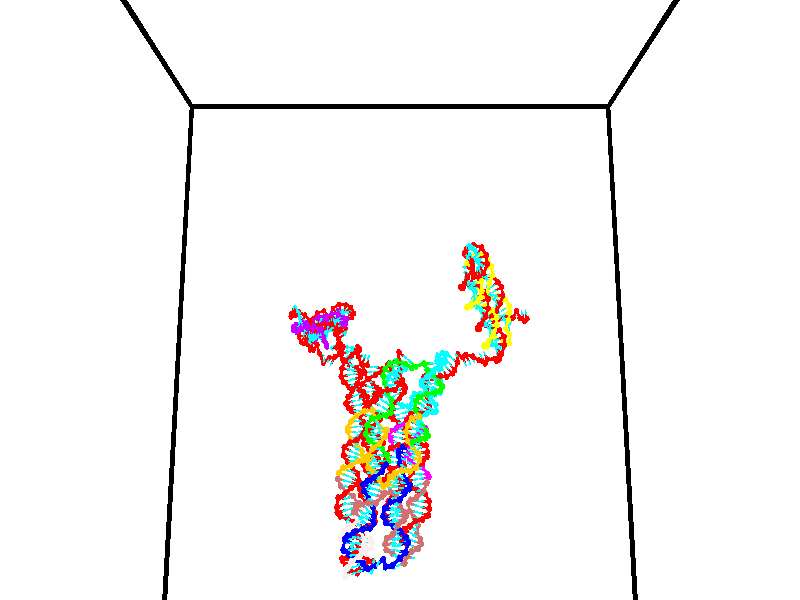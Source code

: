 // switches for output
#declare DRAW_BASES = 1; // possible values are 0, 1; only relevant for DNA ribbons
#declare DRAW_BASES_TYPE = 3; // possible values are 1, 2, 3; only relevant for DNA ribbons
#declare DRAW_FOG = 0; // set to 1 to enable fog

#include "colors.inc"

#include "transforms.inc"
background { rgb <1, 1, 1>}

#default {
   normal{
       ripples 0.25
       frequency 0.20
       turbulence 0.2
       lambda 5
   }
	finish {
		phong 0.1
		phong_size 40.
	}
}

// original window dimensions: 1024x640


// camera settings

camera {
	sky <0, 0.179814, -0.983701>
	up <0, 0.179814, -0.983701>
	right 1.6 * <1, 0, 0>
	location <35, 94.9851, 44.8844>
	look_at <35, 29.7336, 32.9568>
	direction <0, -65.2515, -11.9276>
	angle 67.0682
}


# declare cpy_camera_pos = <35, 94.9851, 44.8844>;
# if (DRAW_FOG = 1)
fog {
	fog_type 2
	up vnormalize(cpy_camera_pos)
	color rgbt<1,1,1,0.3>
	distance 1e-5
	fog_alt 3e-3
	fog_offset 56
}
# end


// LIGHTS

# declare lum = 6;
global_settings {
	ambient_light rgb lum * <0.05, 0.05, 0.05>
	max_trace_level 15
}# declare cpy_direct_light_amount = 0.25;
light_source
{	1000 * <-1, -1.16352, -0.803886>,
	rgb lum * cpy_direct_light_amount
	parallel
}

light_source
{	1000 * <1, 1.16352, 0.803886>,
	rgb lum * cpy_direct_light_amount
	parallel
}

// strand 0

// nucleotide -1

// particle -1
sphere {
	<24.518673, 35.136749, 35.250576> 0.250000
	pigment { color rgbt <1,0,0,0> }
	no_shadow
}
cylinder {
	<24.443203, 35.003284, 34.881130>,  <24.397921, 34.923206, 34.659462>, 0.100000
	pigment { color rgbt <1,0,0,0> }
	no_shadow
}
cylinder {
	<24.443203, 35.003284, 34.881130>,  <24.518673, 35.136749, 35.250576>, 0.100000
	pigment { color rgbt <1,0,0,0> }
	no_shadow
}

// particle -1
sphere {
	<24.443203, 35.003284, 34.881130> 0.100000
	pigment { color rgbt <1,0,0,0> }
	no_shadow
}
sphere {
	0, 1
	scale<0.080000,0.200000,0.300000>
	matrix <0.202103, -0.933571, 0.295974,
		-0.961018, -0.130823, 0.243577,
		-0.188677, -0.333664, -0.923618,
		24.386600, 34.903187, 34.604046>
	pigment { color rgbt <0,1,1,0> }
	no_shadow
}
cylinder {
	<23.969059, 34.666321, 35.294693>,  <24.518673, 35.136749, 35.250576>, 0.130000
	pigment { color rgbt <1,0,0,0> }
	no_shadow
}

// nucleotide -1

// particle -1
sphere {
	<23.969059, 34.666321, 35.294693> 0.250000
	pigment { color rgbt <1,0,0,0> }
	no_shadow
}
cylinder {
	<24.250690, 34.546299, 35.037247>,  <24.419668, 34.474285, 34.882778>, 0.100000
	pigment { color rgbt <1,0,0,0> }
	no_shadow
}
cylinder {
	<24.250690, 34.546299, 35.037247>,  <23.969059, 34.666321, 35.294693>, 0.100000
	pigment { color rgbt <1,0,0,0> }
	no_shadow
}

// particle -1
sphere {
	<24.250690, 34.546299, 35.037247> 0.100000
	pigment { color rgbt <1,0,0,0> }
	no_shadow
}
sphere {
	0, 1
	scale<0.080000,0.200000,0.300000>
	matrix <-0.004559, -0.908235, 0.418437,
		-0.710109, -0.291678, -0.640835,
		0.704077, -0.300057, -0.643616,
		24.461914, 34.456284, 34.844162>
	pigment { color rgbt <0,1,1,0> }
	no_shadow
}
cylinder {
	<23.857840, 33.966419, 34.937244>,  <23.969059, 34.666321, 35.294693>, 0.130000
	pigment { color rgbt <1,0,0,0> }
	no_shadow
}

// nucleotide -1

// particle -1
sphere {
	<23.857840, 33.966419, 34.937244> 0.250000
	pigment { color rgbt <1,0,0,0> }
	no_shadow
}
cylinder {
	<24.254412, 34.012909, 34.913395>,  <24.492355, 34.040802, 34.899086>, 0.100000
	pigment { color rgbt <1,0,0,0> }
	no_shadow
}
cylinder {
	<24.254412, 34.012909, 34.913395>,  <23.857840, 33.966419, 34.937244>, 0.100000
	pigment { color rgbt <1,0,0,0> }
	no_shadow
}

// particle -1
sphere {
	<24.254412, 34.012909, 34.913395> 0.100000
	pigment { color rgbt <1,0,0,0> }
	no_shadow
}
sphere {
	0, 1
	scale<0.080000,0.200000,0.300000>
	matrix <0.128911, -0.944291, 0.302814,
		-0.021108, -0.307906, -0.951183,
		0.991432, 0.116226, -0.059625,
		24.551842, 34.047775, 34.895508>
	pigment { color rgbt <0,1,1,0> }
	no_shadow
}
cylinder {
	<24.043398, 33.430180, 34.530212>,  <23.857840, 33.966419, 34.937244>, 0.130000
	pigment { color rgbt <1,0,0,0> }
	no_shadow
}

// nucleotide -1

// particle -1
sphere {
	<24.043398, 33.430180, 34.530212> 0.250000
	pigment { color rgbt <1,0,0,0> }
	no_shadow
}
cylinder {
	<24.312199, 33.560204, 34.796371>,  <24.473478, 33.638218, 34.956066>, 0.100000
	pigment { color rgbt <1,0,0,0> }
	no_shadow
}
cylinder {
	<24.312199, 33.560204, 34.796371>,  <24.043398, 33.430180, 34.530212>, 0.100000
	pigment { color rgbt <1,0,0,0> }
	no_shadow
}

// particle -1
sphere {
	<24.312199, 33.560204, 34.796371> 0.100000
	pigment { color rgbt <1,0,0,0> }
	no_shadow
}
sphere {
	0, 1
	scale<0.080000,0.200000,0.300000>
	matrix <0.065940, -0.921210, 0.383438,
		0.737608, -0.213795, -0.640489,
		0.672001, 0.325061, 0.665394,
		24.513800, 33.657722, 34.995991>
	pigment { color rgbt <0,1,1,0> }
	no_shadow
}
cylinder {
	<24.477749, 32.933372, 34.607864>,  <24.043398, 33.430180, 34.530212>, 0.130000
	pigment { color rgbt <1,0,0,0> }
	no_shadow
}

// nucleotide -1

// particle -1
sphere {
	<24.477749, 32.933372, 34.607864> 0.250000
	pigment { color rgbt <1,0,0,0> }
	no_shadow
}
cylinder {
	<24.579491, 33.147549, 34.930008>,  <24.640535, 33.276054, 35.123295>, 0.100000
	pigment { color rgbt <1,0,0,0> }
	no_shadow
}
cylinder {
	<24.579491, 33.147549, 34.930008>,  <24.477749, 32.933372, 34.607864>, 0.100000
	pigment { color rgbt <1,0,0,0> }
	no_shadow
}

// particle -1
sphere {
	<24.579491, 33.147549, 34.930008> 0.100000
	pigment { color rgbt <1,0,0,0> }
	no_shadow
}
sphere {
	0, 1
	scale<0.080000,0.200000,0.300000>
	matrix <0.158973, -0.844569, 0.511304,
		0.953956, -0.002021, -0.299940,
		0.254353, 0.535444, 0.805360,
		24.655796, 33.308182, 35.171616>
	pigment { color rgbt <0,1,1,0> }
	no_shadow
}
cylinder {
	<25.032001, 32.590897, 34.823887>,  <24.477749, 32.933372, 34.607864>, 0.130000
	pigment { color rgbt <1,0,0,0> }
	no_shadow
}

// nucleotide -1

// particle -1
sphere {
	<25.032001, 32.590897, 34.823887> 0.250000
	pigment { color rgbt <1,0,0,0> }
	no_shadow
}
cylinder {
	<24.941202, 32.804790, 35.149471>,  <24.886723, 32.933128, 35.344822>, 0.100000
	pigment { color rgbt <1,0,0,0> }
	no_shadow
}
cylinder {
	<24.941202, 32.804790, 35.149471>,  <25.032001, 32.590897, 34.823887>, 0.100000
	pigment { color rgbt <1,0,0,0> }
	no_shadow
}

// particle -1
sphere {
	<24.941202, 32.804790, 35.149471> 0.100000
	pigment { color rgbt <1,0,0,0> }
	no_shadow
}
sphere {
	0, 1
	scale<0.080000,0.200000,0.300000>
	matrix <0.170166, -0.801142, 0.573773,
		0.958913, 0.268754, 0.090865,
		-0.227000, 0.534737, 0.813958,
		24.873102, 32.965210, 35.393658>
	pigment { color rgbt <0,1,1,0> }
	no_shadow
}
cylinder {
	<25.590853, 32.370815, 35.259727>,  <25.032001, 32.590897, 34.823887>, 0.130000
	pigment { color rgbt <1,0,0,0> }
	no_shadow
}

// nucleotide -1

// particle -1
sphere {
	<25.590853, 32.370815, 35.259727> 0.250000
	pigment { color rgbt <1,0,0,0> }
	no_shadow
}
cylinder {
	<25.279793, 32.501835, 35.474380>,  <25.093157, 32.580448, 35.603172>, 0.100000
	pigment { color rgbt <1,0,0,0> }
	no_shadow
}
cylinder {
	<25.279793, 32.501835, 35.474380>,  <25.590853, 32.370815, 35.259727>, 0.100000
	pigment { color rgbt <1,0,0,0> }
	no_shadow
}

// particle -1
sphere {
	<25.279793, 32.501835, 35.474380> 0.100000
	pigment { color rgbt <1,0,0,0> }
	no_shadow
}
sphere {
	0, 1
	scale<0.080000,0.200000,0.300000>
	matrix <0.084232, -0.791585, 0.605226,
		0.623032, 0.515854, 0.587984,
		-0.777647, 0.327548, 0.536634,
		25.046499, 32.600098, 35.635372>
	pigment { color rgbt <0,1,1,0> }
	no_shadow
}
cylinder {
	<25.805685, 32.283092, 36.042824>,  <25.590853, 32.370815, 35.259727>, 0.130000
	pigment { color rgbt <1,0,0,0> }
	no_shadow
}

// nucleotide -1

// particle -1
sphere {
	<25.805685, 32.283092, 36.042824> 0.250000
	pigment { color rgbt <1,0,0,0> }
	no_shadow
}
cylinder {
	<25.407778, 32.323067, 36.034325>,  <25.169033, 32.347054, 36.029224>, 0.100000
	pigment { color rgbt <1,0,0,0> }
	no_shadow
}
cylinder {
	<25.407778, 32.323067, 36.034325>,  <25.805685, 32.283092, 36.042824>, 0.100000
	pigment { color rgbt <1,0,0,0> }
	no_shadow
}

// particle -1
sphere {
	<25.407778, 32.323067, 36.034325> 0.100000
	pigment { color rgbt <1,0,0,0> }
	no_shadow
}
sphere {
	0, 1
	scale<0.080000,0.200000,0.300000>
	matrix <-0.090058, -0.759426, 0.644330,
		0.048259, 0.642872, 0.764452,
		-0.994767, 0.099939, -0.021246,
		25.109348, 32.353050, 36.027950>
	pigment { color rgbt <0,1,1,0> }
	no_shadow
}
cylinder {
	<25.534107, 32.359562, 36.698891>,  <25.805685, 32.283092, 36.042824>, 0.130000
	pigment { color rgbt <1,0,0,0> }
	no_shadow
}

// nucleotide -1

// particle -1
sphere {
	<25.534107, 32.359562, 36.698891> 0.250000
	pigment { color rgbt <1,0,0,0> }
	no_shadow
}
cylinder {
	<25.253485, 32.211212, 36.455490>,  <25.085112, 32.122204, 36.309448>, 0.100000
	pigment { color rgbt <1,0,0,0> }
	no_shadow
}
cylinder {
	<25.253485, 32.211212, 36.455490>,  <25.534107, 32.359562, 36.698891>, 0.100000
	pigment { color rgbt <1,0,0,0> }
	no_shadow
}

// particle -1
sphere {
	<25.253485, 32.211212, 36.455490> 0.100000
	pigment { color rgbt <1,0,0,0> }
	no_shadow
}
sphere {
	0, 1
	scale<0.080000,0.200000,0.300000>
	matrix <0.073925, -0.887170, 0.455483,
		-0.708769, 0.274564, 0.649816,
		-0.701556, -0.370870, -0.608502,
		25.043018, 32.099953, 36.272938>
	pigment { color rgbt <0,1,1,0> }
	no_shadow
}
cylinder {
	<25.204554, 31.857826, 37.085823>,  <25.534107, 32.359562, 36.698891>, 0.130000
	pigment { color rgbt <1,0,0,0> }
	no_shadow
}

// nucleotide -1

// particle -1
sphere {
	<25.204554, 31.857826, 37.085823> 0.250000
	pigment { color rgbt <1,0,0,0> }
	no_shadow
}
cylinder {
	<25.065136, 31.779432, 36.719193>,  <24.981485, 31.732397, 36.499214>, 0.100000
	pigment { color rgbt <1,0,0,0> }
	no_shadow
}
cylinder {
	<25.065136, 31.779432, 36.719193>,  <25.204554, 31.857826, 37.085823>, 0.100000
	pigment { color rgbt <1,0,0,0> }
	no_shadow
}

// particle -1
sphere {
	<25.065136, 31.779432, 36.719193> 0.100000
	pigment { color rgbt <1,0,0,0> }
	no_shadow
}
sphere {
	0, 1
	scale<0.080000,0.200000,0.300000>
	matrix <0.223102, -0.967136, 0.121957,
		-0.910354, -0.161982, 0.380812,
		-0.348542, -0.195983, -0.916574,
		24.960573, 31.720636, 36.444221>
	pigment { color rgbt <0,1,1,0> }
	no_shadow
}
cylinder {
	<24.810667, 31.194387, 37.146130>,  <25.204554, 31.857826, 37.085823>, 0.130000
	pigment { color rgbt <1,0,0,0> }
	no_shadow
}

// nucleotide -1

// particle -1
sphere {
	<24.810667, 31.194387, 37.146130> 0.250000
	pigment { color rgbt <1,0,0,0> }
	no_shadow
}
cylinder {
	<24.894913, 31.232933, 36.757008>,  <24.945459, 31.256062, 36.523533>, 0.100000
	pigment { color rgbt <1,0,0,0> }
	no_shadow
}
cylinder {
	<24.894913, 31.232933, 36.757008>,  <24.810667, 31.194387, 37.146130>, 0.100000
	pigment { color rgbt <1,0,0,0> }
	no_shadow
}

// particle -1
sphere {
	<24.894913, 31.232933, 36.757008> 0.100000
	pigment { color rgbt <1,0,0,0> }
	no_shadow
}
sphere {
	0, 1
	scale<0.080000,0.200000,0.300000>
	matrix <0.119615, -0.990192, -0.072190,
		-0.970224, -0.101158, -0.220075,
		0.210614, 0.096365, -0.972808,
		24.958097, 31.261843, 36.465164>
	pigment { color rgbt <0,1,1,0> }
	no_shadow
}
cylinder {
	<24.397346, 30.737888, 36.952980>,  <24.810667, 31.194387, 37.146130>, 0.130000
	pigment { color rgbt <1,0,0,0> }
	no_shadow
}

// nucleotide -1

// particle -1
sphere {
	<24.397346, 30.737888, 36.952980> 0.250000
	pigment { color rgbt <1,0,0,0> }
	no_shadow
}
cylinder {
	<24.661880, 30.768404, 36.654499>,  <24.820601, 30.786713, 36.475410>, 0.100000
	pigment { color rgbt <1,0,0,0> }
	no_shadow
}
cylinder {
	<24.661880, 30.768404, 36.654499>,  <24.397346, 30.737888, 36.952980>, 0.100000
	pigment { color rgbt <1,0,0,0> }
	no_shadow
}

// particle -1
sphere {
	<24.661880, 30.768404, 36.654499> 0.100000
	pigment { color rgbt <1,0,0,0> }
	no_shadow
}
sphere {
	0, 1
	scale<0.080000,0.200000,0.300000>
	matrix <-0.141124, -0.964394, -0.223669,
		-0.736695, 0.253227, -0.627022,
		0.661335, 0.076288, -0.746201,
		24.860281, 30.791290, 36.430637>
	pigment { color rgbt <0,1,1,0> }
	no_shadow
}
cylinder {
	<24.091873, 30.312899, 36.427250>,  <24.397346, 30.737888, 36.952980>, 0.130000
	pigment { color rgbt <1,0,0,0> }
	no_shadow
}

// nucleotide -1

// particle -1
sphere {
	<24.091873, 30.312899, 36.427250> 0.250000
	pigment { color rgbt <1,0,0,0> }
	no_shadow
}
cylinder {
	<24.480968, 30.348970, 36.341785>,  <24.714426, 30.370613, 36.290508>, 0.100000
	pigment { color rgbt <1,0,0,0> }
	no_shadow
}
cylinder {
	<24.480968, 30.348970, 36.341785>,  <24.091873, 30.312899, 36.427250>, 0.100000
	pigment { color rgbt <1,0,0,0> }
	no_shadow
}

// particle -1
sphere {
	<24.480968, 30.348970, 36.341785> 0.100000
	pigment { color rgbt <1,0,0,0> }
	no_shadow
}
sphere {
	0, 1
	scale<0.080000,0.200000,0.300000>
	matrix <0.056160, -0.985475, -0.160266,
		-0.225008, 0.143898, -0.963673,
		0.972737, 0.090181, -0.213658,
		24.772789, 30.376024, 36.277687>
	pigment { color rgbt <0,1,1,0> }
	no_shadow
}
cylinder {
	<24.167818, 30.078178, 35.696091>,  <24.091873, 30.312899, 36.427250>, 0.130000
	pigment { color rgbt <1,0,0,0> }
	no_shadow
}

// nucleotide -1

// particle -1
sphere {
	<24.167818, 30.078178, 35.696091> 0.250000
	pigment { color rgbt <1,0,0,0> }
	no_shadow
}
cylinder {
	<24.533108, 30.050714, 35.856743>,  <24.752281, 30.034237, 35.953133>, 0.100000
	pigment { color rgbt <1,0,0,0> }
	no_shadow
}
cylinder {
	<24.533108, 30.050714, 35.856743>,  <24.167818, 30.078178, 35.696091>, 0.100000
	pigment { color rgbt <1,0,0,0> }
	no_shadow
}

// particle -1
sphere {
	<24.533108, 30.050714, 35.856743> 0.100000
	pigment { color rgbt <1,0,0,0> }
	no_shadow
}
sphere {
	0, 1
	scale<0.080000,0.200000,0.300000>
	matrix <0.148327, -0.862049, -0.484634,
		0.379499, 0.502153, -0.777061,
		0.913225, -0.068659, 0.401629,
		24.807076, 30.030117, 35.977230>
	pigment { color rgbt <0,1,1,0> }
	no_shadow
}
cylinder {
	<24.726410, 29.984686, 35.175228>,  <24.167818, 30.078178, 35.696091>, 0.130000
	pigment { color rgbt <1,0,0,0> }
	no_shadow
}

// nucleotide -1

// particle -1
sphere {
	<24.726410, 29.984686, 35.175228> 0.250000
	pigment { color rgbt <1,0,0,0> }
	no_shadow
}
cylinder {
	<24.855558, 29.848869, 35.528603>,  <24.933046, 29.767380, 35.740627>, 0.100000
	pigment { color rgbt <1,0,0,0> }
	no_shadow
}
cylinder {
	<24.855558, 29.848869, 35.528603>,  <24.726410, 29.984686, 35.175228>, 0.100000
	pigment { color rgbt <1,0,0,0> }
	no_shadow
}

// particle -1
sphere {
	<24.855558, 29.848869, 35.528603> 0.100000
	pigment { color rgbt <1,0,0,0> }
	no_shadow
}
sphere {
	0, 1
	scale<0.080000,0.200000,0.300000>
	matrix <0.348536, -0.825177, -0.444528,
		0.879931, 0.451435, -0.148082,
		0.322869, -0.339542, 0.883440,
		24.952419, 29.747007, 35.793636>
	pigment { color rgbt <0,1,1,0> }
	no_shadow
}
cylinder {
	<25.385992, 29.737249, 35.058979>,  <24.726410, 29.984686, 35.175228>, 0.130000
	pigment { color rgbt <1,0,0,0> }
	no_shadow
}

// nucleotide -1

// particle -1
sphere {
	<25.385992, 29.737249, 35.058979> 0.250000
	pigment { color rgbt <1,0,0,0> }
	no_shadow
}
cylinder {
	<25.292501, 29.572763, 35.411404>,  <25.236406, 29.474072, 35.622860>, 0.100000
	pigment { color rgbt <1,0,0,0> }
	no_shadow
}
cylinder {
	<25.292501, 29.572763, 35.411404>,  <25.385992, 29.737249, 35.058979>, 0.100000
	pigment { color rgbt <1,0,0,0> }
	no_shadow
}

// particle -1
sphere {
	<25.292501, 29.572763, 35.411404> 0.100000
	pigment { color rgbt <1,0,0,0> }
	no_shadow
}
sphere {
	0, 1
	scale<0.080000,0.200000,0.300000>
	matrix <0.513897, -0.821497, -0.247086,
		0.825397, 0.395026, 0.403329,
		-0.233728, -0.411213, 0.881064,
		25.222383, 29.449400, 35.675724>
	pigment { color rgbt <0,1,1,0> }
	no_shadow
}
cylinder {
	<26.044380, 29.415346, 35.244221>,  <25.385992, 29.737249, 35.058979>, 0.130000
	pigment { color rgbt <1,0,0,0> }
	no_shadow
}

// nucleotide -1

// particle -1
sphere {
	<26.044380, 29.415346, 35.244221> 0.250000
	pigment { color rgbt <1,0,0,0> }
	no_shadow
}
cylinder {
	<25.766657, 29.253305, 35.482155>,  <25.600023, 29.156082, 35.624916>, 0.100000
	pigment { color rgbt <1,0,0,0> }
	no_shadow
}
cylinder {
	<25.766657, 29.253305, 35.482155>,  <26.044380, 29.415346, 35.244221>, 0.100000
	pigment { color rgbt <1,0,0,0> }
	no_shadow
}

// particle -1
sphere {
	<25.766657, 29.253305, 35.482155> 0.100000
	pigment { color rgbt <1,0,0,0> }
	no_shadow
}
sphere {
	0, 1
	scale<0.080000,0.200000,0.300000>
	matrix <0.438270, -0.893594, -0.097002,
		0.570836, 0.193349, 0.797974,
		-0.694310, -0.405100, 0.594835,
		25.558365, 29.131775, 35.660606>
	pigment { color rgbt <0,1,1,0> }
	no_shadow
}
cylinder {
	<26.485357, 28.945059, 35.609764>,  <26.044380, 29.415346, 35.244221>, 0.130000
	pigment { color rgbt <1,0,0,0> }
	no_shadow
}

// nucleotide -1

// particle -1
sphere {
	<26.485357, 28.945059, 35.609764> 0.250000
	pigment { color rgbt <1,0,0,0> }
	no_shadow
}
cylinder {
	<26.107924, 28.819403, 35.651649>,  <25.881464, 28.744009, 35.676781>, 0.100000
	pigment { color rgbt <1,0,0,0> }
	no_shadow
}
cylinder {
	<26.107924, 28.819403, 35.651649>,  <26.485357, 28.945059, 35.609764>, 0.100000
	pigment { color rgbt <1,0,0,0> }
	no_shadow
}

// particle -1
sphere {
	<26.107924, 28.819403, 35.651649> 0.100000
	pigment { color rgbt <1,0,0,0> }
	no_shadow
}
sphere {
	0, 1
	scale<0.080000,0.200000,0.300000>
	matrix <0.292081, -0.938574, -0.183762,
		0.156005, -0.142812, 0.977378,
		-0.943584, -0.314141, 0.104710,
		25.824848, 28.725161, 35.683064>
	pigment { color rgbt <0,1,1,0> }
	no_shadow
}
cylinder {
	<26.607994, 28.327242, 35.832619>,  <26.485357, 28.945059, 35.609764>, 0.130000
	pigment { color rgbt <1,0,0,0> }
	no_shadow
}

// nucleotide -1

// particle -1
sphere {
	<26.607994, 28.327242, 35.832619> 0.250000
	pigment { color rgbt <1,0,0,0> }
	no_shadow
}
cylinder {
	<26.225157, 28.327259, 35.716705>,  <25.995455, 28.327269, 35.647160>, 0.100000
	pigment { color rgbt <1,0,0,0> }
	no_shadow
}
cylinder {
	<26.225157, 28.327259, 35.716705>,  <26.607994, 28.327242, 35.832619>, 0.100000
	pigment { color rgbt <1,0,0,0> }
	no_shadow
}

// particle -1
sphere {
	<26.225157, 28.327259, 35.716705> 0.100000
	pigment { color rgbt <1,0,0,0> }
	no_shadow
}
sphere {
	0, 1
	scale<0.080000,0.200000,0.300000>
	matrix <0.123924, -0.903885, -0.409432,
		-0.261947, -0.427776, 0.865096,
		-0.957093, 0.000043, -0.289781,
		25.938028, 28.327272, 35.629772>
	pigment { color rgbt <0,1,1,0> }
	no_shadow
}
cylinder {
	<26.325195, 27.632538, 36.112961>,  <26.607994, 28.327242, 35.832619>, 0.130000
	pigment { color rgbt <1,0,0,0> }
	no_shadow
}

// nucleotide -1

// particle -1
sphere {
	<26.325195, 27.632538, 36.112961> 0.250000
	pigment { color rgbt <1,0,0,0> }
	no_shadow
}
cylinder {
	<26.080734, 27.762701, 35.824348>,  <25.934057, 27.840799, 35.651180>, 0.100000
	pigment { color rgbt <1,0,0,0> }
	no_shadow
}
cylinder {
	<26.080734, 27.762701, 35.824348>,  <26.325195, 27.632538, 36.112961>, 0.100000
	pigment { color rgbt <1,0,0,0> }
	no_shadow
}

// particle -1
sphere {
	<26.080734, 27.762701, 35.824348> 0.100000
	pigment { color rgbt <1,0,0,0> }
	no_shadow
}
sphere {
	0, 1
	scale<0.080000,0.200000,0.300000>
	matrix <0.020135, -0.904893, -0.425162,
		-0.791256, -0.274367, 0.546477,
		-0.611153, 0.325408, -0.721526,
		25.897388, 27.860323, 35.607891>
	pigment { color rgbt <0,1,1,0> }
	no_shadow
}
cylinder {
	<25.880600, 27.135744, 35.904072>,  <26.325195, 27.632538, 36.112961>, 0.130000
	pigment { color rgbt <1,0,0,0> }
	no_shadow
}

// nucleotide -1

// particle -1
sphere {
	<25.880600, 27.135744, 35.904072> 0.250000
	pigment { color rgbt <1,0,0,0> }
	no_shadow
}
cylinder {
	<25.853235, 27.370510, 35.581371>,  <25.836817, 27.511370, 35.387749>, 0.100000
	pigment { color rgbt <1,0,0,0> }
	no_shadow
}
cylinder {
	<25.853235, 27.370510, 35.581371>,  <25.880600, 27.135744, 35.904072>, 0.100000
	pigment { color rgbt <1,0,0,0> }
	no_shadow
}

// particle -1
sphere {
	<25.853235, 27.370510, 35.581371> 0.100000
	pigment { color rgbt <1,0,0,0> }
	no_shadow
}
sphere {
	0, 1
	scale<0.080000,0.200000,0.300000>
	matrix <0.059371, -0.804819, -0.590543,
		-0.995889, -0.088297, 0.020213,
		-0.068411, 0.586916, -0.806753,
		25.832712, 27.546585, 35.339344>
	pigment { color rgbt <0,1,1,0> }
	no_shadow
}
cylinder {
	<25.367939, 26.812319, 35.449749>,  <25.880600, 27.135744, 35.904072>, 0.130000
	pigment { color rgbt <1,0,0,0> }
	no_shadow
}

// nucleotide -1

// particle -1
sphere {
	<25.367939, 26.812319, 35.449749> 0.250000
	pigment { color rgbt <1,0,0,0> }
	no_shadow
}
cylinder {
	<25.581524, 27.043932, 35.203300>,  <25.709675, 27.182899, 35.055431>, 0.100000
	pigment { color rgbt <1,0,0,0> }
	no_shadow
}
cylinder {
	<25.581524, 27.043932, 35.203300>,  <25.367939, 26.812319, 35.449749>, 0.100000
	pigment { color rgbt <1,0,0,0> }
	no_shadow
}

// particle -1
sphere {
	<25.581524, 27.043932, 35.203300> 0.100000
	pigment { color rgbt <1,0,0,0> }
	no_shadow
}
sphere {
	0, 1
	scale<0.080000,0.200000,0.300000>
	matrix <0.208602, -0.796392, -0.567667,
		-0.819370, 0.174590, -0.546032,
		0.533964, 0.579033, -0.616120,
		25.741713, 27.217642, 35.018463>
	pigment { color rgbt <0,1,1,0> }
	no_shadow
}
cylinder {
	<25.013744, 26.569098, 34.816753>,  <25.367939, 26.812319, 35.449749>, 0.130000
	pigment { color rgbt <1,0,0,0> }
	no_shadow
}

// nucleotide -1

// particle -1
sphere {
	<25.013744, 26.569098, 34.816753> 0.250000
	pigment { color rgbt <1,0,0,0> }
	no_shadow
}
cylinder {
	<25.376352, 26.724314, 34.750244>,  <25.593918, 26.817444, 34.710339>, 0.100000
	pigment { color rgbt <1,0,0,0> }
	no_shadow
}
cylinder {
	<25.376352, 26.724314, 34.750244>,  <25.013744, 26.569098, 34.816753>, 0.100000
	pigment { color rgbt <1,0,0,0> }
	no_shadow
}

// particle -1
sphere {
	<25.376352, 26.724314, 34.750244> 0.100000
	pigment { color rgbt <1,0,0,0> }
	no_shadow
}
sphere {
	0, 1
	scale<0.080000,0.200000,0.300000>
	matrix <0.272531, -0.838706, -0.471485,
		-0.322410, 0.382096, -0.866057,
		0.906520, 0.388039, -0.166274,
		25.648308, 26.840725, 34.700363>
	pigment { color rgbt <0,1,1,0> }
	no_shadow
}
cylinder {
	<25.066776, 26.555647, 34.142731>,  <25.013744, 26.569098, 34.816753>, 0.130000
	pigment { color rgbt <1,0,0,0> }
	no_shadow
}

// nucleotide -1

// particle -1
sphere {
	<25.066776, 26.555647, 34.142731> 0.250000
	pigment { color rgbt <1,0,0,0> }
	no_shadow
}
cylinder {
	<25.444738, 26.551109, 34.273586>,  <25.671516, 26.548388, 34.352100>, 0.100000
	pigment { color rgbt <1,0,0,0> }
	no_shadow
}
cylinder {
	<25.444738, 26.551109, 34.273586>,  <25.066776, 26.555647, 34.142731>, 0.100000
	pigment { color rgbt <1,0,0,0> }
	no_shadow
}

// particle -1
sphere {
	<25.444738, 26.551109, 34.273586> 0.100000
	pigment { color rgbt <1,0,0,0> }
	no_shadow
}
sphere {
	0, 1
	scale<0.080000,0.200000,0.300000>
	matrix <0.189253, -0.796504, -0.574252,
		0.267084, 0.604528, -0.750475,
		0.944907, -0.011344, 0.327142,
		25.728210, 26.547707, 34.371727>
	pigment { color rgbt <0,1,1,0> }
	no_shadow
}
cylinder {
	<25.459803, 26.324026, 33.590271>,  <25.066776, 26.555647, 34.142731>, 0.130000
	pigment { color rgbt <1,0,0,0> }
	no_shadow
}

// nucleotide -1

// particle -1
sphere {
	<25.459803, 26.324026, 33.590271> 0.250000
	pigment { color rgbt <1,0,0,0> }
	no_shadow
}
cylinder {
	<25.663273, 26.251343, 33.926899>,  <25.785355, 26.207733, 34.128876>, 0.100000
	pigment { color rgbt <1,0,0,0> }
	no_shadow
}
cylinder {
	<25.663273, 26.251343, 33.926899>,  <25.459803, 26.324026, 33.590271>, 0.100000
	pigment { color rgbt <1,0,0,0> }
	no_shadow
}

// particle -1
sphere {
	<25.663273, 26.251343, 33.926899> 0.100000
	pigment { color rgbt <1,0,0,0> }
	no_shadow
}
sphere {
	0, 1
	scale<0.080000,0.200000,0.300000>
	matrix <0.363000, -0.841083, -0.401012,
		0.780693, 0.509473, -0.361877,
		0.508674, -0.181706, 0.841566,
		25.815874, 26.196831, 34.179367>
	pigment { color rgbt <0,1,1,0> }
	no_shadow
}
cylinder {
	<26.206743, 26.235292, 33.386658>,  <25.459803, 26.324026, 33.590271>, 0.130000
	pigment { color rgbt <1,0,0,0> }
	no_shadow
}

// nucleotide -1

// particle -1
sphere {
	<26.206743, 26.235292, 33.386658> 0.250000
	pigment { color rgbt <1,0,0,0> }
	no_shadow
}
cylinder {
	<26.150530, 26.068058, 33.745647>,  <26.116802, 25.967716, 33.961040>, 0.100000
	pigment { color rgbt <1,0,0,0> }
	no_shadow
}
cylinder {
	<26.150530, 26.068058, 33.745647>,  <26.206743, 26.235292, 33.386658>, 0.100000
	pigment { color rgbt <1,0,0,0> }
	no_shadow
}

// particle -1
sphere {
	<26.150530, 26.068058, 33.745647> 0.100000
	pigment { color rgbt <1,0,0,0> }
	no_shadow
}
sphere {
	0, 1
	scale<0.080000,0.200000,0.300000>
	matrix <0.565154, -0.778153, -0.274006,
		0.812928, 0.468702, 0.345640,
		-0.140534, -0.418087, 0.897471,
		26.108370, 25.942633, 34.014889>
	pigment { color rgbt <0,1,1,0> }
	no_shadow
}
cylinder {
	<26.832481, 26.101589, 33.925407>,  <26.206743, 26.235292, 33.386658>, 0.130000
	pigment { color rgbt <1,0,0,0> }
	no_shadow
}

// nucleotide -1

// particle -1
sphere {
	<26.832481, 26.101589, 33.925407> 0.250000
	pigment { color rgbt <1,0,0,0> }
	no_shadow
}
cylinder {
	<26.533661, 25.837814, 33.891815>,  <26.354368, 25.679548, 33.871658>, 0.100000
	pigment { color rgbt <1,0,0,0> }
	no_shadow
}
cylinder {
	<26.533661, 25.837814, 33.891815>,  <26.832481, 26.101589, 33.925407>, 0.100000
	pigment { color rgbt <1,0,0,0> }
	no_shadow
}

// particle -1
sphere {
	<26.533661, 25.837814, 33.891815> 0.100000
	pigment { color rgbt <1,0,0,0> }
	no_shadow
}
sphere {
	0, 1
	scale<0.080000,0.200000,0.300000>
	matrix <0.641590, -0.682169, -0.350725,
		0.173994, -0.315891, 0.932706,
		-0.747053, -0.659439, -0.083979,
		26.309546, 25.639982, 33.866623>
	pigment { color rgbt <0,1,1,0> }
	no_shadow
}
cylinder {
	<27.517286, 25.662529, 34.094498>,  <26.832481, 26.101589, 33.925407>, 0.130000
	pigment { color rgbt <1,0,0,0> }
	no_shadow
}

// nucleotide -1

// particle -1
sphere {
	<27.517286, 25.662529, 34.094498> 0.250000
	pigment { color rgbt <1,0,0,0> }
	no_shadow
}
cylinder {
	<27.911196, 25.598211, 34.120918>,  <28.147541, 25.559622, 34.136768>, 0.100000
	pigment { color rgbt <1,0,0,0> }
	no_shadow
}
cylinder {
	<27.911196, 25.598211, 34.120918>,  <27.517286, 25.662529, 34.094498>, 0.100000
	pigment { color rgbt <1,0,0,0> }
	no_shadow
}

// particle -1
sphere {
	<27.911196, 25.598211, 34.120918> 0.100000
	pigment { color rgbt <1,0,0,0> }
	no_shadow
}
sphere {
	0, 1
	scale<0.080000,0.200000,0.300000>
	matrix <0.061702, 0.678559, 0.731950,
		-0.162511, -0.716731, 0.678149,
		0.984775, -0.160793, 0.066050,
		28.206629, 25.549973, 34.140732>
	pigment { color rgbt <0,1,1,0> }
	no_shadow
}
cylinder {
	<27.771437, 25.342558, 34.679401>,  <27.517286, 25.662529, 34.094498>, 0.130000
	pigment { color rgbt <1,0,0,0> }
	no_shadow
}

// nucleotide -1

// particle -1
sphere {
	<27.771437, 25.342558, 34.679401> 0.250000
	pigment { color rgbt <1,0,0,0> }
	no_shadow
}
cylinder {
	<28.013479, 25.631863, 34.546295>,  <28.158705, 25.805447, 34.466431>, 0.100000
	pigment { color rgbt <1,0,0,0> }
	no_shadow
}
cylinder {
	<28.013479, 25.631863, 34.546295>,  <27.771437, 25.342558, 34.679401>, 0.100000
	pigment { color rgbt <1,0,0,0> }
	no_shadow
}

// particle -1
sphere {
	<28.013479, 25.631863, 34.546295> 0.100000
	pigment { color rgbt <1,0,0,0> }
	no_shadow
}
sphere {
	0, 1
	scale<0.080000,0.200000,0.300000>
	matrix <-0.308447, 0.598305, 0.739522,
		0.733966, -0.344848, 0.585127,
		0.605107, 0.723264, -0.332768,
		28.195011, 25.848843, 34.446465>
	pigment { color rgbt <0,1,1,0> }
	no_shadow
}
cylinder {
	<28.111654, 25.738342, 35.255325>,  <27.771437, 25.342558, 34.679401>, 0.130000
	pigment { color rgbt <1,0,0,0> }
	no_shadow
}

// nucleotide -1

// particle -1
sphere {
	<28.111654, 25.738342, 35.255325> 0.250000
	pigment { color rgbt <1,0,0,0> }
	no_shadow
}
cylinder {
	<28.131784, 26.010296, 34.962688>,  <28.143862, 26.173468, 34.787106>, 0.100000
	pigment { color rgbt <1,0,0,0> }
	no_shadow
}
cylinder {
	<28.131784, 26.010296, 34.962688>,  <28.111654, 25.738342, 35.255325>, 0.100000
	pigment { color rgbt <1,0,0,0> }
	no_shadow
}

// particle -1
sphere {
	<28.131784, 26.010296, 34.962688> 0.100000
	pigment { color rgbt <1,0,0,0> }
	no_shadow
}
sphere {
	0, 1
	scale<0.080000,0.200000,0.300000>
	matrix <-0.271690, 0.714214, 0.645046,
		0.961068, 0.166304, 0.220659,
		0.050324, 0.679884, -0.731591,
		28.146881, 26.214260, 34.743210>
	pigment { color rgbt <0,1,1,0> }
	no_shadow
}
cylinder {
	<28.581039, 26.281952, 35.458447>,  <28.111654, 25.738342, 35.255325>, 0.130000
	pigment { color rgbt <1,0,0,0> }
	no_shadow
}

// nucleotide -1

// particle -1
sphere {
	<28.581039, 26.281952, 35.458447> 0.250000
	pigment { color rgbt <1,0,0,0> }
	no_shadow
}
cylinder {
	<28.324759, 26.440203, 35.195240>,  <28.170990, 26.535152, 35.037315>, 0.100000
	pigment { color rgbt <1,0,0,0> }
	no_shadow
}
cylinder {
	<28.324759, 26.440203, 35.195240>,  <28.581039, 26.281952, 35.458447>, 0.100000
	pigment { color rgbt <1,0,0,0> }
	no_shadow
}

// particle -1
sphere {
	<28.324759, 26.440203, 35.195240> 0.100000
	pigment { color rgbt <1,0,0,0> }
	no_shadow
}
sphere {
	0, 1
	scale<0.080000,0.200000,0.300000>
	matrix <-0.110106, 0.800819, 0.588699,
		0.759854, 0.449631, -0.469525,
		-0.640702, 0.395627, -0.658012,
		28.132547, 26.558891, 34.997837>
	pigment { color rgbt <0,1,1,0> }
	no_shadow
}
cylinder {
	<28.827923, 26.908476, 35.182056>,  <28.581039, 26.281952, 35.458447>, 0.130000
	pigment { color rgbt <1,0,0,0> }
	no_shadow
}

// nucleotide -1

// particle -1
sphere {
	<28.827923, 26.908476, 35.182056> 0.250000
	pigment { color rgbt <1,0,0,0> }
	no_shadow
}
cylinder {
	<28.428650, 26.913284, 35.158424>,  <28.189087, 26.916168, 35.144245>, 0.100000
	pigment { color rgbt <1,0,0,0> }
	no_shadow
}
cylinder {
	<28.428650, 26.913284, 35.158424>,  <28.827923, 26.908476, 35.182056>, 0.100000
	pigment { color rgbt <1,0,0,0> }
	no_shadow
}

// particle -1
sphere {
	<28.428650, 26.913284, 35.158424> 0.100000
	pigment { color rgbt <1,0,0,0> }
	no_shadow
}
sphere {
	0, 1
	scale<0.080000,0.200000,0.300000>
	matrix <-0.022843, 0.831486, 0.555075,
		0.055799, 0.555415, -0.829699,
		-0.998181, 0.012020, -0.059083,
		28.129196, 26.916891, 35.140701>
	pigment { color rgbt <0,1,1,0> }
	no_shadow
}
cylinder {
	<28.537743, 27.576908, 34.906021>,  <28.827923, 26.908476, 35.182056>, 0.130000
	pigment { color rgbt <1,0,0,0> }
	no_shadow
}

// nucleotide -1

// particle -1
sphere {
	<28.537743, 27.576908, 34.906021> 0.250000
	pigment { color rgbt <1,0,0,0> }
	no_shadow
}
cylinder {
	<28.272739, 27.415970, 35.158749>,  <28.113737, 27.319407, 35.310387>, 0.100000
	pigment { color rgbt <1,0,0,0> }
	no_shadow
}
cylinder {
	<28.272739, 27.415970, 35.158749>,  <28.537743, 27.576908, 34.906021>, 0.100000
	pigment { color rgbt <1,0,0,0> }
	no_shadow
}

// particle -1
sphere {
	<28.272739, 27.415970, 35.158749> 0.100000
	pigment { color rgbt <1,0,0,0> }
	no_shadow
}
sphere {
	0, 1
	scale<0.080000,0.200000,0.300000>
	matrix <0.030805, 0.828144, 0.559668,
		-0.748420, 0.390249, -0.536259,
		-0.662509, -0.402347, 0.631821,
		28.073986, 27.295265, 35.348293>
	pigment { color rgbt <0,1,1,0> }
	no_shadow
}
cylinder {
	<29.048599, 27.844799, 34.359356>,  <28.537743, 27.576908, 34.906021>, 0.130000
	pigment { color rgbt <1,0,0,0> }
	no_shadow
}

// nucleotide -1

// particle -1
sphere {
	<29.048599, 27.844799, 34.359356> 0.250000
	pigment { color rgbt <1,0,0,0> }
	no_shadow
}
cylinder {
	<29.256048, 27.967600, 34.040161>,  <29.380518, 28.041281, 33.848644>, 0.100000
	pigment { color rgbt <1,0,0,0> }
	no_shadow
}
cylinder {
	<29.256048, 27.967600, 34.040161>,  <29.048599, 27.844799, 34.359356>, 0.100000
	pigment { color rgbt <1,0,0,0> }
	no_shadow
}

// particle -1
sphere {
	<29.256048, 27.967600, 34.040161> 0.100000
	pigment { color rgbt <1,0,0,0> }
	no_shadow
}
sphere {
	0, 1
	scale<0.080000,0.200000,0.300000>
	matrix <-0.318769, 0.935449, 0.152715,
		0.793356, 0.175171, 0.583010,
		0.518625, 0.307003, -0.797983,
		29.411636, 28.059700, 33.800766>
	pigment { color rgbt <0,1,1,0> }
	no_shadow
}
cylinder {
	<29.639957, 28.318789, 34.368759>,  <29.048599, 27.844799, 34.359356>, 0.130000
	pigment { color rgbt <1,0,0,0> }
	no_shadow
}

// nucleotide -1

// particle -1
sphere {
	<29.639957, 28.318789, 34.368759> 0.250000
	pigment { color rgbt <1,0,0,0> }
	no_shadow
}
cylinder {
	<29.440268, 28.395464, 34.030758>,  <29.320454, 28.441469, 33.827957>, 0.100000
	pigment { color rgbt <1,0,0,0> }
	no_shadow
}
cylinder {
	<29.440268, 28.395464, 34.030758>,  <29.639957, 28.318789, 34.368759>, 0.100000
	pigment { color rgbt <1,0,0,0> }
	no_shadow
}

// particle -1
sphere {
	<29.440268, 28.395464, 34.030758> 0.100000
	pigment { color rgbt <1,0,0,0> }
	no_shadow
}
sphere {
	0, 1
	scale<0.080000,0.200000,0.300000>
	matrix <-0.330757, 0.859214, 0.390321,
		0.800859, 0.474349, -0.365538,
		-0.499224, 0.191688, -0.845004,
		29.290501, 28.452971, 33.777256>
	pigment { color rgbt <0,1,1,0> }
	no_shadow
}
cylinder {
	<29.921246, 29.026558, 34.095009>,  <29.639957, 28.318789, 34.368759>, 0.130000
	pigment { color rgbt <1,0,0,0> }
	no_shadow
}

// nucleotide -1

// particle -1
sphere {
	<29.921246, 29.026558, 34.095009> 0.250000
	pigment { color rgbt <1,0,0,0> }
	no_shadow
}
cylinder {
	<29.551029, 28.914867, 33.992714>,  <29.328899, 28.847853, 33.931335>, 0.100000
	pigment { color rgbt <1,0,0,0> }
	no_shadow
}
cylinder {
	<29.551029, 28.914867, 33.992714>,  <29.921246, 29.026558, 34.095009>, 0.100000
	pigment { color rgbt <1,0,0,0> }
	no_shadow
}

// particle -1
sphere {
	<29.551029, 28.914867, 33.992714> 0.100000
	pigment { color rgbt <1,0,0,0> }
	no_shadow
}
sphere {
	0, 1
	scale<0.080000,0.200000,0.300000>
	matrix <-0.331854, 0.923421, 0.192786,
		0.182327, 0.263301, -0.947327,
		-0.925543, -0.279225, -0.255742,
		29.273367, 28.831100, 33.915993>
	pigment { color rgbt <0,1,1,0> }
	no_shadow
}
cylinder {
	<29.636744, 29.594761, 33.624241>,  <29.921246, 29.026558, 34.095009>, 0.130000
	pigment { color rgbt <1,0,0,0> }
	no_shadow
}

// nucleotide -1

// particle -1
sphere {
	<29.636744, 29.594761, 33.624241> 0.250000
	pigment { color rgbt <1,0,0,0> }
	no_shadow
}
cylinder {
	<29.330282, 29.391975, 33.782227>,  <29.146404, 29.270304, 33.877018>, 0.100000
	pigment { color rgbt <1,0,0,0> }
	no_shadow
}
cylinder {
	<29.330282, 29.391975, 33.782227>,  <29.636744, 29.594761, 33.624241>, 0.100000
	pigment { color rgbt <1,0,0,0> }
	no_shadow
}

// particle -1
sphere {
	<29.330282, 29.391975, 33.782227> 0.100000
	pigment { color rgbt <1,0,0,0> }
	no_shadow
}
sphere {
	0, 1
	scale<0.080000,0.200000,0.300000>
	matrix <-0.404518, 0.857981, 0.316597,
		-0.499372, 0.082793, -0.862423,
		-0.766155, -0.506965, 0.394961,
		29.100435, 29.239885, 33.900715>
	pigment { color rgbt <0,1,1,0> }
	no_shadow
}
cylinder {
	<29.125891, 29.987965, 33.451477>,  <29.636744, 29.594761, 33.624241>, 0.130000
	pigment { color rgbt <1,0,0,0> }
	no_shadow
}

// nucleotide -1

// particle -1
sphere {
	<29.125891, 29.987965, 33.451477> 0.250000
	pigment { color rgbt <1,0,0,0> }
	no_shadow
}
cylinder {
	<28.978622, 29.750187, 33.737438>,  <28.890261, 29.607521, 33.909016>, 0.100000
	pigment { color rgbt <1,0,0,0> }
	no_shadow
}
cylinder {
	<28.978622, 29.750187, 33.737438>,  <29.125891, 29.987965, 33.451477>, 0.100000
	pigment { color rgbt <1,0,0,0> }
	no_shadow
}

// particle -1
sphere {
	<28.978622, 29.750187, 33.737438> 0.100000
	pigment { color rgbt <1,0,0,0> }
	no_shadow
}
sphere {
	0, 1
	scale<0.080000,0.200000,0.300000>
	matrix <-0.506379, 0.773069, 0.382026,
		-0.779763, -0.221360, -0.585637,
		-0.368172, -0.594444, 0.714903,
		28.868172, 29.571854, 33.951908>
	pigment { color rgbt <0,1,1,0> }
	no_shadow
}
cylinder {
	<28.331409, 29.975489, 33.409554>,  <29.125891, 29.987965, 33.451477>, 0.130000
	pigment { color rgbt <1,0,0,0> }
	no_shadow
}

// nucleotide -1

// particle -1
sphere {
	<28.331409, 29.975489, 33.409554> 0.250000
	pigment { color rgbt <1,0,0,0> }
	no_shadow
}
cylinder {
	<28.455706, 29.865776, 33.773579>,  <28.530283, 29.799948, 33.991993>, 0.100000
	pigment { color rgbt <1,0,0,0> }
	no_shadow
}
cylinder {
	<28.455706, 29.865776, 33.773579>,  <28.331409, 29.975489, 33.409554>, 0.100000
	pigment { color rgbt <1,0,0,0> }
	no_shadow
}

// particle -1
sphere {
	<28.455706, 29.865776, 33.773579> 0.100000
	pigment { color rgbt <1,0,0,0> }
	no_shadow
}
sphere {
	0, 1
	scale<0.080000,0.200000,0.300000>
	matrix <-0.504745, 0.763685, 0.402513,
		-0.805402, -0.584426, 0.098865,
		0.310741, -0.274283, 0.910060,
		28.548927, 29.783491, 34.046597>
	pigment { color rgbt <0,1,1,0> }
	no_shadow
}
cylinder {
	<27.700871, 30.270658, 33.847874>,  <28.331409, 29.975489, 33.409554>, 0.130000
	pigment { color rgbt <1,0,0,0> }
	no_shadow
}

// nucleotide -1

// particle -1
sphere {
	<27.700871, 30.270658, 33.847874> 0.250000
	pigment { color rgbt <1,0,0,0> }
	no_shadow
}
cylinder {
	<27.987278, 30.170929, 34.108688>,  <28.159122, 30.111092, 34.265179>, 0.100000
	pigment { color rgbt <1,0,0,0> }
	no_shadow
}
cylinder {
	<27.987278, 30.170929, 34.108688>,  <27.700871, 30.270658, 33.847874>, 0.100000
	pigment { color rgbt <1,0,0,0> }
	no_shadow
}

// particle -1
sphere {
	<27.987278, 30.170929, 34.108688> 0.100000
	pigment { color rgbt <1,0,0,0> }
	no_shadow
}
sphere {
	0, 1
	scale<0.080000,0.200000,0.300000>
	matrix <-0.412176, 0.602857, 0.683136,
		-0.563409, -0.757893, 0.328891,
		0.716017, -0.249324, 0.652040,
		28.202084, 30.096132, 34.304302>
	pigment { color rgbt <0,1,1,0> }
	no_shadow
}
cylinder {
	<27.388765, 30.237423, 34.530659>,  <27.700871, 30.270658, 33.847874>, 0.130000
	pigment { color rgbt <1,0,0,0> }
	no_shadow
}

// nucleotide -1

// particle -1
sphere {
	<27.388765, 30.237423, 34.530659> 0.250000
	pigment { color rgbt <1,0,0,0> }
	no_shadow
}
cylinder {
	<27.773798, 30.269060, 34.634338>,  <28.004818, 30.288042, 34.696545>, 0.100000
	pigment { color rgbt <1,0,0,0> }
	no_shadow
}
cylinder {
	<27.773798, 30.269060, 34.634338>,  <27.388765, 30.237423, 34.530659>, 0.100000
	pigment { color rgbt <1,0,0,0> }
	no_shadow
}

// particle -1
sphere {
	<27.773798, 30.269060, 34.634338> 0.100000
	pigment { color rgbt <1,0,0,0> }
	no_shadow
}
sphere {
	0, 1
	scale<0.080000,0.200000,0.300000>
	matrix <-0.243566, 0.671808, 0.699535,
		-0.118803, -0.736490, 0.665934,
		0.962581, 0.079092, 0.259197,
		28.062572, 30.292788, 34.712097>
	pigment { color rgbt <0,1,1,0> }
	no_shadow
}
cylinder {
	<27.483709, 30.051495, 35.156548>,  <27.388765, 30.237423, 34.530659>, 0.130000
	pigment { color rgbt <1,0,0,0> }
	no_shadow
}

// nucleotide -1

// particle -1
sphere {
	<27.483709, 30.051495, 35.156548> 0.250000
	pigment { color rgbt <1,0,0,0> }
	no_shadow
}
cylinder {
	<27.796608, 30.293703, 35.097992>,  <27.984348, 30.439028, 35.062859>, 0.100000
	pigment { color rgbt <1,0,0,0> }
	no_shadow
}
cylinder {
	<27.796608, 30.293703, 35.097992>,  <27.483709, 30.051495, 35.156548>, 0.100000
	pigment { color rgbt <1,0,0,0> }
	no_shadow
}

// particle -1
sphere {
	<27.796608, 30.293703, 35.097992> 0.100000
	pigment { color rgbt <1,0,0,0> }
	no_shadow
}
sphere {
	0, 1
	scale<0.080000,0.200000,0.300000>
	matrix <-0.301558, 0.573681, 0.761547,
		0.545112, -0.551576, 0.631361,
		0.782251, 0.605520, -0.146388,
		28.031282, 30.475361, 35.054073>
	pigment { color rgbt <0,1,1,0> }
	no_shadow
}
cylinder {
	<27.715277, 30.237007, 35.772861>,  <27.483709, 30.051495, 35.156548>, 0.130000
	pigment { color rgbt <1,0,0,0> }
	no_shadow
}

// nucleotide -1

// particle -1
sphere {
	<27.715277, 30.237007, 35.772861> 0.250000
	pigment { color rgbt <1,0,0,0> }
	no_shadow
}
cylinder {
	<27.849318, 30.523544, 35.528057>,  <27.929741, 30.695467, 35.381176>, 0.100000
	pigment { color rgbt <1,0,0,0> }
	no_shadow
}
cylinder {
	<27.849318, 30.523544, 35.528057>,  <27.715277, 30.237007, 35.772861>, 0.100000
	pigment { color rgbt <1,0,0,0> }
	no_shadow
}

// particle -1
sphere {
	<27.849318, 30.523544, 35.528057> 0.100000
	pigment { color rgbt <1,0,0,0> }
	no_shadow
}
sphere {
	0, 1
	scale<0.080000,0.200000,0.300000>
	matrix <-0.347847, 0.697741, 0.626226,
		0.875620, 0.003038, 0.482991,
		0.335101, 0.716343, -0.612013,
		27.949848, 30.738447, 35.344452>
	pigment { color rgbt <0,1,1,0> }
	no_shadow
}
cylinder {
	<28.017784, 30.723360, 36.234894>,  <27.715277, 30.237007, 35.772861>, 0.130000
	pigment { color rgbt <1,0,0,0> }
	no_shadow
}

// nucleotide -1

// particle -1
sphere {
	<28.017784, 30.723360, 36.234894> 0.250000
	pigment { color rgbt <1,0,0,0> }
	no_shadow
}
cylinder {
	<27.974878, 30.928898, 35.894432>,  <27.949135, 31.052219, 35.690155>, 0.100000
	pigment { color rgbt <1,0,0,0> }
	no_shadow
}
cylinder {
	<27.974878, 30.928898, 35.894432>,  <28.017784, 30.723360, 36.234894>, 0.100000
	pigment { color rgbt <1,0,0,0> }
	no_shadow
}

// particle -1
sphere {
	<27.974878, 30.928898, 35.894432> 0.100000
	pigment { color rgbt <1,0,0,0> }
	no_shadow
}
sphere {
	0, 1
	scale<0.080000,0.200000,0.300000>
	matrix <-0.376580, 0.771309, 0.513099,
		0.920153, 0.375563, 0.110770,
		-0.107263, 0.513843, -0.851152,
		27.942699, 31.083052, 35.639088>
	pigment { color rgbt <0,1,1,0> }
	no_shadow
}
cylinder {
	<28.331980, 31.338491, 36.316151>,  <28.017784, 30.723360, 36.234894>, 0.130000
	pigment { color rgbt <1,0,0,0> }
	no_shadow
}

// nucleotide -1

// particle -1
sphere {
	<28.331980, 31.338491, 36.316151> 0.250000
	pigment { color rgbt <1,0,0,0> }
	no_shadow
}
cylinder {
	<28.112268, 31.442369, 35.998447>,  <27.980442, 31.504696, 35.807823>, 0.100000
	pigment { color rgbt <1,0,0,0> }
	no_shadow
}
cylinder {
	<28.112268, 31.442369, 35.998447>,  <28.331980, 31.338491, 36.316151>, 0.100000
	pigment { color rgbt <1,0,0,0> }
	no_shadow
}

// particle -1
sphere {
	<28.112268, 31.442369, 35.998447> 0.100000
	pigment { color rgbt <1,0,0,0> }
	no_shadow
}
sphere {
	0, 1
	scale<0.080000,0.200000,0.300000>
	matrix <-0.132744, 0.911299, 0.389761,
		0.825028, 0.319521, -0.466084,
		-0.549279, 0.259694, -0.794262,
		27.947485, 31.520277, 35.760170>
	pigment { color rgbt <0,1,1,0> }
	no_shadow
}
cylinder {
	<28.642834, 31.967686, 36.151146>,  <28.331980, 31.338491, 36.316151>, 0.130000
	pigment { color rgbt <1,0,0,0> }
	no_shadow
}

// nucleotide -1

// particle -1
sphere {
	<28.642834, 31.967686, 36.151146> 0.250000
	pigment { color rgbt <1,0,0,0> }
	no_shadow
}
cylinder {
	<28.263119, 31.930782, 36.030914>,  <28.035290, 31.908640, 35.958775>, 0.100000
	pigment { color rgbt <1,0,0,0> }
	no_shadow
}
cylinder {
	<28.263119, 31.930782, 36.030914>,  <28.642834, 31.967686, 36.151146>, 0.100000
	pigment { color rgbt <1,0,0,0> }
	no_shadow
}

// particle -1
sphere {
	<28.263119, 31.930782, 36.030914> 0.100000
	pigment { color rgbt <1,0,0,0> }
	no_shadow
}
sphere {
	0, 1
	scale<0.080000,0.200000,0.300000>
	matrix <-0.248493, 0.805858, 0.537442,
		0.192635, 0.584877, -0.787915,
		-0.949285, -0.092261, -0.300575,
		27.978333, 31.903105, 35.940742>
	pigment { color rgbt <0,1,1,0> }
	no_shadow
}
cylinder {
	<28.464596, 32.660168, 36.055729>,  <28.642834, 31.967686, 36.151146>, 0.130000
	pigment { color rgbt <1,0,0,0> }
	no_shadow
}

// nucleotide -1

// particle -1
sphere {
	<28.464596, 32.660168, 36.055729> 0.250000
	pigment { color rgbt <1,0,0,0> }
	no_shadow
}
cylinder {
	<28.120388, 32.458149, 36.082367>,  <27.913864, 32.336937, 36.098351>, 0.100000
	pigment { color rgbt <1,0,0,0> }
	no_shadow
}
cylinder {
	<28.120388, 32.458149, 36.082367>,  <28.464596, 32.660168, 36.055729>, 0.100000
	pigment { color rgbt <1,0,0,0> }
	no_shadow
}

// particle -1
sphere {
	<28.120388, 32.458149, 36.082367> 0.100000
	pigment { color rgbt <1,0,0,0> }
	no_shadow
}
sphere {
	0, 1
	scale<0.080000,0.200000,0.300000>
	matrix <-0.413761, 0.769198, 0.486967,
		-0.297168, 0.391488, -0.870878,
		-0.860519, -0.505046, 0.066598,
		27.862232, 32.306637, 36.102345>
	pigment { color rgbt <0,1,1,0> }
	no_shadow
}
cylinder {
	<27.885910, 33.025078, 35.637989>,  <28.464596, 32.660168, 36.055729>, 0.130000
	pigment { color rgbt <1,0,0,0> }
	no_shadow
}

// nucleotide -1

// particle -1
sphere {
	<27.885910, 33.025078, 35.637989> 0.250000
	pigment { color rgbt <1,0,0,0> }
	no_shadow
}
cylinder {
	<27.691843, 32.813774, 35.916718>,  <27.575403, 32.686993, 36.083954>, 0.100000
	pigment { color rgbt <1,0,0,0> }
	no_shadow
}
cylinder {
	<27.691843, 32.813774, 35.916718>,  <27.885910, 33.025078, 35.637989>, 0.100000
	pigment { color rgbt <1,0,0,0> }
	no_shadow
}

// particle -1
sphere {
	<27.691843, 32.813774, 35.916718> 0.100000
	pigment { color rgbt <1,0,0,0> }
	no_shadow
}
sphere {
	0, 1
	scale<0.080000,0.200000,0.300000>
	matrix <-0.319059, 0.848895, 0.421401,
		-0.814135, -0.017877, -0.580401,
		-0.485166, -0.528259, 0.696819,
		27.546293, 32.655296, 36.125763>
	pigment { color rgbt <0,1,1,0> }
	no_shadow
}
cylinder {
	<27.277834, 33.406727, 35.747364>,  <27.885910, 33.025078, 35.637989>, 0.130000
	pigment { color rgbt <1,0,0,0> }
	no_shadow
}

// nucleotide -1

// particle -1
sphere {
	<27.277834, 33.406727, 35.747364> 0.250000
	pigment { color rgbt <1,0,0,0> }
	no_shadow
}
cylinder {
	<27.254156, 33.160053, 36.061359>,  <27.239950, 33.012051, 36.249756>, 0.100000
	pigment { color rgbt <1,0,0,0> }
	no_shadow
}
cylinder {
	<27.254156, 33.160053, 36.061359>,  <27.277834, 33.406727, 35.747364>, 0.100000
	pigment { color rgbt <1,0,0,0> }
	no_shadow
}

// particle -1
sphere {
	<27.254156, 33.160053, 36.061359> 0.100000
	pigment { color rgbt <1,0,0,0> }
	no_shadow
}
sphere {
	0, 1
	scale<0.080000,0.200000,0.300000>
	matrix <-0.583256, 0.659541, 0.474150,
		-0.810129, -0.429779, -0.398725,
		-0.059195, -0.616681, 0.784985,
		27.236397, 32.975048, 36.296856>
	pigment { color rgbt <0,1,1,0> }
	no_shadow
}
cylinder {
	<26.587746, 33.155910, 35.816788>,  <27.277834, 33.406727, 35.747364>, 0.130000
	pigment { color rgbt <1,0,0,0> }
	no_shadow
}

// nucleotide -1

// particle -1
sphere {
	<26.587746, 33.155910, 35.816788> 0.250000
	pigment { color rgbt <1,0,0,0> }
	no_shadow
}
cylinder {
	<26.749456, 33.146553, 36.182522>,  <26.846483, 33.140938, 36.401962>, 0.100000
	pigment { color rgbt <1,0,0,0> }
	no_shadow
}
cylinder {
	<26.749456, 33.146553, 36.182522>,  <26.587746, 33.155910, 35.816788>, 0.100000
	pigment { color rgbt <1,0,0,0> }
	no_shadow
}

// particle -1
sphere {
	<26.749456, 33.146553, 36.182522> 0.100000
	pigment { color rgbt <1,0,0,0> }
	no_shadow
}
sphere {
	0, 1
	scale<0.080000,0.200000,0.300000>
	matrix <-0.686606, 0.652679, 0.320285,
		-0.604263, -0.757273, 0.247797,
		0.404275, -0.023397, 0.914338,
		26.870739, 33.139534, 36.456821>
	pigment { color rgbt <0,1,1,0> }
	no_shadow
}
cylinder {
	<26.129290, 33.032513, 36.289139>,  <26.587746, 33.155910, 35.816788>, 0.130000
	pigment { color rgbt <1,0,0,0> }
	no_shadow
}

// nucleotide -1

// particle -1
sphere {
	<26.129290, 33.032513, 36.289139> 0.250000
	pigment { color rgbt <1,0,0,0> }
	no_shadow
}
cylinder {
	<26.395664, 33.194309, 36.539871>,  <26.555489, 33.291386, 36.690311>, 0.100000
	pigment { color rgbt <1,0,0,0> }
	no_shadow
}
cylinder {
	<26.395664, 33.194309, 36.539871>,  <26.129290, 33.032513, 36.289139>, 0.100000
	pigment { color rgbt <1,0,0,0> }
	no_shadow
}

// particle -1
sphere {
	<26.395664, 33.194309, 36.539871> 0.100000
	pigment { color rgbt <1,0,0,0> }
	no_shadow
}
sphere {
	0, 1
	scale<0.080000,0.200000,0.300000>
	matrix <-0.704058, 0.618567, 0.348822,
		-0.246643, -0.673619, 0.696710,
		0.665935, 0.404490, 0.626832,
		26.595446, 33.315655, 36.727921>
	pigment { color rgbt <0,1,1,0> }
	no_shadow
}
cylinder {
	<25.833750, 33.112465, 37.023251>,  <26.129290, 33.032513, 36.289139>, 0.130000
	pigment { color rgbt <1,0,0,0> }
	no_shadow
}

// nucleotide -1

// particle -1
sphere {
	<25.833750, 33.112465, 37.023251> 0.250000
	pigment { color rgbt <1,0,0,0> }
	no_shadow
}
cylinder {
	<26.115198, 33.395405, 36.996201>,  <26.284067, 33.565170, 36.979969>, 0.100000
	pigment { color rgbt <1,0,0,0> }
	no_shadow
}
cylinder {
	<26.115198, 33.395405, 36.996201>,  <25.833750, 33.112465, 37.023251>, 0.100000
	pigment { color rgbt <1,0,0,0> }
	no_shadow
}

// particle -1
sphere {
	<26.115198, 33.395405, 36.996201> 0.100000
	pigment { color rgbt <1,0,0,0> }
	no_shadow
}
sphere {
	0, 1
	scale<0.080000,0.200000,0.300000>
	matrix <-0.611793, 0.651461, 0.448674,
		0.361426, -0.274322, 0.891133,
		0.703620, 0.707352, -0.067627,
		26.326284, 33.607609, 36.975914>
	pigment { color rgbt <0,1,1,0> }
	no_shadow
}
cylinder {
	<25.606167, 33.672382, 37.526463>,  <25.833750, 33.112465, 37.023251>, 0.130000
	pigment { color rgbt <1,0,0,0> }
	no_shadow
}

// nucleotide -1

// particle -1
sphere {
	<25.606167, 33.672382, 37.526463> 0.250000
	pigment { color rgbt <1,0,0,0> }
	no_shadow
}
cylinder {
	<25.896091, 33.880825, 37.346199>,  <26.070047, 34.005890, 37.238041>, 0.100000
	pigment { color rgbt <1,0,0,0> }
	no_shadow
}
cylinder {
	<25.896091, 33.880825, 37.346199>,  <25.606167, 33.672382, 37.526463>, 0.100000
	pigment { color rgbt <1,0,0,0> }
	no_shadow
}

// particle -1
sphere {
	<25.896091, 33.880825, 37.346199> 0.100000
	pigment { color rgbt <1,0,0,0> }
	no_shadow
}
sphere {
	0, 1
	scale<0.080000,0.200000,0.300000>
	matrix <-0.516058, 0.844024, 0.145971,
		0.456430, 0.126763, 0.880683,
		0.724814, 0.521109, -0.450655,
		26.113535, 34.037159, 37.211002>
	pigment { color rgbt <0,1,1,0> }
	no_shadow
}
cylinder {
	<25.916294, 34.176395, 38.041222>,  <25.606167, 33.672382, 37.526463>, 0.130000
	pigment { color rgbt <1,0,0,0> }
	no_shadow
}

// nucleotide -1

// particle -1
sphere {
	<25.916294, 34.176395, 38.041222> 0.250000
	pigment { color rgbt <1,0,0,0> }
	no_shadow
}
cylinder {
	<25.978811, 34.305397, 37.667793>,  <26.016321, 34.382797, 37.443737>, 0.100000
	pigment { color rgbt <1,0,0,0> }
	no_shadow
}
cylinder {
	<25.978811, 34.305397, 37.667793>,  <25.916294, 34.176395, 38.041222>, 0.100000
	pigment { color rgbt <1,0,0,0> }
	no_shadow
}

// particle -1
sphere {
	<25.978811, 34.305397, 37.667793> 0.100000
	pigment { color rgbt <1,0,0,0> }
	no_shadow
}
sphere {
	0, 1
	scale<0.080000,0.200000,0.300000>
	matrix <-0.215909, 0.933487, 0.286331,
		0.963824, 0.156817, 0.215527,
		0.156290, 0.322507, -0.933575,
		26.025698, 34.402149, 37.387722>
	pigment { color rgbt <0,1,1,0> }
	no_shadow
}
cylinder {
	<26.318050, 34.852249, 38.131454>,  <25.916294, 34.176395, 38.041222>, 0.130000
	pigment { color rgbt <1,0,0,0> }
	no_shadow
}

// nucleotide -1

// particle -1
sphere {
	<26.318050, 34.852249, 38.131454> 0.250000
	pigment { color rgbt <1,0,0,0> }
	no_shadow
}
cylinder {
	<26.208542, 34.858925, 37.746796>,  <26.142836, 34.862930, 37.515999>, 0.100000
	pigment { color rgbt <1,0,0,0> }
	no_shadow
}
cylinder {
	<26.208542, 34.858925, 37.746796>,  <26.318050, 34.852249, 38.131454>, 0.100000
	pigment { color rgbt <1,0,0,0> }
	no_shadow
}

// particle -1
sphere {
	<26.208542, 34.858925, 37.746796> 0.100000
	pigment { color rgbt <1,0,0,0> }
	no_shadow
}
sphere {
	0, 1
	scale<0.080000,0.200000,0.300000>
	matrix <-0.153441, 0.986285, 0.060803,
		0.949476, 0.164203, -0.267458,
		-0.273773, 0.016692, -0.961650,
		26.126410, 34.863934, 37.458302>
	pigment { color rgbt <0,1,1,0> }
	no_shadow
}
cylinder {
	<26.756683, 35.284367, 37.751266>,  <26.318050, 34.852249, 38.131454>, 0.130000
	pigment { color rgbt <1,0,0,0> }
	no_shadow
}

// nucleotide -1

// particle -1
sphere {
	<26.756683, 35.284367, 37.751266> 0.250000
	pigment { color rgbt <1,0,0,0> }
	no_shadow
}
cylinder {
	<26.386398, 35.275539, 37.600235>,  <26.164227, 35.270245, 37.509617>, 0.100000
	pigment { color rgbt <1,0,0,0> }
	no_shadow
}
cylinder {
	<26.386398, 35.275539, 37.600235>,  <26.756683, 35.284367, 37.751266>, 0.100000
	pigment { color rgbt <1,0,0,0> }
	no_shadow
}

// particle -1
sphere {
	<26.386398, 35.275539, 37.600235> 0.100000
	pigment { color rgbt <1,0,0,0> }
	no_shadow
}
sphere {
	0, 1
	scale<0.080000,0.200000,0.300000>
	matrix <-0.048886, 0.996904, 0.061592,
		0.375053, 0.075474, -0.923926,
		-0.925713, -0.022067, -0.377581,
		26.108685, 35.268921, 37.486961>
	pigment { color rgbt <0,1,1,0> }
	no_shadow
}
cylinder {
	<27.022430, 35.386791, 38.468716>,  <26.756683, 35.284367, 37.751266>, 0.130000
	pigment { color rgbt <1,0,0,0> }
	no_shadow
}

// nucleotide -1

// particle -1
sphere {
	<27.022430, 35.386791, 38.468716> 0.250000
	pigment { color rgbt <1,0,0,0> }
	no_shadow
}
cylinder {
	<27.156214, 35.018234, 38.547886>,  <27.236483, 34.797100, 38.595387>, 0.100000
	pigment { color rgbt <1,0,0,0> }
	no_shadow
}
cylinder {
	<27.156214, 35.018234, 38.547886>,  <27.022430, 35.386791, 38.468716>, 0.100000
	pigment { color rgbt <1,0,0,0> }
	no_shadow
}

// particle -1
sphere {
	<27.156214, 35.018234, 38.547886> 0.100000
	pigment { color rgbt <1,0,0,0> }
	no_shadow
}
sphere {
	0, 1
	scale<0.080000,0.200000,0.300000>
	matrix <-0.507609, -0.353080, -0.785919,
		0.794023, 0.162388, -0.585797,
		0.334457, -0.921393, 0.197924,
		27.256550, 34.741817, 38.607262>
	pigment { color rgbt <0,1,1,0> }
	no_shadow
}
cylinder {
	<27.411558, 35.263344, 39.241615>,  <27.022430, 35.386791, 38.468716>, 0.130000
	pigment { color rgbt <1,0,0,0> }
	no_shadow
}

// nucleotide -1

// particle -1
sphere {
	<27.411558, 35.263344, 39.241615> 0.250000
	pigment { color rgbt <1,0,0,0> }
	no_shadow
}
cylinder {
	<27.492491, 35.642757, 39.144169>,  <27.541050, 35.870403, 39.085701>, 0.100000
	pigment { color rgbt <1,0,0,0> }
	no_shadow
}
cylinder {
	<27.492491, 35.642757, 39.144169>,  <27.411558, 35.263344, 39.241615>, 0.100000
	pigment { color rgbt <1,0,0,0> }
	no_shadow
}

// particle -1
sphere {
	<27.492491, 35.642757, 39.144169> 0.100000
	pigment { color rgbt <1,0,0,0> }
	no_shadow
}
sphere {
	0, 1
	scale<0.080000,0.200000,0.300000>
	matrix <0.976930, -0.178138, 0.117792,
		0.068331, -0.261832, -0.962691,
		0.202333, 0.948531, -0.243620,
		27.553190, 35.927315, 39.071083>
	pigment { color rgbt <0,1,1,0> }
	no_shadow
}
cylinder {
	<27.983290, 35.269337, 38.824303>,  <27.411558, 35.263344, 39.241615>, 0.130000
	pigment { color rgbt <1,0,0,0> }
	no_shadow
}

// nucleotide -1

// particle -1
sphere {
	<27.983290, 35.269337, 38.824303> 0.250000
	pigment { color rgbt <1,0,0,0> }
	no_shadow
}
cylinder {
	<27.958456, 35.626560, 39.002552>,  <27.943556, 35.840897, 39.109501>, 0.100000
	pigment { color rgbt <1,0,0,0> }
	no_shadow
}
cylinder {
	<27.958456, 35.626560, 39.002552>,  <27.983290, 35.269337, 38.824303>, 0.100000
	pigment { color rgbt <1,0,0,0> }
	no_shadow
}

// particle -1
sphere {
	<27.958456, 35.626560, 39.002552> 0.100000
	pigment { color rgbt <1,0,0,0> }
	no_shadow
}
sphere {
	0, 1
	scale<0.080000,0.200000,0.300000>
	matrix <0.851005, -0.185915, 0.491147,
		0.521474, 0.409723, -0.748459,
		-0.062084, 0.893063, 0.445627,
		27.939831, 35.894478, 39.136242>
	pigment { color rgbt <0,1,1,0> }
	no_shadow
}
cylinder {
	<28.600128, 35.582088, 38.765808>,  <27.983290, 35.269337, 38.824303>, 0.130000
	pigment { color rgbt <1,0,0,0> }
	no_shadow
}

// nucleotide -1

// particle -1
sphere {
	<28.600128, 35.582088, 38.765808> 0.250000
	pigment { color rgbt <1,0,0,0> }
	no_shadow
}
cylinder {
	<28.407961, 35.708900, 39.092903>,  <28.292662, 35.784988, 39.289158>, 0.100000
	pigment { color rgbt <1,0,0,0> }
	no_shadow
}
cylinder {
	<28.407961, 35.708900, 39.092903>,  <28.600128, 35.582088, 38.765808>, 0.100000
	pigment { color rgbt <1,0,0,0> }
	no_shadow
}

// particle -1
sphere {
	<28.407961, 35.708900, 39.092903> 0.100000
	pigment { color rgbt <1,0,0,0> }
	no_shadow
}
sphere {
	0, 1
	scale<0.080000,0.200000,0.300000>
	matrix <0.829506, -0.138539, 0.541043,
		0.284817, 0.938241, -0.196425,
		-0.480416, 0.317034, 0.817735,
		28.263836, 35.804012, 39.338223>
	pigment { color rgbt <0,1,1,0> }
	no_shadow
}
cylinder {
	<29.204103, 35.452591, 38.547512>,  <28.600128, 35.582088, 38.765808>, 0.130000
	pigment { color rgbt <1,0,0,0> }
	no_shadow
}

// nucleotide -1

// particle -1
sphere {
	<29.204103, 35.452591, 38.547512> 0.250000
	pigment { color rgbt <1,0,0,0> }
	no_shadow
}
cylinder {
	<29.001751, 35.469936, 38.202908>,  <28.880341, 35.480343, 37.996143>, 0.100000
	pigment { color rgbt <1,0,0,0> }
	no_shadow
}
cylinder {
	<29.001751, 35.469936, 38.202908>,  <29.204103, 35.452591, 38.547512>, 0.100000
	pigment { color rgbt <1,0,0,0> }
	no_shadow
}

// particle -1
sphere {
	<29.001751, 35.469936, 38.202908> 0.100000
	pigment { color rgbt <1,0,0,0> }
	no_shadow
}
sphere {
	0, 1
	scale<0.080000,0.200000,0.300000>
	matrix <-0.246181, 0.949941, 0.192370,
		0.826729, 0.309405, -0.469881,
		-0.505880, 0.043362, -0.861514,
		28.849987, 35.482944, 37.944454>
	pigment { color rgbt <0,1,1,0> }
	no_shadow
}
cylinder {
	<29.333862, 36.087147, 38.126392>,  <29.204103, 35.452591, 38.547512>, 0.130000
	pigment { color rgbt <1,0,0,0> }
	no_shadow
}

// nucleotide -1

// particle -1
sphere {
	<29.333862, 36.087147, 38.126392> 0.250000
	pigment { color rgbt <1,0,0,0> }
	no_shadow
}
cylinder {
	<28.962267, 35.963425, 38.045090>,  <28.739309, 35.889191, 37.996307>, 0.100000
	pigment { color rgbt <1,0,0,0> }
	no_shadow
}
cylinder {
	<28.962267, 35.963425, 38.045090>,  <29.333862, 36.087147, 38.126392>, 0.100000
	pigment { color rgbt <1,0,0,0> }
	no_shadow
}

// particle -1
sphere {
	<28.962267, 35.963425, 38.045090> 0.100000
	pigment { color rgbt <1,0,0,0> }
	no_shadow
}
sphere {
	0, 1
	scale<0.080000,0.200000,0.300000>
	matrix <-0.353863, 0.903203, 0.242911,
		0.108445, 0.297585, -0.948516,
		-0.928989, -0.309302, -0.203252,
		28.683571, 35.870636, 37.984116>
	pigment { color rgbt <0,1,1,0> }
	no_shadow
}
cylinder {
	<28.869270, 36.667603, 38.129833>,  <29.333862, 36.087147, 38.126392>, 0.130000
	pigment { color rgbt <1,0,0,0> }
	no_shadow
}

// nucleotide -1

// particle -1
sphere {
	<28.869270, 36.667603, 38.129833> 0.250000
	pigment { color rgbt <1,0,0,0> }
	no_shadow
}
cylinder {
	<28.592918, 36.378445, 38.133904>,  <28.427107, 36.204948, 38.136345>, 0.100000
	pigment { color rgbt <1,0,0,0> }
	no_shadow
}
cylinder {
	<28.592918, 36.378445, 38.133904>,  <28.869270, 36.667603, 38.129833>, 0.100000
	pigment { color rgbt <1,0,0,0> }
	no_shadow
}

// particle -1
sphere {
	<28.592918, 36.378445, 38.133904> 0.100000
	pigment { color rgbt <1,0,0,0> }
	no_shadow
}
sphere {
	0, 1
	scale<0.080000,0.200000,0.300000>
	matrix <-0.671470, 0.646820, 0.361598,
		-0.267981, 0.242988, -0.932279,
		-0.690880, -0.722898, 0.010176,
		28.385654, 36.161575, 38.136955>
	pigment { color rgbt <0,1,1,0> }
	no_shadow
}
cylinder {
	<29.032993, 36.911388, 37.467567>,  <28.869270, 36.667603, 38.129833>, 0.130000
	pigment { color rgbt <1,0,0,0> }
	no_shadow
}

// nucleotide -1

// particle -1
sphere {
	<29.032993, 36.911388, 37.467567> 0.250000
	pigment { color rgbt <1,0,0,0> }
	no_shadow
}
cylinder {
	<29.355989, 36.931564, 37.232479>,  <29.549788, 36.943668, 37.091427>, 0.100000
	pigment { color rgbt <1,0,0,0> }
	no_shadow
}
cylinder {
	<29.355989, 36.931564, 37.232479>,  <29.032993, 36.911388, 37.467567>, 0.100000
	pigment { color rgbt <1,0,0,0> }
	no_shadow
}

// particle -1
sphere {
	<29.355989, 36.931564, 37.232479> 0.100000
	pigment { color rgbt <1,0,0,0> }
	no_shadow
}
sphere {
	0, 1
	scale<0.080000,0.200000,0.300000>
	matrix <-0.296975, -0.826101, -0.478919,
		-0.509674, 0.561261, -0.652088,
		0.807489, 0.050439, -0.587722,
		29.598236, 36.946697, 37.056164>
	pigment { color rgbt <0,1,1,0> }
	no_shadow
}
cylinder {
	<29.281252, 37.546833, 37.939747>,  <29.032993, 36.911388, 37.467567>, 0.130000
	pigment { color rgbt <1,0,0,0> }
	no_shadow
}

// nucleotide -1

// particle -1
sphere {
	<29.281252, 37.546833, 37.939747> 0.250000
	pigment { color rgbt <1,0,0,0> }
	no_shadow
}
cylinder {
	<29.626144, 37.380196, 38.054993>,  <29.833080, 37.280212, 38.124142>, 0.100000
	pigment { color rgbt <1,0,0,0> }
	no_shadow
}
cylinder {
	<29.626144, 37.380196, 38.054993>,  <29.281252, 37.546833, 37.939747>, 0.100000
	pigment { color rgbt <1,0,0,0> }
	no_shadow
}

// particle -1
sphere {
	<29.626144, 37.380196, 38.054993> 0.100000
	pigment { color rgbt <1,0,0,0> }
	no_shadow
}
sphere {
	0, 1
	scale<0.080000,0.200000,0.300000>
	matrix <-0.018032, 0.543211, 0.839403,
		-0.506193, -0.728955, 0.460861,
		0.862232, -0.416589, 0.288114,
		29.884813, 37.255219, 38.141426>
	pigment { color rgbt <0,1,1,0> }
	no_shadow
}
cylinder {
	<29.192936, 37.538773, 38.690018>,  <29.281252, 37.546833, 37.939747>, 0.130000
	pigment { color rgbt <1,0,0,0> }
	no_shadow
}

// nucleotide -1

// particle -1
sphere {
	<29.192936, 37.538773, 38.690018> 0.250000
	pigment { color rgbt <1,0,0,0> }
	no_shadow
}
cylinder {
	<29.583002, 37.471104, 38.632843>,  <29.817041, 37.430504, 38.598537>, 0.100000
	pigment { color rgbt <1,0,0,0> }
	no_shadow
}
cylinder {
	<29.583002, 37.471104, 38.632843>,  <29.192936, 37.538773, 38.690018>, 0.100000
	pigment { color rgbt <1,0,0,0> }
	no_shadow
}

// particle -1
sphere {
	<29.583002, 37.471104, 38.632843> 0.100000
	pigment { color rgbt <1,0,0,0> }
	no_shadow
}
sphere {
	0, 1
	scale<0.080000,0.200000,0.300000>
	matrix <0.208616, 0.484993, 0.849271,
		-0.074349, -0.858000, 0.508241,
		0.975167, -0.169169, -0.142934,
		29.875553, 37.420353, 38.589962>
	pigment { color rgbt <0,1,1,0> }
	no_shadow
}
cylinder {
	<29.494432, 37.020927, 39.162056>,  <29.192936, 37.538773, 38.690018>, 0.130000
	pigment { color rgbt <1,0,0,0> }
	no_shadow
}

// nucleotide -1

// particle -1
sphere {
	<29.494432, 37.020927, 39.162056> 0.250000
	pigment { color rgbt <1,0,0,0> }
	no_shadow
}
cylinder {
	<29.801317, 37.247425, 39.041557>,  <29.985449, 37.383324, 38.969257>, 0.100000
	pigment { color rgbt <1,0,0,0> }
	no_shadow
}
cylinder {
	<29.801317, 37.247425, 39.041557>,  <29.494432, 37.020927, 39.162056>, 0.100000
	pigment { color rgbt <1,0,0,0> }
	no_shadow
}

// particle -1
sphere {
	<29.801317, 37.247425, 39.041557> 0.100000
	pigment { color rgbt <1,0,0,0> }
	no_shadow
}
sphere {
	0, 1
	scale<0.080000,0.200000,0.300000>
	matrix <0.199732, 0.235396, 0.951155,
		0.609500, -0.789907, 0.067501,
		0.767213, 0.566247, -0.301244,
		30.031481, 37.417297, 38.951183>
	pigment { color rgbt <0,1,1,0> }
	no_shadow
}
cylinder {
	<30.114019, 36.776985, 39.508820>,  <29.494432, 37.020927, 39.162056>, 0.130000
	pigment { color rgbt <1,0,0,0> }
	no_shadow
}

// nucleotide -1

// particle -1
sphere {
	<30.114019, 36.776985, 39.508820> 0.250000
	pigment { color rgbt <1,0,0,0> }
	no_shadow
}
cylinder {
	<30.137703, 37.161751, 39.402069>,  <30.151913, 37.392609, 39.338020>, 0.100000
	pigment { color rgbt <1,0,0,0> }
	no_shadow
}
cylinder {
	<30.137703, 37.161751, 39.402069>,  <30.114019, 36.776985, 39.508820>, 0.100000
	pigment { color rgbt <1,0,0,0> }
	no_shadow
}

// particle -1
sphere {
	<30.137703, 37.161751, 39.402069> 0.100000
	pigment { color rgbt <1,0,0,0> }
	no_shadow
}
sphere {
	0, 1
	scale<0.080000,0.200000,0.300000>
	matrix <0.217274, 0.248516, 0.943945,
		0.974313, -0.113877, -0.194283,
		0.059211, 0.961911, -0.266875,
		30.155466, 37.450325, 39.322006>
	pigment { color rgbt <0,1,1,0> }
	no_shadow
}
cylinder {
	<30.840240, 37.022278, 39.792809>,  <30.114019, 36.776985, 39.508820>, 0.130000
	pigment { color rgbt <1,0,0,0> }
	no_shadow
}

// nucleotide -1

// particle -1
sphere {
	<30.840240, 37.022278, 39.792809> 0.250000
	pigment { color rgbt <1,0,0,0> }
	no_shadow
}
cylinder {
	<30.623732, 37.354832, 39.742493>,  <30.493826, 37.554363, 39.712303>, 0.100000
	pigment { color rgbt <1,0,0,0> }
	no_shadow
}
cylinder {
	<30.623732, 37.354832, 39.742493>,  <30.840240, 37.022278, 39.792809>, 0.100000
	pigment { color rgbt <1,0,0,0> }
	no_shadow
}

// particle -1
sphere {
	<30.623732, 37.354832, 39.742493> 0.100000
	pigment { color rgbt <1,0,0,0> }
	no_shadow
}
sphere {
	0, 1
	scale<0.080000,0.200000,0.300000>
	matrix <0.235327, 0.293402, 0.926573,
		0.807244, 0.471928, -0.354458,
		-0.541274, 0.831384, -0.125789,
		30.461349, 37.604248, 39.704758>
	pigment { color rgbt <0,1,1,0> }
	no_shadow
}
cylinder {
	<31.256996, 37.479675, 40.146526>,  <30.840240, 37.022278, 39.792809>, 0.130000
	pigment { color rgbt <1,0,0,0> }
	no_shadow
}

// nucleotide -1

// particle -1
sphere {
	<31.256996, 37.479675, 40.146526> 0.250000
	pigment { color rgbt <1,0,0,0> }
	no_shadow
}
cylinder {
	<30.908976, 37.672245, 40.104115>,  <30.700163, 37.787785, 40.078667>, 0.100000
	pigment { color rgbt <1,0,0,0> }
	no_shadow
}
cylinder {
	<30.908976, 37.672245, 40.104115>,  <31.256996, 37.479675, 40.146526>, 0.100000
	pigment { color rgbt <1,0,0,0> }
	no_shadow
}

// particle -1
sphere {
	<30.908976, 37.672245, 40.104115> 0.100000
	pigment { color rgbt <1,0,0,0> }
	no_shadow
}
sphere {
	0, 1
	scale<0.080000,0.200000,0.300000>
	matrix <0.077552, 0.346080, 0.934994,
		0.486819, 0.805272, -0.338443,
		-0.870053, 0.481420, -0.106028,
		30.647959, 37.816669, 40.072308>
	pigment { color rgbt <0,1,1,0> }
	no_shadow
}
cylinder {
	<31.473335, 38.067841, 40.301971>,  <31.256996, 37.479675, 40.146526>, 0.130000
	pigment { color rgbt <1,0,0,0> }
	no_shadow
}

// nucleotide -1

// particle -1
sphere {
	<31.473335, 38.067841, 40.301971> 0.250000
	pigment { color rgbt <1,0,0,0> }
	no_shadow
}
cylinder {
	<31.077394, 38.096958, 40.350796>,  <30.839830, 38.114429, 40.380089>, 0.100000
	pigment { color rgbt <1,0,0,0> }
	no_shadow
}
cylinder {
	<31.077394, 38.096958, 40.350796>,  <31.473335, 38.067841, 40.301971>, 0.100000
	pigment { color rgbt <1,0,0,0> }
	no_shadow
}

// particle -1
sphere {
	<31.077394, 38.096958, 40.350796> 0.100000
	pigment { color rgbt <1,0,0,0> }
	no_shadow
}
sphere {
	0, 1
	scale<0.080000,0.200000,0.300000>
	matrix <0.138634, 0.305597, 0.942014,
		0.031271, 0.949374, -0.312587,
		-0.989850, 0.072793, 0.122059,
		30.780439, 38.118797, 40.387413>
	pigment { color rgbt <0,1,1,0> }
	no_shadow
}
cylinder {
	<31.299429, 38.709808, 40.666958>,  <31.473335, 38.067841, 40.301971>, 0.130000
	pigment { color rgbt <1,0,0,0> }
	no_shadow
}

// nucleotide -1

// particle -1
sphere {
	<31.299429, 38.709808, 40.666958> 0.250000
	pigment { color rgbt <1,0,0,0> }
	no_shadow
}
cylinder {
	<30.973269, 38.490768, 40.742058>,  <30.777573, 38.359344, 40.787117>, 0.100000
	pigment { color rgbt <1,0,0,0> }
	no_shadow
}
cylinder {
	<30.973269, 38.490768, 40.742058>,  <31.299429, 38.709808, 40.666958>, 0.100000
	pigment { color rgbt <1,0,0,0> }
	no_shadow
}

// particle -1
sphere {
	<30.973269, 38.490768, 40.742058> 0.100000
	pigment { color rgbt <1,0,0,0> }
	no_shadow
}
sphere {
	0, 1
	scale<0.080000,0.200000,0.300000>
	matrix <0.077442, 0.218220, 0.972822,
		-0.573691, 0.807781, -0.135530,
		-0.815403, -0.547603, 0.187747,
		30.728647, 38.326488, 40.798382>
	pigment { color rgbt <0,1,1,0> }
	no_shadow
}
cylinder {
	<31.047823, 39.110703, 41.225407>,  <31.299429, 38.709808, 40.666958>, 0.130000
	pigment { color rgbt <1,0,0,0> }
	no_shadow
}

// nucleotide -1

// particle -1
sphere {
	<31.047823, 39.110703, 41.225407> 0.250000
	pigment { color rgbt <1,0,0,0> }
	no_shadow
}
cylinder {
	<30.880192, 38.747589, 41.218376>,  <30.779613, 38.529720, 41.214157>, 0.100000
	pigment { color rgbt <1,0,0,0> }
	no_shadow
}
cylinder {
	<30.880192, 38.747589, 41.218376>,  <31.047823, 39.110703, 41.225407>, 0.100000
	pigment { color rgbt <1,0,0,0> }
	no_shadow
}

// particle -1
sphere {
	<30.880192, 38.747589, 41.218376> 0.100000
	pigment { color rgbt <1,0,0,0> }
	no_shadow
}
sphere {
	0, 1
	scale<0.080000,0.200000,0.300000>
	matrix <-0.043876, 0.000909, 0.999037,
		-0.906889, 0.419448, -0.040210,
		-0.419080, -0.907779, -0.017579,
		30.754467, 38.475254, 41.213104>
	pigment { color rgbt <0,1,1,0> }
	no_shadow
}
cylinder {
	<30.599825, 39.098648, 41.738831>,  <31.047823, 39.110703, 41.225407>, 0.130000
	pigment { color rgbt <1,0,0,0> }
	no_shadow
}

// nucleotide -1

// particle -1
sphere {
	<30.599825, 39.098648, 41.738831> 0.250000
	pigment { color rgbt <1,0,0,0> }
	no_shadow
}
cylinder {
	<30.659616, 38.705215, 41.698380>,  <30.695492, 38.469158, 41.674110>, 0.100000
	pigment { color rgbt <1,0,0,0> }
	no_shadow
}
cylinder {
	<30.659616, 38.705215, 41.698380>,  <30.599825, 39.098648, 41.738831>, 0.100000
	pigment { color rgbt <1,0,0,0> }
	no_shadow
}

// particle -1
sphere {
	<30.659616, 38.705215, 41.698380> 0.100000
	pigment { color rgbt <1,0,0,0> }
	no_shadow
}
sphere {
	0, 1
	scale<0.080000,0.200000,0.300000>
	matrix <-0.082850, -0.114376, 0.989977,
		-0.985288, -0.139603, -0.098587,
		0.149480, -0.983580, -0.101127,
		30.704460, 38.410141, 41.668041>
	pigment { color rgbt <0,1,1,0> }
	no_shadow
}
cylinder {
	<30.208353, 38.864929, 42.216686>,  <30.599825, 39.098648, 41.738831>, 0.130000
	pigment { color rgbt <1,0,0,0> }
	no_shadow
}

// nucleotide -1

// particle -1
sphere {
	<30.208353, 38.864929, 42.216686> 0.250000
	pigment { color rgbt <1,0,0,0> }
	no_shadow
}
cylinder {
	<30.455610, 38.556778, 42.154179>,  <30.603966, 38.371887, 42.116676>, 0.100000
	pigment { color rgbt <1,0,0,0> }
	no_shadow
}
cylinder {
	<30.455610, 38.556778, 42.154179>,  <30.208353, 38.864929, 42.216686>, 0.100000
	pigment { color rgbt <1,0,0,0> }
	no_shadow
}

// particle -1
sphere {
	<30.455610, 38.556778, 42.154179> 0.100000
	pigment { color rgbt <1,0,0,0> }
	no_shadow
}
sphere {
	0, 1
	scale<0.080000,0.200000,0.300000>
	matrix <-0.015419, -0.210639, 0.977442,
		-0.785914, -0.601791, -0.142084,
		0.618144, -0.770376, -0.156265,
		30.641054, 38.325665, 42.107300>
	pigment { color rgbt <0,1,1,0> }
	no_shadow
}
cylinder {
	<29.978153, 38.349781, 42.691273>,  <30.208353, 38.864929, 42.216686>, 0.130000
	pigment { color rgbt <1,0,0,0> }
	no_shadow
}

// nucleotide -1

// particle -1
sphere {
	<29.978153, 38.349781, 42.691273> 0.250000
	pigment { color rgbt <1,0,0,0> }
	no_shadow
}
cylinder {
	<30.346626, 38.243992, 42.577099>,  <30.567711, 38.180519, 42.508595>, 0.100000
	pigment { color rgbt <1,0,0,0> }
	no_shadow
}
cylinder {
	<30.346626, 38.243992, 42.577099>,  <29.978153, 38.349781, 42.691273>, 0.100000
	pigment { color rgbt <1,0,0,0> }
	no_shadow
}

// particle -1
sphere {
	<30.346626, 38.243992, 42.577099> 0.100000
	pigment { color rgbt <1,0,0,0> }
	no_shadow
}
sphere {
	0, 1
	scale<0.080000,0.200000,0.300000>
	matrix <0.209294, -0.281643, 0.936415,
		-0.328054, -0.922349, -0.204091,
		0.921182, -0.264480, -0.285436,
		30.622982, 38.164650, 42.491467>
	pigment { color rgbt <0,1,1,0> }
	no_shadow
}
cylinder {
	<30.139698, 37.713486, 42.966496>,  <29.978153, 38.349781, 42.691273>, 0.130000
	pigment { color rgbt <1,0,0,0> }
	no_shadow
}

// nucleotide -1

// particle -1
sphere {
	<30.139698, 37.713486, 42.966496> 0.250000
	pigment { color rgbt <1,0,0,0> }
	no_shadow
}
cylinder {
	<30.508497, 37.853664, 42.900642>,  <30.729776, 37.937771, 42.861130>, 0.100000
	pigment { color rgbt <1,0,0,0> }
	no_shadow
}
cylinder {
	<30.508497, 37.853664, 42.900642>,  <30.139698, 37.713486, 42.966496>, 0.100000
	pigment { color rgbt <1,0,0,0> }
	no_shadow
}

// particle -1
sphere {
	<30.508497, 37.853664, 42.900642> 0.100000
	pigment { color rgbt <1,0,0,0> }
	no_shadow
}
sphere {
	0, 1
	scale<0.080000,0.200000,0.300000>
	matrix <0.263357, -0.255908, 0.930137,
		0.283835, -0.900942, -0.328240,
		0.921998, 0.350450, -0.164634,
		30.785097, 37.958797, 42.851254>
	pigment { color rgbt <0,1,1,0> }
	no_shadow
}
cylinder {
	<30.396988, 37.205101, 43.220177>,  <30.139698, 37.713486, 42.966496>, 0.130000
	pigment { color rgbt <1,0,0,0> }
	no_shadow
}

// nucleotide -1

// particle -1
sphere {
	<30.396988, 37.205101, 43.220177> 0.250000
	pigment { color rgbt <1,0,0,0> }
	no_shadow
}
cylinder {
	<30.644541, 37.519199, 43.212498>,  <30.793072, 37.707661, 43.207890>, 0.100000
	pigment { color rgbt <1,0,0,0> }
	no_shadow
}
cylinder {
	<30.644541, 37.519199, 43.212498>,  <30.396988, 37.205101, 43.220177>, 0.100000
	pigment { color rgbt <1,0,0,0> }
	no_shadow
}

// particle -1
sphere {
	<30.644541, 37.519199, 43.212498> 0.100000
	pigment { color rgbt <1,0,0,0> }
	no_shadow
}
sphere {
	0, 1
	scale<0.080000,0.200000,0.300000>
	matrix <0.078141, -0.037231, 0.996247,
		0.781589, -0.618058, -0.084402,
		0.618881, 0.785251, -0.019196,
		30.830206, 37.754776, 43.206738>
	pigment { color rgbt <0,1,1,0> }
	no_shadow
}
cylinder {
	<31.017252, 36.975082, 43.614235>,  <30.396988, 37.205101, 43.220177>, 0.130000
	pigment { color rgbt <1,0,0,0> }
	no_shadow
}

// nucleotide -1

// particle -1
sphere {
	<31.017252, 36.975082, 43.614235> 0.250000
	pigment { color rgbt <1,0,0,0> }
	no_shadow
}
cylinder {
	<31.032902, 37.374763, 43.617249>,  <31.042292, 37.614574, 43.619057>, 0.100000
	pigment { color rgbt <1,0,0,0> }
	no_shadow
}
cylinder {
	<31.032902, 37.374763, 43.617249>,  <31.017252, 36.975082, 43.614235>, 0.100000
	pigment { color rgbt <1,0,0,0> }
	no_shadow
}

// particle -1
sphere {
	<31.032902, 37.374763, 43.617249> 0.100000
	pigment { color rgbt <1,0,0,0> }
	no_shadow
}
sphere {
	0, 1
	scale<0.080000,0.200000,0.300000>
	matrix <0.214995, -0.015777, 0.976488,
		0.975831, -0.036587, -0.215441,
		0.039126, 0.999206, 0.007529,
		31.044640, 37.674526, 43.619507>
	pigment { color rgbt <0,1,1,0> }
	no_shadow
}
cylinder {
	<31.565969, 37.159885, 44.096104>,  <31.017252, 36.975082, 43.614235>, 0.130000
	pigment { color rgbt <1,0,0,0> }
	no_shadow
}

// nucleotide -1

// particle -1
sphere {
	<31.565969, 37.159885, 44.096104> 0.250000
	pigment { color rgbt <1,0,0,0> }
	no_shadow
}
cylinder {
	<31.371210, 37.507744, 44.063492>,  <31.254354, 37.716457, 44.043926>, 0.100000
	pigment { color rgbt <1,0,0,0> }
	no_shadow
}
cylinder {
	<31.371210, 37.507744, 44.063492>,  <31.565969, 37.159885, 44.096104>, 0.100000
	pigment { color rgbt <1,0,0,0> }
	no_shadow
}

// particle -1
sphere {
	<31.371210, 37.507744, 44.063492> 0.100000
	pigment { color rgbt <1,0,0,0> }
	no_shadow
}
sphere {
	0, 1
	scale<0.080000,0.200000,0.300000>
	matrix <0.108948, 0.153078, 0.982190,
		0.866637, 0.469344, -0.169280,
		-0.486898, 0.869645, -0.081529,
		31.225142, 37.768639, 44.039032>
	pigment { color rgbt <0,1,1,0> }
	no_shadow
}
cylinder {
	<32.047474, 37.745773, 44.382885>,  <31.565969, 37.159885, 44.096104>, 0.130000
	pigment { color rgbt <1,0,0,0> }
	no_shadow
}

// nucleotide -1

// particle -1
sphere {
	<32.047474, 37.745773, 44.382885> 0.250000
	pigment { color rgbt <1,0,0,0> }
	no_shadow
}
cylinder {
	<31.656712, 37.827278, 44.408619>,  <31.422255, 37.876183, 44.424057>, 0.100000
	pigment { color rgbt <1,0,0,0> }
	no_shadow
}
cylinder {
	<31.656712, 37.827278, 44.408619>,  <32.047474, 37.745773, 44.382885>, 0.100000
	pigment { color rgbt <1,0,0,0> }
	no_shadow
}

// particle -1
sphere {
	<31.656712, 37.827278, 44.408619> 0.100000
	pigment { color rgbt <1,0,0,0> }
	no_shadow
}
sphere {
	0, 1
	scale<0.080000,0.200000,0.300000>
	matrix <0.085819, 0.098435, 0.991436,
		0.195688, 0.974059, -0.113648,
		-0.976904, 0.203765, 0.064331,
		31.363640, 37.888409, 44.427917>
	pigment { color rgbt <0,1,1,0> }
	no_shadow
}
cylinder {
	<31.970148, 38.334896, 44.761299>,  <32.047474, 37.745773, 44.382885>, 0.130000
	pigment { color rgbt <1,0,0,0> }
	no_shadow
}

// nucleotide -1

// particle -1
sphere {
	<31.970148, 38.334896, 44.761299> 0.250000
	pigment { color rgbt <1,0,0,0> }
	no_shadow
}
cylinder {
	<31.614922, 38.153538, 44.791676>,  <31.401785, 38.044724, 44.809902>, 0.100000
	pigment { color rgbt <1,0,0,0> }
	no_shadow
}
cylinder {
	<31.614922, 38.153538, 44.791676>,  <31.970148, 38.334896, 44.761299>, 0.100000
	pigment { color rgbt <1,0,0,0> }
	no_shadow
}

// particle -1
sphere {
	<31.614922, 38.153538, 44.791676> 0.100000
	pigment { color rgbt <1,0,0,0> }
	no_shadow
}
sphere {
	0, 1
	scale<0.080000,0.200000,0.300000>
	matrix <0.019254, 0.128365, 0.991540,
		-0.459308, 0.882018, -0.105267,
		-0.888068, -0.453395, 0.075942,
		31.348501, 38.017521, 44.814457>
	pigment { color rgbt <0,1,1,0> }
	no_shadow
}
cylinder {
	<31.606445, 38.856850, 45.018250>,  <31.970148, 38.334896, 44.761299>, 0.130000
	pigment { color rgbt <1,0,0,0> }
	no_shadow
}

// nucleotide -1

// particle -1
sphere {
	<31.606445, 38.856850, 45.018250> 0.250000
	pigment { color rgbt <1,0,0,0> }
	no_shadow
}
cylinder {
	<31.354345, 38.555832, 45.094631>,  <31.203085, 38.375221, 45.140461>, 0.100000
	pigment { color rgbt <1,0,0,0> }
	no_shadow
}
cylinder {
	<31.354345, 38.555832, 45.094631>,  <31.606445, 38.856850, 45.018250>, 0.100000
	pigment { color rgbt <1,0,0,0> }
	no_shadow
}

// particle -1
sphere {
	<31.354345, 38.555832, 45.094631> 0.100000
	pigment { color rgbt <1,0,0,0> }
	no_shadow
}
sphere {
	0, 1
	scale<0.080000,0.200000,0.300000>
	matrix <-0.220313, 0.409194, 0.885451,
		-0.744476, 0.515987, -0.423690,
		-0.630252, -0.752541, 0.190956,
		31.165270, 38.330070, 45.151917>
	pigment { color rgbt <0,1,1,0> }
	no_shadow
}
cylinder {
	<31.083424, 39.057365, 45.437954>,  <31.606445, 38.856850, 45.018250>, 0.130000
	pigment { color rgbt <1,0,0,0> }
	no_shadow
}

// nucleotide -1

// particle -1
sphere {
	<31.083424, 39.057365, 45.437954> 0.250000
	pigment { color rgbt <1,0,0,0> }
	no_shadow
}
cylinder {
	<31.017958, 38.670994, 45.518143>,  <30.978678, 38.439171, 45.566254>, 0.100000
	pigment { color rgbt <1,0,0,0> }
	no_shadow
}
cylinder {
	<31.017958, 38.670994, 45.518143>,  <31.083424, 39.057365, 45.437954>, 0.100000
	pigment { color rgbt <1,0,0,0> }
	no_shadow
}

// particle -1
sphere {
	<31.017958, 38.670994, 45.518143> 0.100000
	pigment { color rgbt <1,0,0,0> }
	no_shadow
}
sphere {
	0, 1
	scale<0.080000,0.200000,0.300000>
	matrix <-0.330278, 0.245132, 0.911497,
		-0.929586, 0.082971, -0.359146,
		-0.163666, -0.965933, 0.200467,
		30.968859, 38.381214, 45.578281>
	pigment { color rgbt <0,1,1,0> }
	no_shadow
}
cylinder {
	<30.412615, 38.989235, 45.650833>,  <31.083424, 39.057365, 45.437954>, 0.130000
	pigment { color rgbt <1,0,0,0> }
	no_shadow
}

// nucleotide -1

// particle -1
sphere {
	<30.412615, 38.989235, 45.650833> 0.250000
	pigment { color rgbt <1,0,0,0> }
	no_shadow
}
cylinder {
	<30.593681, 38.677341, 45.823856>,  <30.702322, 38.490204, 45.927670>, 0.100000
	pigment { color rgbt <1,0,0,0> }
	no_shadow
}
cylinder {
	<30.593681, 38.677341, 45.823856>,  <30.412615, 38.989235, 45.650833>, 0.100000
	pigment { color rgbt <1,0,0,0> }
	no_shadow
}

// particle -1
sphere {
	<30.593681, 38.677341, 45.823856> 0.100000
	pigment { color rgbt <1,0,0,0> }
	no_shadow
}
sphere {
	0, 1
	scale<0.080000,0.200000,0.300000>
	matrix <-0.328884, 0.304903, 0.893795,
		-0.828811, -0.546854, -0.118422,
		0.452668, -0.779734, 0.432558,
		30.729483, 38.443420, 45.953625>
	pigment { color rgbt <0,1,1,0> }
	no_shadow
}
cylinder {
	<29.886913, 38.534000, 45.997978>,  <30.412615, 38.989235, 45.650833>, 0.130000
	pigment { color rgbt <1,0,0,0> }
	no_shadow
}

// nucleotide -1

// particle -1
sphere {
	<29.886913, 38.534000, 45.997978> 0.250000
	pigment { color rgbt <1,0,0,0> }
	no_shadow
}
cylinder {
	<30.240648, 38.461967, 46.170265>,  <30.452890, 38.418747, 46.273636>, 0.100000
	pigment { color rgbt <1,0,0,0> }
	no_shadow
}
cylinder {
	<30.240648, 38.461967, 46.170265>,  <29.886913, 38.534000, 45.997978>, 0.100000
	pigment { color rgbt <1,0,0,0> }
	no_shadow
}

// particle -1
sphere {
	<30.240648, 38.461967, 46.170265> 0.100000
	pigment { color rgbt <1,0,0,0> }
	no_shadow
}
sphere {
	0, 1
	scale<0.080000,0.200000,0.300000>
	matrix <-0.416839, 0.110845, 0.902197,
		-0.210214, -0.977386, 0.022959,
		0.884339, -0.180084, 0.430714,
		30.505951, 38.407944, 46.299480>
	pigment { color rgbt <0,1,1,0> }
	no_shadow
}
cylinder {
	<29.766056, 38.112457, 46.609943>,  <29.886913, 38.534000, 45.997978>, 0.130000
	pigment { color rgbt <1,0,0,0> }
	no_shadow
}

// nucleotide -1

// particle -1
sphere {
	<29.766056, 38.112457, 46.609943> 0.250000
	pigment { color rgbt <1,0,0,0> }
	no_shadow
}
cylinder {
	<30.137161, 38.253941, 46.657513>,  <30.359825, 38.338829, 46.686054>, 0.100000
	pigment { color rgbt <1,0,0,0> }
	no_shadow
}
cylinder {
	<30.137161, 38.253941, 46.657513>,  <29.766056, 38.112457, 46.609943>, 0.100000
	pigment { color rgbt <1,0,0,0> }
	no_shadow
}

// particle -1
sphere {
	<30.137161, 38.253941, 46.657513> 0.100000
	pigment { color rgbt <1,0,0,0> }
	no_shadow
}
sphere {
	0, 1
	scale<0.080000,0.200000,0.300000>
	matrix <-0.112186, -0.039566, 0.992899,
		0.355903, -0.934518, 0.002973,
		0.927765, 0.353709, 0.118921,
		30.415491, 38.360054, 46.693188>
	pigment { color rgbt <0,1,1,0> }
	no_shadow
}
cylinder {
	<30.123720, 37.713562, 47.112167>,  <29.766056, 38.112457, 46.609943>, 0.130000
	pigment { color rgbt <1,0,0,0> }
	no_shadow
}

// nucleotide -1

// particle -1
sphere {
	<30.123720, 37.713562, 47.112167> 0.250000
	pigment { color rgbt <1,0,0,0> }
	no_shadow
}
cylinder {
	<30.328304, 38.056431, 47.087955>,  <30.451056, 38.262154, 47.073429>, 0.100000
	pigment { color rgbt <1,0,0,0> }
	no_shadow
}
cylinder {
	<30.328304, 38.056431, 47.087955>,  <30.123720, 37.713562, 47.112167>, 0.100000
	pigment { color rgbt <1,0,0,0> }
	no_shadow
}

// particle -1
sphere {
	<30.328304, 38.056431, 47.087955> 0.100000
	pigment { color rgbt <1,0,0,0> }
	no_shadow
}
sphere {
	0, 1
	scale<0.080000,0.200000,0.300000>
	matrix <0.040133, 0.046531, 0.998110,
		0.858368, -0.512925, -0.010601,
		0.511462, 0.857171, -0.060526,
		30.481743, 38.313583, 47.069798>
	pigment { color rgbt <0,1,1,0> }
	no_shadow
}
cylinder {
	<30.568182, 37.689037, 47.541084>,  <30.123720, 37.713562, 47.112167>, 0.130000
	pigment { color rgbt <1,0,0,0> }
	no_shadow
}

// nucleotide -1

// particle -1
sphere {
	<30.568182, 37.689037, 47.541084> 0.250000
	pigment { color rgbt <1,0,0,0> }
	no_shadow
}
cylinder {
	<30.582340, 38.085823, 47.492512>,  <30.590836, 38.323895, 47.463367>, 0.100000
	pigment { color rgbt <1,0,0,0> }
	no_shadow
}
cylinder {
	<30.582340, 38.085823, 47.492512>,  <30.568182, 37.689037, 47.541084>, 0.100000
	pigment { color rgbt <1,0,0,0> }
	no_shadow
}

// particle -1
sphere {
	<30.582340, 38.085823, 47.492512> 0.100000
	pigment { color rgbt <1,0,0,0> }
	no_shadow
}
sphere {
	0, 1
	scale<0.080000,0.200000,0.300000>
	matrix <0.135084, 0.115640, 0.984063,
		0.990202, -0.051237, -0.129905,
		0.035398, 0.991969, -0.121428,
		30.592960, 38.383415, 47.456085>
	pigment { color rgbt <0,1,1,0> }
	no_shadow
}
cylinder {
	<31.096113, 37.809074, 48.014946>,  <30.568182, 37.689037, 47.541084>, 0.130000
	pigment { color rgbt <1,0,0,0> }
	no_shadow
}

// nucleotide -1

// particle -1
sphere {
	<31.096113, 37.809074, 48.014946> 0.250000
	pigment { color rgbt <1,0,0,0> }
	no_shadow
}
cylinder {
	<30.869440, 38.128674, 47.934464>,  <30.733437, 38.320431, 47.886173>, 0.100000
	pigment { color rgbt <1,0,0,0> }
	no_shadow
}
cylinder {
	<30.869440, 38.128674, 47.934464>,  <31.096113, 37.809074, 48.014946>, 0.100000
	pigment { color rgbt <1,0,0,0> }
	no_shadow
}

// particle -1
sphere {
	<30.869440, 38.128674, 47.934464> 0.100000
	pigment { color rgbt <1,0,0,0> }
	no_shadow
}
sphere {
	0, 1
	scale<0.080000,0.200000,0.300000>
	matrix <-0.097521, 0.177437, 0.979288,
		0.818146, 0.574565, -0.022631,
		-0.566681, 0.798994, -0.201202,
		30.699436, 38.368370, 47.874104>
	pigment { color rgbt <0,1,1,0> }
	no_shadow
}
cylinder {
	<31.252216, 38.241913, 48.548157>,  <31.096113, 37.809074, 48.014946>, 0.130000
	pigment { color rgbt <1,0,0,0> }
	no_shadow
}

// nucleotide -1

// particle -1
sphere {
	<31.252216, 38.241913, 48.548157> 0.250000
	pigment { color rgbt <1,0,0,0> }
	no_shadow
}
cylinder {
	<30.904293, 38.373993, 48.401512>,  <30.695539, 38.453243, 48.313526>, 0.100000
	pigment { color rgbt <1,0,0,0> }
	no_shadow
}
cylinder {
	<30.904293, 38.373993, 48.401512>,  <31.252216, 38.241913, 48.548157>, 0.100000
	pigment { color rgbt <1,0,0,0> }
	no_shadow
}

// particle -1
sphere {
	<30.904293, 38.373993, 48.401512> 0.100000
	pigment { color rgbt <1,0,0,0> }
	no_shadow
}
sphere {
	0, 1
	scale<0.080000,0.200000,0.300000>
	matrix <-0.318380, 0.192001, 0.928316,
		0.376923, 0.924176, -0.061873,
		-0.869806, 0.330204, -0.366609,
		30.643351, 38.473053, 48.291531>
	pigment { color rgbt <0,1,1,0> }
	no_shadow
}
cylinder {
	<31.158312, 38.881050, 48.709461>,  <31.252216, 38.241913, 48.548157>, 0.130000
	pigment { color rgbt <1,0,0,0> }
	no_shadow
}

// nucleotide -1

// particle -1
sphere {
	<31.158312, 38.881050, 48.709461> 0.250000
	pigment { color rgbt <1,0,0,0> }
	no_shadow
}
cylinder {
	<30.785759, 38.752865, 48.640369>,  <30.562227, 38.675953, 48.598915>, 0.100000
	pigment { color rgbt <1,0,0,0> }
	no_shadow
}
cylinder {
	<30.785759, 38.752865, 48.640369>,  <31.158312, 38.881050, 48.709461>, 0.100000
	pigment { color rgbt <1,0,0,0> }
	no_shadow
}

// particle -1
sphere {
	<30.785759, 38.752865, 48.640369> 0.100000
	pigment { color rgbt <1,0,0,0> }
	no_shadow
}
sphere {
	0, 1
	scale<0.080000,0.200000,0.300000>
	matrix <-0.251718, 0.224132, 0.941490,
		-0.262995, 0.920365, -0.289418,
		-0.931382, -0.320458, -0.172727,
		30.506344, 38.656727, 48.588551>
	pigment { color rgbt <0,1,1,0> }
	no_shadow
}
cylinder {
	<30.638075, 39.414192, 48.961155>,  <31.158312, 38.881050, 48.709461>, 0.130000
	pigment { color rgbt <1,0,0,0> }
	no_shadow
}

// nucleotide -1

// particle -1
sphere {
	<30.638075, 39.414192, 48.961155> 0.250000
	pigment { color rgbt <1,0,0,0> }
	no_shadow
}
cylinder {
	<30.435814, 39.069347, 48.948036>,  <30.314457, 38.862438, 48.940163>, 0.100000
	pigment { color rgbt <1,0,0,0> }
	no_shadow
}
cylinder {
	<30.435814, 39.069347, 48.948036>,  <30.638075, 39.414192, 48.961155>, 0.100000
	pigment { color rgbt <1,0,0,0> }
	no_shadow
}

// particle -1
sphere {
	<30.435814, 39.069347, 48.948036> 0.100000
	pigment { color rgbt <1,0,0,0> }
	no_shadow
}
sphere {
	0, 1
	scale<0.080000,0.200000,0.300000>
	matrix <-0.287074, 0.132282, 0.948731,
		-0.813575, 0.489143, -0.314379,
		-0.505652, -0.862114, -0.032799,
		30.284119, 38.810715, 48.938198>
	pigment { color rgbt <0,1,1,0> }
	no_shadow
}
cylinder {
	<30.077816, 39.566124, 49.368107>,  <30.638075, 39.414192, 48.961155>, 0.130000
	pigment { color rgbt <1,0,0,0> }
	no_shadow
}

// nucleotide -1

// particle -1
sphere {
	<30.077816, 39.566124, 49.368107> 0.250000
	pigment { color rgbt <1,0,0,0> }
	no_shadow
}
cylinder {
	<30.113098, 39.168003, 49.352161>,  <30.134268, 38.929131, 49.342594>, 0.100000
	pigment { color rgbt <1,0,0,0> }
	no_shadow
}
cylinder {
	<30.113098, 39.168003, 49.352161>,  <30.077816, 39.566124, 49.368107>, 0.100000
	pigment { color rgbt <1,0,0,0> }
	no_shadow
}

// particle -1
sphere {
	<30.113098, 39.168003, 49.352161> 0.100000
	pigment { color rgbt <1,0,0,0> }
	no_shadow
}
sphere {
	0, 1
	scale<0.080000,0.200000,0.300000>
	matrix <-0.153779, -0.053151, 0.986675,
		-0.984160, -0.080900, -0.157745,
		0.088206, -0.995304, -0.039868,
		30.139561, 38.869411, 49.340202>
	pigment { color rgbt <0,1,1,0> }
	no_shadow
}
cylinder {
	<29.467278, 39.204456, 49.674088>,  <30.077816, 39.566124, 49.368107>, 0.130000
	pigment { color rgbt <1,0,0,0> }
	no_shadow
}

// nucleotide -1

// particle -1
sphere {
	<29.467278, 39.204456, 49.674088> 0.250000
	pigment { color rgbt <1,0,0,0> }
	no_shadow
}
cylinder {
	<29.757946, 38.934673, 49.726330>,  <29.932348, 38.772804, 49.757675>, 0.100000
	pigment { color rgbt <1,0,0,0> }
	no_shadow
}
cylinder {
	<29.757946, 38.934673, 49.726330>,  <29.467278, 39.204456, 49.674088>, 0.100000
	pigment { color rgbt <1,0,0,0> }
	no_shadow
}

// particle -1
sphere {
	<29.757946, 38.934673, 49.726330> 0.100000
	pigment { color rgbt <1,0,0,0> }
	no_shadow
}
sphere {
	0, 1
	scale<0.080000,0.200000,0.300000>
	matrix <-0.221179, -0.049695, 0.973966,
		-0.650405, -0.736642, -0.185287,
		0.726672, -0.674454, 0.130608,
		29.975948, 38.732338, 49.765511>
	pigment { color rgbt <0,1,1,0> }
	no_shadow
}
cylinder {
	<29.360430, 39.033203, 50.361965>,  <29.467278, 39.204456, 49.674088>, 0.130000
	pigment { color rgbt <1,0,0,0> }
	no_shadow
}

// nucleotide -1

// particle -1
sphere {
	<29.360430, 39.033203, 50.361965> 0.250000
	pigment { color rgbt <1,0,0,0> }
	no_shadow
}
cylinder {
	<29.690557, 38.830811, 50.261700>,  <29.888634, 38.709373, 50.201542>, 0.100000
	pigment { color rgbt <1,0,0,0> }
	no_shadow
}
cylinder {
	<29.690557, 38.830811, 50.261700>,  <29.360430, 39.033203, 50.361965>, 0.100000
	pigment { color rgbt <1,0,0,0> }
	no_shadow
}

// particle -1
sphere {
	<29.690557, 38.830811, 50.261700> 0.100000
	pigment { color rgbt <1,0,0,0> }
	no_shadow
}
sphere {
	0, 1
	scale<0.080000,0.200000,0.300000>
	matrix <0.088104, -0.323080, 0.942262,
		-0.557753, -0.799749, -0.222064,
		0.825318, -0.505984, -0.250660,
		29.938152, 38.679016, 50.186501>
	pigment { color rgbt <0,1,1,0> }
	no_shadow
}
cylinder {
	<29.322460, 38.452915, 50.810986>,  <29.360430, 39.033203, 50.361965>, 0.130000
	pigment { color rgbt <1,0,0,0> }
	no_shadow
}

// nucleotide -1

// particle -1
sphere {
	<29.322460, 38.452915, 50.810986> 0.250000
	pigment { color rgbt <1,0,0,0> }
	no_shadow
}
cylinder {
	<29.713409, 38.486866, 50.733490>,  <29.947979, 38.507236, 50.686993>, 0.100000
	pigment { color rgbt <1,0,0,0> }
	no_shadow
}
cylinder {
	<29.713409, 38.486866, 50.733490>,  <29.322460, 38.452915, 50.810986>, 0.100000
	pigment { color rgbt <1,0,0,0> }
	no_shadow
}

// particle -1
sphere {
	<29.713409, 38.486866, 50.733490> 0.100000
	pigment { color rgbt <1,0,0,0> }
	no_shadow
}
sphere {
	0, 1
	scale<0.080000,0.200000,0.300000>
	matrix <0.209515, -0.262852, 0.941813,
		0.029014, -0.961096, -0.274688,
		0.977375, 0.084877, -0.193738,
		30.006622, 38.512329, 50.675369>
	pigment { color rgbt <0,1,1,0> }
	no_shadow
}
cylinder {
	<29.549828, 37.877316, 51.153694>,  <29.322460, 38.452915, 50.810986>, 0.130000
	pigment { color rgbt <1,0,0,0> }
	no_shadow
}

// nucleotide -1

// particle -1
sphere {
	<29.549828, 37.877316, 51.153694> 0.250000
	pigment { color rgbt <1,0,0,0> }
	no_shadow
}
cylinder {
	<29.873491, 38.108532, 51.111488>,  <30.067690, 38.247261, 51.086163>, 0.100000
	pigment { color rgbt <1,0,0,0> }
	no_shadow
}
cylinder {
	<29.873491, 38.108532, 51.111488>,  <29.549828, 37.877316, 51.153694>, 0.100000
	pigment { color rgbt <1,0,0,0> }
	no_shadow
}

// particle -1
sphere {
	<29.873491, 38.108532, 51.111488> 0.100000
	pigment { color rgbt <1,0,0,0> }
	no_shadow
}
sphere {
	0, 1
	scale<0.080000,0.200000,0.300000>
	matrix <0.241100, -0.162852, 0.956739,
		0.535848, -0.799595, -0.271138,
		0.809159, 0.578038, -0.105519,
		30.116240, 38.281944, 51.079834>
	pigment { color rgbt <0,1,1,0> }
	no_shadow
}
cylinder {
	<30.140871, 37.558113, 51.325645>,  <29.549828, 37.877316, 51.153694>, 0.130000
	pigment { color rgbt <1,0,0,0> }
	no_shadow
}

// nucleotide -1

// particle -1
sphere {
	<30.140871, 37.558113, 51.325645> 0.250000
	pigment { color rgbt <1,0,0,0> }
	no_shadow
}
cylinder {
	<30.225943, 37.946758, 51.367077>,  <30.276985, 38.179947, 51.391937>, 0.100000
	pigment { color rgbt <1,0,0,0> }
	no_shadow
}
cylinder {
	<30.225943, 37.946758, 51.367077>,  <30.140871, 37.558113, 51.325645>, 0.100000
	pigment { color rgbt <1,0,0,0> }
	no_shadow
}

// particle -1
sphere {
	<30.225943, 37.946758, 51.367077> 0.100000
	pigment { color rgbt <1,0,0,0> }
	no_shadow
}
sphere {
	0, 1
	scale<0.080000,0.200000,0.300000>
	matrix <0.572168, -0.209764, 0.792857,
		0.792080, -0.109360, -0.600541,
		0.212679, 0.971617, 0.103578,
		30.289745, 38.238243, 51.398151>
	pigment { color rgbt <0,1,1,0> }
	no_shadow
}
cylinder {
	<30.783792, 37.616936, 51.615051>,  <30.140871, 37.558113, 51.325645>, 0.130000
	pigment { color rgbt <1,0,0,0> }
	no_shadow
}

// nucleotide -1

// particle -1
sphere {
	<30.783792, 37.616936, 51.615051> 0.250000
	pigment { color rgbt <1,0,0,0> }
	no_shadow
}
cylinder {
	<30.657755, 37.983040, 51.715462>,  <30.582132, 38.202702, 51.775707>, 0.100000
	pigment { color rgbt <1,0,0,0> }
	no_shadow
}
cylinder {
	<30.657755, 37.983040, 51.715462>,  <30.783792, 37.616936, 51.615051>, 0.100000
	pigment { color rgbt <1,0,0,0> }
	no_shadow
}

// particle -1
sphere {
	<30.657755, 37.983040, 51.715462> 0.100000
	pigment { color rgbt <1,0,0,0> }
	no_shadow
}
sphere {
	0, 1
	scale<0.080000,0.200000,0.300000>
	matrix <0.464325, -0.082009, 0.881860,
		0.827718, 0.394426, -0.399138,
		-0.315096, 0.915261, 0.251022,
		30.563227, 38.257618, 51.790768>
	pigment { color rgbt <0,1,1,0> }
	no_shadow
}
cylinder {
	<31.353174, 38.039116, 51.930809>,  <30.783792, 37.616936, 51.615051>, 0.130000
	pigment { color rgbt <1,0,0,0> }
	no_shadow
}

// nucleotide -1

// particle -1
sphere {
	<31.353174, 38.039116, 51.930809> 0.250000
	pigment { color rgbt <1,0,0,0> }
	no_shadow
}
cylinder {
	<31.013096, 38.195236, 52.072136>,  <30.809050, 38.288906, 52.156933>, 0.100000
	pigment { color rgbt <1,0,0,0> }
	no_shadow
}
cylinder {
	<31.013096, 38.195236, 52.072136>,  <31.353174, 38.039116, 51.930809>, 0.100000
	pigment { color rgbt <1,0,0,0> }
	no_shadow
}

// particle -1
sphere {
	<31.013096, 38.195236, 52.072136> 0.100000
	pigment { color rgbt <1,0,0,0> }
	no_shadow
}
sphere {
	0, 1
	scale<0.080000,0.200000,0.300000>
	matrix <0.415606, 0.085604, 0.905508,
		0.323173, 0.916700, -0.234990,
		-0.850195, 0.390299, 0.353321,
		30.758038, 38.312325, 52.178131>
	pigment { color rgbt <0,1,1,0> }
	no_shadow
}
cylinder {
	<31.612259, 38.449635, 52.545830>,  <31.353174, 38.039116, 51.930809>, 0.130000
	pigment { color rgbt <1,0,0,0> }
	no_shadow
}

// nucleotide -1

// particle -1
sphere {
	<31.612259, 38.449635, 52.545830> 0.250000
	pigment { color rgbt <1,0,0,0> }
	no_shadow
}
cylinder {
	<31.220768, 38.399200, 52.610565>,  <30.985872, 38.368938, 52.649406>, 0.100000
	pigment { color rgbt <1,0,0,0> }
	no_shadow
}
cylinder {
	<31.220768, 38.399200, 52.610565>,  <31.612259, 38.449635, 52.545830>, 0.100000
	pigment { color rgbt <1,0,0,0> }
	no_shadow
}

// particle -1
sphere {
	<31.220768, 38.399200, 52.610565> 0.100000
	pigment { color rgbt <1,0,0,0> }
	no_shadow
}
sphere {
	0, 1
	scale<0.080000,0.200000,0.300000>
	matrix <0.162097, 0.008287, 0.986740,
		-0.125755, 0.991985, 0.012327,
		-0.978729, -0.126086, 0.161840,
		30.927149, 38.361374, 52.659119>
	pigment { color rgbt <0,1,1,0> }
	no_shadow
}
cylinder {
	<31.366644, 38.910019, 53.131931>,  <31.612259, 38.449635, 52.545830>, 0.130000
	pigment { color rgbt <1,0,0,0> }
	no_shadow
}

// nucleotide -1

// particle -1
sphere {
	<31.366644, 38.910019, 53.131931> 0.250000
	pigment { color rgbt <1,0,0,0> }
	no_shadow
}
cylinder {
	<31.078781, 38.634037, 53.100819>,  <30.906063, 38.468449, 53.082150>, 0.100000
	pigment { color rgbt <1,0,0,0> }
	no_shadow
}
cylinder {
	<31.078781, 38.634037, 53.100819>,  <31.366644, 38.910019, 53.131931>, 0.100000
	pigment { color rgbt <1,0,0,0> }
	no_shadow
}

// particle -1
sphere {
	<31.078781, 38.634037, 53.100819> 0.100000
	pigment { color rgbt <1,0,0,0> }
	no_shadow
}
sphere {
	0, 1
	scale<0.080000,0.200000,0.300000>
	matrix <-0.063211, -0.046454, 0.996919,
		-0.691445, 0.722357, -0.010182,
		-0.719658, -0.689958, -0.077781,
		30.862885, 38.427048, 53.077484>
	pigment { color rgbt <0,1,1,0> }
	no_shadow
}
cylinder {
	<30.928743, 39.057022, 53.667061>,  <31.366644, 38.910019, 53.131931>, 0.130000
	pigment { color rgbt <1,0,0,0> }
	no_shadow
}

// nucleotide -1

// particle -1
sphere {
	<30.928743, 39.057022, 53.667061> 0.250000
	pigment { color rgbt <1,0,0,0> }
	no_shadow
}
cylinder {
	<30.826965, 38.680626, 53.577801>,  <30.765900, 38.454788, 53.524242>, 0.100000
	pigment { color rgbt <1,0,0,0> }
	no_shadow
}
cylinder {
	<30.826965, 38.680626, 53.577801>,  <30.928743, 39.057022, 53.667061>, 0.100000
	pigment { color rgbt <1,0,0,0> }
	no_shadow
}

// particle -1
sphere {
	<30.826965, 38.680626, 53.577801> 0.100000
	pigment { color rgbt <1,0,0,0> }
	no_shadow
}
sphere {
	0, 1
	scale<0.080000,0.200000,0.300000>
	matrix <-0.208803, -0.171851, 0.962740,
		-0.944277, 0.291559, -0.152755,
		-0.254444, -0.940989, -0.223154,
		30.750631, 38.398331, 53.510857>
	pigment { color rgbt <0,1,1,0> }
	no_shadow
}
cylinder {
	<30.340088, 38.919647, 53.974689>,  <30.928743, 39.057022, 53.667061>, 0.130000
	pigment { color rgbt <1,0,0,0> }
	no_shadow
}

// nucleotide -1

// particle -1
sphere {
	<30.340088, 38.919647, 53.974689> 0.250000
	pigment { color rgbt <1,0,0,0> }
	no_shadow
}
cylinder {
	<30.480244, 38.547863, 53.928505>,  <30.564337, 38.324791, 53.900795>, 0.100000
	pigment { color rgbt <1,0,0,0> }
	no_shadow
}
cylinder {
	<30.480244, 38.547863, 53.928505>,  <30.340088, 38.919647, 53.974689>, 0.100000
	pigment { color rgbt <1,0,0,0> }
	no_shadow
}

// particle -1
sphere {
	<30.480244, 38.547863, 53.928505> 0.100000
	pigment { color rgbt <1,0,0,0> }
	no_shadow
}
sphere {
	0, 1
	scale<0.080000,0.200000,0.300000>
	matrix <-0.247837, -0.210894, 0.945569,
		-0.903219, -0.302700, -0.304250,
		0.350388, -0.929460, -0.115463,
		30.585360, 38.269024, 53.893867>
	pigment { color rgbt <0,1,1,0> }
	no_shadow
}
cylinder {
	<29.817167, 38.385395, 54.155209>,  <30.340088, 38.919647, 53.974689>, 0.130000
	pigment { color rgbt <1,0,0,0> }
	no_shadow
}

// nucleotide -1

// particle -1
sphere {
	<29.817167, 38.385395, 54.155209> 0.250000
	pigment { color rgbt <1,0,0,0> }
	no_shadow
}
cylinder {
	<30.192209, 38.275028, 54.239841>,  <30.417234, 38.208809, 54.290619>, 0.100000
	pigment { color rgbt <1,0,0,0> }
	no_shadow
}
cylinder {
	<30.192209, 38.275028, 54.239841>,  <29.817167, 38.385395, 54.155209>, 0.100000
	pigment { color rgbt <1,0,0,0> }
	no_shadow
}

// particle -1
sphere {
	<30.192209, 38.275028, 54.239841> 0.100000
	pigment { color rgbt <1,0,0,0> }
	no_shadow
}
sphere {
	0, 1
	scale<0.080000,0.200000,0.300000>
	matrix <-0.297964, -0.323990, 0.897913,
		-0.179196, -0.904933, -0.385987,
		0.937607, -0.275912, 0.211579,
		30.473492, 38.192253, 54.303314>
	pigment { color rgbt <0,1,1,0> }
	no_shadow
}
cylinder {
	<29.795130, 37.631855, 54.437004>,  <29.817167, 38.385395, 54.155209>, 0.130000
	pigment { color rgbt <1,0,0,0> }
	no_shadow
}

// nucleotide -1

// particle -1
sphere {
	<29.795130, 37.631855, 54.437004> 0.250000
	pigment { color rgbt <1,0,0,0> }
	no_shadow
}
cylinder {
	<30.109022, 37.830818, 54.584942>,  <30.297358, 37.950195, 54.673702>, 0.100000
	pigment { color rgbt <1,0,0,0> }
	no_shadow
}
cylinder {
	<30.109022, 37.830818, 54.584942>,  <29.795130, 37.631855, 54.437004>, 0.100000
	pigment { color rgbt <1,0,0,0> }
	no_shadow
}

// particle -1
sphere {
	<30.109022, 37.830818, 54.584942> 0.100000
	pigment { color rgbt <1,0,0,0> }
	no_shadow
}
sphere {
	0, 1
	scale<0.080000,0.200000,0.300000>
	matrix <-0.314860, -0.194076, 0.929085,
		0.533912, -0.845529, 0.004316,
		0.784730, 0.497408, 0.369842,
		30.344440, 37.980042, 54.695896>
	pigment { color rgbt <0,1,1,0> }
	no_shadow
}
cylinder {
	<30.070332, 37.118073, 54.824493>,  <29.795130, 37.631855, 54.437004>, 0.130000
	pigment { color rgbt <1,0,0,0> }
	no_shadow
}

// nucleotide -1

// particle -1
sphere {
	<30.070332, 37.118073, 54.824493> 0.250000
	pigment { color rgbt <1,0,0,0> }
	no_shadow
}
cylinder {
	<30.190290, 37.480148, 54.944950>,  <30.262266, 37.697395, 55.017223>, 0.100000
	pigment { color rgbt <1,0,0,0> }
	no_shadow
}
cylinder {
	<30.190290, 37.480148, 54.944950>,  <30.070332, 37.118073, 54.824493>, 0.100000
	pigment { color rgbt <1,0,0,0> }
	no_shadow
}

// particle -1
sphere {
	<30.190290, 37.480148, 54.944950> 0.100000
	pigment { color rgbt <1,0,0,0> }
	no_shadow
}
sphere {
	0, 1
	scale<0.080000,0.200000,0.300000>
	matrix <-0.276154, -0.219782, 0.935647,
		0.913127, -0.363760, 0.184060,
		0.299898, 0.905193, 0.301142,
		30.280260, 37.751705, 55.035294>
	pigment { color rgbt <0,1,1,0> }
	no_shadow
}
cylinder {
	<30.481823, 37.040443, 55.332062>,  <30.070332, 37.118073, 54.824493>, 0.130000
	pigment { color rgbt <1,0,0,0> }
	no_shadow
}

// nucleotide -1

// particle -1
sphere {
	<30.481823, 37.040443, 55.332062> 0.250000
	pigment { color rgbt <1,0,0,0> }
	no_shadow
}
cylinder {
	<30.333216, 37.410652, 55.361420>,  <30.244051, 37.632778, 55.379036>, 0.100000
	pigment { color rgbt <1,0,0,0> }
	no_shadow
}
cylinder {
	<30.333216, 37.410652, 55.361420>,  <30.481823, 37.040443, 55.332062>, 0.100000
	pigment { color rgbt <1,0,0,0> }
	no_shadow
}

// particle -1
sphere {
	<30.333216, 37.410652, 55.361420> 0.100000
	pigment { color rgbt <1,0,0,0> }
	no_shadow
}
sphere {
	0, 1
	scale<0.080000,0.200000,0.300000>
	matrix <-0.304157, -0.196021, 0.932236,
		0.877191, 0.324018, 0.354329,
		-0.371517, 0.925521, 0.073395,
		30.221760, 37.688309, 55.383438>
	pigment { color rgbt <0,1,1,0> }
	no_shadow
}
cylinder {
	<31.085957, 36.469326, 55.375256>,  <30.481823, 37.040443, 55.332062>, 0.130000
	pigment { color rgbt <1,0,0,0> }
	no_shadow
}

// nucleotide -1

// particle -1
sphere {
	<31.085957, 36.469326, 55.375256> 0.250000
	pigment { color rgbt <1,0,0,0> }
	no_shadow
}
cylinder {
	<31.179607, 36.172878, 55.123566>,  <31.235798, 35.995010, 54.972549>, 0.100000
	pigment { color rgbt <1,0,0,0> }
	no_shadow
}
cylinder {
	<31.179607, 36.172878, 55.123566>,  <31.085957, 36.469326, 55.375256>, 0.100000
	pigment { color rgbt <1,0,0,0> }
	no_shadow
}

// particle -1
sphere {
	<31.179607, 36.172878, 55.123566> 0.100000
	pigment { color rgbt <1,0,0,0> }
	no_shadow
}
sphere {
	0, 1
	scale<0.080000,0.200000,0.300000>
	matrix <0.655434, -0.357693, 0.665179,
		-0.718047, -0.568153, 0.402009,
		0.234128, -0.741119, -0.629227,
		31.249846, 35.950542, 54.934799>
	pigment { color rgbt <0,1,1,0> }
	no_shadow
}
cylinder {
	<31.007597, 35.721947, 55.656124>,  <31.085957, 36.469326, 55.375256>, 0.130000
	pigment { color rgbt <1,0,0,0> }
	no_shadow
}

// nucleotide -1

// particle -1
sphere {
	<31.007597, 35.721947, 55.656124> 0.250000
	pigment { color rgbt <1,0,0,0> }
	no_shadow
}
cylinder {
	<31.285818, 35.717766, 55.368763>,  <31.452751, 35.715260, 55.196346>, 0.100000
	pigment { color rgbt <1,0,0,0> }
	no_shadow
}
cylinder {
	<31.285818, 35.717766, 55.368763>,  <31.007597, 35.721947, 55.656124>, 0.100000
	pigment { color rgbt <1,0,0,0> }
	no_shadow
}

// particle -1
sphere {
	<31.285818, 35.717766, 55.368763> 0.100000
	pigment { color rgbt <1,0,0,0> }
	no_shadow
}
sphere {
	0, 1
	scale<0.080000,0.200000,0.300000>
	matrix <0.590733, -0.560816, 0.580103,
		-0.408951, -0.827874, -0.383905,
		0.695552, -0.010448, -0.718399,
		31.494484, 35.714630, 55.153244>
	pigment { color rgbt <0,1,1,0> }
	no_shadow
}
cylinder {
	<31.174915, 34.961781, 55.563614>,  <31.007597, 35.721947, 55.656124>, 0.130000
	pigment { color rgbt <1,0,0,0> }
	no_shadow
}

// nucleotide -1

// particle -1
sphere {
	<31.174915, 34.961781, 55.563614> 0.250000
	pigment { color rgbt <1,0,0,0> }
	no_shadow
}
cylinder {
	<31.465485, 35.210842, 55.447262>,  <31.639826, 35.360279, 55.377449>, 0.100000
	pigment { color rgbt <1,0,0,0> }
	no_shadow
}
cylinder {
	<31.465485, 35.210842, 55.447262>,  <31.174915, 34.961781, 55.563614>, 0.100000
	pigment { color rgbt <1,0,0,0> }
	no_shadow
}

// particle -1
sphere {
	<31.465485, 35.210842, 55.447262> 0.100000
	pigment { color rgbt <1,0,0,0> }
	no_shadow
}
sphere {
	0, 1
	scale<0.080000,0.200000,0.300000>
	matrix <0.656798, -0.504389, 0.560542,
		0.202309, -0.598239, -0.775359,
		0.726421, 0.622657, -0.290880,
		31.683411, 35.397640, 55.359997>
	pigment { color rgbt <0,1,1,0> }
	no_shadow
}
cylinder {
	<31.711395, 34.658279, 55.125237>,  <31.174915, 34.961781, 55.563614>, 0.130000
	pigment { color rgbt <1,0,0,0> }
	no_shadow
}

// nucleotide -1

// particle -1
sphere {
	<31.711395, 34.658279, 55.125237> 0.250000
	pigment { color rgbt <1,0,0,0> }
	no_shadow
}
cylinder {
	<31.879389, 34.955372, 55.333836>,  <31.980185, 35.133629, 55.458996>, 0.100000
	pigment { color rgbt <1,0,0,0> }
	no_shadow
}
cylinder {
	<31.879389, 34.955372, 55.333836>,  <31.711395, 34.658279, 55.125237>, 0.100000
	pigment { color rgbt <1,0,0,0> }
	no_shadow
}

// particle -1
sphere {
	<31.879389, 34.955372, 55.333836> 0.100000
	pigment { color rgbt <1,0,0,0> }
	no_shadow
}
sphere {
	0, 1
	scale<0.080000,0.200000,0.300000>
	matrix <0.674240, -0.640000, 0.368512,
		0.607465, 0.196846, -0.769570,
		0.419984, 0.742733, 0.521499,
		32.005383, 35.178192, 55.490284>
	pigment { color rgbt <0,1,1,0> }
	no_shadow
}
cylinder {
	<32.429935, 34.762157, 54.939796>,  <31.711395, 34.658279, 55.125237>, 0.130000
	pigment { color rgbt <1,0,0,0> }
	no_shadow
}

// nucleotide -1

// particle -1
sphere {
	<32.429935, 34.762157, 54.939796> 0.250000
	pigment { color rgbt <1,0,0,0> }
	no_shadow
}
cylinder {
	<32.369400, 34.865242, 55.321514>,  <32.333080, 34.927094, 55.550545>, 0.100000
	pigment { color rgbt <1,0,0,0> }
	no_shadow
}
cylinder {
	<32.369400, 34.865242, 55.321514>,  <32.429935, 34.762157, 54.939796>, 0.100000
	pigment { color rgbt <1,0,0,0> }
	no_shadow
}

// particle -1
sphere {
	<32.369400, 34.865242, 55.321514> 0.100000
	pigment { color rgbt <1,0,0,0> }
	no_shadow
}
sphere {
	0, 1
	scale<0.080000,0.200000,0.300000>
	matrix <0.533146, -0.791672, 0.298347,
		0.832378, 0.553930, -0.017589,
		-0.151338, 0.257715, 0.954295,
		32.323997, 34.942558, 55.607803>
	pigment { color rgbt <0,1,1,0> }
	no_shadow
}
cylinder {
	<31.953865, 35.281574, 54.781425>,  <32.429935, 34.762157, 54.939796>, 0.130000
	pigment { color rgbt <1,0,0,0> }
	no_shadow
}

// nucleotide -1

// particle -1
sphere {
	<31.953865, 35.281574, 54.781425> 0.250000
	pigment { color rgbt <1,0,0,0> }
	no_shadow
}
cylinder {
	<31.773190, 35.637081, 54.750259>,  <31.664783, 35.850384, 54.731560>, 0.100000
	pigment { color rgbt <1,0,0,0> }
	no_shadow
}
cylinder {
	<31.773190, 35.637081, 54.750259>,  <31.953865, 35.281574, 54.781425>, 0.100000
	pigment { color rgbt <1,0,0,0> }
	no_shadow
}

// particle -1
sphere {
	<31.773190, 35.637081, 54.750259> 0.100000
	pigment { color rgbt <1,0,0,0> }
	no_shadow
}
sphere {
	0, 1
	scale<0.080000,0.200000,0.300000>
	matrix <-0.185521, -0.178985, -0.966202,
		-0.872673, -0.421970, 0.245731,
		-0.451691, 0.888766, -0.077911,
		31.637682, 35.903709, 54.726887>
	pigment { color rgbt <0,1,1,0> }
	no_shadow
}
cylinder {
	<31.314802, 35.134731, 54.449921>,  <31.953865, 35.281574, 54.781425>, 0.130000
	pigment { color rgbt <1,0,0,0> }
	no_shadow
}

// nucleotide -1

// particle -1
sphere {
	<31.314802, 35.134731, 54.449921> 0.250000
	pigment { color rgbt <1,0,0,0> }
	no_shadow
}
cylinder {
	<31.425232, 35.509888, 54.365871>,  <31.491489, 35.734982, 54.315441>, 0.100000
	pigment { color rgbt <1,0,0,0> }
	no_shadow
}
cylinder {
	<31.425232, 35.509888, 54.365871>,  <31.314802, 35.134731, 54.449921>, 0.100000
	pigment { color rgbt <1,0,0,0> }
	no_shadow
}

// particle -1
sphere {
	<31.425232, 35.509888, 54.365871> 0.100000
	pigment { color rgbt <1,0,0,0> }
	no_shadow
}
sphere {
	0, 1
	scale<0.080000,0.200000,0.300000>
	matrix <-0.168618, -0.167968, -0.971264,
		-0.946230, 0.303570, 0.111774,
		0.276072, 0.937887, -0.210124,
		31.508053, 35.791252, 54.302834>
	pigment { color rgbt <0,1,1,0> }
	no_shadow
}
cylinder {
	<30.751730, 35.363213, 53.908531>,  <31.314802, 35.134731, 54.449921>, 0.130000
	pigment { color rgbt <1,0,0,0> }
	no_shadow
}

// nucleotide -1

// particle -1
sphere {
	<30.751730, 35.363213, 53.908531> 0.250000
	pigment { color rgbt <1,0,0,0> }
	no_shadow
}
cylinder {
	<31.048523, 35.628147, 53.867012>,  <31.226599, 35.787109, 53.842102>, 0.100000
	pigment { color rgbt <1,0,0,0> }
	no_shadow
}
cylinder {
	<31.048523, 35.628147, 53.867012>,  <30.751730, 35.363213, 53.908531>, 0.100000
	pigment { color rgbt <1,0,0,0> }
	no_shadow
}

// particle -1
sphere {
	<31.048523, 35.628147, 53.867012> 0.100000
	pigment { color rgbt <1,0,0,0> }
	no_shadow
}
sphere {
	0, 1
	scale<0.080000,0.200000,0.300000>
	matrix <-0.140508, 0.002249, -0.990077,
		-0.655529, 0.749205, 0.094732,
		0.741983, 0.662335, -0.103795,
		31.271118, 35.826847, 53.835873>
	pigment { color rgbt <0,1,1,0> }
	no_shadow
}
cylinder {
	<30.445515, 35.989517, 53.598122>,  <30.751730, 35.363213, 53.908531>, 0.130000
	pigment { color rgbt <1,0,0,0> }
	no_shadow
}

// nucleotide -1

// particle -1
sphere {
	<30.445515, 35.989517, 53.598122> 0.250000
	pigment { color rgbt <1,0,0,0> }
	no_shadow
}
cylinder {
	<30.841307, 35.959084, 53.548901>,  <31.078781, 35.940823, 53.519367>, 0.100000
	pigment { color rgbt <1,0,0,0> }
	no_shadow
}
cylinder {
	<30.841307, 35.959084, 53.548901>,  <30.445515, 35.989517, 53.598122>, 0.100000
	pigment { color rgbt <1,0,0,0> }
	no_shadow
}

// particle -1
sphere {
	<30.841307, 35.959084, 53.548901> 0.100000
	pigment { color rgbt <1,0,0,0> }
	no_shadow
}
sphere {
	0, 1
	scale<0.080000,0.200000,0.300000>
	matrix <-0.130780, -0.106728, -0.985650,
		0.061862, 0.991373, -0.115556,
		0.989480, -0.076087, -0.123049,
		31.138151, 35.936256, 53.511986>
	pigment { color rgbt <0,1,1,0> }
	no_shadow
}
cylinder {
	<30.536425, 36.269627, 52.922760>,  <30.445515, 35.989517, 53.598122>, 0.130000
	pigment { color rgbt <1,0,0,0> }
	no_shadow
}

// nucleotide -1

// particle -1
sphere {
	<30.536425, 36.269627, 52.922760> 0.250000
	pigment { color rgbt <1,0,0,0> }
	no_shadow
}
cylinder {
	<30.886581, 36.091682, 52.998432>,  <31.096676, 35.984917, 53.043835>, 0.100000
	pigment { color rgbt <1,0,0,0> }
	no_shadow
}
cylinder {
	<30.886581, 36.091682, 52.998432>,  <30.536425, 36.269627, 52.922760>, 0.100000
	pigment { color rgbt <1,0,0,0> }
	no_shadow
}

// particle -1
sphere {
	<30.886581, 36.091682, 52.998432> 0.100000
	pigment { color rgbt <1,0,0,0> }
	no_shadow
}
sphere {
	0, 1
	scale<0.080000,0.200000,0.300000>
	matrix <0.056402, -0.294677, -0.953931,
		0.480116, 0.845732, -0.232866,
		0.875390, -0.444864, 0.189180,
		31.149199, 35.958221, 53.055187>
	pigment { color rgbt <0,1,1,0> }
	no_shadow
}
cylinder {
	<31.128313, 36.619675, 52.515652>,  <30.536425, 36.269627, 52.922760>, 0.130000
	pigment { color rgbt <1,0,0,0> }
	no_shadow
}

// nucleotide -1

// particle -1
sphere {
	<31.128313, 36.619675, 52.515652> 0.250000
	pigment { color rgbt <1,0,0,0> }
	no_shadow
}
cylinder {
	<31.250553, 36.244541, 52.581463>,  <31.323898, 36.019459, 52.620949>, 0.100000
	pigment { color rgbt <1,0,0,0> }
	no_shadow
}
cylinder {
	<31.250553, 36.244541, 52.581463>,  <31.128313, 36.619675, 52.515652>, 0.100000
	pigment { color rgbt <1,0,0,0> }
	no_shadow
}

// particle -1
sphere {
	<31.250553, 36.244541, 52.581463> 0.100000
	pigment { color rgbt <1,0,0,0> }
	no_shadow
}
sphere {
	0, 1
	scale<0.080000,0.200000,0.300000>
	matrix <0.251402, -0.087183, -0.963948,
		0.918370, 0.335946, 0.209131,
		0.305602, -0.937837, 0.164524,
		31.342234, 35.963188, 52.630821>
	pigment { color rgbt <0,1,1,0> }
	no_shadow
}
cylinder {
	<31.676476, 36.601437, 52.191357>,  <31.128313, 36.619675, 52.515652>, 0.130000
	pigment { color rgbt <1,0,0,0> }
	no_shadow
}

// nucleotide -1

// particle -1
sphere {
	<31.676476, 36.601437, 52.191357> 0.250000
	pigment { color rgbt <1,0,0,0> }
	no_shadow
}
cylinder {
	<31.619005, 36.208019, 52.235172>,  <31.584522, 35.971970, 52.261463>, 0.100000
	pigment { color rgbt <1,0,0,0> }
	no_shadow
}
cylinder {
	<31.619005, 36.208019, 52.235172>,  <31.676476, 36.601437, 52.191357>, 0.100000
	pigment { color rgbt <1,0,0,0> }
	no_shadow
}

// particle -1
sphere {
	<31.619005, 36.208019, 52.235172> 0.100000
	pigment { color rgbt <1,0,0,0> }
	no_shadow
}
sphere {
	0, 1
	scale<0.080000,0.200000,0.300000>
	matrix <0.409619, -0.159864, -0.898140,
		0.900871, -0.084173, 0.425847,
		-0.143677, -0.983544, 0.109538,
		31.575903, 35.912956, 52.268032>
	pigment { color rgbt <0,1,1,0> }
	no_shadow
}
cylinder {
	<32.300900, 36.257290, 52.060905>,  <31.676476, 36.601437, 52.191357>, 0.130000
	pigment { color rgbt <1,0,0,0> }
	no_shadow
}

// nucleotide -1

// particle -1
sphere {
	<32.300900, 36.257290, 52.060905> 0.250000
	pigment { color rgbt <1,0,0,0> }
	no_shadow
}
cylinder {
	<32.020569, 35.976719, 52.008995>,  <31.852371, 35.808376, 51.977848>, 0.100000
	pigment { color rgbt <1,0,0,0> }
	no_shadow
}
cylinder {
	<32.020569, 35.976719, 52.008995>,  <32.300900, 36.257290, 52.060905>, 0.100000
	pigment { color rgbt <1,0,0,0> }
	no_shadow
}

// particle -1
sphere {
	<32.020569, 35.976719, 52.008995> 0.100000
	pigment { color rgbt <1,0,0,0> }
	no_shadow
}
sphere {
	0, 1
	scale<0.080000,0.200000,0.300000>
	matrix <0.415056, -0.253015, -0.873906,
		0.580146, -0.666321, 0.468451,
		-0.700827, -0.701427, -0.129775,
		31.810320, 35.766293, 51.970062>
	pigment { color rgbt <0,1,1,0> }
	no_shadow
}
cylinder {
	<32.646393, 35.595619, 51.838577>,  <32.300900, 36.257290, 52.060905>, 0.130000
	pigment { color rgbt <1,0,0,0> }
	no_shadow
}

// nucleotide -1

// particle -1
sphere {
	<32.646393, 35.595619, 51.838577> 0.250000
	pigment { color rgbt <1,0,0,0> }
	no_shadow
}
cylinder {
	<32.265224, 35.592651, 51.717319>,  <32.036526, 35.590870, 51.644566>, 0.100000
	pigment { color rgbt <1,0,0,0> }
	no_shadow
}
cylinder {
	<32.265224, 35.592651, 51.717319>,  <32.646393, 35.595619, 51.838577>, 0.100000
	pigment { color rgbt <1,0,0,0> }
	no_shadow
}

// particle -1
sphere {
	<32.265224, 35.592651, 51.717319> 0.100000
	pigment { color rgbt <1,0,0,0> }
	no_shadow
}
sphere {
	0, 1
	scale<0.080000,0.200000,0.300000>
	matrix <0.303191, -0.006651, -0.952906,
		0.005072, -0.999950, 0.008594,
		-0.952916, -0.007439, -0.303142,
		31.979349, 35.590424, 51.626377>
	pigment { color rgbt <0,1,1,0> }
	no_shadow
}
cylinder {
	<32.666245, 35.245815, 51.174976>,  <32.646393, 35.595619, 51.838577>, 0.130000
	pigment { color rgbt <1,0,0,0> }
	no_shadow
}

// nucleotide -1

// particle -1
sphere {
	<32.666245, 35.245815, 51.174976> 0.250000
	pigment { color rgbt <1,0,0,0> }
	no_shadow
}
cylinder {
	<32.304512, 35.416534, 51.177231>,  <32.087475, 35.518967, 51.178581>, 0.100000
	pigment { color rgbt <1,0,0,0> }
	no_shadow
}
cylinder {
	<32.304512, 35.416534, 51.177231>,  <32.666245, 35.245815, 51.174976>, 0.100000
	pigment { color rgbt <1,0,0,0> }
	no_shadow
}

// particle -1
sphere {
	<32.304512, 35.416534, 51.177231> 0.100000
	pigment { color rgbt <1,0,0,0> }
	no_shadow
}
sphere {
	0, 1
	scale<0.080000,0.200000,0.300000>
	matrix <0.094868, 0.213844, -0.972250,
		-0.416160, -0.878700, -0.233875,
		-0.904329, 0.426799, 0.005633,
		32.033215, 35.544575, 51.178921>
	pigment { color rgbt <0,1,1,0> }
	no_shadow
}
cylinder {
	<32.278671, 34.918552, 50.660934>,  <32.666245, 35.245815, 51.174976>, 0.130000
	pigment { color rgbt <1,0,0,0> }
	no_shadow
}

// nucleotide -1

// particle -1
sphere {
	<32.278671, 34.918552, 50.660934> 0.250000
	pigment { color rgbt <1,0,0,0> }
	no_shadow
}
cylinder {
	<32.060600, 35.251617, 50.699806>,  <31.929756, 35.451458, 50.723129>, 0.100000
	pigment { color rgbt <1,0,0,0> }
	no_shadow
}
cylinder {
	<32.060600, 35.251617, 50.699806>,  <32.278671, 34.918552, 50.660934>, 0.100000
	pigment { color rgbt <1,0,0,0> }
	no_shadow
}

// particle -1
sphere {
	<32.060600, 35.251617, 50.699806> 0.100000
	pigment { color rgbt <1,0,0,0> }
	no_shadow
}
sphere {
	0, 1
	scale<0.080000,0.200000,0.300000>
	matrix <-0.044517, 0.087005, -0.995213,
		-0.837136, -0.546897, -0.010366,
		-0.545180, 0.832667, 0.097181,
		31.897047, 35.501419, 50.728962>
	pigment { color rgbt <0,1,1,0> }
	no_shadow
}
cylinder {
	<31.667549, 34.885830, 50.259331>,  <32.278671, 34.918552, 50.660934>, 0.130000
	pigment { color rgbt <1,0,0,0> }
	no_shadow
}

// nucleotide -1

// particle -1
sphere {
	<31.667549, 34.885830, 50.259331> 0.250000
	pigment { color rgbt <1,0,0,0> }
	no_shadow
}
cylinder {
	<31.748968, 35.271797, 50.325665>,  <31.797819, 35.503376, 50.365467>, 0.100000
	pigment { color rgbt <1,0,0,0> }
	no_shadow
}
cylinder {
	<31.748968, 35.271797, 50.325665>,  <31.667549, 34.885830, 50.259331>, 0.100000
	pigment { color rgbt <1,0,0,0> }
	no_shadow
}

// particle -1
sphere {
	<31.748968, 35.271797, 50.325665> 0.100000
	pigment { color rgbt <1,0,0,0> }
	no_shadow
}
sphere {
	0, 1
	scale<0.080000,0.200000,0.300000>
	matrix <-0.071268, 0.183537, -0.980426,
		-0.976468, 0.187743, 0.106127,
		0.203546, 0.964918, 0.165838,
		31.810032, 35.561272, 50.375416>
	pigment { color rgbt <0,1,1,0> }
	no_shadow
}
cylinder {
	<31.173531, 35.238155, 49.811985>,  <31.667549, 34.885830, 50.259331>, 0.130000
	pigment { color rgbt <1,0,0,0> }
	no_shadow
}

// nucleotide -1

// particle -1
sphere {
	<31.173531, 35.238155, 49.811985> 0.250000
	pigment { color rgbt <1,0,0,0> }
	no_shadow
}
cylinder {
	<31.481140, 35.474510, 49.909519>,  <31.665707, 35.616322, 49.968040>, 0.100000
	pigment { color rgbt <1,0,0,0> }
	no_shadow
}
cylinder {
	<31.481140, 35.474510, 49.909519>,  <31.173531, 35.238155, 49.811985>, 0.100000
	pigment { color rgbt <1,0,0,0> }
	no_shadow
}

// particle -1
sphere {
	<31.481140, 35.474510, 49.909519> 0.100000
	pigment { color rgbt <1,0,0,0> }
	no_shadow
}
sphere {
	0, 1
	scale<0.080000,0.200000,0.300000>
	matrix <0.086039, 0.282300, -0.955460,
		-0.633403, 0.755751, 0.166256,
		0.769024, 0.590887, 0.243834,
		31.711847, 35.651775, 49.982670>
	pigment { color rgbt <0,1,1,0> }
	no_shadow
}
cylinder {
	<31.156450, 35.671406, 49.288044>,  <31.173531, 35.238155, 49.811985>, 0.130000
	pigment { color rgbt <1,0,0,0> }
	no_shadow
}

// nucleotide -1

// particle -1
sphere {
	<31.156450, 35.671406, 49.288044> 0.250000
	pigment { color rgbt <1,0,0,0> }
	no_shadow
}
cylinder {
	<31.505331, 35.750816, 49.466862>,  <31.714659, 35.798462, 49.574154>, 0.100000
	pigment { color rgbt <1,0,0,0> }
	no_shadow
}
cylinder {
	<31.505331, 35.750816, 49.466862>,  <31.156450, 35.671406, 49.288044>, 0.100000
	pigment { color rgbt <1,0,0,0> }
	no_shadow
}

// particle -1
sphere {
	<31.505331, 35.750816, 49.466862> 0.100000
	pigment { color rgbt <1,0,0,0> }
	no_shadow
}
sphere {
	0, 1
	scale<0.080000,0.200000,0.300000>
	matrix <0.325849, 0.445806, -0.833714,
		-0.364812, 0.872837, 0.324142,
		0.872201, 0.198528, 0.447049,
		31.766991, 35.810375, 49.600975>
	pigment { color rgbt <0,1,1,0> }
	no_shadow
}
cylinder {
	<31.261961, 36.432316, 49.284458>,  <31.156450, 35.671406, 49.288044>, 0.130000
	pigment { color rgbt <1,0,0,0> }
	no_shadow
}

// nucleotide -1

// particle -1
sphere {
	<31.261961, 36.432316, 49.284458> 0.250000
	pigment { color rgbt <1,0,0,0> }
	no_shadow
}
cylinder {
	<31.605492, 36.227440, 49.288006>,  <31.811611, 36.104515, 49.290134>, 0.100000
	pigment { color rgbt <1,0,0,0> }
	no_shadow
}
cylinder {
	<31.605492, 36.227440, 49.288006>,  <31.261961, 36.432316, 49.284458>, 0.100000
	pigment { color rgbt <1,0,0,0> }
	no_shadow
}

// particle -1
sphere {
	<31.605492, 36.227440, 49.288006> 0.100000
	pigment { color rgbt <1,0,0,0> }
	no_shadow
}
sphere {
	0, 1
	scale<0.080000,0.200000,0.300000>
	matrix <0.182177, 0.289193, -0.939776,
		0.478775, 0.808722, 0.341676,
		0.858828, -0.512187, 0.008872,
		31.863140, 36.073784, 49.290668>
	pigment { color rgbt <0,1,1,0> }
	no_shadow
}
cylinder {
	<31.604139, 36.793785, 48.881229>,  <31.261961, 36.432316, 49.284458>, 0.130000
	pigment { color rgbt <1,0,0,0> }
	no_shadow
}

// nucleotide -1

// particle -1
sphere {
	<31.604139, 36.793785, 48.881229> 0.250000
	pigment { color rgbt <1,0,0,0> }
	no_shadow
}
cylinder {
	<31.808270, 36.451427, 48.914711>,  <31.930748, 36.246014, 48.934799>, 0.100000
	pigment { color rgbt <1,0,0,0> }
	no_shadow
}
cylinder {
	<31.808270, 36.451427, 48.914711>,  <31.604139, 36.793785, 48.881229>, 0.100000
	pigment { color rgbt <1,0,0,0> }
	no_shadow
}

// particle -1
sphere {
	<31.808270, 36.451427, 48.914711> 0.100000
	pigment { color rgbt <1,0,0,0> }
	no_shadow
}
sphere {
	0, 1
	scale<0.080000,0.200000,0.300000>
	matrix <0.319837, 0.098547, -0.942333,
		0.798293, 0.507669, 0.324039,
		0.510326, -0.855898, 0.083702,
		31.961367, 36.194656, 48.939823>
	pigment { color rgbt <0,1,1,0> }
	no_shadow
}
cylinder {
	<32.229527, 36.913750, 48.498150>,  <31.604139, 36.793785, 48.881229>, 0.130000
	pigment { color rgbt <1,0,0,0> }
	no_shadow
}

// nucleotide -1

// particle -1
sphere {
	<32.229527, 36.913750, 48.498150> 0.250000
	pigment { color rgbt <1,0,0,0> }
	no_shadow
}
cylinder {
	<32.192493, 36.516361, 48.524830>,  <32.170273, 36.277927, 48.540836>, 0.100000
	pigment { color rgbt <1,0,0,0> }
	no_shadow
}
cylinder {
	<32.192493, 36.516361, 48.524830>,  <32.229527, 36.913750, 48.498150>, 0.100000
	pigment { color rgbt <1,0,0,0> }
	no_shadow
}

// particle -1
sphere {
	<32.192493, 36.516361, 48.524830> 0.100000
	pigment { color rgbt <1,0,0,0> }
	no_shadow
}
sphere {
	0, 1
	scale<0.080000,0.200000,0.300000>
	matrix <0.194816, -0.083766, -0.977256,
		0.976460, -0.077488, 0.201299,
		-0.092587, -0.993468, 0.066699,
		32.164719, 36.218319, 48.544838>
	pigment { color rgbt <0,1,1,0> }
	no_shadow
}
cylinder {
	<32.853390, 36.642780, 48.364555>,  <32.229527, 36.913750, 48.498150>, 0.130000
	pigment { color rgbt <1,0,0,0> }
	no_shadow
}

// nucleotide -1

// particle -1
sphere {
	<32.853390, 36.642780, 48.364555> 0.250000
	pigment { color rgbt <1,0,0,0> }
	no_shadow
}
cylinder {
	<32.619770, 36.332233, 48.269783>,  <32.479599, 36.145905, 48.212921>, 0.100000
	pigment { color rgbt <1,0,0,0> }
	no_shadow
}
cylinder {
	<32.619770, 36.332233, 48.269783>,  <32.853390, 36.642780, 48.364555>, 0.100000
	pigment { color rgbt <1,0,0,0> }
	no_shadow
}

// particle -1
sphere {
	<32.619770, 36.332233, 48.269783> 0.100000
	pigment { color rgbt <1,0,0,0> }
	no_shadow
}
sphere {
	0, 1
	scale<0.080000,0.200000,0.300000>
	matrix <0.360765, 0.013197, -0.932563,
		0.727142, -0.630138, 0.272380,
		-0.584049, -0.776371, -0.236928,
		32.444557, 36.099323, 48.198704>
	pigment { color rgbt <0,1,1,0> }
	no_shadow
}
cylinder {
	<33.216118, 36.294067, 47.908291>,  <32.853390, 36.642780, 48.364555>, 0.130000
	pigment { color rgbt <1,0,0,0> }
	no_shadow
}

// nucleotide -1

// particle -1
sphere {
	<33.216118, 36.294067, 47.908291> 0.250000
	pigment { color rgbt <1,0,0,0> }
	no_shadow
}
cylinder {
	<32.853313, 36.146378, 47.827286>,  <32.635632, 36.057766, 47.778683>, 0.100000
	pigment { color rgbt <1,0,0,0> }
	no_shadow
}
cylinder {
	<32.853313, 36.146378, 47.827286>,  <33.216118, 36.294067, 47.908291>, 0.100000
	pigment { color rgbt <1,0,0,0> }
	no_shadow
}

// particle -1
sphere {
	<32.853313, 36.146378, 47.827286> 0.100000
	pigment { color rgbt <1,0,0,0> }
	no_shadow
}
sphere {
	0, 1
	scale<0.080000,0.200000,0.300000>
	matrix <0.239753, -0.057402, -0.969135,
		0.346201, -0.927567, 0.140586,
		-0.907008, -0.369221, -0.202514,
		32.581211, 36.035610, 47.766533>
	pigment { color rgbt <0,1,1,0> }
	no_shadow
}
cylinder {
	<33.323921, 35.682449, 47.449265>,  <33.216118, 36.294067, 47.908291>, 0.130000
	pigment { color rgbt <1,0,0,0> }
	no_shadow
}

// nucleotide -1

// particle -1
sphere {
	<33.323921, 35.682449, 47.449265> 0.250000
	pigment { color rgbt <1,0,0,0> }
	no_shadow
}
cylinder {
	<32.950615, 35.813854, 47.391178>,  <32.726631, 35.892696, 47.356327>, 0.100000
	pigment { color rgbt <1,0,0,0> }
	no_shadow
}
cylinder {
	<32.950615, 35.813854, 47.391178>,  <33.323921, 35.682449, 47.449265>, 0.100000
	pigment { color rgbt <1,0,0,0> }
	no_shadow
}

// particle -1
sphere {
	<32.950615, 35.813854, 47.391178> 0.100000
	pigment { color rgbt <1,0,0,0> }
	no_shadow
}
sphere {
	0, 1
	scale<0.080000,0.200000,0.300000>
	matrix <0.079446, -0.205481, -0.975431,
		-0.350283, -0.921876, 0.165669,
		-0.933269, 0.328515, -0.145216,
		32.670635, 35.912407, 47.347614>
	pigment { color rgbt <0,1,1,0> }
	no_shadow
}
cylinder {
	<32.930611, 35.167824, 46.991875>,  <33.323921, 35.682449, 47.449265>, 0.130000
	pigment { color rgbt <1,0,0,0> }
	no_shadow
}

// nucleotide -1

// particle -1
sphere {
	<32.930611, 35.167824, 46.991875> 0.250000
	pigment { color rgbt <1,0,0,0> }
	no_shadow
}
cylinder {
	<32.727699, 35.511387, 46.963760>,  <32.605953, 35.717525, 46.946892>, 0.100000
	pigment { color rgbt <1,0,0,0> }
	no_shadow
}
cylinder {
	<32.727699, 35.511387, 46.963760>,  <32.930611, 35.167824, 46.991875>, 0.100000
	pigment { color rgbt <1,0,0,0> }
	no_shadow
}

// particle -1
sphere {
	<32.727699, 35.511387, 46.963760> 0.100000
	pigment { color rgbt <1,0,0,0> }
	no_shadow
}
sphere {
	0, 1
	scale<0.080000,0.200000,0.300000>
	matrix <-0.090155, -0.134000, -0.986872,
		-0.857052, -0.494284, 0.145411,
		-0.507280, 0.858911, -0.070283,
		32.575516, 35.769058, 46.942677>
	pigment { color rgbt <0,1,1,0> }
	no_shadow
}
cylinder {
	<32.408104, 35.059578, 46.513672>,  <32.930611, 35.167824, 46.991875>, 0.130000
	pigment { color rgbt <1,0,0,0> }
	no_shadow
}

// nucleotide -1

// particle -1
sphere {
	<32.408104, 35.059578, 46.513672> 0.250000
	pigment { color rgbt <1,0,0,0> }
	no_shadow
}
cylinder {
	<32.450222, 35.457340, 46.517212>,  <32.475494, 35.695995, 46.519337>, 0.100000
	pigment { color rgbt <1,0,0,0> }
	no_shadow
}
cylinder {
	<32.450222, 35.457340, 46.517212>,  <32.408104, 35.059578, 46.513672>, 0.100000
	pigment { color rgbt <1,0,0,0> }
	no_shadow
}

// particle -1
sphere {
	<32.450222, 35.457340, 46.517212> 0.100000
	pigment { color rgbt <1,0,0,0> }
	no_shadow
}
sphere {
	0, 1
	scale<0.080000,0.200000,0.300000>
	matrix <-0.024078, 0.011444, -0.999645,
		-0.994149, 0.105047, 0.025148,
		0.105297, 0.994402, 0.008848,
		32.481812, 35.755661, 46.519867>
	pigment { color rgbt <0,1,1,0> }
	no_shadow
}
cylinder {
	<31.911455, 35.222534, 46.190613>,  <32.408104, 35.059578, 46.513672>, 0.130000
	pigment { color rgbt <1,0,0,0> }
	no_shadow
}

// nucleotide -1

// particle -1
sphere {
	<31.911455, 35.222534, 46.190613> 0.250000
	pigment { color rgbt <1,0,0,0> }
	no_shadow
}
cylinder {
	<32.113598, 35.567131, 46.170834>,  <32.234882, 35.773888, 46.158966>, 0.100000
	pigment { color rgbt <1,0,0,0> }
	no_shadow
}
cylinder {
	<32.113598, 35.567131, 46.170834>,  <31.911455, 35.222534, 46.190613>, 0.100000
	pigment { color rgbt <1,0,0,0> }
	no_shadow
}

// particle -1
sphere {
	<32.113598, 35.567131, 46.170834> 0.100000
	pigment { color rgbt <1,0,0,0> }
	no_shadow
}
sphere {
	0, 1
	scale<0.080000,0.200000,0.300000>
	matrix <-0.254113, 0.093808, -0.962614,
		-0.824645, 0.499032, 0.266323,
		0.505358, 0.861491, -0.049452,
		32.265205, 35.825577, 46.155998>
	pigment { color rgbt <0,1,1,0> }
	no_shadow
}
cylinder {
	<31.484919, 35.784832, 45.773209>,  <31.911455, 35.222534, 46.190613>, 0.130000
	pigment { color rgbt <1,0,0,0> }
	no_shadow
}

// nucleotide -1

// particle -1
sphere {
	<31.484919, 35.784832, 45.773209> 0.250000
	pigment { color rgbt <1,0,0,0> }
	no_shadow
}
cylinder {
	<31.871399, 35.887043, 45.759556>,  <32.103287, 35.948372, 45.751366>, 0.100000
	pigment { color rgbt <1,0,0,0> }
	no_shadow
}
cylinder {
	<31.871399, 35.887043, 45.759556>,  <31.484919, 35.784832, 45.773209>, 0.100000
	pigment { color rgbt <1,0,0,0> }
	no_shadow
}

// particle -1
sphere {
	<31.871399, 35.887043, 45.759556> 0.100000
	pigment { color rgbt <1,0,0,0> }
	no_shadow
}
sphere {
	0, 1
	scale<0.080000,0.200000,0.300000>
	matrix <-0.035771, 0.001763, -0.999358,
		-0.255305, 0.966800, 0.010844,
		0.966199, 0.255529, -0.034133,
		32.161259, 35.963703, 45.749317>
	pigment { color rgbt <0,1,1,0> }
	no_shadow
}
cylinder {
	<31.531630, 36.430370, 45.360760>,  <31.484919, 35.784832, 45.773209>, 0.130000
	pigment { color rgbt <1,0,0,0> }
	no_shadow
}

// nucleotide -1

// particle -1
sphere {
	<31.531630, 36.430370, 45.360760> 0.250000
	pigment { color rgbt <1,0,0,0> }
	no_shadow
}
cylinder {
	<31.882441, 36.239624, 45.337353>,  <32.092926, 36.125175, 45.323311>, 0.100000
	pigment { color rgbt <1,0,0,0> }
	no_shadow
}
cylinder {
	<31.882441, 36.239624, 45.337353>,  <31.531630, 36.430370, 45.360760>, 0.100000
	pigment { color rgbt <1,0,0,0> }
	no_shadow
}

// particle -1
sphere {
	<31.882441, 36.239624, 45.337353> 0.100000
	pigment { color rgbt <1,0,0,0> }
	no_shadow
}
sphere {
	0, 1
	scale<0.080000,0.200000,0.300000>
	matrix <-0.107656, -0.076363, -0.991251,
		0.468227, 0.875652, -0.118310,
		0.877025, -0.476867, -0.058514,
		32.145550, 36.096565, 45.319798>
	pigment { color rgbt <0,1,1,0> }
	no_shadow
}
cylinder {
	<31.912952, 36.695446, 44.829830>,  <31.531630, 36.430370, 45.360760>, 0.130000
	pigment { color rgbt <1,0,0,0> }
	no_shadow
}

// nucleotide -1

// particle -1
sphere {
	<31.912952, 36.695446, 44.829830> 0.250000
	pigment { color rgbt <1,0,0,0> }
	no_shadow
}
cylinder {
	<32.117554, 36.360710, 44.907864>,  <32.240314, 36.159866, 44.954685>, 0.100000
	pigment { color rgbt <1,0,0,0> }
	no_shadow
}
cylinder {
	<32.117554, 36.360710, 44.907864>,  <31.912952, 36.695446, 44.829830>, 0.100000
	pigment { color rgbt <1,0,0,0> }
	no_shadow
}

// particle -1
sphere {
	<32.117554, 36.360710, 44.907864> 0.100000
	pigment { color rgbt <1,0,0,0> }
	no_shadow
}
sphere {
	0, 1
	scale<0.080000,0.200000,0.300000>
	matrix <0.143836, -0.140446, -0.979585,
		0.847157, 0.529121, 0.048530,
		0.511503, -0.836843, 0.195087,
		32.271004, 36.109657, 44.966389>
	pigment { color rgbt <0,1,1,0> }
	no_shadow
}
cylinder {
	<32.481876, 36.713753, 44.423580>,  <31.912952, 36.695446, 44.829830>, 0.130000
	pigment { color rgbt <1,0,0,0> }
	no_shadow
}

// nucleotide -1

// particle -1
sphere {
	<32.481876, 36.713753, 44.423580> 0.250000
	pigment { color rgbt <1,0,0,0> }
	no_shadow
}
cylinder {
	<32.418892, 36.332169, 44.525700>,  <32.381104, 36.103218, 44.586971>, 0.100000
	pigment { color rgbt <1,0,0,0> }
	no_shadow
}
cylinder {
	<32.418892, 36.332169, 44.525700>,  <32.481876, 36.713753, 44.423580>, 0.100000
	pigment { color rgbt <1,0,0,0> }
	no_shadow
}

// particle -1
sphere {
	<32.418892, 36.332169, 44.525700> 0.100000
	pigment { color rgbt <1,0,0,0> }
	no_shadow
}
sphere {
	0, 1
	scale<0.080000,0.200000,0.300000>
	matrix <0.124113, -0.275586, -0.953230,
		0.979695, -0.118408, 0.161791,
		-0.157458, -0.953956, 0.255295,
		32.371655, 36.045982, 44.602287>
	pigment { color rgbt <0,1,1,0> }
	no_shadow
}
cylinder {
	<32.926537, 36.311367, 44.007107>,  <32.481876, 36.713753, 44.423580>, 0.130000
	pigment { color rgbt <1,0,0,0> }
	no_shadow
}

// nucleotide -1

// particle -1
sphere {
	<32.926537, 36.311367, 44.007107> 0.250000
	pigment { color rgbt <1,0,0,0> }
	no_shadow
}
cylinder {
	<32.648762, 36.054440, 44.136829>,  <32.482098, 35.900284, 44.214661>, 0.100000
	pigment { color rgbt <1,0,0,0> }
	no_shadow
}
cylinder {
	<32.648762, 36.054440, 44.136829>,  <32.926537, 36.311367, 44.007107>, 0.100000
	pigment { color rgbt <1,0,0,0> }
	no_shadow
}

// particle -1
sphere {
	<32.648762, 36.054440, 44.136829> 0.100000
	pigment { color rgbt <1,0,0,0> }
	no_shadow
}
sphere {
	0, 1
	scale<0.080000,0.200000,0.300000>
	matrix <-0.001014, -0.449828, -0.893115,
		0.719549, -0.620545, 0.311728,
		-0.694442, -0.642323, 0.324302,
		32.440430, 35.861744, 44.234119>
	pigment { color rgbt <0,1,1,0> }
	no_shadow
}
cylinder {
	<33.127884, 35.681084, 43.823154>,  <32.926537, 36.311367, 44.007107>, 0.130000
	pigment { color rgbt <1,0,0,0> }
	no_shadow
}

// nucleotide -1

// particle -1
sphere {
	<33.127884, 35.681084, 43.823154> 0.250000
	pigment { color rgbt <1,0,0,0> }
	no_shadow
}
cylinder {
	<32.739220, 35.593487, 43.858757>,  <32.506020, 35.540928, 43.880119>, 0.100000
	pigment { color rgbt <1,0,0,0> }
	no_shadow
}
cylinder {
	<32.739220, 35.593487, 43.858757>,  <33.127884, 35.681084, 43.823154>, 0.100000
	pigment { color rgbt <1,0,0,0> }
	no_shadow
}

// particle -1
sphere {
	<32.739220, 35.593487, 43.858757> 0.100000
	pigment { color rgbt <1,0,0,0> }
	no_shadow
}
sphere {
	0, 1
	scale<0.080000,0.200000,0.300000>
	matrix <0.025264, -0.470566, -0.882003,
		0.235031, -0.854758, 0.462762,
		-0.971660, -0.218989, 0.089003,
		32.447723, 35.527790, 43.885456>
	pigment { color rgbt <0,1,1,0> }
	no_shadow
}
cylinder {
	<33.086014, 35.120045, 43.538334>,  <33.127884, 35.681084, 43.823154>, 0.130000
	pigment { color rgbt <1,0,0,0> }
	no_shadow
}

// nucleotide -1

// particle -1
sphere {
	<33.086014, 35.120045, 43.538334> 0.250000
	pigment { color rgbt <1,0,0,0> }
	no_shadow
}
cylinder {
	<32.698570, 35.219471, 43.536781>,  <32.466106, 35.279129, 43.535851>, 0.100000
	pigment { color rgbt <1,0,0,0> }
	no_shadow
}
cylinder {
	<32.698570, 35.219471, 43.536781>,  <33.086014, 35.120045, 43.538334>, 0.100000
	pigment { color rgbt <1,0,0,0> }
	no_shadow
}

// particle -1
sphere {
	<32.698570, 35.219471, 43.536781> 0.100000
	pigment { color rgbt <1,0,0,0> }
	no_shadow
}
sphere {
	0, 1
	scale<0.080000,0.200000,0.300000>
	matrix <-0.113976, -0.457894, -0.881670,
		-0.220931, -0.853550, 0.471850,
		-0.968607, 0.248568, -0.003879,
		32.407990, 35.294041, 43.535618>
	pigment { color rgbt <0,1,1,0> }
	no_shadow
}
cylinder {
	<32.737019, 34.506210, 43.374592>,  <33.086014, 35.120045, 43.538334>, 0.130000
	pigment { color rgbt <1,0,0,0> }
	no_shadow
}

// nucleotide -1

// particle -1
sphere {
	<32.737019, 34.506210, 43.374592> 0.250000
	pigment { color rgbt <1,0,0,0> }
	no_shadow
}
cylinder {
	<32.489418, 34.806740, 43.283066>,  <32.340858, 34.987057, 43.228149>, 0.100000
	pigment { color rgbt <1,0,0,0> }
	no_shadow
}
cylinder {
	<32.489418, 34.806740, 43.283066>,  <32.737019, 34.506210, 43.374592>, 0.100000
	pigment { color rgbt <1,0,0,0> }
	no_shadow
}

// particle -1
sphere {
	<32.489418, 34.806740, 43.283066> 0.100000
	pigment { color rgbt <1,0,0,0> }
	no_shadow
}
sphere {
	0, 1
	scale<0.080000,0.200000,0.300000>
	matrix <0.034833, -0.264791, -0.963676,
		-0.784617, -0.604487, 0.137736,
		-0.619001, 0.751319, -0.228815,
		32.303719, 35.032135, 43.214420>
	pigment { color rgbt <0,1,1,0> }
	no_shadow
}
cylinder {
	<32.139290, 34.206879, 43.053490>,  <32.737019, 34.506210, 43.374592>, 0.130000
	pigment { color rgbt <1,0,0,0> }
	no_shadow
}

// nucleotide -1

// particle -1
sphere {
	<32.139290, 34.206879, 43.053490> 0.250000
	pigment { color rgbt <1,0,0,0> }
	no_shadow
}
cylinder {
	<32.167202, 34.594421, 42.958462>,  <32.183949, 34.826946, 42.901443>, 0.100000
	pigment { color rgbt <1,0,0,0> }
	no_shadow
}
cylinder {
	<32.167202, 34.594421, 42.958462>,  <32.139290, 34.206879, 43.053490>, 0.100000
	pigment { color rgbt <1,0,0,0> }
	no_shadow
}

// particle -1
sphere {
	<32.167202, 34.594421, 42.958462> 0.100000
	pigment { color rgbt <1,0,0,0> }
	no_shadow
}
sphere {
	0, 1
	scale<0.080000,0.200000,0.300000>
	matrix <-0.209713, -0.218583, -0.953017,
		-0.975270, 0.116324, 0.187930,
		0.069781, 0.968860, -0.237572,
		32.188137, 34.885078, 42.887192>
	pigment { color rgbt <0,1,1,0> }
	no_shadow
}
cylinder {
	<31.638454, 34.315525, 42.559261>,  <32.139290, 34.206879, 43.053490>, 0.130000
	pigment { color rgbt <1,0,0,0> }
	no_shadow
}

// nucleotide -1

// particle -1
sphere {
	<31.638454, 34.315525, 42.559261> 0.250000
	pigment { color rgbt <1,0,0,0> }
	no_shadow
}
cylinder {
	<31.848627, 34.649231, 42.492428>,  <31.974731, 34.849457, 42.452328>, 0.100000
	pigment { color rgbt <1,0,0,0> }
	no_shadow
}
cylinder {
	<31.848627, 34.649231, 42.492428>,  <31.638454, 34.315525, 42.559261>, 0.100000
	pigment { color rgbt <1,0,0,0> }
	no_shadow
}

// particle -1
sphere {
	<31.848627, 34.649231, 42.492428> 0.100000
	pigment { color rgbt <1,0,0,0> }
	no_shadow
}
sphere {
	0, 1
	scale<0.080000,0.200000,0.300000>
	matrix <-0.163016, -0.094026, -0.982133,
		-0.835072, 0.543283, 0.086595,
		0.525433, 0.834268, -0.167082,
		32.006256, 34.899513, 42.442303>
	pigment { color rgbt <0,1,1,0> }
	no_shadow
}
cylinder {
	<31.189972, 34.779278, 42.013882>,  <31.638454, 34.315525, 42.559261>, 0.130000
	pigment { color rgbt <1,0,0,0> }
	no_shadow
}

// nucleotide -1

// particle -1
sphere {
	<31.189972, 34.779278, 42.013882> 0.250000
	pigment { color rgbt <1,0,0,0> }
	no_shadow
}
cylinder {
	<31.556149, 34.939491, 41.998154>,  <31.775854, 35.035618, 41.988716>, 0.100000
	pigment { color rgbt <1,0,0,0> }
	no_shadow
}
cylinder {
	<31.556149, 34.939491, 41.998154>,  <31.189972, 34.779278, 42.013882>, 0.100000
	pigment { color rgbt <1,0,0,0> }
	no_shadow
}

// particle -1
sphere {
	<31.556149, 34.939491, 41.998154> 0.100000
	pigment { color rgbt <1,0,0,0> }
	no_shadow
}
sphere {
	0, 1
	scale<0.080000,0.200000,0.300000>
	matrix <-0.170504, 0.297477, -0.939381,
		-0.364553, 0.866651, 0.340614,
		0.915440, 0.400530, -0.039321,
		31.830780, 35.059650, 41.986359>
	pigment { color rgbt <0,1,1,0> }
	no_shadow
}
cylinder {
	<31.081549, 35.480438, 41.575768>,  <31.189972, 34.779278, 42.013882>, 0.130000
	pigment { color rgbt <1,0,0,0> }
	no_shadow
}

// nucleotide -1

// particle -1
sphere {
	<31.081549, 35.480438, 41.575768> 0.250000
	pigment { color rgbt <1,0,0,0> }
	no_shadow
}
cylinder {
	<31.462027, 35.358070, 41.591991>,  <31.690313, 35.284649, 41.601727>, 0.100000
	pigment { color rgbt <1,0,0,0> }
	no_shadow
}
cylinder {
	<31.462027, 35.358070, 41.591991>,  <31.081549, 35.480438, 41.575768>, 0.100000
	pigment { color rgbt <1,0,0,0> }
	no_shadow
}

// particle -1
sphere {
	<31.462027, 35.358070, 41.591991> 0.100000
	pigment { color rgbt <1,0,0,0> }
	no_shadow
}
sphere {
	0, 1
	scale<0.080000,0.200000,0.300000>
	matrix <0.029184, -0.041676, -0.998705,
		0.307215, 0.951145, -0.030714,
		0.951193, -0.305920, 0.040561,
		31.747385, 35.266293, 41.604160>
	pigment { color rgbt <0,1,1,0> }
	no_shadow
}
cylinder {
	<31.279428, 35.807034, 41.022724>,  <31.081549, 35.480438, 41.575768>, 0.130000
	pigment { color rgbt <1,0,0,0> }
	no_shadow
}

// nucleotide -1

// particle -1
sphere {
	<31.279428, 35.807034, 41.022724> 0.250000
	pigment { color rgbt <1,0,0,0> }
	no_shadow
}
cylinder {
	<31.569283, 35.541119, 41.095348>,  <31.743195, 35.381569, 41.138924>, 0.100000
	pigment { color rgbt <1,0,0,0> }
	no_shadow
}
cylinder {
	<31.569283, 35.541119, 41.095348>,  <31.279428, 35.807034, 41.022724>, 0.100000
	pigment { color rgbt <1,0,0,0> }
	no_shadow
}

// particle -1
sphere {
	<31.569283, 35.541119, 41.095348> 0.100000
	pigment { color rgbt <1,0,0,0> }
	no_shadow
}
sphere {
	0, 1
	scale<0.080000,0.200000,0.300000>
	matrix <0.192854, -0.057312, -0.979552,
		0.661598, 0.744833, 0.086676,
		0.724635, -0.664785, 0.181562,
		31.786673, 35.341682, 41.149818>
	pigment { color rgbt <0,1,1,0> }
	no_shadow
}
cylinder {
	<31.926249, 36.085201, 40.608143>,  <31.279428, 35.807034, 41.022724>, 0.130000
	pigment { color rgbt <1,0,0,0> }
	no_shadow
}

// nucleotide -1

// particle -1
sphere {
	<31.926249, 36.085201, 40.608143> 0.250000
	pigment { color rgbt <1,0,0,0> }
	no_shadow
}
cylinder {
	<31.937338, 35.690708, 40.673359>,  <31.943991, 35.454014, 40.712490>, 0.100000
	pigment { color rgbt <1,0,0,0> }
	no_shadow
}
cylinder {
	<31.937338, 35.690708, 40.673359>,  <31.926249, 36.085201, 40.608143>, 0.100000
	pigment { color rgbt <1,0,0,0> }
	no_shadow
}

// particle -1
sphere {
	<31.937338, 35.690708, 40.673359> 0.100000
	pigment { color rgbt <1,0,0,0> }
	no_shadow
}
sphere {
	0, 1
	scale<0.080000,0.200000,0.300000>
	matrix <0.343371, -0.143783, -0.928129,
		0.938791, 0.081713, 0.334656,
		0.027723, -0.986230, 0.163040,
		31.945654, 35.394840, 40.722271>
	pigment { color rgbt <0,1,1,0> }
	no_shadow
}
cylinder {
	<32.589626, 35.879326, 40.296070>,  <31.926249, 36.085201, 40.608143>, 0.130000
	pigment { color rgbt <1,0,0,0> }
	no_shadow
}

// nucleotide -1

// particle -1
sphere {
	<32.589626, 35.879326, 40.296070> 0.250000
	pigment { color rgbt <1,0,0,0> }
	no_shadow
}
cylinder {
	<32.415066, 35.519562, 40.305916>,  <32.310329, 35.303703, 40.311821>, 0.100000
	pigment { color rgbt <1,0,0,0> }
	no_shadow
}
cylinder {
	<32.415066, 35.519562, 40.305916>,  <32.589626, 35.879326, 40.296070>, 0.100000
	pigment { color rgbt <1,0,0,0> }
	no_shadow
}

// particle -1
sphere {
	<32.415066, 35.519562, 40.305916> 0.100000
	pigment { color rgbt <1,0,0,0> }
	no_shadow
}
sphere {
	0, 1
	scale<0.080000,0.200000,0.300000>
	matrix <0.362514, -0.200799, -0.910090,
		0.823489, -0.388245, 0.413680,
		-0.436405, -0.899414, 0.024612,
		32.284145, 35.249737, 40.313301>
	pigment { color rgbt <0,1,1,0> }
	no_shadow
}
cylinder {
	<33.117115, 35.437393, 40.044464>,  <32.589626, 35.879326, 40.296070>, 0.130000
	pigment { color rgbt <1,0,0,0> }
	no_shadow
}

// nucleotide -1

// particle -1
sphere {
	<33.117115, 35.437393, 40.044464> 0.250000
	pigment { color rgbt <1,0,0,0> }
	no_shadow
}
cylinder {
	<32.769226, 35.244293, 40.003418>,  <32.560493, 35.128433, 39.978790>, 0.100000
	pigment { color rgbt <1,0,0,0> }
	no_shadow
}
cylinder {
	<32.769226, 35.244293, 40.003418>,  <33.117115, 35.437393, 40.044464>, 0.100000
	pigment { color rgbt <1,0,0,0> }
	no_shadow
}

// particle -1
sphere {
	<32.769226, 35.244293, 40.003418> 0.100000
	pigment { color rgbt <1,0,0,0> }
	no_shadow
}
sphere {
	0, 1
	scale<0.080000,0.200000,0.300000>
	matrix <0.188819, -0.133370, -0.972913,
		0.455988, -0.865543, 0.207148,
		-0.869725, -0.482750, -0.102616,
		32.508308, 35.099468, 39.972633>
	pigment { color rgbt <0,1,1,0> }
	no_shadow
}
cylinder {
	<33.312496, 34.856972, 39.671379>,  <33.117115, 35.437393, 40.044464>, 0.130000
	pigment { color rgbt <1,0,0,0> }
	no_shadow
}

// nucleotide -1

// particle -1
sphere {
	<33.312496, 34.856972, 39.671379> 0.250000
	pigment { color rgbt <1,0,0,0> }
	no_shadow
}
cylinder {
	<32.917370, 34.875687, 39.612011>,  <32.680294, 34.886917, 39.576389>, 0.100000
	pigment { color rgbt <1,0,0,0> }
	no_shadow
}
cylinder {
	<32.917370, 34.875687, 39.612011>,  <33.312496, 34.856972, 39.671379>, 0.100000
	pigment { color rgbt <1,0,0,0> }
	no_shadow
}

// particle -1
sphere {
	<32.917370, 34.875687, 39.612011> 0.100000
	pigment { color rgbt <1,0,0,0> }
	no_shadow
}
sphere {
	0, 1
	scale<0.080000,0.200000,0.300000>
	matrix <0.122593, -0.353496, -0.927368,
		-0.095857, -0.934265, 0.343453,
		-0.987817, 0.046789, -0.148419,
		32.621025, 34.889725, 39.567486>
	pigment { color rgbt <0,1,1,0> }
	no_shadow
}
cylinder {
	<33.920479, 35.293369, 39.445797>,  <33.312496, 34.856972, 39.671379>, 0.130000
	pigment { color rgbt <1,0,0,0> }
	no_shadow
}

// nucleotide -1

// particle -1
sphere {
	<33.920479, 35.293369, 39.445797> 0.250000
	pigment { color rgbt <1,0,0,0> }
	no_shadow
}
cylinder {
	<34.230335, 35.219421, 39.203888>,  <34.416248, 35.175053, 39.058743>, 0.100000
	pigment { color rgbt <1,0,0,0> }
	no_shadow
}
cylinder {
	<34.230335, 35.219421, 39.203888>,  <33.920479, 35.293369, 39.445797>, 0.100000
	pigment { color rgbt <1,0,0,0> }
	no_shadow
}

// particle -1
sphere {
	<34.230335, 35.219421, 39.203888> 0.100000
	pigment { color rgbt <1,0,0,0> }
	no_shadow
}
sphere {
	0, 1
	scale<0.080000,0.200000,0.300000>
	matrix <0.278814, -0.758522, 0.588988,
		-0.567619, -0.624875, -0.536041,
		0.774643, -0.184865, -0.604776,
		34.462727, 35.163963, 39.022453>
	pigment { color rgbt <0,1,1,0> }
	no_shadow
}
cylinder {
	<33.946438, 34.597839, 39.183250>,  <33.920479, 35.293369, 39.445797>, 0.130000
	pigment { color rgbt <1,0,0,0> }
	no_shadow
}

// nucleotide -1

// particle -1
sphere {
	<33.946438, 34.597839, 39.183250> 0.250000
	pigment { color rgbt <1,0,0,0> }
	no_shadow
}
cylinder {
	<34.252529, 34.353859, 39.100903>,  <34.436184, 34.207470, 39.051495>, 0.100000
	pigment { color rgbt <1,0,0,0> }
	no_shadow
}
cylinder {
	<34.252529, 34.353859, 39.100903>,  <33.946438, 34.597839, 39.183250>, 0.100000
	pigment { color rgbt <1,0,0,0> }
	no_shadow
}

// particle -1
sphere {
	<34.252529, 34.353859, 39.100903> 0.100000
	pigment { color rgbt <1,0,0,0> }
	no_shadow
}
sphere {
	0, 1
	scale<0.080000,0.200000,0.300000>
	matrix <-0.079768, -0.407173, 0.909861,
		-0.638797, -0.679830, -0.360235,
		0.765229, -0.609952, -0.205872,
		34.482098, 34.170872, 39.039143>
	pigment { color rgbt <0,1,1,0> }
	no_shadow
}
cylinder {
	<33.731888, 33.837994, 39.273239>,  <33.946438, 34.597839, 39.183250>, 0.130000
	pigment { color rgbt <1,0,0,0> }
	no_shadow
}

// nucleotide -1

// particle -1
sphere {
	<33.731888, 33.837994, 39.273239> 0.250000
	pigment { color rgbt <1,0,0,0> }
	no_shadow
}
cylinder {
	<34.105728, 33.965393, 39.336582>,  <34.330032, 34.041832, 39.374588>, 0.100000
	pigment { color rgbt <1,0,0,0> }
	no_shadow
}
cylinder {
	<34.105728, 33.965393, 39.336582>,  <33.731888, 33.837994, 39.273239>, 0.100000
	pigment { color rgbt <1,0,0,0> }
	no_shadow
}

// particle -1
sphere {
	<34.105728, 33.965393, 39.336582> 0.100000
	pigment { color rgbt <1,0,0,0> }
	no_shadow
}
sphere {
	0, 1
	scale<0.080000,0.200000,0.300000>
	matrix <-0.106887, -0.173152, 0.979078,
		0.339259, -0.931974, -0.127784,
		0.934601, 0.318502, 0.158359,
		34.386108, 34.060944, 39.384090>
	pigment { color rgbt <0,1,1,0> }
	no_shadow
}
cylinder {
	<34.159840, 33.253807, 39.652847>,  <33.731888, 33.837994, 39.273239>, 0.130000
	pigment { color rgbt <1,0,0,0> }
	no_shadow
}

// nucleotide -1

// particle -1
sphere {
	<34.159840, 33.253807, 39.652847> 0.250000
	pigment { color rgbt <1,0,0,0> }
	no_shadow
}
cylinder {
	<34.306732, 33.622513, 39.702637>,  <34.394867, 33.843735, 39.732510>, 0.100000
	pigment { color rgbt <1,0,0,0> }
	no_shadow
}
cylinder {
	<34.306732, 33.622513, 39.702637>,  <34.159840, 33.253807, 39.652847>, 0.100000
	pigment { color rgbt <1,0,0,0> }
	no_shadow
}

// particle -1
sphere {
	<34.306732, 33.622513, 39.702637> 0.100000
	pigment { color rgbt <1,0,0,0> }
	no_shadow
}
sphere {
	0, 1
	scale<0.080000,0.200000,0.300000>
	matrix <-0.070207, -0.105969, 0.991888,
		0.927475, -0.372995, 0.025799,
		0.367235, 0.921762, 0.124470,
		34.416904, 33.899040, 39.739979>
	pigment { color rgbt <0,1,1,0> }
	no_shadow
}
cylinder {
	<34.614105, 33.187405, 40.225498>,  <34.159840, 33.253807, 39.652847>, 0.130000
	pigment { color rgbt <1,0,0,0> }
	no_shadow
}

// nucleotide -1

// particle -1
sphere {
	<34.614105, 33.187405, 40.225498> 0.250000
	pigment { color rgbt <1,0,0,0> }
	no_shadow
}
cylinder {
	<34.605755, 33.587292, 40.220814>,  <34.600746, 33.827225, 40.218002>, 0.100000
	pigment { color rgbt <1,0,0,0> }
	no_shadow
}
cylinder {
	<34.605755, 33.587292, 40.220814>,  <34.614105, 33.187405, 40.225498>, 0.100000
	pigment { color rgbt <1,0,0,0> }
	no_shadow
}

// particle -1
sphere {
	<34.605755, 33.587292, 40.220814> 0.100000
	pigment { color rgbt <1,0,0,0> }
	no_shadow
}
sphere {
	0, 1
	scale<0.080000,0.200000,0.300000>
	matrix <0.108758, 0.013918, 0.993971,
		0.993849, 0.019473, -0.109018,
		-0.020873, 0.999714, -0.011715,
		34.599495, 33.887207, 40.217300>
	pigment { color rgbt <0,1,1,0> }
	no_shadow
}
cylinder {
	<35.276352, 33.547153, 40.522339>,  <34.614105, 33.187405, 40.225498>, 0.130000
	pigment { color rgbt <1,0,0,0> }
	no_shadow
}

// nucleotide -1

// particle -1
sphere {
	<35.276352, 33.547153, 40.522339> 0.250000
	pigment { color rgbt <1,0,0,0> }
	no_shadow
}
cylinder {
	<35.007034, 33.842381, 40.539944>,  <34.845444, 34.019516, 40.550507>, 0.100000
	pigment { color rgbt <1,0,0,0> }
	no_shadow
}
cylinder {
	<35.007034, 33.842381, 40.539944>,  <35.276352, 33.547153, 40.522339>, 0.100000
	pigment { color rgbt <1,0,0,0> }
	no_shadow
}

// particle -1
sphere {
	<35.007034, 33.842381, 40.539944> 0.100000
	pigment { color rgbt <1,0,0,0> }
	no_shadow
}
sphere {
	0, 1
	scale<0.080000,0.200000,0.300000>
	matrix <0.054871, -0.009479, 0.998448,
		0.737340, 0.674660, -0.034116,
		-0.673290, 0.738068, 0.044009,
		34.805046, 34.063801, 40.553146>
	pigment { color rgbt <0,1,1,0> }
	no_shadow
}
cylinder {
	<35.506863, 33.931690, 41.062653>,  <35.276352, 33.547153, 40.522339>, 0.130000
	pigment { color rgbt <1,0,0,0> }
	no_shadow
}

// nucleotide -1

// particle -1
sphere {
	<35.506863, 33.931690, 41.062653> 0.250000
	pigment { color rgbt <1,0,0,0> }
	no_shadow
}
cylinder {
	<35.142109, 34.093204, 41.033176>,  <34.923256, 34.190113, 41.015491>, 0.100000
	pigment { color rgbt <1,0,0,0> }
	no_shadow
}
cylinder {
	<35.142109, 34.093204, 41.033176>,  <35.506863, 33.931690, 41.062653>, 0.100000
	pigment { color rgbt <1,0,0,0> }
	no_shadow
}

// particle -1
sphere {
	<35.142109, 34.093204, 41.033176> 0.100000
	pigment { color rgbt <1,0,0,0> }
	no_shadow
}
sphere {
	0, 1
	scale<0.080000,0.200000,0.300000>
	matrix <0.095017, 0.382314, 0.919134,
		0.399303, 0.831141, -0.386991,
		-0.911882, 0.403784, -0.073687,
		34.868546, 34.214340, 41.011070>
	pigment { color rgbt <0,1,1,0> }
	no_shadow
}
cylinder {
	<35.560081, 34.564465, 41.244198>,  <35.506863, 33.931690, 41.062653>, 0.130000
	pigment { color rgbt <1,0,0,0> }
	no_shadow
}

// nucleotide -1

// particle -1
sphere {
	<35.560081, 34.564465, 41.244198> 0.250000
	pigment { color rgbt <1,0,0,0> }
	no_shadow
}
cylinder {
	<35.183865, 34.458977, 41.329838>,  <34.958134, 34.395683, 41.381222>, 0.100000
	pigment { color rgbt <1,0,0,0> }
	no_shadow
}
cylinder {
	<35.183865, 34.458977, 41.329838>,  <35.560081, 34.564465, 41.244198>, 0.100000
	pigment { color rgbt <1,0,0,0> }
	no_shadow
}

// particle -1
sphere {
	<35.183865, 34.458977, 41.329838> 0.100000
	pigment { color rgbt <1,0,0,0> }
	no_shadow
}
sphere {
	0, 1
	scale<0.080000,0.200000,0.300000>
	matrix <0.151012, 0.239954, 0.958967,
		-0.304275, 0.934277, -0.185861,
		-0.940538, -0.263722, 0.214099,
		34.901703, 34.379860, 41.394066>
	pigment { color rgbt <0,1,1,0> }
	no_shadow
}
cylinder {
	<35.417732, 35.125568, 41.656624>,  <35.560081, 34.564465, 41.244198>, 0.130000
	pigment { color rgbt <1,0,0,0> }
	no_shadow
}

// nucleotide -1

// particle -1
sphere {
	<35.417732, 35.125568, 41.656624> 0.250000
	pigment { color rgbt <1,0,0,0> }
	no_shadow
}
cylinder {
	<35.111176, 34.873966, 41.708782>,  <34.927242, 34.723007, 41.740078>, 0.100000
	pigment { color rgbt <1,0,0,0> }
	no_shadow
}
cylinder {
	<35.111176, 34.873966, 41.708782>,  <35.417732, 35.125568, 41.656624>, 0.100000
	pigment { color rgbt <1,0,0,0> }
	no_shadow
}

// particle -1
sphere {
	<35.111176, 34.873966, 41.708782> 0.100000
	pigment { color rgbt <1,0,0,0> }
	no_shadow
}
sphere {
	0, 1
	scale<0.080000,0.200000,0.300000>
	matrix <0.035713, 0.160960, 0.986315,
		-0.641382, 0.760559, -0.100894,
		-0.766390, -0.629001, 0.130398,
		34.881260, 34.685265, 41.747902>
	pigment { color rgbt <0,1,1,0> }
	no_shadow
}
cylinder {
	<34.959095, 35.456863, 42.162338>,  <35.417732, 35.125568, 41.656624>, 0.130000
	pigment { color rgbt <1,0,0,0> }
	no_shadow
}

// nucleotide -1

// particle -1
sphere {
	<34.959095, 35.456863, 42.162338> 0.250000
	pigment { color rgbt <1,0,0,0> }
	no_shadow
}
cylinder {
	<34.835239, 35.076836, 42.177818>,  <34.760925, 34.848820, 42.187107>, 0.100000
	pigment { color rgbt <1,0,0,0> }
	no_shadow
}
cylinder {
	<34.835239, 35.076836, 42.177818>,  <34.959095, 35.456863, 42.162338>, 0.100000
	pigment { color rgbt <1,0,0,0> }
	no_shadow
}

// particle -1
sphere {
	<34.835239, 35.076836, 42.177818> 0.100000
	pigment { color rgbt <1,0,0,0> }
	no_shadow
}
sphere {
	0, 1
	scale<0.080000,0.200000,0.300000>
	matrix <-0.072011, 0.064015, 0.995347,
		-0.948123, 0.305411, -0.088237,
		-0.309639, -0.950066, 0.038701,
		34.742348, 34.791817, 42.189430>
	pigment { color rgbt <0,1,1,0> }
	no_shadow
}
cylinder {
	<34.306499, 35.412163, 42.565788>,  <34.959095, 35.456863, 42.162338>, 0.130000
	pigment { color rgbt <1,0,0,0> }
	no_shadow
}

// nucleotide -1

// particle -1
sphere {
	<34.306499, 35.412163, 42.565788> 0.250000
	pigment { color rgbt <1,0,0,0> }
	no_shadow
}
cylinder {
	<34.514626, 35.070583, 42.563229>,  <34.639503, 34.865635, 42.561695>, 0.100000
	pigment { color rgbt <1,0,0,0> }
	no_shadow
}
cylinder {
	<34.514626, 35.070583, 42.563229>,  <34.306499, 35.412163, 42.565788>, 0.100000
	pigment { color rgbt <1,0,0,0> }
	no_shadow
}

// particle -1
sphere {
	<34.514626, 35.070583, 42.563229> 0.100000
	pigment { color rgbt <1,0,0,0> }
	no_shadow
}
sphere {
	0, 1
	scale<0.080000,0.200000,0.300000>
	matrix <0.012107, -0.000113, 0.999927,
		-0.853886, -0.520359, 0.010280,
		0.520319, -0.853948, -0.006397,
		34.670723, 34.814400, 42.561310>
	pigment { color rgbt <0,1,1,0> }
	no_shadow
}
cylinder {
	<34.073059, 35.027302, 43.104290>,  <34.306499, 35.412163, 42.565788>, 0.130000
	pigment { color rgbt <1,0,0,0> }
	no_shadow
}

// nucleotide -1

// particle -1
sphere {
	<34.073059, 35.027302, 43.104290> 0.250000
	pigment { color rgbt <1,0,0,0> }
	no_shadow
}
cylinder {
	<34.417419, 34.830387, 43.052902>,  <34.624035, 34.712238, 43.022068>, 0.100000
	pigment { color rgbt <1,0,0,0> }
	no_shadow
}
cylinder {
	<34.417419, 34.830387, 43.052902>,  <34.073059, 35.027302, 43.104290>, 0.100000
	pigment { color rgbt <1,0,0,0> }
	no_shadow
}

// particle -1
sphere {
	<34.417419, 34.830387, 43.052902> 0.100000
	pigment { color rgbt <1,0,0,0> }
	no_shadow
}
sphere {
	0, 1
	scale<0.080000,0.200000,0.300000>
	matrix <0.165896, 0.032906, 0.985594,
		-0.480967, -0.869811, 0.109997,
		0.860900, -0.492286, -0.128472,
		34.675690, 34.682701, 43.014362>
	pigment { color rgbt <0,1,1,0> }
	no_shadow
}
cylinder {
	<34.025883, 34.531818, 43.588551>,  <34.073059, 35.027302, 43.104290>, 0.130000
	pigment { color rgbt <1,0,0,0> }
	no_shadow
}

// nucleotide -1

// particle -1
sphere {
	<34.025883, 34.531818, 43.588551> 0.250000
	pigment { color rgbt <1,0,0,0> }
	no_shadow
}
cylinder {
	<34.419643, 34.523148, 43.518719>,  <34.655899, 34.517944, 43.476818>, 0.100000
	pigment { color rgbt <1,0,0,0> }
	no_shadow
}
cylinder {
	<34.419643, 34.523148, 43.518719>,  <34.025883, 34.531818, 43.588551>, 0.100000
	pigment { color rgbt <1,0,0,0> }
	no_shadow
}

// particle -1
sphere {
	<34.419643, 34.523148, 43.518719> 0.100000
	pigment { color rgbt <1,0,0,0> }
	no_shadow
}
sphere {
	0, 1
	scale<0.080000,0.200000,0.300000>
	matrix <0.174921, 0.014866, 0.984470,
		-0.018750, -0.999654, 0.018426,
		0.984404, -0.021682, -0.174582,
		34.714966, 34.516644, 43.466343>
	pigment { color rgbt <0,1,1,0> }
	no_shadow
}
cylinder {
	<34.275639, 33.940170, 43.785313>,  <34.025883, 34.531818, 43.588551>, 0.130000
	pigment { color rgbt <1,0,0,0> }
	no_shadow
}

// nucleotide -1

// particle -1
sphere {
	<34.275639, 33.940170, 43.785313> 0.250000
	pigment { color rgbt <1,0,0,0> }
	no_shadow
}
cylinder {
	<34.616951, 34.148575, 43.776806>,  <34.821739, 34.273617, 43.771702>, 0.100000
	pigment { color rgbt <1,0,0,0> }
	no_shadow
}
cylinder {
	<34.616951, 34.148575, 43.776806>,  <34.275639, 33.940170, 43.785313>, 0.100000
	pigment { color rgbt <1,0,0,0> }
	no_shadow
}

// particle -1
sphere {
	<34.616951, 34.148575, 43.776806> 0.100000
	pigment { color rgbt <1,0,0,0> }
	no_shadow
}
sphere {
	0, 1
	scale<0.080000,0.200000,0.300000>
	matrix <0.096635, -0.117917, 0.988310,
		0.512412, -0.845366, -0.150965,
		0.853285, 0.521011, -0.021270,
		34.872936, 34.304878, 43.770424>
	pigment { color rgbt <0,1,1,0> }
	no_shadow
}
cylinder {
	<34.811180, 33.497570, 44.052513>,  <34.275639, 33.940170, 43.785313>, 0.130000
	pigment { color rgbt <1,0,0,0> }
	no_shadow
}

// nucleotide -1

// particle -1
sphere {
	<34.811180, 33.497570, 44.052513> 0.250000
	pigment { color rgbt <1,0,0,0> }
	no_shadow
}
cylinder {
	<34.922092, 33.880371, 44.086605>,  <34.988640, 34.110050, 44.107059>, 0.100000
	pigment { color rgbt <1,0,0,0> }
	no_shadow
}
cylinder {
	<34.922092, 33.880371, 44.086605>,  <34.811180, 33.497570, 44.052513>, 0.100000
	pigment { color rgbt <1,0,0,0> }
	no_shadow
}

// particle -1
sphere {
	<34.922092, 33.880371, 44.086605> 0.100000
	pigment { color rgbt <1,0,0,0> }
	no_shadow
}
sphere {
	0, 1
	scale<0.080000,0.200000,0.300000>
	matrix <0.116842, -0.121638, 0.985673,
		0.953657, -0.263353, -0.145546,
		0.277284, 0.957000, 0.085230,
		35.005280, 34.167473, 44.112175>
	pigment { color rgbt <0,1,1,0> }
	no_shadow
}
cylinder {
	<35.318394, 33.486496, 44.515411>,  <34.811180, 33.497570, 44.052513>, 0.130000
	pigment { color rgbt <1,0,0,0> }
	no_shadow
}

// nucleotide -1

// particle -1
sphere {
	<35.318394, 33.486496, 44.515411> 0.250000
	pigment { color rgbt <1,0,0,0> }
	no_shadow
}
cylinder {
	<35.198246, 33.868023, 44.514488>,  <35.126160, 34.096939, 44.513935>, 0.100000
	pigment { color rgbt <1,0,0,0> }
	no_shadow
}
cylinder {
	<35.198246, 33.868023, 44.514488>,  <35.318394, 33.486496, 44.515411>, 0.100000
	pigment { color rgbt <1,0,0,0> }
	no_shadow
}

// particle -1
sphere {
	<35.198246, 33.868023, 44.514488> 0.100000
	pigment { color rgbt <1,0,0,0> }
	no_shadow
}
sphere {
	0, 1
	scale<0.080000,0.200000,0.300000>
	matrix <-0.000877, 0.002142, 0.999997,
		0.953824, 0.300366, 0.000194,
		-0.300365, 0.953822, -0.002307,
		35.108135, 34.154171, 44.513798>
	pigment { color rgbt <0,1,1,0> }
	no_shadow
}
cylinder {
	<35.754692, 33.887135, 45.076965>,  <35.318394, 33.486496, 44.515411>, 0.130000
	pigment { color rgbt <1,0,0,0> }
	no_shadow
}

// nucleotide -1

// particle -1
sphere {
	<35.754692, 33.887135, 45.076965> 0.250000
	pigment { color rgbt <1,0,0,0> }
	no_shadow
}
cylinder {
	<35.421478, 34.093086, 44.996021>,  <35.221550, 34.216656, 44.947453>, 0.100000
	pigment { color rgbt <1,0,0,0> }
	no_shadow
}
cylinder {
	<35.421478, 34.093086, 44.996021>,  <35.754692, 33.887135, 45.076965>, 0.100000
	pigment { color rgbt <1,0,0,0> }
	no_shadow
}

// particle -1
sphere {
	<35.421478, 34.093086, 44.996021> 0.100000
	pigment { color rgbt <1,0,0,0> }
	no_shadow
}
sphere {
	0, 1
	scale<0.080000,0.200000,0.300000>
	matrix <-0.154621, 0.134521, 0.978773,
		0.531173, 0.846642, -0.032450,
		-0.833035, 0.514881, -0.202363,
		35.171566, 34.247551, 44.935314>
	pigment { color rgbt <0,1,1,0> }
	no_shadow
}
cylinder {
	<35.839573, 34.577713, 45.463318>,  <35.754692, 33.887135, 45.076965>, 0.130000
	pigment { color rgbt <1,0,0,0> }
	no_shadow
}

// nucleotide -1

// particle -1
sphere {
	<35.839573, 34.577713, 45.463318> 0.250000
	pigment { color rgbt <1,0,0,0> }
	no_shadow
}
cylinder {
	<35.447685, 34.514935, 45.413498>,  <35.212551, 34.477268, 45.383606>, 0.100000
	pigment { color rgbt <1,0,0,0> }
	no_shadow
}
cylinder {
	<35.447685, 34.514935, 45.413498>,  <35.839573, 34.577713, 45.463318>, 0.100000
	pigment { color rgbt <1,0,0,0> }
	no_shadow
}

// particle -1
sphere {
	<35.447685, 34.514935, 45.413498> 0.100000
	pigment { color rgbt <1,0,0,0> }
	no_shadow
}
sphere {
	0, 1
	scale<0.080000,0.200000,0.300000>
	matrix <-0.153162, 0.185858, 0.970566,
		-0.129178, 0.969961, -0.206127,
		-0.979722, -0.156946, -0.124552,
		35.153770, 34.467850, 45.376133>
	pigment { color rgbt <0,1,1,0> }
	no_shadow
}
cylinder {
	<35.532600, 35.115532, 45.911880>,  <35.839573, 34.577713, 45.463318>, 0.130000
	pigment { color rgbt <1,0,0,0> }
	no_shadow
}

// nucleotide -1

// particle -1
sphere {
	<35.532600, 35.115532, 45.911880> 0.250000
	pigment { color rgbt <1,0,0,0> }
	no_shadow
}
cylinder {
	<35.238411, 34.857311, 45.829582>,  <35.061897, 34.702377, 45.780201>, 0.100000
	pigment { color rgbt <1,0,0,0> }
	no_shadow
}
cylinder {
	<35.238411, 34.857311, 45.829582>,  <35.532600, 35.115532, 45.911880>, 0.100000
	pigment { color rgbt <1,0,0,0> }
	no_shadow
}

// particle -1
sphere {
	<35.238411, 34.857311, 45.829582> 0.100000
	pigment { color rgbt <1,0,0,0> }
	no_shadow
}
sphere {
	0, 1
	scale<0.080000,0.200000,0.300000>
	matrix <-0.438467, 0.221973, 0.870904,
		-0.516546, 0.730744, -0.446310,
		-0.735478, -0.645554, -0.205748,
		35.017769, 34.663647, 45.767857>
	pigment { color rgbt <0,1,1,0> }
	no_shadow
}
cylinder {
	<34.844364, 35.480209, 45.889900>,  <35.532600, 35.115532, 45.911880>, 0.130000
	pigment { color rgbt <1,0,0,0> }
	no_shadow
}

// nucleotide -1

// particle -1
sphere {
	<34.844364, 35.480209, 45.889900> 0.250000
	pigment { color rgbt <1,0,0,0> }
	no_shadow
}
cylinder {
	<34.812836, 35.094368, 45.990555>,  <34.793919, 34.862862, 46.050949>, 0.100000
	pigment { color rgbt <1,0,0,0> }
	no_shadow
}
cylinder {
	<34.812836, 35.094368, 45.990555>,  <34.844364, 35.480209, 45.889900>, 0.100000
	pigment { color rgbt <1,0,0,0> }
	no_shadow
}

// particle -1
sphere {
	<34.812836, 35.094368, 45.990555> 0.100000
	pigment { color rgbt <1,0,0,0> }
	no_shadow
}
sphere {
	0, 1
	scale<0.080000,0.200000,0.300000>
	matrix <-0.576586, 0.250035, 0.777838,
		-0.813225, -0.083780, -0.575887,
		-0.078824, -0.964606, 0.251641,
		34.789188, 34.804985, 46.066048>
	pigment { color rgbt <0,1,1,0> }
	no_shadow
}
cylinder {
	<34.099918, 35.443954, 46.096062>,  <34.844364, 35.480209, 45.889900>, 0.130000
	pigment { color rgbt <1,0,0,0> }
	no_shadow
}

// nucleotide -1

// particle -1
sphere {
	<34.099918, 35.443954, 46.096062> 0.250000
	pigment { color rgbt <1,0,0,0> }
	no_shadow
}
cylinder {
	<34.276936, 35.112793, 46.233891>,  <34.383144, 34.914097, 46.316586>, 0.100000
	pigment { color rgbt <1,0,0,0> }
	no_shadow
}
cylinder {
	<34.276936, 35.112793, 46.233891>,  <34.099918, 35.443954, 46.096062>, 0.100000
	pigment { color rgbt <1,0,0,0> }
	no_shadow
}

// particle -1
sphere {
	<34.276936, 35.112793, 46.233891> 0.100000
	pigment { color rgbt <1,0,0,0> }
	no_shadow
}
sphere {
	0, 1
	scale<0.080000,0.200000,0.300000>
	matrix <-0.315588, 0.215876, 0.924014,
		-0.839380, -0.517659, -0.165742,
		0.442544, -0.827905, 0.344570,
		34.409698, 34.864422, 46.337261>
	pigment { color rgbt <0,1,1,0> }
	no_shadow
}
cylinder {
	<33.600384, 35.079605, 46.671429>,  <34.099918, 35.443954, 46.096062>, 0.130000
	pigment { color rgbt <1,0,0,0> }
	no_shadow
}

// nucleotide -1

// particle -1
sphere {
	<33.600384, 35.079605, 46.671429> 0.250000
	pigment { color rgbt <1,0,0,0> }
	no_shadow
}
cylinder {
	<33.941547, 34.891243, 46.761574>,  <34.146248, 34.778225, 46.815662>, 0.100000
	pigment { color rgbt <1,0,0,0> }
	no_shadow
}
cylinder {
	<33.941547, 34.891243, 46.761574>,  <33.600384, 35.079605, 46.671429>, 0.100000
	pigment { color rgbt <1,0,0,0> }
	no_shadow
}

// particle -1
sphere {
	<33.941547, 34.891243, 46.761574> 0.100000
	pigment { color rgbt <1,0,0,0> }
	no_shadow
}
sphere {
	0, 1
	scale<0.080000,0.200000,0.300000>
	matrix <-0.192337, 0.117875, 0.974224,
		-0.485335, -0.874272, 0.009964,
		0.852911, -0.470908, 0.225364,
		34.197422, 34.749969, 46.829182>
	pigment { color rgbt <0,1,1,0> }
	no_shadow
}
cylinder {
	<33.514957, 34.433323, 47.162773>,  <33.600384, 35.079605, 46.671429>, 0.130000
	pigment { color rgbt <1,0,0,0> }
	no_shadow
}

// nucleotide -1

// particle -1
sphere {
	<33.514957, 34.433323, 47.162773> 0.250000
	pigment { color rgbt <1,0,0,0> }
	no_shadow
}
cylinder {
	<33.895065, 34.551758, 47.201393>,  <34.123131, 34.622818, 47.224564>, 0.100000
	pigment { color rgbt <1,0,0,0> }
	no_shadow
}
cylinder {
	<33.895065, 34.551758, 47.201393>,  <33.514957, 34.433323, 47.162773>, 0.100000
	pigment { color rgbt <1,0,0,0> }
	no_shadow
}

// particle -1
sphere {
	<33.895065, 34.551758, 47.201393> 0.100000
	pigment { color rgbt <1,0,0,0> }
	no_shadow
}
sphere {
	0, 1
	scale<0.080000,0.200000,0.300000>
	matrix <-0.122803, 0.071342, 0.989864,
		0.286203, -0.952491, 0.104155,
		0.950267, 0.296092, 0.096551,
		34.180145, 34.640587, 47.230358>
	pigment { color rgbt <0,1,1,0> }
	no_shadow
}
cylinder {
	<33.933754, 33.958546, 47.753773>,  <33.514957, 34.433323, 47.162773>, 0.130000
	pigment { color rgbt <1,0,0,0> }
	no_shadow
}

// nucleotide -1

// particle -1
sphere {
	<33.933754, 33.958546, 47.753773> 0.250000
	pigment { color rgbt <1,0,0,0> }
	no_shadow
}
cylinder {
	<34.119904, 34.310787, 47.718090>,  <34.231594, 34.522133, 47.696678>, 0.100000
	pigment { color rgbt <1,0,0,0> }
	no_shadow
}
cylinder {
	<34.119904, 34.310787, 47.718090>,  <33.933754, 33.958546, 47.753773>, 0.100000
	pigment { color rgbt <1,0,0,0> }
	no_shadow
}

// particle -1
sphere {
	<34.119904, 34.310787, 47.718090> 0.100000
	pigment { color rgbt <1,0,0,0> }
	no_shadow
}
sphere {
	0, 1
	scale<0.080000,0.200000,0.300000>
	matrix <-0.012512, 0.107325, 0.994145,
		0.885026, -0.461533, 0.060965,
		0.465374, 0.880607, -0.089211,
		34.259514, 34.574970, 47.691326>
	pigment { color rgbt <0,1,1,0> }
	no_shadow
}
cylinder {
	<34.353123, 33.860157, 48.301998>,  <33.933754, 33.958546, 47.753773>, 0.130000
	pigment { color rgbt <1,0,0,0> }
	no_shadow
}

// nucleotide -1

// particle -1
sphere {
	<34.353123, 33.860157, 48.301998> 0.250000
	pigment { color rgbt <1,0,0,0> }
	no_shadow
}
cylinder {
	<34.371960, 34.242214, 48.185043>,  <34.383263, 34.471447, 48.114868>, 0.100000
	pigment { color rgbt <1,0,0,0> }
	no_shadow
}
cylinder {
	<34.371960, 34.242214, 48.185043>,  <34.353123, 33.860157, 48.301998>, 0.100000
	pigment { color rgbt <1,0,0,0> }
	no_shadow
}

// particle -1
sphere {
	<34.371960, 34.242214, 48.185043> 0.100000
	pigment { color rgbt <1,0,0,0> }
	no_shadow
}
sphere {
	0, 1
	scale<0.080000,0.200000,0.300000>
	matrix <0.009584, 0.292271, 0.956288,
		0.998845, -0.047837, 0.004610,
		0.047093, 0.955138, -0.292392,
		34.386089, 34.528755, 48.097324>
	pigment { color rgbt <0,1,1,0> }
	no_shadow
}
cylinder {
	<34.939213, 34.120552, 48.622723>,  <34.353123, 33.860157, 48.301998>, 0.130000
	pigment { color rgbt <1,0,0,0> }
	no_shadow
}

// nucleotide -1

// particle -1
sphere {
	<34.939213, 34.120552, 48.622723> 0.250000
	pigment { color rgbt <1,0,0,0> }
	no_shadow
}
cylinder {
	<34.726860, 34.452068, 48.551983>,  <34.599449, 34.650978, 48.509537>, 0.100000
	pigment { color rgbt <1,0,0,0> }
	no_shadow
}
cylinder {
	<34.726860, 34.452068, 48.551983>,  <34.939213, 34.120552, 48.622723>, 0.100000
	pigment { color rgbt <1,0,0,0> }
	no_shadow
}

// particle -1
sphere {
	<34.726860, 34.452068, 48.551983> 0.100000
	pigment { color rgbt <1,0,0,0> }
	no_shadow
}
sphere {
	0, 1
	scale<0.080000,0.200000,0.300000>
	matrix <0.003092, 0.210583, 0.977571,
		0.847441, 0.518426, -0.114357,
		-0.530880, 0.828788, -0.176854,
		34.567596, 34.700706, 48.498928>
	pigment { color rgbt <0,1,1,0> }
	no_shadow
}
cylinder {
	<35.251602, 34.703411, 48.935207>,  <34.939213, 34.120552, 48.622723>, 0.130000
	pigment { color rgbt <1,0,0,0> }
	no_shadow
}

// nucleotide -1

// particle -1
sphere {
	<35.251602, 34.703411, 48.935207> 0.250000
	pigment { color rgbt <1,0,0,0> }
	no_shadow
}
cylinder {
	<34.869808, 34.819988, 48.909855>,  <34.640732, 34.889935, 48.894642>, 0.100000
	pigment { color rgbt <1,0,0,0> }
	no_shadow
}
cylinder {
	<34.869808, 34.819988, 48.909855>,  <35.251602, 34.703411, 48.935207>, 0.100000
	pigment { color rgbt <1,0,0,0> }
	no_shadow
}

// particle -1
sphere {
	<34.869808, 34.819988, 48.909855> 0.100000
	pigment { color rgbt <1,0,0,0> }
	no_shadow
}
sphere {
	0, 1
	scale<0.080000,0.200000,0.300000>
	matrix <0.102855, 0.521122, 0.847262,
		0.279954, 0.802182, -0.527380,
		-0.954487, 0.291438, -0.063381,
		34.583462, 34.907421, 48.890839>
	pigment { color rgbt <0,1,1,0> }
	no_shadow
}
cylinder {
	<35.249847, 35.436420, 49.055874>,  <35.251602, 34.703411, 48.935207>, 0.130000
	pigment { color rgbt <1,0,0,0> }
	no_shadow
}

// nucleotide -1

// particle -1
sphere {
	<35.249847, 35.436420, 49.055874> 0.250000
	pigment { color rgbt <1,0,0,0> }
	no_shadow
}
cylinder {
	<34.872578, 35.319801, 49.119656>,  <34.646217, 35.249828, 49.157925>, 0.100000
	pigment { color rgbt <1,0,0,0> }
	no_shadow
}
cylinder {
	<34.872578, 35.319801, 49.119656>,  <35.249847, 35.436420, 49.055874>, 0.100000
	pigment { color rgbt <1,0,0,0> }
	no_shadow
}

// particle -1
sphere {
	<34.872578, 35.319801, 49.119656> 0.100000
	pigment { color rgbt <1,0,0,0> }
	no_shadow
}
sphere {
	0, 1
	scale<0.080000,0.200000,0.300000>
	matrix <-0.003486, 0.488501, 0.872556,
		-0.332290, 0.822414, -0.461757,
		-0.943171, -0.291551, 0.159457,
		34.589626, 35.232338, 49.167492>
	pigment { color rgbt <0,1,1,0> }
	no_shadow
}
cylinder {
	<34.997566, 35.965607, 49.415817>,  <35.249847, 35.436420, 49.055874>, 0.130000
	pigment { color rgbt <1,0,0,0> }
	no_shadow
}

// nucleotide -1

// particle -1
sphere {
	<34.997566, 35.965607, 49.415817> 0.250000
	pigment { color rgbt <1,0,0,0> }
	no_shadow
}
cylinder {
	<34.675980, 35.735435, 49.475838>,  <34.483028, 35.597332, 49.511848>, 0.100000
	pigment { color rgbt <1,0,0,0> }
	no_shadow
}
cylinder {
	<34.675980, 35.735435, 49.475838>,  <34.997566, 35.965607, 49.415817>, 0.100000
	pigment { color rgbt <1,0,0,0> }
	no_shadow
}

// particle -1
sphere {
	<34.675980, 35.735435, 49.475838> 0.100000
	pigment { color rgbt <1,0,0,0> }
	no_shadow
}
sphere {
	0, 1
	scale<0.080000,0.200000,0.300000>
	matrix <-0.113686, 0.396391, 0.911015,
		-0.583705, 0.715368, -0.384104,
		-0.803967, -0.575432, 0.150048,
		34.434788, 35.562805, 49.520851>
	pigment { color rgbt <0,1,1,0> }
	no_shadow
}
cylinder {
	<34.264858, 36.383785, 49.617226>,  <34.997566, 35.965607, 49.415817>, 0.130000
	pigment { color rgbt <1,0,0,0> }
	no_shadow
}

// nucleotide -1

// particle -1
sphere {
	<34.264858, 36.383785, 49.617226> 0.250000
	pigment { color rgbt <1,0,0,0> }
	no_shadow
}
cylinder {
	<34.303051, 36.015099, 49.767597>,  <34.325966, 35.793888, 49.857822>, 0.100000
	pigment { color rgbt <1,0,0,0> }
	no_shadow
}
cylinder {
	<34.303051, 36.015099, 49.767597>,  <34.264858, 36.383785, 49.617226>, 0.100000
	pigment { color rgbt <1,0,0,0> }
	no_shadow
}

// particle -1
sphere {
	<34.303051, 36.015099, 49.767597> 0.100000
	pigment { color rgbt <1,0,0,0> }
	no_shadow
}
sphere {
	0, 1
	scale<0.080000,0.200000,0.300000>
	matrix <-0.108735, 0.365741, 0.924343,
		-0.989475, -0.129132, -0.065302,
		0.095479, -0.921715, 0.375932,
		34.331696, 35.738583, 49.880379>
	pigment { color rgbt <0,1,1,0> }
	no_shadow
}
cylinder {
	<33.878319, 36.365101, 50.204891>,  <34.264858, 36.383785, 49.617226>, 0.130000
	pigment { color rgbt <1,0,0,0> }
	no_shadow
}

// nucleotide -1

// particle -1
sphere {
	<33.878319, 36.365101, 50.204891> 0.250000
	pigment { color rgbt <1,0,0,0> }
	no_shadow
}
cylinder {
	<34.094128, 36.036354, 50.278046>,  <34.223614, 35.839104, 50.321938>, 0.100000
	pigment { color rgbt <1,0,0,0> }
	no_shadow
}
cylinder {
	<34.094128, 36.036354, 50.278046>,  <33.878319, 36.365101, 50.204891>, 0.100000
	pigment { color rgbt <1,0,0,0> }
	no_shadow
}

// particle -1
sphere {
	<34.094128, 36.036354, 50.278046> 0.100000
	pigment { color rgbt <1,0,0,0> }
	no_shadow
}
sphere {
	0, 1
	scale<0.080000,0.200000,0.300000>
	matrix <0.052342, 0.249531, 0.966951,
		-0.840345, -0.512116, 0.177645,
		0.539519, -0.821871, 0.182887,
		34.255981, 35.789791, 50.332912>
	pigment { color rgbt <0,1,1,0> }
	no_shadow
}
cylinder {
	<33.594620, 36.146523, 50.677376>,  <33.878319, 36.365101, 50.204891>, 0.130000
	pigment { color rgbt <1,0,0,0> }
	no_shadow
}

// nucleotide -1

// particle -1
sphere {
	<33.594620, 36.146523, 50.677376> 0.250000
	pigment { color rgbt <1,0,0,0> }
	no_shadow
}
cylinder {
	<33.943859, 35.957455, 50.725189>,  <34.153404, 35.844013, 50.753876>, 0.100000
	pigment { color rgbt <1,0,0,0> }
	no_shadow
}
cylinder {
	<33.943859, 35.957455, 50.725189>,  <33.594620, 36.146523, 50.677376>, 0.100000
	pigment { color rgbt <1,0,0,0> }
	no_shadow
}

// particle -1
sphere {
	<33.943859, 35.957455, 50.725189> 0.100000
	pigment { color rgbt <1,0,0,0> }
	no_shadow
}
sphere {
	0, 1
	scale<0.080000,0.200000,0.300000>
	matrix <0.070591, 0.365145, 0.928271,
		-0.482409, -0.802032, 0.352173,
		0.873097, -0.472667, 0.119533,
		34.205788, 35.815655, 50.761047>
	pigment { color rgbt <0,1,1,0> }
	no_shadow
}
cylinder {
	<33.597122, 35.839752, 51.344692>,  <33.594620, 36.146523, 50.677376>, 0.130000
	pigment { color rgbt <1,0,0,0> }
	no_shadow
}

// nucleotide -1

// particle -1
sphere {
	<33.597122, 35.839752, 51.344692> 0.250000
	pigment { color rgbt <1,0,0,0> }
	no_shadow
}
cylinder {
	<33.988907, 35.874512, 51.271912>,  <34.223976, 35.895367, 51.228241>, 0.100000
	pigment { color rgbt <1,0,0,0> }
	no_shadow
}
cylinder {
	<33.988907, 35.874512, 51.271912>,  <33.597122, 35.839752, 51.344692>, 0.100000
	pigment { color rgbt <1,0,0,0> }
	no_shadow
}

// particle -1
sphere {
	<33.988907, 35.874512, 51.271912> 0.100000
	pigment { color rgbt <1,0,0,0> }
	no_shadow
}
sphere {
	0, 1
	scale<0.080000,0.200000,0.300000>
	matrix <0.154453, 0.256791, 0.954045,
		0.129625, -0.962553, 0.238096,
		0.979460, 0.086893, -0.181956,
		34.282745, 35.900581, 51.217323>
	pigment { color rgbt <0,1,1,0> }
	no_shadow
}
cylinder {
	<33.844238, 35.622768, 51.890244>,  <33.597122, 35.839752, 51.344692>, 0.130000
	pigment { color rgbt <1,0,0,0> }
	no_shadow
}

// nucleotide -1

// particle -1
sphere {
	<33.844238, 35.622768, 51.890244> 0.250000
	pigment { color rgbt <1,0,0,0> }
	no_shadow
}
cylinder {
	<34.159538, 35.814037, 51.735321>,  <34.348721, 35.928799, 51.642368>, 0.100000
	pigment { color rgbt <1,0,0,0> }
	no_shadow
}
cylinder {
	<34.159538, 35.814037, 51.735321>,  <33.844238, 35.622768, 51.890244>, 0.100000
	pigment { color rgbt <1,0,0,0> }
	no_shadow
}

// particle -1
sphere {
	<34.159538, 35.814037, 51.735321> 0.100000
	pigment { color rgbt <1,0,0,0> }
	no_shadow
}
sphere {
	0, 1
	scale<0.080000,0.200000,0.300000>
	matrix <0.280866, 0.280439, 0.917861,
		0.547514, -0.832288, 0.086754,
		0.788253, 0.478175, -0.387306,
		34.396015, 35.957489, 51.619129>
	pigment { color rgbt <0,1,1,0> }
	no_shadow
}
cylinder {
	<34.334469, 35.244179, 52.201328>,  <33.844238, 35.622768, 51.890244>, 0.130000
	pigment { color rgbt <1,0,0,0> }
	no_shadow
}

// nucleotide -1

// particle -1
sphere {
	<34.334469, 35.244179, 52.201328> 0.250000
	pigment { color rgbt <1,0,0,0> }
	no_shadow
}
cylinder {
	<34.439980, 35.613995, 52.091316>,  <34.503288, 35.835884, 52.025307>, 0.100000
	pigment { color rgbt <1,0,0,0> }
	no_shadow
}
cylinder {
	<34.439980, 35.613995, 52.091316>,  <34.334469, 35.244179, 52.201328>, 0.100000
	pigment { color rgbt <1,0,0,0> }
	no_shadow
}

// particle -1
sphere {
	<34.439980, 35.613995, 52.091316> 0.100000
	pigment { color rgbt <1,0,0,0> }
	no_shadow
}
sphere {
	0, 1
	scale<0.080000,0.200000,0.300000>
	matrix <0.211155, 0.222869, 0.951705,
		0.941188, -0.309115, -0.136433,
		0.263780, 0.924542, -0.275032,
		34.519112, 35.891357, 52.008808>
	pigment { color rgbt <0,1,1,0> }
	no_shadow
}
cylinder {
	<34.901581, 35.236588, 52.471687>,  <34.334469, 35.244179, 52.201328>, 0.130000
	pigment { color rgbt <1,0,0,0> }
	no_shadow
}

// nucleotide -1

// particle -1
sphere {
	<34.901581, 35.236588, 52.471687> 0.250000
	pigment { color rgbt <1,0,0,0> }
	no_shadow
}
cylinder {
	<34.818253, 35.621750, 52.403076>,  <34.768257, 35.852848, 52.361908>, 0.100000
	pigment { color rgbt <1,0,0,0> }
	no_shadow
}
cylinder {
	<34.818253, 35.621750, 52.403076>,  <34.901581, 35.236588, 52.471687>, 0.100000
	pigment { color rgbt <1,0,0,0> }
	no_shadow
}

// particle -1
sphere {
	<34.818253, 35.621750, 52.403076> 0.100000
	pigment { color rgbt <1,0,0,0> }
	no_shadow
}
sphere {
	0, 1
	scale<0.080000,0.200000,0.300000>
	matrix <0.372698, 0.240295, 0.896300,
		0.904267, 0.122788, -0.408930,
		-0.208318, 0.962903, -0.171528,
		34.755756, 35.910622, 52.351616>
	pigment { color rgbt <0,1,1,0> }
	no_shadow
}
cylinder {
	<35.479004, 35.608078, 52.828163>,  <34.901581, 35.236588, 52.471687>, 0.130000
	pigment { color rgbt <1,0,0,0> }
	no_shadow
}

// nucleotide -1

// particle -1
sphere {
	<35.479004, 35.608078, 52.828163> 0.250000
	pigment { color rgbt <1,0,0,0> }
	no_shadow
}
cylinder {
	<35.176678, 35.867989, 52.795841>,  <34.995281, 36.023937, 52.776447>, 0.100000
	pigment { color rgbt <1,0,0,0> }
	no_shadow
}
cylinder {
	<35.176678, 35.867989, 52.795841>,  <35.479004, 35.608078, 52.828163>, 0.100000
	pigment { color rgbt <1,0,0,0> }
	no_shadow
}

// particle -1
sphere {
	<35.176678, 35.867989, 52.795841> 0.100000
	pigment { color rgbt <1,0,0,0> }
	no_shadow
}
sphere {
	0, 1
	scale<0.080000,0.200000,0.300000>
	matrix <0.256926, 0.407814, 0.876172,
		0.602274, 0.641461, -0.475177,
		-0.755814, 0.649781, -0.080808,
		34.949932, 36.062923, 52.771599>
	pigment { color rgbt <0,1,1,0> }
	no_shadow
}
cylinder {
	<35.679825, 36.236572, 53.126957>,  <35.479004, 35.608078, 52.828163>, 0.130000
	pigment { color rgbt <1,0,0,0> }
	no_shadow
}

// nucleotide -1

// particle -1
sphere {
	<35.679825, 36.236572, 53.126957> 0.250000
	pigment { color rgbt <1,0,0,0> }
	no_shadow
}
cylinder {
	<35.282555, 36.282299, 53.117710>,  <35.044193, 36.309734, 53.112160>, 0.100000
	pigment { color rgbt <1,0,0,0> }
	no_shadow
}
cylinder {
	<35.282555, 36.282299, 53.117710>,  <35.679825, 36.236572, 53.126957>, 0.100000
	pigment { color rgbt <1,0,0,0> }
	no_shadow
}

// particle -1
sphere {
	<35.282555, 36.282299, 53.117710> 0.100000
	pigment { color rgbt <1,0,0,0> }
	no_shadow
}
sphere {
	0, 1
	scale<0.080000,0.200000,0.300000>
	matrix <0.032399, 0.460844, 0.886890,
		0.112041, 0.880088, -0.461403,
		-0.993175, 0.114317, -0.023119,
		34.984604, 36.316593, 53.110775>
	pigment { color rgbt <0,1,1,0> }
	no_shadow
}
cylinder {
	<35.521832, 36.901909, 53.251190>,  <35.679825, 36.236572, 53.126957>, 0.130000
	pigment { color rgbt <1,0,0,0> }
	no_shadow
}

// nucleotide -1

// particle -1
sphere {
	<35.521832, 36.901909, 53.251190> 0.250000
	pigment { color rgbt <1,0,0,0> }
	no_shadow
}
cylinder {
	<35.224583, 36.668106, 53.381500>,  <35.046234, 36.527824, 53.459686>, 0.100000
	pigment { color rgbt <1,0,0,0> }
	no_shadow
}
cylinder {
	<35.224583, 36.668106, 53.381500>,  <35.521832, 36.901909, 53.251190>, 0.100000
	pigment { color rgbt <1,0,0,0> }
	no_shadow
}

// particle -1
sphere {
	<35.224583, 36.668106, 53.381500> 0.100000
	pigment { color rgbt <1,0,0,0> }
	no_shadow
}
sphere {
	0, 1
	scale<0.080000,0.200000,0.300000>
	matrix <0.123498, 0.358677, 0.925256,
		-0.657663, 0.727809, -0.194355,
		-0.743120, -0.584504, 0.325772,
		35.001648, 36.492756, 53.479233>
	pigment { color rgbt <0,1,1,0> }
	no_shadow
}
cylinder {
	<35.126125, 37.455006, 52.995754>,  <35.521832, 36.901909, 53.251190>, 0.130000
	pigment { color rgbt <1,0,0,0> }
	no_shadow
}

// nucleotide -1

// particle -1
sphere {
	<35.126125, 37.455006, 52.995754> 0.250000
	pigment { color rgbt <1,0,0,0> }
	no_shadow
}
cylinder {
	<35.411037, 37.729233, 53.055962>,  <35.581985, 37.893768, 53.092087>, 0.100000
	pigment { color rgbt <1,0,0,0> }
	no_shadow
}
cylinder {
	<35.411037, 37.729233, 53.055962>,  <35.126125, 37.455006, 52.995754>, 0.100000
	pigment { color rgbt <1,0,0,0> }
	no_shadow
}

// particle -1
sphere {
	<35.411037, 37.729233, 53.055962> 0.100000
	pigment { color rgbt <1,0,0,0> }
	no_shadow
}
sphere {
	0, 1
	scale<0.080000,0.200000,0.300000>
	matrix <0.432074, -0.259272, -0.863765,
		-0.553142, 0.680279, -0.480889,
		0.712282, 0.685564, 0.150517,
		35.624722, 37.934902, 53.101116>
	pigment { color rgbt <0,1,1,0> }
	no_shadow
}
cylinder {
	<35.107803, 37.791897, 52.406891>,  <35.126125, 37.455006, 52.995754>, 0.130000
	pigment { color rgbt <1,0,0,0> }
	no_shadow
}

// nucleotide -1

// particle -1
sphere {
	<35.107803, 37.791897, 52.406891> 0.250000
	pigment { color rgbt <1,0,0,0> }
	no_shadow
}
cylinder {
	<35.458012, 37.884499, 52.576534>,  <35.668137, 37.940060, 52.678318>, 0.100000
	pigment { color rgbt <1,0,0,0> }
	no_shadow
}
cylinder {
	<35.458012, 37.884499, 52.576534>,  <35.107803, 37.791897, 52.406891>, 0.100000
	pigment { color rgbt <1,0,0,0> }
	no_shadow
}

// particle -1
sphere {
	<35.458012, 37.884499, 52.576534> 0.100000
	pigment { color rgbt <1,0,0,0> }
	no_shadow
}
sphere {
	0, 1
	scale<0.080000,0.200000,0.300000>
	matrix <0.449337, -0.067403, -0.890816,
		-0.177643, 0.970496, -0.163037,
		0.875522, 0.231506, 0.424106,
		35.720669, 37.953949, 52.703766>
	pigment { color rgbt <0,1,1,0> }
	no_shadow
}
cylinder {
	<35.380032, 38.350182, 52.032604>,  <35.107803, 37.791897, 52.406891>, 0.130000
	pigment { color rgbt <1,0,0,0> }
	no_shadow
}

// nucleotide -1

// particle -1
sphere {
	<35.380032, 38.350182, 52.032604> 0.250000
	pigment { color rgbt <1,0,0,0> }
	no_shadow
}
cylinder {
	<35.684608, 38.152847, 52.200806>,  <35.867355, 38.034447, 52.301727>, 0.100000
	pigment { color rgbt <1,0,0,0> }
	no_shadow
}
cylinder {
	<35.684608, 38.152847, 52.200806>,  <35.380032, 38.350182, 52.032604>, 0.100000
	pigment { color rgbt <1,0,0,0> }
	no_shadow
}

// particle -1
sphere {
	<35.684608, 38.152847, 52.200806> 0.100000
	pigment { color rgbt <1,0,0,0> }
	no_shadow
}
sphere {
	0, 1
	scale<0.080000,0.200000,0.300000>
	matrix <0.441088, -0.081044, -0.893797,
		0.475025, 0.866053, 0.155896,
		0.761441, -0.493340, 0.420503,
		35.913040, 38.004845, 52.326958>
	pigment { color rgbt <0,1,1,0> }
	no_shadow
}
cylinder {
	<35.879539, 38.705132, 51.783127>,  <35.380032, 38.350182, 52.032604>, 0.130000
	pigment { color rgbt <1,0,0,0> }
	no_shadow
}

// nucleotide -1

// particle -1
sphere {
	<35.879539, 38.705132, 51.783127> 0.250000
	pigment { color rgbt <1,0,0,0> }
	no_shadow
}
cylinder {
	<36.034794, 38.352962, 51.892082>,  <36.127949, 38.141659, 51.957455>, 0.100000
	pigment { color rgbt <1,0,0,0> }
	no_shadow
}
cylinder {
	<36.034794, 38.352962, 51.892082>,  <35.879539, 38.705132, 51.783127>, 0.100000
	pigment { color rgbt <1,0,0,0> }
	no_shadow
}

// particle -1
sphere {
	<36.034794, 38.352962, 51.892082> 0.100000
	pigment { color rgbt <1,0,0,0> }
	no_shadow
}
sphere {
	0, 1
	scale<0.080000,0.200000,0.300000>
	matrix <0.490698, -0.052756, -0.869731,
		0.780104, 0.471239, 0.411547,
		0.388140, -0.880426, 0.272391,
		36.151237, 38.088833, 51.973801>
	pigment { color rgbt <0,1,1,0> }
	no_shadow
}
cylinder {
	<36.371456, 38.686188, 51.408649>,  <35.879539, 38.705132, 51.783127>, 0.130000
	pigment { color rgbt <1,0,0,0> }
	no_shadow
}

// nucleotide -1

// particle -1
sphere {
	<36.371456, 38.686188, 51.408649> 0.250000
	pigment { color rgbt <1,0,0,0> }
	no_shadow
}
cylinder {
	<36.414505, 38.311432, 51.541706>,  <36.440334, 38.086578, 51.621540>, 0.100000
	pigment { color rgbt <1,0,0,0> }
	no_shadow
}
cylinder {
	<36.414505, 38.311432, 51.541706>,  <36.371456, 38.686188, 51.408649>, 0.100000
	pigment { color rgbt <1,0,0,0> }
	no_shadow
}

// particle -1
sphere {
	<36.414505, 38.311432, 51.541706> 0.100000
	pigment { color rgbt <1,0,0,0> }
	no_shadow
}
sphere {
	0, 1
	scale<0.080000,0.200000,0.300000>
	matrix <0.420556, -0.260272, -0.869133,
		0.900861, 0.233434, 0.366003,
		0.107625, -0.936892, 0.332641,
		36.446793, 38.030365, 51.641499>
	pigment { color rgbt <0,1,1,0> }
	no_shadow
}
cylinder {
	<37.047085, 38.509239, 51.314159>,  <36.371456, 38.686188, 51.408649>, 0.130000
	pigment { color rgbt <1,0,0,0> }
	no_shadow
}

// nucleotide -1

// particle -1
sphere {
	<37.047085, 38.509239, 51.314159> 0.250000
	pigment { color rgbt <1,0,0,0> }
	no_shadow
}
cylinder {
	<36.889324, 38.141697, 51.309132>,  <36.794670, 37.921173, 51.306114>, 0.100000
	pigment { color rgbt <1,0,0,0> }
	no_shadow
}
cylinder {
	<36.889324, 38.141697, 51.309132>,  <37.047085, 38.509239, 51.314159>, 0.100000
	pigment { color rgbt <1,0,0,0> }
	no_shadow
}

// particle -1
sphere {
	<36.889324, 38.141697, 51.309132> 0.100000
	pigment { color rgbt <1,0,0,0> }
	no_shadow
}
sphere {
	0, 1
	scale<0.080000,0.200000,0.300000>
	matrix <0.520457, -0.212085, -0.827130,
		0.757346, -0.332760, 0.561870,
		-0.394400, -0.918853, -0.012566,
		36.771004, 37.866039, 51.305363>
	pigment { color rgbt <0,1,1,0> }
	no_shadow
}
cylinder {
	<37.580070, 38.043015, 51.069759>,  <37.047085, 38.509239, 51.314159>, 0.130000
	pigment { color rgbt <1,0,0,0> }
	no_shadow
}

// nucleotide -1

// particle -1
sphere {
	<37.580070, 38.043015, 51.069759> 0.250000
	pigment { color rgbt <1,0,0,0> }
	no_shadow
}
cylinder {
	<37.227043, 37.866890, 51.003792>,  <37.015228, 37.761215, 50.964211>, 0.100000
	pigment { color rgbt <1,0,0,0> }
	no_shadow
}
cylinder {
	<37.227043, 37.866890, 51.003792>,  <37.580070, 38.043015, 51.069759>, 0.100000
	pigment { color rgbt <1,0,0,0> }
	no_shadow
}

// particle -1
sphere {
	<37.227043, 37.866890, 51.003792> 0.100000
	pigment { color rgbt <1,0,0,0> }
	no_shadow
}
sphere {
	0, 1
	scale<0.080000,0.200000,0.300000>
	matrix <0.289802, -0.233199, -0.928242,
		0.370259, -0.867030, 0.333417,
		-0.882567, -0.440315, -0.164923,
		36.962273, 37.734795, 50.954315>
	pigment { color rgbt <0,1,1,0> }
	no_shadow
}
cylinder {
	<37.702221, 37.509682, 50.641972>,  <37.580070, 38.043015, 51.069759>, 0.130000
	pigment { color rgbt <1,0,0,0> }
	no_shadow
}

// nucleotide -1

// particle -1
sphere {
	<37.702221, 37.509682, 50.641972> 0.250000
	pigment { color rgbt <1,0,0,0> }
	no_shadow
}
cylinder {
	<37.308388, 37.517262, 50.572418>,  <37.072086, 37.521809, 50.530685>, 0.100000
	pigment { color rgbt <1,0,0,0> }
	no_shadow
}
cylinder {
	<37.308388, 37.517262, 50.572418>,  <37.702221, 37.509682, 50.641972>, 0.100000
	pigment { color rgbt <1,0,0,0> }
	no_shadow
}

// particle -1
sphere {
	<37.308388, 37.517262, 50.572418> 0.100000
	pigment { color rgbt <1,0,0,0> }
	no_shadow
}
sphere {
	0, 1
	scale<0.080000,0.200000,0.300000>
	matrix <0.167669, -0.180806, -0.969121,
		-0.049804, -0.983336, 0.174842,
		-0.984585, 0.018951, -0.173880,
		37.013012, 37.522945, 50.520256>
	pigment { color rgbt <0,1,1,0> }
	no_shadow
}
cylinder {
	<37.703796, 37.082401, 50.124649>,  <37.702221, 37.509682, 50.641972>, 0.130000
	pigment { color rgbt <1,0,0,0> }
	no_shadow
}

// nucleotide -1

// particle -1
sphere {
	<37.703796, 37.082401, 50.124649> 0.250000
	pigment { color rgbt <1,0,0,0> }
	no_shadow
}
cylinder {
	<37.329250, 37.222645, 50.117691>,  <37.104523, 37.306789, 50.113514>, 0.100000
	pigment { color rgbt <1,0,0,0> }
	no_shadow
}
cylinder {
	<37.329250, 37.222645, 50.117691>,  <37.703796, 37.082401, 50.124649>, 0.100000
	pigment { color rgbt <1,0,0,0> }
	no_shadow
}

// particle -1
sphere {
	<37.329250, 37.222645, 50.117691> 0.100000
	pigment { color rgbt <1,0,0,0> }
	no_shadow
}
sphere {
	0, 1
	scale<0.080000,0.200000,0.300000>
	matrix <-0.067067, -0.227329, -0.971506,
		-0.344574, -0.908513, 0.236376,
		-0.936361, 0.350609, -0.017400,
		37.048344, 37.327827, 50.112473>
	pigment { color rgbt <0,1,1,0> }
	no_shadow
}
cylinder {
	<37.383526, 36.625809, 49.585865>,  <37.703796, 37.082401, 50.124649>, 0.130000
	pigment { color rgbt <1,0,0,0> }
	no_shadow
}

// nucleotide -1

// particle -1
sphere {
	<37.383526, 36.625809, 49.585865> 0.250000
	pigment { color rgbt <1,0,0,0> }
	no_shadow
}
cylinder {
	<37.153397, 36.949814, 49.631264>,  <37.015320, 37.144218, 49.658504>, 0.100000
	pigment { color rgbt <1,0,0,0> }
	no_shadow
}
cylinder {
	<37.153397, 36.949814, 49.631264>,  <37.383526, 36.625809, 49.585865>, 0.100000
	pigment { color rgbt <1,0,0,0> }
	no_shadow
}

// particle -1
sphere {
	<37.153397, 36.949814, 49.631264> 0.100000
	pigment { color rgbt <1,0,0,0> }
	no_shadow
}
sphere {
	0, 1
	scale<0.080000,0.200000,0.300000>
	matrix <-0.220207, -0.019752, -0.975253,
		-0.787726, -0.586080, 0.189734,
		-0.575324, 0.810013, 0.113500,
		36.980801, 37.192818, 49.665314>
	pigment { color rgbt <0,1,1,0> }
	no_shadow
}
cylinder {
	<36.641235, 36.455166, 49.350025>,  <37.383526, 36.625809, 49.585865>, 0.130000
	pigment { color rgbt <1,0,0,0> }
	no_shadow
}

// nucleotide -1

// particle -1
sphere {
	<36.641235, 36.455166, 49.350025> 0.250000
	pigment { color rgbt <1,0,0,0> }
	no_shadow
}
cylinder {
	<36.679165, 36.852623, 49.325771>,  <36.701923, 37.091099, 49.311218>, 0.100000
	pigment { color rgbt <1,0,0,0> }
	no_shadow
}
cylinder {
	<36.679165, 36.852623, 49.325771>,  <36.641235, 36.455166, 49.350025>, 0.100000
	pigment { color rgbt <1,0,0,0> }
	no_shadow
}

// particle -1
sphere {
	<36.679165, 36.852623, 49.325771> 0.100000
	pigment { color rgbt <1,0,0,0> }
	no_shadow
}
sphere {
	0, 1
	scale<0.080000,0.200000,0.300000>
	matrix <-0.323757, -0.026814, -0.945760,
		-0.941376, 0.109311, 0.319158,
		0.094824, 0.993646, -0.060633,
		36.707611, 37.150715, 49.307583>
	pigment { color rgbt <0,1,1,0> }
	no_shadow
}
cylinder {
	<36.007320, 36.856571, 49.144135>,  <36.641235, 36.455166, 49.350025>, 0.130000
	pigment { color rgbt <1,0,0,0> }
	no_shadow
}

// nucleotide -1

// particle -1
sphere {
	<36.007320, 36.856571, 49.144135> 0.250000
	pigment { color rgbt <1,0,0,0> }
	no_shadow
}
cylinder {
	<36.321060, 37.078556, 49.033268>,  <36.509304, 37.211746, 48.966747>, 0.100000
	pigment { color rgbt <1,0,0,0> }
	no_shadow
}
cylinder {
	<36.321060, 37.078556, 49.033268>,  <36.007320, 36.856571, 49.144135>, 0.100000
	pigment { color rgbt <1,0,0,0> }
	no_shadow
}

// particle -1
sphere {
	<36.321060, 37.078556, 49.033268> 0.100000
	pigment { color rgbt <1,0,0,0> }
	no_shadow
}
sphere {
	0, 1
	scale<0.080000,0.200000,0.300000>
	matrix <-0.221803, -0.166369, -0.960794,
		-0.579313, 0.815071, -0.007399,
		0.784346, 0.554960, -0.277165,
		36.556366, 37.245045, 48.950119>
	pigment { color rgbt <0,1,1,0> }
	no_shadow
}
cylinder {
	<35.724926, 37.297256, 48.589550>,  <36.007320, 36.856571, 49.144135>, 0.130000
	pigment { color rgbt <1,0,0,0> }
	no_shadow
}

// nucleotide -1

// particle -1
sphere {
	<35.724926, 37.297256, 48.589550> 0.250000
	pigment { color rgbt <1,0,0,0> }
	no_shadow
}
cylinder {
	<36.119507, 37.275829, 48.527538>,  <36.356255, 37.262974, 48.490330>, 0.100000
	pigment { color rgbt <1,0,0,0> }
	no_shadow
}
cylinder {
	<36.119507, 37.275829, 48.527538>,  <35.724926, 37.297256, 48.589550>, 0.100000
	pigment { color rgbt <1,0,0,0> }
	no_shadow
}

// particle -1
sphere {
	<36.119507, 37.275829, 48.527538> 0.100000
	pigment { color rgbt <1,0,0,0> }
	no_shadow
}
sphere {
	0, 1
	scale<0.080000,0.200000,0.300000>
	matrix <-0.162249, -0.180043, -0.970185,
		0.024056, 0.982199, -0.186296,
		0.986457, -0.053565, -0.155030,
		36.415443, 37.259758, 48.481030>
	pigment { color rgbt <0,1,1,0> }
	no_shadow
}
cylinder {
	<36.001976, 37.789497, 48.007774>,  <35.724926, 37.297256, 48.589550>, 0.130000
	pigment { color rgbt <1,0,0,0> }
	no_shadow
}

// nucleotide -1

// particle -1
sphere {
	<36.001976, 37.789497, 48.007774> 0.250000
	pigment { color rgbt <1,0,0,0> }
	no_shadow
}
cylinder {
	<36.312725, 37.538612, 48.029945>,  <36.499176, 37.388081, 48.043247>, 0.100000
	pigment { color rgbt <1,0,0,0> }
	no_shadow
}
cylinder {
	<36.312725, 37.538612, 48.029945>,  <36.001976, 37.789497, 48.007774>, 0.100000
	pigment { color rgbt <1,0,0,0> }
	no_shadow
}

// particle -1
sphere {
	<36.312725, 37.538612, 48.029945> 0.100000
	pigment { color rgbt <1,0,0,0> }
	no_shadow
}
sphere {
	0, 1
	scale<0.080000,0.200000,0.300000>
	matrix <0.074606, 0.004290, -0.997204,
		0.625221, 0.778836, 0.050127,
		0.776874, -0.627212, 0.055423,
		36.545788, 37.350449, 48.046574>
	pigment { color rgbt <0,1,1,0> }
	no_shadow
}
cylinder {
	<36.535973, 38.020126, 47.549297>,  <36.001976, 37.789497, 48.007774>, 0.130000
	pigment { color rgbt <1,0,0,0> }
	no_shadow
}

// nucleotide -1

// particle -1
sphere {
	<36.535973, 38.020126, 47.549297> 0.250000
	pigment { color rgbt <1,0,0,0> }
	no_shadow
}
cylinder {
	<36.608517, 37.627758, 47.577297>,  <36.652046, 37.392338, 47.594097>, 0.100000
	pigment { color rgbt <1,0,0,0> }
	no_shadow
}
cylinder {
	<36.608517, 37.627758, 47.577297>,  <36.535973, 38.020126, 47.549297>, 0.100000
	pigment { color rgbt <1,0,0,0> }
	no_shadow
}

// particle -1
sphere {
	<36.608517, 37.627758, 47.577297> 0.100000
	pigment { color rgbt <1,0,0,0> }
	no_shadow
}
sphere {
	0, 1
	scale<0.080000,0.200000,0.300000>
	matrix <0.168088, -0.039209, -0.984992,
		0.968944, 0.190409, 0.157770,
		0.181365, -0.980922, 0.069997,
		36.662926, 37.333481, 47.598297>
	pigment { color rgbt <0,1,1,0> }
	no_shadow
}
cylinder {
	<37.094429, 37.929970, 47.177128>,  <36.535973, 38.020126, 47.549297>, 0.130000
	pigment { color rgbt <1,0,0,0> }
	no_shadow
}

// nucleotide -1

// particle -1
sphere {
	<37.094429, 37.929970, 47.177128> 0.250000
	pigment { color rgbt <1,0,0,0> }
	no_shadow
}
cylinder {
	<36.949203, 37.558388, 47.206039>,  <36.862068, 37.335438, 47.223385>, 0.100000
	pigment { color rgbt <1,0,0,0> }
	no_shadow
}
cylinder {
	<36.949203, 37.558388, 47.206039>,  <37.094429, 37.929970, 47.177128>, 0.100000
	pigment { color rgbt <1,0,0,0> }
	no_shadow
}

// particle -1
sphere {
	<36.949203, 37.558388, 47.206039> 0.100000
	pigment { color rgbt <1,0,0,0> }
	no_shadow
}
sphere {
	0, 1
	scale<0.080000,0.200000,0.300000>
	matrix <0.194797, -0.151533, -0.969068,
		0.911175, -0.337752, 0.235974,
		-0.363063, -0.928957, 0.072280,
		36.840286, 37.279701, 47.227722>
	pigment { color rgbt <0,1,1,0> }
	no_shadow
}
cylinder {
	<37.532558, 37.520454, 46.743122>,  <37.094429, 37.929970, 47.177128>, 0.130000
	pigment { color rgbt <1,0,0,0> }
	no_shadow
}

// nucleotide -1

// particle -1
sphere {
	<37.532558, 37.520454, 46.743122> 0.250000
	pigment { color rgbt <1,0,0,0> }
	no_shadow
}
cylinder {
	<37.203114, 37.301682, 46.803150>,  <37.005447, 37.170418, 46.839169>, 0.100000
	pigment { color rgbt <1,0,0,0> }
	no_shadow
}
cylinder {
	<37.203114, 37.301682, 46.803150>,  <37.532558, 37.520454, 46.743122>, 0.100000
	pigment { color rgbt <1,0,0,0> }
	no_shadow
}

// particle -1
sphere {
	<37.203114, 37.301682, 46.803150> 0.100000
	pigment { color rgbt <1,0,0,0> }
	no_shadow
}
sphere {
	0, 1
	scale<0.080000,0.200000,0.300000>
	matrix <0.046328, -0.328605, -0.943331,
		0.565256, -0.769987, 0.295982,
		-0.823614, -0.546936, 0.150074,
		36.956028, 37.137600, 46.848171>
	pigment { color rgbt <0,1,1,0> }
	no_shadow
}
cylinder {
	<37.610344, 36.883293, 46.389610>,  <37.532558, 37.520454, 46.743122>, 0.130000
	pigment { color rgbt <1,0,0,0> }
	no_shadow
}

// nucleotide -1

// particle -1
sphere {
	<37.610344, 36.883293, 46.389610> 0.250000
	pigment { color rgbt <1,0,0,0> }
	no_shadow
}
cylinder {
	<37.214626, 36.922955, 46.432426>,  <36.977196, 36.946751, 46.458115>, 0.100000
	pigment { color rgbt <1,0,0,0> }
	no_shadow
}
cylinder {
	<37.214626, 36.922955, 46.432426>,  <37.610344, 36.883293, 46.389610>, 0.100000
	pigment { color rgbt <1,0,0,0> }
	no_shadow
}

// particle -1
sphere {
	<37.214626, 36.922955, 46.432426> 0.100000
	pigment { color rgbt <1,0,0,0> }
	no_shadow
}
sphere {
	0, 1
	scale<0.080000,0.200000,0.300000>
	matrix <-0.124434, -0.190286, -0.973811,
		-0.076192, -0.976708, 0.200588,
		-0.989298, 0.099157, 0.107037,
		36.917835, 36.952702, 46.464539>
	pigment { color rgbt <0,1,1,0> }
	no_shadow
}
cylinder {
	<37.495995, 36.470928, 45.892460>,  <37.610344, 36.883293, 46.389610>, 0.130000
	pigment { color rgbt <1,0,0,0> }
	no_shadow
}

// nucleotide -1

// particle -1
sphere {
	<37.495995, 36.470928, 45.892460> 0.250000
	pigment { color rgbt <1,0,0,0> }
	no_shadow
}
cylinder {
	<37.133713, 36.595181, 46.007851>,  <36.916344, 36.669731, 46.077084>, 0.100000
	pigment { color rgbt <1,0,0,0> }
	no_shadow
}
cylinder {
	<37.133713, 36.595181, 46.007851>,  <37.495995, 36.470928, 45.892460>, 0.100000
	pigment { color rgbt <1,0,0,0> }
	no_shadow
}

// particle -1
sphere {
	<37.133713, 36.595181, 46.007851> 0.100000
	pigment { color rgbt <1,0,0,0> }
	no_shadow
}
sphere {
	0, 1
	scale<0.080000,0.200000,0.300000>
	matrix <-0.394131, -0.366437, -0.842843,
		-0.156100, -0.877061, 0.454310,
		-0.905700, 0.310625, 0.288476,
		36.862003, 36.688370, 46.094395>
	pigment { color rgbt <0,1,1,0> }
	no_shadow
}
cylinder {
	<37.116623, 35.940998, 45.894882>,  <37.495995, 36.470928, 45.892460>, 0.130000
	pigment { color rgbt <1,0,0,0> }
	no_shadow
}

// nucleotide -1

// particle -1
sphere {
	<37.116623, 35.940998, 45.894882> 0.250000
	pigment { color rgbt <1,0,0,0> }
	no_shadow
}
cylinder {
	<36.889549, 36.267151, 45.849476>,  <36.753307, 36.462845, 45.822231>, 0.100000
	pigment { color rgbt <1,0,0,0> }
	no_shadow
}
cylinder {
	<36.889549, 36.267151, 45.849476>,  <37.116623, 35.940998, 45.894882>, 0.100000
	pigment { color rgbt <1,0,0,0> }
	no_shadow
}

// particle -1
sphere {
	<36.889549, 36.267151, 45.849476> 0.100000
	pigment { color rgbt <1,0,0,0> }
	no_shadow
}
sphere {
	0, 1
	scale<0.080000,0.200000,0.300000>
	matrix <-0.254832, -0.305158, -0.917572,
		-0.782815, -0.491961, 0.381018,
		-0.567681, 0.815385, -0.113515,
		36.719246, 36.511768, 45.815422>
	pigment { color rgbt <0,1,1,0> }
	no_shadow
}
cylinder {
	<36.447609, 35.740513, 45.610180>,  <37.116623, 35.940998, 45.894882>, 0.130000
	pigment { color rgbt <1,0,0,0> }
	no_shadow
}

// nucleotide -1

// particle -1
sphere {
	<36.447609, 35.740513, 45.610180> 0.250000
	pigment { color rgbt <1,0,0,0> }
	no_shadow
}
cylinder {
	<36.514561, 36.120918, 45.506210>,  <36.554733, 36.349163, 45.443829>, 0.100000
	pigment { color rgbt <1,0,0,0> }
	no_shadow
}
cylinder {
	<36.514561, 36.120918, 45.506210>,  <36.447609, 35.740513, 45.610180>, 0.100000
	pigment { color rgbt <1,0,0,0> }
	no_shadow
}

// particle -1
sphere {
	<36.514561, 36.120918, 45.506210> 0.100000
	pigment { color rgbt <1,0,0,0> }
	no_shadow
}
sphere {
	0, 1
	scale<0.080000,0.200000,0.300000>
	matrix <-0.315019, -0.198228, -0.928153,
		-0.934209, 0.237235, 0.266408,
		0.167381, 0.951013, -0.259920,
		36.564774, 36.406223, 45.428234>
	pigment { color rgbt <0,1,1,0> }
	no_shadow
}
cylinder {
	<35.818718, 35.933823, 45.178352>,  <36.447609, 35.740513, 45.610180>, 0.130000
	pigment { color rgbt <1,0,0,0> }
	no_shadow
}

// nucleotide -1

// particle -1
sphere {
	<35.818718, 35.933823, 45.178352> 0.250000
	pigment { color rgbt <1,0,0,0> }
	no_shadow
}
cylinder {
	<36.122192, 36.177689, 45.086525>,  <36.304279, 36.324009, 45.031429>, 0.100000
	pigment { color rgbt <1,0,0,0> }
	no_shadow
}
cylinder {
	<36.122192, 36.177689, 45.086525>,  <35.818718, 35.933823, 45.178352>, 0.100000
	pigment { color rgbt <1,0,0,0> }
	no_shadow
}

// particle -1
sphere {
	<36.122192, 36.177689, 45.086525> 0.100000
	pigment { color rgbt <1,0,0,0> }
	no_shadow
}
sphere {
	0, 1
	scale<0.080000,0.200000,0.300000>
	matrix <-0.284382, -0.007093, -0.958685,
		-0.586102, 0.792630, 0.167995,
		0.758690, 0.609662, -0.229567,
		36.349800, 36.360588, 45.017654>
	pigment { color rgbt <0,1,1,0> }
	no_shadow
}
cylinder {
	<35.529045, 36.313828, 44.638508>,  <35.818718, 35.933823, 45.178352>, 0.130000
	pigment { color rgbt <1,0,0,0> }
	no_shadow
}

// nucleotide -1

// particle -1
sphere {
	<35.529045, 36.313828, 44.638508> 0.250000
	pigment { color rgbt <1,0,0,0> }
	no_shadow
}
cylinder {
	<35.917751, 36.403511, 44.609100>,  <36.150974, 36.457321, 44.591457>, 0.100000
	pigment { color rgbt <1,0,0,0> }
	no_shadow
}
cylinder {
	<35.917751, 36.403511, 44.609100>,  <35.529045, 36.313828, 44.638508>, 0.100000
	pigment { color rgbt <1,0,0,0> }
	no_shadow
}

// particle -1
sphere {
	<35.917751, 36.403511, 44.609100> 0.100000
	pigment { color rgbt <1,0,0,0> }
	no_shadow
}
sphere {
	0, 1
	scale<0.080000,0.200000,0.300000>
	matrix <-0.035909, -0.167419, -0.985232,
		-0.233202, 0.960054, -0.154641,
		0.971765, 0.224205, -0.073517,
		36.209282, 36.470772, 44.587044>
	pigment { color rgbt <0,1,1,0> }
	no_shadow
}
cylinder {
	<35.656841, 36.640999, 43.938877>,  <35.529045, 36.313828, 44.638508>, 0.130000
	pigment { color rgbt <1,0,0,0> }
	no_shadow
}

// nucleotide -1

// particle -1
sphere {
	<35.656841, 36.640999, 43.938877> 0.250000
	pigment { color rgbt <1,0,0,0> }
	no_shadow
}
cylinder {
	<36.015350, 36.504353, 44.052006>,  <36.230457, 36.422363, 44.119884>, 0.100000
	pigment { color rgbt <1,0,0,0> }
	no_shadow
}
cylinder {
	<36.015350, 36.504353, 44.052006>,  <35.656841, 36.640999, 43.938877>, 0.100000
	pigment { color rgbt <1,0,0,0> }
	no_shadow
}

// particle -1
sphere {
	<36.015350, 36.504353, 44.052006> 0.100000
	pigment { color rgbt <1,0,0,0> }
	no_shadow
}
sphere {
	0, 1
	scale<0.080000,0.200000,0.300000>
	matrix <0.215115, -0.222801, -0.950834,
		0.387835, 0.913048, -0.126204,
		0.896276, -0.341618, 0.282821,
		36.284233, 36.401867, 44.136852>
	pigment { color rgbt <0,1,1,0> }
	no_shadow
}
cylinder {
	<35.985508, 36.785801, 43.434208>,  <35.656841, 36.640999, 43.938877>, 0.130000
	pigment { color rgbt <1,0,0,0> }
	no_shadow
}

// nucleotide -1

// particle -1
sphere {
	<35.985508, 36.785801, 43.434208> 0.250000
	pigment { color rgbt <1,0,0,0> }
	no_shadow
}
cylinder {
	<36.237148, 36.525703, 43.604580>,  <36.388130, 36.369644, 43.706802>, 0.100000
	pigment { color rgbt <1,0,0,0> }
	no_shadow
}
cylinder {
	<36.237148, 36.525703, 43.604580>,  <35.985508, 36.785801, 43.434208>, 0.100000
	pigment { color rgbt <1,0,0,0> }
	no_shadow
}

// particle -1
sphere {
	<36.237148, 36.525703, 43.604580> 0.100000
	pigment { color rgbt <1,0,0,0> }
	no_shadow
}
sphere {
	0, 1
	scale<0.080000,0.200000,0.300000>
	matrix <0.276491, -0.324926, -0.904420,
		0.726491, 0.686734, -0.024623,
		0.629097, -0.650245, 0.425932,
		36.425877, 36.330631, 43.732361>
	pigment { color rgbt <0,1,1,0> }
	no_shadow
}
cylinder {
	<36.677353, 36.873123, 43.173794>,  <35.985508, 36.785801, 43.434208>, 0.130000
	pigment { color rgbt <1,0,0,0> }
	no_shadow
}

// nucleotide -1

// particle -1
sphere {
	<36.677353, 36.873123, 43.173794> 0.250000
	pigment { color rgbt <1,0,0,0> }
	no_shadow
}
cylinder {
	<36.664825, 36.495335, 43.304634>,  <36.657310, 36.268661, 43.383137>, 0.100000
	pigment { color rgbt <1,0,0,0> }
	no_shadow
}
cylinder {
	<36.664825, 36.495335, 43.304634>,  <36.677353, 36.873123, 43.173794>, 0.100000
	pigment { color rgbt <1,0,0,0> }
	no_shadow
}

// particle -1
sphere {
	<36.664825, 36.495335, 43.304634> 0.100000
	pigment { color rgbt <1,0,0,0> }
	no_shadow
}
sphere {
	0, 1
	scale<0.080000,0.200000,0.300000>
	matrix <0.394511, -0.312369, -0.864169,
		0.918358, 0.101980, 0.382387,
		-0.031317, -0.944471, 0.327098,
		36.655430, 36.211994, 43.402763>
	pigment { color rgbt <0,1,1,0> }
	no_shadow
}
cylinder {
	<37.314857, 36.520691, 43.451992>,  <36.677353, 36.873123, 43.173794>, 0.130000
	pigment { color rgbt <1,0,0,0> }
	no_shadow
}

// nucleotide -1

// particle -1
sphere {
	<37.314857, 36.520691, 43.451992> 0.250000
	pigment { color rgbt <1,0,0,0> }
	no_shadow
}
cylinder {
	<37.090984, 36.235909, 43.282345>,  <36.956661, 36.065041, 43.180557>, 0.100000
	pigment { color rgbt <1,0,0,0> }
	no_shadow
}
cylinder {
	<37.090984, 36.235909, 43.282345>,  <37.314857, 36.520691, 43.451992>, 0.100000
	pigment { color rgbt <1,0,0,0> }
	no_shadow
}

// particle -1
sphere {
	<37.090984, 36.235909, 43.282345> 0.100000
	pigment { color rgbt <1,0,0,0> }
	no_shadow
}
sphere {
	0, 1
	scale<0.080000,0.200000,0.300000>
	matrix <0.659267, -0.072430, -0.748412,
		0.502116, -0.698481, 0.509906,
		-0.559684, -0.711953, -0.424118,
		36.923080, 36.022324, 43.155109>
	pigment { color rgbt <0,1,1,0> }
	no_shadow
}
cylinder {
	<37.824341, 36.033989, 43.146935>,  <37.314857, 36.520691, 43.451992>, 0.130000
	pigment { color rgbt <1,0,0,0> }
	no_shadow
}

// nucleotide -1

// particle -1
sphere {
	<37.824341, 36.033989, 43.146935> 0.250000
	pigment { color rgbt <1,0,0,0> }
	no_shadow
}
cylinder {
	<37.477432, 35.975674, 42.956532>,  <37.269287, 35.940685, 42.842289>, 0.100000
	pigment { color rgbt <1,0,0,0> }
	no_shadow
}
cylinder {
	<37.477432, 35.975674, 42.956532>,  <37.824341, 36.033989, 43.146935>, 0.100000
	pigment { color rgbt <1,0,0,0> }
	no_shadow
}

// particle -1
sphere {
	<37.477432, 35.975674, 42.956532> 0.100000
	pigment { color rgbt <1,0,0,0> }
	no_shadow
}
sphere {
	0, 1
	scale<0.080000,0.200000,0.300000>
	matrix <0.490836, -0.090622, -0.866526,
		0.083193, -0.985156, 0.150153,
		-0.867271, -0.145790, -0.476011,
		37.217251, 35.931938, 42.813728>
	pigment { color rgbt <0,1,1,0> }
	no_shadow
}
cylinder {
	<37.918102, 35.473663, 42.743114>,  <37.824341, 36.033989, 43.146935>, 0.130000
	pigment { color rgbt <1,0,0,0> }
	no_shadow
}

// nucleotide -1

// particle -1
sphere {
	<37.918102, 35.473663, 42.743114> 0.250000
	pigment { color rgbt <1,0,0,0> }
	no_shadow
}
cylinder {
	<37.602409, 35.646294, 42.568367>,  <37.412994, 35.749870, 42.463520>, 0.100000
	pigment { color rgbt <1,0,0,0> }
	no_shadow
}
cylinder {
	<37.602409, 35.646294, 42.568367>,  <37.918102, 35.473663, 42.743114>, 0.100000
	pigment { color rgbt <1,0,0,0> }
	no_shadow
}

// particle -1
sphere {
	<37.602409, 35.646294, 42.568367> 0.100000
	pigment { color rgbt <1,0,0,0> }
	no_shadow
}
sphere {
	0, 1
	scale<0.080000,0.200000,0.300000>
	matrix <0.559927, 0.213606, -0.800534,
		-0.252174, -0.876421, -0.410236,
		-0.789234, 0.431576, -0.436866,
		37.365639, 35.775768, 42.437305>
	pigment { color rgbt <0,1,1,0> }
	no_shadow
}
cylinder {
	<37.741508, 35.100201, 42.091290>,  <37.918102, 35.473663, 42.743114>, 0.130000
	pigment { color rgbt <1,0,0,0> }
	no_shadow
}

// nucleotide -1

// particle -1
sphere {
	<37.741508, 35.100201, 42.091290> 0.250000
	pigment { color rgbt <1,0,0,0> }
	no_shadow
}
cylinder {
	<37.594368, 35.466820, 42.028507>,  <37.506084, 35.686790, 41.990837>, 0.100000
	pigment { color rgbt <1,0,0,0> }
	no_shadow
}
cylinder {
	<37.594368, 35.466820, 42.028507>,  <37.741508, 35.100201, 42.091290>, 0.100000
	pigment { color rgbt <1,0,0,0> }
	no_shadow
}

// particle -1
sphere {
	<37.594368, 35.466820, 42.028507> 0.100000
	pigment { color rgbt <1,0,0,0> }
	no_shadow
}
sphere {
	0, 1
	scale<0.080000,0.200000,0.300000>
	matrix <0.457683, 0.031530, -0.888556,
		-0.809453, -0.398688, -0.431085,
		-0.367848, 0.916545, -0.156951,
		37.484013, 35.741783, 41.981422>
	pigment { color rgbt <0,1,1,0> }
	no_shadow
}
cylinder {
	<37.663013, 35.140900, 41.313171>,  <37.741508, 35.100201, 42.091290>, 0.130000
	pigment { color rgbt <1,0,0,0> }
	no_shadow
}

// nucleotide -1

// particle -1
sphere {
	<37.663013, 35.140900, 41.313171> 0.250000
	pigment { color rgbt <1,0,0,0> }
	no_shadow
}
cylinder {
	<37.643753, 35.511627, 41.462132>,  <37.632195, 35.734066, 41.551506>, 0.100000
	pigment { color rgbt <1,0,0,0> }
	no_shadow
}
cylinder {
	<37.643753, 35.511627, 41.462132>,  <37.663013, 35.140900, 41.313171>, 0.100000
	pigment { color rgbt <1,0,0,0> }
	no_shadow
}

// particle -1
sphere {
	<37.643753, 35.511627, 41.462132> 0.100000
	pigment { color rgbt <1,0,0,0> }
	no_shadow
}
sphere {
	0, 1
	scale<0.080000,0.200000,0.300000>
	matrix <0.338913, 0.365875, -0.866761,
		-0.939585, 0.084473, -0.331730,
		-0.048153, 0.926822, 0.372399,
		37.629307, 35.789673, 41.573853>
	pigment { color rgbt <0,1,1,0> }
	no_shadow
}
cylinder {
	<37.373562, 35.566299, 40.789303>,  <37.663013, 35.140900, 41.313171>, 0.130000
	pigment { color rgbt <1,0,0,0> }
	no_shadow
}

// nucleotide -1

// particle -1
sphere {
	<37.373562, 35.566299, 40.789303> 0.250000
	pigment { color rgbt <1,0,0,0> }
	no_shadow
}
cylinder {
	<37.581264, 35.803604, 41.035362>,  <37.705887, 35.945988, 41.182999>, 0.100000
	pigment { color rgbt <1,0,0,0> }
	no_shadow
}
cylinder {
	<37.581264, 35.803604, 41.035362>,  <37.373562, 35.566299, 40.789303>, 0.100000
	pigment { color rgbt <1,0,0,0> }
	no_shadow
}

// particle -1
sphere {
	<37.581264, 35.803604, 41.035362> 0.100000
	pigment { color rgbt <1,0,0,0> }
	no_shadow
}
sphere {
	0, 1
	scale<0.080000,0.200000,0.300000>
	matrix <0.460446, 0.412181, -0.786191,
		-0.719972, 0.691479, -0.059137,
		0.519259, 0.593265, 0.615148,
		37.737041, 35.981583, 41.219906>
	pigment { color rgbt <0,1,1,0> }
	no_shadow
}
cylinder {
	<37.316616, 36.214596, 40.475544>,  <37.373562, 35.566299, 40.789303>, 0.130000
	pigment { color rgbt <1,0,0,0> }
	no_shadow
}

// nucleotide -1

// particle -1
sphere {
	<37.316616, 36.214596, 40.475544> 0.250000
	pigment { color rgbt <1,0,0,0> }
	no_shadow
}
cylinder {
	<37.619385, 36.220459, 40.736877>,  <37.801048, 36.223976, 40.893677>, 0.100000
	pigment { color rgbt <1,0,0,0> }
	no_shadow
}
cylinder {
	<37.619385, 36.220459, 40.736877>,  <37.316616, 36.214596, 40.475544>, 0.100000
	pigment { color rgbt <1,0,0,0> }
	no_shadow
}

// particle -1
sphere {
	<37.619385, 36.220459, 40.736877> 0.100000
	pigment { color rgbt <1,0,0,0> }
	no_shadow
}
sphere {
	0, 1
	scale<0.080000,0.200000,0.300000>
	matrix <0.531752, 0.567330, -0.628790,
		-0.379876, 0.823360, 0.421631,
		0.756924, 0.014659, 0.653338,
		37.846462, 36.224857, 40.932880>
	pigment { color rgbt <0,1,1,0> }
	no_shadow
}
cylinder {
	<37.589390, 36.824978, 40.264816>,  <37.316616, 36.214596, 40.475544>, 0.130000
	pigment { color rgbt <1,0,0,0> }
	no_shadow
}

// nucleotide -1

// particle -1
sphere {
	<37.589390, 36.824978, 40.264816> 0.250000
	pigment { color rgbt <1,0,0,0> }
	no_shadow
}
cylinder {
	<37.869995, 36.636272, 40.478477>,  <38.038361, 36.523048, 40.606674>, 0.100000
	pigment { color rgbt <1,0,0,0> }
	no_shadow
}
cylinder {
	<37.869995, 36.636272, 40.478477>,  <37.589390, 36.824978, 40.264816>, 0.100000
	pigment { color rgbt <1,0,0,0> }
	no_shadow
}

// particle -1
sphere {
	<37.869995, 36.636272, 40.478477> 0.100000
	pigment { color rgbt <1,0,0,0> }
	no_shadow
}
sphere {
	0, 1
	scale<0.080000,0.200000,0.300000>
	matrix <0.711110, 0.414070, -0.568215,
		0.046888, 0.778450, 0.625953,
		0.701515, -0.471764, 0.534149,
		38.080448, 36.494743, 40.638721>
	pigment { color rgbt <0,1,1,0> }
	no_shadow
}
cylinder {
	<38.083305, 37.256588, 40.656300>,  <37.589390, 36.824978, 40.264816>, 0.130000
	pigment { color rgbt <1,0,0,0> }
	no_shadow
}

// nucleotide -1

// particle -1
sphere {
	<38.083305, 37.256588, 40.656300> 0.250000
	pigment { color rgbt <1,0,0,0> }
	no_shadow
}
cylinder {
	<38.248669, 36.915363, 40.528942>,  <38.347889, 36.710629, 40.452526>, 0.100000
	pigment { color rgbt <1,0,0,0> }
	no_shadow
}
cylinder {
	<38.248669, 36.915363, 40.528942>,  <38.083305, 37.256588, 40.656300>, 0.100000
	pigment { color rgbt <1,0,0,0> }
	no_shadow
}

// particle -1
sphere {
	<38.248669, 36.915363, 40.528942> 0.100000
	pigment { color rgbt <1,0,0,0> }
	no_shadow
}
sphere {
	0, 1
	scale<0.080000,0.200000,0.300000>
	matrix <0.641739, 0.521040, -0.562752,
		0.645958, 0.028323, 0.762847,
		0.413412, -0.853062, -0.318394,
		38.372692, 36.659443, 40.433422>
	pigment { color rgbt <0,1,1,0> }
	no_shadow
}
cylinder {
	<38.815071, 37.565224, 40.483414>,  <38.083305, 37.256588, 40.656300>, 0.130000
	pigment { color rgbt <1,0,0,0> }
	no_shadow
}

// nucleotide -1

// particle -1
sphere {
	<38.815071, 37.565224, 40.483414> 0.250000
	pigment { color rgbt <1,0,0,0> }
	no_shadow
}
cylinder {
	<38.851658, 37.177826, 40.390759>,  <38.873611, 36.945389, 40.335167>, 0.100000
	pigment { color rgbt <1,0,0,0> }
	no_shadow
}
cylinder {
	<38.851658, 37.177826, 40.390759>,  <38.815071, 37.565224, 40.483414>, 0.100000
	pigment { color rgbt <1,0,0,0> }
	no_shadow
}

// particle -1
sphere {
	<38.851658, 37.177826, 40.390759> 0.100000
	pigment { color rgbt <1,0,0,0> }
	no_shadow
}
sphere {
	0, 1
	scale<0.080000,0.200000,0.300000>
	matrix <0.690892, 0.229238, -0.685652,
		0.717149, -0.097319, 0.690092,
		0.091468, -0.968493, -0.231635,
		38.879097, 36.887280, 40.321266>
	pigment { color rgbt <0,1,1,0> }
	no_shadow
}
cylinder {
	<39.445072, 37.350315, 40.538635>,  <38.815071, 37.565224, 40.483414>, 0.130000
	pigment { color rgbt <1,0,0,0> }
	no_shadow
}

// nucleotide -1

// particle -1
sphere {
	<39.445072, 37.350315, 40.538635> 0.250000
	pigment { color rgbt <1,0,0,0> }
	no_shadow
}
cylinder {
	<39.314068, 37.076817, 40.277798>,  <39.235466, 36.912716, 40.121296>, 0.100000
	pigment { color rgbt <1,0,0,0> }
	no_shadow
}
cylinder {
	<39.314068, 37.076817, 40.277798>,  <39.445072, 37.350315, 40.538635>, 0.100000
	pigment { color rgbt <1,0,0,0> }
	no_shadow
}

// particle -1
sphere {
	<39.314068, 37.076817, 40.277798> 0.100000
	pigment { color rgbt <1,0,0,0> }
	no_shadow
}
sphere {
	0, 1
	scale<0.080000,0.200000,0.300000>
	matrix <0.754216, 0.226526, -0.616315,
		0.569120, -0.693670, 0.441503,
		-0.327507, -0.683746, -0.652097,
		39.215816, 36.871693, 40.082169>
	pigment { color rgbt <0,1,1,0> }
	no_shadow
}
cylinder {
	<40.035381, 36.975697, 40.250507>,  <39.445072, 37.350315, 40.538635>, 0.130000
	pigment { color rgbt <1,0,0,0> }
	no_shadow
}

// nucleotide -1

// particle -1
sphere {
	<40.035381, 36.975697, 40.250507> 0.250000
	pigment { color rgbt <1,0,0,0> }
	no_shadow
}
cylinder {
	<39.750950, 36.861561, 39.993462>,  <39.580292, 36.793079, 39.839233>, 0.100000
	pigment { color rgbt <1,0,0,0> }
	no_shadow
}
cylinder {
	<39.750950, 36.861561, 39.993462>,  <40.035381, 36.975697, 40.250507>, 0.100000
	pigment { color rgbt <1,0,0,0> }
	no_shadow
}

// particle -1
sphere {
	<39.750950, 36.861561, 39.993462> 0.100000
	pigment { color rgbt <1,0,0,0> }
	no_shadow
}
sphere {
	0, 1
	scale<0.080000,0.200000,0.300000>
	matrix <0.660326, 0.042947, -0.749750,
		0.241528, -0.957465, 0.157875,
		-0.711080, -0.285335, -0.642612,
		39.537624, 36.775959, 39.800678>
	pigment { color rgbt <0,1,1,0> }
	no_shadow
}
cylinder {
	<40.311127, 36.420353, 39.957958>,  <40.035381, 36.975697, 40.250507>, 0.130000
	pigment { color rgbt <1,0,0,0> }
	no_shadow
}

// nucleotide -1

// particle -1
sphere {
	<40.311127, 36.420353, 39.957958> 0.250000
	pigment { color rgbt <1,0,0,0> }
	no_shadow
}
cylinder {
	<40.055550, 36.595608, 39.705044>,  <39.902203, 36.700760, 39.553295>, 0.100000
	pigment { color rgbt <1,0,0,0> }
	no_shadow
}
cylinder {
	<40.055550, 36.595608, 39.705044>,  <40.311127, 36.420353, 39.957958>, 0.100000
	pigment { color rgbt <1,0,0,0> }
	no_shadow
}

// particle -1
sphere {
	<40.055550, 36.595608, 39.705044> 0.100000
	pigment { color rgbt <1,0,0,0> }
	no_shadow
}
sphere {
	0, 1
	scale<0.080000,0.200000,0.300000>
	matrix <0.730089, 0.086476, -0.677858,
		-0.242320, -0.894737, -0.375135,
		-0.638945, 0.438141, -0.632283,
		39.863865, 36.727051, 39.515358>
	pigment { color rgbt <0,1,1,0> }
	no_shadow
}
cylinder {
	<40.612206, 36.303303, 39.306564>,  <40.311127, 36.420353, 39.957958>, 0.130000
	pigment { color rgbt <1,0,0,0> }
	no_shadow
}

// nucleotide -1

// particle -1
sphere {
	<40.612206, 36.303303, 39.306564> 0.250000
	pigment { color rgbt <1,0,0,0> }
	no_shadow
}
cylinder {
	<40.342392, 36.573936, 39.188423>,  <40.180504, 36.736317, 39.117538>, 0.100000
	pigment { color rgbt <1,0,0,0> }
	no_shadow
}
cylinder {
	<40.342392, 36.573936, 39.188423>,  <40.612206, 36.303303, 39.306564>, 0.100000
	pigment { color rgbt <1,0,0,0> }
	no_shadow
}

// particle -1
sphere {
	<40.342392, 36.573936, 39.188423> 0.100000
	pigment { color rgbt <1,0,0,0> }
	no_shadow
}
sphere {
	0, 1
	scale<0.080000,0.200000,0.300000>
	matrix <0.635322, 0.328254, -0.699010,
		-0.375989, -0.659152, -0.651269,
		-0.674535, 0.676585, -0.295354,
		40.140030, 36.776913, 39.099815>
	pigment { color rgbt <0,1,1,0> }
	no_shadow
}
cylinder {
	<40.646545, 36.228912, 38.608509>,  <40.612206, 36.303303, 39.306564>, 0.130000
	pigment { color rgbt <1,0,0,0> }
	no_shadow
}

// nucleotide -1

// particle -1
sphere {
	<40.646545, 36.228912, 38.608509> 0.250000
	pigment { color rgbt <1,0,0,0> }
	no_shadow
}
cylinder {
	<40.527695, 36.599213, 38.702065>,  <40.456387, 36.821392, 38.758198>, 0.100000
	pigment { color rgbt <1,0,0,0> }
	no_shadow
}
cylinder {
	<40.527695, 36.599213, 38.702065>,  <40.646545, 36.228912, 38.608509>, 0.100000
	pigment { color rgbt <1,0,0,0> }
	no_shadow
}

// particle -1
sphere {
	<40.527695, 36.599213, 38.702065> 0.100000
	pigment { color rgbt <1,0,0,0> }
	no_shadow
}
sphere {
	0, 1
	scale<0.080000,0.200000,0.300000>
	matrix <0.732791, 0.378123, -0.565722,
		-0.612156, 0.003302, -0.790730,
		-0.297125, 0.925750, 0.233889,
		40.438557, 36.876938, 38.772232>
	pigment { color rgbt <0,1,1,0> }
	no_shadow
}
cylinder {
	<41.170143, 35.802113, 38.835022>,  <40.646545, 36.228912, 38.608509>, 0.130000
	pigment { color rgbt <1,0,0,0> }
	no_shadow
}

// nucleotide -1

// particle -1
sphere {
	<41.170143, 35.802113, 38.835022> 0.250000
	pigment { color rgbt <1,0,0,0> }
	no_shadow
}
cylinder {
	<41.307045, 35.956665, 39.177616>,  <41.389187, 36.049397, 39.383175>, 0.100000
	pigment { color rgbt <1,0,0,0> }
	no_shadow
}
cylinder {
	<41.307045, 35.956665, 39.177616>,  <41.170143, 35.802113, 38.835022>, 0.100000
	pigment { color rgbt <1,0,0,0> }
	no_shadow
}

// particle -1
sphere {
	<41.307045, 35.956665, 39.177616> 0.100000
	pigment { color rgbt <1,0,0,0> }
	no_shadow
}
sphere {
	0, 1
	scale<0.080000,0.200000,0.300000>
	matrix <0.793018, 0.370130, -0.483866,
		-0.503969, 0.844816, -0.179728,
		0.342254, 0.386381, 0.856488,
		41.409721, 36.072578, 39.434563>
	pigment { color rgbt <0,1,1,0> }
	no_shadow
}
cylinder {
	<41.397243, 36.477131, 38.700397>,  <41.170143, 35.802113, 38.835022>, 0.130000
	pigment { color rgbt <1,0,0,0> }
	no_shadow
}

// nucleotide -1

// particle -1
sphere {
	<41.397243, 36.477131, 38.700397> 0.250000
	pigment { color rgbt <1,0,0,0> }
	no_shadow
}
cylinder {
	<41.599926, 36.328419, 39.011532>,  <41.721535, 36.239189, 39.198212>, 0.100000
	pigment { color rgbt <1,0,0,0> }
	no_shadow
}
cylinder {
	<41.599926, 36.328419, 39.011532>,  <41.397243, 36.477131, 38.700397>, 0.100000
	pigment { color rgbt <1,0,0,0> }
	no_shadow
}

// particle -1
sphere {
	<41.599926, 36.328419, 39.011532> 0.100000
	pigment { color rgbt <1,0,0,0> }
	no_shadow
}
sphere {
	0, 1
	scale<0.080000,0.200000,0.300000>
	matrix <0.860068, 0.280191, -0.426351,
		-0.059432, 0.885025, 0.461734,
		0.506706, -0.371784, 0.777834,
		41.751938, 36.216885, 39.244881>
	pigment { color rgbt <0,1,1,0> }
	no_shadow
}
cylinder {
	<41.986187, 36.995777, 38.884636>,  <41.397243, 36.477131, 38.700397>, 0.130000
	pigment { color rgbt <1,0,0,0> }
	no_shadow
}

// nucleotide -1

// particle -1
sphere {
	<41.986187, 36.995777, 38.884636> 0.250000
	pigment { color rgbt <1,0,0,0> }
	no_shadow
}
cylinder {
	<42.095612, 36.644260, 39.041042>,  <42.161266, 36.433350, 39.134884>, 0.100000
	pigment { color rgbt <1,0,0,0> }
	no_shadow
}
cylinder {
	<42.095612, 36.644260, 39.041042>,  <41.986187, 36.995777, 38.884636>, 0.100000
	pigment { color rgbt <1,0,0,0> }
	no_shadow
}

// particle -1
sphere {
	<42.095612, 36.644260, 39.041042> 0.100000
	pigment { color rgbt <1,0,0,0> }
	no_shadow
}
sphere {
	0, 1
	scale<0.080000,0.200000,0.300000>
	matrix <0.946201, 0.172825, -0.273560,
		0.172825, 0.444811, 0.878792,
		0.273560, -0.878792, 0.391012,
		42.177681, 36.380623, 39.158344>
	pigment { color rgbt <0,1,1,0> }
	no_shadow
}
cylinder {
	<42.575424, 37.189083, 39.223999>,  <41.986187, 36.995777, 38.884636>, 0.130000
	pigment { color rgbt <1,0,0,0> }
	no_shadow
}

// nucleotide -1

// particle -1
sphere {
	<42.575424, 37.189083, 39.223999> 0.250000
	pigment { color rgbt <1,0,0,0> }
	no_shadow
}
cylinder {
	<42.563541, 36.808826, 39.100456>,  <42.556412, 36.580673, 39.026329>, 0.100000
	pigment { color rgbt <1,0,0,0> }
	no_shadow
}
cylinder {
	<42.563541, 36.808826, 39.100456>,  <42.575424, 37.189083, 39.223999>, 0.100000
	pigment { color rgbt <1,0,0,0> }
	no_shadow
}

// particle -1
sphere {
	<42.563541, 36.808826, 39.100456> 0.100000
	pigment { color rgbt <1,0,0,0> }
	no_shadow
}
sphere {
	0, 1
	scale<0.080000,0.200000,0.300000>
	matrix <0.852554, 0.137208, -0.504307,
		0.521794, -0.278298, 0.806400,
		-0.029703, -0.950644, -0.308859,
		42.554630, 36.523632, 39.007797>
	pigment { color rgbt <0,1,1,0> }
	no_shadow
}
cylinder {
	<43.227303, 36.628353, 39.432529>,  <42.575424, 37.189083, 39.223999>, 0.130000
	pigment { color rgbt <1,0,0,0> }
	no_shadow
}

// nucleotide -1

// particle -1
sphere {
	<43.227303, 36.628353, 39.432529> 0.250000
	pigment { color rgbt <1,0,0,0> }
	no_shadow
}
cylinder {
	<43.023422, 36.593403, 39.090168>,  <42.901096, 36.572433, 38.884750>, 0.100000
	pigment { color rgbt <1,0,0,0> }
	no_shadow
}
cylinder {
	<43.023422, 36.593403, 39.090168>,  <43.227303, 36.628353, 39.432529>, 0.100000
	pigment { color rgbt <1,0,0,0> }
	no_shadow
}

// particle -1
sphere {
	<43.023422, 36.593403, 39.090168> 0.100000
	pigment { color rgbt <1,0,0,0> }
	no_shadow
}
sphere {
	0, 1
	scale<0.080000,0.200000,0.300000>
	matrix <0.855034, 0.059005, -0.515204,
		0.095520, -0.994426, 0.044635,
		-0.509699, -0.087377, -0.855905,
		42.870514, 36.567188, 38.833397>
	pigment { color rgbt <0,1,1,0> }
	no_shadow
}
cylinder {
	<43.549221, 36.126938, 39.044628>,  <43.227303, 36.628353, 39.432529>, 0.130000
	pigment { color rgbt <1,0,0,0> }
	no_shadow
}

// nucleotide -1

// particle -1
sphere {
	<43.549221, 36.126938, 39.044628> 0.250000
	pigment { color rgbt <1,0,0,0> }
	no_shadow
}
cylinder {
	<43.371185, 36.406864, 38.821144>,  <43.264362, 36.574821, 38.687054>, 0.100000
	pigment { color rgbt <1,0,0,0> }
	no_shadow
}
cylinder {
	<43.371185, 36.406864, 38.821144>,  <43.549221, 36.126938, 39.044628>, 0.100000
	pigment { color rgbt <1,0,0,0> }
	no_shadow
}

// particle -1
sphere {
	<43.371185, 36.406864, 38.821144> 0.100000
	pigment { color rgbt <1,0,0,0> }
	no_shadow
}
sphere {
	0, 1
	scale<0.080000,0.200000,0.300000>
	matrix <0.829394, 0.086917, -0.551861,
		-0.337640, -0.709016, -0.619109,
		-0.445089, 0.699816, -0.558707,
		43.237659, 36.616810, 38.653530>
	pigment { color rgbt <0,1,1,0> }
	no_shadow
}
cylinder {
	<44.282051, 36.270081, 39.000515>,  <43.549221, 36.126938, 39.044628>, 0.130000
	pigment { color rgbt <1,0,0,0> }
	no_shadow
}

// nucleotide -1

// particle -1
sphere {
	<44.282051, 36.270081, 39.000515> 0.250000
	pigment { color rgbt <1,0,0,0> }
	no_shadow
}
cylinder {
	<44.536285, 36.481239, 38.775177>,  <44.688824, 36.607933, 38.639973>, 0.100000
	pigment { color rgbt <1,0,0,0> }
	no_shadow
}
cylinder {
	<44.536285, 36.481239, 38.775177>,  <44.282051, 36.270081, 39.000515>, 0.100000
	pigment { color rgbt <1,0,0,0> }
	no_shadow
}

// particle -1
sphere {
	<44.536285, 36.481239, 38.775177> 0.100000
	pigment { color rgbt <1,0,0,0> }
	no_shadow
}
sphere {
	0, 1
	scale<0.080000,0.200000,0.300000>
	matrix <-0.689605, 0.716261, -0.106840,
		0.347103, 0.456393, 0.819283,
		0.635582, 0.527898, -0.563347,
		44.726959, 36.639610, 38.606174>
	pigment { color rgbt <0,1,1,0> }
	no_shadow
}
cylinder {
	<44.247158, 37.052753, 39.271294>,  <44.282051, 36.270081, 39.000515>, 0.130000
	pigment { color rgbt <1,0,0,0> }
	no_shadow
}

// nucleotide -1

// particle -1
sphere {
	<44.247158, 37.052753, 39.271294> 0.250000
	pigment { color rgbt <1,0,0,0> }
	no_shadow
}
cylinder {
	<44.377357, 37.045567, 38.893147>,  <44.455479, 37.041252, 38.666256>, 0.100000
	pigment { color rgbt <1,0,0,0> }
	no_shadow
}
cylinder {
	<44.377357, 37.045567, 38.893147>,  <44.247158, 37.052753, 39.271294>, 0.100000
	pigment { color rgbt <1,0,0,0> }
	no_shadow
}

// particle -1
sphere {
	<44.377357, 37.045567, 38.893147> 0.100000
	pigment { color rgbt <1,0,0,0> }
	no_shadow
}
sphere {
	0, 1
	scale<0.080000,0.200000,0.300000>
	matrix <-0.581110, 0.784911, -0.215002,
		0.745895, 0.619348, 0.245047,
		0.325501, -0.017969, -0.945371,
		44.475006, 37.040176, 38.609535>
	pigment { color rgbt <0,1,1,0> }
	no_shadow
}
cylinder {
	<44.411057, 37.757950, 39.206490>,  <44.247158, 37.052753, 39.271294>, 0.130000
	pigment { color rgbt <1,0,0,0> }
	no_shadow
}

// nucleotide -1

// particle -1
sphere {
	<44.411057, 37.757950, 39.206490> 0.250000
	pigment { color rgbt <1,0,0,0> }
	no_shadow
}
cylinder {
	<44.375225, 37.573231, 38.853512>,  <44.353725, 37.462399, 38.641724>, 0.100000
	pigment { color rgbt <1,0,0,0> }
	no_shadow
}
cylinder {
	<44.375225, 37.573231, 38.853512>,  <44.411057, 37.757950, 39.206490>, 0.100000
	pigment { color rgbt <1,0,0,0> }
	no_shadow
}

// particle -1
sphere {
	<44.375225, 37.573231, 38.853512> 0.100000
	pigment { color rgbt <1,0,0,0> }
	no_shadow
}
sphere {
	0, 1
	scale<0.080000,0.200000,0.300000>
	matrix <-0.521167, 0.776764, -0.353586,
		0.848740, 0.428228, -0.310260,
		-0.089583, -0.461800, -0.882449,
		44.348351, 37.434692, 38.588776>
	pigment { color rgbt <0,1,1,0> }
	no_shadow
}
cylinder {
	<44.573463, 38.240150, 38.843403>,  <44.411057, 37.757950, 39.206490>, 0.130000
	pigment { color rgbt <1,0,0,0> }
	no_shadow
}

// nucleotide -1

// particle -1
sphere {
	<44.573463, 38.240150, 38.843403> 0.250000
	pigment { color rgbt <1,0,0,0> }
	no_shadow
}
cylinder {
	<44.394215, 37.998734, 38.579605>,  <44.286667, 37.853882, 38.421326>, 0.100000
	pigment { color rgbt <1,0,0,0> }
	no_shadow
}
cylinder {
	<44.394215, 37.998734, 38.579605>,  <44.573463, 38.240150, 38.843403>, 0.100000
	pigment { color rgbt <1,0,0,0> }
	no_shadow
}

// particle -1
sphere {
	<44.394215, 37.998734, 38.579605> 0.100000
	pigment { color rgbt <1,0,0,0> }
	no_shadow
}
sphere {
	0, 1
	scale<0.080000,0.200000,0.300000>
	matrix <-0.325021, 0.797215, -0.508733,
		0.832799, -0.013623, -0.553408,
		-0.448116, -0.603542, -0.659492,
		44.259777, 37.817673, 38.381760>
	pigment { color rgbt <0,1,1,0> }
	no_shadow
}
cylinder {
	<44.840137, 38.513680, 38.138622>,  <44.573463, 38.240150, 38.843403>, 0.130000
	pigment { color rgbt <1,0,0,0> }
	no_shadow
}

// nucleotide -1

// particle -1
sphere {
	<44.840137, 38.513680, 38.138622> 0.250000
	pigment { color rgbt <1,0,0,0> }
	no_shadow
}
cylinder {
	<44.498055, 38.309803, 38.101032>,  <44.292805, 38.187477, 38.078476>, 0.100000
	pigment { color rgbt <1,0,0,0> }
	no_shadow
}
cylinder {
	<44.498055, 38.309803, 38.101032>,  <44.840137, 38.513680, 38.138622>, 0.100000
	pigment { color rgbt <1,0,0,0> }
	no_shadow
}

// particle -1
sphere {
	<44.498055, 38.309803, 38.101032> 0.100000
	pigment { color rgbt <1,0,0,0> }
	no_shadow
}
sphere {
	0, 1
	scale<0.080000,0.200000,0.300000>
	matrix <-0.306840, 0.644054, -0.700745,
		0.417690, -0.570448, -0.707195,
		-0.855210, -0.509690, -0.093979,
		44.241493, 38.156895, 38.072838>
	pigment { color rgbt <0,1,1,0> }
	no_shadow
}
cylinder {
	<44.814156, 38.502094, 37.499897>,  <44.840137, 38.513680, 38.138622>, 0.130000
	pigment { color rgbt <1,0,0,0> }
	no_shadow
}

// nucleotide -1

// particle -1
sphere {
	<44.814156, 38.502094, 37.499897> 0.250000
	pigment { color rgbt <1,0,0,0> }
	no_shadow
}
cylinder {
	<44.445381, 38.411549, 37.625622>,  <44.224117, 38.357220, 37.701057>, 0.100000
	pigment { color rgbt <1,0,0,0> }
	no_shadow
}
cylinder {
	<44.445381, 38.411549, 37.625622>,  <44.814156, 38.502094, 37.499897>, 0.100000
	pigment { color rgbt <1,0,0,0> }
	no_shadow
}

// particle -1
sphere {
	<44.445381, 38.411549, 37.625622> 0.100000
	pigment { color rgbt <1,0,0,0> }
	no_shadow
}
sphere {
	0, 1
	scale<0.080000,0.200000,0.300000>
	matrix <-0.387341, 0.538388, -0.748402,
		0.000190, -0.811725, -0.584040,
		-0.921937, -0.226364, 0.314312,
		44.168800, 38.343639, 37.719917>
	pigment { color rgbt <0,1,1,0> }
	no_shadow
}
cylinder {
	<44.443504, 38.237160, 36.948387>,  <44.814156, 38.502094, 37.499897>, 0.130000
	pigment { color rgbt <1,0,0,0> }
	no_shadow
}

// nucleotide -1

// particle -1
sphere {
	<44.443504, 38.237160, 36.948387> 0.250000
	pigment { color rgbt <1,0,0,0> }
	no_shadow
}
cylinder {
	<44.167309, 38.380669, 37.199623>,  <44.001591, 38.466774, 37.350365>, 0.100000
	pigment { color rgbt <1,0,0,0> }
	no_shadow
}
cylinder {
	<44.167309, 38.380669, 37.199623>,  <44.443504, 38.237160, 36.948387>, 0.100000
	pigment { color rgbt <1,0,0,0> }
	no_shadow
}

// particle -1
sphere {
	<44.167309, 38.380669, 37.199623> 0.100000
	pigment { color rgbt <1,0,0,0> }
	no_shadow
}
sphere {
	0, 1
	scale<0.080000,0.200000,0.300000>
	matrix <-0.440648, 0.479969, -0.758590,
		-0.573628, -0.800569, -0.173322,
		-0.690493, 0.358775, 0.628093,
		43.960159, 38.488300, 37.388050>
	pigment { color rgbt <0,1,1,0> }
	no_shadow
}
cylinder {
	<43.757439, 38.200462, 36.595284>,  <44.443504, 38.237160, 36.948387>, 0.130000
	pigment { color rgbt <1,0,0,0> }
	no_shadow
}

// nucleotide -1

// particle -1
sphere {
	<43.757439, 38.200462, 36.595284> 0.250000
	pigment { color rgbt <1,0,0,0> }
	no_shadow
}
cylinder {
	<43.640121, 38.458973, 36.877079>,  <43.569733, 38.614079, 37.046158>, 0.100000
	pigment { color rgbt <1,0,0,0> }
	no_shadow
}
cylinder {
	<43.640121, 38.458973, 36.877079>,  <43.757439, 38.200462, 36.595284>, 0.100000
	pigment { color rgbt <1,0,0,0> }
	no_shadow
}

// particle -1
sphere {
	<43.640121, 38.458973, 36.877079> 0.100000
	pigment { color rgbt <1,0,0,0> }
	no_shadow
}
sphere {
	0, 1
	scale<0.080000,0.200000,0.300000>
	matrix <-0.659710, 0.396516, -0.638402,
		-0.691927, -0.651996, 0.310062,
		-0.293291, 0.646279, 0.704489,
		43.552135, 38.652855, 37.088425>
	pigment { color rgbt <0,1,1,0> }
	no_shadow
}
cylinder {
	<43.130909, 38.246265, 36.547863>,  <43.757439, 38.200462, 36.595284>, 0.130000
	pigment { color rgbt <1,0,0,0> }
	no_shadow
}

// nucleotide -1

// particle -1
sphere {
	<43.130909, 38.246265, 36.547863> 0.250000
	pigment { color rgbt <1,0,0,0> }
	no_shadow
}
cylinder {
	<43.266068, 38.586109, 36.709843>,  <43.347164, 38.790016, 36.807030>, 0.100000
	pigment { color rgbt <1,0,0,0> }
	no_shadow
}
cylinder {
	<43.266068, 38.586109, 36.709843>,  <43.130909, 38.246265, 36.547863>, 0.100000
	pigment { color rgbt <1,0,0,0> }
	no_shadow
}

// particle -1
sphere {
	<43.266068, 38.586109, 36.709843> 0.100000
	pigment { color rgbt <1,0,0,0> }
	no_shadow
}
sphere {
	0, 1
	scale<0.080000,0.200000,0.300000>
	matrix <-0.537309, 0.527384, -0.658152,
		-0.772737, 0.004808, 0.634708,
		0.337900, 0.849613, 0.404946,
		43.367439, 38.840992, 36.831326>
	pigment { color rgbt <0,1,1,0> }
	no_shadow
}
cylinder {
	<42.515388, 38.635746, 36.603825>,  <43.130909, 38.246265, 36.547863>, 0.130000
	pigment { color rgbt <1,0,0,0> }
	no_shadow
}

// nucleotide -1

// particle -1
sphere {
	<42.515388, 38.635746, 36.603825> 0.250000
	pigment { color rgbt <1,0,0,0> }
	no_shadow
}
cylinder {
	<42.812592, 38.899612, 36.649055>,  <42.990913, 39.057930, 36.676193>, 0.100000
	pigment { color rgbt <1,0,0,0> }
	no_shadow
}
cylinder {
	<42.812592, 38.899612, 36.649055>,  <42.515388, 38.635746, 36.603825>, 0.100000
	pigment { color rgbt <1,0,0,0> }
	no_shadow
}

// particle -1
sphere {
	<42.812592, 38.899612, 36.649055> 0.100000
	pigment { color rgbt <1,0,0,0> }
	no_shadow
}
sphere {
	0, 1
	scale<0.080000,0.200000,0.300000>
	matrix <-0.479361, 0.642417, -0.597924,
		-0.467072, 0.390056, 0.793536,
		0.743005, 0.659664, 0.113078,
		43.035492, 39.097511, 36.682980>
	pigment { color rgbt <0,1,1,0> }
	no_shadow
}
cylinder {
	<42.206455, 39.261600, 36.952858>,  <42.515388, 38.635746, 36.603825>, 0.130000
	pigment { color rgbt <1,0,0,0> }
	no_shadow
}

// nucleotide -1

// particle -1
sphere {
	<42.206455, 39.261600, 36.952858> 0.250000
	pigment { color rgbt <1,0,0,0> }
	no_shadow
}
cylinder {
	<42.543911, 39.375561, 36.770821>,  <42.746384, 39.443939, 36.661598>, 0.100000
	pigment { color rgbt <1,0,0,0> }
	no_shadow
}
cylinder {
	<42.543911, 39.375561, 36.770821>,  <42.206455, 39.261600, 36.952858>, 0.100000
	pigment { color rgbt <1,0,0,0> }
	no_shadow
}

// particle -1
sphere {
	<42.543911, 39.375561, 36.770821> 0.100000
	pigment { color rgbt <1,0,0,0> }
	no_shadow
}
sphere {
	0, 1
	scale<0.080000,0.200000,0.300000>
	matrix <-0.484725, 0.768673, -0.417353,
		0.230911, 0.572688, 0.786580,
		0.843636, 0.284904, -0.455091,
		42.797001, 39.461033, 36.634293>
	pigment { color rgbt <0,1,1,0> }
	no_shadow
}
cylinder {
	<42.286278, 39.960781, 37.085751>,  <42.206455, 39.261600, 36.952858>, 0.130000
	pigment { color rgbt <1,0,0,0> }
	no_shadow
}

// nucleotide -1

// particle -1
sphere {
	<42.286278, 39.960781, 37.085751> 0.250000
	pigment { color rgbt <1,0,0,0> }
	no_shadow
}
cylinder {
	<42.528503, 39.897308, 36.773823>,  <42.673840, 39.859226, 36.586666>, 0.100000
	pigment { color rgbt <1,0,0,0> }
	no_shadow
}
cylinder {
	<42.528503, 39.897308, 36.773823>,  <42.286278, 39.960781, 37.085751>, 0.100000
	pigment { color rgbt <1,0,0,0> }
	no_shadow
}

// particle -1
sphere {
	<42.528503, 39.897308, 36.773823> 0.100000
	pigment { color rgbt <1,0,0,0> }
	no_shadow
}
sphere {
	0, 1
	scale<0.080000,0.200000,0.300000>
	matrix <-0.445599, 0.744281, -0.497482,
		0.659343, 0.648742, 0.380001,
		0.605565, -0.158683, -0.779815,
		42.710175, 39.849705, 36.539879>
	pigment { color rgbt <0,1,1,0> }
	no_shadow
}
cylinder {
	<42.373688, 40.637688, 36.839943>,  <42.286278, 39.960781, 37.085751>, 0.130000
	pigment { color rgbt <1,0,0,0> }
	no_shadow
}

// nucleotide -1

// particle -1
sphere {
	<42.373688, 40.637688, 36.839943> 0.250000
	pigment { color rgbt <1,0,0,0> }
	no_shadow
}
cylinder {
	<42.491444, 40.418278, 36.526905>,  <42.562096, 40.286633, 36.339081>, 0.100000
	pigment { color rgbt <1,0,0,0> }
	no_shadow
}
cylinder {
	<42.491444, 40.418278, 36.526905>,  <42.373688, 40.637688, 36.839943>, 0.100000
	pigment { color rgbt <1,0,0,0> }
	no_shadow
}

// particle -1
sphere {
	<42.491444, 40.418278, 36.526905> 0.100000
	pigment { color rgbt <1,0,0,0> }
	no_shadow
}
sphere {
	0, 1
	scale<0.080000,0.200000,0.300000>
	matrix <-0.288129, 0.729837, -0.619935,
		0.911218, 0.407988, 0.056807,
		0.294386, -0.548528, -0.782594,
		42.579758, 40.253719, 36.292126>
	pigment { color rgbt <0,1,1,0> }
	no_shadow
}
cylinder {
	<42.724796, 41.153526, 36.308994>,  <42.373688, 40.637688, 36.839943>, 0.130000
	pigment { color rgbt <1,0,0,0> }
	no_shadow
}

// nucleotide -1

// particle -1
sphere {
	<42.724796, 41.153526, 36.308994> 0.250000
	pigment { color rgbt <1,0,0,0> }
	no_shadow
}
cylinder {
	<42.627213, 40.829086, 36.096355>,  <42.568665, 40.634422, 35.968773>, 0.100000
	pigment { color rgbt <1,0,0,0> }
	no_shadow
}
cylinder {
	<42.627213, 40.829086, 36.096355>,  <42.724796, 41.153526, 36.308994>, 0.100000
	pigment { color rgbt <1,0,0,0> }
	no_shadow
}

// particle -1
sphere {
	<42.627213, 40.829086, 36.096355> 0.100000
	pigment { color rgbt <1,0,0,0> }
	no_shadow
}
sphere {
	0, 1
	scale<0.080000,0.200000,0.300000>
	matrix <-0.389570, 0.583950, -0.712206,
		0.888099, 0.033347, -0.458441,
		-0.243956, -0.811105, -0.531596,
		42.554024, 40.585754, 35.936878>
	pigment { color rgbt <0,1,1,0> }
	no_shadow
}
cylinder {
	<42.933201, 41.352489, 35.719696>,  <42.724796, 41.153526, 36.308994>, 0.130000
	pigment { color rgbt <1,0,0,0> }
	no_shadow
}

// nucleotide -1

// particle -1
sphere {
	<42.933201, 41.352489, 35.719696> 0.250000
	pigment { color rgbt <1,0,0,0> }
	no_shadow
}
cylinder {
	<42.672749, 41.056000, 35.654438>,  <42.516476, 40.878105, 35.615284>, 0.100000
	pigment { color rgbt <1,0,0,0> }
	no_shadow
}
cylinder {
	<42.672749, 41.056000, 35.654438>,  <42.933201, 41.352489, 35.719696>, 0.100000
	pigment { color rgbt <1,0,0,0> }
	no_shadow
}

// particle -1
sphere {
	<42.672749, 41.056000, 35.654438> 0.100000
	pigment { color rgbt <1,0,0,0> }
	no_shadow
}
sphere {
	0, 1
	scale<0.080000,0.200000,0.300000>
	matrix <-0.467684, 0.561151, -0.682921,
		0.597746, -0.368371, -0.712041,
		-0.651131, -0.741223, -0.163145,
		42.477409, 40.833633, 35.605495>
	pigment { color rgbt <0,1,1,0> }
	no_shadow
}
cylinder {
	<42.969147, 41.262375, 34.987419>,  <42.933201, 41.352489, 35.719696>, 0.130000
	pigment { color rgbt <1,0,0,0> }
	no_shadow
}

// nucleotide -1

// particle -1
sphere {
	<42.969147, 41.262375, 34.987419> 0.250000
	pigment { color rgbt <1,0,0,0> }
	no_shadow
}
cylinder {
	<42.612587, 41.113037, 35.090199>,  <42.398651, 41.023434, 35.151867>, 0.100000
	pigment { color rgbt <1,0,0,0> }
	no_shadow
}
cylinder {
	<42.612587, 41.113037, 35.090199>,  <42.969147, 41.262375, 34.987419>, 0.100000
	pigment { color rgbt <1,0,0,0> }
	no_shadow
}

// particle -1
sphere {
	<42.612587, 41.113037, 35.090199> 0.100000
	pigment { color rgbt <1,0,0,0> }
	no_shadow
}
sphere {
	0, 1
	scale<0.080000,0.200000,0.300000>
	matrix <-0.416232, 0.450043, -0.790071,
		0.179331, -0.811218, -0.556566,
		-0.891399, -0.373345, 0.256948,
		42.345169, 41.001034, 35.167282>
	pigment { color rgbt <0,1,1,0> }
	no_shadow
}
cylinder {
	<42.621609, 41.018208, 34.379311>,  <42.969147, 41.262375, 34.987419>, 0.130000
	pigment { color rgbt <1,0,0,0> }
	no_shadow
}

// nucleotide -1

// particle -1
sphere {
	<42.621609, 41.018208, 34.379311> 0.250000
	pigment { color rgbt <1,0,0,0> }
	no_shadow
}
cylinder {
	<42.309399, 41.046906, 34.627708>,  <42.122074, 41.064125, 34.776749>, 0.100000
	pigment { color rgbt <1,0,0,0> }
	no_shadow
}
cylinder {
	<42.309399, 41.046906, 34.627708>,  <42.621609, 41.018208, 34.379311>, 0.100000
	pigment { color rgbt <1,0,0,0> }
	no_shadow
}

// particle -1
sphere {
	<42.309399, 41.046906, 34.627708> 0.100000
	pigment { color rgbt <1,0,0,0> }
	no_shadow
}
sphere {
	0, 1
	scale<0.080000,0.200000,0.300000>
	matrix <-0.432416, 0.655420, -0.619227,
		-0.451441, -0.751849, -0.480545,
		-0.780524, 0.071749, 0.620995,
		42.075241, 41.068432, 34.814007>
	pigment { color rgbt <0,1,1,0> }
	no_shadow
}
cylinder {
	<42.096401, 40.835632, 33.958996>,  <42.621609, 41.018208, 34.379311>, 0.130000
	pigment { color rgbt <1,0,0,0> }
	no_shadow
}

// nucleotide -1

// particle -1
sphere {
	<42.096401, 40.835632, 33.958996> 0.250000
	pigment { color rgbt <1,0,0,0> }
	no_shadow
}
cylinder {
	<41.963062, 41.056221, 34.264874>,  <41.883060, 41.188572, 34.448402>, 0.100000
	pigment { color rgbt <1,0,0,0> }
	no_shadow
}
cylinder {
	<41.963062, 41.056221, 34.264874>,  <42.096401, 40.835632, 33.958996>, 0.100000
	pigment { color rgbt <1,0,0,0> }
	no_shadow
}

// particle -1
sphere {
	<41.963062, 41.056221, 34.264874> 0.100000
	pigment { color rgbt <1,0,0,0> }
	no_shadow
}
sphere {
	0, 1
	scale<0.080000,0.200000,0.300000>
	matrix <-0.469153, 0.606511, -0.641903,
		-0.817788, -0.572736, 0.056545,
		-0.333346, 0.551469, 0.764698,
		41.863060, 41.221661, 34.494282>
	pigment { color rgbt <0,1,1,0> }
	no_shadow
}
cylinder {
	<41.498867, 41.141296, 33.730698>,  <42.096401, 40.835632, 33.958996>, 0.130000
	pigment { color rgbt <1,0,0,0> }
	no_shadow
}

// nucleotide -1

// particle -1
sphere {
	<41.498867, 41.141296, 33.730698> 0.250000
	pigment { color rgbt <1,0,0,0> }
	no_shadow
}
cylinder {
	<41.570667, 41.349728, 34.064465>,  <41.613747, 41.474789, 34.264725>, 0.100000
	pigment { color rgbt <1,0,0,0> }
	no_shadow
}
cylinder {
	<41.570667, 41.349728, 34.064465>,  <41.498867, 41.141296, 33.730698>, 0.100000
	pigment { color rgbt <1,0,0,0> }
	no_shadow
}

// particle -1
sphere {
	<41.570667, 41.349728, 34.064465> 0.100000
	pigment { color rgbt <1,0,0,0> }
	no_shadow
}
sphere {
	0, 1
	scale<0.080000,0.200000,0.300000>
	matrix <-0.481696, 0.786114, -0.387290,
		-0.857757, -0.332415, 0.392113,
		0.179505, 0.521080, 0.834418,
		41.624519, 41.506050, 34.314789>
	pigment { color rgbt <0,1,1,0> }
	no_shadow
}
cylinder {
	<40.849709, 41.467873, 33.845894>,  <41.498867, 41.141296, 33.730698>, 0.130000
	pigment { color rgbt <1,0,0,0> }
	no_shadow
}

// nucleotide -1

// particle -1
sphere {
	<40.849709, 41.467873, 33.845894> 0.250000
	pigment { color rgbt <1,0,0,0> }
	no_shadow
}
cylinder {
	<41.102654, 41.698132, 34.053257>,  <41.254421, 41.836288, 34.177673>, 0.100000
	pigment { color rgbt <1,0,0,0> }
	no_shadow
}
cylinder {
	<41.102654, 41.698132, 34.053257>,  <40.849709, 41.467873, 33.845894>, 0.100000
	pigment { color rgbt <1,0,0,0> }
	no_shadow
}

// particle -1
sphere {
	<41.102654, 41.698132, 34.053257> 0.100000
	pigment { color rgbt <1,0,0,0> }
	no_shadow
}
sphere {
	0, 1
	scale<0.080000,0.200000,0.300000>
	matrix <-0.411195, 0.816566, -0.405140,
		-0.656532, 0.043029, 0.753070,
		0.632364, 0.575646, 0.518409,
		41.292362, 41.870827, 34.208778>
	pigment { color rgbt <0,1,1,0> }
	no_shadow
}
cylinder {
	<40.438503, 41.973141, 34.235664>,  <40.849709, 41.467873, 33.845894>, 0.130000
	pigment { color rgbt <1,0,0,0> }
	no_shadow
}

// nucleotide -1

// particle -1
sphere {
	<40.438503, 41.973141, 34.235664> 0.250000
	pigment { color rgbt <1,0,0,0> }
	no_shadow
}
cylinder {
	<40.790371, 42.114441, 34.108292>,  <41.001492, 42.199219, 34.031868>, 0.100000
	pigment { color rgbt <1,0,0,0> }
	no_shadow
}
cylinder {
	<40.790371, 42.114441, 34.108292>,  <40.438503, 41.973141, 34.235664>, 0.100000
	pigment { color rgbt <1,0,0,0> }
	no_shadow
}

// particle -1
sphere {
	<40.790371, 42.114441, 34.108292> 0.100000
	pigment { color rgbt <1,0,0,0> }
	no_shadow
}
sphere {
	0, 1
	scale<0.080000,0.200000,0.300000>
	matrix <-0.456839, 0.813766, -0.359282,
		0.132216, 0.461522, 0.877221,
		0.879669, 0.353246, -0.318434,
		41.054272, 42.220413, 34.012760>
	pigment { color rgbt <0,1,1,0> }
	no_shadow
}
cylinder {
	<40.540886, 42.700840, 34.432678>,  <40.438503, 41.973141, 34.235664>, 0.130000
	pigment { color rgbt <1,0,0,0> }
	no_shadow
}

// nucleotide -1

// particle -1
sphere {
	<40.540886, 42.700840, 34.432678> 0.250000
	pigment { color rgbt <1,0,0,0> }
	no_shadow
}
cylinder {
	<40.767792, 42.650135, 34.107189>,  <40.903934, 42.619713, 33.911896>, 0.100000
	pigment { color rgbt <1,0,0,0> }
	no_shadow
}
cylinder {
	<40.767792, 42.650135, 34.107189>,  <40.540886, 42.700840, 34.432678>, 0.100000
	pigment { color rgbt <1,0,0,0> }
	no_shadow
}

// particle -1
sphere {
	<40.767792, 42.650135, 34.107189> 0.100000
	pigment { color rgbt <1,0,0,0> }
	no_shadow
}
sphere {
	0, 1
	scale<0.080000,0.200000,0.300000>
	matrix <-0.307185, 0.884200, -0.351892,
		0.764098, 0.449579, 0.462636,
		0.567266, -0.126765, -0.813720,
		40.937973, 42.612106, 33.863071>
	pigment { color rgbt <0,1,1,0> }
	no_shadow
}
cylinder {
	<40.633541, 43.383793, 34.260216>,  <40.540886, 42.700840, 34.432678>, 0.130000
	pigment { color rgbt <1,0,0,0> }
	no_shadow
}

// nucleotide -1

// particle -1
sphere {
	<40.633541, 43.383793, 34.260216> 0.250000
	pigment { color rgbt <1,0,0,0> }
	no_shadow
}
cylinder {
	<40.732746, 43.166252, 33.939537>,  <40.792271, 43.035728, 33.747131>, 0.100000
	pigment { color rgbt <1,0,0,0> }
	no_shadow
}
cylinder {
	<40.732746, 43.166252, 33.939537>,  <40.633541, 43.383793, 34.260216>, 0.100000
	pigment { color rgbt <1,0,0,0> }
	no_shadow
}

// particle -1
sphere {
	<40.732746, 43.166252, 33.939537> 0.100000
	pigment { color rgbt <1,0,0,0> }
	no_shadow
}
sphere {
	0, 1
	scale<0.080000,0.200000,0.300000>
	matrix <-0.132631, 0.800695, -0.584206,
		0.959634, 0.251223, 0.126454,
		0.248017, -0.543852, -0.801694,
		40.807152, 43.003098, 33.699028>
	pigment { color rgbt <0,1,1,0> }
	no_shadow
}
cylinder {
	<40.836597, 43.868736, 33.872089>,  <40.633541, 43.383793, 34.260216>, 0.130000
	pigment { color rgbt <1,0,0,0> }
	no_shadow
}

// nucleotide -1

// particle -1
sphere {
	<40.836597, 43.868736, 33.872089> 0.250000
	pigment { color rgbt <1,0,0,0> }
	no_shadow
}
cylinder {
	<40.794605, 43.565292, 33.614876>,  <40.769409, 43.383224, 33.460548>, 0.100000
	pigment { color rgbt <1,0,0,0> }
	no_shadow
}
cylinder {
	<40.794605, 43.565292, 33.614876>,  <40.836597, 43.868736, 33.872089>, 0.100000
	pigment { color rgbt <1,0,0,0> }
	no_shadow
}

// particle -1
sphere {
	<40.794605, 43.565292, 33.614876> 0.100000
	pigment { color rgbt <1,0,0,0> }
	no_shadow
}
sphere {
	0, 1
	scale<0.080000,0.200000,0.300000>
	matrix <0.000692, 0.646547, -0.762874,
		0.994474, -0.080530, -0.067348,
		-0.104977, -0.758612, -0.643030,
		40.763111, 43.337708, 33.421967>
	pigment { color rgbt <0,1,1,0> }
	no_shadow
}
cylinder {
	<41.302681, 43.799278, 33.255428>,  <40.836597, 43.868736, 33.872089>, 0.130000
	pigment { color rgbt <1,0,0,0> }
	no_shadow
}

// nucleotide -1

// particle -1
sphere {
	<41.302681, 43.799278, 33.255428> 0.250000
	pigment { color rgbt <1,0,0,0> }
	no_shadow
}
cylinder {
	<40.962158, 43.624718, 33.138924>,  <40.757843, 43.519981, 33.069019>, 0.100000
	pigment { color rgbt <1,0,0,0> }
	no_shadow
}
cylinder {
	<40.962158, 43.624718, 33.138924>,  <41.302681, 43.799278, 33.255428>, 0.100000
	pigment { color rgbt <1,0,0,0> }
	no_shadow
}

// particle -1
sphere {
	<40.962158, 43.624718, 33.138924> 0.100000
	pigment { color rgbt <1,0,0,0> }
	no_shadow
}
sphere {
	0, 1
	scale<0.080000,0.200000,0.300000>
	matrix <-0.021643, 0.583874, -0.811556,
		0.524220, -0.684580, -0.506501,
		-0.851308, -0.436396, -0.291262,
		40.706768, 43.493797, 33.051544>
	pigment { color rgbt <0,1,1,0> }
	no_shadow
}
cylinder {
	<41.356560, 43.294197, 32.849545>,  <41.302681, 43.799278, 33.255428>, 0.130000
	pigment { color rgbt <1,0,0,0> }
	no_shadow
}

// nucleotide -1

// particle -1
sphere {
	<41.356560, 43.294197, 32.849545> 0.250000
	pigment { color rgbt <1,0,0,0> }
	no_shadow
}
cylinder {
	<41.122681, 43.429173, 32.554451>,  <40.982353, 43.510159, 32.377396>, 0.100000
	pigment { color rgbt <1,0,0,0> }
	no_shadow
}
cylinder {
	<41.122681, 43.429173, 32.554451>,  <41.356560, 43.294197, 32.849545>, 0.100000
	pigment { color rgbt <1,0,0,0> }
	no_shadow
}

// particle -1
sphere {
	<41.122681, 43.429173, 32.554451> 0.100000
	pigment { color rgbt <1,0,0,0> }
	no_shadow
}
sphere {
	0, 1
	scale<0.080000,0.200000,0.300000>
	matrix <0.619407, -0.401568, -0.674595,
		-0.523889, -0.851396, 0.025782,
		-0.584701, 0.337443, -0.737738,
		40.947269, 43.530407, 32.333130>
	pigment { color rgbt <0,1,1,0> }
	no_shadow
}
cylinder {
	<41.370251, 42.723724, 32.441643>,  <41.356560, 43.294197, 32.849545>, 0.130000
	pigment { color rgbt <1,0,0,0> }
	no_shadow
}

// nucleotide -1

// particle -1
sphere {
	<41.370251, 42.723724, 32.441643> 0.250000
	pigment { color rgbt <1,0,0,0> }
	no_shadow
}
cylinder {
	<41.253418, 43.038155, 32.223736>,  <41.183319, 43.226814, 32.092991>, 0.100000
	pigment { color rgbt <1,0,0,0> }
	no_shadow
}
cylinder {
	<41.253418, 43.038155, 32.223736>,  <41.370251, 42.723724, 32.441643>, 0.100000
	pigment { color rgbt <1,0,0,0> }
	no_shadow
}

// particle -1
sphere {
	<41.253418, 43.038155, 32.223736> 0.100000
	pigment { color rgbt <1,0,0,0> }
	no_shadow
}
sphere {
	0, 1
	scale<0.080000,0.200000,0.300000>
	matrix <0.522066, -0.346207, -0.779479,
		-0.801333, -0.512075, -0.309264,
		-0.292082, 0.786079, -0.544764,
		41.165794, 43.273979, 32.060307>
	pigment { color rgbt <0,1,1,0> }
	no_shadow
}
cylinder {
	<40.970394, 42.415974, 31.901379>,  <41.370251, 42.723724, 32.441643>, 0.130000
	pigment { color rgbt <1,0,0,0> }
	no_shadow
}

// nucleotide -1

// particle -1
sphere {
	<40.970394, 42.415974, 31.901379> 0.250000
	pigment { color rgbt <1,0,0,0> }
	no_shadow
}
cylinder {
	<41.049892, 42.404877, 31.509516>,  <41.097591, 42.398220, 31.274397>, 0.100000
	pigment { color rgbt <1,0,0,0> }
	no_shadow
}
cylinder {
	<41.049892, 42.404877, 31.509516>,  <40.970394, 42.415974, 31.901379>, 0.100000
	pigment { color rgbt <1,0,0,0> }
	no_shadow
}

// particle -1
sphere {
	<41.049892, 42.404877, 31.509516> 0.100000
	pigment { color rgbt <1,0,0,0> }
	no_shadow
}
sphere {
	0, 1
	scale<0.080000,0.200000,0.300000>
	matrix <0.659010, -0.736087, 0.154537,
		-0.725401, -0.676318, -0.128015,
		0.198746, -0.027738, -0.979658,
		41.109516, 42.396557, 31.215618>
	pigment { color rgbt <0,1,1,0> }
	no_shadow
}
cylinder {
	<40.834648, 41.749622, 31.582869>,  <40.970394, 42.415974, 31.901379>, 0.130000
	pigment { color rgbt <1,0,0,0> }
	no_shadow
}

// nucleotide -1

// particle -1
sphere {
	<40.834648, 41.749622, 31.582869> 0.250000
	pigment { color rgbt <1,0,0,0> }
	no_shadow
}
cylinder {
	<41.112492, 41.931728, 31.360065>,  <41.279198, 42.040993, 31.226383>, 0.100000
	pigment { color rgbt <1,0,0,0> }
	no_shadow
}
cylinder {
	<41.112492, 41.931728, 31.360065>,  <40.834648, 41.749622, 31.582869>, 0.100000
	pigment { color rgbt <1,0,0,0> }
	no_shadow
}

// particle -1
sphere {
	<41.112492, 41.931728, 31.360065> 0.100000
	pigment { color rgbt <1,0,0,0> }
	no_shadow
}
sphere {
	0, 1
	scale<0.080000,0.200000,0.300000>
	matrix <0.600678, -0.793108, 0.100822,
		-0.395868, -0.404614, -0.824364,
		0.694604, 0.455265, -0.557009,
		41.320873, 42.068306, 31.192963>
	pigment { color rgbt <0,1,1,0> }
	no_shadow
}
cylinder {
	<41.115692, 41.266521, 31.102022>,  <40.834648, 41.749622, 31.582869>, 0.130000
	pigment { color rgbt <1,0,0,0> }
	no_shadow
}

// nucleotide -1

// particle -1
sphere {
	<41.115692, 41.266521, 31.102022> 0.250000
	pigment { color rgbt <1,0,0,0> }
	no_shadow
}
cylinder {
	<41.391861, 41.550953, 31.155212>,  <41.557564, 41.721611, 31.187126>, 0.100000
	pigment { color rgbt <1,0,0,0> }
	no_shadow
}
cylinder {
	<41.391861, 41.550953, 31.155212>,  <41.115692, 41.266521, 31.102022>, 0.100000
	pigment { color rgbt <1,0,0,0> }
	no_shadow
}

// particle -1
sphere {
	<41.391861, 41.550953, 31.155212> 0.100000
	pigment { color rgbt <1,0,0,0> }
	no_shadow
}
sphere {
	0, 1
	scale<0.080000,0.200000,0.300000>
	matrix <0.622223, -0.677494, 0.392224,
		0.368992, -0.188060, -0.910208,
		0.690422, 0.711080, 0.132975,
		41.598988, 41.764278, 31.195105>
	pigment { color rgbt <0,1,1,0> }
	no_shadow
}
cylinder {
	<41.777542, 41.094666, 30.754852>,  <41.115692, 41.266521, 31.102022>, 0.130000
	pigment { color rgbt <1,0,0,0> }
	no_shadow
}

// nucleotide -1

// particle -1
sphere {
	<41.777542, 41.094666, 30.754852> 0.250000
	pigment { color rgbt <1,0,0,0> }
	no_shadow
}
cylinder {
	<41.827904, 41.333015, 31.072111>,  <41.858120, 41.476025, 31.262466>, 0.100000
	pigment { color rgbt <1,0,0,0> }
	no_shadow
}
cylinder {
	<41.827904, 41.333015, 31.072111>,  <41.777542, 41.094666, 30.754852>, 0.100000
	pigment { color rgbt <1,0,0,0> }
	no_shadow
}

// particle -1
sphere {
	<41.827904, 41.333015, 31.072111> 0.100000
	pigment { color rgbt <1,0,0,0> }
	no_shadow
}
sphere {
	0, 1
	scale<0.080000,0.200000,0.300000>
	matrix <0.598851, -0.683059, 0.418100,
		0.790901, 0.422337, -0.442840,
		0.125907, 0.595871, 0.793149,
		41.865677, 41.511776, 31.310057>
	pigment { color rgbt <0,1,1,0> }
	no_shadow
}
cylinder {
	<42.518093, 41.091549, 30.944860>,  <41.777542, 41.094666, 30.754852>, 0.130000
	pigment { color rgbt <1,0,0,0> }
	no_shadow
}

// nucleotide -1

// particle -1
sphere {
	<42.518093, 41.091549, 30.944860> 0.250000
	pigment { color rgbt <1,0,0,0> }
	no_shadow
}
cylinder {
	<42.277405, 41.176491, 31.252844>,  <42.132992, 41.227455, 31.437634>, 0.100000
	pigment { color rgbt <1,0,0,0> }
	no_shadow
}
cylinder {
	<42.277405, 41.176491, 31.252844>,  <42.518093, 41.091549, 30.944860>, 0.100000
	pigment { color rgbt <1,0,0,0> }
	no_shadow
}

// particle -1
sphere {
	<42.277405, 41.176491, 31.252844> 0.100000
	pigment { color rgbt <1,0,0,0> }
	no_shadow
}
sphere {
	0, 1
	scale<0.080000,0.200000,0.300000>
	matrix <0.410546, -0.744676, 0.526222,
		0.685113, 0.632743, 0.360910,
		-0.601724, 0.212352, 0.769958,
		42.096886, 41.240196, 31.483831>
	pigment { color rgbt <0,1,1,0> }
	no_shadow
}
cylinder {
	<42.897293, 41.254581, 31.607401>,  <42.518093, 41.091549, 30.944860>, 0.130000
	pigment { color rgbt <1,0,0,0> }
	no_shadow
}

// nucleotide -1

// particle -1
sphere {
	<42.897293, 41.254581, 31.607401> 0.250000
	pigment { color rgbt <1,0,0,0> }
	no_shadow
}
cylinder {
	<42.541328, 41.099277, 31.703154>,  <42.327747, 41.006096, 31.760605>, 0.100000
	pigment { color rgbt <1,0,0,0> }
	no_shadow
}
cylinder {
	<42.541328, 41.099277, 31.703154>,  <42.897293, 41.254581, 31.607401>, 0.100000
	pigment { color rgbt <1,0,0,0> }
	no_shadow
}

// particle -1
sphere {
	<42.541328, 41.099277, 31.703154> 0.100000
	pigment { color rgbt <1,0,0,0> }
	no_shadow
}
sphere {
	0, 1
	scale<0.080000,0.200000,0.300000>
	matrix <0.455472, -0.728336, 0.511928,
		-0.024414, 0.564604, 0.825001,
		-0.889915, -0.388263, 0.239380,
		42.274353, 40.982800, 31.774967>
	pigment { color rgbt <0,1,1,0> }
	no_shadow
}
cylinder {
	<42.993603, 41.042957, 32.249981>,  <42.897293, 41.254581, 31.607401>, 0.130000
	pigment { color rgbt <1,0,0,0> }
	no_shadow
}

// nucleotide -1

// particle -1
sphere {
	<42.993603, 41.042957, 32.249981> 0.250000
	pigment { color rgbt <1,0,0,0> }
	no_shadow
}
cylinder {
	<42.655960, 40.866100, 32.128658>,  <42.453373, 40.759987, 32.055866>, 0.100000
	pigment { color rgbt <1,0,0,0> }
	no_shadow
}
cylinder {
	<42.655960, 40.866100, 32.128658>,  <42.993603, 41.042957, 32.249981>, 0.100000
	pigment { color rgbt <1,0,0,0> }
	no_shadow
}

// particle -1
sphere {
	<42.655960, 40.866100, 32.128658> 0.100000
	pigment { color rgbt <1,0,0,0> }
	no_shadow
}
sphere {
	0, 1
	scale<0.080000,0.200000,0.300000>
	matrix <0.254038, -0.827955, 0.499955,
		-0.472172, 0.344966, 0.811204,
		-0.844108, -0.442141, -0.303302,
		42.402729, 40.733459, 32.037666>
	pigment { color rgbt <0,1,1,0> }
	no_shadow
}
cylinder {
	<42.698917, 40.624619, 32.868187>,  <42.993603, 41.042957, 32.249981>, 0.130000
	pigment { color rgbt <1,0,0,0> }
	no_shadow
}

// nucleotide -1

// particle -1
sphere {
	<42.698917, 40.624619, 32.868187> 0.250000
	pigment { color rgbt <1,0,0,0> }
	no_shadow
}
cylinder {
	<42.538029, 40.471344, 32.535587>,  <42.441494, 40.379379, 32.336029>, 0.100000
	pigment { color rgbt <1,0,0,0> }
	no_shadow
}
cylinder {
	<42.538029, 40.471344, 32.535587>,  <42.698917, 40.624619, 32.868187>, 0.100000
	pigment { color rgbt <1,0,0,0> }
	no_shadow
}

// particle -1
sphere {
	<42.538029, 40.471344, 32.535587> 0.100000
	pigment { color rgbt <1,0,0,0> }
	no_shadow
}
sphere {
	0, 1
	scale<0.080000,0.200000,0.300000>
	matrix <0.193336, -0.923270, 0.331953,
		-0.894895, -0.027239, 0.445444,
		-0.402223, -0.383184, -0.831497,
		42.417362, 40.356388, 32.286137>
	pigment { color rgbt <0,1,1,0> }
	no_shadow
}
cylinder {
	<42.340611, 40.025089, 33.080448>,  <42.698917, 40.624619, 32.868187>, 0.130000
	pigment { color rgbt <1,0,0,0> }
	no_shadow
}

// nucleotide -1

// particle -1
sphere {
	<42.340611, 40.025089, 33.080448> 0.250000
	pigment { color rgbt <1,0,0,0> }
	no_shadow
}
cylinder {
	<42.333782, 39.955341, 32.686634>,  <42.329685, 39.913494, 32.450348>, 0.100000
	pigment { color rgbt <1,0,0,0> }
	no_shadow
}
cylinder {
	<42.333782, 39.955341, 32.686634>,  <42.340611, 40.025089, 33.080448>, 0.100000
	pigment { color rgbt <1,0,0,0> }
	no_shadow
}

// particle -1
sphere {
	<42.333782, 39.955341, 32.686634> 0.100000
	pigment { color rgbt <1,0,0,0> }
	no_shadow
}
sphere {
	0, 1
	scale<0.080000,0.200000,0.300000>
	matrix <0.092729, -0.980709, 0.172083,
		-0.995545, -0.088357, 0.032907,
		-0.017067, -0.174368, -0.984533,
		42.328663, 39.903030, 32.391273>
	pigment { color rgbt <0,1,1,0> }
	no_shadow
}
cylinder {
	<41.904839, 39.418369, 32.916565>,  <42.340611, 40.025089, 33.080448>, 0.130000
	pigment { color rgbt <1,0,0,0> }
	no_shadow
}

// nucleotide -1

// particle -1
sphere {
	<41.904839, 39.418369, 32.916565> 0.250000
	pigment { color rgbt <1,0,0,0> }
	no_shadow
}
cylinder {
	<42.177692, 39.441494, 32.624992>,  <42.341404, 39.455368, 32.450047>, 0.100000
	pigment { color rgbt <1,0,0,0> }
	no_shadow
}
cylinder {
	<42.177692, 39.441494, 32.624992>,  <41.904839, 39.418369, 32.916565>, 0.100000
	pigment { color rgbt <1,0,0,0> }
	no_shadow
}

// particle -1
sphere {
	<42.177692, 39.441494, 32.624992> 0.100000
	pigment { color rgbt <1,0,0,0> }
	no_shadow
}
sphere {
	0, 1
	scale<0.080000,0.200000,0.300000>
	matrix <0.458025, -0.810858, 0.364311,
		-0.570002, -0.582381, -0.579595,
		0.682137, 0.057811, -0.728935,
		42.382332, 39.458836, 32.406311>
	pigment { color rgbt <0,1,1,0> }
	no_shadow
}
cylinder {
	<41.974579, 38.763504, 32.486233>,  <41.904839, 39.418369, 32.916565>, 0.130000
	pigment { color rgbt <1,0,0,0> }
	no_shadow
}

// nucleotide -1

// particle -1
sphere {
	<41.974579, 38.763504, 32.486233> 0.250000
	pigment { color rgbt <1,0,0,0> }
	no_shadow
}
cylinder {
	<42.319031, 38.963875, 32.520912>,  <42.525703, 39.084099, 32.541721>, 0.100000
	pigment { color rgbt <1,0,0,0> }
	no_shadow
}
cylinder {
	<42.319031, 38.963875, 32.520912>,  <41.974579, 38.763504, 32.486233>, 0.100000
	pigment { color rgbt <1,0,0,0> }
	no_shadow
}

// particle -1
sphere {
	<42.319031, 38.963875, 32.520912> 0.100000
	pigment { color rgbt <1,0,0,0> }
	no_shadow
}
sphere {
	0, 1
	scale<0.080000,0.200000,0.300000>
	matrix <0.446875, -0.827177, 0.340705,
		0.242385, -0.254649, -0.936164,
		0.861134, 0.500931, 0.086699,
		42.577370, 39.114155, 32.546921>
	pigment { color rgbt <0,1,1,0> }
	no_shadow
}
cylinder {
	<42.428192, 38.222748, 32.574074>,  <41.974579, 38.763504, 32.486233>, 0.130000
	pigment { color rgbt <1,0,0,0> }
	no_shadow
}

// nucleotide -1

// particle -1
sphere {
	<42.428192, 38.222748, 32.574074> 0.250000
	pigment { color rgbt <1,0,0,0> }
	no_shadow
}
cylinder {
	<42.681576, 38.524757, 32.641796>,  <42.833607, 38.705963, 32.682430>, 0.100000
	pigment { color rgbt <1,0,0,0> }
	no_shadow
}
cylinder {
	<42.681576, 38.524757, 32.641796>,  <42.428192, 38.222748, 32.574074>, 0.100000
	pigment { color rgbt <1,0,0,0> }
	no_shadow
}

// particle -1
sphere {
	<42.681576, 38.524757, 32.641796> 0.100000
	pigment { color rgbt <1,0,0,0> }
	no_shadow
}
sphere {
	0, 1
	scale<0.080000,0.200000,0.300000>
	matrix <0.564973, -0.600824, 0.565523,
		0.528707, -0.262583, -0.807167,
		0.633462, 0.755023, 0.169308,
		42.871616, 38.751263, 32.692589>
	pigment { color rgbt <0,1,1,0> }
	no_shadow
}
cylinder {
	<43.165710, 37.886185, 32.494186>,  <42.428192, 38.222748, 32.574074>, 0.130000
	pigment { color rgbt <1,0,0,0> }
	no_shadow
}

// nucleotide -1

// particle -1
sphere {
	<43.165710, 37.886185, 32.494186> 0.250000
	pigment { color rgbt <1,0,0,0> }
	no_shadow
}
cylinder {
	<43.216000, 38.239941, 32.673988>,  <43.246174, 38.452194, 32.781872>, 0.100000
	pigment { color rgbt <1,0,0,0> }
	no_shadow
}
cylinder {
	<43.216000, 38.239941, 32.673988>,  <43.165710, 37.886185, 32.494186>, 0.100000
	pigment { color rgbt <1,0,0,0> }
	no_shadow
}

// particle -1
sphere {
	<43.216000, 38.239941, 32.673988> 0.100000
	pigment { color rgbt <1,0,0,0> }
	no_shadow
}
sphere {
	0, 1
	scale<0.080000,0.200000,0.300000>
	matrix <0.680034, -0.406728, 0.610021,
		0.722321, 0.228988, -0.652546,
		0.125721, 0.884385, 0.449508,
		43.253716, 38.505257, 32.808842>
	pigment { color rgbt <0,1,1,0> }
	no_shadow
}
cylinder {
	<43.915287, 38.020336, 32.532532>,  <43.165710, 37.886185, 32.494186>, 0.130000
	pigment { color rgbt <1,0,0,0> }
	no_shadow
}

// nucleotide -1

// particle -1
sphere {
	<43.915287, 38.020336, 32.532532> 0.250000
	pigment { color rgbt <1,0,0,0> }
	no_shadow
}
cylinder {
	<43.720444, 38.216465, 32.821617>,  <43.603539, 38.334141, 32.995068>, 0.100000
	pigment { color rgbt <1,0,0,0> }
	no_shadow
}
cylinder {
	<43.720444, 38.216465, 32.821617>,  <43.915287, 38.020336, 32.532532>, 0.100000
	pigment { color rgbt <1,0,0,0> }
	no_shadow
}

// particle -1
sphere {
	<43.720444, 38.216465, 32.821617> 0.100000
	pigment { color rgbt <1,0,0,0> }
	no_shadow
}
sphere {
	0, 1
	scale<0.080000,0.200000,0.300000>
	matrix <0.610765, -0.400246, 0.683205,
		0.624249, 0.774204, -0.104504,
		-0.487113, 0.490318, 0.722710,
		43.574310, 38.363560, 33.038429>
	pigment { color rgbt <0,1,1,0> }
	no_shadow
}
cylinder {
	<44.435863, 38.094067, 33.027863>,  <43.915287, 38.020336, 32.532532>, 0.130000
	pigment { color rgbt <1,0,0,0> }
	no_shadow
}

// nucleotide -1

// particle -1
sphere {
	<44.435863, 38.094067, 33.027863> 0.250000
	pigment { color rgbt <1,0,0,0> }
	no_shadow
}
cylinder {
	<44.113693, 38.206615, 33.236523>,  <43.920391, 38.274143, 33.361721>, 0.100000
	pigment { color rgbt <1,0,0,0> }
	no_shadow
}
cylinder {
	<44.113693, 38.206615, 33.236523>,  <44.435863, 38.094067, 33.027863>, 0.100000
	pigment { color rgbt <1,0,0,0> }
	no_shadow
}

// particle -1
sphere {
	<44.113693, 38.206615, 33.236523> 0.100000
	pigment { color rgbt <1,0,0,0> }
	no_shadow
}
sphere {
	0, 1
	scale<0.080000,0.200000,0.300000>
	matrix <0.403816, -0.383738, 0.830468,
		0.433849, 0.879531, 0.195449,
		-0.805423, 0.281373, 0.521653,
		43.872066, 38.291027, 33.393017>
	pigment { color rgbt <0,1,1,0> }
	no_shadow
}
cylinder {
	<44.650963, 38.673981, 33.567215>,  <44.435863, 38.094067, 33.027863>, 0.130000
	pigment { color rgbt <1,0,0,0> }
	no_shadow
}

// nucleotide -1

// particle -1
sphere {
	<44.650963, 38.673981, 33.567215> 0.250000
	pigment { color rgbt <1,0,0,0> }
	no_shadow
}
cylinder {
	<44.330112, 38.467560, 33.687401>,  <44.137600, 38.343708, 33.759510>, 0.100000
	pigment { color rgbt <1,0,0,0> }
	no_shadow
}
cylinder {
	<44.330112, 38.467560, 33.687401>,  <44.650963, 38.673981, 33.567215>, 0.100000
	pigment { color rgbt <1,0,0,0> }
	no_shadow
}

// particle -1
sphere {
	<44.330112, 38.467560, 33.687401> 0.100000
	pigment { color rgbt <1,0,0,0> }
	no_shadow
}
sphere {
	0, 1
	scale<0.080000,0.200000,0.300000>
	matrix <0.488224, -0.277032, 0.827581,
		-0.343838, 0.810520, 0.474165,
		-0.802130, -0.516052, 0.300461,
		44.089474, 38.312744, 33.777538>
	pigment { color rgbt <0,1,1,0> }
	no_shadow
}
cylinder {
	<44.761692, 38.683407, 34.240723>,  <44.650963, 38.673981, 33.567215>, 0.130000
	pigment { color rgbt <1,0,0,0> }
	no_shadow
}

// nucleotide -1

// particle -1
sphere {
	<44.761692, 38.683407, 34.240723> 0.250000
	pigment { color rgbt <1,0,0,0> }
	no_shadow
}
cylinder {
	<44.465298, 38.420353, 34.186378>,  <44.287460, 38.262520, 34.153770>, 0.100000
	pigment { color rgbt <1,0,0,0> }
	no_shadow
}
cylinder {
	<44.465298, 38.420353, 34.186378>,  <44.761692, 38.683407, 34.240723>, 0.100000
	pigment { color rgbt <1,0,0,0> }
	no_shadow
}

// particle -1
sphere {
	<44.465298, 38.420353, 34.186378> 0.100000
	pigment { color rgbt <1,0,0,0> }
	no_shadow
}
sphere {
	0, 1
	scale<0.080000,0.200000,0.300000>
	matrix <0.261528, -0.468954, 0.843615,
		-0.618506, 0.589571, 0.519477,
		-0.740981, -0.657639, -0.135861,
		44.243004, 38.223061, 34.145618>
	pigment { color rgbt <0,1,1,0> }
	no_shadow
}
cylinder {
	<44.487602, 38.659523, 34.859478>,  <44.761692, 38.683407, 34.240723>, 0.130000
	pigment { color rgbt <1,0,0,0> }
	no_shadow
}

// nucleotide -1

// particle -1
sphere {
	<44.487602, 38.659523, 34.859478> 0.250000
	pigment { color rgbt <1,0,0,0> }
	no_shadow
}
cylinder {
	<44.362034, 38.321541, 34.686272>,  <44.286694, 38.118752, 34.582348>, 0.100000
	pigment { color rgbt <1,0,0,0> }
	no_shadow
}
cylinder {
	<44.362034, 38.321541, 34.686272>,  <44.487602, 38.659523, 34.859478>, 0.100000
	pigment { color rgbt <1,0,0,0> }
	no_shadow
}

// particle -1
sphere {
	<44.362034, 38.321541, 34.686272> 0.100000
	pigment { color rgbt <1,0,0,0> }
	no_shadow
}
sphere {
	0, 1
	scale<0.080000,0.200000,0.300000>
	matrix <0.268126, -0.516407, 0.813285,
		-0.910802, 0.139206, 0.388666,
		-0.313924, -0.844953, -0.433019,
		44.267857, 38.068054, 34.556366>
	pigment { color rgbt <0,1,1,0> }
	no_shadow
}
cylinder {
	<44.209785, 38.251858, 35.412853>,  <44.487602, 38.659523, 34.859478>, 0.130000
	pigment { color rgbt <1,0,0,0> }
	no_shadow
}

// nucleotide -1

// particle -1
sphere {
	<44.209785, 38.251858, 35.412853> 0.250000
	pigment { color rgbt <1,0,0,0> }
	no_shadow
}
cylinder {
	<44.257778, 37.995701, 35.109406>,  <44.286575, 37.842007, 34.927338>, 0.100000
	pigment { color rgbt <1,0,0,0> }
	no_shadow
}
cylinder {
	<44.257778, 37.995701, 35.109406>,  <44.209785, 38.251858, 35.412853>, 0.100000
	pigment { color rgbt <1,0,0,0> }
	no_shadow
}

// particle -1
sphere {
	<44.257778, 37.995701, 35.109406> 0.100000
	pigment { color rgbt <1,0,0,0> }
	no_shadow
}
sphere {
	0, 1
	scale<0.080000,0.200000,0.300000>
	matrix <0.312293, -0.701005, 0.641145,
		-0.942379, -0.313836, 0.115883,
		0.119980, -0.640390, -0.758621,
		44.293774, 37.803585, 34.881821>
	pigment { color rgbt <0,1,1,0> }
	no_shadow
}
cylinder {
	<43.898300, 37.676350, 35.672478>,  <44.209785, 38.251858, 35.412853>, 0.130000
	pigment { color rgbt <1,0,0,0> }
	no_shadow
}

// nucleotide -1

// particle -1
sphere {
	<43.898300, 37.676350, 35.672478> 0.250000
	pigment { color rgbt <1,0,0,0> }
	no_shadow
}
cylinder {
	<44.168659, 37.594009, 35.389412>,  <44.330875, 37.544605, 35.219574>, 0.100000
	pigment { color rgbt <1,0,0,0> }
	no_shadow
}
cylinder {
	<44.168659, 37.594009, 35.389412>,  <43.898300, 37.676350, 35.672478>, 0.100000
	pigment { color rgbt <1,0,0,0> }
	no_shadow
}

// particle -1
sphere {
	<44.168659, 37.594009, 35.389412> 0.100000
	pigment { color rgbt <1,0,0,0> }
	no_shadow
}
sphere {
	0, 1
	scale<0.080000,0.200000,0.300000>
	matrix <0.395890, -0.708493, 0.584217,
		-0.621637, -0.675027, -0.397373,
		0.675898, -0.205855, -0.707662,
		44.371429, 37.532253, 35.177113>
	pigment { color rgbt <0,1,1,0> }
	no_shadow
}
cylinder {
	<43.814537, 37.023880, 35.651100>,  <43.898300, 37.676350, 35.672478>, 0.130000
	pigment { color rgbt <1,0,0,0> }
	no_shadow
}

// nucleotide -1

// particle -1
sphere {
	<43.814537, 37.023880, 35.651100> 0.250000
	pigment { color rgbt <1,0,0,0> }
	no_shadow
}
cylinder {
	<44.178299, 37.114204, 35.511387>,  <44.396557, 37.168400, 35.427559>, 0.100000
	pigment { color rgbt <1,0,0,0> }
	no_shadow
}
cylinder {
	<44.178299, 37.114204, 35.511387>,  <43.814537, 37.023880, 35.651100>, 0.100000
	pigment { color rgbt <1,0,0,0> }
	no_shadow
}

// particle -1
sphere {
	<44.178299, 37.114204, 35.511387> 0.100000
	pigment { color rgbt <1,0,0,0> }
	no_shadow
}
sphere {
	0, 1
	scale<0.080000,0.200000,0.300000>
	matrix <0.410212, -0.625571, 0.663617,
		-0.068652, -0.746775, -0.661525,
		0.909403, 0.225807, -0.349282,
		44.451118, 37.181946, 35.406601>
	pigment { color rgbt <0,1,1,0> }
	no_shadow
}
cylinder {
	<44.150303, 36.481476, 35.856640>,  <43.814537, 37.023880, 35.651100>, 0.130000
	pigment { color rgbt <1,0,0,0> }
	no_shadow
}

// nucleotide -1

// particle -1
sphere {
	<44.150303, 36.481476, 35.856640> 0.250000
	pigment { color rgbt <1,0,0,0> }
	no_shadow
}
cylinder {
	<44.445576, 36.730885, 35.753639>,  <44.622742, 36.880527, 35.691837>, 0.100000
	pigment { color rgbt <1,0,0,0> }
	no_shadow
}
cylinder {
	<44.445576, 36.730885, 35.753639>,  <44.150303, 36.481476, 35.856640>, 0.100000
	pigment { color rgbt <1,0,0,0> }
	no_shadow
}

// particle -1
sphere {
	<44.445576, 36.730885, 35.753639> 0.100000
	pigment { color rgbt <1,0,0,0> }
	no_shadow
}
sphere {
	0, 1
	scale<0.080000,0.200000,0.300000>
	matrix <0.615109, -0.465389, 0.636438,
		0.276992, -0.628202, -0.727075,
		0.738184, 0.623519, -0.257504,
		44.667030, 36.917942, 35.676388>
	pigment { color rgbt <0,1,1,0> }
	no_shadow
}
cylinder {
	<44.793026, 36.129341, 35.685780>,  <44.150303, 36.481476, 35.856640>, 0.130000
	pigment { color rgbt <1,0,0,0> }
	no_shadow
}

// nucleotide -1

// particle -1
sphere {
	<44.793026, 36.129341, 35.685780> 0.250000
	pigment { color rgbt <1,0,0,0> }
	no_shadow
}
cylinder {
	<44.942478, 36.494953, 35.748974>,  <45.032150, 36.714321, 35.786888>, 0.100000
	pigment { color rgbt <1,0,0,0> }
	no_shadow
}
cylinder {
	<44.942478, 36.494953, 35.748974>,  <44.793026, 36.129341, 35.685780>, 0.100000
	pigment { color rgbt <1,0,0,0> }
	no_shadow
}

// particle -1
sphere {
	<44.942478, 36.494953, 35.748974> 0.100000
	pigment { color rgbt <1,0,0,0> }
	no_shadow
}
sphere {
	0, 1
	scale<0.080000,0.200000,0.300000>
	matrix <0.853896, -0.405448, 0.326302,
		0.362302, 0.012985, -0.931970,
		0.373629, 0.914026, 0.157983,
		45.054565, 36.769161, 35.796368>
	pigment { color rgbt <0,1,1,0> }
	no_shadow
}
cylinder {
	<45.467396, 36.148567, 35.562614>,  <44.793026, 36.129341, 35.685780>, 0.130000
	pigment { color rgbt <1,0,0,0> }
	no_shadow
}

// nucleotide -1

// particle -1
sphere {
	<45.467396, 36.148567, 35.562614> 0.250000
	pigment { color rgbt <1,0,0,0> }
	no_shadow
}
cylinder {
	<45.427925, 36.462429, 35.807426>,  <45.404243, 36.650745, 35.954315>, 0.100000
	pigment { color rgbt <1,0,0,0> }
	no_shadow
}
cylinder {
	<45.427925, 36.462429, 35.807426>,  <45.467396, 36.148567, 35.562614>, 0.100000
	pigment { color rgbt <1,0,0,0> }
	no_shadow
}

// particle -1
sphere {
	<45.427925, 36.462429, 35.807426> 0.100000
	pigment { color rgbt <1,0,0,0> }
	no_shadow
}
sphere {
	0, 1
	scale<0.080000,0.200000,0.300000>
	matrix <0.781676, -0.319493, 0.535637,
		0.615829, 0.531268, -0.581815,
		-0.098681, 0.784652, 0.612032,
		45.398319, 36.697826, 35.991035>
	pigment { color rgbt <0,1,1,0> }
	no_shadow
}
cylinder {
	<46.115498, 36.308594, 35.643597>,  <45.467396, 36.148567, 35.562614>, 0.130000
	pigment { color rgbt <1,0,0,0> }
	no_shadow
}

// nucleotide -1

// particle -1
sphere {
	<46.115498, 36.308594, 35.643597> 0.250000
	pigment { color rgbt <1,0,0,0> }
	no_shadow
}
cylinder {
	<45.901527, 36.454346, 35.948509>,  <45.773144, 36.541798, 36.131458>, 0.100000
	pigment { color rgbt <1,0,0,0> }
	no_shadow
}
cylinder {
	<45.901527, 36.454346, 35.948509>,  <46.115498, 36.308594, 35.643597>, 0.100000
	pigment { color rgbt <1,0,0,0> }
	no_shadow
}

// particle -1
sphere {
	<45.901527, 36.454346, 35.948509> 0.100000
	pigment { color rgbt <1,0,0,0> }
	no_shadow
}
sphere {
	0, 1
	scale<0.080000,0.200000,0.300000>
	matrix <0.673424, -0.360986, 0.645128,
		0.510246, 0.858438, -0.052282,
		-0.534929, 0.364381, 0.762284,
		45.741047, 36.563660, 36.177193>
	pigment { color rgbt <0,1,1,0> }
	no_shadow
}
cylinder {
	<46.553066, 36.055828, 35.013290>,  <46.115498, 36.308594, 35.643597>, 0.130000
	pigment { color rgbt <1,0,0,0> }
	no_shadow
}

// nucleotide -1

// particle -1
sphere {
	<46.553066, 36.055828, 35.013290> 0.250000
	pigment { color rgbt <1,0,0,0> }
	no_shadow
}
cylinder {
	<46.485928, 35.699100, 35.181332>,  <46.445644, 35.485065, 35.282158>, 0.100000
	pigment { color rgbt <1,0,0,0> }
	no_shadow
}
cylinder {
	<46.485928, 35.699100, 35.181332>,  <46.553066, 36.055828, 35.013290>, 0.100000
	pigment { color rgbt <1,0,0,0> }
	no_shadow
}

// particle -1
sphere {
	<46.485928, 35.699100, 35.181332> 0.100000
	pigment { color rgbt <1,0,0,0> }
	no_shadow
}
sphere {
	0, 1
	scale<0.080000,0.200000,0.300000>
	matrix <0.973901, -0.216056, -0.069548,
		0.152790, 0.397467, 0.904807,
		-0.167846, -0.891818, 0.420105,
		46.435574, 35.431557, 35.307362>
	pigment { color rgbt <0,1,1,0> }
	no_shadow
}
cylinder {
	<46.883255, 35.858162, 35.587601>,  <46.553066, 36.055828, 35.013290>, 0.130000
	pigment { color rgbt <1,0,0,0> }
	no_shadow
}

// nucleotide -1

// particle -1
sphere {
	<46.883255, 35.858162, 35.587601> 0.250000
	pigment { color rgbt <1,0,0,0> }
	no_shadow
}
cylinder {
	<46.832634, 35.540581, 35.349739>,  <46.802261, 35.350033, 35.207020>, 0.100000
	pigment { color rgbt <1,0,0,0> }
	no_shadow
}
cylinder {
	<46.832634, 35.540581, 35.349739>,  <46.883255, 35.858162, 35.587601>, 0.100000
	pigment { color rgbt <1,0,0,0> }
	no_shadow
}

// particle -1
sphere {
	<46.832634, 35.540581, 35.349739> 0.100000
	pigment { color rgbt <1,0,0,0> }
	no_shadow
}
sphere {
	0, 1
	scale<0.080000,0.200000,0.300000>
	matrix <0.980141, -0.007823, -0.198147,
		0.152668, -0.607923, 0.779180,
		-0.126554, -0.793957, -0.594656,
		46.794666, 35.302395, 35.171341>
	pigment { color rgbt <0,1,1,0> }
	no_shadow
}
cylinder {
	<47.447624, 35.317017, 35.796494>,  <46.883255, 35.858162, 35.587601>, 0.130000
	pigment { color rgbt <1,0,0,0> }
	no_shadow
}

// nucleotide -1

// particle -1
sphere {
	<47.447624, 35.317017, 35.796494> 0.250000
	pigment { color rgbt <1,0,0,0> }
	no_shadow
}
cylinder {
	<47.330975, 35.300167, 35.414249>,  <47.260986, 35.290058, 35.184902>, 0.100000
	pigment { color rgbt <1,0,0,0> }
	no_shadow
}
cylinder {
	<47.330975, 35.300167, 35.414249>,  <47.447624, 35.317017, 35.796494>, 0.100000
	pigment { color rgbt <1,0,0,0> }
	no_shadow
}

// particle -1
sphere {
	<47.330975, 35.300167, 35.414249> 0.100000
	pigment { color rgbt <1,0,0,0> }
	no_shadow
}
sphere {
	0, 1
	scale<0.080000,0.200000,0.300000>
	matrix <0.956526, -0.016863, -0.291158,
		-0.003850, -0.998970, 0.045210,
		-0.291620, -0.042124, -0.955606,
		47.243488, 35.287529, 35.127567>
	pigment { color rgbt <0,1,1,0> }
	no_shadow
}
cylinder {
	<47.824509, 34.811977, 35.483971>,  <47.447624, 35.317017, 35.796494>, 0.130000
	pigment { color rgbt <1,0,0,0> }
	no_shadow
}

// nucleotide -1

// particle -1
sphere {
	<47.824509, 34.811977, 35.483971> 0.250000
	pigment { color rgbt <1,0,0,0> }
	no_shadow
}
cylinder {
	<47.699917, 35.079445, 35.213898>,  <47.625160, 35.239925, 35.051853>, 0.100000
	pigment { color rgbt <1,0,0,0> }
	no_shadow
}
cylinder {
	<47.699917, 35.079445, 35.213898>,  <47.824509, 34.811977, 35.483971>, 0.100000
	pigment { color rgbt <1,0,0,0> }
	no_shadow
}

// particle -1
sphere {
	<47.699917, 35.079445, 35.213898> 0.100000
	pigment { color rgbt <1,0,0,0> }
	no_shadow
}
sphere {
	0, 1
	scale<0.080000,0.200000,0.300000>
	matrix <0.936760, 0.096758, -0.336332,
		-0.159565, -0.737240, -0.656518,
		-0.311481, 0.668666, -0.675178,
		47.606472, 35.280045, 35.011345>
	pigment { color rgbt <0,1,1,0> }
	no_shadow
}
// strand 1

// nucleotide -1

// particle -1
sphere {
	<33.983322, 39.690952, 46.997620> 0.250000
	pigment { color rgbt <0,1,0,0> }
	no_shadow
}
cylinder {
	<33.583637, 39.683807, 46.983437>,  <33.343826, 39.679520, 46.974926>, 0.100000
	pigment { color rgbt <0,1,0,0> }
	no_shadow
}
cylinder {
	<33.583637, 39.683807, 46.983437>,  <33.983322, 39.690952, 46.997620>, 0.100000
	pigment { color rgbt <0,1,0,0> }
	no_shadow
}

// particle -1
sphere {
	<33.583637, 39.683807, 46.983437> 0.100000
	pigment { color rgbt <0,1,0,0> }
	no_shadow
}
sphere {
	0, 1
	scale<0.080000,0.200000,0.300000>
	matrix <0.037154, -0.105802, -0.993693,
		0.014004, -0.994227, 0.106382,
		-0.999212, -0.017868, -0.035458,
		33.283875, 39.678448, 46.972797>
	pigment { color rgbt <0,1,1,0> }
	no_shadow
}
cylinder {
	<33.839703, 39.149895, 46.587315>,  <33.983322, 39.690952, 46.997620>, 0.130000
	pigment { color rgbt <0,1,0,0> }
	no_shadow
}

// nucleotide -1

// particle -1
sphere {
	<33.839703, 39.149895, 46.587315> 0.250000
	pigment { color rgbt <0,1,0,0> }
	no_shadow
}
cylinder {
	<33.490437, 39.344616, 46.577415>,  <33.280876, 39.461449, 46.571476>, 0.100000
	pigment { color rgbt <0,1,0,0> }
	no_shadow
}
cylinder {
	<33.490437, 39.344616, 46.577415>,  <33.839703, 39.149895, 46.587315>, 0.100000
	pigment { color rgbt <0,1,0,0> }
	no_shadow
}

// particle -1
sphere {
	<33.490437, 39.344616, 46.577415> 0.100000
	pigment { color rgbt <0,1,0,0> }
	no_shadow
}
sphere {
	0, 1
	scale<0.080000,0.200000,0.300000>
	matrix <-0.101481, -0.231210, -0.967597,
		-0.476751, -0.842357, 0.251285,
		-0.873161, 0.486803, -0.024747,
		33.228489, 39.490658, 46.569992>
	pigment { color rgbt <0,1,1,0> }
	no_shadow
}
cylinder {
	<33.400139, 38.699787, 46.141556>,  <33.839703, 39.149895, 46.587315>, 0.130000
	pigment { color rgbt <0,1,0,0> }
	no_shadow
}

// nucleotide -1

// particle -1
sphere {
	<33.400139, 38.699787, 46.141556> 0.250000
	pigment { color rgbt <0,1,0,0> }
	no_shadow
}
cylinder {
	<33.229328, 39.061081, 46.124550>,  <33.126842, 39.277859, 46.114346>, 0.100000
	pigment { color rgbt <0,1,0,0> }
	no_shadow
}
cylinder {
	<33.229328, 39.061081, 46.124550>,  <33.400139, 38.699787, 46.141556>, 0.100000
	pigment { color rgbt <0,1,0,0> }
	no_shadow
}

// particle -1
sphere {
	<33.229328, 39.061081, 46.124550> 0.100000
	pigment { color rgbt <0,1,0,0> }
	no_shadow
}
sphere {
	0, 1
	scale<0.080000,0.200000,0.300000>
	matrix <-0.160178, -0.121836, -0.979540,
		-0.889939, -0.411479, 0.196706,
		-0.427027, 0.903239, -0.042517,
		33.101219, 39.332054, 46.111794>
	pigment { color rgbt <0,1,1,0> }
	no_shadow
}
cylinder {
	<32.744598, 38.598999, 45.851894>,  <33.400139, 38.699787, 46.141556>, 0.130000
	pigment { color rgbt <0,1,0,0> }
	no_shadow
}

// nucleotide -1

// particle -1
sphere {
	<32.744598, 38.598999, 45.851894> 0.250000
	pigment { color rgbt <0,1,0,0> }
	no_shadow
}
cylinder {
	<32.848221, 38.983315, 45.812351>,  <32.910393, 39.213905, 45.788624>, 0.100000
	pigment { color rgbt <0,1,0,0> }
	no_shadow
}
cylinder {
	<32.848221, 38.983315, 45.812351>,  <32.744598, 38.598999, 45.851894>, 0.100000
	pigment { color rgbt <0,1,0,0> }
	no_shadow
}

// particle -1
sphere {
	<32.848221, 38.983315, 45.812351> 0.100000
	pigment { color rgbt <0,1,0,0> }
	no_shadow
}
sphere {
	0, 1
	scale<0.080000,0.200000,0.300000>
	matrix <-0.217507, -0.041690, -0.975168,
		-0.941053, 0.274126, 0.198179,
		0.259056, 0.960790, -0.098857,
		32.925938, 39.271553, 45.782696>
	pigment { color rgbt <0,1,1,0> }
	no_shadow
}
cylinder {
	<32.157585, 38.987659, 45.469666>,  <32.744598, 38.598999, 45.851894>, 0.130000
	pigment { color rgbt <0,1,0,0> }
	no_shadow
}

// nucleotide -1

// particle -1
sphere {
	<32.157585, 38.987659, 45.469666> 0.250000
	pigment { color rgbt <0,1,0,0> }
	no_shadow
}
cylinder {
	<32.497787, 39.191429, 45.417305>,  <32.701908, 39.313690, 45.385887>, 0.100000
	pigment { color rgbt <0,1,0,0> }
	no_shadow
}
cylinder {
	<32.497787, 39.191429, 45.417305>,  <32.157585, 38.987659, 45.469666>, 0.100000
	pigment { color rgbt <0,1,0,0> }
	no_shadow
}

// particle -1
sphere {
	<32.497787, 39.191429, 45.417305> 0.100000
	pigment { color rgbt <0,1,0,0> }
	no_shadow
}
sphere {
	0, 1
	scale<0.080000,0.200000,0.300000>
	matrix <-0.206476, 0.094473, -0.973880,
		-0.483748, 0.855316, 0.185533,
		0.850503, 0.509421, -0.130902,
		32.752937, 39.344254, 45.378033>
	pigment { color rgbt <0,1,1,0> }
	no_shadow
}
cylinder {
	<31.912004, 39.588470, 45.027046>,  <32.157585, 38.987659, 45.469666>, 0.130000
	pigment { color rgbt <0,1,0,0> }
	no_shadow
}

// nucleotide -1

// particle -1
sphere {
	<31.912004, 39.588470, 45.027046> 0.250000
	pigment { color rgbt <0,1,0,0> }
	no_shadow
}
cylinder {
	<32.310642, 39.575611, 44.996670>,  <32.549824, 39.567898, 44.978443>, 0.100000
	pigment { color rgbt <0,1,0,0> }
	no_shadow
}
cylinder {
	<32.310642, 39.575611, 44.996670>,  <31.912004, 39.588470, 45.027046>, 0.100000
	pigment { color rgbt <0,1,0,0> }
	no_shadow
}

// particle -1
sphere {
	<32.310642, 39.575611, 44.996670> 0.100000
	pigment { color rgbt <0,1,0,0> }
	no_shadow
}
sphere {
	0, 1
	scale<0.080000,0.200000,0.300000>
	matrix <-0.077461, -0.048899, -0.995795,
		0.028298, 0.998286, -0.051223,
		0.996594, -0.032146, -0.075945,
		32.609619, 39.565968, 44.973885>
	pigment { color rgbt <0,1,1,0> }
	no_shadow
}
cylinder {
	<32.039600, 39.986885, 44.379852>,  <31.912004, 39.588470, 45.027046>, 0.130000
	pigment { color rgbt <0,1,0,0> }
	no_shadow
}

// nucleotide -1

// particle -1
sphere {
	<32.039600, 39.986885, 44.379852> 0.250000
	pigment { color rgbt <0,1,0,0> }
	no_shadow
}
cylinder {
	<32.378582, 39.792904, 44.466232>,  <32.581970, 39.676514, 44.518063>, 0.100000
	pigment { color rgbt <0,1,0,0> }
	no_shadow
}
cylinder {
	<32.378582, 39.792904, 44.466232>,  <32.039600, 39.986885, 44.379852>, 0.100000
	pigment { color rgbt <0,1,0,0> }
	no_shadow
}

// particle -1
sphere {
	<32.378582, 39.792904, 44.466232> 0.100000
	pigment { color rgbt <0,1,0,0> }
	no_shadow
}
sphere {
	0, 1
	scale<0.080000,0.200000,0.300000>
	matrix <0.135733, -0.195331, -0.971299,
		0.513221, 0.852445, -0.099710,
		0.847456, -0.484957, 0.215953,
		32.632820, 39.647415, 44.531017>
	pigment { color rgbt <0,1,1,0> }
	no_shadow
}
cylinder {
	<32.447636, 40.220337, 43.851212>,  <32.039600, 39.986885, 44.379852>, 0.130000
	pigment { color rgbt <0,1,0,0> }
	no_shadow
}

// nucleotide -1

// particle -1
sphere {
	<32.447636, 40.220337, 43.851212> 0.250000
	pigment { color rgbt <0,1,0,0> }
	no_shadow
}
cylinder {
	<32.630363, 39.888878, 43.980621>,  <32.740002, 39.690002, 44.058266>, 0.100000
	pigment { color rgbt <0,1,0,0> }
	no_shadow
}
cylinder {
	<32.630363, 39.888878, 43.980621>,  <32.447636, 40.220337, 43.851212>, 0.100000
	pigment { color rgbt <0,1,0,0> }
	no_shadow
}

// particle -1
sphere {
	<32.630363, 39.888878, 43.980621> 0.100000
	pigment { color rgbt <0,1,0,0> }
	no_shadow
}
sphere {
	0, 1
	scale<0.080000,0.200000,0.300000>
	matrix <0.332113, -0.178520, -0.926192,
		0.825238, 0.530549, 0.193651,
		0.456819, -0.828643, 0.323523,
		32.767410, 39.640285, 44.077679>
	pigment { color rgbt <0,1,1,0> }
	no_shadow
}
cylinder {
	<33.109943, 40.299461, 43.739002>,  <32.447636, 40.220337, 43.851212>, 0.130000
	pigment { color rgbt <0,1,0,0> }
	no_shadow
}

// nucleotide -1

// particle -1
sphere {
	<33.109943, 40.299461, 43.739002> 0.250000
	pigment { color rgbt <0,1,0,0> }
	no_shadow
}
cylinder {
	<33.026917, 39.908531, 43.755726>,  <32.977100, 39.673973, 43.765759>, 0.100000
	pigment { color rgbt <0,1,0,0> }
	no_shadow
}
cylinder {
	<33.026917, 39.908531, 43.755726>,  <33.109943, 40.299461, 43.739002>, 0.100000
	pigment { color rgbt <0,1,0,0> }
	no_shadow
}

// particle -1
sphere {
	<33.026917, 39.908531, 43.755726> 0.100000
	pigment { color rgbt <0,1,0,0> }
	no_shadow
}
sphere {
	0, 1
	scale<0.080000,0.200000,0.300000>
	matrix <0.539864, -0.150090, -0.828263,
		0.815759, -0.149346, 0.558778,
		-0.207565, -0.977327, 0.041810,
		32.964645, 39.615334, 43.768269>
	pigment { color rgbt <0,1,1,0> }
	no_shadow
}
cylinder {
	<33.751217, 39.958652, 43.648689>,  <33.109943, 40.299461, 43.739002>, 0.130000
	pigment { color rgbt <0,1,0,0> }
	no_shadow
}

// nucleotide -1

// particle -1
sphere {
	<33.751217, 39.958652, 43.648689> 0.250000
	pigment { color rgbt <0,1,0,0> }
	no_shadow
}
cylinder {
	<33.494801, 39.684368, 43.510780>,  <33.340950, 39.519798, 43.428036>, 0.100000
	pigment { color rgbt <0,1,0,0> }
	no_shadow
}
cylinder {
	<33.494801, 39.684368, 43.510780>,  <33.751217, 39.958652, 43.648689>, 0.100000
	pigment { color rgbt <0,1,0,0> }
	no_shadow
}

// particle -1
sphere {
	<33.494801, 39.684368, 43.510780> 0.100000
	pigment { color rgbt <0,1,0,0> }
	no_shadow
}
sphere {
	0, 1
	scale<0.080000,0.200000,0.300000>
	matrix <0.631704, -0.216254, -0.744435,
		0.435912, -0.695004, 0.571795,
		-0.641039, -0.685714, -0.344770,
		33.302490, 39.478653, 43.407349>
	pigment { color rgbt <0,1,1,0> }
	no_shadow
}
cylinder {
	<34.194626, 39.446468, 43.408268>,  <33.751217, 39.958652, 43.648689>, 0.130000
	pigment { color rgbt <0,1,0,0> }
	no_shadow
}

// nucleotide -1

// particle -1
sphere {
	<34.194626, 39.446468, 43.408268> 0.250000
	pigment { color rgbt <0,1,0,0> }
	no_shadow
}
cylinder {
	<33.851452, 39.356968, 43.223278>,  <33.645546, 39.303268, 43.112286>, 0.100000
	pigment { color rgbt <0,1,0,0> }
	no_shadow
}
cylinder {
	<33.851452, 39.356968, 43.223278>,  <34.194626, 39.446468, 43.408268>, 0.100000
	pigment { color rgbt <0,1,0,0> }
	no_shadow
}

// particle -1
sphere {
	<33.851452, 39.356968, 43.223278> 0.100000
	pigment { color rgbt <0,1,0,0> }
	no_shadow
}
sphere {
	0, 1
	scale<0.080000,0.200000,0.300000>
	matrix <0.510339, -0.267462, -0.817324,
		0.059185, -0.937229, 0.343656,
		-0.857934, -0.223755, -0.462474,
		33.594070, 39.289841, 43.084538>
	pigment { color rgbt <0,1,1,0> }
	no_shadow
}
cylinder {
	<34.319424, 38.932888, 42.989880>,  <34.194626, 39.446468, 43.408268>, 0.130000
	pigment { color rgbt <0,1,0,0> }
	no_shadow
}

// nucleotide -1

// particle -1
sphere {
	<34.319424, 38.932888, 42.989880> 0.250000
	pigment { color rgbt <0,1,0,0> }
	no_shadow
}
cylinder {
	<33.991943, 39.064018, 42.801304>,  <33.795456, 39.142696, 42.688160>, 0.100000
	pigment { color rgbt <0,1,0,0> }
	no_shadow
}
cylinder {
	<33.991943, 39.064018, 42.801304>,  <34.319424, 38.932888, 42.989880>, 0.100000
	pigment { color rgbt <0,1,0,0> }
	no_shadow
}

// particle -1
sphere {
	<33.991943, 39.064018, 42.801304> 0.100000
	pigment { color rgbt <0,1,0,0> }
	no_shadow
}
sphere {
	0, 1
	scale<0.080000,0.200000,0.300000>
	matrix <0.401071, -0.261084, -0.878053,
		-0.410937, -0.907944, 0.082267,
		-0.818702, 0.327829, -0.471439,
		33.746334, 39.162365, 42.659874>
	pigment { color rgbt <0,1,1,0> }
	no_shadow
}
cylinder {
	<34.197746, 38.479172, 42.445293>,  <34.319424, 38.932888, 42.989880>, 0.130000
	pigment { color rgbt <0,1,0,0> }
	no_shadow
}

// nucleotide -1

// particle -1
sphere {
	<34.197746, 38.479172, 42.445293> 0.250000
	pigment { color rgbt <0,1,0,0> }
	no_shadow
}
cylinder {
	<33.989166, 38.800552, 42.330360>,  <33.864017, 38.993382, 42.261402>, 0.100000
	pigment { color rgbt <0,1,0,0> }
	no_shadow
}
cylinder {
	<33.989166, 38.800552, 42.330360>,  <34.197746, 38.479172, 42.445293>, 0.100000
	pigment { color rgbt <0,1,0,0> }
	no_shadow
}

// particle -1
sphere {
	<33.989166, 38.800552, 42.330360> 0.100000
	pigment { color rgbt <0,1,0,0> }
	no_shadow
}
sphere {
	0, 1
	scale<0.080000,0.200000,0.300000>
	matrix <0.265178, -0.167473, -0.949544,
		-0.811029, -0.571336, -0.125727,
		-0.521452, 0.803448, -0.287331,
		33.832729, 39.041588, 42.244160>
	pigment { color rgbt <0,1,1,0> }
	no_shadow
}
cylinder {
	<33.817291, 38.268059, 41.842487>,  <34.197746, 38.479172, 42.445293>, 0.130000
	pigment { color rgbt <0,1,0,0> }
	no_shadow
}

// nucleotide -1

// particle -1
sphere {
	<33.817291, 38.268059, 41.842487> 0.250000
	pigment { color rgbt <0,1,0,0> }
	no_shadow
}
cylinder {
	<33.791664, 38.664608, 41.796734>,  <33.776287, 38.902538, 41.769279>, 0.100000
	pigment { color rgbt <0,1,0,0> }
	no_shadow
}
cylinder {
	<33.791664, 38.664608, 41.796734>,  <33.817291, 38.268059, 41.842487>, 0.100000
	pigment { color rgbt <0,1,0,0> }
	no_shadow
}

// particle -1
sphere {
	<33.791664, 38.664608, 41.796734> 0.100000
	pigment { color rgbt <0,1,0,0> }
	no_shadow
}
sphere {
	0, 1
	scale<0.080000,0.200000,0.300000>
	matrix <0.228092, -0.097041, -0.968791,
		-0.971529, -0.088155, -0.219906,
		-0.064064, 0.991368, -0.114386,
		33.772446, 38.962017, 41.762417>
	pigment { color rgbt <0,1,1,0> }
	no_shadow
}
cylinder {
	<33.553349, 38.419422, 41.126038>,  <33.817291, 38.268059, 41.842487>, 0.130000
	pigment { color rgbt <0,1,0,0> }
	no_shadow
}

// nucleotide -1

// particle -1
sphere {
	<33.553349, 38.419422, 41.126038> 0.250000
	pigment { color rgbt <0,1,0,0> }
	no_shadow
}
cylinder {
	<33.733482, 38.758774, 41.237362>,  <33.841564, 38.962383, 41.304157>, 0.100000
	pigment { color rgbt <0,1,0,0> }
	no_shadow
}
cylinder {
	<33.733482, 38.758774, 41.237362>,  <33.553349, 38.419422, 41.126038>, 0.100000
	pigment { color rgbt <0,1,0,0> }
	no_shadow
}

// particle -1
sphere {
	<33.733482, 38.758774, 41.237362> 0.100000
	pigment { color rgbt <0,1,0,0> }
	no_shadow
}
sphere {
	0, 1
	scale<0.080000,0.200000,0.300000>
	matrix <0.445743, 0.056467, -0.893378,
		-0.773636, 0.526375, -0.352728,
		0.450334, 0.848375, 0.278313,
		33.868584, 39.013287, 41.320854>
	pigment { color rgbt <0,1,1,0> }
	no_shadow
}
cylinder {
	<33.423973, 38.752205, 40.555199>,  <33.553349, 38.419422, 41.126038>, 0.130000
	pigment { color rgbt <0,1,0,0> }
	no_shadow
}

// nucleotide -1

// particle -1
sphere {
	<33.423973, 38.752205, 40.555199> 0.250000
	pigment { color rgbt <0,1,0,0> }
	no_shadow
}
cylinder {
	<33.721741, 38.951721, 40.732761>,  <33.900402, 39.071430, 40.839298>, 0.100000
	pigment { color rgbt <0,1,0,0> }
	no_shadow
}
cylinder {
	<33.721741, 38.951721, 40.732761>,  <33.423973, 38.752205, 40.555199>, 0.100000
	pigment { color rgbt <0,1,0,0> }
	no_shadow
}

// particle -1
sphere {
	<33.721741, 38.951721, 40.732761> 0.100000
	pigment { color rgbt <0,1,0,0> }
	no_shadow
}
sphere {
	0, 1
	scale<0.080000,0.200000,0.300000>
	matrix <0.488500, 0.046401, -0.871329,
		-0.455208, 0.865480, -0.209117,
		0.744415, 0.498790, 0.443909,
		33.945065, 39.101357, 40.865932>
	pigment { color rgbt <0,1,1,0> }
	no_shadow
}
cylinder {
	<33.618183, 39.167110, 40.070766>,  <33.423973, 38.752205, 40.555199>, 0.130000
	pigment { color rgbt <0,1,0,0> }
	no_shadow
}

// nucleotide -1

// particle -1
sphere {
	<33.618183, 39.167110, 40.070766> 0.250000
	pigment { color rgbt <0,1,0,0> }
	no_shadow
}
cylinder {
	<33.945705, 39.169777, 40.300377>,  <34.142220, 39.171379, 40.438145>, 0.100000
	pigment { color rgbt <0,1,0,0> }
	no_shadow
}
cylinder {
	<33.945705, 39.169777, 40.300377>,  <33.618183, 39.167110, 40.070766>, 0.100000
	pigment { color rgbt <0,1,0,0> }
	no_shadow
}

// particle -1
sphere {
	<33.945705, 39.169777, 40.300377> 0.100000
	pigment { color rgbt <0,1,0,0> }
	no_shadow
}
sphere {
	0, 1
	scale<0.080000,0.200000,0.300000>
	matrix <0.534530, -0.373534, -0.758123,
		0.209363, 0.927593, -0.309417,
		0.818807, 0.006670, 0.574030,
		34.191349, 39.171780, 40.472588>
	pigment { color rgbt <0,1,1,0> }
	no_shadow
}
cylinder {
	<34.066467, 39.513447, 39.685448>,  <33.618183, 39.167110, 40.070766>, 0.130000
	pigment { color rgbt <0,1,0,0> }
	no_shadow
}

// nucleotide -1

// particle -1
sphere {
	<34.066467, 39.513447, 39.685448> 0.250000
	pigment { color rgbt <0,1,0,0> }
	no_shadow
}
cylinder {
	<34.292313, 39.337093, 39.964542>,  <34.427818, 39.231281, 40.132000>, 0.100000
	pigment { color rgbt <0,1,0,0> }
	no_shadow
}
cylinder {
	<34.292313, 39.337093, 39.964542>,  <34.066467, 39.513447, 39.685448>, 0.100000
	pigment { color rgbt <0,1,0,0> }
	no_shadow
}

// particle -1
sphere {
	<34.292313, 39.337093, 39.964542> 0.100000
	pigment { color rgbt <0,1,0,0> }
	no_shadow
}
sphere {
	0, 1
	scale<0.080000,0.200000,0.300000>
	matrix <0.638962, -0.301617, -0.707640,
		0.522439, 0.845367, 0.111414,
		0.564611, -0.440888, 0.697734,
		34.461697, 39.204826, 40.173862>
	pigment { color rgbt <0,1,1,0> }
	no_shadow
}
cylinder {
	<34.712009, 39.682579, 39.556568>,  <34.066467, 39.513447, 39.685448>, 0.130000
	pigment { color rgbt <0,1,0,0> }
	no_shadow
}

// nucleotide -1

// particle -1
sphere {
	<34.712009, 39.682579, 39.556568> 0.250000
	pigment { color rgbt <0,1,0,0> }
	no_shadow
}
cylinder {
	<34.803986, 39.354649, 39.766335>,  <34.859169, 39.157890, 39.892193>, 0.100000
	pigment { color rgbt <0,1,0,0> }
	no_shadow
}
cylinder {
	<34.803986, 39.354649, 39.766335>,  <34.712009, 39.682579, 39.556568>, 0.100000
	pigment { color rgbt <0,1,0,0> }
	no_shadow
}

// particle -1
sphere {
	<34.803986, 39.354649, 39.766335> 0.100000
	pigment { color rgbt <0,1,0,0> }
	no_shadow
}
sphere {
	0, 1
	scale<0.080000,0.200000,0.300000>
	matrix <0.735180, -0.206755, -0.645571,
		0.637682, 0.533982, 0.555180,
		0.229937, -0.819827, 0.524417,
		34.872967, 39.108700, 39.923660>
	pigment { color rgbt <0,1,1,0> }
	no_shadow
}
cylinder {
	<35.501759, 39.691269, 39.750095>,  <34.712009, 39.682579, 39.556568>, 0.130000
	pigment { color rgbt <0,1,0,0> }
	no_shadow
}

// nucleotide -1

// particle -1
sphere {
	<35.501759, 39.691269, 39.750095> 0.250000
	pigment { color rgbt <0,1,0,0> }
	no_shadow
}
cylinder {
	<35.393341, 39.306351, 39.759171>,  <35.328289, 39.075397, 39.764618>, 0.100000
	pigment { color rgbt <0,1,0,0> }
	no_shadow
}
cylinder {
	<35.393341, 39.306351, 39.759171>,  <35.501759, 39.691269, 39.750095>, 0.100000
	pigment { color rgbt <0,1,0,0> }
	no_shadow
}

// particle -1
sphere {
	<35.393341, 39.306351, 39.759171> 0.100000
	pigment { color rgbt <0,1,0,0> }
	no_shadow
}
sphere {
	0, 1
	scale<0.080000,0.200000,0.300000>
	matrix <0.772470, -0.231519, -0.591345,
		0.574304, -0.142753, 0.806100,
		-0.271044, -0.962300, 0.022690,
		35.312027, 39.017662, 39.765976>
	pigment { color rgbt <0,1,1,0> }
	no_shadow
}
cylinder {
	<36.097980, 39.233196, 40.011444>,  <35.501759, 39.691269, 39.750095>, 0.130000
	pigment { color rgbt <0,1,0,0> }
	no_shadow
}

// nucleotide -1

// particle -1
sphere {
	<36.097980, 39.233196, 40.011444> 0.250000
	pigment { color rgbt <0,1,0,0> }
	no_shadow
}
cylinder {
	<35.853024, 38.983818, 39.817005>,  <35.706051, 38.834190, 39.700340>, 0.100000
	pigment { color rgbt <0,1,0,0> }
	no_shadow
}
cylinder {
	<35.853024, 38.983818, 39.817005>,  <36.097980, 39.233196, 40.011444>, 0.100000
	pigment { color rgbt <0,1,0,0> }
	no_shadow
}

// particle -1
sphere {
	<35.853024, 38.983818, 39.817005> 0.100000
	pigment { color rgbt <0,1,0,0> }
	no_shadow
}
sphere {
	0, 1
	scale<0.080000,0.200000,0.300000>
	matrix <0.770430, -0.332798, -0.543767,
		0.177237, -0.707503, 0.684125,
		-0.612392, -0.623446, -0.486097,
		35.669308, 38.796783, 39.671177>
	pigment { color rgbt <0,1,1,0> }
	no_shadow
}
cylinder {
	<36.482410, 38.644157, 39.861759>,  <36.097980, 39.233196, 40.011444>, 0.130000
	pigment { color rgbt <0,1,0,0> }
	no_shadow
}

// nucleotide -1

// particle -1
sphere {
	<36.482410, 38.644157, 39.861759> 0.250000
	pigment { color rgbt <0,1,0,0> }
	no_shadow
}
cylinder {
	<36.167221, 38.598946, 39.619663>,  <35.978107, 38.571819, 39.474407>, 0.100000
	pigment { color rgbt <0,1,0,0> }
	no_shadow
}
cylinder {
	<36.167221, 38.598946, 39.619663>,  <36.482410, 38.644157, 39.861759>, 0.100000
	pigment { color rgbt <0,1,0,0> }
	no_shadow
}

// particle -1
sphere {
	<36.167221, 38.598946, 39.619663> 0.100000
	pigment { color rgbt <0,1,0,0> }
	no_shadow
}
sphere {
	0, 1
	scale<0.080000,0.200000,0.300000>
	matrix <0.578794, -0.471214, -0.665548,
		-0.209972, -0.874746, 0.436727,
		-0.787978, -0.113029, -0.605240,
		35.930828, 38.565037, 39.438091>
	pigment { color rgbt <0,1,1,0> }
	no_shadow
}
cylinder {
	<37.227188, 38.947414, 39.625580>,  <36.482410, 38.644157, 39.861759>, 0.130000
	pigment { color rgbt <0,1,0,0> }
	no_shadow
}

// nucleotide -1

// particle -1
sphere {
	<37.227188, 38.947414, 39.625580> 0.250000
	pigment { color rgbt <0,1,0,0> }
	no_shadow
}
cylinder {
	<37.625492, 38.981030, 39.640572>,  <37.864475, 39.001198, 39.649567>, 0.100000
	pigment { color rgbt <0,1,0,0> }
	no_shadow
}
cylinder {
	<37.625492, 38.981030, 39.640572>,  <37.227188, 38.947414, 39.625580>, 0.100000
	pigment { color rgbt <0,1,0,0> }
	no_shadow
}

// particle -1
sphere {
	<37.625492, 38.981030, 39.640572> 0.100000
	pigment { color rgbt <0,1,0,0> }
	no_shadow
}
sphere {
	0, 1
	scale<0.080000,0.200000,0.300000>
	matrix <-0.050511, 0.158737, 0.986028,
		0.076913, -0.983738, 0.162309,
		0.995758, 0.084037, 0.037481,
		37.924221, 39.006241, 39.651817>
	pigment { color rgbt <0,1,1,0> }
	no_shadow
}
cylinder {
	<37.523945, 38.385921, 40.080978>,  <37.227188, 38.947414, 39.625580>, 0.130000
	pigment { color rgbt <0,1,0,0> }
	no_shadow
}

// nucleotide -1

// particle -1
sphere {
	<37.523945, 38.385921, 40.080978> 0.250000
	pigment { color rgbt <0,1,0,0> }
	no_shadow
}
cylinder {
	<37.794357, 38.680172, 40.063881>,  <37.956604, 38.856724, 40.053623>, 0.100000
	pigment { color rgbt <0,1,0,0> }
	no_shadow
}
cylinder {
	<37.794357, 38.680172, 40.063881>,  <37.523945, 38.385921, 40.080978>, 0.100000
	pigment { color rgbt <0,1,0,0> }
	no_shadow
}

// particle -1
sphere {
	<37.794357, 38.680172, 40.063881> 0.100000
	pigment { color rgbt <0,1,0,0> }
	no_shadow
}
sphere {
	0, 1
	scale<0.080000,0.200000,0.300000>
	matrix <-0.127548, 0.173947, 0.976460,
		0.725748, -0.654668, 0.211422,
		0.676033, 0.735631, -0.042740,
		37.997166, 38.900860, 40.051060>
	pigment { color rgbt <0,1,1,0> }
	no_shadow
}
cylinder {
	<38.121597, 38.202953, 40.535400>,  <37.523945, 38.385921, 40.080978>, 0.130000
	pigment { color rgbt <0,1,0,0> }
	no_shadow
}

// nucleotide -1

// particle -1
sphere {
	<38.121597, 38.202953, 40.535400> 0.250000
	pigment { color rgbt <0,1,0,0> }
	no_shadow
}
cylinder {
	<38.113171, 38.597466, 40.469902>,  <38.108116, 38.834171, 40.430603>, 0.100000
	pigment { color rgbt <0,1,0,0> }
	no_shadow
}
cylinder {
	<38.113171, 38.597466, 40.469902>,  <38.121597, 38.202953, 40.535400>, 0.100000
	pigment { color rgbt <0,1,0,0> }
	no_shadow
}

// particle -1
sphere {
	<38.113171, 38.597466, 40.469902> 0.100000
	pigment { color rgbt <0,1,0,0> }
	no_shadow
}
sphere {
	0, 1
	scale<0.080000,0.200000,0.300000>
	matrix <0.091118, 0.164997, 0.982076,
		0.995617, 0.005766, -0.093344,
		-0.021064, 0.986277, -0.163748,
		38.106850, 38.893349, 40.420776>
	pigment { color rgbt <0,1,1,0> }
	no_shadow
}
cylinder {
	<38.649986, 38.421078, 41.027660>,  <38.121597, 38.202953, 40.535400>, 0.130000
	pigment { color rgbt <0,1,0,0> }
	no_shadow
}

// nucleotide -1

// particle -1
sphere {
	<38.649986, 38.421078, 41.027660> 0.250000
	pigment { color rgbt <0,1,0,0> }
	no_shadow
}
cylinder {
	<38.411201, 38.725811, 40.927059>,  <38.267929, 38.908649, 40.866699>, 0.100000
	pigment { color rgbt <0,1,0,0> }
	no_shadow
}
cylinder {
	<38.411201, 38.725811, 40.927059>,  <38.649986, 38.421078, 41.027660>, 0.100000
	pigment { color rgbt <0,1,0,0> }
	no_shadow
}

// particle -1
sphere {
	<38.411201, 38.725811, 40.927059> 0.100000
	pigment { color rgbt <0,1,0,0> }
	no_shadow
}
sphere {
	0, 1
	scale<0.080000,0.200000,0.300000>
	matrix <-0.204570, 0.158582, 0.965921,
		0.775750, 0.628068, 0.061180,
		-0.596961, 0.761829, -0.251504,
		38.232113, 38.954361, 40.851608>
	pigment { color rgbt <0,1,1,0> }
	no_shadow
}
cylinder {
	<38.939465, 38.975685, 41.409424>,  <38.649986, 38.421078, 41.027660>, 0.130000
	pigment { color rgbt <0,1,0,0> }
	no_shadow
}

// nucleotide -1

// particle -1
sphere {
	<38.939465, 38.975685, 41.409424> 0.250000
	pigment { color rgbt <0,1,0,0> }
	no_shadow
}
cylinder {
	<38.557434, 39.038570, 41.308937>,  <38.328217, 39.076302, 41.248646>, 0.100000
	pigment { color rgbt <0,1,0,0> }
	no_shadow
}
cylinder {
	<38.557434, 39.038570, 41.308937>,  <38.939465, 38.975685, 41.409424>, 0.100000
	pigment { color rgbt <0,1,0,0> }
	no_shadow
}

// particle -1
sphere {
	<38.557434, 39.038570, 41.308937> 0.100000
	pigment { color rgbt <0,1,0,0> }
	no_shadow
}
sphere {
	0, 1
	scale<0.080000,0.200000,0.300000>
	matrix <-0.234960, 0.114921, 0.965187,
		0.180611, 0.980855, -0.072819,
		-0.955078, 0.157214, -0.251218,
		38.270912, 39.085735, 41.233570>
	pigment { color rgbt <0,1,1,0> }
	no_shadow
}
cylinder {
	<38.659054, 39.523476, 41.765526>,  <38.939465, 38.975685, 41.409424>, 0.130000
	pigment { color rgbt <0,1,0,0> }
	no_shadow
}

// nucleotide -1

// particle -1
sphere {
	<38.659054, 39.523476, 41.765526> 0.250000
	pigment { color rgbt <0,1,0,0> }
	no_shadow
}
cylinder {
	<38.329166, 39.320465, 41.665726>,  <38.131233, 39.198658, 41.605846>, 0.100000
	pigment { color rgbt <0,1,0,0> }
	no_shadow
}
cylinder {
	<38.329166, 39.320465, 41.665726>,  <38.659054, 39.523476, 41.765526>, 0.100000
	pigment { color rgbt <0,1,0,0> }
	no_shadow
}

// particle -1
sphere {
	<38.329166, 39.320465, 41.665726> 0.100000
	pigment { color rgbt <0,1,0,0> }
	no_shadow
}
sphere {
	0, 1
	scale<0.080000,0.200000,0.300000>
	matrix <-0.364724, 0.140139, 0.920509,
		-0.432218, 0.850163, -0.300682,
		-0.824721, -0.507527, -0.249505,
		38.081749, 39.168205, 41.590874>
	pigment { color rgbt <0,1,1,0> }
	no_shadow
}
cylinder {
	<38.132248, 39.900433, 41.975670>,  <38.659054, 39.523476, 41.765526>, 0.130000
	pigment { color rgbt <0,1,0,0> }
	no_shadow
}

// nucleotide -1

// particle -1
sphere {
	<38.132248, 39.900433, 41.975670> 0.250000
	pigment { color rgbt <0,1,0,0> }
	no_shadow
}
cylinder {
	<37.936749, 39.555855, 41.920475>,  <37.819447, 39.349110, 41.887356>, 0.100000
	pigment { color rgbt <0,1,0,0> }
	no_shadow
}
cylinder {
	<37.936749, 39.555855, 41.920475>,  <38.132248, 39.900433, 41.975670>, 0.100000
	pigment { color rgbt <0,1,0,0> }
	no_shadow
}

// particle -1
sphere {
	<37.936749, 39.555855, 41.920475> 0.100000
	pigment { color rgbt <0,1,0,0> }
	no_shadow
}
sphere {
	0, 1
	scale<0.080000,0.200000,0.300000>
	matrix <-0.537048, 0.172429, 0.825741,
		-0.687533, 0.477689, -0.546910,
		-0.488751, -0.861441, -0.137991,
		37.790123, 39.297424, 41.879078>
	pigment { color rgbt <0,1,1,0> }
	no_shadow
}
cylinder {
	<37.427807, 40.081455, 42.041451>,  <38.132248, 39.900433, 41.975670>, 0.130000
	pigment { color rgbt <0,1,0,0> }
	no_shadow
}

// nucleotide -1

// particle -1
sphere {
	<37.427807, 40.081455, 42.041451> 0.250000
	pigment { color rgbt <0,1,0,0> }
	no_shadow
}
cylinder {
	<37.483921, 39.695293, 42.129372>,  <37.517590, 39.463596, 42.182125>, 0.100000
	pigment { color rgbt <0,1,0,0> }
	no_shadow
}
cylinder {
	<37.483921, 39.695293, 42.129372>,  <37.427807, 40.081455, 42.041451>, 0.100000
	pigment { color rgbt <0,1,0,0> }
	no_shadow
}

// particle -1
sphere {
	<37.483921, 39.695293, 42.129372> 0.100000
	pigment { color rgbt <0,1,0,0> }
	no_shadow
}
sphere {
	0, 1
	scale<0.080000,0.200000,0.300000>
	matrix <-0.413460, 0.144598, 0.898967,
		-0.899651, -0.216990, -0.378872,
		0.140283, -0.965405, 0.219805,
		37.526005, 39.405670, 42.195312>
	pigment { color rgbt <0,1,1,0> }
	no_shadow
}
cylinder {
	<36.708759, 39.680359, 42.264816>,  <37.427807, 40.081455, 42.041451>, 0.130000
	pigment { color rgbt <0,1,0,0> }
	no_shadow
}

// nucleotide -1

// particle -1
sphere {
	<36.708759, 39.680359, 42.264816> 0.250000
	pigment { color rgbt <0,1,0,0> }
	no_shadow
}
cylinder {
	<37.005398, 39.450630, 42.403492>,  <37.183380, 39.312794, 42.486698>, 0.100000
	pigment { color rgbt <0,1,0,0> }
	no_shadow
}
cylinder {
	<37.005398, 39.450630, 42.403492>,  <36.708759, 39.680359, 42.264816>, 0.100000
	pigment { color rgbt <0,1,0,0> }
	no_shadow
}

// particle -1
sphere {
	<37.005398, 39.450630, 42.403492> 0.100000
	pigment { color rgbt <0,1,0,0> }
	no_shadow
}
sphere {
	0, 1
	scale<0.080000,0.200000,0.300000>
	matrix <-0.471391, -0.078421, 0.878431,
		-0.477311, -0.814867, -0.328885,
		0.741596, -0.574318, 0.346690,
		37.227879, 39.278336, 42.507500>
	pigment { color rgbt <0,1,1,0> }
	no_shadow
}
cylinder {
	<36.453026, 39.050732, 42.511024>,  <36.708759, 39.680359, 42.264816>, 0.130000
	pigment { color rgbt <0,1,0,0> }
	no_shadow
}

// nucleotide -1

// particle -1
sphere {
	<36.453026, 39.050732, 42.511024> 0.250000
	pigment { color rgbt <0,1,0,0> }
	no_shadow
}
cylinder {
	<36.802753, 39.113636, 42.694691>,  <37.012589, 39.151379, 42.804890>, 0.100000
	pigment { color rgbt <0,1,0,0> }
	no_shadow
}
cylinder {
	<36.802753, 39.113636, 42.694691>,  <36.453026, 39.050732, 42.511024>, 0.100000
	pigment { color rgbt <0,1,0,0> }
	no_shadow
}

// particle -1
sphere {
	<36.802753, 39.113636, 42.694691> 0.100000
	pigment { color rgbt <0,1,0,0> }
	no_shadow
}
sphere {
	0, 1
	scale<0.080000,0.200000,0.300000>
	matrix <-0.433828, -0.170972, 0.884625,
		0.217620, -0.972645, -0.081261,
		0.874320, 0.157259, 0.459167,
		37.065048, 39.160812, 42.832439>
	pigment { color rgbt <0,1,1,0> }
	no_shadow
}
cylinder {
	<36.391331, 38.713551, 43.139889>,  <36.453026, 39.050732, 42.511024>, 0.130000
	pigment { color rgbt <0,1,0,0> }
	no_shadow
}

// nucleotide -1

// particle -1
sphere {
	<36.391331, 38.713551, 43.139889> 0.250000
	pigment { color rgbt <0,1,0,0> }
	no_shadow
}
cylinder {
	<36.724915, 38.929478, 43.185696>,  <36.925064, 39.059032, 43.213181>, 0.100000
	pigment { color rgbt <0,1,0,0> }
	no_shadow
}
cylinder {
	<36.724915, 38.929478, 43.185696>,  <36.391331, 38.713551, 43.139889>, 0.100000
	pigment { color rgbt <0,1,0,0> }
	no_shadow
}

// particle -1
sphere {
	<36.724915, 38.929478, 43.185696> 0.100000
	pigment { color rgbt <0,1,0,0> }
	no_shadow
}
sphere {
	0, 1
	scale<0.080000,0.200000,0.300000>
	matrix <-0.186900, 0.081046, 0.979030,
		0.519216, -0.837872, 0.168480,
		0.833956, 0.539817, 0.114518,
		36.975101, 39.091423, 43.220051>
	pigment { color rgbt <0,1,1,0> }
	no_shadow
}
cylinder {
	<36.856403, 38.365078, 43.670933>,  <36.391331, 38.713551, 43.139889>, 0.130000
	pigment { color rgbt <0,1,0,0> }
	no_shadow
}

// nucleotide -1

// particle -1
sphere {
	<36.856403, 38.365078, 43.670933> 0.250000
	pigment { color rgbt <0,1,0,0> }
	no_shadow
}
cylinder {
	<36.936707, 38.756611, 43.654987>,  <36.984886, 38.991531, 43.645420>, 0.100000
	pigment { color rgbt <0,1,0,0> }
	no_shadow
}
cylinder {
	<36.936707, 38.756611, 43.654987>,  <36.856403, 38.365078, 43.670933>, 0.100000
	pigment { color rgbt <0,1,0,0> }
	no_shadow
}

// particle -1
sphere {
	<36.936707, 38.756611, 43.654987> 0.100000
	pigment { color rgbt <0,1,0,0> }
	no_shadow
}
sphere {
	0, 1
	scale<0.080000,0.200000,0.300000>
	matrix <-0.183114, 0.077471, 0.980034,
		0.962375, -0.189447, 0.194791,
		0.200755, 0.978830, -0.039866,
		36.996933, 39.050259, 43.643028>
	pigment { color rgbt <0,1,1,0> }
	no_shadow
}
cylinder {
	<37.048977, 38.506832, 44.376713>,  <36.856403, 38.365078, 43.670933>, 0.130000
	pigment { color rgbt <0,1,0,0> }
	no_shadow
}

// nucleotide -1

// particle -1
sphere {
	<37.048977, 38.506832, 44.376713> 0.250000
	pigment { color rgbt <0,1,0,0> }
	no_shadow
}
cylinder {
	<37.010059, 38.877598, 44.231739>,  <36.986710, 39.100060, 44.144753>, 0.100000
	pigment { color rgbt <0,1,0,0> }
	no_shadow
}
cylinder {
	<37.010059, 38.877598, 44.231739>,  <37.048977, 38.506832, 44.376713>, 0.100000
	pigment { color rgbt <0,1,0,0> }
	no_shadow
}

// particle -1
sphere {
	<37.010059, 38.877598, 44.231739> 0.100000
	pigment { color rgbt <0,1,0,0> }
	no_shadow
}
sphere {
	0, 1
	scale<0.080000,0.200000,0.300000>
	matrix <-0.275874, 0.324780, 0.904661,
		0.956258, 0.188001, 0.224114,
		-0.097289, 0.926916, -0.362437,
		36.980873, 39.155674, 44.123009>
	pigment { color rgbt <0,1,1,0> }
	no_shadow
}
cylinder {
	<37.435307, 38.988247, 44.825748>,  <37.048977, 38.506832, 44.376713>, 0.130000
	pigment { color rgbt <0,1,0,0> }
	no_shadow
}

// nucleotide -1

// particle -1
sphere {
	<37.435307, 38.988247, 44.825748> 0.250000
	pigment { color rgbt <0,1,0,0> }
	no_shadow
}
cylinder {
	<37.173542, 39.218132, 44.629200>,  <37.016483, 39.356064, 44.511272>, 0.100000
	pigment { color rgbt <0,1,0,0> }
	no_shadow
}
cylinder {
	<37.173542, 39.218132, 44.629200>,  <37.435307, 38.988247, 44.825748>, 0.100000
	pigment { color rgbt <0,1,0,0> }
	no_shadow
}

// particle -1
sphere {
	<37.173542, 39.218132, 44.629200> 0.100000
	pigment { color rgbt <0,1,0,0> }
	no_shadow
}
sphere {
	0, 1
	scale<0.080000,0.200000,0.300000>
	matrix <-0.349390, 0.346472, 0.870565,
		0.670574, 0.741389, -0.025937,
		-0.654414, 0.574716, -0.491369,
		36.977219, 39.390549, 44.481789>
	pigment { color rgbt <0,1,1,0> }
	no_shadow
}
cylinder {
	<37.541981, 39.658173, 45.119522>,  <37.435307, 38.988247, 44.825748>, 0.130000
	pigment { color rgbt <0,1,0,0> }
	no_shadow
}

// nucleotide -1

// particle -1
sphere {
	<37.541981, 39.658173, 45.119522> 0.250000
	pigment { color rgbt <0,1,0,0> }
	no_shadow
}
cylinder {
	<37.170555, 39.661369, 44.971088>,  <36.947701, 39.663288, 44.882027>, 0.100000
	pigment { color rgbt <0,1,0,0> }
	no_shadow
}
cylinder {
	<37.170555, 39.661369, 44.971088>,  <37.541981, 39.658173, 45.119522>, 0.100000
	pigment { color rgbt <0,1,0,0> }
	no_shadow
}

// particle -1
sphere {
	<37.170555, 39.661369, 44.971088> 0.100000
	pigment { color rgbt <0,1,0,0> }
	no_shadow
}
sphere {
	0, 1
	scale<0.080000,0.200000,0.300000>
	matrix <-0.294975, 0.590965, 0.750833,
		0.225300, 0.806658, -0.546391,
		-0.928563, 0.007992, -0.371088,
		36.891987, 39.663765, 44.859760>
	pigment { color rgbt <0,1,1,0> }
	no_shadow
}
cylinder {
	<37.264557, 40.228428, 45.316437>,  <37.541981, 39.658173, 45.119522>, 0.130000
	pigment { color rgbt <0,1,0,0> }
	no_shadow
}

// nucleotide -1

// particle -1
sphere {
	<37.264557, 40.228428, 45.316437> 0.250000
	pigment { color rgbt <0,1,0,0> }
	no_shadow
}
cylinder {
	<36.925499, 40.034317, 45.230640>,  <36.722065, 39.917850, 45.179161>, 0.100000
	pigment { color rgbt <0,1,0,0> }
	no_shadow
}
cylinder {
	<36.925499, 40.034317, 45.230640>,  <37.264557, 40.228428, 45.316437>, 0.100000
	pigment { color rgbt <0,1,0,0> }
	no_shadow
}

// particle -1
sphere {
	<36.925499, 40.034317, 45.230640> 0.100000
	pigment { color rgbt <0,1,0,0> }
	no_shadow
}
sphere {
	0, 1
	scale<0.080000,0.200000,0.300000>
	matrix <-0.441551, 0.421072, 0.792295,
		-0.294165, 0.766293, -0.571193,
		-0.847643, -0.485276, -0.214493,
		36.671207, 39.888733, 45.166294>
	pigment { color rgbt <0,1,1,0> }
	no_shadow
}
cylinder {
	<36.745861, 40.704842, 45.394035>,  <37.264557, 40.228428, 45.316437>, 0.130000
	pigment { color rgbt <0,1,0,0> }
	no_shadow
}

// nucleotide -1

// particle -1
sphere {
	<36.745861, 40.704842, 45.394035> 0.250000
	pigment { color rgbt <0,1,0,0> }
	no_shadow
}
cylinder {
	<36.548267, 40.358913, 45.429974>,  <36.429710, 40.151356, 45.451538>, 0.100000
	pigment { color rgbt <0,1,0,0> }
	no_shadow
}
cylinder {
	<36.548267, 40.358913, 45.429974>,  <36.745861, 40.704842, 45.394035>, 0.100000
	pigment { color rgbt <0,1,0,0> }
	no_shadow
}

// particle -1
sphere {
	<36.548267, 40.358913, 45.429974> 0.100000
	pigment { color rgbt <0,1,0,0> }
	no_shadow
}
sphere {
	0, 1
	scale<0.080000,0.200000,0.300000>
	matrix <-0.460221, 0.347744, 0.816867,
		-0.737684, 0.362168, -0.569786,
		-0.493983, -0.864817, 0.089848,
		36.400074, 40.099468, 45.456928>
	pigment { color rgbt <0,1,1,0> }
	no_shadow
}
cylinder {
	<36.081860, 40.954922, 45.585579>,  <36.745861, 40.704842, 45.394035>, 0.130000
	pigment { color rgbt <0,1,0,0> }
	no_shadow
}

// nucleotide -1

// particle -1
sphere {
	<36.081860, 40.954922, 45.585579> 0.250000
	pigment { color rgbt <0,1,0,0> }
	no_shadow
}
cylinder {
	<36.092766, 40.568676, 45.688995>,  <36.099308, 40.336929, 45.751045>, 0.100000
	pigment { color rgbt <0,1,0,0> }
	no_shadow
}
cylinder {
	<36.092766, 40.568676, 45.688995>,  <36.081860, 40.954922, 45.585579>, 0.100000
	pigment { color rgbt <0,1,0,0> }
	no_shadow
}

// particle -1
sphere {
	<36.092766, 40.568676, 45.688995> 0.100000
	pigment { color rgbt <0,1,0,0> }
	no_shadow
}
sphere {
	0, 1
	scale<0.080000,0.200000,0.300000>
	matrix <-0.422582, 0.223257, 0.878397,
		-0.905915, -0.133203, -0.401965,
		0.027264, -0.965616, 0.258540,
		36.100945, 40.278992, 45.766556>
	pigment { color rgbt <0,1,1,0> }
	no_shadow
}
// strand 2

// nucleotide -1

// particle -1
sphere {
	<35.223061, 40.676289, 45.946995> 0.250000
	pigment { color rgbt <0,0,1,0> }
	no_shadow
}
cylinder {
	<35.511463, 40.421700, 46.056576>,  <35.684505, 40.268948, 46.122326>, 0.100000
	pigment { color rgbt <0,0,1,0> }
	no_shadow
}
cylinder {
	<35.511463, 40.421700, 46.056576>,  <35.223061, 40.676289, 45.946995>, 0.100000
	pigment { color rgbt <0,0,1,0> }
	no_shadow
}

// particle -1
sphere {
	<35.511463, 40.421700, 46.056576> 0.100000
	pigment { color rgbt <0,0,1,0> }
	no_shadow
}
sphere {
	0, 1
	scale<0.080000,0.200000,0.300000>
	matrix <-0.323742, 0.040134, 0.945294,
		-0.612647, -0.770256, -0.177115,
		0.721010, -0.636471, 0.273952,
		35.727768, 40.230759, 46.138763>
	pigment { color rgbt <0,1,1,0> }
	no_shadow
}
cylinder {
	<34.881466, 40.116600, 46.241158>,  <35.223061, 40.676289, 45.946995>, 0.130000
	pigment { color rgbt <0,0,1,0> }
	no_shadow
}

// nucleotide -1

// particle -1
sphere {
	<34.881466, 40.116600, 46.241158> 0.250000
	pigment { color rgbt <0,0,1,0> }
	no_shadow
}
cylinder {
	<35.251011, 40.058331, 46.382725>,  <35.472736, 40.023369, 46.467667>, 0.100000
	pigment { color rgbt <0,0,1,0> }
	no_shadow
}
cylinder {
	<35.251011, 40.058331, 46.382725>,  <34.881466, 40.116600, 46.241158>, 0.100000
	pigment { color rgbt <0,0,1,0> }
	no_shadow
}

// particle -1
sphere {
	<35.251011, 40.058331, 46.382725> 0.100000
	pigment { color rgbt <0,0,1,0> }
	no_shadow
}
sphere {
	0, 1
	scale<0.080000,0.200000,0.300000>
	matrix <-0.366865, -0.073624, 0.927356,
		-0.109042, -0.986588, -0.121464,
		0.923862, -0.145682, 0.353916,
		35.528168, 40.014629, 46.488899>
	pigment { color rgbt <0,1,1,0> }
	no_shadow
}
cylinder {
	<34.862942, 39.488857, 46.590076>,  <34.881466, 40.116600, 46.241158>, 0.130000
	pigment { color rgbt <0,0,1,0> }
	no_shadow
}

// nucleotide -1

// particle -1
sphere {
	<34.862942, 39.488857, 46.590076> 0.250000
	pigment { color rgbt <0,0,1,0> }
	no_shadow
}
cylinder {
	<35.128902, 39.750027, 46.735180>,  <35.288479, 39.906731, 46.822243>, 0.100000
	pigment { color rgbt <0,0,1,0> }
	no_shadow
}
cylinder {
	<35.128902, 39.750027, 46.735180>,  <34.862942, 39.488857, 46.590076>, 0.100000
	pigment { color rgbt <0,0,1,0> }
	no_shadow
}

// particle -1
sphere {
	<35.128902, 39.750027, 46.735180> 0.100000
	pigment { color rgbt <0,0,1,0> }
	no_shadow
}
sphere {
	0, 1
	scale<0.080000,0.200000,0.300000>
	matrix <-0.378658, -0.123976, 0.917196,
		0.643835, -0.747205, 0.164805,
		0.664901, 0.652928, 0.362756,
		35.328373, 39.945904, 46.844006>
	pigment { color rgbt <0,1,1,0> }
	no_shadow
}
cylinder {
	<34.976254, 39.115818, 47.145664>,  <34.862942, 39.488857, 46.590076>, 0.130000
	pigment { color rgbt <0,0,1,0> }
	no_shadow
}

// nucleotide -1

// particle -1
sphere {
	<34.976254, 39.115818, 47.145664> 0.250000
	pigment { color rgbt <0,0,1,0> }
	no_shadow
}
cylinder {
	<35.112286, 39.477554, 47.248825>,  <35.193905, 39.694595, 47.310722>, 0.100000
	pigment { color rgbt <0,0,1,0> }
	no_shadow
}
cylinder {
	<35.112286, 39.477554, 47.248825>,  <34.976254, 39.115818, 47.145664>, 0.100000
	pigment { color rgbt <0,0,1,0> }
	no_shadow
}

// particle -1
sphere {
	<35.112286, 39.477554, 47.248825> 0.100000
	pigment { color rgbt <0,0,1,0> }
	no_shadow
}
sphere {
	0, 1
	scale<0.080000,0.200000,0.300000>
	matrix <-0.148710, -0.219083, 0.964307,
		0.928565, -0.366291, 0.059980,
		0.340076, 0.904342, 0.257904,
		35.214310, 39.748856, 47.326195>
	pigment { color rgbt <0,1,1,0> }
	no_shadow
}
cylinder {
	<35.230206, 39.023949, 47.780346>,  <34.976254, 39.115818, 47.145664>, 0.130000
	pigment { color rgbt <0,0,1,0> }
	no_shadow
}

// nucleotide -1

// particle -1
sphere {
	<35.230206, 39.023949, 47.780346> 0.250000
	pigment { color rgbt <0,0,1,0> }
	no_shadow
}
cylinder {
	<35.234528, 39.423832, 47.771782>,  <35.237122, 39.663761, 47.766644>, 0.100000
	pigment { color rgbt <0,0,1,0> }
	no_shadow
}
cylinder {
	<35.234528, 39.423832, 47.771782>,  <35.230206, 39.023949, 47.780346>, 0.100000
	pigment { color rgbt <0,0,1,0> }
	no_shadow
}

// particle -1
sphere {
	<35.234528, 39.423832, 47.771782> 0.100000
	pigment { color rgbt <0,0,1,0> }
	no_shadow
}
sphere {
	0, 1
	scale<0.080000,0.200000,0.300000>
	matrix <-0.175272, 0.022977, 0.984252,
		0.984461, -0.006883, 0.175470,
		0.010806, 0.999712, -0.021413,
		35.237770, 39.723747, 47.765358>
	pigment { color rgbt <0,1,1,0> }
	no_shadow
}
cylinder {
	<35.553864, 39.222672, 48.390842>,  <35.230206, 39.023949, 47.780346>, 0.130000
	pigment { color rgbt <0,0,1,0> }
	no_shadow
}

// nucleotide -1

// particle -1
sphere {
	<35.553864, 39.222672, 48.390842> 0.250000
	pigment { color rgbt <0,0,1,0> }
	no_shadow
}
cylinder {
	<35.344036, 39.539062, 48.264866>,  <35.218140, 39.728897, 48.189281>, 0.100000
	pigment { color rgbt <0,0,1,0> }
	no_shadow
}
cylinder {
	<35.344036, 39.539062, 48.264866>,  <35.553864, 39.222672, 48.390842>, 0.100000
	pigment { color rgbt <0,0,1,0> }
	no_shadow
}

// particle -1
sphere {
	<35.344036, 39.539062, 48.264866> 0.100000
	pigment { color rgbt <0,0,1,0> }
	no_shadow
}
sphere {
	0, 1
	scale<0.080000,0.200000,0.300000>
	matrix <-0.180914, 0.257911, 0.949080,
		0.831925, 0.554833, 0.007807,
		-0.524567, 0.790975, -0.314939,
		35.186665, 39.776356, 48.170383>
	pigment { color rgbt <0,1,1,0> }
	no_shadow
}
cylinder {
	<35.897652, 39.851959, 48.731411>,  <35.553864, 39.222672, 48.390842>, 0.130000
	pigment { color rgbt <0,0,1,0> }
	no_shadow
}

// nucleotide -1

// particle -1
sphere {
	<35.897652, 39.851959, 48.731411> 0.250000
	pigment { color rgbt <0,0,1,0> }
	no_shadow
}
cylinder {
	<35.525780, 39.946934, 48.618755>,  <35.302658, 40.003918, 48.551163>, 0.100000
	pigment { color rgbt <0,0,1,0> }
	no_shadow
}
cylinder {
	<35.525780, 39.946934, 48.618755>,  <35.897652, 39.851959, 48.731411>, 0.100000
	pigment { color rgbt <0,0,1,0> }
	no_shadow
}

// particle -1
sphere {
	<35.525780, 39.946934, 48.618755> 0.100000
	pigment { color rgbt <0,0,1,0> }
	no_shadow
}
sphere {
	0, 1
	scale<0.080000,0.200000,0.300000>
	matrix <-0.187941, 0.351830, 0.917003,
		0.316814, 0.905451, -0.282466,
		-0.929681, 0.237432, -0.281636,
		35.246876, 40.018162, 48.534264>
	pigment { color rgbt <0,1,1,0> }
	no_shadow
}
cylinder {
	<35.815731, 40.513294, 48.951653>,  <35.897652, 39.851959, 48.731411>, 0.130000
	pigment { color rgbt <0,0,1,0> }
	no_shadow
}

// nucleotide -1

// particle -1
sphere {
	<35.815731, 40.513294, 48.951653> 0.250000
	pigment { color rgbt <0,0,1,0> }
	no_shadow
}
cylinder {
	<35.447437, 40.359451, 48.925331>,  <35.226460, 40.267147, 48.909538>, 0.100000
	pigment { color rgbt <0,0,1,0> }
	no_shadow
}
cylinder {
	<35.447437, 40.359451, 48.925331>,  <35.815731, 40.513294, 48.951653>, 0.100000
	pigment { color rgbt <0,0,1,0> }
	no_shadow
}

// particle -1
sphere {
	<35.447437, 40.359451, 48.925331> 0.100000
	pigment { color rgbt <0,0,1,0> }
	no_shadow
}
sphere {
	0, 1
	scale<0.080000,0.200000,0.300000>
	matrix <-0.215827, 0.361496, 0.907050,
		-0.325066, 0.849353, -0.415849,
		-0.920734, -0.384603, -0.065803,
		35.171219, 40.244072, 48.905590>
	pigment { color rgbt <0,1,1,0> }
	no_shadow
}
cylinder {
	<35.414734, 41.076630, 49.200001>,  <35.815731, 40.513294, 48.951653>, 0.130000
	pigment { color rgbt <0,0,1,0> }
	no_shadow
}

// nucleotide -1

// particle -1
sphere {
	<35.414734, 41.076630, 49.200001> 0.250000
	pigment { color rgbt <0,0,1,0> }
	no_shadow
}
cylinder {
	<35.181950, 40.751347, 49.198261>,  <35.042278, 40.556179, 49.197220>, 0.100000
	pigment { color rgbt <0,0,1,0> }
	no_shadow
}
cylinder {
	<35.181950, 40.751347, 49.198261>,  <35.414734, 41.076630, 49.200001>, 0.100000
	pigment { color rgbt <0,0,1,0> }
	no_shadow
}

// particle -1
sphere {
	<35.181950, 40.751347, 49.198261> 0.100000
	pigment { color rgbt <0,0,1,0> }
	no_shadow
}
sphere {
	0, 1
	scale<0.080000,0.200000,0.300000>
	matrix <-0.309291, 0.216391, 0.926021,
		-0.752105, 0.540252, -0.377448,
		-0.581961, -0.813205, -0.004346,
		35.007362, 40.507385, 49.196957>
	pigment { color rgbt <0,1,1,0> }
	no_shadow
}
cylinder {
	<34.974339, 41.268105, 49.645790>,  <35.414734, 41.076630, 49.200001>, 0.130000
	pigment { color rgbt <0,0,1,0> }
	no_shadow
}

// nucleotide -1

// particle -1
sphere {
	<34.974339, 41.268105, 49.645790> 0.250000
	pigment { color rgbt <0,0,1,0> }
	no_shadow
}
cylinder {
	<34.894135, 40.876419, 49.633579>,  <34.846012, 40.641407, 49.626251>, 0.100000
	pigment { color rgbt <0,0,1,0> }
	no_shadow
}
cylinder {
	<34.894135, 40.876419, 49.633579>,  <34.974339, 41.268105, 49.645790>, 0.100000
	pigment { color rgbt <0,0,1,0> }
	no_shadow
}

// particle -1
sphere {
	<34.894135, 40.876419, 49.633579> 0.100000
	pigment { color rgbt <0,0,1,0> }
	no_shadow
}
sphere {
	0, 1
	scale<0.080000,0.200000,0.300000>
	matrix <-0.318382, 0.035659, 0.947292,
		-0.926514, 0.199661, -0.318914,
		-0.200509, -0.979216, -0.030530,
		34.833981, 40.582653, 49.624420>
	pigment { color rgbt <0,1,1,0> }
	no_shadow
}
cylinder {
	<34.163170, 41.171192, 49.798756>,  <34.974339, 41.268105, 49.645790>, 0.130000
	pigment { color rgbt <0,0,1,0> }
	no_shadow
}

// nucleotide -1

// particle -1
sphere {
	<34.163170, 41.171192, 49.798756> 0.250000
	pigment { color rgbt <0,0,1,0> }
	no_shadow
}
cylinder {
	<34.340710, 40.824032, 49.887978>,  <34.447231, 40.615738, 49.941513>, 0.100000
	pigment { color rgbt <0,0,1,0> }
	no_shadow
}
cylinder {
	<34.340710, 40.824032, 49.887978>,  <34.163170, 41.171192, 49.798756>, 0.100000
	pigment { color rgbt <0,0,1,0> }
	no_shadow
}

// particle -1
sphere {
	<34.340710, 40.824032, 49.887978> 0.100000
	pigment { color rgbt <0,0,1,0> }
	no_shadow
}
sphere {
	0, 1
	scale<0.080000,0.200000,0.300000>
	matrix <-0.219148, 0.136232, 0.966134,
		-0.868893, -0.477696, -0.129732,
		0.443845, -0.867898, 0.223058,
		34.473862, 40.563663, 49.954895>
	pigment { color rgbt <0,1,1,0> }
	no_shadow
}
cylinder {
	<33.664558, 40.929081, 50.295677>,  <34.163170, 41.171192, 49.798756>, 0.130000
	pigment { color rgbt <0,0,1,0> }
	no_shadow
}

// nucleotide -1

// particle -1
sphere {
	<33.664558, 40.929081, 50.295677> 0.250000
	pigment { color rgbt <0,0,1,0> }
	no_shadow
}
cylinder {
	<34.000767, 40.724281, 50.366543>,  <34.202492, 40.601402, 50.409061>, 0.100000
	pigment { color rgbt <0,0,1,0> }
	no_shadow
}
cylinder {
	<34.000767, 40.724281, 50.366543>,  <33.664558, 40.929081, 50.295677>, 0.100000
	pigment { color rgbt <0,0,1,0> }
	no_shadow
}

// particle -1
sphere {
	<34.000767, 40.724281, 50.366543> 0.100000
	pigment { color rgbt <0,0,1,0> }
	no_shadow
}
sphere {
	0, 1
	scale<0.080000,0.200000,0.300000>
	matrix <-0.124093, 0.136367, 0.982855,
		-0.527380, -0.848092, 0.051084,
		0.840519, -0.511999, 0.177159,
		34.252922, 40.570683, 50.419689>
	pigment { color rgbt <0,1,1,0> }
	no_shadow
}
cylinder {
	<33.518566, 40.467381, 50.875492>,  <33.664558, 40.929081, 50.295677>, 0.130000
	pigment { color rgbt <0,0,1,0> }
	no_shadow
}

// nucleotide -1

// particle -1
sphere {
	<33.518566, 40.467381, 50.875492> 0.250000
	pigment { color rgbt <0,0,1,0> }
	no_shadow
}
cylinder {
	<33.918167, 40.478218, 50.861271>,  <34.157928, 40.484722, 50.852737>, 0.100000
	pigment { color rgbt <0,0,1,0> }
	no_shadow
}
cylinder {
	<33.918167, 40.478218, 50.861271>,  <33.518566, 40.467381, 50.875492>, 0.100000
	pigment { color rgbt <0,0,1,0> }
	no_shadow
}

// particle -1
sphere {
	<33.918167, 40.478218, 50.861271> 0.100000
	pigment { color rgbt <0,0,1,0> }
	no_shadow
}
sphere {
	0, 1
	scale<0.080000,0.200000,0.300000>
	matrix <0.035026, 0.019584, 0.999195,
		0.027784, -0.999441, 0.018615,
		0.999000, 0.027110, -0.035551,
		34.217869, 40.486347, 50.850605>
	pigment { color rgbt <0,1,1,0> }
	no_shadow
}
cylinder {
	<33.747765, 39.959999, 51.386581>,  <33.518566, 40.467381, 50.875492>, 0.130000
	pigment { color rgbt <0,0,1,0> }
	no_shadow
}

// nucleotide -1

// particle -1
sphere {
	<33.747765, 39.959999, 51.386581> 0.250000
	pigment { color rgbt <0,0,1,0> }
	no_shadow
}
cylinder {
	<34.069584, 40.187832, 51.319309>,  <34.262676, 40.324532, 51.278946>, 0.100000
	pigment { color rgbt <0,0,1,0> }
	no_shadow
}
cylinder {
	<34.069584, 40.187832, 51.319309>,  <33.747765, 39.959999, 51.386581>, 0.100000
	pigment { color rgbt <0,0,1,0> }
	no_shadow
}

// particle -1
sphere {
	<34.069584, 40.187832, 51.319309> 0.100000
	pigment { color rgbt <0,0,1,0> }
	no_shadow
}
sphere {
	0, 1
	scale<0.080000,0.200000,0.300000>
	matrix <0.170797, 0.049313, 0.984072,
		0.568800, -0.820456, -0.057608,
		0.804547, 0.569579, -0.168180,
		34.310947, 40.358707, 51.268856>
	pigment { color rgbt <0,1,1,0> }
	no_shadow
}
cylinder {
	<34.444550, 39.606289, 51.685577>,  <33.747765, 39.959999, 51.386581>, 0.130000
	pigment { color rgbt <0,0,1,0> }
	no_shadow
}

// nucleotide -1

// particle -1
sphere {
	<34.444550, 39.606289, 51.685577> 0.250000
	pigment { color rgbt <0,0,1,0> }
	no_shadow
}
cylinder {
	<34.525723, 39.993793, 51.628555>,  <34.574425, 40.226295, 51.594341>, 0.100000
	pigment { color rgbt <0,0,1,0> }
	no_shadow
}
cylinder {
	<34.525723, 39.993793, 51.628555>,  <34.444550, 39.606289, 51.685577>, 0.100000
	pigment { color rgbt <0,0,1,0> }
	no_shadow
}

// particle -1
sphere {
	<34.525723, 39.993793, 51.628555> 0.100000
	pigment { color rgbt <0,0,1,0> }
	no_shadow
}
sphere {
	0, 1
	scale<0.080000,0.200000,0.300000>
	matrix <0.406443, 0.049118, 0.912355,
		0.890855, -0.243089, -0.383778,
		0.202933, 0.968760, -0.142558,
		34.586601, 40.284420, 51.585789>
	pigment { color rgbt <0,1,1,0> }
	no_shadow
}
cylinder {
	<35.064583, 39.753796, 52.017414>,  <34.444550, 39.606289, 51.685577>, 0.130000
	pigment { color rgbt <0,0,1,0> }
	no_shadow
}

// nucleotide -1

// particle -1
sphere {
	<35.064583, 39.753796, 52.017414> 0.250000
	pigment { color rgbt <0,0,1,0> }
	no_shadow
}
cylinder {
	<34.890106, 40.113636, 52.008942>,  <34.785419, 40.329540, 52.003857>, 0.100000
	pigment { color rgbt <0,0,1,0> }
	no_shadow
}
cylinder {
	<34.890106, 40.113636, 52.008942>,  <35.064583, 39.753796, 52.017414>, 0.100000
	pigment { color rgbt <0,0,1,0> }
	no_shadow
}

// particle -1
sphere {
	<34.890106, 40.113636, 52.008942> 0.100000
	pigment { color rgbt <0,0,1,0> }
	no_shadow
}
sphere {
	0, 1
	scale<0.080000,0.200000,0.300000>
	matrix <0.230654, 0.134528, 0.963691,
		0.869790, 0.415469, -0.266177,
		-0.436192, 0.899604, -0.021181,
		34.759247, 40.383518, 52.002586>
	pigment { color rgbt <0,1,1,0> }
	no_shadow
}
cylinder {
	<35.554043, 40.200340, 52.410027>,  <35.064583, 39.753796, 52.017414>, 0.130000
	pigment { color rgbt <0,0,1,0> }
	no_shadow
}

// nucleotide -1

// particle -1
sphere {
	<35.554043, 40.200340, 52.410027> 0.250000
	pigment { color rgbt <0,0,1,0> }
	no_shadow
}
cylinder {
	<35.206169, 40.397442, 52.398407>,  <34.997444, 40.515701, 52.391438>, 0.100000
	pigment { color rgbt <0,0,1,0> }
	no_shadow
}
cylinder {
	<35.206169, 40.397442, 52.398407>,  <35.554043, 40.200340, 52.410027>, 0.100000
	pigment { color rgbt <0,0,1,0> }
	no_shadow
}

// particle -1
sphere {
	<35.206169, 40.397442, 52.398407> 0.100000
	pigment { color rgbt <0,0,1,0> }
	no_shadow
}
sphere {
	0, 1
	scale<0.080000,0.200000,0.300000>
	matrix <0.165703, 0.346874, 0.923158,
		0.464965, 0.798042, -0.383322,
		-0.869684, 0.492754, -0.029046,
		34.945263, 40.545269, 52.389694>
	pigment { color rgbt <0,1,1,0> }
	no_shadow
}
cylinder {
	<35.721661, 40.872490, 52.663883>,  <35.554043, 40.200340, 52.410027>, 0.130000
	pigment { color rgbt <0,0,1,0> }
	no_shadow
}

// nucleotide -1

// particle -1
sphere {
	<35.721661, 40.872490, 52.663883> 0.250000
	pigment { color rgbt <0,0,1,0> }
	no_shadow
}
cylinder {
	<35.336376, 40.780060, 52.718781>,  <35.105206, 40.724602, 52.751720>, 0.100000
	pigment { color rgbt <0,0,1,0> }
	no_shadow
}
cylinder {
	<35.336376, 40.780060, 52.718781>,  <35.721661, 40.872490, 52.663883>, 0.100000
	pigment { color rgbt <0,0,1,0> }
	no_shadow
}

// particle -1
sphere {
	<35.336376, 40.780060, 52.718781> 0.100000
	pigment { color rgbt <0,0,1,0> }
	no_shadow
}
sphere {
	0, 1
	scale<0.080000,0.200000,0.300000>
	matrix <0.106060, 0.142414, 0.984108,
		-0.246949, 0.962457, -0.112666,
		-0.963207, -0.231075, 0.137247,
		35.047413, 40.710739, 52.759956>
	pigment { color rgbt <0,1,1,0> }
	no_shadow
}
cylinder {
	<35.484467, 41.150093, 53.264034>,  <35.721661, 40.872490, 52.663883>, 0.130000
	pigment { color rgbt <0,0,1,0> }
	no_shadow
}

// nucleotide -1

// particle -1
sphere {
	<35.484467, 41.150093, 53.264034> 0.250000
	pigment { color rgbt <0,0,1,0> }
	no_shadow
}
cylinder {
	<35.134171, 40.958992, 53.236206>,  <34.923992, 40.844330, 53.219509>, 0.100000
	pigment { color rgbt <0,0,1,0> }
	no_shadow
}
cylinder {
	<35.134171, 40.958992, 53.236206>,  <35.484467, 41.150093, 53.264034>, 0.100000
	pigment { color rgbt <0,0,1,0> }
	no_shadow
}

// particle -1
sphere {
	<35.134171, 40.958992, 53.236206> 0.100000
	pigment { color rgbt <0,0,1,0> }
	no_shadow
}
sphere {
	0, 1
	scale<0.080000,0.200000,0.300000>
	matrix <-0.071784, -0.013640, 0.997327,
		-0.477423, 0.878389, -0.022350,
		-0.875736, -0.477751, -0.069566,
		34.871449, 40.815666, 53.215336>
	pigment { color rgbt <0,1,1,0> }
	no_shadow
}
cylinder {
	<34.996449, 41.560429, 53.634014>,  <35.484467, 41.150093, 53.264034>, 0.130000
	pigment { color rgbt <0,0,1,0> }
	no_shadow
}

// nucleotide -1

// particle -1
sphere {
	<34.996449, 41.560429, 53.634014> 0.250000
	pigment { color rgbt <0,0,1,0> }
	no_shadow
}
cylinder {
	<34.878693, 41.178333, 53.645710>,  <34.808041, 40.949078, 53.652725>, 0.100000
	pigment { color rgbt <0,0,1,0> }
	no_shadow
}
cylinder {
	<34.878693, 41.178333, 53.645710>,  <34.996449, 41.560429, 53.634014>, 0.100000
	pigment { color rgbt <0,0,1,0> }
	no_shadow
}

// particle -1
sphere {
	<34.878693, 41.178333, 53.645710> 0.100000
	pigment { color rgbt <0,0,1,0> }
	no_shadow
}
sphere {
	0, 1
	scale<0.080000,0.200000,0.300000>
	matrix <-0.135898, 0.072124, 0.988094,
		-0.945975, 0.286907, -0.151048,
		-0.294385, -0.955239, 0.029237,
		34.790379, 40.891762, 53.654480>
	pigment { color rgbt <0,1,1,0> }
	no_shadow
}
cylinder {
	<34.371353, 41.518272, 54.091774>,  <34.996449, 41.560429, 53.634014>, 0.130000
	pigment { color rgbt <0,0,1,0> }
	no_shadow
}

// nucleotide -1

// particle -1
sphere {
	<34.371353, 41.518272, 54.091774> 0.250000
	pigment { color rgbt <0,0,1,0> }
	no_shadow
}
cylinder {
	<34.476650, 41.134346, 54.052887>,  <34.539829, 40.903988, 54.029552>, 0.100000
	pigment { color rgbt <0,0,1,0> }
	no_shadow
}
cylinder {
	<34.476650, 41.134346, 54.052887>,  <34.371353, 41.518272, 54.091774>, 0.100000
	pigment { color rgbt <0,0,1,0> }
	no_shadow
}

// particle -1
sphere {
	<34.476650, 41.134346, 54.052887> 0.100000
	pigment { color rgbt <0,0,1,0> }
	no_shadow
}
sphere {
	0, 1
	scale<0.080000,0.200000,0.300000>
	matrix <-0.185340, -0.149213, 0.971280,
		-0.946760, -0.237662, -0.217171,
		0.263241, -0.959819, -0.097221,
		34.555622, 40.846401, 54.023720>
	pigment { color rgbt <0,1,1,0> }
	no_shadow
}
cylinder {
	<33.765190, 41.047684, 54.259117>,  <34.371353, 41.518272, 54.091774>, 0.130000
	pigment { color rgbt <0,0,1,0> }
	no_shadow
}

// nucleotide -1

// particle -1
sphere {
	<33.765190, 41.047684, 54.259117> 0.250000
	pigment { color rgbt <0,0,1,0> }
	no_shadow
}
cylinder {
	<34.112961, 40.864040, 54.332123>,  <34.321625, 40.753853, 54.375927>, 0.100000
	pigment { color rgbt <0,0,1,0> }
	no_shadow
}
cylinder {
	<34.112961, 40.864040, 54.332123>,  <33.765190, 41.047684, 54.259117>, 0.100000
	pigment { color rgbt <0,0,1,0> }
	no_shadow
}

// particle -1
sphere {
	<34.112961, 40.864040, 54.332123> 0.100000
	pigment { color rgbt <0,0,1,0> }
	no_shadow
}
sphere {
	0, 1
	scale<0.080000,0.200000,0.300000>
	matrix <-0.310604, -0.220650, 0.924575,
		-0.384210, -0.860542, -0.334441,
		0.869430, -0.459110, 0.182512,
		34.373791, 40.726307, 54.386875>
	pigment { color rgbt <0,1,1,0> }
	no_shadow
}
cylinder {
	<33.555653, 40.469257, 53.872158>,  <33.765190, 41.047684, 54.259117>, 0.130000
	pigment { color rgbt <0,0,1,0> }
	no_shadow
}

// nucleotide -1

// particle -1
sphere {
	<33.555653, 40.469257, 53.872158> 0.250000
	pigment { color rgbt <0,0,1,0> }
	no_shadow
}
cylinder {
	<33.315792, 40.763908, 53.997246>,  <33.171875, 40.940701, 54.072300>, 0.100000
	pigment { color rgbt <0,0,1,0> }
	no_shadow
}
cylinder {
	<33.315792, 40.763908, 53.997246>,  <33.555653, 40.469257, 53.872158>, 0.100000
	pigment { color rgbt <0,0,1,0> }
	no_shadow
}

// particle -1
sphere {
	<33.315792, 40.763908, 53.997246> 0.100000
	pigment { color rgbt <0,0,1,0> }
	no_shadow
}
sphere {
	0, 1
	scale<0.080000,0.200000,0.300000>
	matrix <-0.795586, -0.506570, -0.332308,
		-0.086373, -0.448065, 0.889819,
		-0.599652, 0.736631, 0.312720,
		33.135895, 40.984898, 54.091061>
	pigment { color rgbt <0,1,1,0> }
	no_shadow
}
cylinder {
	<32.851479, 40.247463, 54.304142>,  <33.555653, 40.469257, 53.872158>, 0.130000
	pigment { color rgbt <0,0,1,0> }
	no_shadow
}

// nucleotide -1

// particle -1
sphere {
	<32.851479, 40.247463, 54.304142> 0.250000
	pigment { color rgbt <0,0,1,0> }
	no_shadow
}
cylinder {
	<32.802059, 40.579605, 54.086796>,  <32.772408, 40.778889, 53.956390>, 0.100000
	pigment { color rgbt <0,0,1,0> }
	no_shadow
}
cylinder {
	<32.802059, 40.579605, 54.086796>,  <32.851479, 40.247463, 54.304142>, 0.100000
	pigment { color rgbt <0,0,1,0> }
	no_shadow
}

// particle -1
sphere {
	<32.802059, 40.579605, 54.086796> 0.100000
	pigment { color rgbt <0,0,1,0> }
	no_shadow
}
sphere {
	0, 1
	scale<0.080000,0.200000,0.300000>
	matrix <-0.888072, -0.336846, -0.312831,
		-0.442791, 0.443896, 0.779033,
		-0.123550, 0.830356, -0.543364,
		32.764996, 40.828712, 53.923786>
	pigment { color rgbt <0,1,1,0> }
	no_shadow
}
cylinder {
	<32.216103, 40.472866, 54.496822>,  <32.851479, 40.247463, 54.304142>, 0.130000
	pigment { color rgbt <0,0,1,0> }
	no_shadow
}

// nucleotide -1

// particle -1
sphere {
	<32.216103, 40.472866, 54.496822> 0.250000
	pigment { color rgbt <0,0,1,0> }
	no_shadow
}
cylinder {
	<31.834871, 40.564167, 54.576370>,  <31.606133, 40.618950, 54.624100>, 0.100000
	pigment { color rgbt <0,0,1,0> }
	no_shadow
}
cylinder {
	<31.834871, 40.564167, 54.576370>,  <32.216103, 40.472866, 54.496822>, 0.100000
	pigment { color rgbt <0,0,1,0> }
	no_shadow
}

// particle -1
sphere {
	<31.834871, 40.564167, 54.576370> 0.100000
	pigment { color rgbt <0,0,1,0> }
	no_shadow
}
sphere {
	0, 1
	scale<0.080000,0.200000,0.300000>
	matrix <-0.248130, -0.212643, -0.945100,
		-0.173433, -0.950097, 0.259300,
		-0.953075, 0.228252, 0.198869,
		31.548948, 40.632645, 54.636032>
	pigment { color rgbt <0,1,1,0> }
	no_shadow
}
cylinder {
	<31.829100, 39.975834, 54.244419>,  <32.216103, 40.472866, 54.496822>, 0.130000
	pigment { color rgbt <0,0,1,0> }
	no_shadow
}

// nucleotide -1

// particle -1
sphere {
	<31.829100, 39.975834, 54.244419> 0.250000
	pigment { color rgbt <0,0,1,0> }
	no_shadow
}
cylinder {
	<31.551540, 40.262280, 54.274570>,  <31.385004, 40.434147, 54.292660>, 0.100000
	pigment { color rgbt <0,0,1,0> }
	no_shadow
}
cylinder {
	<31.551540, 40.262280, 54.274570>,  <31.829100, 39.975834, 54.244419>, 0.100000
	pigment { color rgbt <0,0,1,0> }
	no_shadow
}

// particle -1
sphere {
	<31.551540, 40.262280, 54.274570> 0.100000
	pigment { color rgbt <0,0,1,0> }
	no_shadow
}
sphere {
	0, 1
	scale<0.080000,0.200000,0.300000>
	matrix <-0.238914, -0.130216, -0.962270,
		-0.679283, -0.685726, 0.261447,
		-0.693898, 0.716117, 0.075377,
		31.343370, 40.477116, 54.297184>
	pigment { color rgbt <0,1,1,0> }
	no_shadow
}
cylinder {
	<31.217968, 39.684368, 53.998688>,  <31.829100, 39.975834, 54.244419>, 0.130000
	pigment { color rgbt <0,0,1,0> }
	no_shadow
}

// nucleotide -1

// particle -1
sphere {
	<31.217968, 39.684368, 53.998688> 0.250000
	pigment { color rgbt <0,0,1,0> }
	no_shadow
}
cylinder {
	<31.128016, 40.073483, 53.976383>,  <31.074043, 40.306953, 53.963001>, 0.100000
	pigment { color rgbt <0,0,1,0> }
	no_shadow
}
cylinder {
	<31.128016, 40.073483, 53.976383>,  <31.217968, 39.684368, 53.998688>, 0.100000
	pigment { color rgbt <0,0,1,0> }
	no_shadow
}

// particle -1
sphere {
	<31.128016, 40.073483, 53.976383> 0.100000
	pigment { color rgbt <0,0,1,0> }
	no_shadow
}
sphere {
	0, 1
	scale<0.080000,0.200000,0.300000>
	matrix <-0.399411, -0.144232, -0.905356,
		-0.888763, -0.181326, 0.420977,
		-0.224883, 0.972789, -0.055764,
		31.060551, 40.365318, 53.959656>
	pigment { color rgbt <0,1,1,0> }
	no_shadow
}
cylinder {
	<30.504040, 39.749237, 53.650780>,  <31.217968, 39.684368, 53.998688>, 0.130000
	pigment { color rgbt <0,0,1,0> }
	no_shadow
}

// nucleotide -1

// particle -1
sphere {
	<30.504040, 39.749237, 53.650780> 0.250000
	pigment { color rgbt <0,0,1,0> }
	no_shadow
}
cylinder {
	<30.693773, 40.099518, 53.614677>,  <30.807613, 40.309689, 53.593018>, 0.100000
	pigment { color rgbt <0,0,1,0> }
	no_shadow
}
cylinder {
	<30.693773, 40.099518, 53.614677>,  <30.504040, 39.749237, 53.650780>, 0.100000
	pigment { color rgbt <0,0,1,0> }
	no_shadow
}

// particle -1
sphere {
	<30.693773, 40.099518, 53.614677> 0.100000
	pigment { color rgbt <0,0,1,0> }
	no_shadow
}
sphere {
	0, 1
	scale<0.080000,0.200000,0.300000>
	matrix <-0.188623, 0.000953, -0.982049,
		-0.859901, 0.482843, 0.165630,
		0.474333, 0.875706, -0.090256,
		30.836073, 40.362228, 53.587601>
	pigment { color rgbt <0,1,1,0> }
	no_shadow
}
cylinder {
	<30.090488, 40.317989, 53.250908>,  <30.504040, 39.749237, 53.650780>, 0.130000
	pigment { color rgbt <0,0,1,0> }
	no_shadow
}

// nucleotide -1

// particle -1
sphere {
	<30.090488, 40.317989, 53.250908> 0.250000
	pigment { color rgbt <0,0,1,0> }
	no_shadow
}
cylinder {
	<30.485765, 40.373314, 53.224525>,  <30.722931, 40.406509, 53.208694>, 0.100000
	pigment { color rgbt <0,0,1,0> }
	no_shadow
}
cylinder {
	<30.485765, 40.373314, 53.224525>,  <30.090488, 40.317989, 53.250908>, 0.100000
	pigment { color rgbt <0,0,1,0> }
	no_shadow
}

// particle -1
sphere {
	<30.485765, 40.373314, 53.224525> 0.100000
	pigment { color rgbt <0,0,1,0> }
	no_shadow
}
sphere {
	0, 1
	scale<0.080000,0.200000,0.300000>
	matrix <-0.043444, -0.159911, -0.986175,
		-0.146943, 0.977394, -0.152014,
		0.988191, 0.138307, -0.065960,
		30.782223, 40.414806, 53.204739>
	pigment { color rgbt <0,1,1,0> }
	no_shadow
}
cylinder {
	<30.185686, 40.424576, 52.498806>,  <30.090488, 40.317989, 53.250908>, 0.130000
	pigment { color rgbt <0,0,1,0> }
	no_shadow
}

// nucleotide -1

// particle -1
sphere {
	<30.185686, 40.424576, 52.498806> 0.250000
	pigment { color rgbt <0,0,1,0> }
	no_shadow
}
cylinder {
	<30.551651, 40.532562, 52.618843>,  <30.771231, 40.597355, 52.690865>, 0.100000
	pigment { color rgbt <0,0,1,0> }
	no_shadow
}
cylinder {
	<30.551651, 40.532562, 52.618843>,  <30.185686, 40.424576, 52.498806>, 0.100000
	pigment { color rgbt <0,0,1,0> }
	no_shadow
}

// particle -1
sphere {
	<30.551651, 40.532562, 52.618843> 0.100000
	pigment { color rgbt <0,0,1,0> }
	no_shadow
}
sphere {
	0, 1
	scale<0.080000,0.200000,0.300000>
	matrix <0.286644, 0.088906, -0.953903,
		-0.284202, 0.958756, 0.003957,
		0.914912, 0.269967, 0.300089,
		30.826124, 40.613552, 52.708870>
	pigment { color rgbt <0,1,1,0> }
	no_shadow
}
cylinder {
	<30.475353, 41.125641, 52.160110>,  <30.185686, 40.424576, 52.498806>, 0.130000
	pigment { color rgbt <0,0,1,0> }
	no_shadow
}

// nucleotide -1

// particle -1
sphere {
	<30.475353, 41.125641, 52.160110> 0.250000
	pigment { color rgbt <0,0,1,0> }
	no_shadow
}
cylinder {
	<30.774525, 40.868641, 52.226795>,  <30.954027, 40.714439, 52.266804>, 0.100000
	pigment { color rgbt <0,0,1,0> }
	no_shadow
}
cylinder {
	<30.774525, 40.868641, 52.226795>,  <30.475353, 41.125641, 52.160110>, 0.100000
	pigment { color rgbt <0,0,1,0> }
	no_shadow
}

// particle -1
sphere {
	<30.774525, 40.868641, 52.226795> 0.100000
	pigment { color rgbt <0,0,1,0> }
	no_shadow
}
sphere {
	0, 1
	scale<0.080000,0.200000,0.300000>
	matrix <0.296270, 0.098385, -0.950023,
		0.593992, 0.759940, 0.263939,
		0.747929, -0.642504, 0.166708,
		30.998903, 40.675888, 52.276806>
	pigment { color rgbt <0,1,1,0> }
	no_shadow
}
cylinder {
	<31.085220, 41.444031, 51.850861>,  <30.475353, 41.125641, 52.160110>, 0.130000
	pigment { color rgbt <0,0,1,0> }
	no_shadow
}

// nucleotide -1

// particle -1
sphere {
	<31.085220, 41.444031, 51.850861> 0.250000
	pigment { color rgbt <0,0,1,0> }
	no_shadow
}
cylinder {
	<31.188822, 41.058910, 51.881683>,  <31.250982, 40.827839, 51.900177>, 0.100000
	pigment { color rgbt <0,0,1,0> }
	no_shadow
}
cylinder {
	<31.188822, 41.058910, 51.881683>,  <31.085220, 41.444031, 51.850861>, 0.100000
	pigment { color rgbt <0,0,1,0> }
	no_shadow
}

// particle -1
sphere {
	<31.188822, 41.058910, 51.881683> 0.100000
	pigment { color rgbt <0,0,1,0> }
	no_shadow
}
sphere {
	0, 1
	scale<0.080000,0.200000,0.300000>
	matrix <0.499504, 0.065235, -0.863852,
		0.826689, 0.262228, 0.497817,
		0.259002, -0.962798, 0.077055,
		31.266521, 40.770069, 51.904800>
	pigment { color rgbt <0,1,1,0> }
	no_shadow
}
cylinder {
	<31.834618, 41.340927, 51.674831>,  <31.085220, 41.444031, 51.850861>, 0.130000
	pigment { color rgbt <0,0,1,0> }
	no_shadow
}

// nucleotide -1

// particle -1
sphere {
	<31.834618, 41.340927, 51.674831> 0.250000
	pigment { color rgbt <0,0,1,0> }
	no_shadow
}
cylinder {
	<31.695608, 40.970074, 51.618755>,  <31.612202, 40.747562, 51.585110>, 0.100000
	pigment { color rgbt <0,0,1,0> }
	no_shadow
}
cylinder {
	<31.695608, 40.970074, 51.618755>,  <31.834618, 41.340927, 51.674831>, 0.100000
	pigment { color rgbt <0,0,1,0> }
	no_shadow
}

// particle -1
sphere {
	<31.695608, 40.970074, 51.618755> 0.100000
	pigment { color rgbt <0,0,1,0> }
	no_shadow
}
sphere {
	0, 1
	scale<0.080000,0.200000,0.300000>
	matrix <0.551113, -0.081000, -0.830490,
		0.758618, -0.365877, 0.539104,
		-0.347525, -0.927132, -0.140192,
		31.591351, 40.691933, 51.576698>
	pigment { color rgbt <0,1,1,0> }
	no_shadow
}
cylinder {
	<32.423710, 40.901459, 51.656445>,  <31.834618, 41.340927, 51.674831>, 0.130000
	pigment { color rgbt <0,0,1,0> }
	no_shadow
}

// nucleotide -1

// particle -1
sphere {
	<32.423710, 40.901459, 51.656445> 0.250000
	pigment { color rgbt <0,0,1,0> }
	no_shadow
}
cylinder {
	<32.145706, 40.698868, 51.452309>,  <31.978905, 40.577312, 51.329826>, 0.100000
	pigment { color rgbt <0,0,1,0> }
	no_shadow
}
cylinder {
	<32.145706, 40.698868, 51.452309>,  <32.423710, 40.901459, 51.656445>, 0.100000
	pigment { color rgbt <0,0,1,0> }
	no_shadow
}

// particle -1
sphere {
	<32.145706, 40.698868, 51.452309> 0.100000
	pigment { color rgbt <0,0,1,0> }
	no_shadow
}
sphere {
	0, 1
	scale<0.080000,0.200000,0.300000>
	matrix <0.645491, -0.126861, -0.753159,
		0.316718, -0.852868, 0.415097,
		-0.695005, -0.506481, -0.510339,
		31.937204, 40.546925, 51.299206>
	pigment { color rgbt <0,1,1,0> }
	no_shadow
}
cylinder {
	<32.721851, 40.266949, 51.390911>,  <32.423710, 40.901459, 51.656445>, 0.130000
	pigment { color rgbt <0,0,1,0> }
	no_shadow
}

// nucleotide -1

// particle -1
sphere {
	<32.721851, 40.266949, 51.390911> 0.250000
	pigment { color rgbt <0,0,1,0> }
	no_shadow
}
cylinder {
	<32.416340, 40.349442, 51.146252>,  <32.233032, 40.398937, 50.999454>, 0.100000
	pigment { color rgbt <0,0,1,0> }
	no_shadow
}
cylinder {
	<32.416340, 40.349442, 51.146252>,  <32.721851, 40.266949, 51.390911>, 0.100000
	pigment { color rgbt <0,0,1,0> }
	no_shadow
}

// particle -1
sphere {
	<32.416340, 40.349442, 51.146252> 0.100000
	pigment { color rgbt <0,0,1,0> }
	no_shadow
}
sphere {
	0, 1
	scale<0.080000,0.200000,0.300000>
	matrix <0.574667, -0.214262, -0.789841,
		-0.293948, -0.954756, 0.045130,
		-0.763775, 0.206238, -0.611648,
		32.187206, 40.411312, 50.962757>
	pigment { color rgbt <0,1,1,0> }
	no_shadow
}
cylinder {
	<32.691463, 39.724823, 50.954636>,  <32.721851, 40.266949, 51.390911>, 0.130000
	pigment { color rgbt <0,0,1,0> }
	no_shadow
}

// nucleotide -1

// particle -1
sphere {
	<32.691463, 39.724823, 50.954636> 0.250000
	pigment { color rgbt <0,0,1,0> }
	no_shadow
}
cylinder {
	<32.476421, 39.984901, 50.739891>,  <32.347397, 40.140949, 50.611042>, 0.100000
	pigment { color rgbt <0,0,1,0> }
	no_shadow
}
cylinder {
	<32.476421, 39.984901, 50.739891>,  <32.691463, 39.724823, 50.954636>, 0.100000
	pigment { color rgbt <0,0,1,0> }
	no_shadow
}

// particle -1
sphere {
	<32.476421, 39.984901, 50.739891> 0.100000
	pigment { color rgbt <0,0,1,0> }
	no_shadow
}
sphere {
	0, 1
	scale<0.080000,0.200000,0.300000>
	matrix <0.495227, -0.271842, -0.825138,
		-0.682444, -0.709469, -0.175851,
		-0.537606, 0.650197, -0.536865,
		32.315140, 40.179962, 50.578831>
	pigment { color rgbt <0,1,1,0> }
	no_shadow
}
cylinder {
	<32.603306, 39.358074, 50.324089>,  <32.691463, 39.724823, 50.954636>, 0.130000
	pigment { color rgbt <0,0,1,0> }
	no_shadow
}

// nucleotide -1

// particle -1
sphere {
	<32.603306, 39.358074, 50.324089> 0.250000
	pigment { color rgbt <0,0,1,0> }
	no_shadow
}
cylinder {
	<32.507145, 39.733429, 50.224781>,  <32.449448, 39.958641, 50.165195>, 0.100000
	pigment { color rgbt <0,0,1,0> }
	no_shadow
}
cylinder {
	<32.507145, 39.733429, 50.224781>,  <32.603306, 39.358074, 50.324089>, 0.100000
	pigment { color rgbt <0,0,1,0> }
	no_shadow
}

// particle -1
sphere {
	<32.507145, 39.733429, 50.224781> 0.100000
	pigment { color rgbt <0,0,1,0> }
	no_shadow
}
sphere {
	0, 1
	scale<0.080000,0.200000,0.300000>
	matrix <0.405831, -0.135178, -0.903896,
		-0.881765, -0.318051, -0.348330,
		-0.240398, 0.938387, -0.248270,
		32.435024, 40.014946, 50.150299>
	pigment { color rgbt <0,1,1,0> }
	no_shadow
}
cylinder {
	<32.191395, 39.308746, 49.691925>,  <32.603306, 39.358074, 50.324089>, 0.130000
	pigment { color rgbt <0,0,1,0> }
	no_shadow
}

// nucleotide -1

// particle -1
sphere {
	<32.191395, 39.308746, 49.691925> 0.250000
	pigment { color rgbt <0,0,1,0> }
	no_shadow
}
cylinder {
	<32.317322, 39.687149, 49.722828>,  <32.392879, 39.914188, 49.741371>, 0.100000
	pigment { color rgbt <0,0,1,0> }
	no_shadow
}
cylinder {
	<32.317322, 39.687149, 49.722828>,  <32.191395, 39.308746, 49.691925>, 0.100000
	pigment { color rgbt <0,0,1,0> }
	no_shadow
}

// particle -1
sphere {
	<32.317322, 39.687149, 49.722828> 0.100000
	pigment { color rgbt <0,0,1,0> }
	no_shadow
}
sphere {
	0, 1
	scale<0.080000,0.200000,0.300000>
	matrix <0.305259, -0.023840, -0.951971,
		-0.898726, 0.323280, -0.296281,
		0.314817, 0.946003, 0.077259,
		32.411766, 39.970951, 49.746006>
	pigment { color rgbt <0,1,1,0> }
	no_shadow
}
cylinder {
	<31.787777, 39.720985, 49.148830>,  <32.191395, 39.308746, 49.691925>, 0.130000
	pigment { color rgbt <0,0,1,0> }
	no_shadow
}

// nucleotide -1

// particle -1
sphere {
	<31.787777, 39.720985, 49.148830> 0.250000
	pigment { color rgbt <0,0,1,0> }
	no_shadow
}
cylinder {
	<32.132576, 39.906647, 49.230343>,  <32.339455, 40.018044, 49.279251>, 0.100000
	pigment { color rgbt <0,0,1,0> }
	no_shadow
}
cylinder {
	<32.132576, 39.906647, 49.230343>,  <31.787777, 39.720985, 49.148830>, 0.100000
	pigment { color rgbt <0,0,1,0> }
	no_shadow
}

// particle -1
sphere {
	<32.132576, 39.906647, 49.230343> 0.100000
	pigment { color rgbt <0,0,1,0> }
	no_shadow
}
sphere {
	0, 1
	scale<0.080000,0.200000,0.300000>
	matrix <0.213922, 0.031370, -0.976347,
		-0.459564, 0.885201, -0.072251,
		0.861997, 0.464150, 0.203781,
		32.391174, 40.045891, 49.291477>
	pigment { color rgbt <0,1,1,0> }
	no_shadow
}
cylinder {
	<31.738211, 40.169071, 48.652607>,  <31.787777, 39.720985, 49.148830>, 0.130000
	pigment { color rgbt <0,0,1,0> }
	no_shadow
}

// nucleotide -1

// particle -1
sphere {
	<31.738211, 40.169071, 48.652607> 0.250000
	pigment { color rgbt <0,0,1,0> }
	no_shadow
}
cylinder {
	<32.117302, 40.138729, 48.776581>,  <32.344757, 40.120525, 48.850964>, 0.100000
	pigment { color rgbt <0,0,1,0> }
	no_shadow
}
cylinder {
	<32.117302, 40.138729, 48.776581>,  <31.738211, 40.169071, 48.652607>, 0.100000
	pigment { color rgbt <0,0,1,0> }
	no_shadow
}

// particle -1
sphere {
	<32.117302, 40.138729, 48.776581> 0.100000
	pigment { color rgbt <0,0,1,0> }
	no_shadow
}
sphere {
	0, 1
	scale<0.080000,0.200000,0.300000>
	matrix <0.313136, 0.034531, -0.949080,
		0.061287, 0.996521, 0.056478,
		0.947729, -0.075851, 0.309930,
		32.401619, 40.115974, 48.869560>
	pigment { color rgbt <0,1,1,0> }
	no_shadow
}
cylinder {
	<32.142910, 40.707874, 48.365696>,  <31.738211, 40.169071, 48.652607>, 0.130000
	pigment { color rgbt <0,0,1,0> }
	no_shadow
}

// nucleotide -1

// particle -1
sphere {
	<32.142910, 40.707874, 48.365696> 0.250000
	pigment { color rgbt <0,0,1,0> }
	no_shadow
}
cylinder {
	<32.399242, 40.415882, 48.460735>,  <32.553043, 40.240685, 48.517761>, 0.100000
	pigment { color rgbt <0,0,1,0> }
	no_shadow
}
cylinder {
	<32.399242, 40.415882, 48.460735>,  <32.142910, 40.707874, 48.365696>, 0.100000
	pigment { color rgbt <0,0,1,0> }
	no_shadow
}

// particle -1
sphere {
	<32.399242, 40.415882, 48.460735> 0.100000
	pigment { color rgbt <0,0,1,0> }
	no_shadow
}
sphere {
	0, 1
	scale<0.080000,0.200000,0.300000>
	matrix <0.410601, 0.064414, -0.909537,
		0.648643, 0.680422, 0.341011,
		0.640835, -0.729984, 0.237600,
		32.591492, 40.196888, 48.532017>
	pigment { color rgbt <0,1,1,0> }
	no_shadow
}
cylinder {
	<32.743160, 40.876328, 48.105312>,  <32.142910, 40.707874, 48.365696>, 0.130000
	pigment { color rgbt <0,0,1,0> }
	no_shadow
}

// nucleotide -1

// particle -1
sphere {
	<32.743160, 40.876328, 48.105312> 0.250000
	pigment { color rgbt <0,0,1,0> }
	no_shadow
}
cylinder {
	<32.817997, 40.484844, 48.139099>,  <32.862900, 40.249954, 48.159370>, 0.100000
	pigment { color rgbt <0,0,1,0> }
	no_shadow
}
cylinder {
	<32.817997, 40.484844, 48.139099>,  <32.743160, 40.876328, 48.105312>, 0.100000
	pigment { color rgbt <0,0,1,0> }
	no_shadow
}

// particle -1
sphere {
	<32.817997, 40.484844, 48.139099> 0.100000
	pigment { color rgbt <0,0,1,0> }
	no_shadow
}
sphere {
	0, 1
	scale<0.080000,0.200000,0.300000>
	matrix <0.228747, -0.040218, -0.972655,
		0.955339, 0.201295, 0.216352,
		0.187090, -0.978705, 0.084468,
		32.874123, 40.191235, 48.164440>
	pigment { color rgbt <0,1,1,0> }
	no_shadow
}
cylinder {
	<33.416924, 40.721962, 47.710873>,  <32.743160, 40.876328, 48.105312>, 0.130000
	pigment { color rgbt <0,0,1,0> }
	no_shadow
}

// nucleotide -1

// particle -1
sphere {
	<33.416924, 40.721962, 47.710873> 0.250000
	pigment { color rgbt <0,0,1,0> }
	no_shadow
}
cylinder {
	<33.241604, 40.365059, 47.754261>,  <33.136414, 40.150917, 47.780293>, 0.100000
	pigment { color rgbt <0,0,1,0> }
	no_shadow
}
cylinder {
	<33.241604, 40.365059, 47.754261>,  <33.416924, 40.721962, 47.710873>, 0.100000
	pigment { color rgbt <0,0,1,0> }
	no_shadow
}

// particle -1
sphere {
	<33.241604, 40.365059, 47.754261> 0.100000
	pigment { color rgbt <0,0,1,0> }
	no_shadow
}
sphere {
	0, 1
	scale<0.080000,0.200000,0.300000>
	matrix <0.227291, -0.226782, -0.947053,
		0.869617, -0.390437, 0.302201,
		-0.438298, -0.892260, 0.108470,
		33.110115, 40.097382, 47.786800>
	pigment { color rgbt <0,1,1,0> }
	no_shadow
}
cylinder {
	<33.749241, 40.381100, 47.220272>,  <33.416924, 40.721962, 47.710873>, 0.130000
	pigment { color rgbt <0,0,1,0> }
	no_shadow
}

// nucleotide -1

// particle -1
sphere {
	<33.749241, 40.381100, 47.220272> 0.250000
	pigment { color rgbt <0,0,1,0> }
	no_shadow
}
cylinder {
	<33.430180, 40.148708, 47.285038>,  <33.238743, 40.009274, 47.323898>, 0.100000
	pigment { color rgbt <0,0,1,0> }
	no_shadow
}
cylinder {
	<33.430180, 40.148708, 47.285038>,  <33.749241, 40.381100, 47.220272>, 0.100000
	pigment { color rgbt <0,0,1,0> }
	no_shadow
}

// particle -1
sphere {
	<33.430180, 40.148708, 47.285038> 0.100000
	pigment { color rgbt <0,0,1,0> }
	no_shadow
}
sphere {
	0, 1
	scale<0.080000,0.200000,0.300000>
	matrix <-0.013655, -0.250992, -0.967893,
		0.602960, -0.774255, 0.192272,
		-0.797654, -0.580975, 0.161911,
		33.190884, 39.974415, 47.333611>
	pigment { color rgbt <0,1,1,0> }
	no_shadow
}
// strand 3

// nucleotide -1

// particle -1
sphere {
	<42.221672, 42.620918, 33.897392> 0.250000
	pigment { color rgbt <1,1,0,0> }
	no_shadow
}
cylinder {
	<41.847061, 42.501308, 33.970600>,  <41.622295, 42.429543, 34.014526>, 0.100000
	pigment { color rgbt <1,1,0,0> }
	no_shadow
}
cylinder {
	<41.847061, 42.501308, 33.970600>,  <42.221672, 42.620918, 33.897392>, 0.100000
	pigment { color rgbt <1,1,0,0> }
	no_shadow
}

// particle -1
sphere {
	<41.847061, 42.501308, 33.970600> 0.100000
	pigment { color rgbt <1,1,0,0> }
	no_shadow
}
sphere {
	0, 1
	scale<0.080000,0.200000,0.300000>
	matrix <0.347609, -0.859916, 0.373782,
		0.045615, 0.413679, 0.909280,
		-0.936529, -0.299024, 0.183024,
		41.566101, 42.411602, 34.025509>
	pigment { color rgbt <0,1,1,0> }
	no_shadow
}
cylinder {
	<42.227043, 42.668240, 34.630966>,  <42.221672, 42.620918, 33.897392>, 0.130000
	pigment { color rgbt <1,1,0,0> }
	no_shadow
}

// nucleotide -1

// particle -1
sphere {
	<42.227043, 42.668240, 34.630966> 0.250000
	pigment { color rgbt <1,1,0,0> }
	no_shadow
}
cylinder {
	<41.949993, 42.413700, 34.495129>,  <41.783764, 42.260975, 34.413628>, 0.100000
	pigment { color rgbt <1,1,0,0> }
	no_shadow
}
cylinder {
	<41.949993, 42.413700, 34.495129>,  <42.227043, 42.668240, 34.630966>, 0.100000
	pigment { color rgbt <1,1,0,0> }
	no_shadow
}

// particle -1
sphere {
	<41.949993, 42.413700, 34.495129> 0.100000
	pigment { color rgbt <1,1,0,0> }
	no_shadow
}
sphere {
	0, 1
	scale<0.080000,0.200000,0.300000>
	matrix <0.295125, -0.679615, 0.671584,
		-0.658155, 0.364936, 0.658524,
		-0.692628, -0.636353, -0.339590,
		41.742207, 42.222794, 34.393253>
	pigment { color rgbt <0,1,1,0> }
	no_shadow
}
cylinder {
	<41.940289, 42.228115, 35.325451>,  <42.227043, 42.668240, 34.630966>, 0.130000
	pigment { color rgbt <1,1,0,0> }
	no_shadow
}

// nucleotide -1

// particle -1
sphere {
	<41.940289, 42.228115, 35.325451> 0.250000
	pigment { color rgbt <1,1,0,0> }
	no_shadow
}
cylinder {
	<41.816574, 42.017010, 35.009018>,  <41.742344, 41.890347, 34.819160>, 0.100000
	pigment { color rgbt <1,1,0,0> }
	no_shadow
}
cylinder {
	<41.816574, 42.017010, 35.009018>,  <41.940289, 42.228115, 35.325451>, 0.100000
	pigment { color rgbt <1,1,0,0> }
	no_shadow
}

// particle -1
sphere {
	<41.816574, 42.017010, 35.009018> 0.100000
	pigment { color rgbt <1,1,0,0> }
	no_shadow
}
sphere {
	0, 1
	scale<0.080000,0.200000,0.300000>
	matrix <0.072559, -0.842539, 0.533726,
		-0.948197, 0.107674, 0.298880,
		-0.309286, -0.527764, -0.791080,
		41.723789, 41.858681, 34.771694>
	pigment { color rgbt <0,1,1,0> }
	no_shadow
}
cylinder {
	<41.325649, 41.781391, 35.561443>,  <41.940289, 42.228115, 35.325451>, 0.130000
	pigment { color rgbt <1,1,0,0> }
	no_shadow
}

// nucleotide -1

// particle -1
sphere {
	<41.325649, 41.781391, 35.561443> 0.250000
	pigment { color rgbt <1,1,0,0> }
	no_shadow
}
cylinder {
	<41.479511, 41.614697, 35.231991>,  <41.571827, 41.514679, 35.034317>, 0.100000
	pigment { color rgbt <1,1,0,0> }
	no_shadow
}
cylinder {
	<41.479511, 41.614697, 35.231991>,  <41.325649, 41.781391, 35.561443>, 0.100000
	pigment { color rgbt <1,1,0,0> }
	no_shadow
}

// particle -1
sphere {
	<41.479511, 41.614697, 35.231991> 0.100000
	pigment { color rgbt <1,1,0,0> }
	no_shadow
}
sphere {
	0, 1
	scale<0.080000,0.200000,0.300000>
	matrix <0.105959, -0.866454, 0.487883,
		-0.916959, -0.274938, -0.289128,
		0.384654, -0.416733, -0.823635,
		41.594906, 41.489677, 34.984901>
	pigment { color rgbt <0,1,1,0> }
	no_shadow
}
cylinder {
	<41.064171, 41.118660, 35.597511>,  <41.325649, 41.781391, 35.561443>, 0.130000
	pigment { color rgbt <1,1,0,0> }
	no_shadow
}

// nucleotide -1

// particle -1
sphere {
	<41.064171, 41.118660, 35.597511> 0.250000
	pigment { color rgbt <1,1,0,0> }
	no_shadow
}
cylinder {
	<41.371326, 41.103260, 35.341743>,  <41.555622, 41.094021, 35.188282>, 0.100000
	pigment { color rgbt <1,1,0,0> }
	no_shadow
}
cylinder {
	<41.371326, 41.103260, 35.341743>,  <41.064171, 41.118660, 35.597511>, 0.100000
	pigment { color rgbt <1,1,0,0> }
	no_shadow
}

// particle -1
sphere {
	<41.371326, 41.103260, 35.341743> 0.100000
	pigment { color rgbt <1,1,0,0> }
	no_shadow
}
sphere {
	0, 1
	scale<0.080000,0.200000,0.300000>
	matrix <0.375659, -0.781465, 0.498189,
		-0.518866, -0.622760, -0.585618,
		0.767892, -0.038501, -0.639421,
		41.601692, 41.091709, 35.149918>
	pigment { color rgbt <0,1,1,0> }
	no_shadow
}
cylinder {
	<41.166973, 40.459114, 35.490074>,  <41.064171, 41.118660, 35.597511>, 0.130000
	pigment { color rgbt <1,1,0,0> }
	no_shadow
}

// nucleotide -1

// particle -1
sphere {
	<41.166973, 40.459114, 35.490074> 0.250000
	pigment { color rgbt <1,1,0,0> }
	no_shadow
}
cylinder {
	<41.519115, 40.625629, 35.399136>,  <41.730400, 40.725536, 35.344574>, 0.100000
	pigment { color rgbt <1,1,0,0> }
	no_shadow
}
cylinder {
	<41.519115, 40.625629, 35.399136>,  <41.166973, 40.459114, 35.490074>, 0.100000
	pigment { color rgbt <1,1,0,0> }
	no_shadow
}

// particle -1
sphere {
	<41.519115, 40.625629, 35.399136> 0.100000
	pigment { color rgbt <1,1,0,0> }
	no_shadow
}
sphere {
	0, 1
	scale<0.080000,0.200000,0.300000>
	matrix <0.474102, -0.786852, 0.395086,
		-0.014418, -0.455599, -0.890069,
		0.880352, 0.416286, -0.227345,
		41.783222, 40.750515, 35.330933>
	pigment { color rgbt <0,1,1,0> }
	no_shadow
}
cylinder {
	<41.618530, 39.893982, 35.309509>,  <41.166973, 40.459114, 35.490074>, 0.130000
	pigment { color rgbt <1,1,0,0> }
	no_shadow
}

// nucleotide -1

// particle -1
sphere {
	<41.618530, 39.893982, 35.309509> 0.250000
	pigment { color rgbt <1,1,0,0> }
	no_shadow
}
cylinder {
	<41.888241, 40.172421, 35.408134>,  <42.050068, 40.339485, 35.467308>, 0.100000
	pigment { color rgbt <1,1,0,0> }
	no_shadow
}
cylinder {
	<41.888241, 40.172421, 35.408134>,  <41.618530, 39.893982, 35.309509>, 0.100000
	pigment { color rgbt <1,1,0,0> }
	no_shadow
}

// particle -1
sphere {
	<41.888241, 40.172421, 35.408134> 0.100000
	pigment { color rgbt <1,1,0,0> }
	no_shadow
}
sphere {
	0, 1
	scale<0.080000,0.200000,0.300000>
	matrix <0.521214, -0.685120, 0.508869,
		0.523147, -0.214609, -0.824779,
		0.674280, 0.696099, 0.246561,
		42.090527, 40.381248, 35.482101>
	pigment { color rgbt <0,1,1,0> }
	no_shadow
}
cylinder {
	<42.255085, 39.518135, 35.268867>,  <41.618530, 39.893982, 35.309509>, 0.130000
	pigment { color rgbt <1,1,0,0> }
	no_shadow
}

// nucleotide -1

// particle -1
sphere {
	<42.255085, 39.518135, 35.268867> 0.250000
	pigment { color rgbt <1,1,0,0> }
	no_shadow
}
cylinder {
	<42.362003, 39.850491, 35.464081>,  <42.426155, 40.049904, 35.581207>, 0.100000
	pigment { color rgbt <1,1,0,0> }
	no_shadow
}
cylinder {
	<42.362003, 39.850491, 35.464081>,  <42.255085, 39.518135, 35.268867>, 0.100000
	pigment { color rgbt <1,1,0,0> }
	no_shadow
}

// particle -1
sphere {
	<42.362003, 39.850491, 35.464081> 0.100000
	pigment { color rgbt <1,1,0,0> }
	no_shadow
}
sphere {
	0, 1
	scale<0.080000,0.200000,0.300000>
	matrix <0.632351, -0.533402, 0.561795,
		0.727106, 0.158439, -0.667992,
		0.267298, 0.830890, 0.488030,
		42.442192, 40.099758, 35.610489>
	pigment { color rgbt <0,1,1,0> }
	no_shadow
}
cylinder {
	<42.908291, 39.562794, 35.229252>,  <42.255085, 39.518135, 35.268867>, 0.130000
	pigment { color rgbt <1,1,0,0> }
	no_shadow
}

// nucleotide -1

// particle -1
sphere {
	<42.908291, 39.562794, 35.229252> 0.250000
	pigment { color rgbt <1,1,0,0> }
	no_shadow
}
cylinder {
	<42.814564, 39.758736, 35.565144>,  <42.758327, 39.876301, 35.766678>, 0.100000
	pigment { color rgbt <1,1,0,0> }
	no_shadow
}
cylinder {
	<42.814564, 39.758736, 35.565144>,  <42.908291, 39.562794, 35.229252>, 0.100000
	pigment { color rgbt <1,1,0,0> }
	no_shadow
}

// particle -1
sphere {
	<42.814564, 39.758736, 35.565144> 0.100000
	pigment { color rgbt <1,1,0,0> }
	no_shadow
}
sphere {
	0, 1
	scale<0.080000,0.200000,0.300000>
	matrix <0.608354, -0.599865, 0.519681,
		0.758290, 0.632620, -0.157447,
		-0.234314, 0.489852, 0.839728,
		42.744270, 39.905693, 35.817062>
	pigment { color rgbt <0,1,1,0> }
	no_shadow
}
cylinder {
	<43.555275, 39.756363, 35.573887>,  <42.908291, 39.562794, 35.229252>, 0.130000
	pigment { color rgbt <1,1,0,0> }
	no_shadow
}

// nucleotide -1

// particle -1
sphere {
	<43.555275, 39.756363, 35.573887> 0.250000
	pigment { color rgbt <1,1,0,0> }
	no_shadow
}
cylinder {
	<43.277325, 39.764179, 35.861431>,  <43.110554, 39.768867, 36.033958>, 0.100000
	pigment { color rgbt <1,1,0,0> }
	no_shadow
}
cylinder {
	<43.277325, 39.764179, 35.861431>,  <43.555275, 39.756363, 35.573887>, 0.100000
	pigment { color rgbt <1,1,0,0> }
	no_shadow
}

// particle -1
sphere {
	<43.277325, 39.764179, 35.861431> 0.100000
	pigment { color rgbt <1,1,0,0> }
	no_shadow
}
sphere {
	0, 1
	scale<0.080000,0.200000,0.300000>
	matrix <0.570818, -0.593016, 0.567890,
		0.437393, 0.804953, 0.400921,
		-0.694878, 0.019538, 0.718863,
		43.068863, 39.770042, 36.077091>
	pigment { color rgbt <0,1,1,0> }
	no_shadow
}
cylinder {
	<43.951839, 39.808331, 36.162308>,  <43.555275, 39.756363, 35.573887>, 0.130000
	pigment { color rgbt <1,1,0,0> }
	no_shadow
}

// nucleotide -1

// particle -1
sphere {
	<43.951839, 39.808331, 36.162308> 0.250000
	pigment { color rgbt <1,1,0,0> }
	no_shadow
}
cylinder {
	<43.586208, 39.716248, 36.295856>,  <43.366829, 39.660995, 36.375984>, 0.100000
	pigment { color rgbt <1,1,0,0> }
	no_shadow
}
cylinder {
	<43.586208, 39.716248, 36.295856>,  <43.951839, 39.808331, 36.162308>, 0.100000
	pigment { color rgbt <1,1,0,0> }
	no_shadow
}

// particle -1
sphere {
	<43.586208, 39.716248, 36.295856> 0.100000
	pigment { color rgbt <1,1,0,0> }
	no_shadow
}
sphere {
	0, 1
	scale<0.080000,0.200000,0.300000>
	matrix <0.404177, -0.449529, 0.796596,
		-0.033300, 0.863092, 0.503949,
		-0.914075, -0.230211, 0.333872,
		43.311985, 39.647186, 36.396019>
	pigment { color rgbt <0,1,1,0> }
	no_shadow
}
cylinder {
	<43.915264, 40.069721, 36.796925>,  <43.951839, 39.808331, 36.162308>, 0.130000
	pigment { color rgbt <1,1,0,0> }
	no_shadow
}

// nucleotide -1

// particle -1
sphere {
	<43.915264, 40.069721, 36.796925> 0.250000
	pigment { color rgbt <1,1,0,0> }
	no_shadow
}
cylinder {
	<43.662777, 39.760677, 36.769680>,  <43.511284, 39.575253, 36.753334>, 0.100000
	pigment { color rgbt <1,1,0,0> }
	no_shadow
}
cylinder {
	<43.662777, 39.760677, 36.769680>,  <43.915264, 40.069721, 36.796925>, 0.100000
	pigment { color rgbt <1,1,0,0> }
	no_shadow
}

// particle -1
sphere {
	<43.662777, 39.760677, 36.769680> 0.100000
	pigment { color rgbt <1,1,0,0> }
	no_shadow
}
sphere {
	0, 1
	scale<0.080000,0.200000,0.300000>
	matrix <0.456551, -0.441111, 0.772646,
		-0.626996, 0.456614, 0.631173,
		-0.631218, -0.772609, -0.068107,
		43.473412, 39.528896, 36.749249>
	pigment { color rgbt <0,1,1,0> }
	no_shadow
}
cylinder {
	<43.602867, 39.909504, 37.505417>,  <43.915264, 40.069721, 36.796925>, 0.130000
	pigment { color rgbt <1,1,0,0> }
	no_shadow
}

// nucleotide -1

// particle -1
sphere {
	<43.602867, 39.909504, 37.505417> 0.250000
	pigment { color rgbt <1,1,0,0> }
	no_shadow
}
cylinder {
	<43.536869, 39.578388, 37.290928>,  <43.497272, 39.379719, 37.162235>, 0.100000
	pigment { color rgbt <1,1,0,0> }
	no_shadow
}
cylinder {
	<43.536869, 39.578388, 37.290928>,  <43.602867, 39.909504, 37.505417>, 0.100000
	pigment { color rgbt <1,1,0,0> }
	no_shadow
}

// particle -1
sphere {
	<43.536869, 39.578388, 37.290928> 0.100000
	pigment { color rgbt <1,1,0,0> }
	no_shadow
}
sphere {
	0, 1
	scale<0.080000,0.200000,0.300000>
	matrix <0.012444, -0.545380, 0.838096,
		-0.986216, 0.131608, 0.100285,
		-0.164993, -0.827792, -0.536225,
		43.487370, 39.330051, 37.130062>
	pigment { color rgbt <0,1,1,0> }
	no_shadow
}
cylinder {
	<43.199848, 39.540749, 37.979134>,  <43.602867, 39.909504, 37.505417>, 0.130000
	pigment { color rgbt <1,1,0,0> }
	no_shadow
}

// nucleotide -1

// particle -1
sphere {
	<43.199848, 39.540749, 37.979134> 0.250000
	pigment { color rgbt <1,1,0,0> }
	no_shadow
}
cylinder {
	<43.363407, 39.293289, 37.710781>,  <43.461540, 39.144814, 37.549770>, 0.100000
	pigment { color rgbt <1,1,0,0> }
	no_shadow
}
cylinder {
	<43.363407, 39.293289, 37.710781>,  <43.199848, 39.540749, 37.979134>, 0.100000
	pigment { color rgbt <1,1,0,0> }
	no_shadow
}

// particle -1
sphere {
	<43.363407, 39.293289, 37.710781> 0.100000
	pigment { color rgbt <1,1,0,0> }
	no_shadow
}
sphere {
	0, 1
	scale<0.080000,0.200000,0.300000>
	matrix <0.183449, -0.664414, 0.724500,
		-0.893953, -0.419316, -0.158184,
		0.408894, -0.618651, -0.670878,
		43.486076, 39.107693, 37.509518>
	pigment { color rgbt <0,1,1,0> }
	no_shadow
}
cylinder {
	<43.124748, 38.925343, 38.325855>,  <43.199848, 39.540749, 37.979134>, 0.130000
	pigment { color rgbt <1,1,0,0> }
	no_shadow
}

// nucleotide -1

// particle -1
sphere {
	<43.124748, 38.925343, 38.325855> 0.250000
	pigment { color rgbt <1,1,0,0> }
	no_shadow
}
cylinder {
	<43.365086, 38.804382, 38.029873>,  <43.509289, 38.731808, 37.852283>, 0.100000
	pigment { color rgbt <1,1,0,0> }
	no_shadow
}
cylinder {
	<43.365086, 38.804382, 38.029873>,  <43.124748, 38.925343, 38.325855>, 0.100000
	pigment { color rgbt <1,1,0,0> }
	no_shadow
}

// particle -1
sphere {
	<43.365086, 38.804382, 38.029873> 0.100000
	pigment { color rgbt <1,1,0,0> }
	no_shadow
}
sphere {
	0, 1
	scale<0.080000,0.200000,0.300000>
	matrix <0.278655, -0.788382, 0.548457,
		-0.749224, -0.535731, -0.389430,
		0.600845, -0.302401, -0.739959,
		43.545338, 38.713661, 37.807884>
	pigment { color rgbt <0,1,1,0> }
	no_shadow
}
cylinder {
	<42.937096, 38.181168, 38.242043>,  <43.124748, 38.925343, 38.325855>, 0.130000
	pigment { color rgbt <1,1,0,0> }
	no_shadow
}

// nucleotide -1

// particle -1
sphere {
	<42.937096, 38.181168, 38.242043> 0.250000
	pigment { color rgbt <1,1,0,0> }
	no_shadow
}
cylinder {
	<43.285885, 38.242458, 38.056057>,  <43.495159, 38.279232, 37.944466>, 0.100000
	pigment { color rgbt <1,1,0,0> }
	no_shadow
}
cylinder {
	<43.285885, 38.242458, 38.056057>,  <42.937096, 38.181168, 38.242043>, 0.100000
	pigment { color rgbt <1,1,0,0> }
	no_shadow
}

// particle -1
sphere {
	<43.285885, 38.242458, 38.056057> 0.100000
	pigment { color rgbt <1,1,0,0> }
	no_shadow
}
sphere {
	0, 1
	scale<0.080000,0.200000,0.300000>
	matrix <0.383324, -0.804462, 0.453767,
		-0.304519, -0.573903, -0.760200,
		0.871970, 0.153222, -0.464965,
		43.547474, 38.288425, 37.916569>
	pigment { color rgbt <0,1,1,0> }
	no_shadow
}
cylinder {
	<43.051682, 37.542542, 38.063793>,  <42.937096, 38.181168, 38.242043>, 0.130000
	pigment { color rgbt <1,1,0,0> }
	no_shadow
}

// nucleotide -1

// particle -1
sphere {
	<43.051682, 37.542542, 38.063793> 0.250000
	pigment { color rgbt <1,1,0,0> }
	no_shadow
}
cylinder {
	<43.409210, 37.721561, 38.052582>,  <43.623726, 37.828976, 38.045853>, 0.100000
	pigment { color rgbt <1,1,0,0> }
	no_shadow
}
cylinder {
	<43.409210, 37.721561, 38.052582>,  <43.051682, 37.542542, 38.063793>, 0.100000
	pigment { color rgbt <1,1,0,0> }
	no_shadow
}

// particle -1
sphere {
	<43.409210, 37.721561, 38.052582> 0.100000
	pigment { color rgbt <1,1,0,0> }
	no_shadow
}
sphere {
	0, 1
	scale<0.080000,0.200000,0.300000>
	matrix <0.424948, -0.825395, 0.371675,
		0.143207, -0.344122, -0.927939,
		0.893818, 0.447553, -0.028032,
		43.677357, 37.855827, 38.044170>
	pigment { color rgbt <0,1,1,0> }
	no_shadow
}
cylinder {
	<43.536694, 37.102402, 37.641602>,  <43.051682, 37.542542, 38.063793>, 0.130000
	pigment { color rgbt <1,1,0,0> }
	no_shadow
}

// nucleotide -1

// particle -1
sphere {
	<43.536694, 37.102402, 37.641602> 0.250000
	pigment { color rgbt <1,1,0,0> }
	no_shadow
}
cylinder {
	<43.779415, 37.340015, 37.852852>,  <43.925049, 37.482586, 37.979603>, 0.100000
	pigment { color rgbt <1,1,0,0> }
	no_shadow
}
cylinder {
	<43.779415, 37.340015, 37.852852>,  <43.536694, 37.102402, 37.641602>, 0.100000
	pigment { color rgbt <1,1,0,0> }
	no_shadow
}

// particle -1
sphere {
	<43.779415, 37.340015, 37.852852> 0.100000
	pigment { color rgbt <1,1,0,0> }
	no_shadow
}
sphere {
	0, 1
	scale<0.080000,0.200000,0.300000>
	matrix <0.512112, -0.800324, 0.311804,
		0.607891, 0.081254, -0.789852,
		0.606802, 0.594036, 0.528122,
		43.961456, 37.518227, 38.011288>
	pigment { color rgbt <0,1,1,0> }
	no_shadow
}
cylinder {
	<44.174366, 36.940399, 37.384438>,  <43.536694, 37.102402, 37.641602>, 0.130000
	pigment { color rgbt <1,1,0,0> }
	no_shadow
}

// nucleotide -1

// particle -1
sphere {
	<44.174366, 36.940399, 37.384438> 0.250000
	pigment { color rgbt <1,1,0,0> }
	no_shadow
}
cylinder {
	<44.243057, 37.097916, 37.745644>,  <44.284271, 37.192425, 37.962368>, 0.100000
	pigment { color rgbt <1,1,0,0> }
	no_shadow
}
cylinder {
	<44.243057, 37.097916, 37.745644>,  <44.174366, 36.940399, 37.384438>, 0.100000
	pigment { color rgbt <1,1,0,0> }
	no_shadow
}

// particle -1
sphere {
	<44.243057, 37.097916, 37.745644> 0.100000
	pigment { color rgbt <1,1,0,0> }
	no_shadow
}
sphere {
	0, 1
	scale<0.080000,0.200000,0.300000>
	matrix <0.777194, -0.617429, 0.121454,
		0.605376, 0.680960, -0.412083,
		0.171727, 0.393794, 0.903015,
		44.294575, 37.216053, 38.016548>
	pigment { color rgbt <0,1,1,0> }
	no_shadow
}
cylinder {
	<44.934662, 37.024803, 37.444168>,  <44.174366, 36.940399, 37.384438>, 0.130000
	pigment { color rgbt <1,1,0,0> }
	no_shadow
}

// nucleotide -1

// particle -1
sphere {
	<44.934662, 37.024803, 37.444168> 0.250000
	pigment { color rgbt <1,1,0,0> }
	no_shadow
}
cylinder {
	<44.794296, 37.043720, 37.818253>,  <44.710075, 37.055069, 38.042702>, 0.100000
	pigment { color rgbt <1,1,0,0> }
	no_shadow
}
cylinder {
	<44.794296, 37.043720, 37.818253>,  <44.934662, 37.024803, 37.444168>, 0.100000
	pigment { color rgbt <1,1,0,0> }
	no_shadow
}

// particle -1
sphere {
	<44.794296, 37.043720, 37.818253> 0.100000
	pigment { color rgbt <1,1,0,0> }
	no_shadow
}
sphere {
	0, 1
	scale<0.080000,0.200000,0.300000>
	matrix <0.692877, -0.658711, 0.293293,
		0.629904, 0.750908, 0.198388,
		-0.350916, 0.047288, 0.935212,
		44.689022, 37.057907, 38.098816>
	pigment { color rgbt <0,1,1,0> }
	no_shadow
}
cylinder {
	<45.498375, 37.288395, 37.867043>,  <44.934662, 37.024803, 37.444168>, 0.130000
	pigment { color rgbt <1,1,0,0> }
	no_shadow
}

// nucleotide -1

// particle -1
sphere {
	<45.498375, 37.288395, 37.867043> 0.250000
	pigment { color rgbt <1,1,0,0> }
	no_shadow
}
cylinder {
	<45.227402, 37.074696, 38.069294>,  <45.064816, 36.946476, 38.190643>, 0.100000
	pigment { color rgbt <1,1,0,0> }
	no_shadow
}
cylinder {
	<45.227402, 37.074696, 38.069294>,  <45.498375, 37.288395, 37.867043>, 0.100000
	pigment { color rgbt <1,1,0,0> }
	no_shadow
}

// particle -1
sphere {
	<45.227402, 37.074696, 38.069294> 0.100000
	pigment { color rgbt <1,1,0,0> }
	no_shadow
}
sphere {
	0, 1
	scale<0.080000,0.200000,0.300000>
	matrix <0.722216, -0.613521, 0.319369,
		0.139592, 0.581525, 0.801463,
		-0.677435, -0.534248, 0.505629,
		45.024170, 36.914421, 38.220982>
	pigment { color rgbt <0,1,1,0> }
	no_shadow
}
cylinder {
	<45.501785, 37.411926, 37.192039>,  <45.498375, 37.288395, 37.867043>, 0.130000
	pigment { color rgbt <1,1,0,0> }
	no_shadow
}

// nucleotide -1

// particle -1
sphere {
	<45.501785, 37.411926, 37.192039> 0.250000
	pigment { color rgbt <1,1,0,0> }
	no_shadow
}
cylinder {
	<45.491547, 37.156940, 36.884018>,  <45.485405, 37.003948, 36.699203>, 0.100000
	pigment { color rgbt <1,1,0,0> }
	no_shadow
}
cylinder {
	<45.491547, 37.156940, 36.884018>,  <45.501785, 37.411926, 37.192039>, 0.100000
	pigment { color rgbt <1,1,0,0> }
	no_shadow
}

// particle -1
sphere {
	<45.491547, 37.156940, 36.884018> 0.100000
	pigment { color rgbt <1,1,0,0> }
	no_shadow
}
sphere {
	0, 1
	scale<0.080000,0.200000,0.300000>
	matrix <-0.399940, 0.712503, -0.576530,
		0.916184, 0.293220, -0.273183,
		-0.025594, -0.637465, -0.770054,
		45.483868, 36.965702, 36.653000>
	pigment { color rgbt <0,1,1,0> }
	no_shadow
}
cylinder {
	<45.113686, 37.763039, 36.735622>,  <45.501785, 37.411926, 37.192039>, 0.130000
	pigment { color rgbt <1,1,0,0> }
	no_shadow
}

// nucleotide -1

// particle -1
sphere {
	<45.113686, 37.763039, 36.735622> 0.250000
	pigment { color rgbt <1,1,0,0> }
	no_shadow
}
cylinder {
	<45.231548, 37.459358, 36.503487>,  <45.302265, 37.277149, 36.364204>, 0.100000
	pigment { color rgbt <1,1,0,0> }
	no_shadow
}
cylinder {
	<45.231548, 37.459358, 36.503487>,  <45.113686, 37.763039, 36.735622>, 0.100000
	pigment { color rgbt <1,1,0,0> }
	no_shadow
}

// particle -1
sphere {
	<45.231548, 37.459358, 36.503487> 0.100000
	pigment { color rgbt <1,1,0,0> }
	no_shadow
}
sphere {
	0, 1
	scale<0.080000,0.200000,0.300000>
	matrix <-0.483153, 0.405602, -0.775919,
		0.824464, 0.509023, -0.247296,
		0.294657, -0.759199, -0.580340,
		45.319946, 37.231598, 36.329384>
	pigment { color rgbt <0,1,1,0> }
	no_shadow
}
cylinder {
	<45.379223, 37.983356, 36.079296>,  <45.113686, 37.763039, 36.735622>, 0.130000
	pigment { color rgbt <1,1,0,0> }
	no_shadow
}

// nucleotide -1

// particle -1
sphere {
	<45.379223, 37.983356, 36.079296> 0.250000
	pigment { color rgbt <1,1,0,0> }
	no_shadow
}
cylinder {
	<45.287704, 37.602940, 35.996193>,  <45.232792, 37.374687, 35.946331>, 0.100000
	pigment { color rgbt <1,1,0,0> }
	no_shadow
}
cylinder {
	<45.287704, 37.602940, 35.996193>,  <45.379223, 37.983356, 36.079296>, 0.100000
	pigment { color rgbt <1,1,0,0> }
	no_shadow
}

// particle -1
sphere {
	<45.287704, 37.602940, 35.996193> 0.100000
	pigment { color rgbt <1,1,0,0> }
	no_shadow
}
sphere {
	0, 1
	scale<0.080000,0.200000,0.300000>
	matrix <-0.412118, 0.287977, -0.864424,
		0.881935, -0.112160, -0.457832,
		-0.228799, -0.951046, -0.207755,
		45.219067, 37.317627, 35.933868>
	pigment { color rgbt <0,1,1,0> }
	no_shadow
}
cylinder {
	<45.501797, 37.898354, 35.435253>,  <45.379223, 37.983356, 36.079296>, 0.130000
	pigment { color rgbt <1,1,0,0> }
	no_shadow
}

// nucleotide -1

// particle -1
sphere {
	<45.501797, 37.898354, 35.435253> 0.250000
	pigment { color rgbt <1,1,0,0> }
	no_shadow
}
cylinder {
	<45.268726, 37.578644, 35.494106>,  <45.128883, 37.386818, 35.529419>, 0.100000
	pigment { color rgbt <1,1,0,0> }
	no_shadow
}
cylinder {
	<45.268726, 37.578644, 35.494106>,  <45.501797, 37.898354, 35.435253>, 0.100000
	pigment { color rgbt <1,1,0,0> }
	no_shadow
}

// particle -1
sphere {
	<45.268726, 37.578644, 35.494106> 0.100000
	pigment { color rgbt <1,1,0,0> }
	no_shadow
}
sphere {
	0, 1
	scale<0.080000,0.200000,0.300000>
	matrix <-0.464052, 0.178578, -0.867620,
		0.667195, -0.573816, -0.474959,
		-0.582671, -0.799278, 0.147134,
		45.093925, 37.338860, 35.538246>
	pigment { color rgbt <0,1,1,0> }
	no_shadow
}
cylinder {
	<45.615459, 37.534985, 34.869514>,  <45.501797, 37.898354, 35.435253>, 0.130000
	pigment { color rgbt <1,1,0,0> }
	no_shadow
}

// nucleotide -1

// particle -1
sphere {
	<45.615459, 37.534985, 34.869514> 0.250000
	pigment { color rgbt <1,1,0,0> }
	no_shadow
}
cylinder {
	<45.266777, 37.417225, 35.026211>,  <45.057568, 37.346569, 35.120228>, 0.100000
	pigment { color rgbt <1,1,0,0> }
	no_shadow
}
cylinder {
	<45.266777, 37.417225, 35.026211>,  <45.615459, 37.534985, 34.869514>, 0.100000
	pigment { color rgbt <1,1,0,0> }
	no_shadow
}

// particle -1
sphere {
	<45.266777, 37.417225, 35.026211> 0.100000
	pigment { color rgbt <1,1,0,0> }
	no_shadow
}
sphere {
	0, 1
	scale<0.080000,0.200000,0.300000>
	matrix <-0.452192, 0.175216, -0.874541,
		0.188821, -0.939484, -0.285860,
		-0.871704, -0.294395, 0.391743,
		45.005264, 37.328907, 35.143734>
	pigment { color rgbt <0,1,1,0> }
	no_shadow
}
cylinder {
	<45.245850, 37.178833, 34.264278>,  <45.615459, 37.534985, 34.869514>, 0.130000
	pigment { color rgbt <1,1,0,0> }
	no_shadow
}

// nucleotide -1

// particle -1
sphere {
	<45.245850, 37.178833, 34.264278> 0.250000
	pigment { color rgbt <1,1,0,0> }
	no_shadow
}
cylinder {
	<44.984715, 37.300304, 34.541862>,  <44.828033, 37.373188, 34.708412>, 0.100000
	pigment { color rgbt <1,1,0,0> }
	no_shadow
}
cylinder {
	<44.984715, 37.300304, 34.541862>,  <45.245850, 37.178833, 34.264278>, 0.100000
	pigment { color rgbt <1,1,0,0> }
	no_shadow
}

// particle -1
sphere {
	<44.984715, 37.300304, 34.541862> 0.100000
	pigment { color rgbt <1,1,0,0> }
	no_shadow
}
sphere {
	0, 1
	scale<0.080000,0.200000,0.300000>
	matrix <-0.606345, 0.339616, -0.719032,
		-0.454036, -0.890190, -0.037578,
		-0.652837, 0.303681, 0.693961,
		44.788864, 37.391407, 34.750050>
	pigment { color rgbt <0,1,1,0> }
	no_shadow
}
cylinder {
	<44.515263, 37.015343, 33.925632>,  <45.245850, 37.178833, 34.264278>, 0.130000
	pigment { color rgbt <1,1,0,0> }
	no_shadow
}

// nucleotide -1

// particle -1
sphere {
	<44.515263, 37.015343, 33.925632> 0.250000
	pigment { color rgbt <1,1,0,0> }
	no_shadow
}
cylinder {
	<44.460609, 37.259384, 34.237816>,  <44.427818, 37.405807, 34.425125>, 0.100000
	pigment { color rgbt <1,1,0,0> }
	no_shadow
}
cylinder {
	<44.460609, 37.259384, 34.237816>,  <44.515263, 37.015343, 33.925632>, 0.100000
	pigment { color rgbt <1,1,0,0> }
	no_shadow
}

// particle -1
sphere {
	<44.460609, 37.259384, 34.237816> 0.100000
	pigment { color rgbt <1,1,0,0> }
	no_shadow
}
sphere {
	0, 1
	scale<0.080000,0.200000,0.300000>
	matrix <-0.634124, 0.551409, -0.542066,
		-0.761064, -0.568970, 0.311537,
		-0.136635, 0.610100, 0.780455,
		44.419621, 37.442413, 34.471951>
	pigment { color rgbt <0,1,1,0> }
	no_shadow
}
cylinder {
	<43.846313, 36.937328, 34.062313>,  <44.515263, 37.015343, 33.925632>, 0.130000
	pigment { color rgbt <1,1,0,0> }
	no_shadow
}

// nucleotide -1

// particle -1
sphere {
	<43.846313, 36.937328, 34.062313> 0.250000
	pigment { color rgbt <1,1,0,0> }
	no_shadow
}
cylinder {
	<43.986900, 37.291656, 34.183502>,  <44.071255, 37.504253, 34.256214>, 0.100000
	pigment { color rgbt <1,1,0,0> }
	no_shadow
}
cylinder {
	<43.986900, 37.291656, 34.183502>,  <43.846313, 36.937328, 34.062313>, 0.100000
	pigment { color rgbt <1,1,0,0> }
	no_shadow
}

// particle -1
sphere {
	<43.986900, 37.291656, 34.183502> 0.100000
	pigment { color rgbt <1,1,0,0> }
	no_shadow
}
sphere {
	0, 1
	scale<0.080000,0.200000,0.300000>
	matrix <-0.609009, 0.462121, -0.644634,
		-0.711039, 0.042058, 0.701894,
		0.351472, 0.885819, 0.302972,
		44.092342, 37.557404, 34.274395>
	pigment { color rgbt <0,1,1,0> }
	no_shadow
}
cylinder {
	<43.312359, 37.309795, 34.131596>,  <43.846313, 36.937328, 34.062313>, 0.130000
	pigment { color rgbt <1,1,0,0> }
	no_shadow
}

// nucleotide -1

// particle -1
sphere {
	<43.312359, 37.309795, 34.131596> 0.250000
	pigment { color rgbt <1,1,0,0> }
	no_shadow
}
cylinder {
	<43.583309, 37.603542, 34.114296>,  <43.745880, 37.779789, 34.103916>, 0.100000
	pigment { color rgbt <1,1,0,0> }
	no_shadow
}
cylinder {
	<43.583309, 37.603542, 34.114296>,  <43.312359, 37.309795, 34.131596>, 0.100000
	pigment { color rgbt <1,1,0,0> }
	no_shadow
}

// particle -1
sphere {
	<43.583309, 37.603542, 34.114296> 0.100000
	pigment { color rgbt <1,1,0,0> }
	no_shadow
}
sphere {
	0, 1
	scale<0.080000,0.200000,0.300000>
	matrix <-0.598176, 0.515626, -0.613446,
		-0.428192, 0.441405, 0.788552,
		0.677375, 0.734365, -0.043251,
		43.786522, 37.823853, 34.101322>
	pigment { color rgbt <0,1,1,0> }
	no_shadow
}
cylinder {
	<42.951122, 37.879566, 34.303303>,  <43.312359, 37.309795, 34.131596>, 0.130000
	pigment { color rgbt <1,1,0,0> }
	no_shadow
}

// nucleotide -1

// particle -1
sphere {
	<42.951122, 37.879566, 34.303303> 0.250000
	pigment { color rgbt <1,1,0,0> }
	no_shadow
}
cylinder {
	<43.285789, 38.021053, 34.136032>,  <43.486591, 38.105946, 34.035671>, 0.100000
	pigment { color rgbt <1,1,0,0> }
	no_shadow
}
cylinder {
	<43.285789, 38.021053, 34.136032>,  <42.951122, 37.879566, 34.303303>, 0.100000
	pigment { color rgbt <1,1,0,0> }
	no_shadow
}

// particle -1
sphere {
	<43.285789, 38.021053, 34.136032> 0.100000
	pigment { color rgbt <1,1,0,0> }
	no_shadow
}
sphere {
	0, 1
	scale<0.080000,0.200000,0.300000>
	matrix <-0.547712, 0.540047, -0.639031,
		-0.000204, 0.763695, 0.645577,
		0.836667, 0.353721, -0.418175,
		43.536789, 38.127171, 34.010578>
	pigment { color rgbt <0,1,1,0> }
	no_shadow
}
cylinder {
	<42.857132, 38.577812, 34.126362>,  <42.951122, 37.879566, 34.303303>, 0.130000
	pigment { color rgbt <1,1,0,0> }
	no_shadow
}

// nucleotide -1

// particle -1
sphere {
	<42.857132, 38.577812, 34.126362> 0.250000
	pigment { color rgbt <1,1,0,0> }
	no_shadow
}
cylinder {
	<43.164738, 38.518364, 33.877674>,  <43.349300, 38.482697, 33.728462>, 0.100000
	pigment { color rgbt <1,1,0,0> }
	no_shadow
}
cylinder {
	<43.164738, 38.518364, 33.877674>,  <42.857132, 38.577812, 34.126362>, 0.100000
	pigment { color rgbt <1,1,0,0> }
	no_shadow
}

// particle -1
sphere {
	<43.164738, 38.518364, 33.877674> 0.100000
	pigment { color rgbt <1,1,0,0> }
	no_shadow
}
sphere {
	0, 1
	scale<0.080000,0.200000,0.300000>
	matrix <-0.471757, 0.524363, -0.708865,
		0.431355, 0.838425, 0.333130,
		0.769011, -0.148616, -0.621720,
		43.395439, 38.473778, 33.691158>
	pigment { color rgbt <0,1,1,0> }
	no_shadow
}
cylinder {
	<43.190369, 39.167717, 34.026314>,  <42.857132, 38.577812, 34.126362>, 0.130000
	pigment { color rgbt <1,1,0,0> }
	no_shadow
}

// nucleotide -1

// particle -1
sphere {
	<43.190369, 39.167717, 34.026314> 0.250000
	pigment { color rgbt <1,1,0,0> }
	no_shadow
}
cylinder {
	<43.308060, 38.945244, 33.715424>,  <43.378674, 38.811760, 33.528889>, 0.100000
	pigment { color rgbt <1,1,0,0> }
	no_shadow
}
cylinder {
	<43.308060, 38.945244, 33.715424>,  <43.190369, 39.167717, 34.026314>, 0.100000
	pigment { color rgbt <1,1,0,0> }
	no_shadow
}

// particle -1
sphere {
	<43.308060, 38.945244, 33.715424> 0.100000
	pigment { color rgbt <1,1,0,0> }
	no_shadow
}
sphere {
	0, 1
	scale<0.080000,0.200000,0.300000>
	matrix <-0.248709, 0.740652, -0.624162,
		0.922807, 0.376952, 0.079594,
		0.294231, -0.556185, -0.777230,
		43.396328, 38.778389, 33.482254>
	pigment { color rgbt <0,1,1,0> }
	no_shadow
}
cylinder {
	<43.358692, 39.633541, 33.472805>,  <43.190369, 39.167717, 34.026314>, 0.130000
	pigment { color rgbt <1,1,0,0> }
	no_shadow
}

// nucleotide -1

// particle -1
sphere {
	<43.358692, 39.633541, 33.472805> 0.250000
	pigment { color rgbt <1,1,0,0> }
	no_shadow
}
cylinder {
	<43.342484, 39.290203, 33.268219>,  <43.332756, 39.084202, 33.145466>, 0.100000
	pigment { color rgbt <1,1,0,0> }
	no_shadow
}
cylinder {
	<43.342484, 39.290203, 33.268219>,  <43.358692, 39.633541, 33.472805>, 0.100000
	pigment { color rgbt <1,1,0,0> }
	no_shadow
}

// particle -1
sphere {
	<43.342484, 39.290203, 33.268219> 0.100000
	pigment { color rgbt <1,1,0,0> }
	no_shadow
}
sphere {
	0, 1
	scale<0.080000,0.200000,0.300000>
	matrix <-0.281475, 0.500964, -0.818417,
		0.958713, 0.110800, -0.261904,
		-0.040524, -0.858346, -0.511468,
		43.330326, 39.032700, 33.114780>
	pigment { color rgbt <0,1,1,0> }
	no_shadow
}
cylinder {
	<43.677982, 39.775665, 32.842651>,  <43.358692, 39.633541, 33.472805>, 0.130000
	pigment { color rgbt <1,1,0,0> }
	no_shadow
}

// nucleotide -1

// particle -1
sphere {
	<43.677982, 39.775665, 32.842651> 0.250000
	pigment { color rgbt <1,1,0,0> }
	no_shadow
}
cylinder {
	<43.401398, 39.487827, 32.817165>,  <43.235447, 39.315125, 32.801872>, 0.100000
	pigment { color rgbt <1,1,0,0> }
	no_shadow
}
cylinder {
	<43.401398, 39.487827, 32.817165>,  <43.677982, 39.775665, 32.842651>, 0.100000
	pigment { color rgbt <1,1,0,0> }
	no_shadow
}

// particle -1
sphere {
	<43.401398, 39.487827, 32.817165> 0.100000
	pigment { color rgbt <1,1,0,0> }
	no_shadow
}
sphere {
	0, 1
	scale<0.080000,0.200000,0.300000>
	matrix <-0.497052, 0.537913, -0.680874,
		0.524218, -0.439139, -0.729625,
		-0.691473, -0.719588, -0.063709,
		43.193958, 39.271950, 32.798050>
	pigment { color rgbt <0,1,1,0> }
	no_shadow
}
cylinder {
	<43.619511, 39.693596, 32.148514>,  <43.677982, 39.775665, 32.842651>, 0.130000
	pigment { color rgbt <1,1,0,0> }
	no_shadow
}

// nucleotide -1

// particle -1
sphere {
	<43.619511, 39.693596, 32.148514> 0.250000
	pigment { color rgbt <1,1,0,0> }
	no_shadow
}
cylinder {
	<43.291973, 39.490368, 32.255363>,  <43.095451, 39.368431, 32.319473>, 0.100000
	pigment { color rgbt <1,1,0,0> }
	no_shadow
}
cylinder {
	<43.291973, 39.490368, 32.255363>,  <43.619511, 39.693596, 32.148514>, 0.100000
	pigment { color rgbt <1,1,0,0> }
	no_shadow
}

// particle -1
sphere {
	<43.291973, 39.490368, 32.255363> 0.100000
	pigment { color rgbt <1,1,0,0> }
	no_shadow
}
sphere {
	0, 1
	scale<0.080000,0.200000,0.300000>
	matrix <-0.530445, 0.491915, -0.690397,
		0.219365, -0.707025, -0.672305,
		-0.818845, -0.508070, 0.267129,
		43.046318, 39.337948, 32.335503>
	pigment { color rgbt <0,1,1,0> }
	no_shadow
}
cylinder {
	<43.287640, 39.511314, 31.504894>,  <43.619511, 39.693596, 32.148514>, 0.130000
	pigment { color rgbt <1,1,0,0> }
	no_shadow
}

// nucleotide -1

// particle -1
sphere {
	<43.287640, 39.511314, 31.504894> 0.250000
	pigment { color rgbt <1,1,0,0> }
	no_shadow
}
cylinder {
	<42.999821, 39.520332, 31.782524>,  <42.827129, 39.525742, 31.949102>, 0.100000
	pigment { color rgbt <1,1,0,0> }
	no_shadow
}
cylinder {
	<42.999821, 39.520332, 31.782524>,  <43.287640, 39.511314, 31.504894>, 0.100000
	pigment { color rgbt <1,1,0,0> }
	no_shadow
}

// particle -1
sphere {
	<42.999821, 39.520332, 31.782524> 0.100000
	pigment { color rgbt <1,1,0,0> }
	no_shadow
}
sphere {
	0, 1
	scale<0.080000,0.200000,0.300000>
	matrix <-0.528103, 0.631267, -0.567988,
		-0.450951, -0.775238, -0.442322,
		-0.719549, 0.022543, 0.694076,
		42.783955, 39.527096, 31.990747>
	pigment { color rgbt <0,1,1,0> }
	no_shadow
}
cylinder {
	<42.639706, 39.747677, 31.179773>,  <43.287640, 39.511314, 31.504894>, 0.130000
	pigment { color rgbt <1,1,0,0> }
	no_shadow
}

// nucleotide -1

// particle -1
sphere {
	<42.639706, 39.747677, 31.179773> 0.250000
	pigment { color rgbt <1,1,0,0> }
	no_shadow
}
cylinder {
	<42.531113, 39.780338, 31.563362>,  <42.465958, 39.799934, 31.793516>, 0.100000
	pigment { color rgbt <1,1,0,0> }
	no_shadow
}
cylinder {
	<42.531113, 39.780338, 31.563362>,  <42.639706, 39.747677, 31.179773>, 0.100000
	pigment { color rgbt <1,1,0,0> }
	no_shadow
}

// particle -1
sphere {
	<42.531113, 39.780338, 31.563362> 0.100000
	pigment { color rgbt <1,1,0,0> }
	no_shadow
}
sphere {
	0, 1
	scale<0.080000,0.200000,0.300000>
	matrix <-0.598395, 0.766075, -0.234635,
		-0.753803, -0.637544, -0.159119,
		-0.271487, 0.081652, 0.958972,
		42.449665, 39.804832, 31.851053>
	pigment { color rgbt <0,1,1,0> }
	no_shadow
}
cylinder {
	<41.930481, 39.731762, 31.255171>,  <42.639706, 39.747677, 31.179773>, 0.130000
	pigment { color rgbt <1,1,0,0> }
	no_shadow
}

// nucleotide -1

// particle -1
sphere {
	<41.930481, 39.731762, 31.255171> 0.250000
	pigment { color rgbt <1,1,0,0> }
	no_shadow
}
cylinder {
	<42.065308, 39.945107, 31.565500>,  <42.146206, 40.073112, 31.751698>, 0.100000
	pigment { color rgbt <1,1,0,0> }
	no_shadow
}
cylinder {
	<42.065308, 39.945107, 31.565500>,  <41.930481, 39.731762, 31.255171>, 0.100000
	pigment { color rgbt <1,1,0,0> }
	no_shadow
}

// particle -1
sphere {
	<42.065308, 39.945107, 31.565500> 0.100000
	pigment { color rgbt <1,1,0,0> }
	no_shadow
}
sphere {
	0, 1
	scale<0.080000,0.200000,0.300000>
	matrix <-0.412916, 0.824316, -0.387303,
		-0.846099, -0.189802, 0.498088,
		0.337071, 0.533365, 0.775825,
		42.166428, 40.105118, 31.798248>
	pigment { color rgbt <0,1,1,0> }
	no_shadow
}
cylinder {
	<41.350765, 40.035053, 31.788168>,  <41.930481, 39.731762, 31.255171>, 0.130000
	pigment { color rgbt <1,1,0,0> }
	no_shadow
}

// nucleotide -1

// particle -1
sphere {
	<41.350765, 40.035053, 31.788168> 0.250000
	pigment { color rgbt <1,1,0,0> }
	no_shadow
}
cylinder {
	<41.677662, 40.260010, 31.838501>,  <41.873798, 40.394985, 31.868702>, 0.100000
	pigment { color rgbt <1,1,0,0> }
	no_shadow
}
cylinder {
	<41.677662, 40.260010, 31.838501>,  <41.350765, 40.035053, 31.788168>, 0.100000
	pigment { color rgbt <1,1,0,0> }
	no_shadow
}

// particle -1
sphere {
	<41.677662, 40.260010, 31.838501> 0.100000
	pigment { color rgbt <1,1,0,0> }
	no_shadow
}
sphere {
	0, 1
	scale<0.080000,0.200000,0.300000>
	matrix <-0.491254, 0.793995, -0.358109,
		-0.301308, 0.230844, 0.925162,
		0.817241, 0.562391, 0.125834,
		41.922832, 40.428726, 31.876251>
	pigment { color rgbt <0,1,1,0> }
	no_shadow
}
cylinder {
	<41.167217, 40.618362, 32.203144>,  <41.350765, 40.035053, 31.788168>, 0.130000
	pigment { color rgbt <1,1,0,0> }
	no_shadow
}

// nucleotide -1

// particle -1
sphere {
	<41.167217, 40.618362, 32.203144> 0.250000
	pigment { color rgbt <1,1,0,0> }
	no_shadow
}
cylinder {
	<41.503277, 40.724361, 32.013863>,  <41.704914, 40.787960, 31.900293>, 0.100000
	pigment { color rgbt <1,1,0,0> }
	no_shadow
}
cylinder {
	<41.503277, 40.724361, 32.013863>,  <41.167217, 40.618362, 32.203144>, 0.100000
	pigment { color rgbt <1,1,0,0> }
	no_shadow
}

// particle -1
sphere {
	<41.503277, 40.724361, 32.013863> 0.100000
	pigment { color rgbt <1,1,0,0> }
	no_shadow
}
sphere {
	0, 1
	scale<0.080000,0.200000,0.300000>
	matrix <-0.373468, 0.915358, -0.150469,
		0.393276, 0.303143, 0.868008,
		0.840152, 0.264998, -0.473203,
		41.755322, 40.803860, 31.871902>
	pigment { color rgbt <0,1,1,0> }
	no_shadow
}
cylinder {
	<41.301048, 41.413120, 32.466064>,  <41.167217, 40.618362, 32.203144>, 0.130000
	pigment { color rgbt <1,1,0,0> }
	no_shadow
}

// nucleotide -1

// particle -1
sphere {
	<41.301048, 41.413120, 32.466064> 0.250000
	pigment { color rgbt <1,1,0,0> }
	no_shadow
}
cylinder {
	<41.550499, 41.371170, 32.156204>,  <41.700169, 41.346001, 31.970287>, 0.100000
	pigment { color rgbt <1,1,0,0> }
	no_shadow
}
cylinder {
	<41.550499, 41.371170, 32.156204>,  <41.301048, 41.413120, 32.466064>, 0.100000
	pigment { color rgbt <1,1,0,0> }
	no_shadow
}

// particle -1
sphere {
	<41.550499, 41.371170, 32.156204> 0.100000
	pigment { color rgbt <1,1,0,0> }
	no_shadow
}
sphere {
	0, 1
	scale<0.080000,0.200000,0.300000>
	matrix <-0.048146, 0.983925, -0.171971,
		0.780236, 0.144543, 0.608556,
		0.623630, -0.104878, -0.774652,
		41.737587, 41.339706, 31.923809>
	pigment { color rgbt <0,1,1,0> }
	no_shadow
}
// strand 4

// nucleotide -1

// particle -1
sphere {
	<37.432411, 40.277119, 43.487568> 0.250000
	pigment { color rgbt <0,1,1,0> }
	no_shadow
}
cylinder {
	<37.304348, 39.904034, 43.553967>,  <37.227512, 39.680183, 43.593807>, 0.100000
	pigment { color rgbt <0,1,1,0> }
	no_shadow
}
cylinder {
	<37.304348, 39.904034, 43.553967>,  <37.432411, 40.277119, 43.487568>, 0.100000
	pigment { color rgbt <0,1,1,0> }
	no_shadow
}

// particle -1
sphere {
	<37.304348, 39.904034, 43.553967> 0.100000
	pigment { color rgbt <0,1,1,0> }
	no_shadow
}
sphere {
	0, 1
	scale<0.080000,0.200000,0.300000>
	matrix <0.515732, -0.318574, -0.795318,
		0.794683, -0.169014, 0.583020,
		-0.320155, -0.932708, 0.165999,
		37.208302, 39.624222, 43.603767>
	pigment { color rgbt <0,1,1,0> }
	no_shadow
}
cylinder {
	<38.000309, 39.859310, 43.377144>,  <37.432411, 40.277119, 43.487568>, 0.130000
	pigment { color rgbt <0,1,1,0> }
	no_shadow
}

// nucleotide -1

// particle -1
sphere {
	<38.000309, 39.859310, 43.377144> 0.250000
	pigment { color rgbt <0,1,1,0> }
	no_shadow
}
cylinder {
	<37.705143, 39.590389, 43.353504>,  <37.528046, 39.429035, 43.339321>, 0.100000
	pigment { color rgbt <0,1,1,0> }
	no_shadow
}
cylinder {
	<37.705143, 39.590389, 43.353504>,  <38.000309, 39.859310, 43.377144>, 0.100000
	pigment { color rgbt <0,1,1,0> }
	no_shadow
}

// particle -1
sphere {
	<37.705143, 39.590389, 43.353504> 0.100000
	pigment { color rgbt <0,1,1,0> }
	no_shadow
}
sphere {
	0, 1
	scale<0.080000,0.200000,0.300000>
	matrix <0.402710, -0.368343, -0.837943,
		0.541583, -0.642128, 0.542549,
		-0.737911, -0.672305, -0.059103,
		37.483768, 39.388699, 43.335773>
	pigment { color rgbt <0,1,1,0> }
	no_shadow
}
cylinder {
	<38.317959, 39.144203, 43.311508>,  <38.000309, 39.859310, 43.377144>, 0.130000
	pigment { color rgbt <0,1,1,0> }
	no_shadow
}

// nucleotide -1

// particle -1
sphere {
	<38.317959, 39.144203, 43.311508> 0.250000
	pigment { color rgbt <0,1,1,0> }
	no_shadow
}
cylinder {
	<37.945805, 39.159515, 43.165676>,  <37.722511, 39.168701, 43.078175>, 0.100000
	pigment { color rgbt <0,1,1,0> }
	no_shadow
}
cylinder {
	<37.945805, 39.159515, 43.165676>,  <38.317959, 39.144203, 43.311508>, 0.100000
	pigment { color rgbt <0,1,1,0> }
	no_shadow
}

// particle -1
sphere {
	<37.945805, 39.159515, 43.165676> 0.100000
	pigment { color rgbt <0,1,1,0> }
	no_shadow
}
sphere {
	0, 1
	scale<0.080000,0.200000,0.300000>
	matrix <0.305989, -0.466612, -0.829846,
		-0.201886, -0.883634, 0.422414,
		-0.930383, 0.038280, -0.364584,
		37.666691, 39.171001, 43.056301>
	pigment { color rgbt <0,1,1,0> }
	no_shadow
}
cylinder {
	<38.323353, 38.609253, 42.791050>,  <38.317959, 39.144203, 43.311508>, 0.130000
	pigment { color rgbt <0,1,1,0> }
	no_shadow
}

// nucleotide -1

// particle -1
sphere {
	<38.323353, 38.609253, 42.791050> 0.250000
	pigment { color rgbt <0,1,1,0> }
	no_shadow
}
cylinder {
	<37.980457, 38.795864, 42.703880>,  <37.774719, 38.907833, 42.651581>, 0.100000
	pigment { color rgbt <0,1,1,0> }
	no_shadow
}
cylinder {
	<37.980457, 38.795864, 42.703880>,  <38.323353, 38.609253, 42.791050>, 0.100000
	pigment { color rgbt <0,1,1,0> }
	no_shadow
}

// particle -1
sphere {
	<37.980457, 38.795864, 42.703880> 0.100000
	pigment { color rgbt <0,1,1,0> }
	no_shadow
}
sphere {
	0, 1
	scale<0.080000,0.200000,0.300000>
	matrix <0.078755, -0.299441, -0.950859,
		-0.508861, -0.832275, 0.219951,
		-0.857238, 0.466533, -0.217920,
		37.723286, 38.935825, 42.638504>
	pigment { color rgbt <0,1,1,0> }
	no_shadow
}
cylinder {
	<37.845245, 38.168339, 42.219322>,  <38.323353, 38.609253, 42.791050>, 0.130000
	pigment { color rgbt <0,1,1,0> }
	no_shadow
}

// nucleotide -1

// particle -1
sphere {
	<37.845245, 38.168339, 42.219322> 0.250000
	pigment { color rgbt <0,1,1,0> }
	no_shadow
}
cylinder {
	<37.710979, 38.544849, 42.233925>,  <37.630421, 38.770756, 42.242687>, 0.100000
	pigment { color rgbt <0,1,1,0> }
	no_shadow
}
cylinder {
	<37.710979, 38.544849, 42.233925>,  <37.845245, 38.168339, 42.219322>, 0.100000
	pigment { color rgbt <0,1,1,0> }
	no_shadow
}

// particle -1
sphere {
	<37.710979, 38.544849, 42.233925> 0.100000
	pigment { color rgbt <0,1,1,0> }
	no_shadow
}
sphere {
	0, 1
	scale<0.080000,0.200000,0.300000>
	matrix <0.021855, 0.046529, -0.998678,
		-0.941727, -0.334425, -0.036190,
		-0.335667, 0.941273, 0.036509,
		37.610279, 38.827232, 42.244877>
	pigment { color rgbt <0,1,1,0> }
	no_shadow
}
cylinder {
	<37.365288, 38.108944, 41.673153>,  <37.845245, 38.168339, 42.219322>, 0.130000
	pigment { color rgbt <0,1,1,0> }
	no_shadow
}

// nucleotide -1

// particle -1
sphere {
	<37.365288, 38.108944, 41.673153> 0.250000
	pigment { color rgbt <0,1,1,0> }
	no_shadow
}
cylinder {
	<37.452106, 38.490868, 41.754372>,  <37.504196, 38.720020, 41.803101>, 0.100000
	pigment { color rgbt <0,1,1,0> }
	no_shadow
}
cylinder {
	<37.452106, 38.490868, 41.754372>,  <37.365288, 38.108944, 41.673153>, 0.100000
	pigment { color rgbt <0,1,1,0> }
	no_shadow
}

// particle -1
sphere {
	<37.452106, 38.490868, 41.754372> 0.100000
	pigment { color rgbt <0,1,1,0> }
	no_shadow
}
sphere {
	0, 1
	scale<0.080000,0.200000,0.300000>
	matrix <0.097889, 0.185665, -0.977725,
		-0.971240, 0.232089, -0.053167,
		0.217048, 0.954810, 0.203044,
		37.517220, 38.777309, 41.815285>
	pigment { color rgbt <0,1,1,0> }
	no_shadow
}
cylinder {
	<36.979713, 38.572178, 41.253540>,  <37.365288, 38.108944, 41.673153>, 0.130000
	pigment { color rgbt <0,1,1,0> }
	no_shadow
}

// nucleotide -1

// particle -1
sphere {
	<36.979713, 38.572178, 41.253540> 0.250000
	pigment { color rgbt <0,1,1,0> }
	no_shadow
}
cylinder {
	<37.316864, 38.762447, 41.354168>,  <37.519154, 38.876610, 41.414547>, 0.100000
	pigment { color rgbt <0,1,1,0> }
	no_shadow
}
cylinder {
	<37.316864, 38.762447, 41.354168>,  <36.979713, 38.572178, 41.253540>, 0.100000
	pigment { color rgbt <0,1,1,0> }
	no_shadow
}

// particle -1
sphere {
	<37.316864, 38.762447, 41.354168> 0.100000
	pigment { color rgbt <0,1,1,0> }
	no_shadow
}
sphere {
	0, 1
	scale<0.080000,0.200000,0.300000>
	matrix <0.176354, 0.197504, -0.964309,
		-0.508382, 0.857162, 0.082585,
		0.842880, 0.475673, 0.251571,
		37.569729, 38.905148, 41.429638>
	pigment { color rgbt <0,1,1,0> }
	no_shadow
}
cylinder {
	<36.985218, 39.324203, 41.021053>,  <36.979713, 38.572178, 41.253540>, 0.130000
	pigment { color rgbt <0,1,1,0> }
	no_shadow
}

// nucleotide -1

// particle -1
sphere {
	<36.985218, 39.324203, 41.021053> 0.250000
	pigment { color rgbt <0,1,1,0> }
	no_shadow
}
cylinder {
	<37.368885, 39.227448, 41.079685>,  <37.599087, 39.169395, 41.114864>, 0.100000
	pigment { color rgbt <0,1,1,0> }
	no_shadow
}
cylinder {
	<37.368885, 39.227448, 41.079685>,  <36.985218, 39.324203, 41.021053>, 0.100000
	pigment { color rgbt <0,1,1,0> }
	no_shadow
}

// particle -1
sphere {
	<37.368885, 39.227448, 41.079685> 0.100000
	pigment { color rgbt <0,1,1,0> }
	no_shadow
}
sphere {
	0, 1
	scale<0.080000,0.200000,0.300000>
	matrix <0.228035, 0.354760, -0.906722,
		0.167324, 0.903125, 0.395433,
		0.959168, -0.241889, 0.146584,
		37.656635, 39.154881, 41.123661>
	pigment { color rgbt <0,1,1,0> }
	no_shadow
}
cylinder {
	<37.456921, 39.993671, 40.735180>,  <36.985218, 39.324203, 41.021053>, 0.130000
	pigment { color rgbt <0,1,1,0> }
	no_shadow
}

// nucleotide -1

// particle -1
sphere {
	<37.456921, 39.993671, 40.735180> 0.250000
	pigment { color rgbt <0,1,1,0> }
	no_shadow
}
cylinder {
	<37.679096, 39.661312, 40.748390>,  <37.812401, 39.461895, 40.756317>, 0.100000
	pigment { color rgbt <0,1,1,0> }
	no_shadow
}
cylinder {
	<37.679096, 39.661312, 40.748390>,  <37.456921, 39.993671, 40.735180>, 0.100000
	pigment { color rgbt <0,1,1,0> }
	no_shadow
}

// particle -1
sphere {
	<37.679096, 39.661312, 40.748390> 0.100000
	pigment { color rgbt <0,1,1,0> }
	no_shadow
}
sphere {
	0, 1
	scale<0.080000,0.200000,0.300000>
	matrix <0.213958, 0.104420, -0.971246,
		0.803559, 0.546537, 0.235777,
		0.555441, -0.830899, 0.033029,
		37.845730, 39.412041, 40.758297>
	pigment { color rgbt <0,1,1,0> }
	no_shadow
}
cylinder {
	<38.048935, 40.149307, 40.285023>,  <37.456921, 39.993671, 40.735180>, 0.130000
	pigment { color rgbt <0,1,1,0> }
	no_shadow
}

// nucleotide -1

// particle -1
sphere {
	<38.048935, 40.149307, 40.285023> 0.250000
	pigment { color rgbt <0,1,1,0> }
	no_shadow
}
cylinder {
	<38.088932, 39.753246, 40.324219>,  <38.112930, 39.515610, 40.347736>, 0.100000
	pigment { color rgbt <0,1,1,0> }
	no_shadow
}
cylinder {
	<38.088932, 39.753246, 40.324219>,  <38.048935, 40.149307, 40.285023>, 0.100000
	pigment { color rgbt <0,1,1,0> }
	no_shadow
}

// particle -1
sphere {
	<38.088932, 39.753246, 40.324219> 0.100000
	pigment { color rgbt <0,1,1,0> }
	no_shadow
}
sphere {
	0, 1
	scale<0.080000,0.200000,0.300000>
	matrix <0.266229, -0.068265, -0.961489,
		0.958710, 0.122226, 0.256781,
		0.099990, -0.990152, 0.097987,
		38.118931, 39.456200, 40.353615>
	pigment { color rgbt <0,1,1,0> }
	no_shadow
}
cylinder {
	<38.677055, 39.987320, 39.956421>,  <38.048935, 40.149307, 40.285023>, 0.130000
	pigment { color rgbt <0,1,1,0> }
	no_shadow
}

// nucleotide -1

// particle -1
sphere {
	<38.677055, 39.987320, 39.956421> 0.250000
	pigment { color rgbt <0,1,1,0> }
	no_shadow
}
cylinder {
	<38.475864, 39.642609, 39.982834>,  <38.355148, 39.435783, 39.998684>, 0.100000
	pigment { color rgbt <0,1,1,0> }
	no_shadow
}
cylinder {
	<38.475864, 39.642609, 39.982834>,  <38.677055, 39.987320, 39.956421>, 0.100000
	pigment { color rgbt <0,1,1,0> }
	no_shadow
}

// particle -1
sphere {
	<38.475864, 39.642609, 39.982834> 0.100000
	pigment { color rgbt <0,1,1,0> }
	no_shadow
}
sphere {
	0, 1
	scale<0.080000,0.200000,0.300000>
	matrix <0.375153, -0.286511, -0.881573,
		0.778637, -0.418637, 0.467406,
		-0.502976, -0.861774, 0.066035,
		38.324970, 39.384075, 40.002644>
	pigment { color rgbt <0,1,1,0> }
	no_shadow
}
cylinder {
	<39.152397, 39.486446, 39.603096>,  <38.677055, 39.987320, 39.956421>, 0.130000
	pigment { color rgbt <0,1,1,0> }
	no_shadow
}

// nucleotide -1

// particle -1
sphere {
	<39.152397, 39.486446, 39.603096> 0.250000
	pigment { color rgbt <0,1,1,0> }
	no_shadow
}
cylinder {
	<38.779377, 39.342121, 39.597958>,  <38.555565, 39.255524, 39.594875>, 0.100000
	pigment { color rgbt <0,1,1,0> }
	no_shadow
}
cylinder {
	<38.779377, 39.342121, 39.597958>,  <39.152397, 39.486446, 39.603096>, 0.100000
	pigment { color rgbt <0,1,1,0> }
	no_shadow
}

// particle -1
sphere {
	<38.779377, 39.342121, 39.597958> 0.100000
	pigment { color rgbt <0,1,1,0> }
	no_shadow
}
sphere {
	0, 1
	scale<0.080000,0.200000,0.300000>
	matrix <0.190208, -0.460746, -0.866911,
		0.306880, -0.810878, 0.498298,
		-0.932548, -0.360818, -0.012841,
		38.499611, 39.233875, 39.594105>
	pigment { color rgbt <0,1,1,0> }
	no_shadow
}
cylinder {
	<39.229206, 38.837872, 39.478485>,  <39.152397, 39.486446, 39.603096>, 0.130000
	pigment { color rgbt <0,1,1,0> }
	no_shadow
}

// nucleotide -1

// particle -1
sphere {
	<39.229206, 38.837872, 39.478485> 0.250000
	pigment { color rgbt <0,1,1,0> }
	no_shadow
}
cylinder {
	<38.850014, 38.843853, 39.351299>,  <38.622498, 38.847443, 39.274986>, 0.100000
	pigment { color rgbt <0,1,1,0> }
	no_shadow
}
cylinder {
	<38.850014, 38.843853, 39.351299>,  <39.229206, 38.837872, 39.478485>, 0.100000
	pigment { color rgbt <0,1,1,0> }
	no_shadow
}

// particle -1
sphere {
	<38.850014, 38.843853, 39.351299> 0.100000
	pigment { color rgbt <0,1,1,0> }
	no_shadow
}
sphere {
	0, 1
	scale<0.080000,0.200000,0.300000>
	matrix <0.242082, -0.614756, -0.750647,
		-0.206696, -0.788576, 0.579159,
		-0.947984, 0.014952, -0.317968,
		38.565620, 38.848339, 39.255909>
	pigment { color rgbt <0,1,1,0> }
	no_shadow
}
cylinder {
	<38.992783, 38.170158, 39.330082>,  <39.229206, 38.837872, 39.478485>, 0.130000
	pigment { color rgbt <0,1,1,0> }
	no_shadow
}

// nucleotide -1

// particle -1
sphere {
	<38.992783, 38.170158, 39.330082> 0.250000
	pigment { color rgbt <0,1,1,0> }
	no_shadow
}
cylinder {
	<38.759350, 38.404018, 39.104652>,  <38.619289, 38.544334, 38.969395>, 0.100000
	pigment { color rgbt <0,1,1,0> }
	no_shadow
}
cylinder {
	<38.759350, 38.404018, 39.104652>,  <38.992783, 38.170158, 39.330082>, 0.100000
	pigment { color rgbt <0,1,1,0> }
	no_shadow
}

// particle -1
sphere {
	<38.759350, 38.404018, 39.104652> 0.100000
	pigment { color rgbt <0,1,1,0> }
	no_shadow
}
sphere {
	0, 1
	scale<0.080000,0.200000,0.300000>
	matrix <0.167023, -0.592756, -0.787873,
		-0.794693, -0.553918, 0.248271,
		-0.583581, 0.584650, -0.563575,
		38.584274, 38.579414, 38.935581>
	pigment { color rgbt <0,1,1,0> }
	no_shadow
}
cylinder {
	<39.413467, 37.758362, 38.782410>,  <38.992783, 38.170158, 39.330082>, 0.130000
	pigment { color rgbt <0,1,1,0> }
	no_shadow
}

// nucleotide -1

// particle -1
sphere {
	<39.413467, 37.758362, 38.782410> 0.250000
	pigment { color rgbt <0,1,1,0> }
	no_shadow
}
cylinder {
	<39.644558, 37.438633, 38.848526>,  <39.783211, 37.246796, 38.888195>, 0.100000
	pigment { color rgbt <0,1,1,0> }
	no_shadow
}
cylinder {
	<39.644558, 37.438633, 38.848526>,  <39.413467, 37.758362, 38.782410>, 0.100000
	pigment { color rgbt <0,1,1,0> }
	no_shadow
}

// particle -1
sphere {
	<39.644558, 37.438633, 38.848526> 0.100000
	pigment { color rgbt <0,1,1,0> }
	no_shadow
}
sphere {
	0, 1
	scale<0.080000,0.200000,0.300000>
	matrix <-0.764491, -0.458936, 0.452693,
		-0.285990, -0.387894, -0.876212,
		0.577722, -0.799322, 0.165290,
		39.817875, 37.198837, 38.898113>
	pigment { color rgbt <0,1,1,0> }
	no_shadow
}
cylinder {
	<39.079117, 37.220997, 38.633015>,  <39.413467, 37.758362, 38.782410>, 0.130000
	pigment { color rgbt <0,1,1,0> }
	no_shadow
}

// nucleotide -1

// particle -1
sphere {
	<39.079117, 37.220997, 38.633015> 0.250000
	pigment { color rgbt <0,1,1,0> }
	no_shadow
}
cylinder {
	<39.315777, 37.099331, 38.931664>,  <39.457771, 37.026333, 39.110851>, 0.100000
	pigment { color rgbt <0,1,1,0> }
	no_shadow
}
cylinder {
	<39.315777, 37.099331, 38.931664>,  <39.079117, 37.220997, 38.633015>, 0.100000
	pigment { color rgbt <0,1,1,0> }
	no_shadow
}

// particle -1
sphere {
	<39.315777, 37.099331, 38.931664> 0.100000
	pigment { color rgbt <0,1,1,0> }
	no_shadow
}
sphere {
	0, 1
	scale<0.080000,0.200000,0.300000>
	matrix <-0.788740, -0.410062, 0.457973,
		0.166862, -0.859846, -0.482516,
		0.591647, -0.304161, 0.746619,
		39.493271, 37.008083, 39.155647>
	pigment { color rgbt <0,1,1,0> }
	no_shadow
}
cylinder {
	<38.610176, 36.681393, 38.911297>,  <39.079117, 37.220997, 38.633015>, 0.130000
	pigment { color rgbt <0,1,1,0> }
	no_shadow
}

// nucleotide -1

// particle -1
sphere {
	<38.610176, 36.681393, 38.911297> 0.250000
	pigment { color rgbt <0,1,1,0> }
	no_shadow
}
cylinder {
	<38.906513, 36.712547, 39.178154>,  <39.084316, 36.731239, 39.338268>, 0.100000
	pigment { color rgbt <0,1,1,0> }
	no_shadow
}
cylinder {
	<38.906513, 36.712547, 39.178154>,  <38.610176, 36.681393, 38.911297>, 0.100000
	pigment { color rgbt <0,1,1,0> }
	no_shadow
}

// particle -1
sphere {
	<38.906513, 36.712547, 39.178154> 0.100000
	pigment { color rgbt <0,1,1,0> }
	no_shadow
}
sphere {
	0, 1
	scale<0.080000,0.200000,0.300000>
	matrix <-0.601421, -0.365331, 0.710511,
		0.299070, -0.927613, -0.223809,
		0.740844, 0.077889, 0.667146,
		39.128765, 36.735912, 39.378296>
	pigment { color rgbt <0,1,1,0> }
	no_shadow
}
cylinder {
	<38.607010, 36.090061, 39.198940>,  <38.610176, 36.681393, 38.911297>, 0.130000
	pigment { color rgbt <0,1,1,0> }
	no_shadow
}

// nucleotide -1

// particle -1
sphere {
	<38.607010, 36.090061, 39.198940> 0.250000
	pigment { color rgbt <0,1,1,0> }
	no_shadow
}
cylinder {
	<38.774761, 36.337440, 39.464767>,  <38.875412, 36.485867, 39.624264>, 0.100000
	pigment { color rgbt <0,1,1,0> }
	no_shadow
}
cylinder {
	<38.774761, 36.337440, 39.464767>,  <38.607010, 36.090061, 39.198940>, 0.100000
	pigment { color rgbt <0,1,1,0> }
	no_shadow
}

// particle -1
sphere {
	<38.774761, 36.337440, 39.464767> 0.100000
	pigment { color rgbt <0,1,1,0> }
	no_shadow
}
sphere {
	0, 1
	scale<0.080000,0.200000,0.300000>
	matrix <-0.560732, -0.399238, 0.725389,
		0.713933, -0.676855, 0.179352,
		0.419379, 0.618447, 0.664563,
		38.900574, 36.522976, 39.664135>
	pigment { color rgbt <0,1,1,0> }
	no_shadow
}
cylinder {
	<38.847969, 35.629036, 39.806931>,  <38.607010, 36.090061, 39.198940>, 0.130000
	pigment { color rgbt <0,1,1,0> }
	no_shadow
}

// nucleotide -1

// particle -1
sphere {
	<38.847969, 35.629036, 39.806931> 0.250000
	pigment { color rgbt <0,1,1,0> }
	no_shadow
}
cylinder {
	<38.853142, 35.992249, 39.974415>,  <38.856247, 36.210175, 40.074905>, 0.100000
	pigment { color rgbt <0,1,1,0> }
	no_shadow
}
cylinder {
	<38.853142, 35.992249, 39.974415>,  <38.847969, 35.629036, 39.806931>, 0.100000
	pigment { color rgbt <0,1,1,0> }
	no_shadow
}

// particle -1
sphere {
	<38.853142, 35.992249, 39.974415> 0.100000
	pigment { color rgbt <0,1,1,0> }
	no_shadow
}
sphere {
	0, 1
	scale<0.080000,0.200000,0.300000>
	matrix <-0.610489, -0.324466, 0.722513,
		0.791919, -0.264961, 0.550145,
		0.012935, 0.908030, 0.418707,
		38.857021, 36.264656, 40.100025>
	pigment { color rgbt <0,1,1,0> }
	no_shadow
}
cylinder {
	<38.990780, 35.542847, 40.556362>,  <38.847969, 35.629036, 39.806931>, 0.130000
	pigment { color rgbt <0,1,1,0> }
	no_shadow
}

// nucleotide -1

// particle -1
sphere {
	<38.990780, 35.542847, 40.556362> 0.250000
	pigment { color rgbt <0,1,1,0> }
	no_shadow
}
cylinder {
	<38.806625, 35.895107, 40.511654>,  <38.696133, 36.106464, 40.484829>, 0.100000
	pigment { color rgbt <0,1,1,0> }
	no_shadow
}
cylinder {
	<38.806625, 35.895107, 40.511654>,  <38.990780, 35.542847, 40.556362>, 0.100000
	pigment { color rgbt <0,1,1,0> }
	no_shadow
}

// particle -1
sphere {
	<38.806625, 35.895107, 40.511654> 0.100000
	pigment { color rgbt <0,1,1,0> }
	no_shadow
}
sphere {
	0, 1
	scale<0.080000,0.200000,0.300000>
	matrix <-0.396611, -0.091414, 0.913424,
		0.794194, 0.464856, 0.391363,
		-0.460386, 0.880655, -0.111766,
		38.668510, 36.159306, 40.478123>
	pigment { color rgbt <0,1,1,0> }
	no_shadow
}
cylinder {
	<39.112991, 35.936146, 41.233189>,  <38.990780, 35.542847, 40.556362>, 0.130000
	pigment { color rgbt <0,1,1,0> }
	no_shadow
}

// nucleotide -1

// particle -1
sphere {
	<39.112991, 35.936146, 41.233189> 0.250000
	pigment { color rgbt <0,1,1,0> }
	no_shadow
}
cylinder {
	<38.783871, 36.097733, 41.073288>,  <38.586399, 36.194687, 40.977348>, 0.100000
	pigment { color rgbt <0,1,1,0> }
	no_shadow
}
cylinder {
	<38.783871, 36.097733, 41.073288>,  <39.112991, 35.936146, 41.233189>, 0.100000
	pigment { color rgbt <0,1,1,0> }
	no_shadow
}

// particle -1
sphere {
	<38.783871, 36.097733, 41.073288> 0.100000
	pigment { color rgbt <0,1,1,0> }
	no_shadow
}
sphere {
	0, 1
	scale<0.080000,0.200000,0.300000>
	matrix <-0.430475, 0.016250, 0.902456,
		0.371060, 0.914629, 0.160528,
		-0.822804, 0.403969, -0.399754,
		38.537029, 36.218922, 40.953362>
	pigment { color rgbt <0,1,1,0> }
	no_shadow
}
cylinder {
	<38.888199, 36.312122, 41.751415>,  <39.112991, 35.936146, 41.233189>, 0.130000
	pigment { color rgbt <0,1,1,0> }
	no_shadow
}

// nucleotide -1

// particle -1
sphere {
	<38.888199, 36.312122, 41.751415> 0.250000
	pigment { color rgbt <0,1,1,0> }
	no_shadow
}
cylinder {
	<38.558514, 36.304409, 41.525036>,  <38.360703, 36.299782, 41.389210>, 0.100000
	pigment { color rgbt <0,1,1,0> }
	no_shadow
}
cylinder {
	<38.558514, 36.304409, 41.525036>,  <38.888199, 36.312122, 41.751415>, 0.100000
	pigment { color rgbt <0,1,1,0> }
	no_shadow
}

// particle -1
sphere {
	<38.558514, 36.304409, 41.525036> 0.100000
	pigment { color rgbt <0,1,1,0> }
	no_shadow
}
sphere {
	0, 1
	scale<0.080000,0.200000,0.300000>
	matrix <-0.560471, -0.114939, 0.820159,
		-0.080863, 0.993185, 0.083928,
		-0.824217, -0.019282, -0.565946,
		38.311249, 36.298626, 41.355251>
	pigment { color rgbt <0,1,1,0> }
	no_shadow
}
cylinder {
	<38.306889, 36.873165, 41.911411>,  <38.888199, 36.312122, 41.751415>, 0.130000
	pigment { color rgbt <0,1,1,0> }
	no_shadow
}

// nucleotide -1

// particle -1
sphere {
	<38.306889, 36.873165, 41.911411> 0.250000
	pigment { color rgbt <0,1,1,0> }
	no_shadow
}
cylinder {
	<38.125305, 36.583641, 41.703560>,  <38.016354, 36.409927, 41.578850>, 0.100000
	pigment { color rgbt <0,1,1,0> }
	no_shadow
}
cylinder {
	<38.125305, 36.583641, 41.703560>,  <38.306889, 36.873165, 41.911411>, 0.100000
	pigment { color rgbt <0,1,1,0> }
	no_shadow
}

// particle -1
sphere {
	<38.125305, 36.583641, 41.703560> 0.100000
	pigment { color rgbt <0,1,1,0> }
	no_shadow
}
sphere {
	0, 1
	scale<0.080000,0.200000,0.300000>
	matrix <-0.606932, -0.175771, 0.775073,
		-0.652343, 0.667234, -0.359511,
		-0.453963, -0.723812, -0.519628,
		37.989117, 36.366497, 41.547672>
	pigment { color rgbt <0,1,1,0> }
	no_shadow
}
cylinder {
	<37.514160, 37.083874, 41.867672>,  <38.306889, 36.873165, 41.911411>, 0.130000
	pigment { color rgbt <0,1,1,0> }
	no_shadow
}

// nucleotide -1

// particle -1
sphere {
	<37.514160, 37.083874, 41.867672> 0.250000
	pigment { color rgbt <0,1,1,0> }
	no_shadow
}
cylinder {
	<37.530289, 36.691669, 41.790764>,  <37.539967, 36.456345, 41.744617>, 0.100000
	pigment { color rgbt <0,1,1,0> }
	no_shadow
}
cylinder {
	<37.530289, 36.691669, 41.790764>,  <37.514160, 37.083874, 41.867672>, 0.100000
	pigment { color rgbt <0,1,1,0> }
	no_shadow
}

// particle -1
sphere {
	<37.530289, 36.691669, 41.790764> 0.100000
	pigment { color rgbt <0,1,1,0> }
	no_shadow
}
sphere {
	0, 1
	scale<0.080000,0.200000,0.300000>
	matrix <-0.720935, -0.161784, 0.673853,
		-0.691829, 0.111450, -0.713409,
		0.040317, -0.980513, -0.192275,
		37.542385, 36.397514, 41.733082>
	pigment { color rgbt <0,1,1,0> }
	no_shadow
}
cylinder {
	<36.898071, 36.864368, 41.867561>,  <37.514160, 37.083874, 41.867672>, 0.130000
	pigment { color rgbt <0,1,1,0> }
	no_shadow
}

// nucleotide -1

// particle -1
sphere {
	<36.898071, 36.864368, 41.867561> 0.250000
	pigment { color rgbt <0,1,1,0> }
	no_shadow
}
cylinder {
	<37.084915, 36.512737, 41.905575>,  <37.197021, 36.301758, 41.928383>, 0.100000
	pigment { color rgbt <0,1,1,0> }
	no_shadow
}
cylinder {
	<37.084915, 36.512737, 41.905575>,  <36.898071, 36.864368, 41.867561>, 0.100000
	pigment { color rgbt <0,1,1,0> }
	no_shadow
}

// particle -1
sphere {
	<37.084915, 36.512737, 41.905575> 0.100000
	pigment { color rgbt <0,1,1,0> }
	no_shadow
}
sphere {
	0, 1
	scale<0.080000,0.200000,0.300000>
	matrix <-0.634980, -0.258711, 0.727921,
		-0.615311, -0.400367, -0.679042,
		0.467111, -0.879076, 0.095037,
		37.225048, 36.249016, 41.934086>
	pigment { color rgbt <0,1,1,0> }
	no_shadow
}
cylinder {
	<36.371025, 36.266003, 41.828972>,  <36.898071, 36.864368, 41.867561>, 0.130000
	pigment { color rgbt <0,1,1,0> }
	no_shadow
}

// nucleotide -1

// particle -1
sphere {
	<36.371025, 36.266003, 41.828972> 0.250000
	pigment { color rgbt <0,1,1,0> }
	no_shadow
}
cylinder {
	<36.691208, 36.124176, 42.022282>,  <36.883316, 36.039082, 42.138268>, 0.100000
	pigment { color rgbt <0,1,1,0> }
	no_shadow
}
cylinder {
	<36.691208, 36.124176, 42.022282>,  <36.371025, 36.266003, 41.828972>, 0.100000
	pigment { color rgbt <0,1,1,0> }
	no_shadow
}

// particle -1
sphere {
	<36.691208, 36.124176, 42.022282> 0.100000
	pigment { color rgbt <0,1,1,0> }
	no_shadow
}
sphere {
	0, 1
	scale<0.080000,0.200000,0.300000>
	matrix <-0.568033, -0.191343, 0.800454,
		-0.191343, -0.915243, -0.354567,
		-0.800454, 0.354567, -0.483276,
		36.931343, 36.017807, 42.167263>
	pigment { color rgbt <0,1,1,0> }
	no_shadow
}
cylinder {
	<36.148876, 35.720100, 42.135159>,  <36.371025, 36.266003, 41.828972>, 0.130000
	pigment { color rgbt <0,1,1,0> }
	no_shadow
}

// nucleotide -1

// particle -1
sphere {
	<36.148876, 35.720100, 42.135159> 0.250000
	pigment { color rgbt <0,1,1,0> }
	no_shadow
}
cylinder {
	<36.470512, 35.781036, 42.365021>,  <36.663494, 35.817596, 42.502937>, 0.100000
	pigment { color rgbt <0,1,1,0> }
	no_shadow
}
cylinder {
	<36.470512, 35.781036, 42.365021>,  <36.148876, 35.720100, 42.135159>, 0.100000
	pigment { color rgbt <0,1,1,0> }
	no_shadow
}

// particle -1
sphere {
	<36.470512, 35.781036, 42.365021> 0.100000
	pigment { color rgbt <0,1,1,0> }
	no_shadow
}
sphere {
	0, 1
	scale<0.080000,0.200000,0.300000>
	matrix <-0.562850, -0.116155, 0.818357,
		0.191416, -0.981479, -0.007655,
		0.804090, 0.152338, 0.574659,
		36.711739, 35.826736, 42.537418>
	pigment { color rgbt <0,1,1,0> }
	no_shadow
}
cylinder {
	<36.089962, 35.227871, 42.652710>,  <36.148876, 35.720100, 42.135159>, 0.130000
	pigment { color rgbt <0,1,1,0> }
	no_shadow
}

// nucleotide -1

// particle -1
sphere {
	<36.089962, 35.227871, 42.652710> 0.250000
	pigment { color rgbt <0,1,1,0> }
	no_shadow
}
cylinder {
	<36.333118, 35.505161, 42.807583>,  <36.479012, 35.671535, 42.900509>, 0.100000
	pigment { color rgbt <0,1,1,0> }
	no_shadow
}
cylinder {
	<36.333118, 35.505161, 42.807583>,  <36.089962, 35.227871, 42.652710>, 0.100000
	pigment { color rgbt <0,1,1,0> }
	no_shadow
}

// particle -1
sphere {
	<36.333118, 35.505161, 42.807583> 0.100000
	pigment { color rgbt <0,1,1,0> }
	no_shadow
}
sphere {
	0, 1
	scale<0.080000,0.200000,0.300000>
	matrix <-0.380141, -0.174029, 0.908409,
		0.697113, -0.699395, 0.157734,
		0.607887, 0.693224, 0.387187,
		36.515484, 35.713127, 42.923740>
	pigment { color rgbt <0,1,1,0> }
	no_shadow
}
cylinder {
	<35.982056, 34.632065, 43.200806>,  <36.089962, 35.227871, 42.652710>, 0.130000
	pigment { color rgbt <0,1,1,0> }
	no_shadow
}

// nucleotide -1

// particle -1
sphere {
	<35.982056, 34.632065, 43.200806> 0.250000
	pigment { color rgbt <0,1,1,0> }
	no_shadow
}
cylinder {
	<35.590427, 34.592533, 43.271965>,  <35.355450, 34.568813, 43.314663>, 0.100000
	pigment { color rgbt <0,1,1,0> }
	no_shadow
}
cylinder {
	<35.590427, 34.592533, 43.271965>,  <35.982056, 34.632065, 43.200806>, 0.100000
	pigment { color rgbt <0,1,1,0> }
	no_shadow
}

// particle -1
sphere {
	<35.590427, 34.592533, 43.271965> 0.100000
	pigment { color rgbt <0,1,1,0> }
	no_shadow
}
sphere {
	0, 1
	scale<0.080000,0.200000,0.300000>
	matrix <-0.158546, -0.177640, -0.971240,
		0.127592, -0.979120, 0.158254,
		-0.979073, -0.098832, 0.177901,
		35.296707, 34.562885, 43.325336>
	pigment { color rgbt <0,1,1,0> }
	no_shadow
}
cylinder {
	<35.795296, 34.027771, 42.759972>,  <35.982056, 34.632065, 43.200806>, 0.130000
	pigment { color rgbt <0,1,1,0> }
	no_shadow
}

// nucleotide -1

// particle -1
sphere {
	<35.795296, 34.027771, 42.759972> 0.250000
	pigment { color rgbt <0,1,1,0> }
	no_shadow
}
cylinder {
	<35.446281, 34.204170, 42.844067>,  <35.236874, 34.310009, 42.894524>, 0.100000
	pigment { color rgbt <0,1,1,0> }
	no_shadow
}
cylinder {
	<35.446281, 34.204170, 42.844067>,  <35.795296, 34.027771, 42.759972>, 0.100000
	pigment { color rgbt <0,1,1,0> }
	no_shadow
}

// particle -1
sphere {
	<35.446281, 34.204170, 42.844067> 0.100000
	pigment { color rgbt <0,1,1,0> }
	no_shadow
}
sphere {
	0, 1
	scale<0.080000,0.200000,0.300000>
	matrix <-0.294510, -0.131442, -0.946566,
		-0.389797, -0.887833, 0.244565,
		-0.872538, 0.440995, 0.210240,
		35.184521, 34.336468, 42.907139>
	pigment { color rgbt <0,1,1,0> }
	no_shadow
}
cylinder {
	<35.185879, 33.596176, 42.648602>,  <35.795296, 34.027771, 42.759972>, 0.130000
	pigment { color rgbt <0,1,1,0> }
	no_shadow
}

// nucleotide -1

// particle -1
sphere {
	<35.185879, 33.596176, 42.648602> 0.250000
	pigment { color rgbt <0,1,1,0> }
	no_shadow
}
cylinder {
	<35.054585, 33.972198, 42.611618>,  <34.975807, 34.197811, 42.589428>, 0.100000
	pigment { color rgbt <0,1,1,0> }
	no_shadow
}
cylinder {
	<35.054585, 33.972198, 42.611618>,  <35.185879, 33.596176, 42.648602>, 0.100000
	pigment { color rgbt <0,1,1,0> }
	no_shadow
}

// particle -1
sphere {
	<35.054585, 33.972198, 42.611618> 0.100000
	pigment { color rgbt <0,1,1,0> }
	no_shadow
}
sphere {
	0, 1
	scale<0.080000,0.200000,0.300000>
	matrix <-0.349901, -0.211924, -0.912501,
		-0.877400, -0.267163, 0.398488,
		-0.328236, 0.940060, -0.092461,
		34.956112, 34.254215, 42.583881>
	pigment { color rgbt <0,1,1,0> }
	no_shadow
}
cylinder {
	<34.574539, 33.526855, 42.335369>,  <35.185879, 33.596176, 42.648602>, 0.130000
	pigment { color rgbt <0,1,1,0> }
	no_shadow
}

// nucleotide -1

// particle -1
sphere {
	<34.574539, 33.526855, 42.335369> 0.250000
	pigment { color rgbt <0,1,1,0> }
	no_shadow
}
cylinder {
	<34.640118, 33.917816, 42.281998>,  <34.679466, 34.152393, 42.249973>, 0.100000
	pigment { color rgbt <0,1,1,0> }
	no_shadow
}
cylinder {
	<34.640118, 33.917816, 42.281998>,  <34.574539, 33.526855, 42.335369>, 0.100000
	pigment { color rgbt <0,1,1,0> }
	no_shadow
}

// particle -1
sphere {
	<34.640118, 33.917816, 42.281998> 0.100000
	pigment { color rgbt <0,1,1,0> }
	no_shadow
}
sphere {
	0, 1
	scale<0.080000,0.200000,0.300000>
	matrix <-0.387212, -0.060642, -0.919994,
		-0.907298, 0.202493, 0.368520,
		0.163945, 0.977404, -0.133428,
		34.689301, 34.211037, 42.241970>
	pigment { color rgbt <0,1,1,0> }
	no_shadow
}
cylinder {
	<33.983753, 33.805439, 42.100296>,  <34.574539, 33.526855, 42.335369>, 0.130000
	pigment { color rgbt <0,1,1,0> }
	no_shadow
}

// nucleotide -1

// particle -1
sphere {
	<33.983753, 33.805439, 42.100296> 0.250000
	pigment { color rgbt <0,1,1,0> }
	no_shadow
}
cylinder {
	<34.245201, 34.083462, 41.980515>,  <34.402069, 34.250275, 41.908646>, 0.100000
	pigment { color rgbt <0,1,1,0> }
	no_shadow
}
cylinder {
	<34.245201, 34.083462, 41.980515>,  <33.983753, 33.805439, 42.100296>, 0.100000
	pigment { color rgbt <0,1,1,0> }
	no_shadow
}

// particle -1
sphere {
	<34.245201, 34.083462, 41.980515> 0.100000
	pigment { color rgbt <0,1,1,0> }
	no_shadow
}
sphere {
	0, 1
	scale<0.080000,0.200000,0.300000>
	matrix <-0.336983, -0.087007, -0.937482,
		-0.677661, 0.713667, 0.177354,
		0.653619, 0.695061, -0.299455,
		34.441288, 34.291981, 41.890678>
	pigment { color rgbt <0,1,1,0> }
	no_shadow
}
cylinder {
	<33.648785, 34.151875, 41.656681>,  <33.983753, 33.805439, 42.100296>, 0.130000
	pigment { color rgbt <0,1,1,0> }
	no_shadow
}

// nucleotide -1

// particle -1
sphere {
	<33.648785, 34.151875, 41.656681> 0.250000
	pigment { color rgbt <0,1,1,0> }
	no_shadow
}
cylinder {
	<34.027763, 34.241512, 41.565353>,  <34.255150, 34.295296, 41.510555>, 0.100000
	pigment { color rgbt <0,1,1,0> }
	no_shadow
}
cylinder {
	<34.027763, 34.241512, 41.565353>,  <33.648785, 34.151875, 41.656681>, 0.100000
	pigment { color rgbt <0,1,1,0> }
	no_shadow
}

// particle -1
sphere {
	<34.027763, 34.241512, 41.565353> 0.100000
	pigment { color rgbt <0,1,1,0> }
	no_shadow
}
sphere {
	0, 1
	scale<0.080000,0.200000,0.300000>
	matrix <-0.224016, -0.044808, -0.973555,
		-0.228403, 0.973536, 0.007749,
		0.947443, 0.224099, -0.228322,
		34.311996, 34.308743, 41.496857>
	pigment { color rgbt <0,1,1,0> }
	no_shadow
}
cylinder {
	<33.639332, 34.565788, 41.064568>,  <33.648785, 34.151875, 41.656681>, 0.130000
	pigment { color rgbt <0,1,1,0> }
	no_shadow
}

// nucleotide -1

// particle -1
sphere {
	<33.639332, 34.565788, 41.064568> 0.250000
	pigment { color rgbt <0,1,1,0> }
	no_shadow
}
cylinder {
	<34.028061, 34.477009, 41.032818>,  <34.261299, 34.423740, 41.013767>, 0.100000
	pigment { color rgbt <0,1,1,0> }
	no_shadow
}
cylinder {
	<34.028061, 34.477009, 41.032818>,  <33.639332, 34.565788, 41.064568>, 0.100000
	pigment { color rgbt <0,1,1,0> }
	no_shadow
}

// particle -1
sphere {
	<34.028061, 34.477009, 41.032818> 0.100000
	pigment { color rgbt <0,1,1,0> }
	no_shadow
}
sphere {
	0, 1
	scale<0.080000,0.200000,0.300000>
	matrix <-0.068949, 0.054333, -0.996140,
		0.225402, 0.973544, 0.037499,
		0.971823, -0.221946, -0.079372,
		34.319607, 34.410423, 41.009007>
	pigment { color rgbt <0,1,1,0> }
	no_shadow
}
cylinder {
	<33.823818, 34.868336, 40.383347>,  <33.639332, 34.565788, 41.064568>, 0.130000
	pigment { color rgbt <0,1,1,0> }
	no_shadow
}

// nucleotide -1

// particle -1
sphere {
	<33.823818, 34.868336, 40.383347> 0.250000
	pigment { color rgbt <0,1,1,0> }
	no_shadow
}
cylinder {
	<34.139824, 34.641857, 40.477409>,  <34.329426, 34.505970, 40.533848>, 0.100000
	pigment { color rgbt <0,1,1,0> }
	no_shadow
}
cylinder {
	<34.139824, 34.641857, 40.477409>,  <33.823818, 34.868336, 40.383347>, 0.100000
	pigment { color rgbt <0,1,1,0> }
	no_shadow
}

// particle -1
sphere {
	<34.139824, 34.641857, 40.477409> 0.100000
	pigment { color rgbt <0,1,1,0> }
	no_shadow
}
sphere {
	0, 1
	scale<0.080000,0.200000,0.300000>
	matrix <0.241352, -0.065380, -0.968233,
		0.563582, 0.821675, 0.085001,
		0.790016, -0.566194, 0.235160,
		34.376827, 34.472000, 40.547958>
	pigment { color rgbt <0,1,1,0> }
	no_shadow
}
cylinder {
	<34.325577, 35.145035, 40.060661>,  <33.823818, 34.868336, 40.383347>, 0.130000
	pigment { color rgbt <0,1,1,0> }
	no_shadow
}

// nucleotide -1

// particle -1
sphere {
	<34.325577, 35.145035, 40.060661> 0.250000
	pigment { color rgbt <0,1,1,0> }
	no_shadow
}
cylinder {
	<34.421783, 34.760853, 40.116768>,  <34.479507, 34.530342, 40.150433>, 0.100000
	pigment { color rgbt <0,1,1,0> }
	no_shadow
}
cylinder {
	<34.421783, 34.760853, 40.116768>,  <34.325577, 35.145035, 40.060661>, 0.100000
	pigment { color rgbt <0,1,1,0> }
	no_shadow
}

// particle -1
sphere {
	<34.421783, 34.760853, 40.116768> 0.100000
	pigment { color rgbt <0,1,1,0> }
	no_shadow
}
sphere {
	0, 1
	scale<0.080000,0.200000,0.300000>
	matrix <0.145455, -0.107210, -0.983539,
		0.959685, 0.256959, 0.113917,
		0.240516, -0.960457, 0.140264,
		34.493938, 34.472717, 40.158848>
	pigment { color rgbt <0,1,1,0> }
	no_shadow
}
cylinder {
	<35.040806, 35.041084, 39.993057>,  <34.325577, 35.145035, 40.060661>, 0.130000
	pigment { color rgbt <0,1,1,0> }
	no_shadow
}

// nucleotide -1

// particle -1
sphere {
	<35.040806, 35.041084, 39.993057> 0.250000
	pigment { color rgbt <0,1,1,0> }
	no_shadow
}
cylinder {
	<34.852211, 34.697960, 39.911217>,  <34.739056, 34.492085, 39.862110>, 0.100000
	pigment { color rgbt <0,1,1,0> }
	no_shadow
}
cylinder {
	<34.852211, 34.697960, 39.911217>,  <35.040806, 35.041084, 39.993057>, 0.100000
	pigment { color rgbt <0,1,1,0> }
	no_shadow
}

// particle -1
sphere {
	<34.852211, 34.697960, 39.911217> 0.100000
	pigment { color rgbt <0,1,1,0> }
	no_shadow
}
sphere {
	0, 1
	scale<0.080000,0.200000,0.300000>
	matrix <0.305563, 0.058729, -0.950359,
		0.827243, -0.510601, 0.234425,
		-0.471487, -0.857810, -0.204604,
		34.710766, 34.440617, 39.849834>
	pigment { color rgbt <0,1,1,0> }
	no_shadow
}
cylinder {
	<35.523567, 34.510571, 39.723774>,  <35.040806, 35.041084, 39.993057>, 0.130000
	pigment { color rgbt <0,1,1,0> }
	no_shadow
}

// nucleotide -1

// particle -1
sphere {
	<35.523567, 34.510571, 39.723774> 0.250000
	pigment { color rgbt <0,1,1,0> }
	no_shadow
}
cylinder {
	<35.168400, 34.379894, 39.594242>,  <34.955299, 34.301487, 39.516521>, 0.100000
	pigment { color rgbt <0,1,1,0> }
	no_shadow
}
cylinder {
	<35.168400, 34.379894, 39.594242>,  <35.523567, 34.510571, 39.723774>, 0.100000
	pigment { color rgbt <0,1,1,0> }
	no_shadow
}

// particle -1
sphere {
	<35.168400, 34.379894, 39.594242> 0.100000
	pigment { color rgbt <0,1,1,0> }
	no_shadow
}
sphere {
	0, 1
	scale<0.080000,0.200000,0.300000>
	matrix <0.355267, -0.039860, -0.933915,
		0.292195, -0.944290, 0.151456,
		-0.887923, -0.326693, -0.323828,
		34.902023, 34.281887, 39.497093>
	pigment { color rgbt <0,1,1,0> }
	no_shadow
}
cylinder {
	<35.616066, 33.859333, 39.391731>,  <35.523567, 34.510571, 39.723774>, 0.130000
	pigment { color rgbt <0,1,1,0> }
	no_shadow
}

// nucleotide -1

// particle -1
sphere {
	<35.616066, 33.859333, 39.391731> 0.250000
	pigment { color rgbt <0,1,1,0> }
	no_shadow
}
cylinder {
	<35.302685, 34.046555, 39.228203>,  <35.114658, 34.158886, 39.130085>, 0.100000
	pigment { color rgbt <0,1,1,0> }
	no_shadow
}
cylinder {
	<35.302685, 34.046555, 39.228203>,  <35.616066, 33.859333, 39.391731>, 0.100000
	pigment { color rgbt <0,1,1,0> }
	no_shadow
}

// particle -1
sphere {
	<35.302685, 34.046555, 39.228203> 0.100000
	pigment { color rgbt <0,1,1,0> }
	no_shadow
}
sphere {
	0, 1
	scale<0.080000,0.200000,0.300000>
	matrix <0.374529, -0.169357, -0.911617,
		-0.495921, -0.867322, -0.042616,
		-0.783448, 0.468051, -0.408825,
		35.067650, 34.186970, 39.105556>
	pigment { color rgbt <0,1,1,0> }
	no_shadow
}
// strand 5

// nucleotide -1

// particle -1
sphere {
	<35.383286, 34.269848, 47.084675> 0.250000
	pigment { color rgbt <1,0,1,0> }
	no_shadow
}
cylinder {
	<35.038033, 34.450794, 46.994911>,  <34.830879, 34.559364, 46.941051>, 0.100000
	pigment { color rgbt <1,0,1,0> }
	no_shadow
}
cylinder {
	<35.038033, 34.450794, 46.994911>,  <35.383286, 34.269848, 47.084675>, 0.100000
	pigment { color rgbt <1,0,1,0> }
	no_shadow
}

// particle -1
sphere {
	<35.038033, 34.450794, 46.994911> 0.100000
	pigment { color rgbt <1,0,1,0> }
	no_shadow
}
sphere {
	0, 1
	scale<0.080000,0.200000,0.300000>
	matrix <0.054003, -0.359159, -0.931713,
		-0.502078, -0.816312, 0.285573,
		-0.863134, 0.452370, -0.224409,
		34.779091, 34.586506, 46.927589>
	pigment { color rgbt <0,1,1,0> }
	no_shadow
}
cylinder {
	<34.892635, 33.753059, 46.732830>,  <35.383286, 34.269848, 47.084675>, 0.130000
	pigment { color rgbt <1,0,1,0> }
	no_shadow
}

// nucleotide -1

// particle -1
sphere {
	<34.892635, 33.753059, 46.732830> 0.250000
	pigment { color rgbt <1,0,1,0> }
	no_shadow
}
cylinder {
	<34.773220, 34.113689, 46.607586>,  <34.701572, 34.330067, 46.532440>, 0.100000
	pigment { color rgbt <1,0,1,0> }
	no_shadow
}
cylinder {
	<34.773220, 34.113689, 46.607586>,  <34.892635, 33.753059, 46.732830>, 0.100000
	pigment { color rgbt <1,0,1,0> }
	no_shadow
}

// particle -1
sphere {
	<34.773220, 34.113689, 46.607586> 0.100000
	pigment { color rgbt <1,0,1,0> }
	no_shadow
}
sphere {
	0, 1
	scale<0.080000,0.200000,0.300000>
	matrix <0.031599, -0.318553, -0.947378,
		-0.953875, -0.292721, 0.066611,
		-0.298537, 0.901576, -0.313110,
		34.683659, 34.384163, 46.513653>
	pigment { color rgbt <0,1,1,0> }
	no_shadow
}
cylinder {
	<34.426926, 33.555176, 46.130161>,  <34.892635, 33.753059, 46.732830>, 0.130000
	pigment { color rgbt <1,0,1,0> }
	no_shadow
}

// nucleotide -1

// particle -1
sphere {
	<34.426926, 33.555176, 46.130161> 0.250000
	pigment { color rgbt <1,0,1,0> }
	no_shadow
}
cylinder {
	<34.526566, 33.941982, 46.108856>,  <34.586349, 34.174065, 46.096073>, 0.100000
	pigment { color rgbt <1,0,1,0> }
	no_shadow
}
cylinder {
	<34.526566, 33.941982, 46.108856>,  <34.426926, 33.555176, 46.130161>, 0.100000
	pigment { color rgbt <1,0,1,0> }
	no_shadow
}

// particle -1
sphere {
	<34.526566, 33.941982, 46.108856> 0.100000
	pigment { color rgbt <1,0,1,0> }
	no_shadow
}
sphere {
	0, 1
	scale<0.080000,0.200000,0.300000>
	matrix <0.138123, -0.089905, -0.986326,
		-0.958578, 0.238337, -0.155962,
		0.249099, 0.967012, -0.053262,
		34.601295, 34.232086, 46.092876>
	pigment { color rgbt <0,1,1,0> }
	no_shadow
}
cylinder {
	<34.067993, 33.833145, 45.533764>,  <34.426926, 33.555176, 46.130161>, 0.130000
	pigment { color rgbt <1,0,1,0> }
	no_shadow
}

// nucleotide -1

// particle -1
sphere {
	<34.067993, 33.833145, 45.533764> 0.250000
	pigment { color rgbt <1,0,1,0> }
	no_shadow
}
cylinder {
	<34.344925, 34.111469, 45.610226>,  <34.511082, 34.278461, 45.656101>, 0.100000
	pigment { color rgbt <1,0,1,0> }
	no_shadow
}
cylinder {
	<34.344925, 34.111469, 45.610226>,  <34.067993, 33.833145, 45.533764>, 0.100000
	pigment { color rgbt <1,0,1,0> }
	no_shadow
}

// particle -1
sphere {
	<34.344925, 34.111469, 45.610226> 0.100000
	pigment { color rgbt <1,0,1,0> }
	no_shadow
}
sphere {
	0, 1
	scale<0.080000,0.200000,0.300000>
	matrix <0.178630, 0.091395, -0.979662,
		-0.699126, 0.712390, -0.061017,
		0.692325, 0.695807, 0.191151,
		34.552624, 34.320213, 45.667572>
	pigment { color rgbt <0,1,1,0> }
	no_shadow
}
cylinder {
	<33.870731, 34.393124, 45.111237>,  <34.067993, 33.833145, 45.533764>, 0.130000
	pigment { color rgbt <1,0,1,0> }
	no_shadow
}

// nucleotide -1

// particle -1
sphere {
	<33.870731, 34.393124, 45.111237> 0.250000
	pigment { color rgbt <1,0,1,0> }
	no_shadow
}
cylinder {
	<34.260792, 34.406693, 45.198814>,  <34.494827, 34.414833, 45.251362>, 0.100000
	pigment { color rgbt <1,0,1,0> }
	no_shadow
}
cylinder {
	<34.260792, 34.406693, 45.198814>,  <33.870731, 34.393124, 45.111237>, 0.100000
	pigment { color rgbt <1,0,1,0> }
	no_shadow
}

// particle -1
sphere {
	<34.260792, 34.406693, 45.198814> 0.100000
	pigment { color rgbt <1,0,1,0> }
	no_shadow
}
sphere {
	0, 1
	scale<0.080000,0.200000,0.300000>
	matrix <0.210877, 0.161016, -0.964160,
		-0.067961, 0.986369, 0.149860,
		0.975147, 0.033924, 0.218945,
		34.553337, 34.416870, 45.264500>
	pigment { color rgbt <0,1,1,0> }
	no_shadow
}
cylinder {
	<34.135990, 34.950336, 44.752167>,  <33.870731, 34.393124, 45.111237>, 0.130000
	pigment { color rgbt <1,0,1,0> }
	no_shadow
}

// nucleotide -1

// particle -1
sphere {
	<34.135990, 34.950336, 44.752167> 0.250000
	pigment { color rgbt <1,0,1,0> }
	no_shadow
}
cylinder {
	<34.463669, 34.727066, 44.804871>,  <34.660275, 34.593102, 44.836491>, 0.100000
	pigment { color rgbt <1,0,1,0> }
	no_shadow
}
cylinder {
	<34.463669, 34.727066, 44.804871>,  <34.135990, 34.950336, 44.752167>, 0.100000
	pigment { color rgbt <1,0,1,0> }
	no_shadow
}

// particle -1
sphere {
	<34.463669, 34.727066, 44.804871> 0.100000
	pigment { color rgbt <1,0,1,0> }
	no_shadow
}
sphere {
	0, 1
	scale<0.080000,0.200000,0.300000>
	matrix <0.342159, 0.291289, -0.893352,
		0.460271, 0.776910, 0.429608,
		0.819194, -0.558178, 0.131755,
		34.709427, 34.559612, 44.844398>
	pigment { color rgbt <0,1,1,0> }
	no_shadow
}
cylinder {
	<34.685860, 35.379963, 44.500099>,  <34.135990, 34.950336, 44.752167>, 0.130000
	pigment { color rgbt <1,0,1,0> }
	no_shadow
}

// nucleotide -1

// particle -1
sphere {
	<34.685860, 35.379963, 44.500099> 0.250000
	pigment { color rgbt <1,0,1,0> }
	no_shadow
}
cylinder {
	<34.827045, 35.007099, 44.532356>,  <34.911755, 34.783382, 44.551712>, 0.100000
	pigment { color rgbt <1,0,1,0> }
	no_shadow
}
cylinder {
	<34.827045, 35.007099, 44.532356>,  <34.685860, 35.379963, 44.500099>, 0.100000
	pigment { color rgbt <1,0,1,0> }
	no_shadow
}

// particle -1
sphere {
	<34.827045, 35.007099, 44.532356> 0.100000
	pigment { color rgbt <1,0,1,0> }
	no_shadow
}
sphere {
	0, 1
	scale<0.080000,0.200000,0.300000>
	matrix <0.441761, 0.090050, -0.892602,
		0.824782, 0.350681, 0.443574,
		0.352962, -0.932156, 0.080646,
		34.932934, 34.727451, 44.556549>
	pigment { color rgbt <0,1,1,0> }
	no_shadow
}
cylinder {
	<35.354881, 35.425854, 44.257153>,  <34.685860, 35.379963, 44.500099>, 0.130000
	pigment { color rgbt <1,0,1,0> }
	no_shadow
}

// nucleotide -1

// particle -1
sphere {
	<35.354881, 35.425854, 44.257153> 0.250000
	pigment { color rgbt <1,0,1,0> }
	no_shadow
}
cylinder {
	<35.265743, 35.038780, 44.209957>,  <35.212261, 34.806534, 44.181641>, 0.100000
	pigment { color rgbt <1,0,1,0> }
	no_shadow
}
cylinder {
	<35.265743, 35.038780, 44.209957>,  <35.354881, 35.425854, 44.257153>, 0.100000
	pigment { color rgbt <1,0,1,0> }
	no_shadow
}

// particle -1
sphere {
	<35.265743, 35.038780, 44.209957> 0.100000
	pigment { color rgbt <1,0,1,0> }
	no_shadow
}
sphere {
	0, 1
	scale<0.080000,0.200000,0.300000>
	matrix <0.316766, 0.042590, -0.947547,
		0.921954, -0.248532, 0.297039,
		-0.222845, -0.967687, -0.117993,
		35.198891, 34.748474, 44.174561>
	pigment { color rgbt <0,1,1,0> }
	no_shadow
}
cylinder {
	<35.796772, 35.181637, 43.715279>,  <35.354881, 35.425854, 44.257153>, 0.130000
	pigment { color rgbt <1,0,1,0> }
	no_shadow
}

// nucleotide -1

// particle -1
sphere {
	<35.796772, 35.181637, 43.715279> 0.250000
	pigment { color rgbt <1,0,1,0> }
	no_shadow
}
cylinder {
	<35.524620, 34.888939, 43.731415>,  <35.361328, 34.713318, 43.741096>, 0.100000
	pigment { color rgbt <1,0,1,0> }
	no_shadow
}
cylinder {
	<35.524620, 34.888939, 43.731415>,  <35.796772, 35.181637, 43.715279>, 0.100000
	pigment { color rgbt <1,0,1,0> }
	no_shadow
}

// particle -1
sphere {
	<35.524620, 34.888939, 43.731415> 0.100000
	pigment { color rgbt <1,0,1,0> }
	no_shadow
}
sphere {
	0, 1
	scale<0.080000,0.200000,0.300000>
	matrix <0.000640, -0.055644, -0.998451,
		0.732859, -0.679300, 0.038328,
		-0.680380, -0.731748, 0.040345,
		35.320507, 34.669415, 43.743519>
	pigment { color rgbt <0,1,1,0> }
	no_shadow
}
cylinder {
	<36.520622, 35.075119, 44.016655>,  <35.796772, 35.181637, 43.715279>, 0.130000
	pigment { color rgbt <1,0,1,0> }
	no_shadow
}

// nucleotide -1

// particle -1
sphere {
	<36.520622, 35.075119, 44.016655> 0.250000
	pigment { color rgbt <1,0,1,0> }
	no_shadow
}
cylinder {
	<36.605110, 35.410225, 43.815247>,  <36.655804, 35.611290, 43.694401>, 0.100000
	pigment { color rgbt <1,0,1,0> }
	no_shadow
}
cylinder {
	<36.605110, 35.410225, 43.815247>,  <36.520622, 35.075119, 44.016655>, 0.100000
	pigment { color rgbt <1,0,1,0> }
	no_shadow
}

// particle -1
sphere {
	<36.605110, 35.410225, 43.815247> 0.100000
	pigment { color rgbt <1,0,1,0> }
	no_shadow
}
sphere {
	0, 1
	scale<0.080000,0.200000,0.300000>
	matrix <-0.135280, 0.535239, 0.833798,
		0.968033, -0.107995, 0.226384,
		0.211215, 0.837769, -0.503520,
		36.668476, 35.661556, 43.664192>
	pigment { color rgbt <0,1,1,0> }
	no_shadow
}
cylinder {
	<37.113941, 35.372604, 44.383492>,  <36.520622, 35.075119, 44.016655>, 0.130000
	pigment { color rgbt <1,0,1,0> }
	no_shadow
}

// nucleotide -1

// particle -1
sphere {
	<37.113941, 35.372604, 44.383492> 0.250000
	pigment { color rgbt <1,0,1,0> }
	no_shadow
}
cylinder {
	<36.923584, 35.660641, 44.181503>,  <36.809372, 35.833462, 44.060310>, 0.100000
	pigment { color rgbt <1,0,1,0> }
	no_shadow
}
cylinder {
	<36.923584, 35.660641, 44.181503>,  <37.113941, 35.372604, 44.383492>, 0.100000
	pigment { color rgbt <1,0,1,0> }
	no_shadow
}

// particle -1
sphere {
	<36.923584, 35.660641, 44.181503> 0.100000
	pigment { color rgbt <1,0,1,0> }
	no_shadow
}
sphere {
	0, 1
	scale<0.080000,0.200000,0.300000>
	matrix <0.009120, 0.578160, 0.815873,
		0.879457, 0.383661, -0.281708,
		-0.475891, 0.720094, -0.504968,
		36.780815, 35.876671, 44.030014>
	pigment { color rgbt <0,1,1,0> }
	no_shadow
}
cylinder {
	<37.406548, 35.950779, 44.550720>,  <37.113941, 35.372604, 44.383492>, 0.130000
	pigment { color rgbt <1,0,1,0> }
	no_shadow
}

// nucleotide -1

// particle -1
sphere {
	<37.406548, 35.950779, 44.550720> 0.250000
	pigment { color rgbt <1,0,1,0> }
	no_shadow
}
cylinder {
	<37.065689, 36.105064, 44.409256>,  <36.861176, 36.197636, 44.324375>, 0.100000
	pigment { color rgbt <1,0,1,0> }
	no_shadow
}
cylinder {
	<37.065689, 36.105064, 44.409256>,  <37.406548, 35.950779, 44.550720>, 0.100000
	pigment { color rgbt <1,0,1,0> }
	no_shadow
}

// particle -1
sphere {
	<37.065689, 36.105064, 44.409256> 0.100000
	pigment { color rgbt <1,0,1,0> }
	no_shadow
}
sphere {
	0, 1
	scale<0.080000,0.200000,0.300000>
	matrix <-0.027622, 0.641728, 0.766435,
		0.522578, 0.662882, -0.536191,
		-0.852144, 0.385711, -0.353663,
		36.810047, 36.220779, 44.303158>
	pigment { color rgbt <0,1,1,0> }
	no_shadow
}
cylinder {
	<37.465591, 36.702698, 44.573174>,  <37.406548, 35.950779, 44.550720>, 0.130000
	pigment { color rgbt <1,0,1,0> }
	no_shadow
}

// nucleotide -1

// particle -1
sphere {
	<37.465591, 36.702698, 44.573174> 0.250000
	pigment { color rgbt <1,0,1,0> }
	no_shadow
}
cylinder {
	<37.083786, 36.584034, 44.585178>,  <36.854702, 36.512836, 44.592381>, 0.100000
	pigment { color rgbt <1,0,1,0> }
	no_shadow
}
cylinder {
	<37.083786, 36.584034, 44.585178>,  <37.465591, 36.702698, 44.573174>, 0.100000
	pigment { color rgbt <1,0,1,0> }
	no_shadow
}

// particle -1
sphere {
	<37.083786, 36.584034, 44.585178> 0.100000
	pigment { color rgbt <1,0,1,0> }
	no_shadow
}
sphere {
	0, 1
	scale<0.080000,0.200000,0.300000>
	matrix <-0.149025, 0.561823, 0.813724,
		-0.258259, 0.772237, -0.580476,
		-0.954512, -0.296657, 0.030013,
		36.797432, 36.495037, 44.594181>
	pigment { color rgbt <0,1,1,0> }
	no_shadow
}
cylinder {
	<37.137669, 37.342934, 44.684055>,  <37.465591, 36.702698, 44.573174>, 0.130000
	pigment { color rgbt <1,0,1,0> }
	no_shadow
}

// nucleotide -1

// particle -1
sphere {
	<37.137669, 37.342934, 44.684055> 0.250000
	pigment { color rgbt <1,0,1,0> }
	no_shadow
}
cylinder {
	<36.903477, 37.040131, 44.800095>,  <36.762962, 36.858448, 44.869717>, 0.100000
	pigment { color rgbt <1,0,1,0> }
	no_shadow
}
cylinder {
	<36.903477, 37.040131, 44.800095>,  <37.137669, 37.342934, 44.684055>, 0.100000
	pigment { color rgbt <1,0,1,0> }
	no_shadow
}

// particle -1
sphere {
	<36.903477, 37.040131, 44.800095> 0.100000
	pigment { color rgbt <1,0,1,0> }
	no_shadow
}
sphere {
	0, 1
	scale<0.080000,0.200000,0.300000>
	matrix <-0.237711, 0.502420, 0.831305,
		-0.775050, 0.417757, -0.474107,
		-0.585484, -0.757003, 0.290095,
		36.727833, 36.813030, 44.887123>
	pigment { color rgbt <0,1,1,0> }
	no_shadow
}
cylinder {
	<36.684658, 37.680096, 45.106075>,  <37.137669, 37.342934, 44.684055>, 0.130000
	pigment { color rgbt <1,0,1,0> }
	no_shadow
}

// nucleotide -1

// particle -1
sphere {
	<36.684658, 37.680096, 45.106075> 0.250000
	pigment { color rgbt <1,0,1,0> }
	no_shadow
}
cylinder {
	<36.644222, 37.292831, 45.197674>,  <36.619961, 37.060471, 45.252632>, 0.100000
	pigment { color rgbt <1,0,1,0> }
	no_shadow
}
cylinder {
	<36.644222, 37.292831, 45.197674>,  <36.684658, 37.680096, 45.106075>, 0.100000
	pigment { color rgbt <1,0,1,0> }
	no_shadow
}

// particle -1
sphere {
	<36.644222, 37.292831, 45.197674> 0.100000
	pigment { color rgbt <1,0,1,0> }
	no_shadow
}
sphere {
	0, 1
	scale<0.080000,0.200000,0.300000>
	matrix <-0.157247, 0.242835, 0.957238,
		-0.982372, 0.060753, -0.176788,
		-0.101086, -0.968163, 0.229001,
		36.613895, 37.002384, 45.266373>
	pigment { color rgbt <0,1,1,0> }
	no_shadow
}
cylinder {
	<36.000671, 37.543545, 45.572346>,  <36.684658, 37.680096, 45.106075>, 0.130000
	pigment { color rgbt <1,0,1,0> }
	no_shadow
}

// nucleotide -1

// particle -1
sphere {
	<36.000671, 37.543545, 45.572346> 0.250000
	pigment { color rgbt <1,0,1,0> }
	no_shadow
}
cylinder {
	<36.230591, 37.221684, 45.631866>,  <36.368542, 37.028568, 45.667580>, 0.100000
	pigment { color rgbt <1,0,1,0> }
	no_shadow
}
cylinder {
	<36.230591, 37.221684, 45.631866>,  <36.000671, 37.543545, 45.572346>, 0.100000
	pigment { color rgbt <1,0,1,0> }
	no_shadow
}

// particle -1
sphere {
	<36.230591, 37.221684, 45.631866> 0.100000
	pigment { color rgbt <1,0,1,0> }
	no_shadow
}
sphere {
	0, 1
	scale<0.080000,0.200000,0.300000>
	matrix <-0.042725, 0.152090, 0.987443,
		-0.817181, -0.573936, 0.053042,
		0.574796, -0.804653, 0.148806,
		36.403030, 36.980289, 45.676510>
	pigment { color rgbt <0,1,1,0> }
	no_shadow
}
cylinder {
	<35.801231, 37.444481, 46.226227>,  <36.000671, 37.543545, 45.572346>, 0.130000
	pigment { color rgbt <1,0,1,0> }
	no_shadow
}

// nucleotide -1

// particle -1
sphere {
	<35.801231, 37.444481, 46.226227> 0.250000
	pigment { color rgbt <1,0,1,0> }
	no_shadow
}
cylinder {
	<36.070076, 37.149254, 46.202469>,  <36.231380, 36.972118, 46.188213>, 0.100000
	pigment { color rgbt <1,0,1,0> }
	no_shadow
}
cylinder {
	<36.070076, 37.149254, 46.202469>,  <35.801231, 37.444481, 46.226227>, 0.100000
	pigment { color rgbt <1,0,1,0> }
	no_shadow
}

// particle -1
sphere {
	<36.070076, 37.149254, 46.202469> 0.100000
	pigment { color rgbt <1,0,1,0> }
	no_shadow
}
sphere {
	0, 1
	scale<0.080000,0.200000,0.300000>
	matrix <0.029902, -0.053100, 0.998141,
		-0.739848, -0.672637, -0.013620,
		0.672109, -0.738065, -0.059399,
		36.271709, 36.927834, 46.184650>
	pigment { color rgbt <0,1,1,0> }
	no_shadow
}
cylinder {
	<35.624317, 36.855774, 46.599735>,  <35.801231, 37.444481, 46.226227>, 0.130000
	pigment { color rgbt <1,0,1,0> }
	no_shadow
}

// nucleotide -1

// particle -1
sphere {
	<35.624317, 36.855774, 46.599735> 0.250000
	pigment { color rgbt <1,0,1,0> }
	no_shadow
}
cylinder {
	<36.023178, 36.872059, 46.574318>,  <36.262493, 36.881828, 46.559067>, 0.100000
	pigment { color rgbt <1,0,1,0> }
	no_shadow
}
cylinder {
	<36.023178, 36.872059, 46.574318>,  <35.624317, 36.855774, 46.599735>, 0.100000
	pigment { color rgbt <1,0,1,0> }
	no_shadow
}

// particle -1
sphere {
	<36.023178, 36.872059, 46.574318> 0.100000
	pigment { color rgbt <1,0,1,0> }
	no_shadow
}
sphere {
	0, 1
	scale<0.080000,0.200000,0.300000>
	matrix <0.070806, -0.213399, 0.974396,
		0.026109, -0.976116, -0.215673,
		0.997148, 0.040711, -0.063543,
		36.322323, 36.884274, 46.555256>
	pigment { color rgbt <0,1,1,0> }
	no_shadow
}
cylinder {
	<35.890625, 36.465633, 47.132877>,  <35.624317, 36.855774, 46.599735>, 0.130000
	pigment { color rgbt <1,0,1,0> }
	no_shadow
}

// nucleotide -1

// particle -1
sphere {
	<35.890625, 36.465633, 47.132877> 0.250000
	pigment { color rgbt <1,0,1,0> }
	no_shadow
}
cylinder {
	<36.223034, 36.660698, 47.025852>,  <36.422478, 36.777737, 46.961639>, 0.100000
	pigment { color rgbt <1,0,1,0> }
	no_shadow
}
cylinder {
	<36.223034, 36.660698, 47.025852>,  <35.890625, 36.465633, 47.132877>, 0.100000
	pigment { color rgbt <1,0,1,0> }
	no_shadow
}

// particle -1
sphere {
	<36.223034, 36.660698, 47.025852> 0.100000
	pigment { color rgbt <1,0,1,0> }
	no_shadow
}
sphere {
	0, 1
	scale<0.080000,0.200000,0.300000>
	matrix <0.331262, -0.047478, 0.942343,
		0.446840, -0.871741, -0.200999,
		0.831023, 0.487660, -0.267560,
		36.472340, 36.806995, 46.945583>
	pigment { color rgbt <0,1,1,0> }
	no_shadow
}
cylinder {
	<36.376392, 36.101204, 47.465710>,  <35.890625, 36.465633, 47.132877>, 0.130000
	pigment { color rgbt <1,0,1,0> }
	no_shadow
}

// nucleotide -1

// particle -1
sphere {
	<36.376392, 36.101204, 47.465710> 0.250000
	pigment { color rgbt <1,0,1,0> }
	no_shadow
}
cylinder {
	<36.515907, 36.467670, 47.386734>,  <36.599617, 36.687550, 47.339348>, 0.100000
	pigment { color rgbt <1,0,1,0> }
	no_shadow
}
cylinder {
	<36.515907, 36.467670, 47.386734>,  <36.376392, 36.101204, 47.465710>, 0.100000
	pigment { color rgbt <1,0,1,0> }
	no_shadow
}

// particle -1
sphere {
	<36.515907, 36.467670, 47.386734> 0.100000
	pigment { color rgbt <1,0,1,0> }
	no_shadow
}
sphere {
	0, 1
	scale<0.080000,0.200000,0.300000>
	matrix <0.345412, 0.070171, 0.935824,
		0.871227, -0.394603, -0.291981,
		0.348790, 0.916169, -0.197435,
		36.620544, 36.742519, 47.327503>
	pigment { color rgbt <0,1,1,0> }
	no_shadow
}
cylinder {
	<37.147968, 36.162575, 47.609062>,  <36.376392, 36.101204, 47.465710>, 0.130000
	pigment { color rgbt <1,0,1,0> }
	no_shadow
}

// nucleotide -1

// particle -1
sphere {
	<37.147968, 36.162575, 47.609062> 0.250000
	pigment { color rgbt <1,0,1,0> }
	no_shadow
}
cylinder {
	<36.981075, 36.524647, 47.641457>,  <36.880939, 36.741890, 47.660892>, 0.100000
	pigment { color rgbt <1,0,1,0> }
	no_shadow
}
cylinder {
	<36.981075, 36.524647, 47.641457>,  <37.147968, 36.162575, 47.609062>, 0.100000
	pigment { color rgbt <1,0,1,0> }
	no_shadow
}

// particle -1
sphere {
	<36.981075, 36.524647, 47.641457> 0.100000
	pigment { color rgbt <1,0,1,0> }
	no_shadow
}
sphere {
	0, 1
	scale<0.080000,0.200000,0.300000>
	matrix <0.294025, 0.050134, 0.954482,
		0.859921, 0.422053, -0.287064,
		-0.417234, 0.905184, 0.080983,
		36.855904, 36.796204, 47.665752>
	pigment { color rgbt <0,1,1,0> }
	no_shadow
}
cylinder {
	<37.592213, 36.595570, 48.103176>,  <37.147968, 36.162575, 47.609062>, 0.130000
	pigment { color rgbt <1,0,1,0> }
	no_shadow
}

// nucleotide -1

// particle -1
sphere {
	<37.592213, 36.595570, 48.103176> 0.250000
	pigment { color rgbt <1,0,1,0> }
	no_shadow
}
cylinder {
	<37.249126, 36.801018, 48.094086>,  <37.043274, 36.924286, 48.088631>, 0.100000
	pigment { color rgbt <1,0,1,0> }
	no_shadow
}
cylinder {
	<37.249126, 36.801018, 48.094086>,  <37.592213, 36.595570, 48.103176>, 0.100000
	pigment { color rgbt <1,0,1,0> }
	no_shadow
}

// particle -1
sphere {
	<37.249126, 36.801018, 48.094086> 0.100000
	pigment { color rgbt <1,0,1,0> }
	no_shadow
}
sphere {
	0, 1
	scale<0.080000,0.200000,0.300000>
	matrix <0.236080, 0.432739, 0.870059,
		0.456720, 0.740895, -0.492423,
		-0.857714, 0.513625, -0.022730,
		36.991814, 36.955105, 48.087265>
	pigment { color rgbt <0,1,1,0> }
	no_shadow
}
cylinder {
	<37.704971, 37.255783, 48.289371>,  <37.592213, 36.595570, 48.103176>, 0.130000
	pigment { color rgbt <1,0,1,0> }
	no_shadow
}

// nucleotide -1

// particle -1
sphere {
	<37.704971, 37.255783, 48.289371> 0.250000
	pigment { color rgbt <1,0,1,0> }
	no_shadow
}
cylinder {
	<37.314278, 37.219078, 48.366913>,  <37.079861, 37.197056, 48.413437>, 0.100000
	pigment { color rgbt <1,0,1,0> }
	no_shadow
}
cylinder {
	<37.314278, 37.219078, 48.366913>,  <37.704971, 37.255783, 48.289371>, 0.100000
	pigment { color rgbt <1,0,1,0> }
	no_shadow
}

// particle -1
sphere {
	<37.314278, 37.219078, 48.366913> 0.100000
	pigment { color rgbt <1,0,1,0> }
	no_shadow
}
sphere {
	0, 1
	scale<0.080000,0.200000,0.300000>
	matrix <0.148963, 0.360031, 0.920971,
		-0.154301, 0.928417, -0.337984,
		-0.976730, -0.091760, 0.193853,
		37.021259, 37.191551, 48.425068>
	pigment { color rgbt <0,1,1,0> }
	no_shadow
}
// strand 6

// nucleotide -1

// particle -1
sphere {
	<29.423592, 38.794201, 47.897099> 0.250000
	pigment { color rgbt <1,0.6,0,0> }
	no_shadow
}
cylinder {
	<29.794752, 38.687347, 48.001129>,  <30.017448, 38.623238, 48.063545>, 0.100000
	pigment { color rgbt <1,0.6,0,0> }
	no_shadow
}
cylinder {
	<29.794752, 38.687347, 48.001129>,  <29.423592, 38.794201, 47.897099>, 0.100000
	pigment { color rgbt <1,0.6,0,0> }
	no_shadow
}

// particle -1
sphere {
	<29.794752, 38.687347, 48.001129> 0.100000
	pigment { color rgbt <1,0.6,0,0> }
	no_shadow
}
sphere {
	0, 1
	scale<0.080000,0.200000,0.300000>
	matrix <0.290476, 0.080712, -0.953472,
		0.233712, 0.960274, 0.152489,
		0.927902, -0.267132, 0.260073,
		30.073122, 38.607208, 48.079151>
	pigment { color rgbt <0,1,1,0> }
	no_shadow
}
cylinder {
	<29.879412, 39.352787, 47.488014>,  <29.423592, 38.794201, 47.897099>, 0.130000
	pigment { color rgbt <1,0.6,0,0> }
	no_shadow
}

// nucleotide -1

// particle -1
sphere {
	<29.879412, 39.352787, 47.488014> 0.250000
	pigment { color rgbt <1,0.6,0,0> }
	no_shadow
}
cylinder {
	<30.122339, 39.064190, 47.621044>,  <30.268095, 38.891029, 47.700863>, 0.100000
	pigment { color rgbt <1,0.6,0,0> }
	no_shadow
}
cylinder {
	<30.122339, 39.064190, 47.621044>,  <29.879412, 39.352787, 47.488014>, 0.100000
	pigment { color rgbt <1,0.6,0,0> }
	no_shadow
}

// particle -1
sphere {
	<30.122339, 39.064190, 47.621044> 0.100000
	pigment { color rgbt <1,0.6,0,0> }
	no_shadow
}
sphere {
	0, 1
	scale<0.080000,0.200000,0.300000>
	matrix <0.448811, -0.033837, -0.892986,
		0.655540, 0.691591, 0.303265,
		0.607319, -0.721496, 0.332575,
		30.304535, 38.847740, 47.720818>
	pigment { color rgbt <0,1,1,0> }
	no_shadow
}
cylinder {
	<30.639656, 39.647949, 47.299877>,  <29.879412, 39.352787, 47.488014>, 0.130000
	pigment { color rgbt <1,0.6,0,0> }
	no_shadow
}

// nucleotide -1

// particle -1
sphere {
	<30.639656, 39.647949, 47.299877> 0.250000
	pigment { color rgbt <1,0.6,0,0> }
	no_shadow
}
cylinder {
	<30.622969, 39.252815, 47.359791>,  <30.612957, 39.015736, 47.395741>, 0.100000
	pigment { color rgbt <1,0.6,0,0> }
	no_shadow
}
cylinder {
	<30.622969, 39.252815, 47.359791>,  <30.639656, 39.647949, 47.299877>, 0.100000
	pigment { color rgbt <1,0.6,0,0> }
	no_shadow
}

// particle -1
sphere {
	<30.622969, 39.252815, 47.359791> 0.100000
	pigment { color rgbt <1,0.6,0,0> }
	no_shadow
}
sphere {
	0, 1
	scale<0.080000,0.200000,0.300000>
	matrix <0.541085, -0.148368, -0.827777,
		0.839933, 0.046516, 0.540694,
		-0.041717, -0.987838, 0.149788,
		30.610455, 38.956463, 47.404728>
	pigment { color rgbt <0,1,1,0> }
	no_shadow
}
cylinder {
	<31.279186, 39.329010, 46.995228>,  <30.639656, 39.647949, 47.299877>, 0.130000
	pigment { color rgbt <1,0.6,0,0> }
	no_shadow
}

// nucleotide -1

// particle -1
sphere {
	<31.279186, 39.329010, 46.995228> 0.250000
	pigment { color rgbt <1,0.6,0,0> }
	no_shadow
}
cylinder {
	<31.010391, 39.034763, 47.029404>,  <30.849113, 38.858215, 47.049908>, 0.100000
	pigment { color rgbt <1,0.6,0,0> }
	no_shadow
}
cylinder {
	<31.010391, 39.034763, 47.029404>,  <31.279186, 39.329010, 46.995228>, 0.100000
	pigment { color rgbt <1,0.6,0,0> }
	no_shadow
}

// particle -1
sphere {
	<31.010391, 39.034763, 47.029404> 0.100000
	pigment { color rgbt <1,0.6,0,0> }
	no_shadow
}
sphere {
	0, 1
	scale<0.080000,0.200000,0.300000>
	matrix <0.419155, -0.472915, -0.775023,
		0.610525, -0.484994, 0.626131,
		-0.671988, -0.735617, 0.085439,
		30.808794, 38.814079, 47.055035>
	pigment { color rgbt <0,1,1,0> }
	no_shadow
}
cylinder {
	<31.592997, 38.794376, 46.955891>,  <31.279186, 39.329010, 46.995228>, 0.130000
	pigment { color rgbt <1,0.6,0,0> }
	no_shadow
}

// nucleotide -1

// particle -1
sphere {
	<31.592997, 38.794376, 46.955891> 0.250000
	pigment { color rgbt <1,0.6,0,0> }
	no_shadow
}
cylinder {
	<31.231701, 38.647167, 46.867599>,  <31.014923, 38.558842, 46.814625>, 0.100000
	pigment { color rgbt <1,0.6,0,0> }
	no_shadow
}
cylinder {
	<31.231701, 38.647167, 46.867599>,  <31.592997, 38.794376, 46.955891>, 0.100000
	pigment { color rgbt <1,0.6,0,0> }
	no_shadow
}

// particle -1
sphere {
	<31.231701, 38.647167, 46.867599> 0.100000
	pigment { color rgbt <1,0.6,0,0> }
	no_shadow
}
sphere {
	0, 1
	scale<0.080000,0.200000,0.300000>
	matrix <0.405194, -0.561958, -0.721124,
		0.141349, -0.740785, 0.656702,
		-0.903238, -0.368022, -0.220730,
		30.960730, 38.536762, 46.801380>
	pigment { color rgbt <0,1,1,0> }
	no_shadow
}
cylinder {
	<31.682566, 38.029427, 46.750546>,  <31.592997, 38.794376, 46.955891>, 0.130000
	pigment { color rgbt <1,0.6,0,0> }
	no_shadow
}

// nucleotide -1

// particle -1
sphere {
	<31.682566, 38.029427, 46.750546> 0.250000
	pigment { color rgbt <1,0.6,0,0> }
	no_shadow
}
cylinder {
	<31.320377, 38.133926, 46.616756>,  <31.103064, 38.196625, 46.536484>, 0.100000
	pigment { color rgbt <1,0.6,0,0> }
	no_shadow
}
cylinder {
	<31.320377, 38.133926, 46.616756>,  <31.682566, 38.029427, 46.750546>, 0.100000
	pigment { color rgbt <1,0.6,0,0> }
	no_shadow
}

// particle -1
sphere {
	<31.320377, 38.133926, 46.616756> 0.100000
	pigment { color rgbt <1,0.6,0,0> }
	no_shadow
}
sphere {
	0, 1
	scale<0.080000,0.200000,0.300000>
	matrix <0.178947, -0.479598, -0.859048,
		-0.384834, -0.837697, 0.387514,
		-0.905473, 0.261247, -0.334469,
		31.048737, 38.212299, 46.516415>
	pigment { color rgbt <0,1,1,0> }
	no_shadow
}
cylinder {
	<31.474119, 37.406212, 46.351734>,  <31.682566, 38.029427, 46.750546>, 0.130000
	pigment { color rgbt <1,0.6,0,0> }
	no_shadow
}

// nucleotide -1

// particle -1
sphere {
	<31.474119, 37.406212, 46.351734> 0.250000
	pigment { color rgbt <1,0.6,0,0> }
	no_shadow
}
cylinder {
	<31.242523, 37.714500, 46.245331>,  <31.103565, 37.899471, 46.181488>, 0.100000
	pigment { color rgbt <1,0.6,0,0> }
	no_shadow
}
cylinder {
	<31.242523, 37.714500, 46.245331>,  <31.474119, 37.406212, 46.351734>, 0.100000
	pigment { color rgbt <1,0.6,0,0> }
	no_shadow
}

// particle -1
sphere {
	<31.242523, 37.714500, 46.245331> 0.100000
	pigment { color rgbt <1,0.6,0,0> }
	no_shadow
}
sphere {
	0, 1
	scale<0.080000,0.200000,0.300000>
	matrix <-0.049340, -0.358779, -0.932117,
		-0.813839, -0.526563, 0.245757,
		-0.578991, 0.770720, -0.266008,
		31.068827, 37.945717, 46.165527>
	pigment { color rgbt <0,1,1,0> }
	no_shadow
}
cylinder {
	<30.962612, 37.147587, 45.919678>,  <31.474119, 37.406212, 46.351734>, 0.130000
	pigment { color rgbt <1,0.6,0,0> }
	no_shadow
}

// nucleotide -1

// particle -1
sphere {
	<30.962612, 37.147587, 45.919678> 0.250000
	pigment { color rgbt <1,0.6,0,0> }
	no_shadow
}
cylinder {
	<30.948833, 37.534321, 45.818447>,  <30.940567, 37.766361, 45.757710>, 0.100000
	pigment { color rgbt <1,0.6,0,0> }
	no_shadow
}
cylinder {
	<30.948833, 37.534321, 45.818447>,  <30.962612, 37.147587, 45.919678>, 0.100000
	pigment { color rgbt <1,0.6,0,0> }
	no_shadow
}

// particle -1
sphere {
	<30.948833, 37.534321, 45.818447> 0.100000
	pigment { color rgbt <1,0.6,0,0> }
	no_shadow
}
sphere {
	0, 1
	scale<0.080000,0.200000,0.300000>
	matrix <-0.059301, -0.254759, -0.965185,
		-0.997646, -0.018240, 0.066110,
		-0.034447, 0.966833, -0.253077,
		30.938499, 37.824371, 45.742523>
	pigment { color rgbt <0,1,1,0> }
	no_shadow
}
cylinder {
	<30.367926, 37.247967, 45.396782>,  <30.962612, 37.147587, 45.919678>, 0.130000
	pigment { color rgbt <1,0.6,0,0> }
	no_shadow
}

// nucleotide -1

// particle -1
sphere {
	<30.367926, 37.247967, 45.396782> 0.250000
	pigment { color rgbt <1,0.6,0,0> }
	no_shadow
}
cylinder {
	<30.626665, 37.546436, 45.333771>,  <30.781908, 37.725517, 45.295963>, 0.100000
	pigment { color rgbt <1,0.6,0,0> }
	no_shadow
}
cylinder {
	<30.626665, 37.546436, 45.333771>,  <30.367926, 37.247967, 45.396782>, 0.100000
	pigment { color rgbt <1,0.6,0,0> }
	no_shadow
}

// particle -1
sphere {
	<30.626665, 37.546436, 45.333771> 0.100000
	pigment { color rgbt <1,0.6,0,0> }
	no_shadow
}
sphere {
	0, 1
	scale<0.080000,0.200000,0.300000>
	matrix <-0.004126, -0.203132, -0.979143,
		-0.762608, 0.634006, -0.128316,
		0.646848, 0.746173, -0.157526,
		30.820719, 37.770287, 45.286514>
	pigment { color rgbt <0,1,1,0> }
	no_shadow
}
cylinder {
	<30.114531, 37.626415, 44.813492>,  <30.367926, 37.247967, 45.396782>, 0.130000
	pigment { color rgbt <1,0.6,0,0> }
	no_shadow
}

// nucleotide -1

// particle -1
sphere {
	<30.114531, 37.626415, 44.813492> 0.250000
	pigment { color rgbt <1,0.6,0,0> }
	no_shadow
}
cylinder {
	<30.503115, 37.713612, 44.850891>,  <30.736265, 37.765930, 44.873329>, 0.100000
	pigment { color rgbt <1,0.6,0,0> }
	no_shadow
}
cylinder {
	<30.503115, 37.713612, 44.850891>,  <30.114531, 37.626415, 44.813492>, 0.100000
	pigment { color rgbt <1,0.6,0,0> }
	no_shadow
}

// particle -1
sphere {
	<30.503115, 37.713612, 44.850891> 0.100000
	pigment { color rgbt <1,0.6,0,0> }
	no_shadow
}
sphere {
	0, 1
	scale<0.080000,0.200000,0.300000>
	matrix <0.065545, 0.132099, -0.989067,
		-0.227963, 0.966968, 0.114040,
		0.971461, 0.217996, 0.093494,
		30.794554, 37.779011, 44.878941>
	pigment { color rgbt <0,1,1,0> }
	no_shadow
}
cylinder {
	<30.162560, 38.352085, 44.533516>,  <30.114531, 37.626415, 44.813492>, 0.130000
	pigment { color rgbt <1,0.6,0,0> }
	no_shadow
}

// nucleotide -1

// particle -1
sphere {
	<30.162560, 38.352085, 44.533516> 0.250000
	pigment { color rgbt <1,0.6,0,0> }
	no_shadow
}
cylinder {
	<30.514502, 38.165966, 44.494843>,  <30.725668, 38.054295, 44.471638>, 0.100000
	pigment { color rgbt <1,0.6,0,0> }
	no_shadow
}
cylinder {
	<30.514502, 38.165966, 44.494843>,  <30.162560, 38.352085, 44.533516>, 0.100000
	pigment { color rgbt <1,0.6,0,0> }
	no_shadow
}

// particle -1
sphere {
	<30.514502, 38.165966, 44.494843> 0.100000
	pigment { color rgbt <1,0.6,0,0> }
	no_shadow
}
sphere {
	0, 1
	scale<0.080000,0.200000,0.300000>
	matrix <0.063408, 0.316554, -0.946453,
		0.470991, 0.826612, 0.308026,
		0.879856, -0.465302, -0.096681,
		30.778458, 38.026375, 44.465839>
	pigment { color rgbt <0,1,1,0> }
	no_shadow
}
cylinder {
	<30.463627, 38.770222, 44.074627>,  <30.162560, 38.352085, 44.533516>, 0.130000
	pigment { color rgbt <1,0.6,0,0> }
	no_shadow
}

// nucleotide -1

// particle -1
sphere {
	<30.463627, 38.770222, 44.074627> 0.250000
	pigment { color rgbt <1,0.6,0,0> }
	no_shadow
}
cylinder {
	<30.675894, 38.431786, 44.054523>,  <30.803255, 38.228725, 44.042461>, 0.100000
	pigment { color rgbt <1,0.6,0,0> }
	no_shadow
}
cylinder {
	<30.675894, 38.431786, 44.054523>,  <30.463627, 38.770222, 44.074627>, 0.100000
	pigment { color rgbt <1,0.6,0,0> }
	no_shadow
}

// particle -1
sphere {
	<30.675894, 38.431786, 44.054523> 0.100000
	pigment { color rgbt <1,0.6,0,0> }
	no_shadow
}
sphere {
	0, 1
	scale<0.080000,0.200000,0.300000>
	matrix <0.057058, 0.094822, -0.993858,
		0.845657, 0.524541, 0.098595,
		0.530668, -0.846088, -0.050257,
		30.835094, 38.177959, 44.039448>
	pigment { color rgbt <0,1,1,0> }
	no_shadow
}
cylinder {
	<30.999298, 38.999355, 43.631893>,  <30.463627, 38.770222, 44.074627>, 0.130000
	pigment { color rgbt <1,0.6,0,0> }
	no_shadow
}

// nucleotide -1

// particle -1
sphere {
	<30.999298, 38.999355, 43.631893> 0.250000
	pigment { color rgbt <1,0.6,0,0> }
	no_shadow
}
cylinder {
	<31.000313, 38.599514, 43.643070>,  <31.000921, 38.359608, 43.649776>, 0.100000
	pigment { color rgbt <1,0.6,0,0> }
	no_shadow
}
cylinder {
	<31.000313, 38.599514, 43.643070>,  <30.999298, 38.999355, 43.631893>, 0.100000
	pigment { color rgbt <1,0.6,0,0> }
	no_shadow
}

// particle -1
sphere {
	<31.000313, 38.599514, 43.643070> 0.100000
	pigment { color rgbt <1,0.6,0,0> }
	no_shadow
}
sphere {
	0, 1
	scale<0.080000,0.200000,0.300000>
	matrix <0.089296, -0.027607, -0.995622,
		0.996002, 0.005023, 0.089190,
		0.002539, -0.999606, 0.027945,
		31.001074, 38.299633, 43.651455>
	pigment { color rgbt <0,1,1,0> }
	no_shadow
}
cylinder {
	<31.707470, 38.739346, 43.287045>,  <30.999298, 38.999355, 43.631893>, 0.130000
	pigment { color rgbt <1,0.6,0,0> }
	no_shadow
}

// nucleotide -1

// particle -1
sphere {
	<31.707470, 38.739346, 43.287045> 0.250000
	pigment { color rgbt <1,0.6,0,0> }
	no_shadow
}
cylinder {
	<31.441816, 38.441017, 43.266365>,  <31.282423, 38.262020, 43.253956>, 0.100000
	pigment { color rgbt <1,0.6,0,0> }
	no_shadow
}
cylinder {
	<31.441816, 38.441017, 43.266365>,  <31.707470, 38.739346, 43.287045>, 0.100000
	pigment { color rgbt <1,0.6,0,0> }
	no_shadow
}

// particle -1
sphere {
	<31.441816, 38.441017, 43.266365> 0.100000
	pigment { color rgbt <1,0.6,0,0> }
	no_shadow
}
sphere {
	0, 1
	scale<0.080000,0.200000,0.300000>
	matrix <0.147461, -0.062889, -0.987066,
		0.732924, -0.663170, 0.151746,
		-0.664136, -0.745822, -0.051699,
		31.242575, 38.217270, 43.250854>
	pigment { color rgbt <0,1,1,0> }
	no_shadow
}
cylinder {
	<32.451702, 38.477173, 43.209415>,  <31.707470, 38.739346, 43.287045>, 0.130000
	pigment { color rgbt <1,0.6,0,0> }
	no_shadow
}

// nucleotide -1

// particle -1
sphere {
	<32.451702, 38.477173, 43.209415> 0.250000
	pigment { color rgbt <1,0.6,0,0> }
	no_shadow
}
cylinder {
	<32.711792, 38.778446, 43.249252>,  <32.867844, 38.959213, 43.273155>, 0.100000
	pigment { color rgbt <1,0.6,0,0> }
	no_shadow
}
cylinder {
	<32.711792, 38.778446, 43.249252>,  <32.451702, 38.477173, 43.209415>, 0.100000
	pigment { color rgbt <1,0.6,0,0> }
	no_shadow
}

// particle -1
sphere {
	<32.711792, 38.778446, 43.249252> 0.100000
	pigment { color rgbt <1,0.6,0,0> }
	no_shadow
}
sphere {
	0, 1
	scale<0.080000,0.200000,0.300000>
	matrix <-0.303034, 0.136900, 0.943095,
		0.696694, -0.643402, 0.317257,
		0.650222, 0.753188, 0.099595,
		32.906860, 39.004402, 43.279129>
	pigment { color rgbt <0,1,1,0> }
	no_shadow
}
cylinder {
	<32.748997, 38.304230, 43.865002>,  <32.451702, 38.477173, 43.209415>, 0.130000
	pigment { color rgbt <1,0.6,0,0> }
	no_shadow
}

// nucleotide -1

// particle -1
sphere {
	<32.748997, 38.304230, 43.865002> 0.250000
	pigment { color rgbt <1,0.6,0,0> }
	no_shadow
}
cylinder {
	<32.830036, 38.694859, 43.836002>,  <32.878658, 38.929237, 43.818604>, 0.100000
	pigment { color rgbt <1,0.6,0,0> }
	no_shadow
}
cylinder {
	<32.830036, 38.694859, 43.836002>,  <32.748997, 38.304230, 43.865002>, 0.100000
	pigment { color rgbt <1,0.6,0,0> }
	no_shadow
}

// particle -1
sphere {
	<32.830036, 38.694859, 43.836002> 0.100000
	pigment { color rgbt <1,0.6,0,0> }
	no_shadow
}
sphere {
	0, 1
	scale<0.080000,0.200000,0.300000>
	matrix <-0.188576, 0.111550, 0.975703,
		0.960934, -0.184002, 0.206758,
		0.202595, 0.976575, -0.072494,
		32.890816, 38.987831, 43.814255>
	pigment { color rgbt <0,1,1,0> }
	no_shadow
}
cylinder {
	<33.170612, 38.510342, 44.508274>,  <32.748997, 38.304230, 43.865002>, 0.130000
	pigment { color rgbt <1,0.6,0,0> }
	no_shadow
}

// nucleotide -1

// particle -1
sphere {
	<33.170612, 38.510342, 44.508274> 0.250000
	pigment { color rgbt <1,0.6,0,0> }
	no_shadow
}
cylinder {
	<33.067116, 38.868530, 44.363396>,  <33.005016, 39.083443, 44.276470>, 0.100000
	pigment { color rgbt <1,0.6,0,0> }
	no_shadow
}
cylinder {
	<33.067116, 38.868530, 44.363396>,  <33.170612, 38.510342, 44.508274>, 0.100000
	pigment { color rgbt <1,0.6,0,0> }
	no_shadow
}

// particle -1
sphere {
	<33.067116, 38.868530, 44.363396> 0.100000
	pigment { color rgbt <1,0.6,0,0> }
	no_shadow
}
sphere {
	0, 1
	scale<0.080000,0.200000,0.300000>
	matrix <0.040869, 0.384780, 0.922103,
		0.965080, 0.223787, -0.136157,
		-0.258745, 0.895469, -0.362197,
		32.989491, 39.137173, 44.254738>
	pigment { color rgbt <0,1,1,0> }
	no_shadow
}
cylinder {
	<33.756615, 38.990582, 44.706856>,  <33.170612, 38.510342, 44.508274>, 0.130000
	pigment { color rgbt <1,0.6,0,0> }
	no_shadow
}

// nucleotide -1

// particle -1
sphere {
	<33.756615, 38.990582, 44.706856> 0.250000
	pigment { color rgbt <1,0.6,0,0> }
	no_shadow
}
cylinder {
	<33.426914, 39.202763, 44.627621>,  <33.229095, 39.330070, 44.580082>, 0.100000
	pigment { color rgbt <1,0.6,0,0> }
	no_shadow
}
cylinder {
	<33.426914, 39.202763, 44.627621>,  <33.756615, 38.990582, 44.706856>, 0.100000
	pigment { color rgbt <1,0.6,0,0> }
	no_shadow
}

// particle -1
sphere {
	<33.426914, 39.202763, 44.627621> 0.100000
	pigment { color rgbt <1,0.6,0,0> }
	no_shadow
}
sphere {
	0, 1
	scale<0.080000,0.200000,0.300000>
	matrix <0.076572, 0.451038, 0.889214,
		0.561027, 0.717766, -0.412384,
		-0.824249, 0.530450, -0.198084,
		33.179638, 39.361897, 44.568195>
	pigment { color rgbt <0,1,1,0> }
	no_shadow
}
cylinder {
	<33.865723, 39.741459, 44.735752>,  <33.756615, 38.990582, 44.706856>, 0.130000
	pigment { color rgbt <1,0.6,0,0> }
	no_shadow
}

// nucleotide -1

// particle -1
sphere {
	<33.865723, 39.741459, 44.735752> 0.250000
	pigment { color rgbt <1,0.6,0,0> }
	no_shadow
}
cylinder {
	<33.480515, 39.680599, 44.824692>,  <33.249390, 39.644085, 44.878056>, 0.100000
	pigment { color rgbt <1,0.6,0,0> }
	no_shadow
}
cylinder {
	<33.480515, 39.680599, 44.824692>,  <33.865723, 39.741459, 44.735752>, 0.100000
	pigment { color rgbt <1,0.6,0,0> }
	no_shadow
}

// particle -1
sphere {
	<33.480515, 39.680599, 44.824692> 0.100000
	pigment { color rgbt <1,0.6,0,0> }
	no_shadow
}
sphere {
	0, 1
	scale<0.080000,0.200000,0.300000>
	matrix <0.121239, 0.492281, 0.861952,
		-0.240603, 0.857036, -0.455630,
		-0.963022, -0.152148, 0.222351,
		33.191608, 39.634956, 44.891396>
	pigment { color rgbt <0,1,1,0> }
	no_shadow
}
cylinder {
	<33.676327, 40.270302, 45.207672>,  <33.865723, 39.741459, 44.735752>, 0.130000
	pigment { color rgbt <1,0.6,0,0> }
	no_shadow
}

// nucleotide -1

// particle -1
sphere {
	<33.676327, 40.270302, 45.207672> 0.250000
	pigment { color rgbt <1,0.6,0,0> }
	no_shadow
}
cylinder {
	<33.411484, 39.974598, 45.256840>,  <33.252579, 39.797176, 45.286343>, 0.100000
	pigment { color rgbt <1,0.6,0,0> }
	no_shadow
}
cylinder {
	<33.411484, 39.974598, 45.256840>,  <33.676327, 40.270302, 45.207672>, 0.100000
	pigment { color rgbt <1,0.6,0,0> }
	no_shadow
}

// particle -1
sphere {
	<33.411484, 39.974598, 45.256840> 0.100000
	pigment { color rgbt <1,0.6,0,0> }
	no_shadow
}
sphere {
	0, 1
	scale<0.080000,0.200000,0.300000>
	matrix <0.070092, 0.102218, 0.992290,
		-0.746121, 0.665622, -0.015864,
		-0.662111, -0.739256, 0.122922,
		33.212849, 39.752823, 45.293716>
	pigment { color rgbt <0,1,1,0> }
	no_shadow
}
cylinder {
	<33.195030, 40.564529, 45.689144>,  <33.676327, 40.270302, 45.207672>, 0.130000
	pigment { color rgbt <1,0.6,0,0> }
	no_shadow
}

// nucleotide -1

// particle -1
sphere {
	<33.195030, 40.564529, 45.689144> 0.250000
	pigment { color rgbt <1,0.6,0,0> }
	no_shadow
}
cylinder {
	<33.114384, 40.173325, 45.710453>,  <33.065994, 39.938602, 45.723236>, 0.100000
	pigment { color rgbt <1,0.6,0,0> }
	no_shadow
}
cylinder {
	<33.114384, 40.173325, 45.710453>,  <33.195030, 40.564529, 45.689144>, 0.100000
	pigment { color rgbt <1,0.6,0,0> }
	no_shadow
}

// particle -1
sphere {
	<33.114384, 40.173325, 45.710453> 0.100000
	pigment { color rgbt <1,0.6,0,0> }
	no_shadow
}
sphere {
	0, 1
	scale<0.080000,0.200000,0.300000>
	matrix <-0.209038, 0.096100, 0.973174,
		-0.956897, 0.185075, -0.223817,
		-0.201619, -0.978014, 0.053270,
		33.053898, 39.879921, 45.726433>
	pigment { color rgbt <0,1,1,0> }
	no_shadow
}
cylinder {
	<32.569851, 40.512100, 46.040260>,  <33.195030, 40.564529, 45.689144>, 0.130000
	pigment { color rgbt <1,0.6,0,0> }
	no_shadow
}

// nucleotide -1

// particle -1
sphere {
	<32.569851, 40.512100, 46.040260> 0.250000
	pigment { color rgbt <1,0.6,0,0> }
	no_shadow
}
cylinder {
	<32.725147, 40.145546, 46.079266>,  <32.818325, 39.925613, 46.102669>, 0.100000
	pigment { color rgbt <1,0.6,0,0> }
	no_shadow
}
cylinder {
	<32.725147, 40.145546, 46.079266>,  <32.569851, 40.512100, 46.040260>, 0.100000
	pigment { color rgbt <1,0.6,0,0> }
	no_shadow
}

// particle -1
sphere {
	<32.725147, 40.145546, 46.079266> 0.100000
	pigment { color rgbt <1,0.6,0,0> }
	no_shadow
}
sphere {
	0, 1
	scale<0.080000,0.200000,0.300000>
	matrix <-0.242720, 0.000401, 0.970096,
		-0.889021, -0.400298, -0.222269,
		0.388238, -0.916385, 0.097517,
		32.841618, 39.870632, 46.108521>
	pigment { color rgbt <0,1,1,0> }
	no_shadow
}
cylinder {
	<32.202911, 40.276989, 46.556606>,  <32.569851, 40.512100, 46.040260>, 0.130000
	pigment { color rgbt <1,0.6,0,0> }
	no_shadow
}

// nucleotide -1

// particle -1
sphere {
	<32.202911, 40.276989, 46.556606> 0.250000
	pigment { color rgbt <1,0.6,0,0> }
	no_shadow
}
cylinder {
	<32.504173, 40.013885, 46.560921>,  <32.684929, 39.856026, 46.563507>, 0.100000
	pigment { color rgbt <1,0.6,0,0> }
	no_shadow
}
cylinder {
	<32.504173, 40.013885, 46.560921>,  <32.202911, 40.276989, 46.556606>, 0.100000
	pigment { color rgbt <1,0.6,0,0> }
	no_shadow
}

// particle -1
sphere {
	<32.504173, 40.013885, 46.560921> 0.100000
	pigment { color rgbt <1,0.6,0,0> }
	no_shadow
}
sphere {
	0, 1
	scale<0.080000,0.200000,0.300000>
	matrix <-0.087154, -0.083522, 0.992688,
		-0.652045, -0.748587, -0.120231,
		0.753155, -0.657755, 0.010782,
		32.730122, 39.816559, 46.564156>
	pigment { color rgbt <0,1,1,0> }
	no_shadow
}
cylinder {
	<31.995907, 39.677315, 46.929329>,  <32.202911, 40.276989, 46.556606>, 0.130000
	pigment { color rgbt <1,0.6,0,0> }
	no_shadow
}

// nucleotide -1

// particle -1
sphere {
	<31.995907, 39.677315, 46.929329> 0.250000
	pigment { color rgbt <1,0.6,0,0> }
	no_shadow
}
cylinder {
	<32.394424, 39.703793, 46.951309>,  <32.633533, 39.719681, 46.964497>, 0.100000
	pigment { color rgbt <1,0.6,0,0> }
	no_shadow
}
cylinder {
	<32.394424, 39.703793, 46.951309>,  <31.995907, 39.677315, 46.929329>, 0.100000
	pigment { color rgbt <1,0.6,0,0> }
	no_shadow
}

// particle -1
sphere {
	<32.394424, 39.703793, 46.951309> 0.100000
	pigment { color rgbt <1,0.6,0,0> }
	no_shadow
}
sphere {
	0, 1
	scale<0.080000,0.200000,0.300000>
	matrix <-0.051239, -0.056495, 0.997087,
		0.069105, -0.996206, -0.052894,
		0.996293, 0.066193, 0.054949,
		32.693314, 39.723652, 46.967793>
	pigment { color rgbt <0,1,1,0> }
	no_shadow
}
cylinder {
	<32.124138, 39.296185, 47.490421>,  <31.995907, 39.677315, 46.929329>, 0.130000
	pigment { color rgbt <1,0.6,0,0> }
	no_shadow
}

// nucleotide -1

// particle -1
sphere {
	<32.124138, 39.296185, 47.490421> 0.250000
	pigment { color rgbt <1,0.6,0,0> }
	no_shadow
}
cylinder {
	<32.463833, 39.502121, 47.443546>,  <32.667652, 39.625683, 47.415421>, 0.100000
	pigment { color rgbt <1,0.6,0,0> }
	no_shadow
}
cylinder {
	<32.463833, 39.502121, 47.443546>,  <32.124138, 39.296185, 47.490421>, 0.100000
	pigment { color rgbt <1,0.6,0,0> }
	no_shadow
}

// particle -1
sphere {
	<32.463833, 39.502121, 47.443546> 0.100000
	pigment { color rgbt <1,0.6,0,0> }
	no_shadow
}
sphere {
	0, 1
	scale<0.080000,0.200000,0.300000>
	matrix <0.058182, 0.129345, 0.989891,
		0.524791, -0.847474, 0.079890,
		0.849240, 0.514838, -0.117187,
		32.718605, 39.656570, 47.408390>
	pigment { color rgbt <0,1,1,0> }
	no_shadow
}
cylinder {
	<32.646416, 38.915920, 47.826893>,  <32.124138, 39.296185, 47.490421>, 0.130000
	pigment { color rgbt <1,0.6,0,0> }
	no_shadow
}

// nucleotide -1

// particle -1
sphere {
	<32.646416, 38.915920, 47.826893> 0.250000
	pigment { color rgbt <1,0.6,0,0> }
	no_shadow
}
cylinder {
	<32.759220, 39.299374, 47.811501>,  <32.826904, 39.529446, 47.802265>, 0.100000
	pigment { color rgbt <1,0.6,0,0> }
	no_shadow
}
cylinder {
	<32.759220, 39.299374, 47.811501>,  <32.646416, 38.915920, 47.826893>, 0.100000
	pigment { color rgbt <1,0.6,0,0> }
	no_shadow
}

// particle -1
sphere {
	<32.759220, 39.299374, 47.811501> 0.100000
	pigment { color rgbt <1,0.6,0,0> }
	no_shadow
}
sphere {
	0, 1
	scale<0.080000,0.200000,0.300000>
	matrix <-0.098268, 0.068758, 0.992782,
		0.954364, -0.276199, 0.113595,
		0.282016, 0.958638, -0.038479,
		32.843826, 39.586964, 47.799957>
	pigment { color rgbt <0,1,1,0> }
	no_shadow
}
cylinder {
	<33.134502, 38.921371, 48.355679>,  <32.646416, 38.915920, 47.826893>, 0.130000
	pigment { color rgbt <1,0.6,0,0> }
	no_shadow
}

// nucleotide -1

// particle -1
sphere {
	<33.134502, 38.921371, 48.355679> 0.250000
	pigment { color rgbt <1,0.6,0,0> }
	no_shadow
}
cylinder {
	<33.045166, 39.307217, 48.299637>,  <32.991562, 39.538723, 48.266010>, 0.100000
	pigment { color rgbt <1,0.6,0,0> }
	no_shadow
}
cylinder {
	<33.045166, 39.307217, 48.299637>,  <33.134502, 38.921371, 48.355679>, 0.100000
	pigment { color rgbt <1,0.6,0,0> }
	no_shadow
}

// particle -1
sphere {
	<33.045166, 39.307217, 48.299637> 0.100000
	pigment { color rgbt <1,0.6,0,0> }
	no_shadow
}
sphere {
	0, 1
	scale<0.080000,0.200000,0.300000>
	matrix <0.147665, 0.175564, 0.973331,
		0.963490, 0.196699, -0.181651,
		-0.223344, 0.964618, -0.140108,
		32.978165, 39.596603, 48.257603>
	pigment { color rgbt <0,1,1,0> }
	no_shadow
}
cylinder {
	<33.527843, 39.406738, 48.864353>,  <33.134502, 38.921371, 48.355679>, 0.130000
	pigment { color rgbt <1,0.6,0,0> }
	no_shadow
}

// nucleotide -1

// particle -1
sphere {
	<33.527843, 39.406738, 48.864353> 0.250000
	pigment { color rgbt <1,0.6,0,0> }
	no_shadow
}
cylinder {
	<33.236771, 39.657276, 48.752522>,  <33.062126, 39.807598, 48.685421>, 0.100000
	pigment { color rgbt <1,0.6,0,0> }
	no_shadow
}
cylinder {
	<33.236771, 39.657276, 48.752522>,  <33.527843, 39.406738, 48.864353>, 0.100000
	pigment { color rgbt <1,0.6,0,0> }
	no_shadow
}

// particle -1
sphere {
	<33.236771, 39.657276, 48.752522> 0.100000
	pigment { color rgbt <1,0.6,0,0> }
	no_shadow
}
sphere {
	0, 1
	scale<0.080000,0.200000,0.300000>
	matrix <-0.111315, 0.294359, 0.949190,
		0.676820, 0.721831, -0.144479,
		-0.727684, 0.626348, -0.279578,
		33.018467, 39.845181, 48.668648>
	pigment { color rgbt <0,1,1,0> }
	no_shadow
}
cylinder {
	<33.956421, 39.859577, 48.623543>,  <33.527843, 39.406738, 48.864353>, 0.130000
	pigment { color rgbt <1,0.6,0,0> }
	no_shadow
}

// nucleotide -1

// particle -1
sphere {
	<33.956421, 39.859577, 48.623543> 0.250000
	pigment { color rgbt <1,0.6,0,0> }
	no_shadow
}
cylinder {
	<34.325386, 39.976841, 48.724106>,  <34.546764, 40.047199, 48.784443>, 0.100000
	pigment { color rgbt <1,0.6,0,0> }
	no_shadow
}
cylinder {
	<34.325386, 39.976841, 48.724106>,  <33.956421, 39.859577, 48.623543>, 0.100000
	pigment { color rgbt <1,0.6,0,0> }
	no_shadow
}

// particle -1
sphere {
	<34.325386, 39.976841, 48.724106> 0.100000
	pigment { color rgbt <1,0.6,0,0> }
	no_shadow
}
sphere {
	0, 1
	scale<0.080000,0.200000,0.300000>
	matrix <0.255145, 0.026084, -0.966551,
		-0.289914, 0.955707, -0.050738,
		0.922416, 0.293162, 0.251406,
		34.602112, 40.064789, 48.799526>
	pigment { color rgbt <0,1,1,0> }
	no_shadow
}
cylinder {
	<34.064770, 40.443764, 48.098804>,  <33.956421, 39.859577, 48.623543>, 0.130000
	pigment { color rgbt <1,0.6,0,0> }
	no_shadow
}

// nucleotide -1

// particle -1
sphere {
	<34.064770, 40.443764, 48.098804> 0.250000
	pigment { color rgbt <1,0.6,0,0> }
	no_shadow
}
cylinder {
	<34.418488, 40.329792, 48.246773>,  <34.630718, 40.261410, 48.335552>, 0.100000
	pigment { color rgbt <1,0.6,0,0> }
	no_shadow
}
cylinder {
	<34.418488, 40.329792, 48.246773>,  <34.064770, 40.443764, 48.098804>, 0.100000
	pigment { color rgbt <1,0.6,0,0> }
	no_shadow
}

// particle -1
sphere {
	<34.418488, 40.329792, 48.246773> 0.100000
	pigment { color rgbt <1,0.6,0,0> }
	no_shadow
}
sphere {
	0, 1
	scale<0.080000,0.200000,0.300000>
	matrix <0.400646, 0.056132, -0.914512,
		0.239805, 0.956904, 0.163792,
		0.884294, -0.284928, 0.369919,
		34.683777, 40.244312, 48.357750>
	pigment { color rgbt <0,1,1,0> }
	no_shadow
}
cylinder {
	<34.532261, 40.832798, 47.821877>,  <34.064770, 40.443764, 48.098804>, 0.130000
	pigment { color rgbt <1,0.6,0,0> }
	no_shadow
}

// nucleotide -1

// particle -1
sphere {
	<34.532261, 40.832798, 47.821877> 0.250000
	pigment { color rgbt <1,0.6,0,0> }
	no_shadow
}
cylinder {
	<34.743084, 40.512779, 47.936512>,  <34.869579, 40.320766, 48.005291>, 0.100000
	pigment { color rgbt <1,0.6,0,0> }
	no_shadow
}
cylinder {
	<34.743084, 40.512779, 47.936512>,  <34.532261, 40.832798, 47.821877>, 0.100000
	pigment { color rgbt <1,0.6,0,0> }
	no_shadow
}

// particle -1
sphere {
	<34.743084, 40.512779, 47.936512> 0.100000
	pigment { color rgbt <1,0.6,0,0> }
	no_shadow
}
sphere {
	0, 1
	scale<0.080000,0.200000,0.300000>
	matrix <0.444308, -0.028051, -0.895435,
		0.724430, 0.599280, 0.340683,
		0.527060, -0.800048, 0.286586,
		34.901203, 40.272766, 48.022488>
	pigment { color rgbt <0,1,1,0> }
	no_shadow
}
cylinder {
	<35.148769, 41.016571, 47.610519>,  <34.532261, 40.832798, 47.821877>, 0.130000
	pigment { color rgbt <1,0.6,0,0> }
	no_shadow
}

// nucleotide -1

// particle -1
sphere {
	<35.148769, 41.016571, 47.610519> 0.250000
	pigment { color rgbt <1,0.6,0,0> }
	no_shadow
}
cylinder {
	<35.184982, 40.625702, 47.687401>,  <35.206711, 40.391182, 47.733528>, 0.100000
	pigment { color rgbt <1,0.6,0,0> }
	no_shadow
}
cylinder {
	<35.184982, 40.625702, 47.687401>,  <35.148769, 41.016571, 47.610519>, 0.100000
	pigment { color rgbt <1,0.6,0,0> }
	no_shadow
}

// particle -1
sphere {
	<35.184982, 40.625702, 47.687401> 0.100000
	pigment { color rgbt <1,0.6,0,0> }
	no_shadow
}
sphere {
	0, 1
	scale<0.080000,0.200000,0.300000>
	matrix <0.508093, -0.120665, -0.852808,
		0.856531, 0.174865, 0.485569,
		0.090535, -0.977171, 0.192201,
		35.212143, 40.332550, 47.745060>
	pigment { color rgbt <0,1,1,0> }
	no_shadow
}
cylinder {
	<35.865776, 40.847424, 47.654202>,  <35.148769, 41.016571, 47.610519>, 0.130000
	pigment { color rgbt <1,0.6,0,0> }
	no_shadow
}

// nucleotide -1

// particle -1
sphere {
	<35.865776, 40.847424, 47.654202> 0.250000
	pigment { color rgbt <1,0.6,0,0> }
	no_shadow
}
cylinder {
	<35.660831, 40.521049, 47.547073>,  <35.537865, 40.325226, 47.482796>, 0.100000
	pigment { color rgbt <1,0.6,0,0> }
	no_shadow
}
cylinder {
	<35.660831, 40.521049, 47.547073>,  <35.865776, 40.847424, 47.654202>, 0.100000
	pigment { color rgbt <1,0.6,0,0> }
	no_shadow
}

// particle -1
sphere {
	<35.660831, 40.521049, 47.547073> 0.100000
	pigment { color rgbt <1,0.6,0,0> }
	no_shadow
}
sphere {
	0, 1
	scale<0.080000,0.200000,0.300000>
	matrix <0.400437, 0.048892, -0.915019,
		0.759692, -0.576070, 0.301680,
		-0.512366, -0.815937, -0.267823,
		35.507122, 40.276268, 47.466728>
	pigment { color rgbt <0,1,1,0> }
	no_shadow
}
cylinder {
	<36.441299, 40.382580, 47.443390>,  <35.865776, 40.847424, 47.654202>, 0.130000
	pigment { color rgbt <1,0.6,0,0> }
	no_shadow
}

// nucleotide -1

// particle -1
sphere {
	<36.441299, 40.382580, 47.443390> 0.250000
	pigment { color rgbt <1,0.6,0,0> }
	no_shadow
}
cylinder {
	<36.109180, 40.251575, 47.263012>,  <35.909908, 40.172974, 47.154785>, 0.100000
	pigment { color rgbt <1,0.6,0,0> }
	no_shadow
}
cylinder {
	<36.109180, 40.251575, 47.263012>,  <36.441299, 40.382580, 47.443390>, 0.100000
	pigment { color rgbt <1,0.6,0,0> }
	no_shadow
}

// particle -1
sphere {
	<36.109180, 40.251575, 47.263012> 0.100000
	pigment { color rgbt <1,0.6,0,0> }
	no_shadow
}
sphere {
	0, 1
	scale<0.080000,0.200000,0.300000>
	matrix <0.518800, -0.158585, -0.840057,
		0.203614, -0.931444, 0.301585,
		-0.830293, -0.327510, -0.450943,
		35.860092, 40.153324, 47.127728>
	pigment { color rgbt <0,1,1,0> }
	no_shadow
}
cylinder {
	<36.747673, 40.019913, 46.908546>,  <36.441299, 40.382580, 47.443390>, 0.130000
	pigment { color rgbt <1,0.6,0,0> }
	no_shadow
}

// nucleotide -1

// particle -1
sphere {
	<36.747673, 40.019913, 46.908546> 0.250000
	pigment { color rgbt <1,0.6,0,0> }
	no_shadow
}
cylinder {
	<36.366138, 40.000183, 46.790051>,  <36.137218, 39.988346, 46.718952>, 0.100000
	pigment { color rgbt <1,0.6,0,0> }
	no_shadow
}
cylinder {
	<36.366138, 40.000183, 46.790051>,  <36.747673, 40.019913, 46.908546>, 0.100000
	pigment { color rgbt <1,0.6,0,0> }
	no_shadow
}

// particle -1
sphere {
	<36.366138, 40.000183, 46.790051> 0.100000
	pigment { color rgbt <1,0.6,0,0> }
	no_shadow
}
sphere {
	0, 1
	scale<0.080000,0.200000,0.300000>
	matrix <0.299680, -0.220416, -0.928229,
		-0.019514, -0.974158, 0.225023,
		-0.953840, -0.049322, -0.296237,
		36.079987, 39.985386, 46.701180>
	pigment { color rgbt <0,1,1,0> }
	no_shadow
}
cylinder {
	<36.684608, 39.448528, 46.469643>,  <36.747673, 40.019913, 46.908546>, 0.130000
	pigment { color rgbt <1,0.6,0,0> }
	no_shadow
}

// nucleotide -1

// particle -1
sphere {
	<36.684608, 39.448528, 46.469643> 0.250000
	pigment { color rgbt <1,0.6,0,0> }
	no_shadow
}
cylinder {
	<36.362175, 39.660381, 46.364017>,  <36.168716, 39.787491, 46.300644>, 0.100000
	pigment { color rgbt <1,0.6,0,0> }
	no_shadow
}
cylinder {
	<36.362175, 39.660381, 46.364017>,  <36.684608, 39.448528, 46.469643>, 0.100000
	pigment { color rgbt <1,0.6,0,0> }
	no_shadow
}

// particle -1
sphere {
	<36.362175, 39.660381, 46.364017> 0.100000
	pigment { color rgbt <1,0.6,0,0> }
	no_shadow
}
sphere {
	0, 1
	scale<0.080000,0.200000,0.300000>
	matrix <0.157663, -0.237888, -0.958411,
		-0.570419, -0.814189, 0.108254,
		-0.806079, 0.529628, -0.264063,
		36.120350, 39.819271, 46.284798>
	pigment { color rgbt <0,1,1,0> }
	no_shadow
}
cylinder {
	<36.177586, 39.029102, 46.056644>,  <36.684608, 39.448528, 46.469643>, 0.130000
	pigment { color rgbt <1,0.6,0,0> }
	no_shadow
}

// nucleotide -1

// particle -1
sphere {
	<36.177586, 39.029102, 46.056644> 0.250000
	pigment { color rgbt <1,0.6,0,0> }
	no_shadow
}
cylinder {
	<36.158867, 39.415577, 45.955223>,  <36.147636, 39.647461, 45.894371>, 0.100000
	pigment { color rgbt <1,0.6,0,0> }
	no_shadow
}
cylinder {
	<36.158867, 39.415577, 45.955223>,  <36.177586, 39.029102, 46.056644>, 0.100000
	pigment { color rgbt <1,0.6,0,0> }
	no_shadow
}

// particle -1
sphere {
	<36.158867, 39.415577, 45.955223> 0.100000
	pigment { color rgbt <1,0.6,0,0> }
	no_shadow
}
sphere {
	0, 1
	scale<0.080000,0.200000,0.300000>
	matrix <0.024096, -0.252670, -0.967252,
		-0.998614, -0.051371, -0.011457,
		-0.046794, 0.966188, -0.253557,
		36.144829, 39.705433, 45.879154>
	pigment { color rgbt <0,1,1,0> }
	no_shadow
}
cylinder {
	<35.696178, 39.018864, 45.535282>,  <36.177586, 39.029102, 46.056644>, 0.130000
	pigment { color rgbt <1,0.6,0,0> }
	no_shadow
}

// nucleotide -1

// particle -1
sphere {
	<35.696178, 39.018864, 45.535282> 0.250000
	pigment { color rgbt <1,0.6,0,0> }
	no_shadow
}
cylinder {
	<35.926113, 39.344532, 45.502563>,  <36.064072, 39.539932, 45.482933>, 0.100000
	pigment { color rgbt <1,0.6,0,0> }
	no_shadow
}
cylinder {
	<35.926113, 39.344532, 45.502563>,  <35.696178, 39.018864, 45.535282>, 0.100000
	pigment { color rgbt <1,0.6,0,0> }
	no_shadow
}

// particle -1
sphere {
	<35.926113, 39.344532, 45.502563> 0.100000
	pigment { color rgbt <1,0.6,0,0> }
	no_shadow
}
sphere {
	0, 1
	scale<0.080000,0.200000,0.300000>
	matrix <0.131243, -0.190409, -0.972893,
		-0.807677, 0.548515, -0.216308,
		0.574833, 0.814172, -0.081800,
		36.098564, 39.588783, 45.478024>
	pigment { color rgbt <0,1,1,0> }
	no_shadow
}
cylinder {
	<35.531101, 39.299416, 44.819721>,  <35.696178, 39.018864, 45.535282>, 0.130000
	pigment { color rgbt <1,0.6,0,0> }
	no_shadow
}

// nucleotide -1

// particle -1
sphere {
	<35.531101, 39.299416, 44.819721> 0.250000
	pigment { color rgbt <1,0.6,0,0> }
	no_shadow
}
cylinder {
	<35.877483, 39.454666, 44.945885>,  <36.085312, 39.547817, 45.021584>, 0.100000
	pigment { color rgbt <1,0.6,0,0> }
	no_shadow
}
cylinder {
	<35.877483, 39.454666, 44.945885>,  <35.531101, 39.299416, 44.819721>, 0.100000
	pigment { color rgbt <1,0.6,0,0> }
	no_shadow
}

// particle -1
sphere {
	<35.877483, 39.454666, 44.945885> 0.100000
	pigment { color rgbt <1,0.6,0,0> }
	no_shadow
}
sphere {
	0, 1
	scale<0.080000,0.200000,0.300000>
	matrix <0.401383, -0.163111, -0.901269,
		-0.298357, 0.907058, -0.297033,
		0.865953, 0.388124, 0.315412,
		36.137268, 39.571102, 45.040508>
	pigment { color rgbt <0,1,1,0> }
	no_shadow
}
cylinder {
	<35.675453, 39.751347, 44.377850>,  <35.531101, 39.299416, 44.819721>, 0.130000
	pigment { color rgbt <1,0.6,0,0> }
	no_shadow
}

// nucleotide -1

// particle -1
sphere {
	<35.675453, 39.751347, 44.377850> 0.250000
	pigment { color rgbt <1,0.6,0,0> }
	no_shadow
}
cylinder {
	<36.043266, 39.685623, 44.520653>,  <36.263954, 39.646187, 44.606335>, 0.100000
	pigment { color rgbt <1,0.6,0,0> }
	no_shadow
}
cylinder {
	<36.043266, 39.685623, 44.520653>,  <35.675453, 39.751347, 44.377850>, 0.100000
	pigment { color rgbt <1,0.6,0,0> }
	no_shadow
}

// particle -1
sphere {
	<36.043266, 39.685623, 44.520653> 0.100000
	pigment { color rgbt <1,0.6,0,0> }
	no_shadow
}
sphere {
	0, 1
	scale<0.080000,0.200000,0.300000>
	matrix <0.361030, -0.005762, -0.932536,
		0.155283, 0.986392, 0.054022,
		0.919535, -0.164311, 0.357012,
		36.319126, 39.636330, 44.627758>
	pigment { color rgbt <0,1,1,0> }
	no_shadow
}
cylinder {
	<36.024021, 40.002323, 43.850864>,  <35.675453, 39.751347, 44.377850>, 0.130000
	pigment { color rgbt <1,0.6,0,0> }
	no_shadow
}

// nucleotide -1

// particle -1
sphere {
	<36.024021, 40.002323, 43.850864> 0.250000
	pigment { color rgbt <1,0.6,0,0> }
	no_shadow
}
cylinder {
	<36.316849, 39.818565, 44.052071>,  <36.492546, 39.708309, 44.172794>, 0.100000
	pigment { color rgbt <1,0.6,0,0> }
	no_shadow
}
cylinder {
	<36.316849, 39.818565, 44.052071>,  <36.024021, 40.002323, 43.850864>, 0.100000
	pigment { color rgbt <1,0.6,0,0> }
	no_shadow
}

// particle -1
sphere {
	<36.316849, 39.818565, 44.052071> 0.100000
	pigment { color rgbt <1,0.6,0,0> }
	no_shadow
}
sphere {
	0, 1
	scale<0.080000,0.200000,0.300000>
	matrix <0.510382, -0.119198, -0.851647,
		0.451204, 0.880196, 0.147208,
		0.732069, -0.459399, 0.503019,
		36.536469, 39.680744, 44.202976>
	pigment { color rgbt <0,1,1,0> }
	no_shadow
}
cylinder {
	<36.687485, 40.331608, 43.709286>,  <36.024021, 40.002323, 43.850864>, 0.130000
	pigment { color rgbt <1,0.6,0,0> }
	no_shadow
}

// nucleotide -1

// particle -1
sphere {
	<36.687485, 40.331608, 43.709286> 0.250000
	pigment { color rgbt <1,0.6,0,0> }
	no_shadow
}
cylinder {
	<36.786987, 39.961666, 43.824368>,  <36.846691, 39.739700, 43.893417>, 0.100000
	pigment { color rgbt <1,0.6,0,0> }
	no_shadow
}
cylinder {
	<36.786987, 39.961666, 43.824368>,  <36.687485, 40.331608, 43.709286>, 0.100000
	pigment { color rgbt <1,0.6,0,0> }
	no_shadow
}

// particle -1
sphere {
	<36.786987, 39.961666, 43.824368> 0.100000
	pigment { color rgbt <1,0.6,0,0> }
	no_shadow
}
sphere {
	0, 1
	scale<0.080000,0.200000,0.300000>
	matrix <0.638878, -0.066578, -0.766422,
		0.727979, 0.374460, 0.574304,
		0.248758, -0.924850, 0.287701,
		36.861614, 39.684212, 43.910679>
	pigment { color rgbt <0,1,1,0> }
	no_shadow
}
// strand 7

// nucleotide -1

// particle -1
sphere {
	<26.609470, 26.009542, 35.190613> 0.250000
	pigment { color rgbt <0.56,0,1,0> }
	no_shadow
}
cylinder {
	<26.383554, 26.072445, 34.866566>,  <26.248005, 26.110186, 34.672138>, 0.100000
	pigment { color rgbt <0.56,0,1,0> }
	no_shadow
}
cylinder {
	<26.383554, 26.072445, 34.866566>,  <26.609470, 26.009542, 35.190613>, 0.100000
	pigment { color rgbt <0.56,0,1,0> }
	no_shadow
}

// particle -1
sphere {
	<26.383554, 26.072445, 34.866566> 0.100000
	pigment { color rgbt <0.56,0,1,0> }
	no_shadow
}
sphere {
	0, 1
	scale<0.080000,0.200000,0.300000>
	matrix <-0.139280, 0.949429, 0.281399,
		0.813397, 0.271763, -0.514324,
		-0.564788, 0.157254, -0.810114,
		26.214119, 26.119621, 34.623531>
	pigment { color rgbt <0,1,1,0> }
	no_shadow
}
cylinder {
	<26.902828, 26.576231, 34.871979>,  <26.609470, 26.009542, 35.190613>, 0.130000
	pigment { color rgbt <0.56,0,1,0> }
	no_shadow
}

// nucleotide -1

// particle -1
sphere {
	<26.902828, 26.576231, 34.871979> 0.250000
	pigment { color rgbt <0.56,0,1,0> }
	no_shadow
}
cylinder {
	<26.527634, 26.571259, 34.733398>,  <26.302517, 26.568275, 34.650249>, 0.100000
	pigment { color rgbt <0.56,0,1,0> }
	no_shadow
}
cylinder {
	<26.527634, 26.571259, 34.733398>,  <26.902828, 26.576231, 34.871979>, 0.100000
	pigment { color rgbt <0.56,0,1,0> }
	no_shadow
}

// particle -1
sphere {
	<26.527634, 26.571259, 34.733398> 0.100000
	pigment { color rgbt <0.56,0,1,0> }
	no_shadow
}
sphere {
	0, 1
	scale<0.080000,0.200000,0.300000>
	matrix <-0.060711, 0.989804, 0.128850,
		0.341314, 0.141893, -0.929177,
		-0.937986, -0.012433, -0.346449,
		26.246237, 26.567528, 34.629463>
	pigment { color rgbt <0,1,1,0> }
	no_shadow
}
cylinder {
	<26.852892, 27.184631, 34.465862>,  <26.902828, 26.576231, 34.871979>, 0.130000
	pigment { color rgbt <0.56,0,1,0> }
	no_shadow
}

// nucleotide -1

// particle -1
sphere {
	<26.852892, 27.184631, 34.465862> 0.250000
	pigment { color rgbt <0.56,0,1,0> }
	no_shadow
}
cylinder {
	<26.473421, 27.093563, 34.553665>,  <26.245739, 27.038923, 34.606346>, 0.100000
	pigment { color rgbt <0.56,0,1,0> }
	no_shadow
}
cylinder {
	<26.473421, 27.093563, 34.553665>,  <26.852892, 27.184631, 34.465862>, 0.100000
	pigment { color rgbt <0.56,0,1,0> }
	no_shadow
}

// particle -1
sphere {
	<26.473421, 27.093563, 34.553665> 0.100000
	pigment { color rgbt <0.56,0,1,0> }
	no_shadow
}
sphere {
	0, 1
	scale<0.080000,0.200000,0.300000>
	matrix <-0.157730, 0.942211, 0.295567,
		-0.274111, 0.245775, -0.929762,
		-0.948675, -0.227670, 0.219504,
		26.188818, 27.025263, 34.619514>
	pigment { color rgbt <0,1,1,0> }
	no_shadow
}
cylinder {
	<26.543369, 27.743631, 34.206207>,  <26.852892, 27.184631, 34.465862>, 0.130000
	pigment { color rgbt <0.56,0,1,0> }
	no_shadow
}

// nucleotide -1

// particle -1
sphere {
	<26.543369, 27.743631, 34.206207> 0.250000
	pigment { color rgbt <0.56,0,1,0> }
	no_shadow
}
cylinder {
	<26.309820, 27.588041, 34.491245>,  <26.169691, 27.494688, 34.662270>, 0.100000
	pigment { color rgbt <0.56,0,1,0> }
	no_shadow
}
cylinder {
	<26.309820, 27.588041, 34.491245>,  <26.543369, 27.743631, 34.206207>, 0.100000
	pigment { color rgbt <0.56,0,1,0> }
	no_shadow
}

// particle -1
sphere {
	<26.309820, 27.588041, 34.491245> 0.100000
	pigment { color rgbt <0.56,0,1,0> }
	no_shadow
}
sphere {
	0, 1
	scale<0.080000,0.200000,0.300000>
	matrix <-0.151368, 0.914514, 0.375169,
		-0.797610, 0.111186, -0.592837,
		-0.583871, -0.388975, 0.712596,
		26.134659, 27.471350, 34.705025>
	pigment { color rgbt <0,1,1,0> }
	no_shadow
}
cylinder {
	<25.879002, 28.225161, 34.276566>,  <26.543369, 27.743631, 34.206207>, 0.130000
	pigment { color rgbt <0.56,0,1,0> }
	no_shadow
}

// nucleotide -1

// particle -1
sphere {
	<25.879002, 28.225161, 34.276566> 0.250000
	pigment { color rgbt <0.56,0,1,0> }
	no_shadow
}
cylinder {
	<25.887451, 28.029676, 34.625443>,  <25.892521, 27.912386, 34.834766>, 0.100000
	pigment { color rgbt <0.56,0,1,0> }
	no_shadow
}
cylinder {
	<25.887451, 28.029676, 34.625443>,  <25.879002, 28.225161, 34.276566>, 0.100000
	pigment { color rgbt <0.56,0,1,0> }
	no_shadow
}

// particle -1
sphere {
	<25.887451, 28.029676, 34.625443> 0.100000
	pigment { color rgbt <0.56,0,1,0> }
	no_shadow
}
sphere {
	0, 1
	scale<0.080000,0.200000,0.300000>
	matrix <-0.383981, 0.801512, 0.458406,
		-0.923099, -0.344588, -0.170726,
		0.021122, -0.488710, 0.872191,
		25.893787, 27.883064, 34.887100>
	pigment { color rgbt <0,1,1,0> }
	no_shadow
}
cylinder {
	<25.229347, 28.298983, 34.616032>,  <25.879002, 28.225161, 34.276566>, 0.130000
	pigment { color rgbt <0.56,0,1,0> }
	no_shadow
}

// nucleotide -1

// particle -1
sphere {
	<25.229347, 28.298983, 34.616032> 0.250000
	pigment { color rgbt <0.56,0,1,0> }
	no_shadow
}
cylinder {
	<25.455408, 28.168991, 34.919346>,  <25.591045, 28.090996, 35.101334>, 0.100000
	pigment { color rgbt <0.56,0,1,0> }
	no_shadow
}
cylinder {
	<25.455408, 28.168991, 34.919346>,  <25.229347, 28.298983, 34.616032>, 0.100000
	pigment { color rgbt <0.56,0,1,0> }
	no_shadow
}

// particle -1
sphere {
	<25.455408, 28.168991, 34.919346> 0.100000
	pigment { color rgbt <0.56,0,1,0> }
	no_shadow
}
sphere {
	0, 1
	scale<0.080000,0.200000,0.300000>
	matrix <-0.354717, 0.734124, 0.578997,
		-0.744834, -0.596198, 0.299618,
		0.565154, -0.324977, 0.758281,
		25.624954, 28.071499, 35.146832>
	pigment { color rgbt <0,1,1,0> }
	no_shadow
}
cylinder {
	<24.745220, 28.351974, 35.098103>,  <25.229347, 28.298983, 34.616032>, 0.130000
	pigment { color rgbt <0.56,0,1,0> }
	no_shadow
}

// nucleotide -1

// particle -1
sphere {
	<24.745220, 28.351974, 35.098103> 0.250000
	pigment { color rgbt <0.56,0,1,0> }
	no_shadow
}
cylinder {
	<25.096342, 28.331602, 35.288624>,  <25.307016, 28.319380, 35.402935>, 0.100000
	pigment { color rgbt <0.56,0,1,0> }
	no_shadow
}
cylinder {
	<25.096342, 28.331602, 35.288624>,  <24.745220, 28.351974, 35.098103>, 0.100000
	pigment { color rgbt <0.56,0,1,0> }
	no_shadow
}

// particle -1
sphere {
	<25.096342, 28.331602, 35.288624> 0.100000
	pigment { color rgbt <0.56,0,1,0> }
	no_shadow
}
sphere {
	0, 1
	scale<0.080000,0.200000,0.300000>
	matrix <-0.287694, 0.738972, 0.609223,
		-0.383001, -0.671809, 0.634022,
		0.877805, -0.050929, 0.476302,
		25.359684, 28.316324, 35.431515>
	pigment { color rgbt <0,1,1,0> }
	no_shadow
}
cylinder {
	<24.619251, 28.342098, 35.750839>,  <24.745220, 28.351974, 35.098103>, 0.130000
	pigment { color rgbt <0.56,0,1,0> }
	no_shadow
}

// nucleotide -1

// particle -1
sphere {
	<24.619251, 28.342098, 35.750839> 0.250000
	pigment { color rgbt <0.56,0,1,0> }
	no_shadow
}
cylinder {
	<24.998318, 28.469236, 35.738834>,  <25.225758, 28.545519, 35.731632>, 0.100000
	pigment { color rgbt <0.56,0,1,0> }
	no_shadow
}
cylinder {
	<24.998318, 28.469236, 35.738834>,  <24.619251, 28.342098, 35.750839>, 0.100000
	pigment { color rgbt <0.56,0,1,0> }
	no_shadow
}

// particle -1
sphere {
	<24.998318, 28.469236, 35.738834> 0.100000
	pigment { color rgbt <0.56,0,1,0> }
	no_shadow
}
sphere {
	0, 1
	scale<0.080000,0.200000,0.300000>
	matrix <-0.259701, 0.822135, 0.506606,
		0.185695, -0.472300, 0.861655,
		0.947667, 0.317847, -0.030009,
		25.282618, 28.564590, 35.729832>
	pigment { color rgbt <0,1,1,0> }
	no_shadow
}
cylinder {
	<24.717014, 28.583765, 36.457676>,  <24.619251, 28.342098, 35.750839>, 0.130000
	pigment { color rgbt <0.56,0,1,0> }
	no_shadow
}

// nucleotide -1

// particle -1
sphere {
	<24.717014, 28.583765, 36.457676> 0.250000
	pigment { color rgbt <0.56,0,1,0> }
	no_shadow
}
cylinder {
	<24.977627, 28.750795, 36.204334>,  <25.133995, 28.851013, 36.052330>, 0.100000
	pigment { color rgbt <0.56,0,1,0> }
	no_shadow
}
cylinder {
	<24.977627, 28.750795, 36.204334>,  <24.717014, 28.583765, 36.457676>, 0.100000
	pigment { color rgbt <0.56,0,1,0> }
	no_shadow
}

// particle -1
sphere {
	<24.977627, 28.750795, 36.204334> 0.100000
	pigment { color rgbt <0.56,0,1,0> }
	no_shadow
}
sphere {
	0, 1
	scale<0.080000,0.200000,0.300000>
	matrix <-0.182807, 0.896691, 0.403146,
		0.736267, -0.146881, 0.660559,
		0.651532, 0.417578, -0.633353,
		25.173086, 28.876068, 36.014328>
	pigment { color rgbt <0,1,1,0> }
	no_shadow
}
cylinder {
	<25.160957, 29.086483, 36.883942>,  <24.717014, 28.583765, 36.457676>, 0.130000
	pigment { color rgbt <0.56,0,1,0> }
	no_shadow
}

// nucleotide -1

// particle -1
sphere {
	<25.160957, 29.086483, 36.883942> 0.250000
	pigment { color rgbt <0.56,0,1,0> }
	no_shadow
}
cylinder {
	<25.166153, 29.187553, 36.496956>,  <25.169270, 29.248196, 36.264763>, 0.100000
	pigment { color rgbt <0.56,0,1,0> }
	no_shadow
}
cylinder {
	<25.166153, 29.187553, 36.496956>,  <25.160957, 29.086483, 36.883942>, 0.100000
	pigment { color rgbt <0.56,0,1,0> }
	no_shadow
}

// particle -1
sphere {
	<25.166153, 29.187553, 36.496956> 0.100000
	pigment { color rgbt <0.56,0,1,0> }
	no_shadow
}
sphere {
	0, 1
	scale<0.080000,0.200000,0.300000>
	matrix <-0.211408, 0.946366, 0.244330,
		0.977312, 0.201356, 0.065710,
		0.012988, 0.252678, -0.967463,
		25.170050, 29.263357, 36.206718>
	pigment { color rgbt <0,1,1,0> }
	no_shadow
}
cylinder {
	<25.710075, 29.500172, 36.804470>,  <25.160957, 29.086483, 36.883942>, 0.130000
	pigment { color rgbt <0.56,0,1,0> }
	no_shadow
}

// nucleotide -1

// particle -1
sphere {
	<25.710075, 29.500172, 36.804470> 0.250000
	pigment { color rgbt <0.56,0,1,0> }
	no_shadow
}
cylinder {
	<25.452196, 29.574892, 36.507965>,  <25.297468, 29.619724, 36.330063>, 0.100000
	pigment { color rgbt <0.56,0,1,0> }
	no_shadow
}
cylinder {
	<25.452196, 29.574892, 36.507965>,  <25.710075, 29.500172, 36.804470>, 0.100000
	pigment { color rgbt <0.56,0,1,0> }
	no_shadow
}

// particle -1
sphere {
	<25.452196, 29.574892, 36.507965> 0.100000
	pigment { color rgbt <0.56,0,1,0> }
	no_shadow
}
sphere {
	0, 1
	scale<0.080000,0.200000,0.300000>
	matrix <0.089166, 0.981441, 0.169774,
		0.759220, 0.043357, -0.649389,
		-0.644697, 0.186799, -0.741263,
		25.258787, 29.630932, 36.285587>
	pigment { color rgbt <0,1,1,0> }
	no_shadow
}
cylinder {
	<25.910004, 30.099840, 36.552090>,  <25.710075, 29.500172, 36.804470>, 0.130000
	pigment { color rgbt <0.56,0,1,0> }
	no_shadow
}

// nucleotide -1

// particle -1
sphere {
	<25.910004, 30.099840, 36.552090> 0.250000
	pigment { color rgbt <0.56,0,1,0> }
	no_shadow
}
cylinder {
	<25.572638, 30.064629, 36.340088>,  <25.370218, 30.043501, 36.212887>, 0.100000
	pigment { color rgbt <0.56,0,1,0> }
	no_shadow
}
cylinder {
	<25.572638, 30.064629, 36.340088>,  <25.910004, 30.099840, 36.552090>, 0.100000
	pigment { color rgbt <0.56,0,1,0> }
	no_shadow
}

// particle -1
sphere {
	<25.572638, 30.064629, 36.340088> 0.100000
	pigment { color rgbt <0.56,0,1,0> }
	no_shadow
}
sphere {
	0, 1
	scale<0.080000,0.200000,0.300000>
	matrix <-0.031734, 0.992926, -0.114417,
		0.536323, -0.079682, -0.840243,
		-0.843416, -0.088029, -0.530000,
		25.319613, 30.038219, 36.181087>
	pigment { color rgbt <0,1,1,0> }
	no_shadow
}
cylinder {
	<25.975109, 30.402872, 35.849380>,  <25.910004, 30.099840, 36.552090>, 0.130000
	pigment { color rgbt <0.56,0,1,0> }
	no_shadow
}

// nucleotide -1

// particle -1
sphere {
	<25.975109, 30.402872, 35.849380> 0.250000
	pigment { color rgbt <0.56,0,1,0> }
	no_shadow
}
cylinder {
	<25.599085, 30.414734, 35.985268>,  <25.373470, 30.421850, 36.066799>, 0.100000
	pigment { color rgbt <0.56,0,1,0> }
	no_shadow
}
cylinder {
	<25.599085, 30.414734, 35.985268>,  <25.975109, 30.402872, 35.849380>, 0.100000
	pigment { color rgbt <0.56,0,1,0> }
	no_shadow
}

// particle -1
sphere {
	<25.599085, 30.414734, 35.985268> 0.100000
	pigment { color rgbt <0.56,0,1,0> }
	no_shadow
}
sphere {
	0, 1
	scale<0.080000,0.200000,0.300000>
	matrix <0.012599, 0.998552, -0.052301,
		-0.340778, -0.044886, -0.939072,
		-0.940059, 0.029654, 0.339719,
		25.317066, 30.423630, 36.087185>
	pigment { color rgbt <0,1,1,0> }
	no_shadow
}
cylinder {
	<25.770967, 30.978668, 35.494011>,  <25.975109, 30.402872, 35.849380>, 0.130000
	pigment { color rgbt <0.56,0,1,0> }
	no_shadow
}

// nucleotide -1

// particle -1
sphere {
	<25.770967, 30.978668, 35.494011> 0.250000
	pigment { color rgbt <0.56,0,1,0> }
	no_shadow
}
cylinder {
	<25.491072, 30.915743, 35.772755>,  <25.323133, 30.877987, 35.940002>, 0.100000
	pigment { color rgbt <0.56,0,1,0> }
	no_shadow
}
cylinder {
	<25.491072, 30.915743, 35.772755>,  <25.770967, 30.978668, 35.494011>, 0.100000
	pigment { color rgbt <0.56,0,1,0> }
	no_shadow
}

// particle -1
sphere {
	<25.491072, 30.915743, 35.772755> 0.100000
	pigment { color rgbt <0.56,0,1,0> }
	no_shadow
}
sphere {
	0, 1
	scale<0.080000,0.200000,0.300000>
	matrix <-0.125578, 0.987351, 0.096793,
		-0.703274, -0.019780, -0.710644,
		-0.699740, -0.157313, 0.696862,
		25.281149, 30.868549, 35.981812>
	pigment { color rgbt <0,1,1,0> }
	no_shadow
}
cylinder {
	<25.205971, 31.403406, 35.214199>,  <25.770967, 30.978668, 35.494011>, 0.130000
	pigment { color rgbt <0.56,0,1,0> }
	no_shadow
}

// nucleotide -1

// particle -1
sphere {
	<25.205971, 31.403406, 35.214199> 0.250000
	pigment { color rgbt <0.56,0,1,0> }
	no_shadow
}
cylinder {
	<25.130302, 31.341160, 35.602013>,  <25.084902, 31.303812, 35.834702>, 0.100000
	pigment { color rgbt <0.56,0,1,0> }
	no_shadow
}
cylinder {
	<25.130302, 31.341160, 35.602013>,  <25.205971, 31.403406, 35.214199>, 0.100000
	pigment { color rgbt <0.56,0,1,0> }
	no_shadow
}

// particle -1
sphere {
	<25.130302, 31.341160, 35.602013> 0.100000
	pigment { color rgbt <0.56,0,1,0> }
	no_shadow
}
sphere {
	0, 1
	scale<0.080000,0.200000,0.300000>
	matrix <-0.223021, 0.968368, 0.111912,
		-0.956282, -0.195056, -0.217893,
		-0.189171, -0.155614, 0.969535,
		25.073551, 31.294476, 35.892872>
	pigment { color rgbt <0,1,1,0> }
	no_shadow
}
cylinder {
	<24.624807, 31.676418, 35.212311>,  <25.205971, 31.403406, 35.214199>, 0.130000
	pigment { color rgbt <0.56,0,1,0> }
	no_shadow
}

// nucleotide -1

// particle -1
sphere {
	<24.624807, 31.676418, 35.212311> 0.250000
	pigment { color rgbt <0.56,0,1,0> }
	no_shadow
}
cylinder {
	<24.705023, 31.653757, 35.603531>,  <24.753153, 31.640162, 35.838261>, 0.100000
	pigment { color rgbt <0.56,0,1,0> }
	no_shadow
}
cylinder {
	<24.705023, 31.653757, 35.603531>,  <24.624807, 31.676418, 35.212311>, 0.100000
	pigment { color rgbt <0.56,0,1,0> }
	no_shadow
}

// particle -1
sphere {
	<24.705023, 31.653757, 35.603531> 0.100000
	pigment { color rgbt <0.56,0,1,0> }
	no_shadow
}
sphere {
	0, 1
	scale<0.080000,0.200000,0.300000>
	matrix <-0.342672, 0.931209, 0.124200,
		-0.917802, -0.360056, 0.167331,
		0.200539, -0.056651, 0.978046,
		24.765184, 31.636763, 35.896946>
	pigment { color rgbt <0,1,1,0> }
	no_shadow
}
cylinder {
	<24.016581, 31.921083, 35.570438>,  <24.624807, 31.676418, 35.212311>, 0.130000
	pigment { color rgbt <0.56,0,1,0> }
	no_shadow
}

// nucleotide -1

// particle -1
sphere {
	<24.016581, 31.921083, 35.570438> 0.250000
	pigment { color rgbt <0.56,0,1,0> }
	no_shadow
}
cylinder {
	<24.334883, 31.958347, 35.809803>,  <24.525864, 31.980705, 35.953423>, 0.100000
	pigment { color rgbt <0.56,0,1,0> }
	no_shadow
}
cylinder {
	<24.334883, 31.958347, 35.809803>,  <24.016581, 31.921083, 35.570438>, 0.100000
	pigment { color rgbt <0.56,0,1,0> }
	no_shadow
}

// particle -1
sphere {
	<24.334883, 31.958347, 35.809803> 0.100000
	pigment { color rgbt <0.56,0,1,0> }
	no_shadow
}
sphere {
	0, 1
	scale<0.080000,0.200000,0.300000>
	matrix <-0.128464, 0.991577, 0.016465,
		-0.591835, -0.089976, 0.801022,
		0.795756, 0.093158, 0.598409,
		24.573610, 31.986294, 35.989326>
	pigment { color rgbt <0,1,1,0> }
	no_shadow
}
cylinder {
	<23.843451, 32.481380, 35.847202>,  <24.016581, 31.921083, 35.570438>, 0.130000
	pigment { color rgbt <0.56,0,1,0> }
	no_shadow
}

// nucleotide -1

// particle -1
sphere {
	<23.843451, 32.481380, 35.847202> 0.250000
	pigment { color rgbt <0.56,0,1,0> }
	no_shadow
}
cylinder {
	<24.239727, 32.435246, 35.876137>,  <24.477493, 32.407566, 35.893497>, 0.100000
	pigment { color rgbt <0.56,0,1,0> }
	no_shadow
}
cylinder {
	<24.239727, 32.435246, 35.876137>,  <23.843451, 32.481380, 35.847202>, 0.100000
	pigment { color rgbt <0.56,0,1,0> }
	no_shadow
}

// particle -1
sphere {
	<24.239727, 32.435246, 35.876137> 0.100000
	pigment { color rgbt <0.56,0,1,0> }
	no_shadow
}
sphere {
	0, 1
	scale<0.080000,0.200000,0.300000>
	matrix <0.128361, 0.968361, -0.214011,
		-0.045369, 0.221304, 0.974149,
		0.990689, -0.115333, 0.072340,
		24.536934, 32.400646, 35.897839>
	pigment { color rgbt <0,1,1,0> }
	no_shadow
}
cylinder {
	<23.965397, 33.073414, 36.227863>,  <23.843451, 32.481380, 35.847202>, 0.130000
	pigment { color rgbt <0.56,0,1,0> }
	no_shadow
}

// nucleotide -1

// particle -1
sphere {
	<23.965397, 33.073414, 36.227863> 0.250000
	pigment { color rgbt <0.56,0,1,0> }
	no_shadow
}
cylinder {
	<24.287687, 32.932064, 36.037735>,  <24.481062, 32.847256, 35.923656>, 0.100000
	pigment { color rgbt <0.56,0,1,0> }
	no_shadow
}
cylinder {
	<24.287687, 32.932064, 36.037735>,  <23.965397, 33.073414, 36.227863>, 0.100000
	pigment { color rgbt <0.56,0,1,0> }
	no_shadow
}

// particle -1
sphere {
	<24.287687, 32.932064, 36.037735> 0.100000
	pigment { color rgbt <0.56,0,1,0> }
	no_shadow
}
sphere {
	0, 1
	scale<0.080000,0.200000,0.300000>
	matrix <0.154279, 0.900032, -0.407603,
		0.571843, 0.255085, 0.779697,
		0.805726, -0.353376, -0.475323,
		24.529406, 32.826050, 35.895138>
	pigment { color rgbt <0,1,1,0> }
	no_shadow
}
cylinder {
	<24.430864, 33.564548, 36.456493>,  <23.965397, 33.073414, 36.227863>, 0.130000
	pigment { color rgbt <0.56,0,1,0> }
	no_shadow
}

// nucleotide -1

// particle -1
sphere {
	<24.430864, 33.564548, 36.456493> 0.250000
	pigment { color rgbt <0.56,0,1,0> }
	no_shadow
}
cylinder {
	<24.580860, 33.386562, 36.131191>,  <24.670858, 33.279770, 35.936008>, 0.100000
	pigment { color rgbt <0.56,0,1,0> }
	no_shadow
}
cylinder {
	<24.580860, 33.386562, 36.131191>,  <24.430864, 33.564548, 36.456493>, 0.100000
	pigment { color rgbt <0.56,0,1,0> }
	no_shadow
}

// particle -1
sphere {
	<24.580860, 33.386562, 36.131191> 0.100000
	pigment { color rgbt <0.56,0,1,0> }
	no_shadow
}
sphere {
	0, 1
	scale<0.080000,0.200000,0.300000>
	matrix <0.166125, 0.895328, -0.413268,
		0.912022, 0.019869, 0.409659,
		0.374990, -0.444965, -0.813258,
		24.693357, 33.253075, 35.887215>
	pigment { color rgbt <0,1,1,0> }
	no_shadow
}
cylinder {
	<24.995605, 33.992157, 36.269016>,  <24.430864, 33.564548, 36.456493>, 0.130000
	pigment { color rgbt <0.56,0,1,0> }
	no_shadow
}

// nucleotide -1

// particle -1
sphere {
	<24.995605, 33.992157, 36.269016> 0.250000
	pigment { color rgbt <0.56,0,1,0> }
	no_shadow
}
cylinder {
	<24.863842, 33.782112, 35.955135>,  <24.784784, 33.656086, 35.766808>, 0.100000
	pigment { color rgbt <0.56,0,1,0> }
	no_shadow
}
cylinder {
	<24.863842, 33.782112, 35.955135>,  <24.995605, 33.992157, 36.269016>, 0.100000
	pigment { color rgbt <0.56,0,1,0> }
	no_shadow
}

// particle -1
sphere {
	<24.863842, 33.782112, 35.955135> 0.100000
	pigment { color rgbt <0.56,0,1,0> }
	no_shadow
}
sphere {
	0, 1
	scale<0.080000,0.200000,0.300000>
	matrix <0.065656, 0.816331, -0.573840,
		0.941903, -0.240546, -0.234427,
		-0.329406, -0.525110, -0.784698,
		24.765020, 33.624580, 35.719727>
	pigment { color rgbt <0,1,1,0> }
	no_shadow
}
cylinder {
	<25.419905, 34.237888, 35.770943>,  <24.995605, 33.992157, 36.269016>, 0.130000
	pigment { color rgbt <0.56,0,1,0> }
	no_shadow
}

// nucleotide -1

// particle -1
sphere {
	<25.419905, 34.237888, 35.770943> 0.250000
	pigment { color rgbt <0.56,0,1,0> }
	no_shadow
}
cylinder {
	<25.115639, 34.062527, 35.579445>,  <24.933079, 33.957310, 35.464546>, 0.100000
	pigment { color rgbt <0.56,0,1,0> }
	no_shadow
}
cylinder {
	<25.115639, 34.062527, 35.579445>,  <25.419905, 34.237888, 35.770943>, 0.100000
	pigment { color rgbt <0.56,0,1,0> }
	no_shadow
}

// particle -1
sphere {
	<25.115639, 34.062527, 35.579445> 0.100000
	pigment { color rgbt <0.56,0,1,0> }
	no_shadow
}
sphere {
	0, 1
	scale<0.080000,0.200000,0.300000>
	matrix <0.036866, 0.707135, -0.706117,
		0.648096, -0.554769, -0.521731,
		-0.760666, -0.438398, -0.478743,
		24.887440, 33.931007, 35.435822>
	pigment { color rgbt <0,1,1,0> }
	no_shadow
}
cylinder {
	<25.623495, 34.832870, 36.261677>,  <25.419905, 34.237888, 35.770943>, 0.130000
	pigment { color rgbt <0.56,0,1,0> }
	no_shadow
}

// nucleotide -1

// particle -1
sphere {
	<25.623495, 34.832870, 36.261677> 0.250000
	pigment { color rgbt <0.56,0,1,0> }
	no_shadow
}
cylinder {
	<25.778864, 34.850025, 36.629871>,  <25.872086, 34.860317, 36.850788>, 0.100000
	pigment { color rgbt <0.56,0,1,0> }
	no_shadow
}
cylinder {
	<25.778864, 34.850025, 36.629871>,  <25.623495, 34.832870, 36.261677>, 0.100000
	pigment { color rgbt <0.56,0,1,0> }
	no_shadow
}

// particle -1
sphere {
	<25.778864, 34.850025, 36.629871> 0.100000
	pigment { color rgbt <0.56,0,1,0> }
	no_shadow
}
sphere {
	0, 1
	scale<0.080000,0.200000,0.300000>
	matrix <0.503836, -0.846261, -0.173177,
		0.771542, 0.531039, -0.350316,
		0.388423, 0.042888, 0.920483,
		25.895391, 34.862892, 36.906017>
	pigment { color rgbt <0,1,1,0> }
	no_shadow
}
cylinder {
	<26.246389, 34.784786, 36.180229>,  <25.623495, 34.832870, 36.261677>, 0.130000
	pigment { color rgbt <0.56,0,1,0> }
	no_shadow
}

// nucleotide -1

// particle -1
sphere {
	<26.246389, 34.784786, 36.180229> 0.250000
	pigment { color rgbt <0.56,0,1,0> }
	no_shadow
}
cylinder {
	<26.192625, 34.670563, 36.559784>,  <26.160366, 34.602028, 36.787518>, 0.100000
	pigment { color rgbt <0.56,0,1,0> }
	no_shadow
}
cylinder {
	<26.192625, 34.670563, 36.559784>,  <26.246389, 34.784786, 36.180229>, 0.100000
	pigment { color rgbt <0.56,0,1,0> }
	no_shadow
}

// particle -1
sphere {
	<26.192625, 34.670563, 36.559784> 0.100000
	pigment { color rgbt <0.56,0,1,0> }
	no_shadow
}
sphere {
	0, 1
	scale<0.080000,0.200000,0.300000>
	matrix <0.499201, -0.846704, -0.184095,
		0.855997, 0.448941, 0.256359,
		-0.134413, -0.285559, 0.948888,
		26.152302, 34.584896, 36.844452>
	pigment { color rgbt <0,1,1,0> }
	no_shadow
}
cylinder {
	<26.913637, 34.583862, 36.343784>,  <26.246389, 34.784786, 36.180229>, 0.130000
	pigment { color rgbt <0.56,0,1,0> }
	no_shadow
}

// nucleotide -1

// particle -1
sphere {
	<26.913637, 34.583862, 36.343784> 0.250000
	pigment { color rgbt <0.56,0,1,0> }
	no_shadow
}
cylinder {
	<26.666918, 34.428925, 36.617874>,  <26.518887, 34.335964, 36.782326>, 0.100000
	pigment { color rgbt <0.56,0,1,0> }
	no_shadow
}
cylinder {
	<26.666918, 34.428925, 36.617874>,  <26.913637, 34.583862, 36.343784>, 0.100000
	pigment { color rgbt <0.56,0,1,0> }
	no_shadow
}

// particle -1
sphere {
	<26.666918, 34.428925, 36.617874> 0.100000
	pigment { color rgbt <0.56,0,1,0> }
	no_shadow
}
sphere {
	0, 1
	scale<0.080000,0.200000,0.300000>
	matrix <0.528391, -0.848990, -0.004286,
		0.583406, 0.359421, 0.728322,
		-0.616798, -0.387340, 0.685221,
		26.481878, 34.312721, 36.823441>
	pigment { color rgbt <0,1,1,0> }
	no_shadow
}
cylinder {
	<27.295620, 34.444923, 36.970802>,  <26.913637, 34.583862, 36.343784>, 0.130000
	pigment { color rgbt <0.56,0,1,0> }
	no_shadow
}

// nucleotide -1

// particle -1
sphere {
	<27.295620, 34.444923, 36.970802> 0.250000
	pigment { color rgbt <0.56,0,1,0> }
	no_shadow
}
cylinder {
	<26.986116, 34.193920, 36.936077>,  <26.800415, 34.043320, 36.915241>, 0.100000
	pigment { color rgbt <0.56,0,1,0> }
	no_shadow
}
cylinder {
	<26.986116, 34.193920, 36.936077>,  <27.295620, 34.444923, 36.970802>, 0.100000
	pigment { color rgbt <0.56,0,1,0> }
	no_shadow
}

// particle -1
sphere {
	<26.986116, 34.193920, 36.936077> 0.100000
	pigment { color rgbt <0.56,0,1,0> }
	no_shadow
}
sphere {
	0, 1
	scale<0.080000,0.200000,0.300000>
	matrix <0.631354, -0.752655, -0.186822,
		0.051889, -0.199366, 0.978550,
		-0.773757, -0.627505, -0.086816,
		26.753990, 34.005669, 36.910034>
	pigment { color rgbt <0,1,1,0> }
	no_shadow
}
cylinder {
	<27.477129, 33.954468, 37.439457>,  <27.295620, 34.444923, 36.970802>, 0.130000
	pigment { color rgbt <0.56,0,1,0> }
	no_shadow
}

// nucleotide -1

// particle -1
sphere {
	<27.477129, 33.954468, 37.439457> 0.250000
	pigment { color rgbt <0.56,0,1,0> }
	no_shadow
}
cylinder {
	<27.211189, 33.772060, 37.202808>,  <27.051626, 33.662617, 37.060818>, 0.100000
	pigment { color rgbt <0.56,0,1,0> }
	no_shadow
}
cylinder {
	<27.211189, 33.772060, 37.202808>,  <27.477129, 33.954468, 37.439457>, 0.100000
	pigment { color rgbt <0.56,0,1,0> }
	no_shadow
}

// particle -1
sphere {
	<27.211189, 33.772060, 37.202808> 0.100000
	pigment { color rgbt <0.56,0,1,0> }
	no_shadow
}
sphere {
	0, 1
	scale<0.080000,0.200000,0.300000>
	matrix <0.622796, -0.775711, -0.101966,
		-0.412432, -0.436254, 0.799739,
		-0.664850, -0.456020, -0.591625,
		27.011734, 33.635254, 37.025322>
	pigment { color rgbt <0,1,1,0> }
	no_shadow
}
cylinder {
	<27.460943, 33.125374, 37.654778>,  <27.477129, 33.954468, 37.439457>, 0.130000
	pigment { color rgbt <0.56,0,1,0> }
	no_shadow
}

// nucleotide -1

// particle -1
sphere {
	<27.460943, 33.125374, 37.654778> 0.250000
	pigment { color rgbt <0.56,0,1,0> }
	no_shadow
}
cylinder {
	<27.312849, 33.136925, 37.283382>,  <27.223991, 33.143856, 37.060547>, 0.100000
	pigment { color rgbt <0.56,0,1,0> }
	no_shadow
}
cylinder {
	<27.312849, 33.136925, 37.283382>,  <27.460943, 33.125374, 37.654778>, 0.100000
	pigment { color rgbt <0.56,0,1,0> }
	no_shadow
}

// particle -1
sphere {
	<27.312849, 33.136925, 37.283382> 0.100000
	pigment { color rgbt <0.56,0,1,0> }
	no_shadow
}
sphere {
	0, 1
	scale<0.080000,0.200000,0.300000>
	matrix <0.550679, -0.798132, -0.244412,
		-0.748115, -0.601790, 0.279594,
		-0.370237, 0.028881, -0.928488,
		27.201778, 33.145588, 37.004837>
	pigment { color rgbt <0,1,1,0> }
	no_shadow
}
cylinder {
	<27.327040, 32.375767, 37.409927>,  <27.460943, 33.125374, 37.654778>, 0.130000
	pigment { color rgbt <0.56,0,1,0> }
	no_shadow
}

// nucleotide -1

// particle -1
sphere {
	<27.327040, 32.375767, 37.409927> 0.250000
	pigment { color rgbt <0.56,0,1,0> }
	no_shadow
}
cylinder {
	<27.259344, 32.533909, 37.048805>,  <27.218727, 32.628796, 36.832134>, 0.100000
	pigment { color rgbt <0.56,0,1,0> }
	no_shadow
}
cylinder {
	<27.259344, 32.533909, 37.048805>,  <27.327040, 32.375767, 37.409927>, 0.100000
	pigment { color rgbt <0.56,0,1,0> }
	no_shadow
}

// particle -1
sphere {
	<27.259344, 32.533909, 37.048805> 0.100000
	pigment { color rgbt <0.56,0,1,0> }
	no_shadow
}
sphere {
	0, 1
	scale<0.080000,0.200000,0.300000>
	matrix <0.352904, -0.830970, -0.430056,
		-0.920226, -0.391386, 0.001111,
		-0.169241, 0.395356, -0.902802,
		27.208572, 32.652515, 36.777966>
	pigment { color rgbt <0,1,1,0> }
	no_shadow
}
cylinder {
	<26.960545, 31.840496, 36.981762>,  <27.327040, 32.375767, 37.409927>, 0.130000
	pigment { color rgbt <0.56,0,1,0> }
	no_shadow
}

// nucleotide -1

// particle -1
sphere {
	<26.960545, 31.840496, 36.981762> 0.250000
	pigment { color rgbt <0.56,0,1,0> }
	no_shadow
}
cylinder {
	<27.147221, 32.095604, 36.736668>,  <27.259226, 32.248669, 36.589611>, 0.100000
	pigment { color rgbt <0.56,0,1,0> }
	no_shadow
}
cylinder {
	<27.147221, 32.095604, 36.736668>,  <26.960545, 31.840496, 36.981762>, 0.100000
	pigment { color rgbt <0.56,0,1,0> }
	no_shadow
}

// particle -1
sphere {
	<27.147221, 32.095604, 36.736668> 0.100000
	pigment { color rgbt <0.56,0,1,0> }
	no_shadow
}
sphere {
	0, 1
	scale<0.080000,0.200000,0.300000>
	matrix <0.320705, -0.767694, -0.554791,
		-0.824226, 0.062406, -0.562811,
		0.466689, 0.637770, -0.612740,
		27.287228, 32.286934, 36.552845>
	pigment { color rgbt <0,1,1,0> }
	no_shadow
}
cylinder {
	<26.694708, 31.743914, 36.235054>,  <26.960545, 31.840496, 36.981762>, 0.130000
	pigment { color rgbt <0.56,0,1,0> }
	no_shadow
}

// nucleotide -1

// particle -1
sphere {
	<26.694708, 31.743914, 36.235054> 0.250000
	pigment { color rgbt <0.56,0,1,0> }
	no_shadow
}
cylinder {
	<27.059984, 31.903008, 36.199528>,  <27.279150, 31.998465, 36.178211>, 0.100000
	pigment { color rgbt <0.56,0,1,0> }
	no_shadow
}
cylinder {
	<27.059984, 31.903008, 36.199528>,  <26.694708, 31.743914, 36.235054>, 0.100000
	pigment { color rgbt <0.56,0,1,0> }
	no_shadow
}

// particle -1
sphere {
	<27.059984, 31.903008, 36.199528> 0.100000
	pigment { color rgbt <0.56,0,1,0> }
	no_shadow
}
sphere {
	0, 1
	scale<0.080000,0.200000,0.300000>
	matrix <0.213827, -0.653149, -0.726412,
		-0.346928, 0.644362, -0.681497,
		0.913191, 0.397736, -0.088813,
		27.333942, 32.022327, 36.172882>
	pigment { color rgbt <0,1,1,0> }
	no_shadow
}
cylinder {
	<26.753838, 31.903551, 35.499195>,  <26.694708, 31.743914, 36.235054>, 0.130000
	pigment { color rgbt <0.56,0,1,0> }
	no_shadow
}

// nucleotide -1

// particle -1
sphere {
	<26.753838, 31.903551, 35.499195> 0.250000
	pigment { color rgbt <0.56,0,1,0> }
	no_shadow
}
cylinder {
	<27.117491, 31.875668, 35.663448>,  <27.335682, 31.858936, 35.762001>, 0.100000
	pigment { color rgbt <0.56,0,1,0> }
	no_shadow
}
cylinder {
	<27.117491, 31.875668, 35.663448>,  <26.753838, 31.903551, 35.499195>, 0.100000
	pigment { color rgbt <0.56,0,1,0> }
	no_shadow
}

// particle -1
sphere {
	<27.117491, 31.875668, 35.663448> 0.100000
	pigment { color rgbt <0.56,0,1,0> }
	no_shadow
}
sphere {
	0, 1
	scale<0.080000,0.200000,0.300000>
	matrix <0.307217, -0.553484, -0.774127,
		0.281245, 0.829937, -0.481773,
		0.909131, -0.069711, 0.410636,
		27.390230, 31.854753, 35.786640>
	pigment { color rgbt <0,1,1,0> }
	no_shadow
}
cylinder {
	<27.077448, 31.782684, 34.848869>,  <26.753838, 31.903551, 35.499195>, 0.130000
	pigment { color rgbt <0.56,0,1,0> }
	no_shadow
}

// nucleotide -1

// particle -1
sphere {
	<27.077448, 31.782684, 34.848869> 0.250000
	pigment { color rgbt <0.56,0,1,0> }
	no_shadow
}
cylinder {
	<27.345861, 31.688948, 35.130238>,  <27.506910, 31.632706, 35.299057>, 0.100000
	pigment { color rgbt <0.56,0,1,0> }
	no_shadow
}
cylinder {
	<27.345861, 31.688948, 35.130238>,  <27.077448, 31.782684, 34.848869>, 0.100000
	pigment { color rgbt <0.56,0,1,0> }
	no_shadow
}

// particle -1
sphere {
	<27.345861, 31.688948, 35.130238> 0.100000
	pigment { color rgbt <0.56,0,1,0> }
	no_shadow
}
sphere {
	0, 1
	scale<0.080000,0.200000,0.300000>
	matrix <0.346867, -0.739281, -0.577188,
		0.655281, 0.631307, -0.414799,
		0.671036, -0.234340, 0.703417,
		27.547173, 31.618645, 35.341263>
	pigment { color rgbt <0,1,1,0> }
	no_shadow
}
cylinder {
	<27.776194, 31.833046, 34.563896>,  <27.077448, 31.782684, 34.848869>, 0.130000
	pigment { color rgbt <0.56,0,1,0> }
	no_shadow
}

// nucleotide -1

// particle -1
sphere {
	<27.776194, 31.833046, 34.563896> 0.250000
	pigment { color rgbt <0.56,0,1,0> }
	no_shadow
}
cylinder {
	<27.819162, 31.592302, 34.880432>,  <27.844944, 31.447857, 35.070354>, 0.100000
	pigment { color rgbt <0.56,0,1,0> }
	no_shadow
}
cylinder {
	<27.819162, 31.592302, 34.880432>,  <27.776194, 31.833046, 34.563896>, 0.100000
	pigment { color rgbt <0.56,0,1,0> }
	no_shadow
}

// particle -1
sphere {
	<27.819162, 31.592302, 34.880432> 0.100000
	pigment { color rgbt <0.56,0,1,0> }
	no_shadow
}
sphere {
	0, 1
	scale<0.080000,0.200000,0.300000>
	matrix <0.463694, -0.673750, -0.575368,
		0.879459, 0.428750, 0.206701,
		0.107424, -0.601859, 0.791344,
		27.851389, 31.411745, 35.117836>
	pigment { color rgbt <0,1,1,0> }
	no_shadow
}
cylinder {
	<28.463181, 31.697254, 34.594753>,  <27.776194, 31.833046, 34.563896>, 0.130000
	pigment { color rgbt <0.56,0,1,0> }
	no_shadow
}

// nucleotide -1

// particle -1
sphere {
	<28.463181, 31.697254, 34.594753> 0.250000
	pigment { color rgbt <0.56,0,1,0> }
	no_shadow
}
cylinder {
	<28.292900, 31.411983, 34.817520>,  <28.190733, 31.240820, 34.951180>, 0.100000
	pigment { color rgbt <0.56,0,1,0> }
	no_shadow
}
cylinder {
	<28.292900, 31.411983, 34.817520>,  <28.463181, 31.697254, 34.594753>, 0.100000
	pigment { color rgbt <0.56,0,1,0> }
	no_shadow
}

// particle -1
sphere {
	<28.292900, 31.411983, 34.817520> 0.100000
	pigment { color rgbt <0.56,0,1,0> }
	no_shadow
}
sphere {
	0, 1
	scale<0.080000,0.200000,0.300000>
	matrix <0.574369, -0.688555, -0.442710,
		0.699200, 0.131415, 0.702744,
		-0.425699, -0.713178, 0.556918,
		28.165190, 31.198030, 34.984596>
	pigment { color rgbt <0,1,1,0> }
	no_shadow
}
cylinder {
	<29.019295, 31.249762, 34.860222>,  <28.463181, 31.697254, 34.594753>, 0.130000
	pigment { color rgbt <0.56,0,1,0> }
	no_shadow
}

// nucleotide -1

// particle -1
sphere {
	<29.019295, 31.249762, 34.860222> 0.250000
	pigment { color rgbt <0.56,0,1,0> }
	no_shadow
}
cylinder {
	<28.699450, 31.014250, 34.907482>,  <28.507544, 30.872942, 34.935841>, 0.100000
	pigment { color rgbt <0.56,0,1,0> }
	no_shadow
}
cylinder {
	<28.699450, 31.014250, 34.907482>,  <29.019295, 31.249762, 34.860222>, 0.100000
	pigment { color rgbt <0.56,0,1,0> }
	no_shadow
}

// particle -1
sphere {
	<28.699450, 31.014250, 34.907482> 0.100000
	pigment { color rgbt <0.56,0,1,0> }
	no_shadow
}
sphere {
	0, 1
	scale<0.080000,0.200000,0.300000>
	matrix <0.540384, -0.791294, -0.286074,
		0.261929, -0.164899, 0.950895,
		-0.799611, -0.588780, 0.118155,
		28.459566, 30.837616, 34.942928>
	pigment { color rgbt <0,1,1,0> }
	no_shadow
}
cylinder {
	<29.323036, 30.588726, 34.848557>,  <29.019295, 31.249762, 34.860222>, 0.130000
	pigment { color rgbt <0.56,0,1,0> }
	no_shadow
}

// nucleotide -1

// particle -1
sphere {
	<29.323036, 30.588726, 34.848557> 0.250000
	pigment { color rgbt <0.56,0,1,0> }
	no_shadow
}
cylinder {
	<28.934551, 30.495640, 34.828186>,  <28.701460, 30.439789, 34.815964>, 0.100000
	pigment { color rgbt <0.56,0,1,0> }
	no_shadow
}
cylinder {
	<28.934551, 30.495640, 34.828186>,  <29.323036, 30.588726, 34.848557>, 0.100000
	pigment { color rgbt <0.56,0,1,0> }
	no_shadow
}

// particle -1
sphere {
	<28.934551, 30.495640, 34.828186> 0.100000
	pigment { color rgbt <0.56,0,1,0> }
	no_shadow
}
sphere {
	0, 1
	scale<0.080000,0.200000,0.300000>
	matrix <0.235979, -0.910542, -0.339452,
		0.032625, -0.341697, 0.939244,
		-0.971210, -0.232716, -0.050927,
		28.643188, 30.425825, 34.812908>
	pigment { color rgbt <0,1,1,0> }
	no_shadow
}
cylinder {
	<29.094383, 29.972727, 35.256680>,  <29.323036, 30.588726, 34.848557>, 0.130000
	pigment { color rgbt <0.56,0,1,0> }
	no_shadow
}

// nucleotide -1

// particle -1
sphere {
	<29.094383, 29.972727, 35.256680> 0.250000
	pigment { color rgbt <0.56,0,1,0> }
	no_shadow
}
cylinder {
	<28.849461, 30.021292, 34.944183>,  <28.702507, 30.050430, 34.756683>, 0.100000
	pigment { color rgbt <0.56,0,1,0> }
	no_shadow
}
cylinder {
	<28.849461, 30.021292, 34.944183>,  <29.094383, 29.972727, 35.256680>, 0.100000
	pigment { color rgbt <0.56,0,1,0> }
	no_shadow
}

// particle -1
sphere {
	<28.849461, 30.021292, 34.944183> 0.100000
	pigment { color rgbt <0.56,0,1,0> }
	no_shadow
}
sphere {
	0, 1
	scale<0.080000,0.200000,0.300000>
	matrix <0.205827, -0.929587, -0.305784,
		-0.763358, -0.348034, 0.544203,
		-0.612307, 0.121411, -0.781242,
		28.665768, 30.057714, 34.709812>
	pigment { color rgbt <0,1,1,0> }
	no_shadow
}
cylinder {
	<28.750988, 29.381443, 35.210423>,  <29.094383, 29.972727, 35.256680>, 0.130000
	pigment { color rgbt <0.56,0,1,0> }
	no_shadow
}

// nucleotide -1

// particle -1
sphere {
	<28.750988, 29.381443, 35.210423> 0.250000
	pigment { color rgbt <0.56,0,1,0> }
	no_shadow
}
cylinder {
	<28.676962, 29.526608, 34.845116>,  <28.632547, 29.613707, 34.625931>, 0.100000
	pigment { color rgbt <0.56,0,1,0> }
	no_shadow
}
cylinder {
	<28.676962, 29.526608, 34.845116>,  <28.750988, 29.381443, 35.210423>, 0.100000
	pigment { color rgbt <0.56,0,1,0> }
	no_shadow
}

// particle -1
sphere {
	<28.676962, 29.526608, 34.845116> 0.100000
	pigment { color rgbt <0.56,0,1,0> }
	no_shadow
}
sphere {
	0, 1
	scale<0.080000,0.200000,0.300000>
	matrix <0.168365, -0.903866, -0.393293,
		-0.968197, -0.226546, 0.106171,
		-0.185063, 0.362909, -0.913263,
		28.621443, 29.635481, 34.571136>
	pigment { color rgbt <0,1,1,0> }
	no_shadow
}
cylinder {
	<28.443417, 28.810947, 34.912590>,  <28.750988, 29.381443, 35.210423>, 0.130000
	pigment { color rgbt <0.56,0,1,0> }
	no_shadow
}

// nucleotide -1

// particle -1
sphere {
	<28.443417, 28.810947, 34.912590> 0.250000
	pigment { color rgbt <0.56,0,1,0> }
	no_shadow
}
cylinder {
	<28.572407, 29.045313, 34.615211>,  <28.649801, 29.185932, 34.436783>, 0.100000
	pigment { color rgbt <0.56,0,1,0> }
	no_shadow
}
cylinder {
	<28.572407, 29.045313, 34.615211>,  <28.443417, 28.810947, 34.912590>, 0.100000
	pigment { color rgbt <0.56,0,1,0> }
	no_shadow
}

// particle -1
sphere {
	<28.572407, 29.045313, 34.615211> 0.100000
	pigment { color rgbt <0.56,0,1,0> }
	no_shadow
}
sphere {
	0, 1
	scale<0.080000,0.200000,0.300000>
	matrix <0.118981, -0.804267, -0.582235,
		-0.939071, 0.099299, -0.329068,
		0.322474, 0.585913, -0.743449,
		28.669149, 29.221087, 34.392178>
	pigment { color rgbt <0,1,1,0> }
	no_shadow
}
cylinder {
	<28.136709, 28.505049, 34.390358>,  <28.443417, 28.810947, 34.912590>, 0.130000
	pigment { color rgbt <0.56,0,1,0> }
	no_shadow
}

// nucleotide -1

// particle -1
sphere {
	<28.136709, 28.505049, 34.390358> 0.250000
	pigment { color rgbt <0.56,0,1,0> }
	no_shadow
}
cylinder {
	<28.425564, 28.727419, 34.225697>,  <28.598877, 28.860842, 34.126900>, 0.100000
	pigment { color rgbt <0.56,0,1,0> }
	no_shadow
}
cylinder {
	<28.425564, 28.727419, 34.225697>,  <28.136709, 28.505049, 34.390358>, 0.100000
	pigment { color rgbt <0.56,0,1,0> }
	no_shadow
}

// particle -1
sphere {
	<28.425564, 28.727419, 34.225697> 0.100000
	pigment { color rgbt <0.56,0,1,0> }
	no_shadow
}
sphere {
	0, 1
	scale<0.080000,0.200000,0.300000>
	matrix <0.216336, -0.746743, -0.628946,
		-0.657050, 0.365130, -0.659519,
		0.722138, 0.555927, -0.411657,
		28.642206, 28.894197, 34.102200>
	pigment { color rgbt <0,1,1,0> }
	no_shadow
}
cylinder {
	<28.047142, 28.424339, 33.695896>,  <28.136709, 28.505049, 34.390358>, 0.130000
	pigment { color rgbt <0.56,0,1,0> }
	no_shadow
}

// nucleotide -1

// particle -1
sphere {
	<28.047142, 28.424339, 33.695896> 0.250000
	pigment { color rgbt <0.56,0,1,0> }
	no_shadow
}
cylinder {
	<28.416599, 28.562574, 33.762169>,  <28.638273, 28.645515, 33.801933>, 0.100000
	pigment { color rgbt <0.56,0,1,0> }
	no_shadow
}
cylinder {
	<28.416599, 28.562574, 33.762169>,  <28.047142, 28.424339, 33.695896>, 0.100000
	pigment { color rgbt <0.56,0,1,0> }
	no_shadow
}

// particle -1
sphere {
	<28.416599, 28.562574, 33.762169> 0.100000
	pigment { color rgbt <0.56,0,1,0> }
	no_shadow
}
sphere {
	0, 1
	scale<0.080000,0.200000,0.300000>
	matrix <0.382676, -0.807963, -0.448057,
		-0.020975, 0.477249, -0.878518,
		0.923644, 0.345586, 0.165685,
		28.693693, 28.666250, 33.811874>
	pigment { color rgbt <0,1,1,0> }
	no_shadow
}
// strand 8

// nucleotide -1

// particle -1
sphere {
	<37.472733, 38.059193, 48.667412> 0.250000
	pigment { color rgbt <0.647,0.165,0.165,0> }
	no_shadow
}
cylinder {
	<37.209511, 37.768032, 48.744476>,  <37.051579, 37.593334, 48.790714>, 0.100000
	pigment { color rgbt <0.647,0.165,0.165,0> }
	no_shadow
}
cylinder {
	<37.209511, 37.768032, 48.744476>,  <37.472733, 38.059193, 48.667412>, 0.100000
	pigment { color rgbt <0.647,0.165,0.165,0> }
	no_shadow
}

// particle -1
sphere {
	<37.209511, 37.768032, 48.744476> 0.100000
	pigment { color rgbt <0.647,0.165,0.165,0> }
	no_shadow
}
sphere {
	0, 1
	scale<0.080000,0.200000,0.300000>
	matrix <-0.106451, 0.343240, 0.933196,
		-0.745404, 0.593588, -0.303358,
		-0.658059, -0.727901, 0.192665,
		37.012093, 37.549664, 48.802277>
	pigment { color rgbt <0,1,1,0> }
	no_shadow
}
cylinder {
	<37.174347, 38.383415, 49.230679>,  <37.472733, 38.059193, 48.667412>, 0.130000
	pigment { color rgbt <0.647,0.165,0.165,0> }
	no_shadow
}

// nucleotide -1

// particle -1
sphere {
	<37.174347, 38.383415, 49.230679> 0.250000
	pigment { color rgbt <0.647,0.165,0.165,0> }
	no_shadow
}
cylinder {
	<37.001179, 38.023643, 49.254719>,  <36.897278, 37.807781, 49.269142>, 0.100000
	pigment { color rgbt <0.647,0.165,0.165,0> }
	no_shadow
}
cylinder {
	<37.001179, 38.023643, 49.254719>,  <37.174347, 38.383415, 49.230679>, 0.100000
	pigment { color rgbt <0.647,0.165,0.165,0> }
	no_shadow
}

// particle -1
sphere {
	<37.001179, 38.023643, 49.254719> 0.100000
	pigment { color rgbt <0.647,0.165,0.165,0> }
	no_shadow
}
sphere {
	0, 1
	scale<0.080000,0.200000,0.300000>
	matrix <-0.186903, 0.154787, 0.970107,
		-0.881842, 0.408749, -0.235116,
		-0.432923, -0.899425, 0.060101,
		36.871304, 37.753815, 49.272751>
	pigment { color rgbt <0,1,1,0> }
	no_shadow
}
cylinder {
	<36.528629, 38.391964, 49.714027>,  <37.174347, 38.383415, 49.230679>, 0.130000
	pigment { color rgbt <0.647,0.165,0.165,0> }
	no_shadow
}

// nucleotide -1

// particle -1
sphere {
	<36.528629, 38.391964, 49.714027> 0.250000
	pigment { color rgbt <0.647,0.165,0.165,0> }
	no_shadow
}
cylinder {
	<36.655731, 38.013348, 49.691784>,  <36.731991, 37.786179, 49.678440>, 0.100000
	pigment { color rgbt <0.647,0.165,0.165,0> }
	no_shadow
}
cylinder {
	<36.655731, 38.013348, 49.691784>,  <36.528629, 38.391964, 49.714027>, 0.100000
	pigment { color rgbt <0.647,0.165,0.165,0> }
	no_shadow
}

// particle -1
sphere {
	<36.655731, 38.013348, 49.691784> 0.100000
	pigment { color rgbt <0.647,0.165,0.165,0> }
	no_shadow
}
sphere {
	0, 1
	scale<0.080000,0.200000,0.300000>
	matrix <-0.216280, -0.129453, 0.967711,
		-0.923178, -0.295465, -0.245852,
		0.317751, -0.946543, -0.055605,
		36.751057, 37.729385, 49.675102>
	pigment { color rgbt <0,1,1,0> }
	no_shadow
}
cylinder {
	<35.972775, 38.005539, 49.932285>,  <36.528629, 38.391964, 49.714027>, 0.130000
	pigment { color rgbt <0.647,0.165,0.165,0> }
	no_shadow
}

// nucleotide -1

// particle -1
sphere {
	<35.972775, 38.005539, 49.932285> 0.250000
	pigment { color rgbt <0.647,0.165,0.165,0> }
	no_shadow
}
cylinder {
	<36.315536, 37.808262, 49.992256>,  <36.521194, 37.689896, 50.028240>, 0.100000
	pigment { color rgbt <0.647,0.165,0.165,0> }
	no_shadow
}
cylinder {
	<36.315536, 37.808262, 49.992256>,  <35.972775, 38.005539, 49.932285>, 0.100000
	pigment { color rgbt <0.647,0.165,0.165,0> }
	no_shadow
}

// particle -1
sphere {
	<36.315536, 37.808262, 49.992256> 0.100000
	pigment { color rgbt <0.647,0.165,0.165,0> }
	no_shadow
}
sphere {
	0, 1
	scale<0.080000,0.200000,0.300000>
	matrix <-0.246138, -0.135921, 0.959657,
		-0.452918, -0.859236, -0.237864,
		0.856902, -0.493193, 0.149930,
		36.572609, 37.660305, 50.037235>
	pigment { color rgbt <0,1,1,0> }
	no_shadow
}
cylinder {
	<35.763058, 37.440571, 50.256039>,  <35.972775, 38.005539, 49.932285>, 0.130000
	pigment { color rgbt <0.647,0.165,0.165,0> }
	no_shadow
}

// nucleotide -1

// particle -1
sphere {
	<35.763058, 37.440571, 50.256039> 0.250000
	pigment { color rgbt <0.647,0.165,0.165,0> }
	no_shadow
}
cylinder {
	<36.154297, 37.469105, 50.334259>,  <36.389038, 37.486225, 50.381191>, 0.100000
	pigment { color rgbt <0.647,0.165,0.165,0> }
	no_shadow
}
cylinder {
	<36.154297, 37.469105, 50.334259>,  <35.763058, 37.440571, 50.256039>, 0.100000
	pigment { color rgbt <0.647,0.165,0.165,0> }
	no_shadow
}

// particle -1
sphere {
	<36.154297, 37.469105, 50.334259> 0.100000
	pigment { color rgbt <0.647,0.165,0.165,0> }
	no_shadow
}
sphere {
	0, 1
	scale<0.080000,0.200000,0.300000>
	matrix <-0.173830, -0.236874, 0.955863,
		0.114505, -0.968918, -0.219285,
		0.978096, 0.071333, 0.195550,
		36.447727, 37.490505, 50.392925>
	pigment { color rgbt <0,1,1,0> }
	no_shadow
}
cylinder {
	<35.882130, 36.998787, 50.852341>,  <35.763058, 37.440571, 50.256039>, 0.130000
	pigment { color rgbt <0.647,0.165,0.165,0> }
	no_shadow
}

// nucleotide -1

// particle -1
sphere {
	<35.882130, 36.998787, 50.852341> 0.250000
	pigment { color rgbt <0.647,0.165,0.165,0> }
	no_shadow
}
cylinder {
	<36.195526, 37.246700, 50.870277>,  <36.383564, 37.395447, 50.881039>, 0.100000
	pigment { color rgbt <0.647,0.165,0.165,0> }
	no_shadow
}
cylinder {
	<36.195526, 37.246700, 50.870277>,  <35.882130, 36.998787, 50.852341>, 0.100000
	pigment { color rgbt <0.647,0.165,0.165,0> }
	no_shadow
}

// particle -1
sphere {
	<36.195526, 37.246700, 50.870277> 0.100000
	pigment { color rgbt <0.647,0.165,0.165,0> }
	no_shadow
}
sphere {
	0, 1
	scale<0.080000,0.200000,0.300000>
	matrix <-0.101637, 0.056619, 0.993209,
		0.613031, -0.782731, 0.107353,
		0.783494, 0.619779, 0.044845,
		36.430573, 37.432632, 50.883732>
	pigment { color rgbt <0,1,1,0> }
	no_shadow
}
cylinder {
	<36.315605, 36.666321, 51.399982>,  <35.882130, 36.998787, 50.852341>, 0.130000
	pigment { color rgbt <0.647,0.165,0.165,0> }
	no_shadow
}

// nucleotide -1

// particle -1
sphere {
	<36.315605, 36.666321, 51.399982> 0.250000
	pigment { color rgbt <0.647,0.165,0.165,0> }
	no_shadow
}
cylinder {
	<36.433014, 37.047836, 51.374298>,  <36.503460, 37.276745, 51.358887>, 0.100000
	pigment { color rgbt <0.647,0.165,0.165,0> }
	no_shadow
}
cylinder {
	<36.433014, 37.047836, 51.374298>,  <36.315605, 36.666321, 51.399982>, 0.100000
	pigment { color rgbt <0.647,0.165,0.165,0> }
	no_shadow
}

// particle -1
sphere {
	<36.433014, 37.047836, 51.374298> 0.100000
	pigment { color rgbt <0.647,0.165,0.165,0> }
	no_shadow
}
sphere {
	0, 1
	scale<0.080000,0.200000,0.300000>
	matrix <-0.066394, 0.087343, 0.993963,
		0.953643, -0.287490, 0.088963,
		0.293525, 0.953793, -0.064207,
		36.521072, 37.333973, 51.355038>
	pigment { color rgbt <0,1,1,0> }
	no_shadow
}
cylinder {
	<36.674957, 36.764820, 51.953712>,  <36.315605, 36.666321, 51.399982>, 0.130000
	pigment { color rgbt <0.647,0.165,0.165,0> }
	no_shadow
}

// nucleotide -1

// particle -1
sphere {
	<36.674957, 36.764820, 51.953712> 0.250000
	pigment { color rgbt <0.647,0.165,0.165,0> }
	no_shadow
}
cylinder {
	<36.566570, 37.139889, 51.866669>,  <36.501537, 37.364929, 51.814442>, 0.100000
	pigment { color rgbt <0.647,0.165,0.165,0> }
	no_shadow
}
cylinder {
	<36.566570, 37.139889, 51.866669>,  <36.674957, 36.764820, 51.953712>, 0.100000
	pigment { color rgbt <0.647,0.165,0.165,0> }
	no_shadow
}

// particle -1
sphere {
	<36.566570, 37.139889, 51.866669> 0.100000
	pigment { color rgbt <0.647,0.165,0.165,0> }
	no_shadow
}
sphere {
	0, 1
	scale<0.080000,0.200000,0.300000>
	matrix <-0.216443, 0.160923, 0.962941,
		0.937940, 0.308021, 0.159348,
		-0.270964, 0.937671, -0.217606,
		36.485283, 37.421188, 51.801388>
	pigment { color rgbt <0,1,1,0> }
	no_shadow
}
cylinder {
	<36.552166, 36.960964, 52.544765>,  <36.674957, 36.764820, 51.953712>, 0.130000
	pigment { color rgbt <0.647,0.165,0.165,0> }
	no_shadow
}

// nucleotide -1

// particle -1
sphere {
	<36.552166, 36.960964, 52.544765> 0.250000
	pigment { color rgbt <0.647,0.165,0.165,0> }
	no_shadow
}
cylinder {
	<36.449104, 37.291229, 52.344006>,  <36.387268, 37.489388, 52.223549>, 0.100000
	pigment { color rgbt <0.647,0.165,0.165,0> }
	no_shadow
}
cylinder {
	<36.449104, 37.291229, 52.344006>,  <36.552166, 36.960964, 52.544765>, 0.100000
	pigment { color rgbt <0.647,0.165,0.165,0> }
	no_shadow
}

// particle -1
sphere {
	<36.449104, 37.291229, 52.344006> 0.100000
	pigment { color rgbt <0.647,0.165,0.165,0> }
	no_shadow
}
sphere {
	0, 1
	scale<0.080000,0.200000,0.300000>
	matrix <-0.225987, 0.453536, 0.862111,
		0.939438, 0.335549, 0.069733,
		-0.257654, 0.825659, -0.501898,
		36.371807, 37.538925, 52.193436>
	pigment { color rgbt <0,1,1,0> }
	no_shadow
}
cylinder {
	<36.885578, 37.421436, 52.925144>,  <36.552166, 36.960964, 52.544765>, 0.130000
	pigment { color rgbt <0.647,0.165,0.165,0> }
	no_shadow
}

// nucleotide -1

// particle -1
sphere {
	<36.885578, 37.421436, 52.925144> 0.250000
	pigment { color rgbt <0.647,0.165,0.165,0> }
	no_shadow
}
cylinder {
	<36.581619, 37.602242, 52.738281>,  <36.399242, 37.710724, 52.626163>, 0.100000
	pigment { color rgbt <0.647,0.165,0.165,0> }
	no_shadow
}
cylinder {
	<36.581619, 37.602242, 52.738281>,  <36.885578, 37.421436, 52.925144>, 0.100000
	pigment { color rgbt <0.647,0.165,0.165,0> }
	no_shadow
}

// particle -1
sphere {
	<36.581619, 37.602242, 52.738281> 0.100000
	pigment { color rgbt <0.647,0.165,0.165,0> }
	no_shadow
}
sphere {
	0, 1
	scale<0.080000,0.200000,0.300000>
	matrix <-0.147690, 0.579816, 0.801249,
		0.633042, 0.677863, -0.373844,
		-0.759899, 0.452011, -0.467162,
		36.353649, 37.737846, 52.598133>
	pigment { color rgbt <0,1,1,0> }
	no_shadow
}
cylinder {
	<36.928303, 38.116108, 53.126827>,  <36.885578, 37.421436, 52.925144>, 0.130000
	pigment { color rgbt <0.647,0.165,0.165,0> }
	no_shadow
}

// nucleotide -1

// particle -1
sphere {
	<36.928303, 38.116108, 53.126827> 0.250000
	pigment { color rgbt <0.647,0.165,0.165,0> }
	no_shadow
}
cylinder {
	<36.547783, 38.053391, 53.020660>,  <36.319473, 38.015762, 52.956959>, 0.100000
	pigment { color rgbt <0.647,0.165,0.165,0> }
	no_shadow
}
cylinder {
	<36.547783, 38.053391, 53.020660>,  <36.928303, 38.116108, 53.126827>, 0.100000
	pigment { color rgbt <0.647,0.165,0.165,0> }
	no_shadow
}

// particle -1
sphere {
	<36.547783, 38.053391, 53.020660> 0.100000
	pigment { color rgbt <0.647,0.165,0.165,0> }
	no_shadow
}
sphere {
	0, 1
	scale<0.080000,0.200000,0.300000>
	matrix <-0.306440, 0.387212, 0.869576,
		-0.033568, 0.908561, -0.416401,
		-0.951298, -0.156791, -0.265421,
		36.262394, 38.006351, 52.941032>
	pigment { color rgbt <0,1,1,0> }
	no_shadow
}
cylinder {
	<36.609356, 38.757195, 53.390465>,  <36.928303, 38.116108, 53.126827>, 0.130000
	pigment { color rgbt <0.647,0.165,0.165,0> }
	no_shadow
}

// nucleotide -1

// particle -1
sphere {
	<36.609356, 38.757195, 53.390465> 0.250000
	pigment { color rgbt <0.647,0.165,0.165,0> }
	no_shadow
}
cylinder {
	<36.327209, 38.480339, 53.329269>,  <36.157921, 38.314224, 53.292553>, 0.100000
	pigment { color rgbt <0.647,0.165,0.165,0> }
	no_shadow
}
cylinder {
	<36.327209, 38.480339, 53.329269>,  <36.609356, 38.757195, 53.390465>, 0.100000
	pigment { color rgbt <0.647,0.165,0.165,0> }
	no_shadow
}

// particle -1
sphere {
	<36.327209, 38.480339, 53.329269> 0.100000
	pigment { color rgbt <0.647,0.165,0.165,0> }
	no_shadow
}
sphere {
	0, 1
	scale<0.080000,0.200000,0.300000>
	matrix <-0.376812, 0.183316, 0.907969,
		-0.600394, 0.698098, -0.390111,
		-0.705365, -0.692138, -0.152990,
		36.115601, 38.272697, 53.283371>
	pigment { color rgbt <0,1,1,0> }
	no_shadow
}
cylinder {
	<36.004574, 39.154560, 53.507935>,  <36.609356, 38.757195, 53.390465>, 0.130000
	pigment { color rgbt <0.647,0.165,0.165,0> }
	no_shadow
}

// nucleotide -1

// particle -1
sphere {
	<36.004574, 39.154560, 53.507935> 0.250000
	pigment { color rgbt <0.647,0.165,0.165,0> }
	no_shadow
}
cylinder {
	<36.087585, 38.769535, 53.577675>,  <36.137390, 38.538521, 53.619518>, 0.100000
	pigment { color rgbt <0.647,0.165,0.165,0> }
	no_shadow
}
cylinder {
	<36.087585, 38.769535, 53.577675>,  <36.004574, 39.154560, 53.507935>, 0.100000
	pigment { color rgbt <0.647,0.165,0.165,0> }
	no_shadow
}

// particle -1
sphere {
	<36.087585, 38.769535, 53.577675> 0.100000
	pigment { color rgbt <0.647,0.165,0.165,0> }
	no_shadow
}
sphere {
	0, 1
	scale<0.080000,0.200000,0.300000>
	matrix <-0.086964, 0.159376, 0.983380,
		-0.974356, -0.219240, -0.050634,
		0.207527, -0.962566, 0.174355,
		36.149845, 38.480766, 53.629982>
	pigment { color rgbt <0,1,1,0> }
	no_shadow
}
cylinder {
	<35.524845, 38.924271, 53.967960>,  <36.004574, 39.154560, 53.507935>, 0.130000
	pigment { color rgbt <0.647,0.165,0.165,0> }
	no_shadow
}

// nucleotide -1

// particle -1
sphere {
	<35.524845, 38.924271, 53.967960> 0.250000
	pigment { color rgbt <0.647,0.165,0.165,0> }
	no_shadow
}
cylinder {
	<35.838989, 38.682529, 54.021576>,  <36.027477, 38.537483, 54.053745>, 0.100000
	pigment { color rgbt <0.647,0.165,0.165,0> }
	no_shadow
}
cylinder {
	<35.838989, 38.682529, 54.021576>,  <35.524845, 38.924271, 53.967960>, 0.100000
	pigment { color rgbt <0.647,0.165,0.165,0> }
	no_shadow
}

// particle -1
sphere {
	<35.838989, 38.682529, 54.021576> 0.100000
	pigment { color rgbt <0.647,0.165,0.165,0> }
	no_shadow
}
sphere {
	0, 1
	scale<0.080000,0.200000,0.300000>
	matrix <-0.057983, 0.143754, 0.987913,
		-0.616315, -0.783641, 0.077857,
		0.785362, -0.604352, 0.134036,
		36.074596, 38.501225, 54.061787>
	pigment { color rgbt <0,1,1,0> }
	no_shadow
}
cylinder {
	<35.411243, 39.692364, 54.252350>,  <35.524845, 38.924271, 53.967960>, 0.130000
	pigment { color rgbt <0.647,0.165,0.165,0> }
	no_shadow
}

// nucleotide -1

// particle -1
sphere {
	<35.411243, 39.692364, 54.252350> 0.250000
	pigment { color rgbt <0.647,0.165,0.165,0> }
	no_shadow
}
cylinder {
	<35.130844, 39.975864, 54.284035>,  <34.962605, 40.145966, 54.303043>, 0.100000
	pigment { color rgbt <0.647,0.165,0.165,0> }
	no_shadow
}
cylinder {
	<35.130844, 39.975864, 54.284035>,  <35.411243, 39.692364, 54.252350>, 0.100000
	pigment { color rgbt <0.647,0.165,0.165,0> }
	no_shadow
}

// particle -1
sphere {
	<35.130844, 39.975864, 54.284035> 0.100000
	pigment { color rgbt <0.647,0.165,0.165,0> }
	no_shadow
}
sphere {
	0, 1
	scale<0.080000,0.200000,0.300000>
	matrix <-0.237333, -0.127105, -0.963077,
		-0.672511, -0.693917, 0.257310,
		-0.701001, 0.708748, 0.079210,
		34.920544, 40.188488, 54.307796>
	pigment { color rgbt <0,1,1,0> }
	no_shadow
}
cylinder {
	<34.898350, 39.569370, 53.897472>,  <35.411243, 39.692364, 54.252350>, 0.130000
	pigment { color rgbt <0.647,0.165,0.165,0> }
	no_shadow
}

// nucleotide -1

// particle -1
sphere {
	<34.898350, 39.569370, 53.897472> 0.250000
	pigment { color rgbt <0.647,0.165,0.165,0> }
	no_shadow
}
cylinder {
	<34.806496, 39.957947, 53.921371>,  <34.751385, 40.191093, 53.935711>, 0.100000
	pigment { color rgbt <0.647,0.165,0.165,0> }
	no_shadow
}
cylinder {
	<34.806496, 39.957947, 53.921371>,  <34.898350, 39.569370, 53.897472>, 0.100000
	pigment { color rgbt <0.647,0.165,0.165,0> }
	no_shadow
}

// particle -1
sphere {
	<34.806496, 39.957947, 53.921371> 0.100000
	pigment { color rgbt <0.647,0.165,0.165,0> }
	no_shadow
}
sphere {
	0, 1
	scale<0.080000,0.200000,0.300000>
	matrix <-0.379547, -0.032857, -0.924589,
		-0.896221, -0.234995, 0.376253,
		-0.229636, 0.971441, 0.059744,
		34.737606, 40.249378, 53.939293>
	pigment { color rgbt <0,1,1,0> }
	no_shadow
}
cylinder {
	<34.340084, 39.725452, 53.542416>,  <34.898350, 39.569370, 53.897472>, 0.130000
	pigment { color rgbt <0.647,0.165,0.165,0> }
	no_shadow
}

// nucleotide -1

// particle -1
sphere {
	<34.340084, 39.725452, 53.542416> 0.250000
	pigment { color rgbt <0.647,0.165,0.165,0> }
	no_shadow
}
cylinder {
	<34.456089, 40.106567, 53.578415>,  <34.525692, 40.335236, 53.600014>, 0.100000
	pigment { color rgbt <0.647,0.165,0.165,0> }
	no_shadow
}
cylinder {
	<34.456089, 40.106567, 53.578415>,  <34.340084, 39.725452, 53.542416>, 0.100000
	pigment { color rgbt <0.647,0.165,0.165,0> }
	no_shadow
}

// particle -1
sphere {
	<34.456089, 40.106567, 53.578415> 0.100000
	pigment { color rgbt <0.647,0.165,0.165,0> }
	no_shadow
}
sphere {
	0, 1
	scale<0.080000,0.200000,0.300000>
	matrix <-0.250119, 0.166225, -0.953839,
		-0.923762, 0.254112, 0.286516,
		0.290009, 0.952784, 0.089994,
		34.543091, 40.392403, 53.605412>
	pigment { color rgbt <0,1,1,0> }
	no_shadow
}
cylinder {
	<33.806213, 40.089584, 53.258167>,  <34.340084, 39.725452, 53.542416>, 0.130000
	pigment { color rgbt <0.647,0.165,0.165,0> }
	no_shadow
}

// nucleotide -1

// particle -1
sphere {
	<33.806213, 40.089584, 53.258167> 0.250000
	pigment { color rgbt <0.647,0.165,0.165,0> }
	no_shadow
}
cylinder {
	<34.150822, 40.291801, 53.239384>,  <34.357586, 40.413132, 53.228111>, 0.100000
	pigment { color rgbt <0.647,0.165,0.165,0> }
	no_shadow
}
cylinder {
	<34.150822, 40.291801, 53.239384>,  <33.806213, 40.089584, 53.258167>, 0.100000
	pigment { color rgbt <0.647,0.165,0.165,0> }
	no_shadow
}

// particle -1
sphere {
	<34.150822, 40.291801, 53.239384> 0.100000
	pigment { color rgbt <0.647,0.165,0.165,0> }
	no_shadow
}
sphere {
	0, 1
	scale<0.080000,0.200000,0.300000>
	matrix <-0.082134, 0.047494, -0.995489,
		-0.501031, 0.861494, 0.082439,
		0.861523, 0.505542, -0.046962,
		34.409279, 40.443462, 53.225296>
	pigment { color rgbt <0,1,1,0> }
	no_shadow
}
cylinder {
	<33.714302, 40.668579, 52.793465>,  <33.806213, 40.089584, 53.258167>, 0.130000
	pigment { color rgbt <0.647,0.165,0.165,0> }
	no_shadow
}

// nucleotide -1

// particle -1
sphere {
	<33.714302, 40.668579, 52.793465> 0.250000
	pigment { color rgbt <0.647,0.165,0.165,0> }
	no_shadow
}
cylinder {
	<34.113274, 40.682308, 52.768280>,  <34.352657, 40.690548, 52.753170>, 0.100000
	pigment { color rgbt <0.647,0.165,0.165,0> }
	no_shadow
}
cylinder {
	<34.113274, 40.682308, 52.768280>,  <33.714302, 40.668579, 52.793465>, 0.100000
	pigment { color rgbt <0.647,0.165,0.165,0> }
	no_shadow
}

// particle -1
sphere {
	<34.113274, 40.682308, 52.768280> 0.100000
	pigment { color rgbt <0.647,0.165,0.165,0> }
	no_shadow
}
sphere {
	0, 1
	scale<0.080000,0.200000,0.300000>
	matrix <-0.068821, 0.211533, -0.974945,
		-0.020149, 0.976768, 0.213351,
		0.997426, 0.034327, -0.062960,
		34.412502, 40.692608, 52.749393>
	pigment { color rgbt <0,1,1,0> }
	no_shadow
}
cylinder {
	<33.856819, 41.248398, 52.319122>,  <33.714302, 40.668579, 52.793465>, 0.130000
	pigment { color rgbt <0.647,0.165,0.165,0> }
	no_shadow
}

// nucleotide -1

// particle -1
sphere {
	<33.856819, 41.248398, 52.319122> 0.250000
	pigment { color rgbt <0.647,0.165,0.165,0> }
	no_shadow
}
cylinder {
	<34.173462, 41.004292, 52.331375>,  <34.363449, 40.857830, 52.338726>, 0.100000
	pigment { color rgbt <0.647,0.165,0.165,0> }
	no_shadow
}
cylinder {
	<34.173462, 41.004292, 52.331375>,  <33.856819, 41.248398, 52.319122>, 0.100000
	pigment { color rgbt <0.647,0.165,0.165,0> }
	no_shadow
}

// particle -1
sphere {
	<34.173462, 41.004292, 52.331375> 0.100000
	pigment { color rgbt <0.647,0.165,0.165,0> }
	no_shadow
}
sphere {
	0, 1
	scale<0.080000,0.200000,0.300000>
	matrix <0.125332, 0.113095, -0.985648,
		0.598040, 0.784084, 0.166012,
		0.791606, -0.610264, 0.030635,
		34.410942, 40.821213, 52.340565>
	pigment { color rgbt <0,1,1,0> }
	no_shadow
}
cylinder {
	<34.385494, 41.585976, 51.980663>,  <33.856819, 41.248398, 52.319122>, 0.130000
	pigment { color rgbt <0.647,0.165,0.165,0> }
	no_shadow
}

// nucleotide -1

// particle -1
sphere {
	<34.385494, 41.585976, 51.980663> 0.250000
	pigment { color rgbt <0.647,0.165,0.165,0> }
	no_shadow
}
cylinder {
	<34.459713, 41.192986, 51.973473>,  <34.504246, 40.957191, 51.969158>, 0.100000
	pigment { color rgbt <0.647,0.165,0.165,0> }
	no_shadow
}
cylinder {
	<34.459713, 41.192986, 51.973473>,  <34.385494, 41.585976, 51.980663>, 0.100000
	pigment { color rgbt <0.647,0.165,0.165,0> }
	no_shadow
}

// particle -1
sphere {
	<34.459713, 41.192986, 51.973473> 0.100000
	pigment { color rgbt <0.647,0.165,0.165,0> }
	no_shadow
}
sphere {
	0, 1
	scale<0.080000,0.200000,0.300000>
	matrix <0.172113, 0.050503, -0.983781,
		0.967444, 0.179446, 0.178467,
		0.185548, -0.982471, -0.017974,
		34.515377, 40.898243, 51.968079>
	pigment { color rgbt <0,1,1,0> }
	no_shadow
}
cylinder {
	<34.799896, 41.584831, 51.380749>,  <34.385494, 41.585976, 51.980663>, 0.130000
	pigment { color rgbt <0.647,0.165,0.165,0> }
	no_shadow
}

// nucleotide -1

// particle -1
sphere {
	<34.799896, 41.584831, 51.380749> 0.250000
	pigment { color rgbt <0.647,0.165,0.165,0> }
	no_shadow
}
cylinder {
	<34.746437, 41.194618, 51.450581>,  <34.714359, 40.960491, 51.492481>, 0.100000
	pigment { color rgbt <0.647,0.165,0.165,0> }
	no_shadow
}
cylinder {
	<34.746437, 41.194618, 51.450581>,  <34.799896, 41.584831, 51.380749>, 0.100000
	pigment { color rgbt <0.647,0.165,0.165,0> }
	no_shadow
}

// particle -1
sphere {
	<34.746437, 41.194618, 51.450581> 0.100000
	pigment { color rgbt <0.647,0.165,0.165,0> }
	no_shadow
}
sphere {
	0, 1
	scale<0.080000,0.200000,0.300000>
	matrix <0.026044, -0.179561, -0.983402,
		0.990686, -0.126887, 0.049406,
		-0.133652, -0.975529, 0.174584,
		34.706341, 40.901958, 51.502956>
	pigment { color rgbt <0,1,1,0> }
	no_shadow
}
cylinder {
	<35.349014, 41.217415, 51.058170>,  <34.799896, 41.584831, 51.380749>, 0.130000
	pigment { color rgbt <0.647,0.165,0.165,0> }
	no_shadow
}

// nucleotide -1

// particle -1
sphere {
	<35.349014, 41.217415, 51.058170> 0.250000
	pigment { color rgbt <0.647,0.165,0.165,0> }
	no_shadow
}
cylinder {
	<35.054684, 40.951893, 51.111732>,  <34.878086, 40.792580, 51.143871>, 0.100000
	pigment { color rgbt <0.647,0.165,0.165,0> }
	no_shadow
}
cylinder {
	<35.054684, 40.951893, 51.111732>,  <35.349014, 41.217415, 51.058170>, 0.100000
	pigment { color rgbt <0.647,0.165,0.165,0> }
	no_shadow
}

// particle -1
sphere {
	<35.054684, 40.951893, 51.111732> 0.100000
	pigment { color rgbt <0.647,0.165,0.165,0> }
	no_shadow
}
sphere {
	0, 1
	scale<0.080000,0.200000,0.300000>
	matrix <0.093997, -0.295956, -0.950565,
		0.670617, -0.686862, 0.280167,
		-0.735824, -0.663800, 0.133910,
		34.833935, 40.752754, 51.151905>
	pigment { color rgbt <0,1,1,0> }
	no_shadow
}
cylinder {
	<35.548492, 40.534100, 50.793316>,  <35.349014, 41.217415, 51.058170>, 0.130000
	pigment { color rgbt <0.647,0.165,0.165,0> }
	no_shadow
}

// nucleotide -1

// particle -1
sphere {
	<35.548492, 40.534100, 50.793316> 0.250000
	pigment { color rgbt <0.647,0.165,0.165,0> }
	no_shadow
}
cylinder {
	<35.148682, 40.526115, 50.802635>,  <34.908794, 40.521324, 50.808228>, 0.100000
	pigment { color rgbt <0.647,0.165,0.165,0> }
	no_shadow
}
cylinder {
	<35.148682, 40.526115, 50.802635>,  <35.548492, 40.534100, 50.793316>, 0.100000
	pigment { color rgbt <0.647,0.165,0.165,0> }
	no_shadow
}

// particle -1
sphere {
	<35.148682, 40.526115, 50.802635> 0.100000
	pigment { color rgbt <0.647,0.165,0.165,0> }
	no_shadow
}
sphere {
	0, 1
	scale<0.080000,0.200000,0.300000>
	matrix <-0.013434, -0.397954, -0.917307,
		0.027582, -0.917188, 0.397499,
		-0.999529, -0.019961, 0.023298,
		34.848824, 40.520126, 50.809624>
	pigment { color rgbt <0,1,1,0> }
	no_shadow
}
cylinder {
	<35.400211, 39.885479, 50.679245>,  <35.548492, 40.534100, 50.793316>, 0.130000
	pigment { color rgbt <0.647,0.165,0.165,0> }
	no_shadow
}

// nucleotide -1

// particle -1
sphere {
	<35.400211, 39.885479, 50.679245> 0.250000
	pigment { color rgbt <0.647,0.165,0.165,0> }
	no_shadow
}
cylinder {
	<35.087234, 40.112156, 50.575985>,  <34.899448, 40.248161, 50.514027>, 0.100000
	pigment { color rgbt <0.647,0.165,0.165,0> }
	no_shadow
}
cylinder {
	<35.087234, 40.112156, 50.575985>,  <35.400211, 39.885479, 50.679245>, 0.100000
	pigment { color rgbt <0.647,0.165,0.165,0> }
	no_shadow
}

// particle -1
sphere {
	<35.087234, 40.112156, 50.575985> 0.100000
	pigment { color rgbt <0.647,0.165,0.165,0> }
	no_shadow
}
sphere {
	0, 1
	scale<0.080000,0.200000,0.300000>
	matrix <0.005394, -0.408375, -0.912798,
		-0.622700, -0.715604, 0.316474,
		-0.782442, 0.566692, -0.258155,
		34.852501, 40.282162, 50.498539>
	pigment { color rgbt <0,1,1,0> }
	no_shadow
}
cylinder {
	<34.990948, 39.424461, 50.244671>,  <35.400211, 39.885479, 50.679245>, 0.130000
	pigment { color rgbt <0.647,0.165,0.165,0> }
	no_shadow
}

// nucleotide -1

// particle -1
sphere {
	<34.990948, 39.424461, 50.244671> 0.250000
	pigment { color rgbt <0.647,0.165,0.165,0> }
	no_shadow
}
cylinder {
	<34.826717, 39.780563, 50.165813>,  <34.728180, 39.994225, 50.118500>, 0.100000
	pigment { color rgbt <0.647,0.165,0.165,0> }
	no_shadow
}
cylinder {
	<34.826717, 39.780563, 50.165813>,  <34.990948, 39.424461, 50.244671>, 0.100000
	pigment { color rgbt <0.647,0.165,0.165,0> }
	no_shadow
}

// particle -1
sphere {
	<34.826717, 39.780563, 50.165813> 0.100000
	pigment { color rgbt <0.647,0.165,0.165,0> }
	no_shadow
}
sphere {
	0, 1
	scale<0.080000,0.200000,0.300000>
	matrix <0.080034, -0.180190, -0.980371,
		-0.908306, -0.418297, 0.002731,
		-0.410578, 0.890258, -0.197146,
		34.703545, 40.047642, 50.106670>
	pigment { color rgbt <0,1,1,0> }
	no_shadow
}
cylinder {
	<34.698475, 39.254005, 49.599167>,  <34.990948, 39.424461, 50.244671>, 0.130000
	pigment { color rgbt <0.647,0.165,0.165,0> }
	no_shadow
}

// nucleotide -1

// particle -1
sphere {
	<34.698475, 39.254005, 49.599167> 0.250000
	pigment { color rgbt <0.647,0.165,0.165,0> }
	no_shadow
}
cylinder {
	<34.722305, 39.652504, 49.624294>,  <34.736603, 39.891602, 49.639370>, 0.100000
	pigment { color rgbt <0.647,0.165,0.165,0> }
	no_shadow
}
cylinder {
	<34.722305, 39.652504, 49.624294>,  <34.698475, 39.254005, 49.599167>, 0.100000
	pigment { color rgbt <0.647,0.165,0.165,0> }
	no_shadow
}

// particle -1
sphere {
	<34.722305, 39.652504, 49.624294> 0.100000
	pigment { color rgbt <0.647,0.165,0.165,0> }
	no_shadow
}
sphere {
	0, 1
	scale<0.080000,0.200000,0.300000>
	matrix <0.308213, 0.041499, -0.950411,
		-0.949450, 0.075981, -0.304584,
		0.059573, 0.996245, 0.062820,
		34.740177, 39.951378, 49.643139>
	pigment { color rgbt <0,1,1,0> }
	no_shadow
}
cylinder {
	<34.137352, 39.525131, 49.230858>,  <34.698475, 39.254005, 49.599167>, 0.130000
	pigment { color rgbt <0.647,0.165,0.165,0> }
	no_shadow
}

// nucleotide -1

// particle -1
sphere {
	<34.137352, 39.525131, 49.230858> 0.250000
	pigment { color rgbt <0.647,0.165,0.165,0> }
	no_shadow
}
cylinder {
	<34.431240, 39.796368, 49.238724>,  <34.607571, 39.959110, 49.243443>, 0.100000
	pigment { color rgbt <0.647,0.165,0.165,0> }
	no_shadow
}
cylinder {
	<34.431240, 39.796368, 49.238724>,  <34.137352, 39.525131, 49.230858>, 0.100000
	pigment { color rgbt <0.647,0.165,0.165,0> }
	no_shadow
}

// particle -1
sphere {
	<34.431240, 39.796368, 49.238724> 0.100000
	pigment { color rgbt <0.647,0.165,0.165,0> }
	no_shadow
}
sphere {
	0, 1
	scale<0.080000,0.200000,0.300000>
	matrix <0.114197, -0.095048, -0.988901,
		-0.668694, 0.728807, -0.147269,
		0.734716, 0.678090, 0.019669,
		34.651653, 39.999794, 49.244625>
	pigment { color rgbt <0,1,1,0> }
	no_shadow
}
cylinder {
	<33.682487, 40.097878, 49.286884>,  <34.137352, 39.525131, 49.230858>, 0.130000
	pigment { color rgbt <0.647,0.165,0.165,0> }
	no_shadow
}

// nucleotide -1

// particle -1
sphere {
	<33.682487, 40.097878, 49.286884> 0.250000
	pigment { color rgbt <0.647,0.165,0.165,0> }
	no_shadow
}
cylinder {
	<33.303650, 40.082375, 49.159447>,  <33.076347, 40.073074, 49.082985>, 0.100000
	pigment { color rgbt <0.647,0.165,0.165,0> }
	no_shadow
}
cylinder {
	<33.303650, 40.082375, 49.159447>,  <33.682487, 40.097878, 49.286884>, 0.100000
	pigment { color rgbt <0.647,0.165,0.165,0> }
	no_shadow
}

// particle -1
sphere {
	<33.303650, 40.082375, 49.159447> 0.100000
	pigment { color rgbt <0.647,0.165,0.165,0> }
	no_shadow
}
sphere {
	0, 1
	scale<0.080000,0.200000,0.300000>
	matrix <-0.320464, 0.168656, 0.932126,
		0.017606, 0.984913, -0.172154,
		-0.947097, -0.038758, -0.318598,
		33.019520, 40.070747, 49.063866>
	pigment { color rgbt <0,1,1,0> }
	no_shadow
}
cylinder {
	<33.422665, 40.791218, 49.467110>,  <33.682487, 40.097878, 49.286884>, 0.130000
	pigment { color rgbt <0.647,0.165,0.165,0> }
	no_shadow
}

// nucleotide -1

// particle -1
sphere {
	<33.422665, 40.791218, 49.467110> 0.250000
	pigment { color rgbt <0.647,0.165,0.165,0> }
	no_shadow
}
cylinder {
	<33.102337, 40.555695, 49.423298>,  <32.910141, 40.414379, 49.397011>, 0.100000
	pigment { color rgbt <0.647,0.165,0.165,0> }
	no_shadow
}
cylinder {
	<33.102337, 40.555695, 49.423298>,  <33.422665, 40.791218, 49.467110>, 0.100000
	pigment { color rgbt <0.647,0.165,0.165,0> }
	no_shadow
}

// particle -1
sphere {
	<33.102337, 40.555695, 49.423298> 0.100000
	pigment { color rgbt <0.647,0.165,0.165,0> }
	no_shadow
}
sphere {
	0, 1
	scale<0.080000,0.200000,0.300000>
	matrix <-0.407413, 0.401535, 0.820234,
		-0.438983, 0.701480, -0.561445,
		-0.800818, -0.588808, -0.109525,
		32.862091, 40.379051, 49.390442>
	pigment { color rgbt <0,1,1,0> }
	no_shadow
}
cylinder {
	<32.942585, 41.154510, 49.881718>,  <33.422665, 40.791218, 49.467110>, 0.130000
	pigment { color rgbt <0.647,0.165,0.165,0> }
	no_shadow
}

// nucleotide -1

// particle -1
sphere {
	<32.942585, 41.154510, 49.881718> 0.250000
	pigment { color rgbt <0.647,0.165,0.165,0> }
	no_shadow
}
cylinder {
	<32.757065, 40.805801, 49.818592>,  <32.645752, 40.596577, 49.780716>, 0.100000
	pigment { color rgbt <0.647,0.165,0.165,0> }
	no_shadow
}
cylinder {
	<32.757065, 40.805801, 49.818592>,  <32.942585, 41.154510, 49.881718>, 0.100000
	pigment { color rgbt <0.647,0.165,0.165,0> }
	no_shadow
}

// particle -1
sphere {
	<32.757065, 40.805801, 49.818592> 0.100000
	pigment { color rgbt <0.647,0.165,0.165,0> }
	no_shadow
}
sphere {
	0, 1
	scale<0.080000,0.200000,0.300000>
	matrix <-0.646269, 0.211068, 0.733339,
		-0.605994, 0.442114, -0.661292,
		-0.463797, -0.871771, -0.157819,
		32.617928, 40.544270, 49.771248>
	pigment { color rgbt <0,1,1,0> }
	no_shadow
}
cylinder {
	<32.268257, 41.251247, 49.861275>,  <32.942585, 41.154510, 49.881718>, 0.130000
	pigment { color rgbt <0.647,0.165,0.165,0> }
	no_shadow
}

// nucleotide -1

// particle -1
sphere {
	<32.268257, 41.251247, 49.861275> 0.250000
	pigment { color rgbt <0.647,0.165,0.165,0> }
	no_shadow
}
cylinder {
	<32.286182, 40.860893, 49.946735>,  <32.296940, 40.626682, 49.998013>, 0.100000
	pigment { color rgbt <0.647,0.165,0.165,0> }
	no_shadow
}
cylinder {
	<32.286182, 40.860893, 49.946735>,  <32.268257, 41.251247, 49.861275>, 0.100000
	pigment { color rgbt <0.647,0.165,0.165,0> }
	no_shadow
}

// particle -1
sphere {
	<32.286182, 40.860893, 49.946735> 0.100000
	pigment { color rgbt <0.647,0.165,0.165,0> }
	no_shadow
}
sphere {
	0, 1
	scale<0.080000,0.200000,0.300000>
	matrix <-0.602361, 0.144215, 0.785088,
		-0.796964, -0.163880, -0.581370,
		0.044818, -0.975882, 0.213649,
		32.299629, 40.568130, 50.010830>
	pigment { color rgbt <0,1,1,0> }
	no_shadow
}
cylinder {
	<31.555687, 41.037899, 49.955250>,  <32.268257, 41.251247, 49.861275>, 0.130000
	pigment { color rgbt <0.647,0.165,0.165,0> }
	no_shadow
}

// nucleotide -1

// particle -1
sphere {
	<31.555687, 41.037899, 49.955250> 0.250000
	pigment { color rgbt <0.647,0.165,0.165,0> }
	no_shadow
}
cylinder {
	<31.802790, 40.770081, 50.120216>,  <31.951052, 40.609390, 50.219196>, 0.100000
	pigment { color rgbt <0.647,0.165,0.165,0> }
	no_shadow
}
cylinder {
	<31.802790, 40.770081, 50.120216>,  <31.555687, 41.037899, 49.955250>, 0.100000
	pigment { color rgbt <0.647,0.165,0.165,0> }
	no_shadow
}

// particle -1
sphere {
	<31.802790, 40.770081, 50.120216> 0.100000
	pigment { color rgbt <0.647,0.165,0.165,0> }
	no_shadow
}
sphere {
	0, 1
	scale<0.080000,0.200000,0.300000>
	matrix <-0.598755, -0.060505, 0.798643,
		-0.509775, -0.740302, -0.438271,
		0.617755, -0.669546, 0.412416,
		31.988117, 40.569218, 50.243942>
	pigment { color rgbt <0,1,1,0> }
	no_shadow
}
cylinder {
	<31.123888, 40.497585, 50.207211>,  <31.555687, 41.037899, 49.955250>, 0.130000
	pigment { color rgbt <0.647,0.165,0.165,0> }
	no_shadow
}

// nucleotide -1

// particle -1
sphere {
	<31.123888, 40.497585, 50.207211> 0.250000
	pigment { color rgbt <0.647,0.165,0.165,0> }
	no_shadow
}
cylinder {
	<31.449692, 40.514183, 50.438675>,  <31.645174, 40.524143, 50.577553>, 0.100000
	pigment { color rgbt <0.647,0.165,0.165,0> }
	no_shadow
}
cylinder {
	<31.449692, 40.514183, 50.438675>,  <31.123888, 40.497585, 50.207211>, 0.100000
	pigment { color rgbt <0.647,0.165,0.165,0> }
	no_shadow
}

// particle -1
sphere {
	<31.449692, 40.514183, 50.438675> 0.100000
	pigment { color rgbt <0.647,0.165,0.165,0> }
	no_shadow
}
sphere {
	0, 1
	scale<0.080000,0.200000,0.300000>
	matrix <-0.569932, -0.129145, 0.811480,
		0.108403, -0.990757, -0.081541,
		0.814510, 0.041494, 0.578663,
		31.694044, 40.526630, 50.612274>
	pigment { color rgbt <0,1,1,0> }
	no_shadow
}
cylinder {
	<31.040461, 39.950481, 50.606110>,  <31.123888, 40.497585, 50.207211>, 0.130000
	pigment { color rgbt <0.647,0.165,0.165,0> }
	no_shadow
}

// nucleotide -1

// particle -1
sphere {
	<31.040461, 39.950481, 50.606110> 0.250000
	pigment { color rgbt <0.647,0.165,0.165,0> }
	no_shadow
}
cylinder {
	<31.303823, 40.144119, 50.836639>,  <31.461842, 40.260303, 50.974957>, 0.100000
	pigment { color rgbt <0.647,0.165,0.165,0> }
	no_shadow
}
cylinder {
	<31.303823, 40.144119, 50.836639>,  <31.040461, 39.950481, 50.606110>, 0.100000
	pigment { color rgbt <0.647,0.165,0.165,0> }
	no_shadow
}

// particle -1
sphere {
	<31.303823, 40.144119, 50.836639> 0.100000
	pigment { color rgbt <0.647,0.165,0.165,0> }
	no_shadow
}
sphere {
	0, 1
	scale<0.080000,0.200000,0.300000>
	matrix <-0.534569, -0.238266, 0.810842,
		0.529846, -0.841949, 0.101908,
		0.658406, 0.484099, 0.576324,
		31.501345, 40.289349, 51.009537>
	pigment { color rgbt <0,1,1,0> }
	no_shadow
}
cylinder {
	<30.873680, 39.250099, 50.705822>,  <31.040461, 39.950481, 50.606110>, 0.130000
	pigment { color rgbt <0.647,0.165,0.165,0> }
	no_shadow
}

// nucleotide -1

// particle -1
sphere {
	<30.873680, 39.250099, 50.705822> 0.250000
	pigment { color rgbt <0.647,0.165,0.165,0> }
	no_shadow
}
cylinder {
	<30.734138, 38.898716, 50.836430>,  <30.650414, 38.687885, 50.914795>, 0.100000
	pigment { color rgbt <0.647,0.165,0.165,0> }
	no_shadow
}
cylinder {
	<30.734138, 38.898716, 50.836430>,  <30.873680, 39.250099, 50.705822>, 0.100000
	pigment { color rgbt <0.647,0.165,0.165,0> }
	no_shadow
}

// particle -1
sphere {
	<30.734138, 38.898716, 50.836430> 0.100000
	pigment { color rgbt <0.647,0.165,0.165,0> }
	no_shadow
}
sphere {
	0, 1
	scale<0.080000,0.200000,0.300000>
	matrix <-0.220256, -0.261793, -0.939655,
		0.910927, -0.399719, -0.102158,
		-0.348853, -0.878458, 0.326515,
		30.629482, 38.635178, 50.934383>
	pigment { color rgbt <0,1,1,0> }
	no_shadow
}
cylinder {
	<31.206423, 38.741978, 50.295006>,  <30.873680, 39.250099, 50.705822>, 0.130000
	pigment { color rgbt <0.647,0.165,0.165,0> }
	no_shadow
}

// nucleotide -1

// particle -1
sphere {
	<31.206423, 38.741978, 50.295006> 0.250000
	pigment { color rgbt <0.647,0.165,0.165,0> }
	no_shadow
}
cylinder {
	<30.855684, 38.604637, 50.429615>,  <30.645241, 38.522232, 50.510380>, 0.100000
	pigment { color rgbt <0.647,0.165,0.165,0> }
	no_shadow
}
cylinder {
	<30.855684, 38.604637, 50.429615>,  <31.206423, 38.741978, 50.295006>, 0.100000
	pigment { color rgbt <0.647,0.165,0.165,0> }
	no_shadow
}

// particle -1
sphere {
	<30.855684, 38.604637, 50.429615> 0.100000
	pigment { color rgbt <0.647,0.165,0.165,0> }
	no_shadow
}
sphere {
	0, 1
	scale<0.080000,0.200000,0.300000>
	matrix <-0.259515, -0.251202, -0.932496,
		0.404712, -0.904989, 0.131160,
		-0.876846, -0.343354, 0.336523,
		30.592630, 38.501633, 50.530571>
	pigment { color rgbt <0,1,1,0> }
	no_shadow
}
cylinder {
	<31.093100, 38.003979, 50.169136>,  <31.206423, 38.741978, 50.295006>, 0.130000
	pigment { color rgbt <0.647,0.165,0.165,0> }
	no_shadow
}

// nucleotide -1

// particle -1
sphere {
	<31.093100, 38.003979, 50.169136> 0.250000
	pigment { color rgbt <0.647,0.165,0.165,0> }
	no_shadow
}
cylinder {
	<30.733055, 38.177410, 50.186123>,  <30.517029, 38.281471, 50.196316>, 0.100000
	pigment { color rgbt <0.647,0.165,0.165,0> }
	no_shadow
}
cylinder {
	<30.733055, 38.177410, 50.186123>,  <31.093100, 38.003979, 50.169136>, 0.100000
	pigment { color rgbt <0.647,0.165,0.165,0> }
	no_shadow
}

// particle -1
sphere {
	<30.733055, 38.177410, 50.186123> 0.100000
	pigment { color rgbt <0.647,0.165,0.165,0> }
	no_shadow
}
sphere {
	0, 1
	scale<0.080000,0.200000,0.300000>
	matrix <-0.164598, -0.248198, -0.954623,
		-0.403366, -0.866259, 0.294773,
		-0.900113, 0.433582, 0.042470,
		30.463022, 38.307484, 50.198864>
	pigment { color rgbt <0,1,1,0> }
	no_shadow
}
cylinder {
	<30.718063, 37.655960, 49.689770>,  <31.093100, 38.003979, 50.169136>, 0.130000
	pigment { color rgbt <0.647,0.165,0.165,0> }
	no_shadow
}

// nucleotide -1

// particle -1
sphere {
	<30.718063, 37.655960, 49.689770> 0.250000
	pigment { color rgbt <0.647,0.165,0.165,0> }
	no_shadow
}
cylinder {
	<30.492668, 37.984119, 49.728603>,  <30.357430, 38.181015, 49.751904>, 0.100000
	pigment { color rgbt <0.647,0.165,0.165,0> }
	no_shadow
}
cylinder {
	<30.492668, 37.984119, 49.728603>,  <30.718063, 37.655960, 49.689770>, 0.100000
	pigment { color rgbt <0.647,0.165,0.165,0> }
	no_shadow
}

// particle -1
sphere {
	<30.492668, 37.984119, 49.728603> 0.100000
	pigment { color rgbt <0.647,0.165,0.165,0> }
	no_shadow
}
sphere {
	0, 1
	scale<0.080000,0.200000,0.300000>
	matrix <-0.375767, -0.149876, -0.914514,
		-0.735716, -0.551800, 0.392732,
		-0.563490, 0.820399, 0.097082,
		30.323622, 38.230240, 49.757729>
	pigment { color rgbt <0,1,1,0> }
	no_shadow
}
cylinder {
	<30.051991, 37.527733, 49.411575>,  <30.718063, 37.655960, 49.689770>, 0.130000
	pigment { color rgbt <0.647,0.165,0.165,0> }
	no_shadow
}

// nucleotide -1

// particle -1
sphere {
	<30.051991, 37.527733, 49.411575> 0.250000
	pigment { color rgbt <0.647,0.165,0.165,0> }
	no_shadow
}
cylinder {
	<30.045073, 37.926750, 49.384445>,  <30.040922, 38.166161, 49.368168>, 0.100000
	pigment { color rgbt <0.647,0.165,0.165,0> }
	no_shadow
}
cylinder {
	<30.045073, 37.926750, 49.384445>,  <30.051991, 37.527733, 49.411575>, 0.100000
	pigment { color rgbt <0.647,0.165,0.165,0> }
	no_shadow
}

// particle -1
sphere {
	<30.045073, 37.926750, 49.384445> 0.100000
	pigment { color rgbt <0.647,0.165,0.165,0> }
	no_shadow
}
sphere {
	0, 1
	scale<0.080000,0.200000,0.300000>
	matrix <-0.166163, -0.069759, -0.983628,
		-0.985947, -0.005742, 0.166961,
		-0.017295, 0.997547, -0.067825,
		30.039885, 38.226013, 49.364098>
	pigment { color rgbt <0,1,1,0> }
	no_shadow
}
cylinder {
	<29.544731, 37.782726, 48.945099>,  <30.051991, 37.527733, 49.411575>, 0.130000
	pigment { color rgbt <0.647,0.165,0.165,0> }
	no_shadow
}

// nucleotide -1

// particle -1
sphere {
	<29.544731, 37.782726, 48.945099> 0.250000
	pigment { color rgbt <0.647,0.165,0.165,0> }
	no_shadow
}
cylinder {
	<29.794149, 38.094910, 48.926884>,  <29.943800, 38.282219, 48.915955>, 0.100000
	pigment { color rgbt <0.647,0.165,0.165,0> }
	no_shadow
}
cylinder {
	<29.794149, 38.094910, 48.926884>,  <29.544731, 37.782726, 48.945099>, 0.100000
	pigment { color rgbt <0.647,0.165,0.165,0> }
	no_shadow
}

// particle -1
sphere {
	<29.794149, 38.094910, 48.926884> 0.100000
	pigment { color rgbt <0.647,0.165,0.165,0> }
	no_shadow
}
sphere {
	0, 1
	scale<0.080000,0.200000,0.300000>
	matrix <-0.074681, 0.001483, -0.997206,
		-0.778211, 0.625205, 0.059211,
		0.623546, 0.780459, -0.045537,
		29.981213, 38.329048, 48.913223>
	pigment { color rgbt <0,1,1,0> }
	no_shadow
}
cylinder {
	<29.290098, 38.227356, 48.365189>,  <29.544731, 37.782726, 48.945099>, 0.130000
	pigment { color rgbt <0.647,0.165,0.165,0> }
	no_shadow
}

// nucleotide -1

// particle -1
sphere {
	<29.290098, 38.227356, 48.365189> 0.250000
	pigment { color rgbt <0.647,0.165,0.165,0> }
	no_shadow
}
cylinder {
	<29.667023, 38.341450, 48.435261>,  <29.893177, 38.409904, 48.477303>, 0.100000
	pigment { color rgbt <0.647,0.165,0.165,0> }
	no_shadow
}
cylinder {
	<29.667023, 38.341450, 48.435261>,  <29.290098, 38.227356, 48.365189>, 0.100000
	pigment { color rgbt <0.647,0.165,0.165,0> }
	no_shadow
}

// particle -1
sphere {
	<29.667023, 38.341450, 48.435261> 0.100000
	pigment { color rgbt <0.647,0.165,0.165,0> }
	no_shadow
}
sphere {
	0, 1
	scale<0.080000,0.200000,0.300000>
	matrix <0.132026, 0.164198, -0.977552,
		-0.307596, 0.944288, 0.117068,
		0.942313, 0.285235, 0.175177,
		29.949717, 38.427021, 48.487812>
	pigment { color rgbt <0,1,1,0> }
	no_shadow
}
// strand 9

// nucleotide -1

// particle -1
sphere {
	<34.068249, 36.151596, 53.563702> 0.250000
	pigment { color rgbt <0.98,0.855,0.867,0> }
	no_shadow
}
cylinder {
	<34.311462, 36.466911, 53.525955>,  <34.457390, 36.656101, 53.503307>, 0.100000
	pigment { color rgbt <0.98,0.855,0.867,0> }
	no_shadow
}
cylinder {
	<34.311462, 36.466911, 53.525955>,  <34.068249, 36.151596, 53.563702>, 0.100000
	pigment { color rgbt <0.98,0.855,0.867,0> }
	no_shadow
}

// particle -1
sphere {
	<34.311462, 36.466911, 53.525955> 0.100000
	pigment { color rgbt <0.98,0.855,0.867,0> }
	no_shadow
}
sphere {
	0, 1
	scale<0.080000,0.200000,0.300000>
	matrix <0.052340, -0.158406, -0.985986,
		-0.792187, 0.594570, -0.137575,
		0.608030, 0.788286, -0.094368,
		34.493870, 36.703396, 53.497646>
	pigment { color rgbt <0,1,1,0> }
	no_shadow
}
cylinder {
	<33.821980, 36.742023, 53.117348>,  <34.068249, 36.151596, 53.563702>, 0.130000
	pigment { color rgbt <0.98,0.855,0.867,0> }
	no_shadow
}

// nucleotide -1

// particle -1
sphere {
	<33.821980, 36.742023, 53.117348> 0.250000
	pigment { color rgbt <0.98,0.855,0.867,0> }
	no_shadow
}
cylinder {
	<34.212654, 36.665638, 53.078129>,  <34.447060, 36.619808, 53.054596>, 0.100000
	pigment { color rgbt <0.98,0.855,0.867,0> }
	no_shadow
}
cylinder {
	<34.212654, 36.665638, 53.078129>,  <33.821980, 36.742023, 53.117348>, 0.100000
	pigment { color rgbt <0.98,0.855,0.867,0> }
	no_shadow
}

// particle -1
sphere {
	<34.212654, 36.665638, 53.078129> 0.100000
	pigment { color rgbt <0.98,0.855,0.867,0> }
	no_shadow
}
sphere {
	0, 1
	scale<0.080000,0.200000,0.300000>
	matrix <-0.137227, -0.204191, -0.969265,
		0.165074, 0.960124, -0.225636,
		0.976688, -0.190964, -0.098049,
		34.505661, 36.608349, 53.048714>
	pigment { color rgbt <0,1,1,0> }
	no_shadow
}
cylinder {
	<34.113892, 37.026981, 52.570667>,  <33.821980, 36.742023, 53.117348>, 0.130000
	pigment { color rgbt <0.98,0.855,0.867,0> }
	no_shadow
}

// nucleotide -1

// particle -1
sphere {
	<34.113892, 37.026981, 52.570667> 0.250000
	pigment { color rgbt <0.98,0.855,0.867,0> }
	no_shadow
}
cylinder {
	<34.368114, 36.723122, 52.625797>,  <34.520649, 36.540806, 52.658875>, 0.100000
	pigment { color rgbt <0.98,0.855,0.867,0> }
	no_shadow
}
cylinder {
	<34.368114, 36.723122, 52.625797>,  <34.113892, 37.026981, 52.570667>, 0.100000
	pigment { color rgbt <0.98,0.855,0.867,0> }
	no_shadow
}

// particle -1
sphere {
	<34.368114, 36.723122, 52.625797> 0.100000
	pigment { color rgbt <0.98,0.855,0.867,0> }
	no_shadow
}
sphere {
	0, 1
	scale<0.080000,0.200000,0.300000>
	matrix <-0.045857, -0.215345, -0.975461,
		0.770687, 0.613645, -0.171700,
		0.635562, -0.759649, 0.137824,
		34.558784, 36.495228, 52.667145>
	pigment { color rgbt <0,1,1,0> }
	no_shadow
}
cylinder {
	<34.561493, 37.239075, 52.116066>,  <34.113892, 37.026981, 52.570667>, 0.130000
	pigment { color rgbt <0.98,0.855,0.867,0> }
	no_shadow
}

// nucleotide -1

// particle -1
sphere {
	<34.561493, 37.239075, 52.116066> 0.250000
	pigment { color rgbt <0.98,0.855,0.867,0> }
	no_shadow
}
cylinder {
	<34.573589, 36.848125, 52.199799>,  <34.580845, 36.613556, 52.250038>, 0.100000
	pigment { color rgbt <0.98,0.855,0.867,0> }
	no_shadow
}
cylinder {
	<34.573589, 36.848125, 52.199799>,  <34.561493, 37.239075, 52.116066>, 0.100000
	pigment { color rgbt <0.98,0.855,0.867,0> }
	no_shadow
}

// particle -1
sphere {
	<34.573589, 36.848125, 52.199799> 0.100000
	pigment { color rgbt <0.98,0.855,0.867,0> }
	no_shadow
}
sphere {
	0, 1
	scale<0.080000,0.200000,0.300000>
	matrix <0.085653, -0.206128, -0.974769,
		0.995866, 0.047404, 0.077483,
		0.030237, -0.977376, 0.209336,
		34.582661, 36.554913, 52.262600>
	pigment { color rgbt <0,1,1,0> }
	no_shadow
}
cylinder {
	<34.849335, 36.968777, 51.422207>,  <34.561493, 37.239075, 52.116066>, 0.130000
	pigment { color rgbt <0.98,0.855,0.867,0> }
	no_shadow
}

// nucleotide -1

// particle -1
sphere {
	<34.849335, 36.968777, 51.422207> 0.250000
	pigment { color rgbt <0.98,0.855,0.867,0> }
	no_shadow
}
cylinder {
	<34.780167, 36.639908, 51.639145>,  <34.738667, 36.442585, 51.769306>, 0.100000
	pigment { color rgbt <0.98,0.855,0.867,0> }
	no_shadow
}
cylinder {
	<34.780167, 36.639908, 51.639145>,  <34.849335, 36.968777, 51.422207>, 0.100000
	pigment { color rgbt <0.98,0.855,0.867,0> }
	no_shadow
}

// particle -1
sphere {
	<34.780167, 36.639908, 51.639145> 0.100000
	pigment { color rgbt <0.98,0.855,0.867,0> }
	no_shadow
}
sphere {
	0, 1
	scale<0.080000,0.200000,0.300000>
	matrix <0.108473, -0.563182, -0.819182,
		0.978945, -0.082820, 0.186566,
		-0.172916, -0.822172, 0.542341,
		34.728291, 36.393257, 51.801846>
	pigment { color rgbt <0,1,1,0> }
	no_shadow
}
cylinder {
	<35.414146, 36.594738, 51.228580>,  <34.849335, 36.968777, 51.422207>, 0.130000
	pigment { color rgbt <0.98,0.855,0.867,0> }
	no_shadow
}

// nucleotide -1

// particle -1
sphere {
	<35.414146, 36.594738, 51.228580> 0.250000
	pigment { color rgbt <0.98,0.855,0.867,0> }
	no_shadow
}
cylinder {
	<35.089870, 36.395725, 51.352032>,  <34.895306, 36.276318, 51.426102>, 0.100000
	pigment { color rgbt <0.98,0.855,0.867,0> }
	no_shadow
}
cylinder {
	<35.089870, 36.395725, 51.352032>,  <35.414146, 36.594738, 51.228580>, 0.100000
	pigment { color rgbt <0.98,0.855,0.867,0> }
	no_shadow
}

// particle -1
sphere {
	<35.089870, 36.395725, 51.352032> 0.100000
	pigment { color rgbt <0.98,0.855,0.867,0> }
	no_shadow
}
sphere {
	0, 1
	scale<0.080000,0.200000,0.300000>
	matrix <0.016944, -0.546849, -0.837060,
		0.585236, -0.673363, 0.451752,
		-0.810686, -0.497532, 0.308626,
		34.846664, 36.246464, 51.444618>
	pigment { color rgbt <0,1,1,0> }
	no_shadow
}
cylinder {
	<35.473476, 36.087654, 50.841846>,  <35.414146, 36.594738, 51.228580>, 0.130000
	pigment { color rgbt <0.98,0.855,0.867,0> }
	no_shadow
}

// nucleotide -1

// particle -1
sphere {
	<35.473476, 36.087654, 50.841846> 0.250000
	pigment { color rgbt <0.98,0.855,0.867,0> }
	no_shadow
}
cylinder {
	<35.092693, 36.028275, 50.948986>,  <34.864223, 35.992645, 51.013271>, 0.100000
	pigment { color rgbt <0.98,0.855,0.867,0> }
	no_shadow
}
cylinder {
	<35.092693, 36.028275, 50.948986>,  <35.473476, 36.087654, 50.841846>, 0.100000
	pigment { color rgbt <0.98,0.855,0.867,0> }
	no_shadow
}

// particle -1
sphere {
	<35.092693, 36.028275, 50.948986> 0.100000
	pigment { color rgbt <0.98,0.855,0.867,0> }
	no_shadow
}
sphere {
	0, 1
	scale<0.080000,0.200000,0.300000>
	matrix <-0.143307, -0.557034, -0.818032,
		0.270639, -0.817114, 0.508997,
		-0.951955, -0.148449, 0.267853,
		34.807106, 35.983742, 51.029343>
	pigment { color rgbt <0,1,1,0> }
	no_shadow
}
cylinder {
	<35.367649, 35.294861, 50.883801>,  <35.473476, 36.087654, 50.841846>, 0.130000
	pigment { color rgbt <0.98,0.855,0.867,0> }
	no_shadow
}

// nucleotide -1

// particle -1
sphere {
	<35.367649, 35.294861, 50.883801> 0.250000
	pigment { color rgbt <0.98,0.855,0.867,0> }
	no_shadow
}
cylinder {
	<35.009399, 35.467903, 50.842396>,  <34.794449, 35.571728, 50.817554>, 0.100000
	pigment { color rgbt <0.98,0.855,0.867,0> }
	no_shadow
}
cylinder {
	<35.009399, 35.467903, 50.842396>,  <35.367649, 35.294861, 50.883801>, 0.100000
	pigment { color rgbt <0.98,0.855,0.867,0> }
	no_shadow
}

// particle -1
sphere {
	<35.009399, 35.467903, 50.842396> 0.100000
	pigment { color rgbt <0.98,0.855,0.867,0> }
	no_shadow
}
sphere {
	0, 1
	scale<0.080000,0.200000,0.300000>
	matrix <-0.149972, -0.512750, -0.845338,
		-0.418775, -0.741578, 0.524109,
		-0.895620, 0.432608, -0.103511,
		34.740715, 35.597687, 50.811340>
	pigment { color rgbt <0,1,1,0> }
	no_shadow
}
cylinder {
	<35.001579, 34.795464, 50.548447>,  <35.367649, 35.294861, 50.883801>, 0.130000
	pigment { color rgbt <0.98,0.855,0.867,0> }
	no_shadow
}

// nucleotide -1

// particle -1
sphere {
	<35.001579, 34.795464, 50.548447> 0.250000
	pigment { color rgbt <0.98,0.855,0.867,0> }
	no_shadow
}
cylinder {
	<34.765961, 35.113808, 50.492405>,  <34.624588, 35.304813, 50.458782>, 0.100000
	pigment { color rgbt <0.98,0.855,0.867,0> }
	no_shadow
}
cylinder {
	<34.765961, 35.113808, 50.492405>,  <35.001579, 34.795464, 50.548447>, 0.100000
	pigment { color rgbt <0.98,0.855,0.867,0> }
	no_shadow
}

// particle -1
sphere {
	<34.765961, 35.113808, 50.492405> 0.100000
	pigment { color rgbt <0.98,0.855,0.867,0> }
	no_shadow
}
sphere {
	0, 1
	scale<0.080000,0.200000,0.300000>
	matrix <-0.189591, -0.304638, -0.933408,
		-0.785545, -0.523258, 0.330334,
		-0.589045, 0.795862, -0.140102,
		34.589249, 35.352566, 50.450375>
	pigment { color rgbt <0,1,1,0> }
	no_shadow
}
cylinder {
	<34.225101, 34.547573, 50.435730>,  <35.001579, 34.795464, 50.548447>, 0.130000
	pigment { color rgbt <0.98,0.855,0.867,0> }
	no_shadow
}

// nucleotide -1

// particle -1
sphere {
	<34.225101, 34.547573, 50.435730> 0.250000
	pigment { color rgbt <0.98,0.855,0.867,0> }
	no_shadow
}
cylinder {
	<34.281513, 34.902420, 50.259945>,  <34.315361, 35.115330, 50.154472>, 0.100000
	pigment { color rgbt <0.98,0.855,0.867,0> }
	no_shadow
}
cylinder {
	<34.281513, 34.902420, 50.259945>,  <34.225101, 34.547573, 50.435730>, 0.100000
	pigment { color rgbt <0.98,0.855,0.867,0> }
	no_shadow
}

// particle -1
sphere {
	<34.281513, 34.902420, 50.259945> 0.100000
	pigment { color rgbt <0.98,0.855,0.867,0> }
	no_shadow
}
sphere {
	0, 1
	scale<0.080000,0.200000,0.300000>
	matrix <-0.406676, -0.352809, -0.842699,
		-0.902622, 0.297561, 0.311016,
		0.141025, 0.887121, -0.439464,
		34.323822, 35.168556, 50.128105>
	pigment { color rgbt <0,1,1,0> }
	no_shadow
}
cylinder {
	<33.709309, 34.542294, 49.819416>,  <34.225101, 34.547573, 50.435730>, 0.130000
	pigment { color rgbt <0.98,0.855,0.867,0> }
	no_shadow
}

// nucleotide -1

// particle -1
sphere {
	<33.709309, 34.542294, 49.819416> 0.250000
	pigment { color rgbt <0.98,0.855,0.867,0> }
	no_shadow
}
cylinder {
	<33.924812, 34.867409, 49.730774>,  <34.054115, 35.062477, 49.677589>, 0.100000
	pigment { color rgbt <0.98,0.855,0.867,0> }
	no_shadow
}
cylinder {
	<33.924812, 34.867409, 49.730774>,  <33.709309, 34.542294, 49.819416>, 0.100000
	pigment { color rgbt <0.98,0.855,0.867,0> }
	no_shadow
}

// particle -1
sphere {
	<33.924812, 34.867409, 49.730774> 0.100000
	pigment { color rgbt <0.98,0.855,0.867,0> }
	no_shadow
}
sphere {
	0, 1
	scale<0.080000,0.200000,0.300000>
	matrix <-0.167383, -0.154528, -0.973706,
		-0.825662, 0.561690, 0.052793,
		0.538763, 0.812789, -0.221606,
		34.086441, 35.111244, 49.664291>
	pigment { color rgbt <0,1,1,0> }
	no_shadow
}
cylinder {
	<33.349449, 34.894714, 49.357212>,  <33.709309, 34.542294, 49.819416>, 0.130000
	pigment { color rgbt <0.98,0.855,0.867,0> }
	no_shadow
}

// nucleotide -1

// particle -1
sphere {
	<33.349449, 34.894714, 49.357212> 0.250000
	pigment { color rgbt <0.98,0.855,0.867,0> }
	no_shadow
}
cylinder {
	<33.729374, 35.007484, 49.302990>,  <33.957329, 35.075146, 49.270454>, 0.100000
	pigment { color rgbt <0.98,0.855,0.867,0> }
	no_shadow
}
cylinder {
	<33.729374, 35.007484, 49.302990>,  <33.349449, 34.894714, 49.357212>, 0.100000
	pigment { color rgbt <0.98,0.855,0.867,0> }
	no_shadow
}

// particle -1
sphere {
	<33.729374, 35.007484, 49.302990> 0.100000
	pigment { color rgbt <0.98,0.855,0.867,0> }
	no_shadow
}
sphere {
	0, 1
	scale<0.080000,0.200000,0.300000>
	matrix <-0.035325, -0.333912, -0.941942,
		-0.310819, 0.899457, -0.307195,
		0.949812, 0.281921, -0.135560,
		34.014317, 35.092060, 49.262321>
	pigment { color rgbt <0,1,1,0> }
	no_shadow
}
cylinder {
	<33.085556, 35.576447, 49.353127>,  <33.349449, 34.894714, 49.357212>, 0.130000
	pigment { color rgbt <0.98,0.855,0.867,0> }
	no_shadow
}

// nucleotide -1

// particle -1
sphere {
	<33.085556, 35.576447, 49.353127> 0.250000
	pigment { color rgbt <0.98,0.855,0.867,0> }
	no_shadow
}
cylinder {
	<32.703171, 35.692413, 49.334869>,  <32.473740, 35.761993, 49.323914>, 0.100000
	pigment { color rgbt <0.98,0.855,0.867,0> }
	no_shadow
}
cylinder {
	<32.703171, 35.692413, 49.334869>,  <33.085556, 35.576447, 49.353127>, 0.100000
	pigment { color rgbt <0.98,0.855,0.867,0> }
	no_shadow
}

// particle -1
sphere {
	<32.703171, 35.692413, 49.334869> 0.100000
	pigment { color rgbt <0.98,0.855,0.867,0> }
	no_shadow
}
sphere {
	0, 1
	scale<0.080000,0.200000,0.300000>
	matrix <-0.024155, 0.077276, 0.996717,
		0.292488, 0.953928, -0.066870,
		-0.955964, 0.289913, -0.045645,
		32.416382, 35.779388, 49.321175>
	pigment { color rgbt <0,1,1,0> }
	no_shadow
}
cylinder {
	<33.023731, 36.068592, 49.938618>,  <33.085556, 35.576447, 49.353127>, 0.130000
	pigment { color rgbt <0.98,0.855,0.867,0> }
	no_shadow
}

// nucleotide -1

// particle -1
sphere {
	<33.023731, 36.068592, 49.938618> 0.250000
	pigment { color rgbt <0.98,0.855,0.867,0> }
	no_shadow
}
cylinder {
	<32.647816, 35.995281, 49.823235>,  <32.422268, 35.951294, 49.754005>, 0.100000
	pigment { color rgbt <0.98,0.855,0.867,0> }
	no_shadow
}
cylinder {
	<32.647816, 35.995281, 49.823235>,  <33.023731, 36.068592, 49.938618>, 0.100000
	pigment { color rgbt <0.98,0.855,0.867,0> }
	no_shadow
}

// particle -1
sphere {
	<32.647816, 35.995281, 49.823235> 0.100000
	pigment { color rgbt <0.98,0.855,0.867,0> }
	no_shadow
}
sphere {
	0, 1
	scale<0.080000,0.200000,0.300000>
	matrix <-0.300076, 0.038553, 0.953136,
		-0.163566, 0.982305, -0.091228,
		-0.939788, -0.183276, -0.288460,
		32.365879, 35.940300, 49.736698>
	pigment { color rgbt <0,1,1,0> }
	no_shadow
}
cylinder {
	<32.653084, 36.515892, 50.257778>,  <33.023731, 36.068592, 49.938618>, 0.130000
	pigment { color rgbt <0.98,0.855,0.867,0> }
	no_shadow
}

// nucleotide -1

// particle -1
sphere {
	<32.653084, 36.515892, 50.257778> 0.250000
	pigment { color rgbt <0.98,0.855,0.867,0> }
	no_shadow
}
cylinder {
	<32.362049, 36.252716, 50.180080>,  <32.187428, 36.094810, 50.133461>, 0.100000
	pigment { color rgbt <0.98,0.855,0.867,0> }
	no_shadow
}
cylinder {
	<32.362049, 36.252716, 50.180080>,  <32.653084, 36.515892, 50.257778>, 0.100000
	pigment { color rgbt <0.98,0.855,0.867,0> }
	no_shadow
}

// particle -1
sphere {
	<32.362049, 36.252716, 50.180080> 0.100000
	pigment { color rgbt <0.98,0.855,0.867,0> }
	no_shadow
}
sphere {
	0, 1
	scale<0.080000,0.200000,0.300000>
	matrix <-0.387631, 0.160683, 0.907702,
		-0.566004, 0.735727, -0.371949,
		-0.727586, -0.657942, -0.194244,
		32.143772, 36.055332, 50.121807>
	pigment { color rgbt <0,1,1,0> }
	no_shadow
}
cylinder {
	<32.033836, 36.822853, 50.532192>,  <32.653084, 36.515892, 50.257778>, 0.130000
	pigment { color rgbt <0.98,0.855,0.867,0> }
	no_shadow
}

// nucleotide -1

// particle -1
sphere {
	<32.033836, 36.822853, 50.532192> 0.250000
	pigment { color rgbt <0.98,0.855,0.867,0> }
	no_shadow
}
cylinder {
	<31.958565, 36.432018, 50.492420>,  <31.913403, 36.197517, 50.468559>, 0.100000
	pigment { color rgbt <0.98,0.855,0.867,0> }
	no_shadow
}
cylinder {
	<31.958565, 36.432018, 50.492420>,  <32.033836, 36.822853, 50.532192>, 0.100000
	pigment { color rgbt <0.98,0.855,0.867,0> }
	no_shadow
}

// particle -1
sphere {
	<31.958565, 36.432018, 50.492420> 0.100000
	pigment { color rgbt <0.98,0.855,0.867,0> }
	no_shadow
}
sphere {
	0, 1
	scale<0.080000,0.200000,0.300000>
	matrix <-0.297999, -0.039659, 0.953742,
		-0.935835, 0.209100, -0.283709,
		-0.188176, -0.977090, -0.099425,
		31.902113, 36.138893, 50.462593>
	pigment { color rgbt <0,1,1,0> }
	no_shadow
}
cylinder {
	<31.440144, 36.683125, 50.953224>,  <32.033836, 36.822853, 50.532192>, 0.130000
	pigment { color rgbt <0.98,0.855,0.867,0> }
	no_shadow
}

// nucleotide -1

// particle -1
sphere {
	<31.440144, 36.683125, 50.953224> 0.250000
	pigment { color rgbt <0.98,0.855,0.867,0> }
	no_shadow
}
cylinder {
	<31.593536, 36.318741, 50.892441>,  <31.685572, 36.100109, 50.855972>, 0.100000
	pigment { color rgbt <0.98,0.855,0.867,0> }
	no_shadow
}
cylinder {
	<31.593536, 36.318741, 50.892441>,  <31.440144, 36.683125, 50.953224>, 0.100000
	pigment { color rgbt <0.98,0.855,0.867,0> }
	no_shadow
}

// particle -1
sphere {
	<31.593536, 36.318741, 50.892441> 0.100000
	pigment { color rgbt <0.98,0.855,0.867,0> }
	no_shadow
}
sphere {
	0, 1
	scale<0.080000,0.200000,0.300000>
	matrix <-0.314982, -0.283678, 0.905711,
		-0.868174, -0.299462, -0.395722,
		0.383484, -0.910960, -0.151956,
		31.708582, 36.045452, 50.846855>
	pigment { color rgbt <0,1,1,0> }
	no_shadow
}
cylinder {
	<30.875435, 36.205189, 51.040638>,  <31.440144, 36.683125, 50.953224>, 0.130000
	pigment { color rgbt <0.98,0.855,0.867,0> }
	no_shadow
}

// nucleotide -1

// particle -1
sphere {
	<30.875435, 36.205189, 51.040638> 0.250000
	pigment { color rgbt <0.98,0.855,0.867,0> }
	no_shadow
}
cylinder {
	<31.226814, 36.025604, 51.106079>,  <31.437643, 35.917854, 51.145344>, 0.100000
	pigment { color rgbt <0.98,0.855,0.867,0> }
	no_shadow
}
cylinder {
	<31.226814, 36.025604, 51.106079>,  <30.875435, 36.205189, 51.040638>, 0.100000
	pigment { color rgbt <0.98,0.855,0.867,0> }
	no_shadow
}

// particle -1
sphere {
	<31.226814, 36.025604, 51.106079> 0.100000
	pigment { color rgbt <0.98,0.855,0.867,0> }
	no_shadow
}
sphere {
	0, 1
	scale<0.080000,0.200000,0.300000>
	matrix <-0.320051, -0.298591, 0.899117,
		-0.354817, -0.842188, -0.405986,
		0.878449, -0.448958, 0.163598,
		31.490349, 35.890919, 51.155159>
	pigment { color rgbt <0,1,1,0> }
	no_shadow
}
cylinder {
	<30.660686, 35.599365, 51.341793>,  <30.875435, 36.205189, 51.040638>, 0.130000
	pigment { color rgbt <0.98,0.855,0.867,0> }
	no_shadow
}

// nucleotide -1

// particle -1
sphere {
	<30.660686, 35.599365, 51.341793> 0.250000
	pigment { color rgbt <0.98,0.855,0.867,0> }
	no_shadow
}
cylinder {
	<31.054720, 35.612202, 51.409416>,  <31.291140, 35.619904, 51.449989>, 0.100000
	pigment { color rgbt <0.98,0.855,0.867,0> }
	no_shadow
}
cylinder {
	<31.054720, 35.612202, 51.409416>,  <30.660686, 35.599365, 51.341793>, 0.100000
	pigment { color rgbt <0.98,0.855,0.867,0> }
	no_shadow
}

// particle -1
sphere {
	<31.054720, 35.612202, 51.409416> 0.100000
	pigment { color rgbt <0.98,0.855,0.867,0> }
	no_shadow
}
sphere {
	0, 1
	scale<0.080000,0.200000,0.300000>
	matrix <-0.142570, -0.397945, 0.906263,
		0.096362, -0.916848, -0.387433,
		0.985083, 0.032093, 0.169062,
		31.350245, 35.621830, 51.460136>
	pigment { color rgbt <0,1,1,0> }
	no_shadow
}
cylinder {
	<30.927124, 34.917969, 51.726936>,  <30.660686, 35.599365, 51.341793>, 0.130000
	pigment { color rgbt <0.98,0.855,0.867,0> }
	no_shadow
}

// nucleotide -1

// particle -1
sphere {
	<30.927124, 34.917969, 51.726936> 0.250000
	pigment { color rgbt <0.98,0.855,0.867,0> }
	no_shadow
}
cylinder {
	<31.174297, 35.222355, 51.806026>,  <31.322601, 35.404987, 51.853481>, 0.100000
	pigment { color rgbt <0.98,0.855,0.867,0> }
	no_shadow
}
cylinder {
	<31.174297, 35.222355, 51.806026>,  <30.927124, 34.917969, 51.726936>, 0.100000
	pigment { color rgbt <0.98,0.855,0.867,0> }
	no_shadow
}

// particle -1
sphere {
	<31.174297, 35.222355, 51.806026> 0.100000
	pigment { color rgbt <0.98,0.855,0.867,0> }
	no_shadow
}
sphere {
	0, 1
	scale<0.080000,0.200000,0.300000>
	matrix <-0.200325, -0.090801, 0.975513,
		0.760283, -0.642409, 0.096332,
		0.617931, 0.760964, 0.197725,
		31.359676, 35.450645, 51.865345>
	pigment { color rgbt <0,1,1,0> }
	no_shadow
}
cylinder {
	<31.136013, 34.673347, 52.360027>,  <30.927124, 34.917969, 51.726936>, 0.130000
	pigment { color rgbt <0.98,0.855,0.867,0> }
	no_shadow
}

// nucleotide -1

// particle -1
sphere {
	<31.136013, 34.673347, 52.360027> 0.250000
	pigment { color rgbt <0.98,0.855,0.867,0> }
	no_shadow
}
cylinder {
	<31.258991, 35.053596, 52.343121>,  <31.332779, 35.281746, 52.332977>, 0.100000
	pigment { color rgbt <0.98,0.855,0.867,0> }
	no_shadow
}
cylinder {
	<31.258991, 35.053596, 52.343121>,  <31.136013, 34.673347, 52.360027>, 0.100000
	pigment { color rgbt <0.98,0.855,0.867,0> }
	no_shadow
}

// particle -1
sphere {
	<31.258991, 35.053596, 52.343121> 0.100000
	pigment { color rgbt <0.98,0.855,0.867,0> }
	no_shadow
}
sphere {
	0, 1
	scale<0.080000,0.200000,0.300000>
	matrix <-0.015303, 0.049353, 0.998664,
		0.951442, -0.306389, 0.029721,
		0.307447, 0.950626, -0.042268,
		31.351225, 35.338783, 52.330441>
	pigment { color rgbt <0,1,1,0> }
	no_shadow
}
cylinder {
	<31.647066, 34.722897, 52.939766>,  <31.136013, 34.673347, 52.360027>, 0.130000
	pigment { color rgbt <0.98,0.855,0.867,0> }
	no_shadow
}

// nucleotide -1

// particle -1
sphere {
	<31.647066, 34.722897, 52.939766> 0.250000
	pigment { color rgbt <0.98,0.855,0.867,0> }
	no_shadow
}
cylinder {
	<31.555290, 35.099670, 52.841698>,  <31.500225, 35.325737, 52.782856>, 0.100000
	pigment { color rgbt <0.98,0.855,0.867,0> }
	no_shadow
}
cylinder {
	<31.555290, 35.099670, 52.841698>,  <31.647066, 34.722897, 52.939766>, 0.100000
	pigment { color rgbt <0.98,0.855,0.867,0> }
	no_shadow
}

// particle -1
sphere {
	<31.555290, 35.099670, 52.841698> 0.100000
	pigment { color rgbt <0.98,0.855,0.867,0> }
	no_shadow
}
sphere {
	0, 1
	scale<0.080000,0.200000,0.300000>
	matrix <0.166470, 0.286157, 0.943611,
		0.958981, 0.175688, -0.222460,
		-0.229440, 0.941938, -0.245173,
		31.486458, 35.382252, 52.768147>
	pigment { color rgbt <0,1,1,0> }
	no_shadow
}
cylinder {
	<32.242878, 35.213001, 53.214611>,  <31.647066, 34.722897, 52.939766>, 0.130000
	pigment { color rgbt <0.98,0.855,0.867,0> }
	no_shadow
}

// nucleotide -1

// particle -1
sphere {
	<32.242878, 35.213001, 53.214611> 0.250000
	pigment { color rgbt <0.98,0.855,0.867,0> }
	no_shadow
}
cylinder {
	<31.924072, 35.448551, 53.160946>,  <31.732790, 35.589882, 53.128746>, 0.100000
	pigment { color rgbt <0.98,0.855,0.867,0> }
	no_shadow
}
cylinder {
	<31.924072, 35.448551, 53.160946>,  <32.242878, 35.213001, 53.214611>, 0.100000
	pigment { color rgbt <0.98,0.855,0.867,0> }
	no_shadow
}

// particle -1
sphere {
	<31.924072, 35.448551, 53.160946> 0.100000
	pigment { color rgbt <0.98,0.855,0.867,0> }
	no_shadow
}
sphere {
	0, 1
	scale<0.080000,0.200000,0.300000>
	matrix <0.226741, 0.497629, 0.837230,
		0.559788, 0.636860, -0.530138,
		-0.797011, 0.588875, -0.134165,
		31.684969, 35.625214, 53.120697>
	pigment { color rgbt <0,1,1,0> }
	no_shadow
}
cylinder {
	<32.422661, 35.947983, 53.279793>,  <32.242878, 35.213001, 53.214611>, 0.130000
	pigment { color rgbt <0.98,0.855,0.867,0> }
	no_shadow
}

// nucleotide -1

// particle -1
sphere {
	<32.422661, 35.947983, 53.279793> 0.250000
	pigment { color rgbt <0.98,0.855,0.867,0> }
	no_shadow
}
cylinder {
	<32.032772, 35.926228, 53.366467>,  <31.798838, 35.913174, 53.418472>, 0.100000
	pigment { color rgbt <0.98,0.855,0.867,0> }
	no_shadow
}
cylinder {
	<32.032772, 35.926228, 53.366467>,  <32.422661, 35.947983, 53.279793>, 0.100000
	pigment { color rgbt <0.98,0.855,0.867,0> }
	no_shadow
}

// particle -1
sphere {
	<32.032772, 35.926228, 53.366467> 0.100000
	pigment { color rgbt <0.98,0.855,0.867,0> }
	no_shadow
}
sphere {
	0, 1
	scale<0.080000,0.200000,0.300000>
	matrix <0.169366, 0.452618, 0.875472,
		-0.145693, 0.890044, -0.431966,
		-0.974725, -0.054389, 0.216687,
		31.740355, 35.909912, 53.431473>
	pigment { color rgbt <0,1,1,0> }
	no_shadow
}
cylinder {
	<32.315605, 36.519798, 53.667076>,  <32.422661, 35.947983, 53.279793>, 0.130000
	pigment { color rgbt <0.98,0.855,0.867,0> }
	no_shadow
}

// nucleotide -1

// particle -1
sphere {
	<32.315605, 36.519798, 53.667076> 0.250000
	pigment { color rgbt <0.98,0.855,0.867,0> }
	no_shadow
}
cylinder {
	<31.989662, 36.300804, 53.743252>,  <31.794096, 36.169407, 53.788960>, 0.100000
	pigment { color rgbt <0.98,0.855,0.867,0> }
	no_shadow
}
cylinder {
	<31.989662, 36.300804, 53.743252>,  <32.315605, 36.519798, 53.667076>, 0.100000
	pigment { color rgbt <0.98,0.855,0.867,0> }
	no_shadow
}

// particle -1
sphere {
	<31.989662, 36.300804, 53.743252> 0.100000
	pigment { color rgbt <0.98,0.855,0.867,0> }
	no_shadow
}
sphere {
	0, 1
	scale<0.080000,0.200000,0.300000>
	matrix <-0.133454, 0.496903, 0.857484,
		-0.564092, 0.673311, -0.477968,
		-0.814856, -0.547486, 0.190443,
		31.745205, 36.136559, 53.800385>
	pigment { color rgbt <0,1,1,0> }
	no_shadow
}
cylinder {
	<31.807467, 36.996758, 53.897732>,  <32.315605, 36.519798, 53.667076>, 0.130000
	pigment { color rgbt <0.98,0.855,0.867,0> }
	no_shadow
}

// nucleotide -1

// particle -1
sphere {
	<31.807467, 36.996758, 53.897732> 0.250000
	pigment { color rgbt <0.98,0.855,0.867,0> }
	no_shadow
}
cylinder {
	<31.719332, 36.627525, 54.023827>,  <31.666451, 36.405987, 54.099483>, 0.100000
	pigment { color rgbt <0.98,0.855,0.867,0> }
	no_shadow
}
cylinder {
	<31.719332, 36.627525, 54.023827>,  <31.807467, 36.996758, 53.897732>, 0.100000
	pigment { color rgbt <0.98,0.855,0.867,0> }
	no_shadow
}

// particle -1
sphere {
	<31.719332, 36.627525, 54.023827> 0.100000
	pigment { color rgbt <0.98,0.855,0.867,0> }
	no_shadow
}
sphere {
	0, 1
	scale<0.080000,0.200000,0.300000>
	matrix <-0.066004, 0.336545, 0.939351,
		-0.973188, 0.186166, -0.135080,
		-0.220336, -0.923081, 0.315234,
		31.653231, 36.350601, 54.118397>
	pigment { color rgbt <0,1,1,0> }
	no_shadow
}
cylinder {
	<31.108231, 37.157810, 53.563400>,  <31.807467, 36.996758, 53.897732>, 0.130000
	pigment { color rgbt <0.98,0.855,0.867,0> }
	no_shadow
}

// nucleotide -1

// particle -1
sphere {
	<31.108231, 37.157810, 53.563400> 0.250000
	pigment { color rgbt <0.98,0.855,0.867,0> }
	no_shadow
}
cylinder {
	<30.937382, 37.499973, 53.680592>,  <30.834871, 37.705273, 53.750908>, 0.100000
	pigment { color rgbt <0.98,0.855,0.867,0> }
	no_shadow
}
cylinder {
	<30.937382, 37.499973, 53.680592>,  <31.108231, 37.157810, 53.563400>, 0.100000
	pigment { color rgbt <0.98,0.855,0.867,0> }
	no_shadow
}

// particle -1
sphere {
	<30.937382, 37.499973, 53.680592> 0.100000
	pigment { color rgbt <0.98,0.855,0.867,0> }
	no_shadow
}
sphere {
	0, 1
	scale<0.080000,0.200000,0.300000>
	matrix <-0.135464, 0.259825, -0.956107,
		-0.893988, -0.448064, 0.004900,
		-0.427124, 0.855412, 0.292977,
		30.809244, 37.756596, 53.768486>
	pigment { color rgbt <0,1,1,0> }
	no_shadow
}
cylinder {
	<30.460249, 37.220207, 53.171780>,  <31.108231, 37.157810, 53.563400>, 0.130000
	pigment { color rgbt <0.98,0.855,0.867,0> }
	no_shadow
}

// nucleotide -1

// particle -1
sphere {
	<30.460249, 37.220207, 53.171780> 0.250000
	pigment { color rgbt <0.98,0.855,0.867,0> }
	no_shadow
}
cylinder {
	<30.562010, 37.595627, 53.265076>,  <30.623066, 37.820881, 53.321053>, 0.100000
	pigment { color rgbt <0.98,0.855,0.867,0> }
	no_shadow
}
cylinder {
	<30.562010, 37.595627, 53.265076>,  <30.460249, 37.220207, 53.171780>, 0.100000
	pigment { color rgbt <0.98,0.855,0.867,0> }
	no_shadow
}

// particle -1
sphere {
	<30.562010, 37.595627, 53.265076> 0.100000
	pigment { color rgbt <0.98,0.855,0.867,0> }
	no_shadow
}
sphere {
	0, 1
	scale<0.080000,0.200000,0.300000>
	matrix <-0.324349, 0.310013, -0.893695,
		-0.911086, 0.151704, 0.383285,
		0.254400, 0.938551, 0.233244,
		30.638330, 37.877193, 53.335049>
	pigment { color rgbt <0,1,1,0> }
	no_shadow
}
cylinder {
	<29.883575, 37.529320, 53.024178>,  <30.460249, 37.220207, 53.171780>, 0.130000
	pigment { color rgbt <0.98,0.855,0.867,0> }
	no_shadow
}

// nucleotide -1

// particle -1
sphere {
	<29.883575, 37.529320, 53.024178> 0.250000
	pigment { color rgbt <0.98,0.855,0.867,0> }
	no_shadow
}
cylinder {
	<30.164480, 37.813385, 53.044140>,  <30.333023, 37.983826, 53.056118>, 0.100000
	pigment { color rgbt <0.98,0.855,0.867,0> }
	no_shadow
}
cylinder {
	<30.164480, 37.813385, 53.044140>,  <29.883575, 37.529320, 53.024178>, 0.100000
	pigment { color rgbt <0.98,0.855,0.867,0> }
	no_shadow
}

// particle -1
sphere {
	<30.164480, 37.813385, 53.044140> 0.100000
	pigment { color rgbt <0.98,0.855,0.867,0> }
	no_shadow
}
sphere {
	0, 1
	scale<0.080000,0.200000,0.300000>
	matrix <-0.221028, 0.284125, -0.932963,
		-0.676737, 0.644157, 0.356497,
		0.702264, 0.710166, 0.049901,
		30.375160, 38.026436, 53.059109>
	pigment { color rgbt <0,1,1,0> }
	no_shadow
}
cylinder {
	<29.623064, 38.122253, 52.769680>,  <29.883575, 37.529320, 53.024178>, 0.130000
	pigment { color rgbt <0.98,0.855,0.867,0> }
	no_shadow
}

// nucleotide -1

// particle -1
sphere {
	<29.623064, 38.122253, 52.769680> 0.250000
	pigment { color rgbt <0.98,0.855,0.867,0> }
	no_shadow
}
cylinder {
	<30.009157, 38.226254, 52.758904>,  <30.240812, 38.288654, 52.752438>, 0.100000
	pigment { color rgbt <0.98,0.855,0.867,0> }
	no_shadow
}
cylinder {
	<30.009157, 38.226254, 52.758904>,  <29.623064, 38.122253, 52.769680>, 0.100000
	pigment { color rgbt <0.98,0.855,0.867,0> }
	no_shadow
}

// particle -1
sphere {
	<30.009157, 38.226254, 52.758904> 0.100000
	pigment { color rgbt <0.98,0.855,0.867,0> }
	no_shadow
}
sphere {
	0, 1
	scale<0.080000,0.200000,0.300000>
	matrix <-0.114166, 0.326622, -0.938235,
		-0.235143, 0.908690, 0.344949,
		0.965233, 0.260000, -0.026938,
		30.298727, 38.304253, 52.750820>
	pigment { color rgbt <0,1,1,0> }
	no_shadow
}
cylinder {
	<29.643700, 38.854786, 52.549835>,  <29.623064, 38.122253, 52.769680>, 0.130000
	pigment { color rgbt <0.98,0.855,0.867,0> }
	no_shadow
}

// nucleotide -1

// particle -1
sphere {
	<29.643700, 38.854786, 52.549835> 0.250000
	pigment { color rgbt <0.98,0.855,0.867,0> }
	no_shadow
}
cylinder {
	<29.972342, 38.651054, 52.447426>,  <30.169527, 38.528816, 52.385979>, 0.100000
	pigment { color rgbt <0.98,0.855,0.867,0> }
	no_shadow
}
cylinder {
	<29.972342, 38.651054, 52.447426>,  <29.643700, 38.854786, 52.549835>, 0.100000
	pigment { color rgbt <0.98,0.855,0.867,0> }
	no_shadow
}

// particle -1
sphere {
	<29.972342, 38.651054, 52.447426> 0.100000
	pigment { color rgbt <0.98,0.855,0.867,0> }
	no_shadow
}
sphere {
	0, 1
	scale<0.080000,0.200000,0.300000>
	matrix <-0.136042, 0.260962, -0.955715,
		0.553589, 0.820049, 0.145117,
		0.821603, -0.509331, -0.256027,
		30.218822, 38.498257, 52.370617>
	pigment { color rgbt <0,1,1,0> }
	no_shadow
}
cylinder {
	<29.996653, 39.336754, 52.074722>,  <29.643700, 38.854786, 52.549835>, 0.130000
	pigment { color rgbt <0.98,0.855,0.867,0> }
	no_shadow
}

// nucleotide -1

// particle -1
sphere {
	<29.996653, 39.336754, 52.074722> 0.250000
	pigment { color rgbt <0.98,0.855,0.867,0> }
	no_shadow
}
cylinder {
	<30.195822, 39.002182, 51.983101>,  <30.315323, 38.801441, 51.928127>, 0.100000
	pigment { color rgbt <0.98,0.855,0.867,0> }
	no_shadow
}
cylinder {
	<30.195822, 39.002182, 51.983101>,  <29.996653, 39.336754, 52.074722>, 0.100000
	pigment { color rgbt <0.98,0.855,0.867,0> }
	no_shadow
}

// particle -1
sphere {
	<30.195822, 39.002182, 51.983101> 0.100000
	pigment { color rgbt <0.98,0.855,0.867,0> }
	no_shadow
}
sphere {
	0, 1
	scale<0.080000,0.200000,0.300000>
	matrix <-0.033551, 0.245349, -0.968854,
		0.866573, 0.490098, 0.094102,
		0.497921, -0.836426, -0.229056,
		30.345198, 38.751255, 51.914383>
	pigment { color rgbt <0,1,1,0> }
	no_shadow
}
cylinder {
	<30.495920, 39.589428, 51.684853>,  <29.996653, 39.336754, 52.074722>, 0.130000
	pigment { color rgbt <0.98,0.855,0.867,0> }
	no_shadow
}

// nucleotide -1

// particle -1
sphere {
	<30.495920, 39.589428, 51.684853> 0.250000
	pigment { color rgbt <0.98,0.855,0.867,0> }
	no_shadow
}
cylinder {
	<30.406633, 39.219975, 51.560230>,  <30.353062, 38.998302, 51.485455>, 0.100000
	pigment { color rgbt <0.98,0.855,0.867,0> }
	no_shadow
}
cylinder {
	<30.406633, 39.219975, 51.560230>,  <30.495920, 39.589428, 51.684853>, 0.100000
	pigment { color rgbt <0.98,0.855,0.867,0> }
	no_shadow
}

// particle -1
sphere {
	<30.406633, 39.219975, 51.560230> 0.100000
	pigment { color rgbt <0.98,0.855,0.867,0> }
	no_shadow
}
sphere {
	0, 1
	scale<0.080000,0.200000,0.300000>
	matrix <-0.045514, 0.329152, -0.943180,
		0.973706, -0.196353, -0.115510,
		-0.223217, -0.923636, -0.311560,
		30.339668, 38.942883, 51.466763>
	pigment { color rgbt <0,1,1,0> }
	no_shadow
}
cylinder {
	<31.198282, 39.494064, 51.414326>,  <30.495920, 39.589428, 51.684853>, 0.130000
	pigment { color rgbt <0.98,0.855,0.867,0> }
	no_shadow
}

// nucleotide -1

// particle -1
sphere {
	<31.198282, 39.494064, 51.414326> 0.250000
	pigment { color rgbt <0.98,0.855,0.867,0> }
	no_shadow
}
cylinder {
	<31.295334, 39.878979, 51.463531>,  <31.353565, 40.109928, 51.493057>, 0.100000
	pigment { color rgbt <0.98,0.855,0.867,0> }
	no_shadow
}
cylinder {
	<31.295334, 39.878979, 51.463531>,  <31.198282, 39.494064, 51.414326>, 0.100000
	pigment { color rgbt <0.98,0.855,0.867,0> }
	no_shadow
}

// particle -1
sphere {
	<31.295334, 39.878979, 51.463531> 0.100000
	pigment { color rgbt <0.98,0.855,0.867,0> }
	no_shadow
}
sphere {
	0, 1
	scale<0.080000,0.200000,0.300000>
	matrix <-0.437213, -0.004733, 0.899346,
		0.866012, -0.271992, 0.419576,
		0.242629, 0.962288, 0.123017,
		31.368122, 40.167664, 51.500435>
	pigment { color rgbt <0,1,1,0> }
	no_shadow
}
cylinder {
	<31.493280, 39.535770, 52.000050>,  <31.198282, 39.494064, 51.414326>, 0.130000
	pigment { color rgbt <0.98,0.855,0.867,0> }
	no_shadow
}

// nucleotide -1

// particle -1
sphere {
	<31.493280, 39.535770, 52.000050> 0.250000
	pigment { color rgbt <0.98,0.855,0.867,0> }
	no_shadow
}
cylinder {
	<31.430744, 39.929558, 51.968079>,  <31.393223, 40.165829, 51.948895>, 0.100000
	pigment { color rgbt <0.98,0.855,0.867,0> }
	no_shadow
}
cylinder {
	<31.430744, 39.929558, 51.968079>,  <31.493280, 39.535770, 52.000050>, 0.100000
	pigment { color rgbt <0.98,0.855,0.867,0> }
	no_shadow
}

// particle -1
sphere {
	<31.430744, 39.929558, 51.968079> 0.100000
	pigment { color rgbt <0.98,0.855,0.867,0> }
	no_shadow
}
sphere {
	0, 1
	scale<0.080000,0.200000,0.300000>
	matrix <0.024209, 0.084717, 0.996111,
		0.987406, 0.153799, -0.037077,
		-0.156342, 0.984464, -0.079927,
		31.383842, 40.224895, 51.944099>
	pigment { color rgbt <0,1,1,0> }
	no_shadow
}
cylinder {
	<31.854870, 39.793331, 52.577629>,  <31.493280, 39.535770, 52.000050>, 0.130000
	pigment { color rgbt <0.98,0.855,0.867,0> }
	no_shadow
}

// nucleotide -1

// particle -1
sphere {
	<31.854870, 39.793331, 52.577629> 0.250000
	pigment { color rgbt <0.98,0.855,0.867,0> }
	no_shadow
}
cylinder {
	<31.620560, 40.099236, 52.470287>,  <31.479975, 40.282776, 52.405884>, 0.100000
	pigment { color rgbt <0.98,0.855,0.867,0> }
	no_shadow
}
cylinder {
	<31.620560, 40.099236, 52.470287>,  <31.854870, 39.793331, 52.577629>, 0.100000
	pigment { color rgbt <0.98,0.855,0.867,0> }
	no_shadow
}

// particle -1
sphere {
	<31.620560, 40.099236, 52.470287> 0.100000
	pigment { color rgbt <0.98,0.855,0.867,0> }
	no_shadow
}
sphere {
	0, 1
	scale<0.080000,0.200000,0.300000>
	matrix <-0.099526, 0.260728, 0.960268,
		0.804340, 0.589208, -0.076614,
		-0.585774, 0.764758, -0.268356,
		31.444828, 40.328663, 52.389782>
	pigment { color rgbt <0,1,1,0> }
	no_shadow
}
cylinder {
	<31.968954, 40.193626, 53.018486>,  <31.854870, 39.793331, 52.577629>, 0.130000
	pigment { color rgbt <0.98,0.855,0.867,0> }
	no_shadow
}

// nucleotide -1

// particle -1
sphere {
	<31.968954, 40.193626, 53.018486> 0.250000
	pigment { color rgbt <0.98,0.855,0.867,0> }
	no_shadow
}
cylinder {
	<31.638025, 40.363823, 52.871788>,  <31.439468, 40.465939, 52.783768>, 0.100000
	pigment { color rgbt <0.98,0.855,0.867,0> }
	no_shadow
}
cylinder {
	<31.638025, 40.363823, 52.871788>,  <31.968954, 40.193626, 53.018486>, 0.100000
	pigment { color rgbt <0.98,0.855,0.867,0> }
	no_shadow
}

// particle -1
sphere {
	<31.638025, 40.363823, 52.871788> 0.100000
	pigment { color rgbt <0.98,0.855,0.867,0> }
	no_shadow
}
sphere {
	0, 1
	scale<0.080000,0.200000,0.300000>
	matrix <-0.129140, 0.491329, 0.861347,
		0.546684, 0.759972, -0.351539,
		-0.827321, 0.425487, -0.366744,
		31.389830, 40.491470, 52.761765>
	pigment { color rgbt <0,1,1,0> }
	no_shadow
}
cylinder {
	<31.968563, 40.991852, 53.077362>,  <31.968954, 40.193626, 53.018486>, 0.130000
	pigment { color rgbt <0.98,0.855,0.867,0> }
	no_shadow
}

// nucleotide -1

// particle -1
sphere {
	<31.968563, 40.991852, 53.077362> 0.250000
	pigment { color rgbt <0.98,0.855,0.867,0> }
	no_shadow
}
cylinder {
	<31.607758, 40.820423, 53.098133>,  <31.391273, 40.717567, 53.110596>, 0.100000
	pigment { color rgbt <0.98,0.855,0.867,0> }
	no_shadow
}
cylinder {
	<31.607758, 40.820423, 53.098133>,  <31.968563, 40.991852, 53.077362>, 0.100000
	pigment { color rgbt <0.98,0.855,0.867,0> }
	no_shadow
}

// particle -1
sphere {
	<31.607758, 40.820423, 53.098133> 0.100000
	pigment { color rgbt <0.98,0.855,0.867,0> }
	no_shadow
}
sphere {
	0, 1
	scale<0.080000,0.200000,0.300000>
	matrix <-0.067295, 0.258395, 0.963692,
		-0.426426, 0.865771, -0.261917,
		-0.902016, -0.428569, 0.051925,
		31.337152, 40.691853, 53.113712>
	pigment { color rgbt <0,1,1,0> }
	no_shadow
}
cylinder {
	<31.581043, 41.486393, 53.466103>,  <31.968563, 40.991852, 53.077362>, 0.130000
	pigment { color rgbt <0.98,0.855,0.867,0> }
	no_shadow
}

// nucleotide -1

// particle -1
sphere {
	<31.581043, 41.486393, 53.466103> 0.250000
	pigment { color rgbt <0.98,0.855,0.867,0> }
	no_shadow
}
cylinder {
	<31.344219, 41.164364, 53.480618>,  <31.202126, 40.971146, 53.489326>, 0.100000
	pigment { color rgbt <0.98,0.855,0.867,0> }
	no_shadow
}
cylinder {
	<31.344219, 41.164364, 53.480618>,  <31.581043, 41.486393, 53.466103>, 0.100000
	pigment { color rgbt <0.98,0.855,0.867,0> }
	no_shadow
}

// particle -1
sphere {
	<31.344219, 41.164364, 53.480618> 0.100000
	pigment { color rgbt <0.98,0.855,0.867,0> }
	no_shadow
}
sphere {
	0, 1
	scale<0.080000,0.200000,0.300000>
	matrix <-0.154882, 0.157862, 0.975239,
		-0.790870, 0.571780, -0.218156,
		-0.592061, -0.805076, 0.036290,
		31.166601, 40.922840, 53.491505>
	pigment { color rgbt <0,1,1,0> }
	no_shadow
}
cylinder {
	<30.900883, 41.623943, 53.821754>,  <31.581043, 41.486393, 53.466103>, 0.130000
	pigment { color rgbt <0.98,0.855,0.867,0> }
	no_shadow
}

// nucleotide -1

// particle -1
sphere {
	<30.900883, 41.623943, 53.821754> 0.250000
	pigment { color rgbt <0.98,0.855,0.867,0> }
	no_shadow
}
cylinder {
	<30.962776, 41.230392, 53.857609>,  <30.999912, 40.994263, 53.879120>, 0.100000
	pigment { color rgbt <0.98,0.855,0.867,0> }
	no_shadow
}
cylinder {
	<30.962776, 41.230392, 53.857609>,  <30.900883, 41.623943, 53.821754>, 0.100000
	pigment { color rgbt <0.98,0.855,0.867,0> }
	no_shadow
}

// particle -1
sphere {
	<30.962776, 41.230392, 53.857609> 0.100000
	pigment { color rgbt <0.98,0.855,0.867,0> }
	no_shadow
}
sphere {
	0, 1
	scale<0.080000,0.200000,0.300000>
	matrix <-0.317954, 0.036308, 0.947410,
		-0.935394, -0.175095, -0.307212,
		0.154733, -0.983882, 0.089635,
		31.009195, 40.935226, 53.884499>
	pigment { color rgbt <0,1,1,0> }
	no_shadow
}
cylinder {
	<30.463190, 41.440468, 54.327679>,  <30.900883, 41.623943, 53.821754>, 0.130000
	pigment { color rgbt <0.98,0.855,0.867,0> }
	no_shadow
}

// nucleotide -1

// particle -1
sphere {
	<30.463190, 41.440468, 54.327679> 0.250000
	pigment { color rgbt <0.98,0.855,0.867,0> }
	no_shadow
}
cylinder {
	<30.741571, 41.153263, 54.323456>,  <30.908600, 40.980942, 54.320923>, 0.100000
	pigment { color rgbt <0.98,0.855,0.867,0> }
	no_shadow
}
cylinder {
	<30.741571, 41.153263, 54.323456>,  <30.463190, 41.440468, 54.327679>, 0.100000
	pigment { color rgbt <0.98,0.855,0.867,0> }
	no_shadow
}

// particle -1
sphere {
	<30.741571, 41.153263, 54.323456> 0.100000
	pigment { color rgbt <0.98,0.855,0.867,0> }
	no_shadow
}
sphere {
	0, 1
	scale<0.080000,0.200000,0.300000>
	matrix <0.053472, 0.037159, 0.997878,
		-0.716095, -0.695039, 0.064255,
		0.695951, -0.718011, -0.010556,
		30.950357, 40.937859, 54.320290>
	pigment { color rgbt <0,1,1,0> }
	no_shadow
}
cylinder {
	<30.385258, 41.151855, 54.923306>,  <30.463190, 41.440468, 54.327679>, 0.130000
	pigment { color rgbt <0.98,0.855,0.867,0> }
	no_shadow
}

// nucleotide -1

// particle -1
sphere {
	<30.385258, 41.151855, 54.923306> 0.250000
	pigment { color rgbt <0.98,0.855,0.867,0> }
	no_shadow
}
cylinder {
	<30.737339, 40.982220, 54.838089>,  <30.948587, 40.880440, 54.786961>, 0.100000
	pigment { color rgbt <0.98,0.855,0.867,0> }
	no_shadow
}
cylinder {
	<30.737339, 40.982220, 54.838089>,  <30.385258, 41.151855, 54.923306>, 0.100000
	pigment { color rgbt <0.98,0.855,0.867,0> }
	no_shadow
}

// particle -1
sphere {
	<30.737339, 40.982220, 54.838089> 0.100000
	pigment { color rgbt <0.98,0.855,0.867,0> }
	no_shadow
}
sphere {
	0, 1
	scale<0.080000,0.200000,0.300000>
	matrix <0.313117, 0.181592, 0.932192,
		-0.356647, -0.887227, 0.292628,
		0.880205, -0.424090, -0.213042,
		31.001400, 40.854992, 54.774178>
	pigment { color rgbt <0,1,1,0> }
	no_shadow
}
// strand 10

// nucleotide -1

// particle -1
sphere {
	<34.900139, 38.250957, 38.675861> 0.250000
	pigment { color rgbt <1,0,0,0> }
	no_shadow
}
cylinder {
	<35.220543, 38.310158, 38.907887>,  <35.412785, 38.345680, 39.047100>, 0.100000
	pigment { color rgbt <1,0,0,0> }
	no_shadow
}
cylinder {
	<35.220543, 38.310158, 38.907887>,  <34.900139, 38.250957, 38.675861>, 0.100000
	pigment { color rgbt <1,0,0,0> }
	no_shadow
}

// particle -1
sphere {
	<35.220543, 38.310158, 38.907887> 0.100000
	pigment { color rgbt <1,0,0,0> }
	no_shadow
}
sphere {
	0, 1
	scale<0.080000,0.200000,0.300000>
	matrix <-0.595444, 0.096890, 0.797533,
		0.061831, -0.984230, 0.165735,
		0.801014, 0.147999, 0.580063,
		35.460846, 38.354561, 39.081905>
	pigment { color rgbt <0,1,1,0> }
	no_shadow
}
cylinder {
	<34.860909, 37.831257, 39.289104>,  <34.900139, 38.250957, 38.675861>, 0.130000
	pigment { color rgbt <1,0,0,0> }
	no_shadow
}

// nucleotide -1

// particle -1
sphere {
	<34.860909, 37.831257, 39.289104> 0.250000
	pigment { color rgbt <1,0,0,0> }
	no_shadow
}
cylinder {
	<35.105179, 38.132633, 39.386593>,  <35.251740, 38.313457, 39.445087>, 0.100000
	pigment { color rgbt <1,0,0,0> }
	no_shadow
}
cylinder {
	<35.105179, 38.132633, 39.386593>,  <34.860909, 37.831257, 39.289104>, 0.100000
	pigment { color rgbt <1,0,0,0> }
	no_shadow
}

// particle -1
sphere {
	<35.105179, 38.132633, 39.386593> 0.100000
	pigment { color rgbt <1,0,0,0> }
	no_shadow
}
sphere {
	0, 1
	scale<0.080000,0.200000,0.300000>
	matrix <-0.523789, 0.153491, 0.837905,
		0.593903, -0.639349, 0.488378,
		0.610675, 0.753441, 0.243725,
		35.288380, 38.358665, 39.459709>
	pigment { color rgbt <0,1,1,0> }
	no_shadow
}
cylinder {
	<35.007706, 37.745842, 39.942665>,  <34.860909, 37.831257, 39.289104>, 0.130000
	pigment { color rgbt <1,0,0,0> }
	no_shadow
}

// nucleotide -1

// particle -1
sphere {
	<35.007706, 37.745842, 39.942665> 0.250000
	pigment { color rgbt <1,0,0,0> }
	no_shadow
}
cylinder {
	<35.084621, 38.133698, 39.882236>,  <35.130772, 38.366413, 39.845982>, 0.100000
	pigment { color rgbt <1,0,0,0> }
	no_shadow
}
cylinder {
	<35.084621, 38.133698, 39.882236>,  <35.007706, 37.745842, 39.942665>, 0.100000
	pigment { color rgbt <1,0,0,0> }
	no_shadow
}

// particle -1
sphere {
	<35.084621, 38.133698, 39.882236> 0.100000
	pigment { color rgbt <1,0,0,0> }
	no_shadow
}
sphere {
	0, 1
	scale<0.080000,0.200000,0.300000>
	matrix <-0.561147, 0.234934, 0.793675,
		0.805071, -0.067842, 0.589286,
		0.192288, 0.969641, -0.151069,
		35.142307, 38.424591, 39.836914>
	pigment { color rgbt <0,1,1,0> }
	no_shadow
}
cylinder {
	<34.971218, 37.966885, 40.545315>,  <35.007706, 37.745842, 39.942665>, 0.130000
	pigment { color rgbt <1,0,0,0> }
	no_shadow
}

// nucleotide -1

// particle -1
sphere {
	<34.971218, 37.966885, 40.545315> 0.250000
	pigment { color rgbt <1,0,0,0> }
	no_shadow
}
cylinder {
	<34.944618, 38.309845, 40.341179>,  <34.928658, 38.515621, 40.218697>, 0.100000
	pigment { color rgbt <1,0,0,0> }
	no_shadow
}
cylinder {
	<34.944618, 38.309845, 40.341179>,  <34.971218, 37.966885, 40.545315>, 0.100000
	pigment { color rgbt <1,0,0,0> }
	no_shadow
}

// particle -1
sphere {
	<34.944618, 38.309845, 40.341179> 0.100000
	pigment { color rgbt <1,0,0,0> }
	no_shadow
}
sphere {
	0, 1
	scale<0.080000,0.200000,0.300000>
	matrix <-0.523112, 0.405589, 0.749568,
		0.849666, 0.316811, 0.421543,
		-0.066499, 0.857396, -0.510343,
		34.924667, 38.567062, 40.188076>
	pigment { color rgbt <0,1,1,0> }
	no_shadow
}
cylinder {
	<35.196804, 38.498020, 41.031963>,  <34.971218, 37.966885, 40.545315>, 0.130000
	pigment { color rgbt <1,0,0,0> }
	no_shadow
}

// nucleotide -1

// particle -1
sphere {
	<35.196804, 38.498020, 41.031963> 0.250000
	pigment { color rgbt <1,0,0,0> }
	no_shadow
}
cylinder {
	<34.995392, 38.732620, 40.778198>,  <34.874546, 38.873379, 40.625938>, 0.100000
	pigment { color rgbt <1,0,0,0> }
	no_shadow
}
cylinder {
	<34.995392, 38.732620, 40.778198>,  <35.196804, 38.498020, 41.031963>, 0.100000
	pigment { color rgbt <1,0,0,0> }
	no_shadow
}

// particle -1
sphere {
	<34.995392, 38.732620, 40.778198> 0.100000
	pigment { color rgbt <1,0,0,0> }
	no_shadow
}
sphere {
	0, 1
	scale<0.080000,0.200000,0.300000>
	matrix <-0.553789, 0.344523, 0.758038,
		0.663158, 0.733024, 0.151319,
		-0.503527, 0.586497, -0.634414,
		34.844334, 38.908569, 40.587875>
	pigment { color rgbt <0,1,1,0> }
	no_shadow
}
cylinder {
	<35.263489, 39.225769, 41.263973>,  <35.196804, 38.498020, 41.031963>, 0.130000
	pigment { color rgbt <1,0,0,0> }
	no_shadow
}

// nucleotide -1

// particle -1
sphere {
	<35.263489, 39.225769, 41.263973> 0.250000
	pigment { color rgbt <1,0,0,0> }
	no_shadow
}
cylinder {
	<34.942551, 39.202225, 41.026394>,  <34.749989, 39.188099, 40.883846>, 0.100000
	pigment { color rgbt <1,0,0,0> }
	no_shadow
}
cylinder {
	<34.942551, 39.202225, 41.026394>,  <35.263489, 39.225769, 41.263973>, 0.100000
	pigment { color rgbt <1,0,0,0> }
	no_shadow
}

// particle -1
sphere {
	<34.942551, 39.202225, 41.026394> 0.100000
	pigment { color rgbt <1,0,0,0> }
	no_shadow
}
sphere {
	0, 1
	scale<0.080000,0.200000,0.300000>
	matrix <-0.578584, 0.321066, 0.749771,
		0.146564, 0.945226, -0.291662,
		-0.802346, -0.058861, -0.593949,
		34.701847, 39.184566, 40.848209>
	pigment { color rgbt <0,1,1,0> }
	no_shadow
}
cylinder {
	<34.937336, 39.891163, 41.257866>,  <35.263489, 39.225769, 41.263973>, 0.130000
	pigment { color rgbt <1,0,0,0> }
	no_shadow
}

// nucleotide -1

// particle -1
sphere {
	<34.937336, 39.891163, 41.257866> 0.250000
	pigment { color rgbt <1,0,0,0> }
	no_shadow
}
cylinder {
	<34.655350, 39.622707, 41.166134>,  <34.486160, 39.461632, 41.111095>, 0.100000
	pigment { color rgbt <1,0,0,0> }
	no_shadow
}
cylinder {
	<34.655350, 39.622707, 41.166134>,  <34.937336, 39.891163, 41.257866>, 0.100000
	pigment { color rgbt <1,0,0,0> }
	no_shadow
}

// particle -1
sphere {
	<34.655350, 39.622707, 41.166134> 0.100000
	pigment { color rgbt <1,0,0,0> }
	no_shadow
}
sphere {
	0, 1
	scale<0.080000,0.200000,0.300000>
	matrix <-0.549449, 0.312334, 0.774954,
		-0.448478, 0.672320, -0.588942,
		-0.704964, -0.671143, -0.229331,
		34.443859, 39.421364, 41.097336>
	pigment { color rgbt <0,1,1,0> }
	no_shadow
}
cylinder {
	<34.547237, 40.060230, 41.740376>,  <34.937336, 39.891163, 41.257866>, 0.130000
	pigment { color rgbt <1,0,0,0> }
	no_shadow
}

// nucleotide -1

// particle -1
sphere {
	<34.547237, 40.060230, 41.740376> 0.250000
	pigment { color rgbt <1,0,0,0> }
	no_shadow
}
cylinder {
	<34.318363, 39.768856, 41.589649>,  <34.181038, 39.594032, 41.499214>, 0.100000
	pigment { color rgbt <1,0,0,0> }
	no_shadow
}
cylinder {
	<34.318363, 39.768856, 41.589649>,  <34.547237, 40.060230, 41.740376>, 0.100000
	pigment { color rgbt <1,0,0,0> }
	no_shadow
}

// particle -1
sphere {
	<34.318363, 39.768856, 41.589649> 0.100000
	pigment { color rgbt <1,0,0,0> }
	no_shadow
}
sphere {
	0, 1
	scale<0.080000,0.200000,0.300000>
	matrix <-0.565766, 0.017965, 0.824370,
		-0.593730, 0.684881, -0.422402,
		-0.572184, -0.728434, -0.376816,
		34.146709, 39.550327, 41.476604>
	pigment { color rgbt <0,1,1,0> }
	no_shadow
}
cylinder {
	<33.861286, 40.260242, 41.733932>,  <34.547237, 40.060230, 41.740376>, 0.130000
	pigment { color rgbt <1,0,0,0> }
	no_shadow
}

// nucleotide -1

// particle -1
sphere {
	<33.861286, 40.260242, 41.733932> 0.250000
	pigment { color rgbt <1,0,0,0> }
	no_shadow
}
cylinder {
	<33.825539, 39.861897, 41.727383>,  <33.804089, 39.622890, 41.723454>, 0.100000
	pigment { color rgbt <1,0,0,0> }
	no_shadow
}
cylinder {
	<33.825539, 39.861897, 41.727383>,  <33.861286, 40.260242, 41.733932>, 0.100000
	pigment { color rgbt <1,0,0,0> }
	no_shadow
}

// particle -1
sphere {
	<33.825539, 39.861897, 41.727383> 0.100000
	pigment { color rgbt <1,0,0,0> }
	no_shadow
}
sphere {
	0, 1
	scale<0.080000,0.200000,0.300000>
	matrix <-0.581213, 0.038789, 0.812826,
		-0.808829, 0.082161, -0.582276,
		-0.089369, -0.995864, -0.016379,
		33.798729, 39.563137, 41.722469>
	pigment { color rgbt <0,1,1,0> }
	no_shadow
}
cylinder {
	<33.119766, 40.110085, 41.879871>,  <33.861286, 40.260242, 41.733932>, 0.130000
	pigment { color rgbt <1,0,0,0> }
	no_shadow
}

// nucleotide -1

// particle -1
sphere {
	<33.119766, 40.110085, 41.879871> 0.250000
	pigment { color rgbt <1,0,0,0> }
	no_shadow
}
cylinder {
	<33.322384, 39.781120, 41.983456>,  <33.443954, 39.583744, 42.045605>, 0.100000
	pigment { color rgbt <1,0,0,0> }
	no_shadow
}
cylinder {
	<33.322384, 39.781120, 41.983456>,  <33.119766, 40.110085, 41.879871>, 0.100000
	pigment { color rgbt <1,0,0,0> }
	no_shadow
}

// particle -1
sphere {
	<33.322384, 39.781120, 41.983456> 0.100000
	pigment { color rgbt <1,0,0,0> }
	no_shadow
}
sphere {
	0, 1
	scale<0.080000,0.200000,0.300000>
	matrix <-0.556031, -0.082034, 0.827103,
		-0.658973, -0.562952, -0.498838,
		0.506541, -0.822408, 0.258960,
		33.474346, 39.534397, 42.061142>
	pigment { color rgbt <0,1,1,0> }
	no_shadow
}
cylinder {
	<32.720444, 39.414692, 41.994114>,  <33.119766, 40.110085, 41.879871>, 0.130000
	pigment { color rgbt <1,0,0,0> }
	no_shadow
}

// nucleotide -1

// particle -1
sphere {
	<32.720444, 39.414692, 41.994114> 0.250000
	pigment { color rgbt <1,0,0,0> }
	no_shadow
}
cylinder {
	<33.041111, 39.377647, 42.230331>,  <33.233513, 39.355419, 42.372063>, 0.100000
	pigment { color rgbt <1,0,0,0> }
	no_shadow
}
cylinder {
	<33.041111, 39.377647, 42.230331>,  <32.720444, 39.414692, 41.994114>, 0.100000
	pigment { color rgbt <1,0,0,0> }
	no_shadow
}

// particle -1
sphere {
	<33.041111, 39.377647, 42.230331> 0.100000
	pigment { color rgbt <1,0,0,0> }
	no_shadow
}
sphere {
	0, 1
	scale<0.080000,0.200000,0.300000>
	matrix <-0.597713, -0.111323, 0.793943,
		-0.007789, -0.989459, -0.144601,
		0.801672, -0.092614, 0.590546,
		33.281612, 39.349861, 42.407494>
	pigment { color rgbt <0,1,1,0> }
	no_shadow
}
cylinder {
	<32.424683, 38.966557, 42.535450>,  <32.720444, 39.414692, 41.994114>, 0.130000
	pigment { color rgbt <1,0,0,0> }
	no_shadow
}

// nucleotide -1

// particle -1
sphere {
	<32.424683, 38.966557, 42.535450> 0.250000
	pigment { color rgbt <1,0,0,0> }
	no_shadow
}
cylinder {
	<32.776283, 39.077209, 42.690796>,  <32.987244, 39.143600, 42.784004>, 0.100000
	pigment { color rgbt <1,0,0,0> }
	no_shadow
}
cylinder {
	<32.776283, 39.077209, 42.690796>,  <32.424683, 38.966557, 42.535450>, 0.100000
	pigment { color rgbt <1,0,0,0> }
	no_shadow
}

// particle -1
sphere {
	<32.776283, 39.077209, 42.690796> 0.100000
	pigment { color rgbt <1,0,0,0> }
	no_shadow
}
sphere {
	0, 1
	scale<0.080000,0.200000,0.300000>
	matrix <-0.339137, -0.209818, 0.917040,
		0.335168, -0.937791, -0.090615,
		0.879004, 0.276632, 0.388363,
		33.039986, 39.160198, 42.807304>
	pigment { color rgbt <0,1,1,0> }
	no_shadow
}
cylinder {
	<31.943724, 38.404785, 42.619217>,  <32.424683, 38.966557, 42.535450>, 0.130000
	pigment { color rgbt <1,0,0,0> }
	no_shadow
}

// nucleotide -1

// particle -1
sphere {
	<31.943724, 38.404785, 42.619217> 0.250000
	pigment { color rgbt <1,0,0,0> }
	no_shadow
}
cylinder {
	<31.584192, 38.249680, 42.700939>,  <31.368473, 38.156616, 42.749973>, 0.100000
	pigment { color rgbt <1,0,0,0> }
	no_shadow
}
cylinder {
	<31.584192, 38.249680, 42.700939>,  <31.943724, 38.404785, 42.619217>, 0.100000
	pigment { color rgbt <1,0,0,0> }
	no_shadow
}

// particle -1
sphere {
	<31.584192, 38.249680, 42.700939> 0.100000
	pigment { color rgbt <1,0,0,0> }
	no_shadow
}
sphere {
	0, 1
	scale<0.080000,0.200000,0.300000>
	matrix <-0.097808, -0.276935, -0.955898,
		0.427245, -0.879173, 0.210991,
		-0.898830, -0.387766, 0.204309,
		31.314543, 38.133350, 42.762234>
	pigment { color rgbt <0,1,1,0> }
	no_shadow
}
cylinder {
	<31.947325, 37.883469, 42.154163>,  <31.943724, 38.404785, 42.619217>, 0.130000
	pigment { color rgbt <1,0,0,0> }
	no_shadow
}

// nucleotide -1

// particle -1
sphere {
	<31.947325, 37.883469, 42.154163> 0.250000
	pigment { color rgbt <1,0,0,0> }
	no_shadow
}
cylinder {
	<31.572035, 37.964428, 42.266426>,  <31.346861, 38.013004, 42.333782>, 0.100000
	pigment { color rgbt <1,0,0,0> }
	no_shadow
}
cylinder {
	<31.572035, 37.964428, 42.266426>,  <31.947325, 37.883469, 42.154163>, 0.100000
	pigment { color rgbt <1,0,0,0> }
	no_shadow
}

// particle -1
sphere {
	<31.572035, 37.964428, 42.266426> 0.100000
	pigment { color rgbt <1,0,0,0> }
	no_shadow
}
sphere {
	0, 1
	scale<0.080000,0.200000,0.300000>
	matrix <-0.291319, -0.024357, -0.956316,
		-0.186721, -0.979000, 0.081815,
		-0.938226, 0.202398, 0.280653,
		31.290567, 38.025146, 42.350620>
	pigment { color rgbt <0,1,1,0> }
	no_shadow
}
cylinder {
	<31.567038, 37.469326, 41.762093>,  <31.947325, 37.883469, 42.154163>, 0.130000
	pigment { color rgbt <1,0,0,0> }
	no_shadow
}

// nucleotide -1

// particle -1
sphere {
	<31.567038, 37.469326, 41.762093> 0.250000
	pigment { color rgbt <1,0,0,0> }
	no_shadow
}
cylinder {
	<31.282467, 37.724644, 41.879707>,  <31.111725, 37.877834, 41.950275>, 0.100000
	pigment { color rgbt <1,0,0,0> }
	no_shadow
}
cylinder {
	<31.282467, 37.724644, 41.879707>,  <31.567038, 37.469326, 41.762093>, 0.100000
	pigment { color rgbt <1,0,0,0> }
	no_shadow
}

// particle -1
sphere {
	<31.282467, 37.724644, 41.879707> 0.100000
	pigment { color rgbt <1,0,0,0> }
	no_shadow
}
sphere {
	0, 1
	scale<0.080000,0.200000,0.300000>
	matrix <-0.424010, -0.056194, -0.903912,
		-0.560435, -0.767742, 0.310619,
		-0.711427, 0.638290, 0.294037,
		31.069038, 37.916130, 41.967918>
	pigment { color rgbt <0,1,1,0> }
	no_shadow
}
cylinder {
	<30.932003, 37.180096, 41.451550>,  <31.567038, 37.469326, 41.762093>, 0.130000
	pigment { color rgbt <1,0,0,0> }
	no_shadow
}

// nucleotide -1

// particle -1
sphere {
	<30.932003, 37.180096, 41.451550> 0.250000
	pigment { color rgbt <1,0,0,0> }
	no_shadow
}
cylinder {
	<30.842951, 37.562267, 41.529099>,  <30.789518, 37.791569, 41.575630>, 0.100000
	pigment { color rgbt <1,0,0,0> }
	no_shadow
}
cylinder {
	<30.842951, 37.562267, 41.529099>,  <30.932003, 37.180096, 41.451550>, 0.100000
	pigment { color rgbt <1,0,0,0> }
	no_shadow
}

// particle -1
sphere {
	<30.842951, 37.562267, 41.529099> 0.100000
	pigment { color rgbt <1,0,0,0> }
	no_shadow
}
sphere {
	0, 1
	scale<0.080000,0.200000,0.300000>
	matrix <-0.562860, 0.036405, -0.825750,
		-0.796005, -0.292963, 0.529669,
		-0.222632, 0.955430, 0.193875,
		30.776161, 37.848896, 41.587261>
	pigment { color rgbt <0,1,1,0> }
	no_shadow
}
cylinder {
	<30.150347, 37.294193, 41.343323>,  <30.932003, 37.180096, 41.451550>, 0.130000
	pigment { color rgbt <1,0,0,0> }
	no_shadow
}

// nucleotide -1

// particle -1
sphere {
	<30.150347, 37.294193, 41.343323> 0.250000
	pigment { color rgbt <1,0,0,0> }
	no_shadow
}
cylinder {
	<30.330080, 37.647385, 41.288990>,  <30.437920, 37.859299, 41.256390>, 0.100000
	pigment { color rgbt <1,0,0,0> }
	no_shadow
}
cylinder {
	<30.330080, 37.647385, 41.288990>,  <30.150347, 37.294193, 41.343323>, 0.100000
	pigment { color rgbt <1,0,0,0> }
	no_shadow
}

// particle -1
sphere {
	<30.330080, 37.647385, 41.288990> 0.100000
	pigment { color rgbt <1,0,0,0> }
	no_shadow
}
sphere {
	0, 1
	scale<0.080000,0.200000,0.300000>
	matrix <-0.375922, 0.048947, -0.925357,
		-0.810421, 0.466857, 0.353924,
		0.449334, 0.882977, -0.135834,
		30.464880, 37.912277, 41.248241>
	pigment { color rgbt <0,1,1,0> }
	no_shadow
}
cylinder {
	<29.693157, 37.590218, 40.999386>,  <30.150347, 37.294193, 41.343323>, 0.130000
	pigment { color rgbt <1,0,0,0> }
	no_shadow
}

// nucleotide -1

// particle -1
sphere {
	<29.693157, 37.590218, 40.999386> 0.250000
	pigment { color rgbt <1,0,0,0> }
	no_shadow
}
cylinder {
	<30.018391, 37.814434, 40.936539>,  <30.213530, 37.948963, 40.898830>, 0.100000
	pigment { color rgbt <1,0,0,0> }
	no_shadow
}
cylinder {
	<30.018391, 37.814434, 40.936539>,  <29.693157, 37.590218, 40.999386>, 0.100000
	pigment { color rgbt <1,0,0,0> }
	no_shadow
}

// particle -1
sphere {
	<30.018391, 37.814434, 40.936539> 0.100000
	pigment { color rgbt <1,0,0,0> }
	no_shadow
}
sphere {
	0, 1
	scale<0.080000,0.200000,0.300000>
	matrix <-0.279370, 0.138923, -0.950081,
		-0.510736, 0.816388, 0.269555,
		0.813082, 0.560546, -0.157121,
		30.262316, 37.982597, 40.889400>
	pigment { color rgbt <0,1,1,0> }
	no_shadow
}
cylinder {
	<29.471773, 38.167099, 40.603249>,  <29.693157, 37.590218, 40.999386>, 0.130000
	pigment { color rgbt <1,0,0,0> }
	no_shadow
}

// nucleotide -1

// particle -1
sphere {
	<29.471773, 38.167099, 40.603249> 0.250000
	pigment { color rgbt <1,0,0,0> }
	no_shadow
}
cylinder {
	<29.862705, 38.139328, 40.523247>,  <30.097265, 38.122665, 40.475246>, 0.100000
	pigment { color rgbt <1,0,0,0> }
	no_shadow
}
cylinder {
	<29.862705, 38.139328, 40.523247>,  <29.471773, 38.167099, 40.603249>, 0.100000
	pigment { color rgbt <1,0,0,0> }
	no_shadow
}

// particle -1
sphere {
	<29.862705, 38.139328, 40.523247> 0.100000
	pigment { color rgbt <1,0,0,0> }
	no_shadow
}
sphere {
	0, 1
	scale<0.080000,0.200000,0.300000>
	matrix <-0.205299, -0.080035, -0.975421,
		0.051711, 0.994372, -0.092473,
		0.977332, -0.069425, -0.200004,
		30.155905, 38.118500, 40.463245>
	pigment { color rgbt <0,1,1,0> }
	no_shadow
}
cylinder {
	<29.553980, 38.527290, 39.977020>,  <29.471773, 38.167099, 40.603249>, 0.130000
	pigment { color rgbt <1,0,0,0> }
	no_shadow
}

// nucleotide -1

// particle -1
sphere {
	<29.553980, 38.527290, 39.977020> 0.250000
	pigment { color rgbt <1,0,0,0> }
	no_shadow
}
cylinder {
	<29.886276, 38.306232, 40.003700>,  <30.085653, 38.173595, 40.019711>, 0.100000
	pigment { color rgbt <1,0,0,0> }
	no_shadow
}
cylinder {
	<29.886276, 38.306232, 40.003700>,  <29.553980, 38.527290, 39.977020>, 0.100000
	pigment { color rgbt <1,0,0,0> }
	no_shadow
}

// particle -1
sphere {
	<29.886276, 38.306232, 40.003700> 0.100000
	pigment { color rgbt <1,0,0,0> }
	no_shadow
}
sphere {
	0, 1
	scale<0.080000,0.200000,0.300000>
	matrix <-0.061603, -0.210362, -0.975681,
		0.553241, 0.806428, -0.208801,
		0.830740, -0.552649, 0.066702,
		30.135498, 38.140438, 40.023712>
	pigment { color rgbt <0,1,1,0> }
	no_shadow
}
cylinder {
	<29.895554, 38.734989, 39.409645>,  <29.553980, 38.527290, 39.977020>, 0.130000
	pigment { color rgbt <1,0,0,0> }
	no_shadow
}

// nucleotide -1

// particle -1
sphere {
	<29.895554, 38.734989, 39.409645> 0.250000
	pigment { color rgbt <1,0,0,0> }
	no_shadow
}
cylinder {
	<30.057411, 38.383911, 39.512344>,  <30.154526, 38.173264, 39.573963>, 0.100000
	pigment { color rgbt <1,0,0,0> }
	no_shadow
}
cylinder {
	<30.057411, 38.383911, 39.512344>,  <29.895554, 38.734989, 39.409645>, 0.100000
	pigment { color rgbt <1,0,0,0> }
	no_shadow
}

// particle -1
sphere {
	<30.057411, 38.383911, 39.512344> 0.100000
	pigment { color rgbt <1,0,0,0> }
	no_shadow
}
sphere {
	0, 1
	scale<0.080000,0.200000,0.300000>
	matrix <0.044474, -0.261542, -0.964167,
		0.913391, 0.401565, -0.066797,
		0.404646, -0.877691, 0.256750,
		30.178804, 38.120605, 39.589371>
	pigment { color rgbt <0,1,1,0> }
	no_shadow
}
cylinder {
	<30.489491, 38.682171, 38.965984>,  <29.895554, 38.734989, 39.409645>, 0.130000
	pigment { color rgbt <1,0,0,0> }
	no_shadow
}

// nucleotide -1

// particle -1
sphere {
	<30.489491, 38.682171, 38.965984> 0.250000
	pigment { color rgbt <1,0,0,0> }
	no_shadow
}
cylinder {
	<30.402590, 38.307281, 39.075092>,  <30.350449, 38.082348, 39.140556>, 0.100000
	pigment { color rgbt <1,0,0,0> }
	no_shadow
}
cylinder {
	<30.402590, 38.307281, 39.075092>,  <30.489491, 38.682171, 38.965984>, 0.100000
	pigment { color rgbt <1,0,0,0> }
	no_shadow
}

// particle -1
sphere {
	<30.402590, 38.307281, 39.075092> 0.100000
	pigment { color rgbt <1,0,0,0> }
	no_shadow
}
sphere {
	0, 1
	scale<0.080000,0.200000,0.300000>
	matrix <0.125642, -0.303972, -0.944360,
		0.967995, -0.170894, 0.183794,
		-0.217253, -0.937228, 0.272772,
		30.337414, 38.026112, 39.156925>
	pigment { color rgbt <0,1,1,0> }
	no_shadow
}
cylinder {
	<30.984409, 38.195595, 38.620724>,  <30.489491, 38.682171, 38.965984>, 0.130000
	pigment { color rgbt <1,0,0,0> }
	no_shadow
}

// nucleotide -1

// particle -1
sphere {
	<30.984409, 38.195595, 38.620724> 0.250000
	pigment { color rgbt <1,0,0,0> }
	no_shadow
}
cylinder {
	<30.673313, 37.961052, 38.711330>,  <30.486656, 37.820328, 38.765694>, 0.100000
	pigment { color rgbt <1,0,0,0> }
	no_shadow
}
cylinder {
	<30.673313, 37.961052, 38.711330>,  <30.984409, 38.195595, 38.620724>, 0.100000
	pigment { color rgbt <1,0,0,0> }
	no_shadow
}

// particle -1
sphere {
	<30.673313, 37.961052, 38.711330> 0.100000
	pigment { color rgbt <1,0,0,0> }
	no_shadow
}
sphere {
	0, 1
	scale<0.080000,0.200000,0.300000>
	matrix <0.046130, -0.412623, -0.909733,
		0.626893, -0.697086, 0.347961,
		-0.777739, -0.586356, 0.226514,
		30.439991, 37.785145, 38.779285>
	pigment { color rgbt <0,1,1,0> }
	no_shadow
}
cylinder {
	<31.142477, 37.578701, 38.425240>,  <30.984409, 38.195595, 38.620724>, 0.130000
	pigment { color rgbt <1,0,0,0> }
	no_shadow
}

// nucleotide -1

// particle -1
sphere {
	<31.142477, 37.578701, 38.425240> 0.250000
	pigment { color rgbt <1,0,0,0> }
	no_shadow
}
cylinder {
	<30.751715, 37.504749, 38.468098>,  <30.517258, 37.460381, 38.493813>, 0.100000
	pigment { color rgbt <1,0,0,0> }
	no_shadow
}
cylinder {
	<30.751715, 37.504749, 38.468098>,  <31.142477, 37.578701, 38.425240>, 0.100000
	pigment { color rgbt <1,0,0,0> }
	no_shadow
}

// particle -1
sphere {
	<30.751715, 37.504749, 38.468098> 0.100000
	pigment { color rgbt <1,0,0,0> }
	no_shadow
}
sphere {
	0, 1
	scale<0.080000,0.200000,0.300000>
	matrix <-0.007059, -0.473221, -0.880915,
		0.213564, -0.861326, 0.460987,
		-0.976903, -0.184878, 0.107143,
		30.458643, 37.449287, 38.500240>
	pigment { color rgbt <0,1,1,0> }
	no_shadow
}
cylinder {
	<31.076094, 36.800541, 38.274132>,  <31.142477, 37.578701, 38.425240>, 0.130000
	pigment { color rgbt <1,0,0,0> }
	no_shadow
}

// nucleotide -1

// particle -1
sphere {
	<31.076094, 36.800541, 38.274132> 0.250000
	pigment { color rgbt <1,0,0,0> }
	no_shadow
}
cylinder {
	<30.713772, 36.967396, 38.244427>,  <30.496378, 37.067509, 38.226604>, 0.100000
	pigment { color rgbt <1,0,0,0> }
	no_shadow
}
cylinder {
	<30.713772, 36.967396, 38.244427>,  <31.076094, 36.800541, 38.274132>, 0.100000
	pigment { color rgbt <1,0,0,0> }
	no_shadow
}

// particle -1
sphere {
	<30.713772, 36.967396, 38.244427> 0.100000
	pigment { color rgbt <1,0,0,0> }
	no_shadow
}
sphere {
	0, 1
	scale<0.080000,0.200000,0.300000>
	matrix <-0.180525, -0.538523, -0.823046,
		-0.383313, -0.732113, 0.563100,
		-0.905805, 0.417138, -0.074258,
		30.442030, 37.092537, 38.222149>
	pigment { color rgbt <0,1,1,0> }
	no_shadow
}
cylinder {
	<30.838446, 36.061859, 38.039211>,  <31.076094, 36.800541, 38.274132>, 0.130000
	pigment { color rgbt <1,0,0,0> }
	no_shadow
}

// nucleotide -1

// particle -1
sphere {
	<30.838446, 36.061859, 38.039211> 0.250000
	pigment { color rgbt <1,0,0,0> }
	no_shadow
}
cylinder {
	<30.849588, 35.782974, 38.325741>,  <30.856274, 35.615643, 38.497658>, 0.100000
	pigment { color rgbt <1,0,0,0> }
	no_shadow
}
cylinder {
	<30.849588, 35.782974, 38.325741>,  <30.838446, 36.061859, 38.039211>, 0.100000
	pigment { color rgbt <1,0,0,0> }
	no_shadow
}

// particle -1
sphere {
	<30.849588, 35.782974, 38.325741> 0.100000
	pigment { color rgbt <1,0,0,0> }
	no_shadow
}
sphere {
	0, 1
	scale<0.080000,0.200000,0.300000>
	matrix <0.823678, 0.422030, 0.378741,
		-0.566373, 0.579466, 0.586039,
		0.027859, -0.697216, 0.716320,
		30.857946, 35.573811, 38.540638>
	pigment { color rgbt <0,1,1,0> }
	no_shadow
}
cylinder {
	<30.920076, 36.288879, 38.817223>,  <30.838446, 36.061859, 38.039211>, 0.130000
	pigment { color rgbt <1,0,0,0> }
	no_shadow
}

// nucleotide -1

// particle -1
sphere {
	<30.920076, 36.288879, 38.817223> 0.250000
	pigment { color rgbt <1,0,0,0> }
	no_shadow
}
cylinder {
	<31.088289, 35.930771, 38.758377>,  <31.189217, 35.715904, 38.723072>, 0.100000
	pigment { color rgbt <1,0,0,0> }
	no_shadow
}
cylinder {
	<31.088289, 35.930771, 38.758377>,  <30.920076, 36.288879, 38.817223>, 0.100000
	pigment { color rgbt <1,0,0,0> }
	no_shadow
}

// particle -1
sphere {
	<31.088289, 35.930771, 38.758377> 0.100000
	pigment { color rgbt <1,0,0,0> }
	no_shadow
}
sphere {
	0, 1
	scale<0.080000,0.200000,0.300000>
	matrix <0.847038, 0.329316, 0.417226,
		-0.325085, -0.300065, 0.896817,
		0.420531, -0.895272, -0.147110,
		31.214449, 35.662189, 38.714245>
	pigment { color rgbt <0,1,1,0> }
	no_shadow
}
cylinder {
	<31.265234, 36.038601, 39.454590>,  <30.920076, 36.288879, 38.817223>, 0.130000
	pigment { color rgbt <1,0,0,0> }
	no_shadow
}

// nucleotide -1

// particle -1
sphere {
	<31.265234, 36.038601, 39.454590> 0.250000
	pigment { color rgbt <1,0,0,0> }
	no_shadow
}
cylinder {
	<31.426508, 35.952888, 39.098721>,  <31.523272, 35.901459, 38.885197>, 0.100000
	pigment { color rgbt <1,0,0,0> }
	no_shadow
}
cylinder {
	<31.426508, 35.952888, 39.098721>,  <31.265234, 36.038601, 39.454590>, 0.100000
	pigment { color rgbt <1,0,0,0> }
	no_shadow
}

// particle -1
sphere {
	<31.426508, 35.952888, 39.098721> 0.100000
	pigment { color rgbt <1,0,0,0> }
	no_shadow
}
sphere {
	0, 1
	scale<0.080000,0.200000,0.300000>
	matrix <0.820949, 0.514248, 0.248177,
		0.404334, -0.830440, 0.383254,
		0.403183, -0.214285, -0.889677,
		31.547462, 35.888603, 38.831818>
	pigment { color rgbt <0,1,1,0> }
	no_shadow
}
cylinder {
	<31.776691, 35.537117, 39.462982>,  <31.265234, 36.038601, 39.454590>, 0.130000
	pigment { color rgbt <1,0,0,0> }
	no_shadow
}

// nucleotide -1

// particle -1
sphere {
	<31.776691, 35.537117, 39.462982> 0.250000
	pigment { color rgbt <1,0,0,0> }
	no_shadow
}
cylinder {
	<31.848639, 35.792000, 39.163219>,  <31.891808, 35.944931, 38.983360>, 0.100000
	pigment { color rgbt <1,0,0,0> }
	no_shadow
}
cylinder {
	<31.848639, 35.792000, 39.163219>,  <31.776691, 35.537117, 39.462982>, 0.100000
	pigment { color rgbt <1,0,0,0> }
	no_shadow
}

// particle -1
sphere {
	<31.848639, 35.792000, 39.163219> 0.100000
	pigment { color rgbt <1,0,0,0> }
	no_shadow
}
sphere {
	0, 1
	scale<0.080000,0.200000,0.300000>
	matrix <0.862785, 0.263733, 0.431331,
		0.472492, -0.724159, -0.502339,
		0.179869, 0.637211, -0.749406,
		31.902599, 35.983162, 38.938396>
	pigment { color rgbt <0,1,1,0> }
	no_shadow
}
cylinder {
	<31.324368, 34.933178, 39.407925>,  <31.776691, 35.537117, 39.462982>, 0.130000
	pigment { color rgbt <1,0,0,0> }
	no_shadow
}

// nucleotide -1

// particle -1
sphere {
	<31.324368, 34.933178, 39.407925> 0.250000
	pigment { color rgbt <1,0,0,0> }
	no_shadow
}
cylinder {
	<31.718273, 34.904762, 39.471416>,  <31.954617, 34.887711, 39.509510>, 0.100000
	pigment { color rgbt <1,0,0,0> }
	no_shadow
}
cylinder {
	<31.718273, 34.904762, 39.471416>,  <31.324368, 34.933178, 39.407925>, 0.100000
	pigment { color rgbt <1,0,0,0> }
	no_shadow
}

// particle -1
sphere {
	<31.718273, 34.904762, 39.471416> 0.100000
	pigment { color rgbt <1,0,0,0> }
	no_shadow
}
sphere {
	0, 1
	scale<0.080000,0.200000,0.300000>
	matrix <-0.138191, 0.234426, 0.962262,
		-0.105572, -0.969535, 0.221037,
		0.984763, -0.071042, 0.158730,
		32.013702, 34.883450, 39.519035>
	pigment { color rgbt <0,1,1,0> }
	no_shadow
}
cylinder {
	<31.432608, 34.383736, 39.888454>,  <31.324368, 34.933178, 39.407925>, 0.130000
	pigment { color rgbt <1,0,0,0> }
	no_shadow
}

// nucleotide -1

// particle -1
sphere {
	<31.432608, 34.383736, 39.888454> 0.250000
	pigment { color rgbt <1,0,0,0> }
	no_shadow
}
cylinder {
	<31.743231, 34.633808, 39.919697>,  <31.929605, 34.783852, 39.938442>, 0.100000
	pigment { color rgbt <1,0,0,0> }
	no_shadow
}
cylinder {
	<31.743231, 34.633808, 39.919697>,  <31.432608, 34.383736, 39.888454>, 0.100000
	pigment { color rgbt <1,0,0,0> }
	no_shadow
}

// particle -1
sphere {
	<31.743231, 34.633808, 39.919697> 0.100000
	pigment { color rgbt <1,0,0,0> }
	no_shadow
}
sphere {
	0, 1
	scale<0.080000,0.200000,0.300000>
	matrix <-0.051607, -0.060428, 0.996837,
		0.627928, -0.778133, -0.014662,
		0.776558, 0.625185, 0.078102,
		31.976198, 34.821365, 39.943127>
	pigment { color rgbt <0,1,1,0> }
	no_shadow
}
cylinder {
	<31.685431, 34.133179, 40.446289>,  <31.432608, 34.383736, 39.888454>, 0.130000
	pigment { color rgbt <1,0,0,0> }
	no_shadow
}

// nucleotide -1

// particle -1
sphere {
	<31.685431, 34.133179, 40.446289> 0.250000
	pigment { color rgbt <1,0,0,0> }
	no_shadow
}
cylinder {
	<31.871881, 34.484268, 40.401886>,  <31.983753, 34.694923, 40.375244>, 0.100000
	pigment { color rgbt <1,0,0,0> }
	no_shadow
}
cylinder {
	<31.871881, 34.484268, 40.401886>,  <31.685431, 34.133179, 40.446289>, 0.100000
	pigment { color rgbt <1,0,0,0> }
	no_shadow
}

// particle -1
sphere {
	<31.871881, 34.484268, 40.401886> 0.100000
	pigment { color rgbt <1,0,0,0> }
	no_shadow
}
sphere {
	0, 1
	scale<0.080000,0.200000,0.300000>
	matrix <0.120927, 0.061089, 0.990780,
		0.876413, -0.475256, -0.077665,
		0.466129, 0.877724, -0.111010,
		32.011719, 34.747585, 40.368584>
	pigment { color rgbt <0,1,1,0> }
	no_shadow
}
cylinder {
	<32.277683, 34.126942, 40.864979>,  <31.685431, 34.133179, 40.446289>, 0.130000
	pigment { color rgbt <1,0,0,0> }
	no_shadow
}

// nucleotide -1

// particle -1
sphere {
	<32.277683, 34.126942, 40.864979> 0.250000
	pigment { color rgbt <1,0,0,0> }
	no_shadow
}
cylinder {
	<32.183109, 34.514252, 40.832615>,  <32.126366, 34.746639, 40.813198>, 0.100000
	pigment { color rgbt <1,0,0,0> }
	no_shadow
}
cylinder {
	<32.183109, 34.514252, 40.832615>,  <32.277683, 34.126942, 40.864979>, 0.100000
	pigment { color rgbt <1,0,0,0> }
	no_shadow
}

// particle -1
sphere {
	<32.183109, 34.514252, 40.832615> 0.100000
	pigment { color rgbt <1,0,0,0> }
	no_shadow
}
sphere {
	0, 1
	scale<0.080000,0.200000,0.300000>
	matrix <0.079601, 0.102292, 0.991565,
		0.968382, 0.227996, -0.101261,
		-0.236431, 0.968274, -0.080909,
		32.112179, 34.804733, 40.808342>
	pigment { color rgbt <0,1,1,0> }
	no_shadow
}
cylinder {
	<32.708019, 34.474731, 41.251488>,  <32.277683, 34.126942, 40.864979>, 0.130000
	pigment { color rgbt <1,0,0,0> }
	no_shadow
}

// nucleotide -1

// particle -1
sphere {
	<32.708019, 34.474731, 41.251488> 0.250000
	pigment { color rgbt <1,0,0,0> }
	no_shadow
}
cylinder {
	<32.419685, 34.751247, 41.231434>,  <32.246685, 34.917156, 41.219402>, 0.100000
	pigment { color rgbt <1,0,0,0> }
	no_shadow
}
cylinder {
	<32.419685, 34.751247, 41.231434>,  <32.708019, 34.474731, 41.251488>, 0.100000
	pigment { color rgbt <1,0,0,0> }
	no_shadow
}

// particle -1
sphere {
	<32.419685, 34.751247, 41.231434> 0.100000
	pigment { color rgbt <1,0,0,0> }
	no_shadow
}
sphere {
	0, 1
	scale<0.080000,0.200000,0.300000>
	matrix <0.188952, 0.265588, 0.945389,
		0.666852, 0.671998, -0.322066,
		-0.720836, 0.691290, -0.050133,
		32.203434, 34.958633, 41.216393>
	pigment { color rgbt <0,1,1,0> }
	no_shadow
}
cylinder {
	<33.054386, 34.979973, 41.455811>,  <32.708019, 34.474731, 41.251488>, 0.130000
	pigment { color rgbt <1,0,0,0> }
	no_shadow
}

// nucleotide -1

// particle -1
sphere {
	<33.054386, 34.979973, 41.455811> 0.250000
	pigment { color rgbt <1,0,0,0> }
	no_shadow
}
cylinder {
	<32.665920, 35.051624, 41.518742>,  <32.432842, 35.094616, 41.556499>, 0.100000
	pigment { color rgbt <1,0,0,0> }
	no_shadow
}
cylinder {
	<32.665920, 35.051624, 41.518742>,  <33.054386, 34.979973, 41.455811>, 0.100000
	pigment { color rgbt <1,0,0,0> }
	no_shadow
}

// particle -1
sphere {
	<32.665920, 35.051624, 41.518742> 0.100000
	pigment { color rgbt <1,0,0,0> }
	no_shadow
}
sphere {
	0, 1
	scale<0.080000,0.200000,0.300000>
	matrix <0.174046, 0.081698, 0.981343,
		0.162930, 0.980428, -0.110519,
		-0.971165, 0.179125, 0.157329,
		32.374569, 35.105362, 41.565941>
	pigment { color rgbt <0,1,1,0> }
	no_shadow
}
cylinder {
	<33.087589, 35.380829, 41.996586>,  <33.054386, 34.979973, 41.455811>, 0.130000
	pigment { color rgbt <1,0,0,0> }
	no_shadow
}

// nucleotide -1

// particle -1
sphere {
	<33.087589, 35.380829, 41.996586> 0.250000
	pigment { color rgbt <1,0,0,0> }
	no_shadow
}
cylinder {
	<32.697540, 35.293819, 41.979492>,  <32.463512, 35.241615, 41.969234>, 0.100000
	pigment { color rgbt <1,0,0,0> }
	no_shadow
}
cylinder {
	<32.697540, 35.293819, 41.979492>,  <33.087589, 35.380829, 41.996586>, 0.100000
	pigment { color rgbt <1,0,0,0> }
	no_shadow
}

// particle -1
sphere {
	<32.697540, 35.293819, 41.979492> 0.100000
	pigment { color rgbt <1,0,0,0> }
	no_shadow
}
sphere {
	0, 1
	scale<0.080000,0.200000,0.300000>
	matrix <-0.078895, 0.160372, 0.983899,
		-0.207165, 0.962791, -0.173543,
		-0.975120, -0.217521, -0.042736,
		32.405003, 35.228561, 41.966671>
	pigment { color rgbt <0,1,1,0> }
	no_shadow
}
cylinder {
	<32.677368, 36.002907, 42.297710>,  <33.087589, 35.380829, 41.996586>, 0.130000
	pigment { color rgbt <1,0,0,0> }
	no_shadow
}

// nucleotide -1

// particle -1
sphere {
	<32.677368, 36.002907, 42.297710> 0.250000
	pigment { color rgbt <1,0,0,0> }
	no_shadow
}
cylinder {
	<32.476612, 35.658646, 42.332073>,  <32.356159, 35.452087, 42.352692>, 0.100000
	pigment { color rgbt <1,0,0,0> }
	no_shadow
}
cylinder {
	<32.476612, 35.658646, 42.332073>,  <32.677368, 36.002907, 42.297710>, 0.100000
	pigment { color rgbt <1,0,0,0> }
	no_shadow
}

// particle -1
sphere {
	<32.476612, 35.658646, 42.332073> 0.100000
	pigment { color rgbt <1,0,0,0> }
	no_shadow
}
sphere {
	0, 1
	scale<0.080000,0.200000,0.300000>
	matrix <-0.122070, 0.168807, 0.978061,
		-0.856275, 0.480391, -0.189783,
		-0.501888, -0.860656, 0.085904,
		32.326046, 35.400448, 42.357845>
	pigment { color rgbt <0,1,1,0> }
	no_shadow
}
cylinder {
	<32.048901, 36.184731, 42.612560>,  <32.677368, 36.002907, 42.297710>, 0.130000
	pigment { color rgbt <1,0,0,0> }
	no_shadow
}

// nucleotide -1

// particle -1
sphere {
	<32.048901, 36.184731, 42.612560> 0.250000
	pigment { color rgbt <1,0,0,0> }
	no_shadow
}
cylinder {
	<32.093864, 35.795128, 42.691235>,  <32.120842, 35.561367, 42.738438>, 0.100000
	pigment { color rgbt <1,0,0,0> }
	no_shadow
}
cylinder {
	<32.093864, 35.795128, 42.691235>,  <32.048901, 36.184731, 42.612560>, 0.100000
	pigment { color rgbt <1,0,0,0> }
	no_shadow
}

// particle -1
sphere {
	<32.093864, 35.795128, 42.691235> 0.100000
	pigment { color rgbt <1,0,0,0> }
	no_shadow
}
sphere {
	0, 1
	scale<0.080000,0.200000,0.300000>
	matrix <-0.318913, 0.152102, 0.935500,
		-0.941095, -0.167883, -0.293524,
		0.112409, -0.974002, 0.196682,
		32.127586, 35.502926, 42.750240>
	pigment { color rgbt <0,1,1,0> }
	no_shadow
}
cylinder {
	<31.553438, 36.063992, 43.024498>,  <32.048901, 36.184731, 42.612560>, 0.130000
	pigment { color rgbt <1,0,0,0> }
	no_shadow
}

// nucleotide -1

// particle -1
sphere {
	<31.553438, 36.063992, 43.024498> 0.250000
	pigment { color rgbt <1,0,0,0> }
	no_shadow
}
cylinder {
	<31.798292, 35.755074, 43.092438>,  <31.945206, 35.569721, 43.133202>, 0.100000
	pigment { color rgbt <1,0,0,0> }
	no_shadow
}
cylinder {
	<31.798292, 35.755074, 43.092438>,  <31.553438, 36.063992, 43.024498>, 0.100000
	pigment { color rgbt <1,0,0,0> }
	no_shadow
}

// particle -1
sphere {
	<31.798292, 35.755074, 43.092438> 0.100000
	pigment { color rgbt <1,0,0,0> }
	no_shadow
}
sphere {
	0, 1
	scale<0.080000,0.200000,0.300000>
	matrix <-0.226708, 0.034381, 0.973356,
		-0.757557, -0.634333, -0.154039,
		0.612136, -0.772294, 0.169854,
		31.981934, 35.523384, 43.143394>
	pigment { color rgbt <0,1,1,0> }
	no_shadow
}
cylinder {
	<31.174198, 35.660706, 43.484306>,  <31.553438, 36.063992, 43.024498>, 0.130000
	pigment { color rgbt <1,0,0,0> }
	no_shadow
}

// nucleotide -1

// particle -1
sphere {
	<31.174198, 35.660706, 43.484306> 0.250000
	pigment { color rgbt <1,0,0,0> }
	no_shadow
}
cylinder {
	<31.550852, 35.528648, 43.510643>,  <31.776844, 35.449413, 43.526443>, 0.100000
	pigment { color rgbt <1,0,0,0> }
	no_shadow
}
cylinder {
	<31.550852, 35.528648, 43.510643>,  <31.174198, 35.660706, 43.484306>, 0.100000
	pigment { color rgbt <1,0,0,0> }
	no_shadow
}

// particle -1
sphere {
	<31.550852, 35.528648, 43.510643> 0.100000
	pigment { color rgbt <1,0,0,0> }
	no_shadow
}
sphere {
	0, 1
	scale<0.080000,0.200000,0.300000>
	matrix <-0.034362, 0.100293, 0.994364,
		-0.334883, -0.938589, 0.083095,
		0.941633, -0.330141, 0.065838,
		31.833342, 35.429607, 43.530396>
	pigment { color rgbt <0,1,1,0> }
	no_shadow
}
cylinder {
	<31.259920, 35.246593, 44.131020>,  <31.174198, 35.660706, 43.484306>, 0.130000
	pigment { color rgbt <1,0,0,0> }
	no_shadow
}

// nucleotide -1

// particle -1
sphere {
	<31.259920, 35.246593, 44.131020> 0.250000
	pigment { color rgbt <1,0,0,0> }
	no_shadow
}
cylinder {
	<31.648859, 35.307972, 44.060593>,  <31.882221, 35.344799, 44.018337>, 0.100000
	pigment { color rgbt <1,0,0,0> }
	no_shadow
}
cylinder {
	<31.648859, 35.307972, 44.060593>,  <31.259920, 35.246593, 44.131020>, 0.100000
	pigment { color rgbt <1,0,0,0> }
	no_shadow
}

// particle -1
sphere {
	<31.648859, 35.307972, 44.060593> 0.100000
	pigment { color rgbt <1,0,0,0> }
	no_shadow
}
sphere {
	0, 1
	scale<0.080000,0.200000,0.300000>
	matrix <0.145879, 0.189665, 0.970951,
		0.182364, -0.969787, 0.162038,
		0.972349, 0.153429, -0.176060,
		31.940563, 35.354008, 44.007774>
	pigment { color rgbt <0,1,1,0> }
	no_shadow
}
cylinder {
	<31.624802, 34.898464, 44.581524>,  <31.259920, 35.246593, 44.131020>, 0.130000
	pigment { color rgbt <1,0,0,0> }
	no_shadow
}

// nucleotide -1

// particle -1
sphere {
	<31.624802, 34.898464, 44.581524> 0.250000
	pigment { color rgbt <1,0,0,0> }
	no_shadow
}
cylinder {
	<31.866793, 35.199417, 44.477272>,  <32.011986, 35.379990, 44.414722>, 0.100000
	pigment { color rgbt <1,0,0,0> }
	no_shadow
}
cylinder {
	<31.866793, 35.199417, 44.477272>,  <31.624802, 34.898464, 44.581524>, 0.100000
	pigment { color rgbt <1,0,0,0> }
	no_shadow
}

// particle -1
sphere {
	<31.866793, 35.199417, 44.477272> 0.100000
	pigment { color rgbt <1,0,0,0> }
	no_shadow
}
sphere {
	0, 1
	scale<0.080000,0.200000,0.300000>
	matrix <0.112103, 0.243580, 0.963380,
		0.788313, -0.612038, 0.063016,
		0.604975, 0.752381, -0.260629,
		32.048286, 35.425133, 44.399082>
	pigment { color rgbt <0,1,1,0> }
	no_shadow
}
cylinder {
	<32.191864, 34.730183, 44.914974>,  <31.624802, 34.898464, 44.581524>, 0.130000
	pigment { color rgbt <1,0,0,0> }
	no_shadow
}

// nucleotide -1

// particle -1
sphere {
	<32.191864, 34.730183, 44.914974> 0.250000
	pigment { color rgbt <1,0,0,0> }
	no_shadow
}
cylinder {
	<32.239296, 35.117760, 44.828171>,  <32.267754, 35.350304, 44.776089>, 0.100000
	pigment { color rgbt <1,0,0,0> }
	no_shadow
}
cylinder {
	<32.239296, 35.117760, 44.828171>,  <32.191864, 34.730183, 44.914974>, 0.100000
	pigment { color rgbt <1,0,0,0> }
	no_shadow
}

// particle -1
sphere {
	<32.239296, 35.117760, 44.828171> 0.100000
	pigment { color rgbt <1,0,0,0> }
	no_shadow
}
sphere {
	0, 1
	scale<0.080000,0.200000,0.300000>
	matrix <0.020081, 0.216169, 0.976149,
		0.992741, -0.120110, 0.006176,
		0.118580, 0.968940, -0.217012,
		32.274872, 35.408443, 44.763065>
	pigment { color rgbt <0,1,1,0> }
	no_shadow
}
cylinder {
	<32.867729, 35.028175, 45.166660>,  <32.191864, 34.730183, 44.914974>, 0.130000
	pigment { color rgbt <1,0,0,0> }
	no_shadow
}

// nucleotide -1

// particle -1
sphere {
	<32.867729, 35.028175, 45.166660> 0.250000
	pigment { color rgbt <1,0,0,0> }
	no_shadow
}
cylinder {
	<32.663017, 35.364758, 45.097343>,  <32.540192, 35.566708, 45.055752>, 0.100000
	pigment { color rgbt <1,0,0,0> }
	no_shadow
}
cylinder {
	<32.663017, 35.364758, 45.097343>,  <32.867729, 35.028175, 45.166660>, 0.100000
	pigment { color rgbt <1,0,0,0> }
	no_shadow
}

// particle -1
sphere {
	<32.663017, 35.364758, 45.097343> 0.100000
	pigment { color rgbt <1,0,0,0> }
	no_shadow
}
sphere {
	0, 1
	scale<0.080000,0.200000,0.300000>
	matrix <0.343079, 0.385098, 0.856736,
		0.787643, 0.379005, -0.485772,
		-0.511777, 0.841460, -0.173291,
		32.509483, 35.617195, 45.045357>
	pigment { color rgbt <0,1,1,0> }
	no_shadow
}
cylinder {
	<33.359531, 35.586578, 45.438736>,  <32.867729, 35.028175, 45.166660>, 0.130000
	pigment { color rgbt <1,0,0,0> }
	no_shadow
}

// nucleotide -1

// particle -1
sphere {
	<33.359531, 35.586578, 45.438736> 0.250000
	pigment { color rgbt <1,0,0,0> }
	no_shadow
}
cylinder {
	<33.001633, 35.761600, 45.403008>,  <32.786896, 35.866611, 45.381569>, 0.100000
	pigment { color rgbt <1,0,0,0> }
	no_shadow
}
cylinder {
	<33.001633, 35.761600, 45.403008>,  <33.359531, 35.586578, 45.438736>, 0.100000
	pigment { color rgbt <1,0,0,0> }
	no_shadow
}

// particle -1
sphere {
	<33.001633, 35.761600, 45.403008> 0.100000
	pigment { color rgbt <1,0,0,0> }
	no_shadow
}
sphere {
	0, 1
	scale<0.080000,0.200000,0.300000>
	matrix <0.053820, 0.304207, 0.951084,
		0.443322, 0.846171, -0.295737,
		-0.894745, 0.437553, -0.089320,
		32.733208, 35.892868, 45.376213>
	pigment { color rgbt <0,1,1,0> }
	no_shadow
}
cylinder {
	<33.425335, 36.220161, 45.745693>,  <33.359531, 35.586578, 45.438736>, 0.130000
	pigment { color rgbt <1,0,0,0> }
	no_shadow
}

// nucleotide -1

// particle -1
sphere {
	<33.425335, 36.220161, 45.745693> 0.250000
	pigment { color rgbt <1,0,0,0> }
	no_shadow
}
cylinder {
	<33.033283, 36.140850, 45.743187>,  <32.798054, 36.093262, 45.741684>, 0.100000
	pigment { color rgbt <1,0,0,0> }
	no_shadow
}
cylinder {
	<33.033283, 36.140850, 45.743187>,  <33.425335, 36.220161, 45.745693>, 0.100000
	pigment { color rgbt <1,0,0,0> }
	no_shadow
}

// particle -1
sphere {
	<33.033283, 36.140850, 45.743187> 0.100000
	pigment { color rgbt <1,0,0,0> }
	no_shadow
}
sphere {
	0, 1
	scale<0.080000,0.200000,0.300000>
	matrix <-0.046269, 0.197793, 0.979151,
		-0.192906, 0.959981, -0.203036,
		-0.980126, -0.198279, -0.006262,
		32.739246, 36.081367, 45.741310>
	pigment { color rgbt <0,1,1,0> }
	no_shadow
}
cylinder {
	<33.079464, 36.845665, 46.021767>,  <33.425335, 36.220161, 45.745693>, 0.130000
	pigment { color rgbt <1,0,0,0> }
	no_shadow
}

// nucleotide -1

// particle -1
sphere {
	<33.079464, 36.845665, 46.021767> 0.250000
	pigment { color rgbt <1,0,0,0> }
	no_shadow
}
cylinder {
	<32.861523, 36.514050, 46.072075>,  <32.730759, 36.315079, 46.102261>, 0.100000
	pigment { color rgbt <1,0,0,0> }
	no_shadow
}
cylinder {
	<32.861523, 36.514050, 46.072075>,  <33.079464, 36.845665, 46.021767>, 0.100000
	pigment { color rgbt <1,0,0,0> }
	no_shadow
}

// particle -1
sphere {
	<32.861523, 36.514050, 46.072075> 0.100000
	pigment { color rgbt <1,0,0,0> }
	no_shadow
}
sphere {
	0, 1
	scale<0.080000,0.200000,0.300000>
	matrix <-0.032791, 0.170944, 0.984735,
		-0.837887, 0.532416, -0.120325,
		-0.544857, -0.829043, 0.125773,
		32.698067, 36.265335, 46.109806>
	pigment { color rgbt <0,1,1,0> }
	no_shadow
}
cylinder {
	<32.590809, 37.047401, 46.536057>,  <33.079464, 36.845665, 46.021767>, 0.130000
	pigment { color rgbt <1,0,0,0> }
	no_shadow
}

// nucleotide -1

// particle -1
sphere {
	<32.590809, 37.047401, 46.536057> 0.250000
	pigment { color rgbt <1,0,0,0> }
	no_shadow
}
cylinder {
	<32.557953, 36.649014, 46.521633>,  <32.538239, 36.409981, 46.512978>, 0.100000
	pigment { color rgbt <1,0,0,0> }
	no_shadow
}
cylinder {
	<32.557953, 36.649014, 46.521633>,  <32.590809, 37.047401, 46.536057>, 0.100000
	pigment { color rgbt <1,0,0,0> }
	no_shadow
}

// particle -1
sphere {
	<32.557953, 36.649014, 46.521633> 0.100000
	pigment { color rgbt <1,0,0,0> }
	no_shadow
}
sphere {
	0, 1
	scale<0.080000,0.200000,0.300000>
	matrix <-0.367606, -0.003352, 0.929976,
		-0.926348, 0.089639, -0.365849,
		-0.082136, -0.995969, -0.036057,
		32.533314, 36.350224, 46.510815>
	pigment { color rgbt <0,1,1,0> }
	no_shadow
}
cylinder {
	<31.927980, 36.903465, 46.849178>,  <32.590809, 37.047401, 46.536057>, 0.130000
	pigment { color rgbt <1,0,0,0> }
	no_shadow
}

// nucleotide -1

// particle -1
sphere {
	<31.927980, 36.903465, 46.849178> 0.250000
	pigment { color rgbt <1,0,0,0> }
	no_shadow
}
cylinder {
	<32.135025, 36.561218, 46.849754>,  <32.259251, 36.355869, 46.850098>, 0.100000
	pigment { color rgbt <1,0,0,0> }
	no_shadow
}
cylinder {
	<32.135025, 36.561218, 46.849754>,  <31.927980, 36.903465, 46.849178>, 0.100000
	pigment { color rgbt <1,0,0,0> }
	no_shadow
}

// particle -1
sphere {
	<32.135025, 36.561218, 46.849754> 0.100000
	pigment { color rgbt <1,0,0,0> }
	no_shadow
}
sphere {
	0, 1
	scale<0.080000,0.200000,0.300000>
	matrix <-0.336300, -0.201904, 0.919857,
		-0.786753, -0.476611, -0.392251,
		0.517611, -0.855614, 0.001436,
		32.290310, 36.304535, 46.850185>
	pigment { color rgbt <0,1,1,0> }
	no_shadow
}
cylinder {
	<31.430540, 36.403587, 47.201363>,  <31.927980, 36.903465, 46.849178>, 0.130000
	pigment { color rgbt <1,0,0,0> }
	no_shadow
}

// nucleotide -1

// particle -1
sphere {
	<31.430540, 36.403587, 47.201363> 0.250000
	pigment { color rgbt <1,0,0,0> }
	no_shadow
}
cylinder {
	<31.799187, 36.255108, 47.246674>,  <32.020374, 36.166019, 47.273861>, 0.100000
	pigment { color rgbt <1,0,0,0> }
	no_shadow
}
cylinder {
	<31.799187, 36.255108, 47.246674>,  <31.430540, 36.403587, 47.201363>, 0.100000
	pigment { color rgbt <1,0,0,0> }
	no_shadow
}

// particle -1
sphere {
	<31.799187, 36.255108, 47.246674> 0.100000
	pigment { color rgbt <1,0,0,0> }
	no_shadow
}
sphere {
	0, 1
	scale<0.080000,0.200000,0.300000>
	matrix <-0.276687, -0.423761, 0.862480,
		-0.272151, -0.826219, -0.493252,
		0.921617, -0.371201, 0.113277,
		32.075672, 36.143745, 47.280655>
	pigment { color rgbt <0,1,1,0> }
	no_shadow
}
cylinder {
	<31.461063, 35.630093, 47.415180>,  <31.430540, 36.403587, 47.201363>, 0.130000
	pigment { color rgbt <1,0,0,0> }
	no_shadow
}

// nucleotide -1

// particle -1
sphere {
	<31.461063, 35.630093, 47.415180> 0.250000
	pigment { color rgbt <1,0,0,0> }
	no_shadow
}
cylinder {
	<31.813118, 35.769981, 47.543591>,  <32.024349, 35.853916, 47.620636>, 0.100000
	pigment { color rgbt <1,0,0,0> }
	no_shadow
}
cylinder {
	<31.813118, 35.769981, 47.543591>,  <31.461063, 35.630093, 47.415180>, 0.100000
	pigment { color rgbt <1,0,0,0> }
	no_shadow
}

// particle -1
sphere {
	<31.813118, 35.769981, 47.543591> 0.100000
	pigment { color rgbt <1,0,0,0> }
	no_shadow
}
sphere {
	0, 1
	scale<0.080000,0.200000,0.300000>
	matrix <-0.162113, -0.414168, 0.895647,
		0.446184, -0.840333, -0.307830,
		0.880136, 0.349721, 0.321024,
		32.077160, 35.874897, 47.639896>
	pigment { color rgbt <0,1,1,0> }
	no_shadow
}
cylinder {
	<31.700045, 35.155769, 47.876583>,  <31.461063, 35.630093, 47.415180>, 0.130000
	pigment { color rgbt <1,0,0,0> }
	no_shadow
}

// nucleotide -1

// particle -1
sphere {
	<31.700045, 35.155769, 47.876583> 0.250000
	pigment { color rgbt <1,0,0,0> }
	no_shadow
}
cylinder {
	<31.905436, 35.485435, 47.972157>,  <32.028671, 35.683235, 48.029503>, 0.100000
	pigment { color rgbt <1,0,0,0> }
	no_shadow
}
cylinder {
	<31.905436, 35.485435, 47.972157>,  <31.700045, 35.155769, 47.876583>, 0.100000
	pigment { color rgbt <1,0,0,0> }
	no_shadow
}

// particle -1
sphere {
	<31.905436, 35.485435, 47.972157> 0.100000
	pigment { color rgbt <1,0,0,0> }
	no_shadow
}
sphere {
	0, 1
	scale<0.080000,0.200000,0.300000>
	matrix <0.048561, -0.305911, 0.950821,
		0.856729, -0.476620, -0.197100,
		0.513476, 0.824167, 0.238938,
		32.059479, 35.732685, 48.043839>
	pigment { color rgbt <0,1,1,0> }
	no_shadow
}
cylinder {
	<32.114872, 34.972488, 48.401432>,  <31.700045, 35.155769, 47.876583>, 0.130000
	pigment { color rgbt <1,0,0,0> }
	no_shadow
}

// nucleotide -1

// particle -1
sphere {
	<32.114872, 34.972488, 48.401432> 0.250000
	pigment { color rgbt <1,0,0,0> }
	no_shadow
}
cylinder {
	<32.159161, 35.366592, 48.453579>,  <32.185734, 35.603054, 48.484867>, 0.100000
	pigment { color rgbt <1,0,0,0> }
	no_shadow
}
cylinder {
	<32.159161, 35.366592, 48.453579>,  <32.114872, 34.972488, 48.401432>, 0.100000
	pigment { color rgbt <1,0,0,0> }
	no_shadow
}

// particle -1
sphere {
	<32.159161, 35.366592, 48.453579> 0.100000
	pigment { color rgbt <1,0,0,0> }
	no_shadow
}
sphere {
	0, 1
	scale<0.080000,0.200000,0.300000>
	matrix <-0.037055, -0.126993, 0.991211,
		0.993160, -0.114578, 0.022448,
		0.110721, 0.985264, 0.130370,
		32.192375, 35.662170, 48.492691>
	pigment { color rgbt <0,1,1,0> }
	no_shadow
}
cylinder {
	<32.759998, 35.163731, 48.799637>,  <32.114872, 34.972488, 48.401432>, 0.130000
	pigment { color rgbt <1,0,0,0> }
	no_shadow
}

// nucleotide -1

// particle -1
sphere {
	<32.759998, 35.163731, 48.799637> 0.250000
	pigment { color rgbt <1,0,0,0> }
	no_shadow
}
cylinder {
	<32.490067, 35.451355, 48.866035>,  <32.328110, 35.623932, 48.905876>, 0.100000
	pigment { color rgbt <1,0,0,0> }
	no_shadow
}
cylinder {
	<32.490067, 35.451355, 48.866035>,  <32.759998, 35.163731, 48.799637>, 0.100000
	pigment { color rgbt <1,0,0,0> }
	no_shadow
}

// particle -1
sphere {
	<32.490067, 35.451355, 48.866035> 0.100000
	pigment { color rgbt <1,0,0,0> }
	no_shadow
}
sphere {
	0, 1
	scale<0.080000,0.200000,0.300000>
	matrix <0.127040, -0.108390, 0.985958,
		0.726958, 0.686440, -0.018205,
		-0.674828, 0.719063, 0.166000,
		32.287617, 35.667072, 48.915836>
	pigment { color rgbt <0,1,1,0> }
	no_shadow
}
cylinder {
	<33.413342, 35.446762, 48.665825>,  <32.759998, 35.163731, 48.799637>, 0.130000
	pigment { color rgbt <1,0,0,0> }
	no_shadow
}

// nucleotide -1

// particle -1
sphere {
	<33.413342, 35.446762, 48.665825> 0.250000
	pigment { color rgbt <1,0,0,0> }
	no_shadow
}
cylinder {
	<33.784737, 35.308598, 48.720371>,  <34.007576, 35.225700, 48.753098>, 0.100000
	pigment { color rgbt <1,0,0,0> }
	no_shadow
}
cylinder {
	<33.784737, 35.308598, 48.720371>,  <33.413342, 35.446762, 48.665825>, 0.100000
	pigment { color rgbt <1,0,0,0> }
	no_shadow
}

// particle -1
sphere {
	<33.784737, 35.308598, 48.720371> 0.100000
	pigment { color rgbt <1,0,0,0> }
	no_shadow
}
sphere {
	0, 1
	scale<0.080000,0.200000,0.300000>
	matrix <0.103064, -0.113090, -0.988225,
		0.356763, 0.931613, -0.069405,
		0.928492, -0.345409, 0.136362,
		34.063286, 35.204975, 48.761280>
	pigment { color rgbt <0,1,1,0> }
	no_shadow
}
cylinder {
	<33.823200, 35.743843, 48.305489>,  <33.413342, 35.446762, 48.665825>, 0.130000
	pigment { color rgbt <1,0,0,0> }
	no_shadow
}

// nucleotide -1

// particle -1
sphere {
	<33.823200, 35.743843, 48.305489> 0.250000
	pigment { color rgbt <1,0,0,0> }
	no_shadow
}
cylinder {
	<34.068928, 35.434788, 48.369541>,  <34.216366, 35.249355, 48.407974>, 0.100000
	pigment { color rgbt <1,0,0,0> }
	no_shadow
}
cylinder {
	<34.068928, 35.434788, 48.369541>,  <33.823200, 35.743843, 48.305489>, 0.100000
	pigment { color rgbt <1,0,0,0> }
	no_shadow
}

// particle -1
sphere {
	<34.068928, 35.434788, 48.369541> 0.100000
	pigment { color rgbt <1,0,0,0> }
	no_shadow
}
sphere {
	0, 1
	scale<0.080000,0.200000,0.300000>
	matrix <0.316996, 0.055818, -0.946783,
		0.722582, 0.632389, 0.279213,
		0.614320, -0.772637, 0.160132,
		34.253223, 35.202995, 48.417580>
	pigment { color rgbt <0,1,1,0> }
	no_shadow
}
cylinder {
	<34.277134, 35.860134, 47.742519>,  <33.823200, 35.743843, 48.305489>, 0.130000
	pigment { color rgbt <1,0,0,0> }
	no_shadow
}

// nucleotide -1

// particle -1
sphere {
	<34.277134, 35.860134, 47.742519> 0.250000
	pigment { color rgbt <1,0,0,0> }
	no_shadow
}
cylinder {
	<34.352848, 35.485043, 47.859024>,  <34.398277, 35.259987, 47.928928>, 0.100000
	pigment { color rgbt <1,0,0,0> }
	no_shadow
}
cylinder {
	<34.352848, 35.485043, 47.859024>,  <34.277134, 35.860134, 47.742519>, 0.100000
	pigment { color rgbt <1,0,0,0> }
	no_shadow
}

// particle -1
sphere {
	<34.352848, 35.485043, 47.859024> 0.100000
	pigment { color rgbt <1,0,0,0> }
	no_shadow
}
sphere {
	0, 1
	scale<0.080000,0.200000,0.300000>
	matrix <0.201688, -0.253173, -0.946164,
		0.960986, 0.237835, 0.141208,
		0.189281, -0.937730, 0.291264,
		34.409634, 35.203724, 47.946404>
	pigment { color rgbt <0,1,1,0> }
	no_shadow
}
cylinder {
	<35.021076, 35.588253, 47.494614>,  <34.277134, 35.860134, 47.742519>, 0.130000
	pigment { color rgbt <1,0,0,0> }
	no_shadow
}

// nucleotide -1

// particle -1
sphere {
	<35.021076, 35.588253, 47.494614> 0.250000
	pigment { color rgbt <1,0,0,0> }
	no_shadow
}
cylinder {
	<34.765274, 35.289673, 47.568192>,  <34.611794, 35.110523, 47.612339>, 0.100000
	pigment { color rgbt <1,0,0,0> }
	no_shadow
}
cylinder {
	<34.765274, 35.289673, 47.568192>,  <35.021076, 35.588253, 47.494614>, 0.100000
	pigment { color rgbt <1,0,0,0> }
	no_shadow
}

// particle -1
sphere {
	<34.765274, 35.289673, 47.568192> 0.100000
	pigment { color rgbt <1,0,0,0> }
	no_shadow
}
sphere {
	0, 1
	scale<0.080000,0.200000,0.300000>
	matrix <0.139544, -0.348000, -0.927051,
		0.756013, -0.567189, 0.326712,
		-0.639509, -0.746454, 0.183945,
		34.573421, 35.065739, 47.623375>
	pigment { color rgbt <0,1,1,0> }
	no_shadow
}
cylinder {
	<35.408089, 34.939297, 47.493549>,  <35.021076, 35.588253, 47.494614>, 0.130000
	pigment { color rgbt <1,0,0,0> }
	no_shadow
}

// nucleotide -1

// particle -1
sphere {
	<35.408089, 34.939297, 47.493549> 0.250000
	pigment { color rgbt <1,0,0,0> }
	no_shadow
}
cylinder {
	<35.030136, 34.852047, 47.395882>,  <34.803364, 34.799698, 47.337280>, 0.100000
	pigment { color rgbt <1,0,0,0> }
	no_shadow
}
cylinder {
	<35.030136, 34.852047, 47.395882>,  <35.408089, 34.939297, 47.493549>, 0.100000
	pigment { color rgbt <1,0,0,0> }
	no_shadow
}

// particle -1
sphere {
	<35.030136, 34.852047, 47.395882> 0.100000
	pigment { color rgbt <1,0,0,0> }
	no_shadow
}
sphere {
	0, 1
	scale<0.080000,0.200000,0.300000>
	matrix <0.304806, -0.313752, -0.899251,
		0.119545, -0.924110, 0.362946,
		-0.944882, -0.218129, -0.244166,
		34.746670, 34.786610, 47.322632>
	pigment { color rgbt <0,1,1,0> }
	no_shadow
}
// box output
cylinder {
	<0.000000, 0.000000, 0.000000>,  <70.000000, 0.000000, 0.000000>, 0.350000
	pigment { color rgbt <0,0,0,0> }
	no_shadow
}
cylinder {
	<0.000000, 0.000000, 0.000000>,  <0.000000, 70.000000, 0.000000>, 0.350000
	pigment { color rgbt <0,0,0,0> }
	no_shadow
}
cylinder {
	<0.000000, 0.000000, 0.000000>,  <0.000000, 0.000000, 70.000000>, 0.350000
	pigment { color rgbt <0,0,0,0> }
	no_shadow
}
cylinder {
	<70.000000, 70.000000, 70.000000>,  <0.000000, 70.000000, 70.000000>, 0.350000
	pigment { color rgbt <0,0,0,0> }
	no_shadow
}
cylinder {
	<70.000000, 70.000000, 70.000000>,  <70.000000, 0.000000, 70.000000>, 0.350000
	pigment { color rgbt <0,0,0,0> }
	no_shadow
}
cylinder {
	<70.000000, 70.000000, 70.000000>,  <70.000000, 70.000000, 0.000000>, 0.350000
	pigment { color rgbt <0,0,0,0> }
	no_shadow
}
cylinder {
	<0.000000, 0.000000, 70.000000>,  <0.000000, 70.000000, 70.000000>, 0.350000
	pigment { color rgbt <0,0,0,0> }
	no_shadow
}
cylinder {
	<0.000000, 0.000000, 70.000000>,  <70.000000, 0.000000, 70.000000>, 0.350000
	pigment { color rgbt <0,0,0,0> }
	no_shadow
}
cylinder {
	<70.000000, 70.000000, 0.000000>,  <0.000000, 70.000000, 0.000000>, 0.350000
	pigment { color rgbt <0,0,0,0> }
	no_shadow
}
cylinder {
	<70.000000, 70.000000, 0.000000>,  <70.000000, 0.000000, 0.000000>, 0.350000
	pigment { color rgbt <0,0,0,0> }
	no_shadow
}
cylinder {
	<70.000000, 0.000000, 70.000000>,  <70.000000, 0.000000, 0.000000>, 0.350000
	pigment { color rgbt <0,0,0,0> }
	no_shadow
}
cylinder {
	<0.000000, 70.000000, 0.000000>,  <0.000000, 70.000000, 70.000000>, 0.350000
	pigment { color rgbt <0,0,0,0> }
	no_shadow
}
// end of box output
